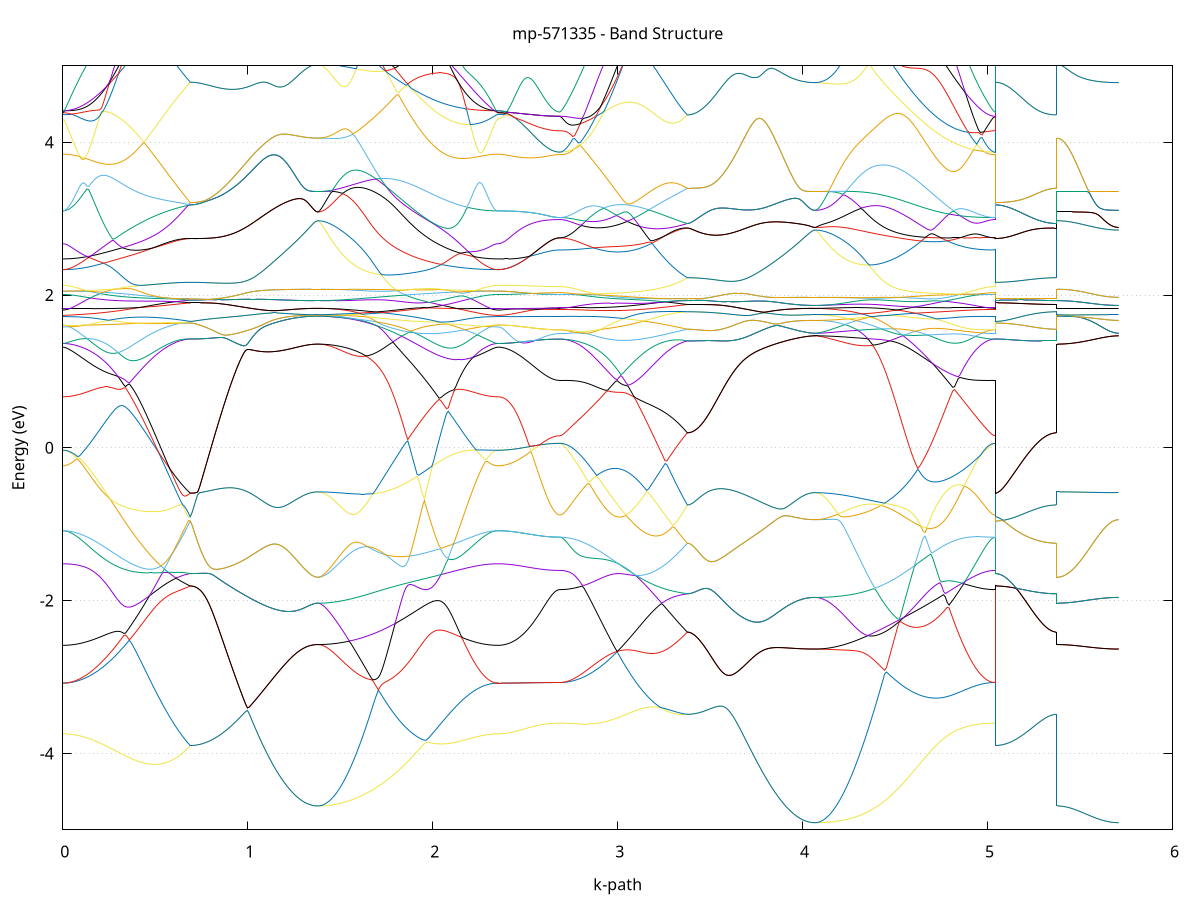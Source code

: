 set title 'mp-571335 - Band Structure'
set xlabel 'k-path'
set ylabel 'Energy (eV)'
set grid y
set yrange [-5:5]
set terminal png size 800,600
set output 'mp-571335_bands_gnuplot.png'
plot '-' using 1:2 with lines notitle, '-' using 1:2 with lines notitle, '-' using 1:2 with lines notitle, '-' using 1:2 with lines notitle, '-' using 1:2 with lines notitle, '-' using 1:2 with lines notitle, '-' using 1:2 with lines notitle, '-' using 1:2 with lines notitle, '-' using 1:2 with lines notitle, '-' using 1:2 with lines notitle, '-' using 1:2 with lines notitle, '-' using 1:2 with lines notitle, '-' using 1:2 with lines notitle, '-' using 1:2 with lines notitle, '-' using 1:2 with lines notitle, '-' using 1:2 with lines notitle, '-' using 1:2 with lines notitle, '-' using 1:2 with lines notitle, '-' using 1:2 with lines notitle, '-' using 1:2 with lines notitle, '-' using 1:2 with lines notitle, '-' using 1:2 with lines notitle, '-' using 1:2 with lines notitle, '-' using 1:2 with lines notitle, '-' using 1:2 with lines notitle, '-' using 1:2 with lines notitle, '-' using 1:2 with lines notitle, '-' using 1:2 with lines notitle, '-' using 1:2 with lines notitle, '-' using 1:2 with lines notitle, '-' using 1:2 with lines notitle, '-' using 1:2 with lines notitle, '-' using 1:2 with lines notitle, '-' using 1:2 with lines notitle, '-' using 1:2 with lines notitle, '-' using 1:2 with lines notitle, '-' using 1:2 with lines notitle, '-' using 1:2 with lines notitle, '-' using 1:2 with lines notitle, '-' using 1:2 with lines notitle, '-' using 1:2 with lines notitle, '-' using 1:2 with lines notitle, '-' using 1:2 with lines notitle, '-' using 1:2 with lines notitle, '-' using 1:2 with lines notitle, '-' using 1:2 with lines notitle, '-' using 1:2 with lines notitle, '-' using 1:2 with lines notitle, '-' using 1:2 with lines notitle, '-' using 1:2 with lines notitle, '-' using 1:2 with lines notitle, '-' using 1:2 with lines notitle, '-' using 1:2 with lines notitle, '-' using 1:2 with lines notitle, '-' using 1:2 with lines notitle, '-' using 1:2 with lines notitle, '-' using 1:2 with lines notitle, '-' using 1:2 with lines notitle, '-' using 1:2 with lines notitle, '-' using 1:2 with lines notitle, '-' using 1:2 with lines notitle, '-' using 1:2 with lines notitle, '-' using 1:2 with lines notitle, '-' using 1:2 with lines notitle
0.000000 -39.799562
0.009988 -39.799562
0.019976 -39.799562
0.029964 -39.799562
0.039952 -39.799462
0.049940 -39.799562
0.059928 -39.799562
0.069916 -39.799462
0.079904 -39.799462
0.089892 -39.799462
0.099880 -39.799362
0.109868 -39.799362
0.119856 -39.799262
0.129844 -39.799262
0.139832 -39.799162
0.149820 -39.799162
0.159808 -39.799062
0.169796 -39.799062
0.179784 -39.798962
0.189772 -39.798862
0.199760 -39.798862
0.209748 -39.798762
0.219736 -39.798662
0.229724 -39.798662
0.239712 -39.798562
0.249700 -39.798462
0.259688 -39.798462
0.269676 -39.798362
0.279664 -39.798262
0.289652 -39.798162
0.299640 -39.798062
0.309628 -39.797962
0.319616 -39.797862
0.329604 -39.797862
0.339592 -39.797762
0.349580 -39.797662
0.359568 -39.797562
0.369556 -39.797462
0.379544 -39.797362
0.389532 -39.797262
0.399520 -39.797262
0.409508 -39.797162
0.419496 -39.797062
0.429484 -39.796962
0.439472 -39.796862
0.449460 -39.796762
0.459448 -39.796662
0.469436 -39.796662
0.479424 -39.796562
0.489412 -39.796462
0.499400 -39.796362
0.509388 -39.796362
0.519376 -39.796262
0.529364 -39.796162
0.539352 -39.796162
0.549340 -39.796062
0.559328 -39.795962
0.569316 -39.795962
0.579304 -39.795862
0.589292 -39.795862
0.599280 -39.795762
0.609268 -39.795762
0.619256 -39.795662
0.629244 -39.795662
0.639232 -39.795662
0.649220 -39.795562
0.659208 -39.795562
0.669196 -39.795562
0.679184 -39.795462
0.689172 -39.795462
0.689172 -39.795462
0.699160 -39.795462
0.709148 -39.795462
0.719136 -39.795462
0.729124 -39.795462
0.739112 -39.795462
0.749100 -39.795462
0.759088 -39.795362
0.769076 -39.795362
0.779064 -39.795362
0.789052 -39.795262
0.799040 -39.795262
0.809028 -39.795162
0.819016 -39.795162
0.829004 -39.795062
0.838992 -39.795062
0.848980 -39.794962
0.858968 -39.794962
0.868956 -39.794862
0.878944 -39.794762
0.888932 -39.794762
0.898920 -39.794662
0.908908 -39.794562
0.918896 -39.794462
0.928884 -39.794462
0.938872 -39.794362
0.948860 -39.794262
0.958848 -39.794162
0.968836 -39.794062
0.978824 -39.793962
0.988812 -39.793962
0.998800 -39.793862
1.008788 -39.793762
1.018776 -39.793662
1.028764 -39.793562
1.038752 -39.793462
1.048740 -39.793362
1.058728 -39.793262
1.068716 -39.793162
1.078704 -39.793062
1.088692 -39.793062
1.098680 -39.792962
1.108668 -39.792862
1.118656 -39.792762
1.128644 -39.792662
1.138632 -39.792562
1.148620 -39.792562
1.158608 -39.792462
1.168596 -39.792362
1.178583 -39.792262
1.188571 -39.792262
1.198559 -39.792162
1.208547 -39.792062
1.218535 -39.792062
1.228523 -39.791962
1.238511 -39.791962
1.248499 -39.791862
1.258487 -39.791862
1.268475 -39.791762
1.278463 -39.791762
1.288451 -39.791662
1.298439 -39.791662
1.308427 -39.791662
1.318415 -39.791562
1.328403 -39.791562
1.338391 -39.791562
1.348379 -39.791562
1.358367 -39.791562
1.368355 -39.791562
1.378343 -39.791562
1.378343 -39.791562
1.388289 -39.791562
1.398234 -39.791562
1.408179 -39.791562
1.418124 -39.791562
1.428070 -39.791562
1.438015 -39.791562
1.447960 -39.791662
1.457906 -39.791662
1.467851 -39.791662
1.477796 -39.791762
1.487741 -39.791762
1.497687 -39.791862
1.507632 -39.791862
1.517577 -39.791962
1.527522 -39.792062
1.537468 -39.792062
1.547413 -39.792162
1.557358 -39.792262
1.567303 -39.792262
1.577249 -39.792362
1.587194 -39.792462
1.597139 -39.792562
1.607085 -39.792662
1.617030 -39.792762
1.626975 -39.792862
1.636920 -39.792962
1.646866 -39.793062
1.656811 -39.793162
1.666756 -39.793262
1.676701 -39.793362
1.686647 -39.793462
1.696592 -39.793562
1.706537 -39.793662
1.716482 -39.793862
1.726428 -39.793962
1.736373 -39.794062
1.746318 -39.794162
1.756263 -39.794262
1.766209 -39.794462
1.776154 -39.794562
1.786099 -39.794662
1.796045 -39.794862
1.805990 -39.794962
1.815935 -39.795062
1.825880 -39.795162
1.835826 -39.795362
1.845771 -39.795462
1.855716 -39.795562
1.865661 -39.795762
1.875607 -39.795862
1.885552 -39.795962
1.895497 -39.796062
1.905442 -39.796262
1.915388 -39.796362
1.925333 -39.796462
1.935278 -39.796562
1.945224 -39.796762
1.955169 -39.796862
1.965114 -39.796962
1.975059 -39.797062
1.985005 -39.797162
1.994950 -39.797362
2.004895 -39.797462
2.014840 -39.797562
2.024786 -39.797662
2.034731 -39.797762
2.044676 -39.797862
2.054621 -39.797962
2.064567 -39.798062
2.074512 -39.798162
2.084457 -39.798262
2.094402 -39.798362
2.104348 -39.798462
2.114293 -39.798562
2.124238 -39.798562
2.134184 -39.798662
2.144129 -39.798762
2.154074 -39.798862
2.164019 -39.798862
2.173965 -39.798962
2.183910 -39.799062
2.193855 -39.799062
2.203800 -39.799162
2.213746 -39.799162
2.223691 -39.799262
2.233636 -39.799262
2.243581 -39.799362
2.253527 -39.799362
2.263472 -39.799462
2.273417 -39.799462
2.283363 -39.799462
2.293308 -39.799562
2.303253 -39.799562
2.313198 -39.799562
2.323144 -39.799562
2.333089 -39.799562
2.343034 -39.799562
2.352979 -39.799562
2.352979 -39.799562
2.362819 -39.799562
2.372659 -39.799562
2.382499 -39.799562
2.392339 -39.799562
2.402179 -39.799562
2.412018 -39.799562
2.421858 -39.799562
2.431698 -39.799562
2.441538 -39.799562
2.451378 -39.799562
2.461218 -39.799562
2.471057 -39.799562
2.480897 -39.799462
2.490737 -39.799562
2.500577 -39.799462
2.510417 -39.799562
2.520257 -39.799462
2.530096 -39.799462
2.539936 -39.799462
2.549776 -39.799462
2.559616 -39.799462
2.569456 -39.799462
2.579296 -39.799462
2.589135 -39.799462
2.598975 -39.799462
2.608815 -39.799462
2.618655 -39.799462
2.628495 -39.799462
2.638335 -39.799462
2.648174 -39.799362
2.658014 -39.799462
2.667854 -39.799462
2.677694 -39.799362
2.687534 -39.799362
2.687534 -39.799362
2.697522 -39.799362
2.707510 -39.799362
2.717498 -39.799362
2.727486 -39.799362
2.737474 -39.799362
2.747462 -39.799362
2.757450 -39.799362
2.767438 -39.799262
2.777426 -39.799262
2.787414 -39.799262
2.797402 -39.799162
2.807390 -39.799162
2.817378 -39.799062
2.827366 -39.799062
2.837354 -39.798962
2.847342 -39.798962
2.857330 -39.798862
2.867318 -39.798862
2.877306 -39.798762
2.887294 -39.798662
2.897282 -39.798662
2.907270 -39.798562
2.917258 -39.798462
2.927246 -39.798462
2.937234 -39.798362
2.947222 -39.798262
2.957210 -39.798162
2.967198 -39.798162
2.977186 -39.798062
2.987174 -39.797962
2.997162 -39.797862
3.007150 -39.797762
3.017138 -39.797662
3.027126 -39.797662
3.037114 -39.797562
3.047102 -39.797462
3.057090 -39.797362
3.067078 -39.797262
3.077066 -39.797162
3.087054 -39.797062
3.097042 -39.797062
3.107030 -39.796962
3.117018 -39.796862
3.127006 -39.796762
3.136994 -39.796662
3.146982 -39.796662
3.156970 -39.796562
3.166958 -39.796462
3.176945 -39.796362
3.186933 -39.796362
3.196921 -39.796262
3.206909 -39.796162
3.216897 -39.796162
3.226885 -39.796062
3.236873 -39.795962
3.246861 -39.795962
3.256849 -39.795862
3.266837 -39.795862
3.276825 -39.795762
3.286813 -39.795762
3.296801 -39.795662
3.306789 -39.795662
3.316777 -39.795662
3.326765 -39.795562
3.336753 -39.795562
3.346741 -39.795562
3.356729 -39.795562
3.366717 -39.795462
3.376705 -39.795462
3.376705 -39.795462
3.386693 -39.795462
3.396681 -39.795462
3.406669 -39.795462
3.416657 -39.795462
3.426645 -39.795462
3.436633 -39.795462
3.446621 -39.795362
3.456609 -39.795362
3.466597 -39.795362
3.476585 -39.795262
3.486573 -39.795262
3.496561 -39.795162
3.506549 -39.795162
3.516537 -39.795062
3.526525 -39.795062
3.536513 -39.794962
3.546501 -39.794962
3.556489 -39.794862
3.566477 -39.794762
3.576465 -39.794762
3.586453 -39.794662
3.596441 -39.794562
3.606429 -39.794462
3.616417 -39.794462
3.626405 -39.794362
3.636393 -39.794262
3.646381 -39.794162
3.656369 -39.794062
3.666357 -39.793962
3.676345 -39.793962
3.686333 -39.793862
3.696321 -39.793762
3.706309 -39.793662
3.716297 -39.793562
3.726285 -39.793462
3.736273 -39.793362
3.746261 -39.793262
3.756249 -39.793162
3.766237 -39.793062
3.776225 -39.792962
3.786213 -39.792962
3.796201 -39.792862
3.806189 -39.792762
3.816177 -39.792662
3.826165 -39.792562
3.836153 -39.792562
3.846141 -39.792462
3.856129 -39.792362
3.866117 -39.792262
3.876105 -39.792262
3.886093 -39.792162
3.896081 -39.792062
3.906069 -39.792062
3.916057 -39.791962
3.926045 -39.791962
3.936033 -39.791862
3.946021 -39.791862
3.956009 -39.791762
3.965997 -39.791762
3.975985 -39.791662
3.985973 -39.791662
3.995961 -39.791662
4.005949 -39.791562
4.015937 -39.791562
4.025925 -39.791562
4.035913 -39.791562
4.045901 -39.791562
4.055889 -39.791562
4.065877 -39.791562
4.065877 -39.791562
4.075822 -39.791562
4.085768 -39.791562
4.095713 -39.791562
4.105658 -39.791562
4.115603 -39.791562
4.125549 -39.791562
4.135494 -39.791662
4.145439 -39.791662
4.155385 -39.791662
4.165330 -39.791762
4.175275 -39.791762
4.185220 -39.791862
4.195166 -39.791862
4.205111 -39.791962
4.215056 -39.792062
4.225001 -39.792062
4.234947 -39.792162
4.244892 -39.792262
4.254837 -39.792262
4.264782 -39.792362
4.274728 -39.792462
4.284673 -39.792562
4.294618 -39.792662
4.304563 -39.792762
4.314509 -39.792762
4.324454 -39.792862
4.334399 -39.792962
4.344345 -39.793162
4.354290 -39.793162
4.364235 -39.793362
4.374180 -39.793362
4.384126 -39.793562
4.394071 -39.793662
4.404016 -39.793762
4.413961 -39.793862
4.423907 -39.793962
4.433852 -39.794162
4.443797 -39.794262
4.453742 -39.794362
4.463688 -39.794462
4.473633 -39.794662
4.483578 -39.794762
4.493524 -39.794862
4.503469 -39.794962
4.513414 -39.795062
4.523359 -39.795262
4.533305 -39.795362
4.543250 -39.795462
4.553195 -39.795662
4.563140 -39.795762
4.573086 -39.795862
4.583031 -39.795962
4.592976 -39.796162
4.602921 -39.796262
4.612867 -39.796362
4.622812 -39.796462
4.632757 -39.796662
4.642702 -39.796762
4.652648 -39.796862
4.662593 -39.796962
4.672538 -39.797062
4.682484 -39.797162
4.692429 -39.797362
4.702374 -39.797462
4.712319 -39.797462
4.722265 -39.797662
4.732210 -39.797662
4.742155 -39.797862
4.752100 -39.797962
4.762046 -39.798062
4.771991 -39.798162
4.781936 -39.798262
4.791881 -39.798262
4.801827 -39.798362
4.811772 -39.798462
4.821717 -39.798562
4.831663 -39.798662
4.841608 -39.798662
4.851553 -39.798762
4.861498 -39.798862
4.871444 -39.798862
4.881389 -39.798962
4.891334 -39.798962
4.901279 -39.799062
4.911225 -39.799062
4.921170 -39.799162
4.931115 -39.799162
4.941060 -39.799262
4.951006 -39.799262
4.960951 -39.799262
4.970896 -39.799362
4.980842 -39.799362
4.990787 -39.799362
5.000732 -39.799362
5.010677 -39.799362
5.020623 -39.799362
5.030568 -39.799362
5.040513 -39.799462
5.040513 -39.795462
5.050353 -39.795462
5.060193 -39.795462
5.070033 -39.795462
5.079872 -39.795462
5.089712 -39.795462
5.099552 -39.795462
5.109392 -39.795462
5.119232 -39.795462
5.129072 -39.795462
5.138911 -39.795462
5.148751 -39.795462
5.158591 -39.795462
5.168431 -39.795462
5.178271 -39.795462
5.188111 -39.795462
5.197950 -39.795462
5.207790 -39.795462
5.217630 -39.795462
5.227470 -39.795462
5.237310 -39.795462
5.247150 -39.795462
5.256989 -39.795462
5.266829 -39.795462
5.276669 -39.795462
5.286509 -39.795462
5.296349 -39.795462
5.306189 -39.795462
5.316028 -39.795462
5.325868 -39.795462
5.335708 -39.795462
5.345548 -39.795462
5.355388 -39.795462
5.365228 -39.795462
5.375067 -39.795462
5.375067 -39.791562
5.384907 -39.791562
5.394747 -39.791562
5.404587 -39.791562
5.414427 -39.791562
5.424267 -39.791562
5.434106 -39.791562
5.443946 -39.791562
5.453786 -39.791562
5.463626 -39.791562
5.473466 -39.791562
5.483306 -39.791562
5.493145 -39.791562
5.502985 -39.791562
5.512825 -39.791562
5.522665 -39.791562
5.532505 -39.791562
5.542345 -39.791562
5.552184 -39.791562
5.562024 -39.791562
5.571864 -39.791562
5.581704 -39.791562
5.591544 -39.791562
5.601384 -39.791562
5.611223 -39.791562
5.621063 -39.791562
5.630903 -39.791562
5.640743 -39.791562
5.650583 -39.791562
5.660423 -39.791562
5.670262 -39.791562
5.680102 -39.791562
5.689942 -39.791562
5.699782 -39.791562
5.709622 -39.791562
e
0.000000 -39.798062
0.009988 -39.797962
0.019976 -39.798062
0.029964 -39.798062
0.039952 -39.797962
0.049940 -39.797962
0.059928 -39.797962
0.069916 -39.797962
0.079904 -39.797962
0.089892 -39.797862
0.099880 -39.797862
0.109868 -39.797862
0.119856 -39.797862
0.129844 -39.797762
0.139832 -39.797762
0.149820 -39.797662
0.159808 -39.797662
0.169796 -39.797662
0.179784 -39.797562
0.189772 -39.797462
0.199760 -39.797462
0.209748 -39.797462
0.219736 -39.797362
0.229724 -39.797262
0.239712 -39.797262
0.249700 -39.797162
0.259688 -39.797162
0.269676 -39.797062
0.279664 -39.796962
0.289652 -39.796962
0.299640 -39.796862
0.309628 -39.796862
0.319616 -39.796762
0.329604 -39.796662
0.339592 -39.796662
0.349580 -39.796562
0.359568 -39.796462
0.369556 -39.796462
0.379544 -39.796362
0.389532 -39.796262
0.399520 -39.796262
0.409508 -39.796162
0.419496 -39.796162
0.429484 -39.796062
0.439472 -39.796062
0.449460 -39.795962
0.459448 -39.795962
0.469436 -39.795862
0.479424 -39.795862
0.489412 -39.795762
0.499400 -39.795762
0.509388 -39.795662
0.519376 -39.795662
0.529364 -39.795662
0.539352 -39.795562
0.549340 -39.795562
0.559328 -39.795562
0.569316 -39.795562
0.579304 -39.795462
0.589292 -39.795462
0.599280 -39.795462
0.609268 -39.795462
0.619256 -39.795462
0.629244 -39.795462
0.639232 -39.795462
0.649220 -39.795462
0.659208 -39.795462
0.669196 -39.795462
0.679184 -39.795462
0.689172 -39.795462
0.689172 -39.795462
0.699160 -39.795462
0.709148 -39.795462
0.719136 -39.795462
0.729124 -39.795462
0.739112 -39.795462
0.749100 -39.795462
0.759088 -39.795362
0.769076 -39.795362
0.779064 -39.795362
0.789052 -39.795262
0.799040 -39.795262
0.809028 -39.795162
0.819016 -39.795162
0.829004 -39.795062
0.838992 -39.795062
0.848980 -39.794962
0.858968 -39.794962
0.868956 -39.794862
0.878944 -39.794762
0.888932 -39.794762
0.898920 -39.794662
0.908908 -39.794562
0.918896 -39.794462
0.928884 -39.794462
0.938872 -39.794362
0.948860 -39.794262
0.958848 -39.794162
0.968836 -39.794062
0.978824 -39.793962
0.988812 -39.793962
0.998800 -39.793862
1.008788 -39.793762
1.018776 -39.793662
1.028764 -39.793562
1.038752 -39.793462
1.048740 -39.793362
1.058728 -39.793262
1.068716 -39.793162
1.078704 -39.793062
1.088692 -39.793062
1.098680 -39.792962
1.108668 -39.792862
1.118656 -39.792762
1.128644 -39.792662
1.138632 -39.792562
1.148620 -39.792562
1.158608 -39.792462
1.168596 -39.792362
1.178583 -39.792262
1.188571 -39.792262
1.198559 -39.792162
1.208547 -39.792062
1.218535 -39.792062
1.228523 -39.791962
1.238511 -39.791962
1.248499 -39.791862
1.258487 -39.791862
1.268475 -39.791762
1.278463 -39.791762
1.288451 -39.791662
1.298439 -39.791662
1.308427 -39.791662
1.318415 -39.791562
1.328403 -39.791562
1.338391 -39.791562
1.348379 -39.791562
1.358367 -39.791562
1.368355 -39.791562
1.378343 -39.791562
1.378343 -39.791562
1.388289 -39.791562
1.398234 -39.791562
1.408179 -39.791562
1.418124 -39.791562
1.428070 -39.791562
1.438015 -39.791562
1.447960 -39.791662
1.457906 -39.791662
1.467851 -39.791662
1.477796 -39.791762
1.487741 -39.791762
1.497687 -39.791762
1.507632 -39.791862
1.517577 -39.791862
1.527522 -39.791962
1.537468 -39.791962
1.547413 -39.792062
1.557358 -39.792062
1.567303 -39.792162
1.577249 -39.792262
1.587194 -39.792262
1.597139 -39.792362
1.607085 -39.792462
1.617030 -39.792562
1.626975 -39.792562
1.636920 -39.792662
1.646866 -39.792762
1.656811 -39.792862
1.666756 -39.792962
1.676701 -39.793062
1.686647 -39.793162
1.696592 -39.793262
1.706537 -39.793262
1.716482 -39.793362
1.726428 -39.793462
1.736373 -39.793562
1.746318 -39.793662
1.756263 -39.793762
1.766209 -39.793862
1.776154 -39.793962
1.786099 -39.794062
1.796045 -39.794162
1.805990 -39.794362
1.815935 -39.794462
1.825880 -39.794562
1.835826 -39.794662
1.845771 -39.794762
1.855716 -39.794862
1.865661 -39.794962
1.875607 -39.795062
1.885552 -39.795162
1.895497 -39.795262
1.905442 -39.795362
1.915388 -39.795462
1.925333 -39.795562
1.935278 -39.795662
1.945224 -39.795762
1.955169 -39.795862
1.965114 -39.795962
1.975059 -39.796062
1.985005 -39.796162
1.994950 -39.796262
2.004895 -39.796362
2.014840 -39.796362
2.024786 -39.796462
2.034731 -39.796562
2.044676 -39.796662
2.054621 -39.796762
2.064567 -39.796862
2.074512 -39.796962
2.084457 -39.796962
2.094402 -39.797062
2.104348 -39.797162
2.114293 -39.797162
2.124238 -39.797262
2.134184 -39.797362
2.144129 -39.797362
2.154074 -39.797462
2.164019 -39.797462
2.173965 -39.797562
2.183910 -39.797562
2.193855 -39.797662
2.203800 -39.797662
2.213746 -39.797662
2.223691 -39.797762
2.233636 -39.797762
2.243581 -39.797862
2.253527 -39.797862
2.263472 -39.797862
2.273417 -39.797962
2.283363 -39.797962
2.293308 -39.797962
2.303253 -39.797962
2.313198 -39.797962
2.323144 -39.797962
2.333089 -39.798062
2.343034 -39.797962
2.352979 -39.798062
2.352979 -39.798062
2.362819 -39.797962
2.372659 -39.798062
2.382499 -39.797962
2.392339 -39.798062
2.402179 -39.798062
2.412018 -39.798062
2.421858 -39.798062
2.431698 -39.798062
2.441538 -39.798062
2.451378 -39.798062
2.461218 -39.798062
2.471057 -39.798062
2.480897 -39.798062
2.490737 -39.798062
2.500577 -39.798062
2.510417 -39.798162
2.520257 -39.798062
2.530096 -39.798162
2.539936 -39.798062
2.549776 -39.798162
2.559616 -39.798162
2.569456 -39.798162
2.579296 -39.798162
2.589135 -39.798162
2.598975 -39.798162
2.608815 -39.798162
2.618655 -39.798162
2.628495 -39.798162
2.638335 -39.798162
2.648174 -39.798162
2.658014 -39.798262
2.667854 -39.798262
2.677694 -39.798162
2.687534 -39.798162
2.687534 -39.798262
2.697522 -39.798162
2.707510 -39.798162
2.717498 -39.798162
2.727486 -39.798162
2.737474 -39.798162
2.747462 -39.798162
2.757450 -39.798162
2.767438 -39.798062
2.777426 -39.798062
2.787414 -39.798062
2.797402 -39.798062
2.807390 -39.797962
2.817378 -39.797962
2.827366 -39.797862
2.837354 -39.797862
2.847342 -39.797862
2.857330 -39.797762
2.867318 -39.797762
2.877306 -39.797662
2.887294 -39.797662
2.897282 -39.797562
2.907270 -39.797562
2.917258 -39.797462
2.927246 -39.797362
2.937234 -39.797362
2.947222 -39.797262
2.957210 -39.797262
2.967198 -39.797162
2.977186 -39.797062
2.987174 -39.797062
2.997162 -39.796962
3.007150 -39.796862
3.017138 -39.796862
3.027126 -39.796762
3.037114 -39.796662
3.047102 -39.796662
3.057090 -39.796562
3.067078 -39.796462
3.077066 -39.796462
3.087054 -39.796362
3.097042 -39.796262
3.107030 -39.796262
3.117018 -39.796162
3.127006 -39.796162
3.136994 -39.796062
3.146982 -39.796062
3.156970 -39.795962
3.166958 -39.795962
3.176945 -39.795862
3.186933 -39.795862
3.196921 -39.795762
3.206909 -39.795762
3.216897 -39.795662
3.226885 -39.795662
3.236873 -39.795662
3.246861 -39.795562
3.256849 -39.795562
3.266837 -39.795562
3.276825 -39.795562
3.286813 -39.795462
3.296801 -39.795462
3.306789 -39.795462
3.316777 -39.795462
3.326765 -39.795462
3.336753 -39.795462
3.346741 -39.795462
3.356729 -39.795462
3.366717 -39.795462
3.376705 -39.795462
3.376705 -39.795462
3.386693 -39.795462
3.396681 -39.795462
3.406669 -39.795462
3.416657 -39.795462
3.426645 -39.795462
3.436633 -39.795462
3.446621 -39.795362
3.456609 -39.795362
3.466597 -39.795362
3.476585 -39.795262
3.486573 -39.795262
3.496561 -39.795162
3.506549 -39.795162
3.516537 -39.795062
3.526525 -39.795062
3.536513 -39.794962
3.546501 -39.794962
3.556489 -39.794862
3.566477 -39.794762
3.576465 -39.794762
3.586453 -39.794662
3.596441 -39.794562
3.606429 -39.794462
3.616417 -39.794462
3.626405 -39.794362
3.636393 -39.794262
3.646381 -39.794162
3.656369 -39.794062
3.666357 -39.793962
3.676345 -39.793962
3.686333 -39.793862
3.696321 -39.793762
3.706309 -39.793662
3.716297 -39.793562
3.726285 -39.793462
3.736273 -39.793362
3.746261 -39.793262
3.756249 -39.793162
3.766237 -39.793062
3.776225 -39.792962
3.786213 -39.792962
3.796201 -39.792862
3.806189 -39.792762
3.816177 -39.792662
3.826165 -39.792562
3.836153 -39.792562
3.846141 -39.792462
3.856129 -39.792362
3.866117 -39.792262
3.876105 -39.792262
3.886093 -39.792162
3.896081 -39.792062
3.906069 -39.792062
3.916057 -39.791962
3.926045 -39.791962
3.936033 -39.791862
3.946021 -39.791862
3.956009 -39.791762
3.965997 -39.791762
3.975985 -39.791662
3.985973 -39.791662
3.995961 -39.791662
4.005949 -39.791562
4.015937 -39.791562
4.025925 -39.791562
4.035913 -39.791562
4.045901 -39.791562
4.055889 -39.791562
4.065877 -39.791562
4.065877 -39.791562
4.075822 -39.791562
4.085768 -39.791562
4.095713 -39.791562
4.105658 -39.791562
4.115603 -39.791562
4.125549 -39.791562
4.135494 -39.791662
4.145439 -39.791662
4.155385 -39.791662
4.165330 -39.791762
4.175275 -39.791762
4.185220 -39.791762
4.195166 -39.791862
4.205111 -39.791862
4.215056 -39.791962
4.225001 -39.791962
4.234947 -39.792062
4.244892 -39.792162
4.254837 -39.792162
4.264782 -39.792262
4.274728 -39.792362
4.284673 -39.792362
4.294618 -39.792462
4.304563 -39.792562
4.314509 -39.792662
4.324454 -39.792762
4.334399 -39.792762
4.344345 -39.792862
4.354290 -39.792962
4.364235 -39.793062
4.374180 -39.793162
4.384126 -39.793262
4.394071 -39.793362
4.404016 -39.793462
4.413961 -39.793562
4.423907 -39.793662
4.433852 -39.793762
4.443797 -39.793862
4.453742 -39.793962
4.463688 -39.794062
4.473633 -39.794162
4.483578 -39.794262
4.493524 -39.794362
4.503469 -39.794462
4.513414 -39.794562
4.523359 -39.794662
4.533305 -39.794862
4.543250 -39.794862
4.553195 -39.795062
4.563140 -39.795162
4.573086 -39.795262
4.583031 -39.795362
4.592976 -39.795462
4.602921 -39.795562
4.612867 -39.795662
4.622812 -39.795762
4.632757 -39.795862
4.642702 -39.795962
4.652648 -39.796062
4.662593 -39.796162
4.672538 -39.796262
4.682484 -39.796362
4.692429 -39.796462
4.702374 -39.796562
4.712319 -39.796562
4.722265 -39.796762
4.732210 -39.796762
4.742155 -39.796862
4.752100 -39.796962
4.762046 -39.797062
4.771991 -39.797162
4.781936 -39.797162
4.791881 -39.797262
4.801827 -39.797362
4.811772 -39.797462
4.821717 -39.797462
4.831663 -39.797562
4.841608 -39.797562
4.851553 -39.797662
4.861498 -39.797762
4.871444 -39.797762
4.881389 -39.797762
4.891334 -39.797862
4.901279 -39.797862
4.911225 -39.797962
4.921170 -39.797962
4.931115 -39.798062
4.941060 -39.798062
4.951006 -39.798062
4.960951 -39.798062
4.970896 -39.798162
4.980842 -39.798162
4.990787 -39.798162
5.000732 -39.798162
5.010677 -39.798162
5.020623 -39.798162
5.030568 -39.798162
5.040513 -39.798262
5.040513 -39.795462
5.050353 -39.795462
5.060193 -39.795462
5.070033 -39.795462
5.079872 -39.795462
5.089712 -39.795462
5.099552 -39.795462
5.109392 -39.795462
5.119232 -39.795462
5.129072 -39.795462
5.138911 -39.795462
5.148751 -39.795462
5.158591 -39.795462
5.168431 -39.795462
5.178271 -39.795462
5.188111 -39.795462
5.197950 -39.795462
5.207790 -39.795462
5.217630 -39.795462
5.227470 -39.795462
5.237310 -39.795462
5.247150 -39.795462
5.256989 -39.795462
5.266829 -39.795462
5.276669 -39.795462
5.286509 -39.795462
5.296349 -39.795462
5.306189 -39.795462
5.316028 -39.795462
5.325868 -39.795462
5.335708 -39.795462
5.345548 -39.795462
5.355388 -39.795462
5.365228 -39.795462
5.375067 -39.795462
5.375067 -39.791562
5.384907 -39.791562
5.394747 -39.791562
5.404587 -39.791462
5.414427 -39.791562
5.424267 -39.791562
5.434106 -39.791562
5.443946 -39.791562
5.453786 -39.791462
5.463626 -39.791562
5.473466 -39.791562
5.483306 -39.791562
5.493145 -39.791462
5.502985 -39.791562
5.512825 -39.791562
5.522665 -39.791562
5.532505 -39.791562
5.542345 -39.791562
5.552184 -39.791562
5.562024 -39.791562
5.571864 -39.791562
5.581704 -39.791562
5.591544 -39.791562
5.601384 -39.791562
5.611223 -39.791562
5.621063 -39.791562
5.630903 -39.791562
5.640743 -39.791562
5.650583 -39.791562
5.660423 -39.791562
5.670262 -39.791562
5.680102 -39.791562
5.689942 -39.791562
5.699782 -39.791562
5.709622 -39.791562
e
0.000000 -18.012462
0.009988 -18.012462
0.019976 -18.012362
0.029964 -18.012162
0.039952 -18.011862
0.049940 -18.011562
0.059928 -18.011062
0.069916 -18.010562
0.079904 -18.009962
0.089892 -18.009362
0.099880 -18.008662
0.109868 -18.007862
0.119856 -18.006962
0.129844 -18.005962
0.139832 -18.004962
0.149820 -18.003962
0.159808 -18.002762
0.169796 -18.001562
0.179784 -18.000262
0.189772 -17.998962
0.199760 -17.997562
0.209748 -17.996162
0.219736 -17.994662
0.229724 -17.993162
0.239712 -17.991562
0.249700 -17.989962
0.259688 -17.988262
0.269676 -17.986562
0.279664 -17.984862
0.289652 -17.983062
0.299640 -17.981262
0.309628 -17.979462
0.319616 -17.977762
0.329604 -17.975962
0.339592 -17.974162
0.349580 -17.972462
0.359568 -17.970862
0.369556 -17.969362
0.379544 -17.967962
0.389532 -17.966762
0.399520 -17.965962
0.409508 -17.965562
0.419496 -17.965862
0.429484 -17.966762
0.439472 -17.968462
0.449460 -17.970762
0.459448 -17.973462
0.469436 -17.977362
0.479424 -17.981262
0.489412 -17.984962
0.499400 -17.988662
0.509388 -17.992062
0.519376 -17.995462
0.529364 -17.998562
0.539352 -18.001562
0.549340 -18.004462
0.559328 -18.007062
0.569316 -18.009562
0.579304 -18.011862
0.589292 -18.013962
0.599280 -18.015862
0.609268 -18.017562
0.619256 -18.019062
0.629244 -18.020362
0.639232 -18.021462
0.649220 -18.022262
0.659208 -18.022962
0.669196 -18.023362
0.679184 -18.023662
0.689172 -18.023662
0.689172 -18.023662
0.699160 -18.023562
0.709148 -18.023462
0.719136 -18.023362
0.729124 -18.023062
0.739112 -18.022762
0.749100 -18.022362
0.759088 -18.021862
0.769076 -18.021362
0.779064 -18.020662
0.789052 -18.020062
0.799040 -18.019262
0.809028 -18.018462
0.819016 -18.017562
0.829004 -18.016662
0.838992 -18.015662
0.848980 -18.014562
0.858968 -18.013462
0.868956 -18.012362
0.878944 -18.011162
0.888932 -18.009862
0.898920 -18.008562
0.908908 -18.007162
0.918896 -18.005862
0.928884 -18.004362
0.938872 -18.002962
0.948860 -18.001462
0.958848 -17.999962
0.968836 -17.998362
0.978824 -17.996862
0.988812 -17.995262
0.998800 -17.993662
1.008788 -17.992062
1.018776 -17.990462
1.028764 -17.988862
1.038752 -17.987262
1.048740 -17.985662
1.058728 -17.984062
1.068716 -17.982462
1.078704 -17.980962
1.088692 -17.979362
1.098680 -17.977962
1.108668 -17.976462
1.118656 -17.975062
1.128644 -17.973662
1.138632 -17.972362
1.148620 -17.971162
1.158608 -17.969962
1.168596 -17.968862
1.178583 -17.967862
1.188571 -17.966962
1.198559 -17.966162
1.208547 -17.965462
1.218535 -17.964862
1.228523 -17.964362
1.238511 -17.964062
1.248499 -17.963762
1.258487 -17.963662
1.268475 -17.963662
1.278463 -17.963662
1.288451 -17.963862
1.298439 -17.964062
1.308427 -17.964262
1.318415 -17.964562
1.328403 -17.964762
1.338391 -17.964962
1.348379 -17.965162
1.358367 -17.965362
1.368355 -17.965462
1.378343 -17.965462
1.378343 -17.965462
1.388289 -17.965462
1.398234 -17.965362
1.408179 -17.965262
1.418124 -17.965162
1.428070 -17.964962
1.438015 -17.964762
1.447960 -17.964462
1.457906 -17.964162
1.467851 -17.963862
1.477796 -17.963462
1.487741 -17.962962
1.497687 -17.962562
1.507632 -17.961962
1.517577 -17.961462
1.527522 -17.960762
1.537468 -17.960162
1.547413 -17.959462
1.557358 -17.958662
1.567303 -17.957862
1.577249 -17.956962
1.587194 -17.956062
1.597139 -17.955062
1.607085 -17.954062
1.617030 -17.953062
1.626975 -17.951962
1.636920 -17.950762
1.646866 -17.949562
1.656811 -17.948262
1.666756 -17.946962
1.676701 -17.945662
1.686647 -17.944262
1.696592 -17.942862
1.706537 -17.941362
1.716482 -17.939962
1.726428 -17.938562
1.736373 -17.937162
1.746318 -17.935762
1.756263 -17.934562
1.766209 -17.933562
1.776154 -17.932662
1.786099 -17.932162
1.796045 -17.932062
1.805990 -17.932362
1.815935 -17.932962
1.825880 -17.934062
1.835826 -17.935362
1.845771 -17.936862
1.855716 -17.938562
1.865661 -17.940462
1.875607 -17.942462
1.885552 -17.944462
1.895497 -17.946562
1.905442 -17.948662
1.915388 -17.950862
1.925333 -17.952962
1.935278 -17.955162
1.945224 -17.957362
1.955169 -17.959562
1.965114 -17.961762
1.975059 -17.963962
1.985005 -17.966062
1.994950 -17.968162
2.004895 -17.970362
2.014840 -17.972462
2.024786 -17.974462
2.034731 -17.976562
2.044676 -17.978562
2.054621 -17.980462
2.064567 -17.982362
2.074512 -17.984262
2.084457 -17.986062
2.094402 -17.987862
2.104348 -17.989662
2.114293 -17.991362
2.124238 -17.992962
2.134184 -17.994562
2.144129 -17.996062
2.154074 -17.997562
2.164019 -17.998962
2.173965 -18.000262
2.183910 -18.001562
2.193855 -18.002762
2.203800 -18.003962
2.213746 -18.005062
2.223691 -18.006062
2.233636 -18.006962
2.243581 -18.007862
2.253527 -18.008662
2.263472 -18.009362
2.273417 -18.010062
2.283363 -18.010562
2.293308 -18.011062
2.303253 -18.011562
2.313198 -18.011862
2.323144 -18.012162
2.333089 -18.012362
2.343034 -18.012462
2.352979 -18.012462
2.352979 -18.012462
2.362819 -18.012462
2.372659 -18.012162
2.382499 -18.011862
2.392339 -18.011262
2.402179 -18.010662
2.412018 -18.009862
2.421858 -18.008862
2.431698 -18.007762
2.441538 -18.006562
2.451378 -18.005162
2.461218 -18.003662
2.471057 -18.001962
2.480897 -18.000162
2.490737 -17.998262
2.500577 -17.996262
2.510417 -17.994162
2.520257 -17.991862
2.530096 -17.989462
2.539936 -17.987062
2.549776 -17.984462
2.559616 -17.981762
2.569456 -17.979062
2.579296 -17.976162
2.589135 -17.973262
2.598975 -17.970262
2.608815 -17.967262
2.618655 -17.964162
2.628495 -17.961062
2.638335 -17.957962
2.648174 -17.954862
2.658014 -17.951862
2.667854 -17.949062
2.677694 -17.946862
2.687534 -17.945962
2.687534 -17.945962
2.697522 -17.945962
2.707510 -17.945962
2.717498 -17.945862
2.727486 -17.945762
2.737474 -17.945662
2.747462 -17.945462
2.757450 -17.945362
2.767438 -17.945162
2.777426 -17.944962
2.787414 -17.944662
2.797402 -17.944462
2.807390 -17.944162
2.817378 -17.943962
2.827366 -17.943662
2.837354 -17.943362
2.847342 -17.943162
2.857330 -17.942862
2.867318 -17.942662
2.877306 -17.942462
2.887294 -17.942262
2.897282 -17.942062
2.907270 -17.941962
2.917258 -17.941962
2.927246 -17.941962
2.937234 -17.942162
2.947222 -17.942362
2.957210 -17.942762
2.967198 -17.943262
2.977186 -17.944062
2.987174 -17.944962
2.997162 -17.946062
3.007150 -17.947362
3.017138 -17.948962
3.027126 -17.950862
3.037114 -17.953362
3.047102 -17.956362
3.057090 -17.959462
3.067078 -17.962762
3.077066 -17.966162
3.087054 -17.969662
3.097042 -17.973262
3.107030 -17.976762
3.117018 -17.980462
3.127006 -17.984062
3.136994 -17.987562
3.146982 -17.991162
3.156970 -17.994662
3.166958 -17.998062
3.176945 -18.001362
3.186933 -18.004662
3.196921 -18.007762
3.206909 -18.010762
3.216897 -18.013662
3.226885 -18.016462
3.236873 -18.019062
3.246861 -18.021462
3.256849 -18.023762
3.266837 -18.025862
3.276825 -18.027762
3.286813 -18.029562
3.296801 -18.031162
3.306789 -18.032562
3.316777 -18.033762
3.326765 -18.034762
3.336753 -18.035562
3.346741 -18.036162
3.356729 -18.036562
3.366717 -18.036762
3.376705 -18.036762
3.376705 -18.036762
3.386693 -18.036762
3.396681 -18.036562
3.406669 -18.036362
3.416657 -18.036062
3.426645 -18.035762
3.436633 -18.035262
3.446621 -18.034762
3.456609 -18.034162
3.466597 -18.033462
3.476585 -18.032662
3.486573 -18.031762
3.496561 -18.030862
3.506549 -18.029862
3.516537 -18.028862
3.526525 -18.027662
3.536513 -18.026462
3.546501 -18.025162
3.556489 -18.023862
3.566477 -18.022462
3.576465 -18.021062
3.586453 -18.019462
3.596441 -18.017962
3.606429 -18.016362
3.616417 -18.014662
3.626405 -18.012962
3.636393 -18.011162
3.646381 -18.009362
3.656369 -18.007562
3.666357 -18.005762
3.676345 -18.003862
3.686333 -18.001962
3.696321 -17.999962
3.706309 -17.998062
3.716297 -17.996062
3.726285 -17.994062
3.736273 -17.992062
3.746261 -17.990162
3.756249 -17.988162
3.766237 -17.986162
3.776225 -17.984162
3.786213 -17.982262
3.796201 -17.980262
3.806189 -17.978362
3.816177 -17.976462
3.826165 -17.974562
3.836153 -17.972762
3.846141 -17.970962
3.856129 -17.969262
3.866117 -17.967562
3.876105 -17.965862
3.886093 -17.964262
3.896081 -17.962762
3.906069 -17.961262
3.916057 -17.959862
3.926045 -17.958562
3.936033 -17.957362
3.946021 -17.956162
3.956009 -17.955062
3.965997 -17.954162
3.975985 -17.953262
3.985973 -17.952562
3.995961 -17.951962
4.005949 -17.951462
4.015937 -17.951162
4.025925 -17.950962
4.035913 -17.950962
4.045901 -17.950962
4.055889 -17.951062
4.065877 -17.951062
4.065877 -17.951062
4.075822 -17.951062
4.085768 -17.951062
4.095713 -17.951062
4.105658 -17.950962
4.115603 -17.950962
4.125549 -17.950862
4.135494 -17.950762
4.145439 -17.950662
4.155385 -17.950562
4.165330 -17.950462
4.175275 -17.950362
4.185220 -17.950162
4.195166 -17.949962
4.205111 -17.949762
4.215056 -17.949562
4.225001 -17.949362
4.234947 -17.949062
4.244892 -17.948862
4.254837 -17.948562
4.264782 -17.948162
4.274728 -17.947862
4.284673 -17.947462
4.294618 -17.947062
4.304563 -17.946662
4.314509 -17.946262
4.324454 -17.945762
4.334399 -17.945362
4.344345 -17.944762
4.354290 -17.944262
4.364235 -17.943762
4.374180 -17.943362
4.384126 -17.942962
4.394071 -17.942562
4.404016 -17.942162
4.413961 -17.941662
4.423907 -17.941262
4.433852 -17.940762
4.443797 -17.940262
4.453742 -17.939662
4.463688 -17.939162
4.473633 -17.938562
4.483578 -17.938062
4.493524 -17.937462
4.503469 -17.936862
4.513414 -17.936362
4.523359 -17.935762
4.533305 -17.935262
4.543250 -17.934662
4.553195 -17.934162
4.563140 -17.933662
4.573086 -17.933162
4.583031 -17.932862
4.592976 -17.932762
4.602921 -17.932762
4.612867 -17.932762
4.622812 -17.932762
4.632757 -17.932862
4.642702 -17.933062
4.652648 -17.933262
4.662593 -17.933462
4.672538 -17.933762
4.682484 -17.934062
4.692429 -17.934362
4.702374 -17.934762
4.712319 -17.935162
4.722265 -17.935562
4.732210 -17.935962
4.742155 -17.936462
4.752100 -17.936862
4.762046 -17.937362
4.771991 -17.937862
4.781936 -17.938262
4.791881 -17.938762
4.801827 -17.939262
4.811772 -17.939662
4.821717 -17.940162
4.831663 -17.940662
4.841608 -17.941062
4.851553 -17.941462
4.861498 -17.941962
4.871444 -17.942362
4.881389 -17.942662
4.891334 -17.943062
4.901279 -17.943462
4.911225 -17.943762
4.921170 -17.944062
4.931115 -17.944362
4.941060 -17.944662
4.951006 -17.944862
4.960951 -17.945162
4.970896 -17.945362
4.980842 -17.945462
4.990787 -17.945662
5.000732 -17.945762
5.010677 -17.945862
5.020623 -17.945962
5.030568 -17.945962
5.040513 -17.945962
5.040513 -18.023662
5.050353 -18.023662
5.060193 -18.023762
5.070033 -18.023962
5.079872 -18.024162
5.089712 -18.024362
5.099552 -18.024762
5.109392 -18.025062
5.119232 -18.025562
5.129072 -18.025962
5.138911 -18.026462
5.148751 -18.026962
5.158591 -18.027562
5.168431 -18.028162
5.178271 -18.028762
5.188111 -18.029362
5.197950 -18.029962
5.207790 -18.030562
5.217630 -18.031162
5.227470 -18.031762
5.237310 -18.032262
5.247150 -18.032862
5.256989 -18.033362
5.266829 -18.033862
5.276669 -18.034362
5.286509 -18.034762
5.296349 -18.035162
5.306189 -18.035562
5.316028 -18.035862
5.325868 -18.036162
5.335708 -18.036362
5.345548 -18.036562
5.355388 -18.036662
5.365228 -18.036762
5.375067 -18.036762
5.375067 -17.965462
5.384907 -17.965462
5.394747 -17.965362
5.404587 -17.965262
5.414427 -17.965162
5.424267 -17.965062
5.434106 -17.964862
5.443946 -17.964662
5.453786 -17.964362
5.463626 -17.964062
5.473466 -17.963762
5.483306 -17.963362
5.493145 -17.963062
5.502985 -17.962562
5.512825 -17.962162
5.522665 -17.961662
5.532505 -17.961162
5.542345 -17.960662
5.552184 -17.960162
5.562024 -17.959562
5.571864 -17.958962
5.581704 -17.958362
5.591544 -17.957762
5.601384 -17.957162
5.611223 -17.956462
5.621063 -17.955862
5.630903 -17.955162
5.640743 -17.954462
5.650583 -17.953862
5.660423 -17.953162
5.670262 -17.952562
5.680102 -17.952062
5.689942 -17.951562
5.699782 -17.951162
5.709622 -17.951062
e
0.000000 -17.863462
0.009988 -17.863462
0.019976 -17.863462
0.029964 -17.863462
0.039952 -17.863462
0.049940 -17.863562
0.059928 -17.863562
0.069916 -17.863662
0.079904 -17.863762
0.089892 -17.863862
0.099880 -17.863962
0.109868 -17.864162
0.119856 -17.864362
0.129844 -17.864562
0.139832 -17.864862
0.149820 -17.865262
0.159808 -17.865662
0.169796 -17.866262
0.179784 -17.866962
0.189772 -17.867862
0.199760 -17.869062
0.209748 -17.870562
0.219736 -17.872362
0.229724 -17.874662
0.239712 -17.877462
0.249700 -17.880562
0.259688 -17.884062
0.269676 -17.887862
0.279664 -17.891962
0.289652 -17.896162
0.299640 -17.900562
0.309628 -17.905062
0.319616 -17.909662
0.329604 -17.914262
0.339592 -17.918962
0.349580 -17.923662
0.359568 -17.928462
0.369556 -17.933162
0.379544 -17.937862
0.389532 -17.942462
0.399520 -17.947162
0.409508 -17.951662
0.419496 -17.956162
0.429484 -17.960562
0.439472 -17.964962
0.449460 -17.969162
0.459448 -17.973262
0.469436 -17.976562
0.479424 -17.979862
0.489412 -17.983162
0.499400 -17.986562
0.509388 -17.989862
0.519376 -17.993162
0.529364 -17.996262
0.539352 -17.999362
0.549340 -18.002262
0.559328 -18.004962
0.569316 -18.007562
0.579304 -18.009962
0.589292 -18.012262
0.599280 -18.014262
0.609268 -18.016162
0.619256 -18.017762
0.629244 -18.019262
0.639232 -18.020562
0.649220 -18.021562
0.659208 -18.022362
0.669196 -18.023062
0.679184 -18.023462
0.689172 -18.023662
0.689172 -18.023662
0.699160 -18.023562
0.709148 -18.023462
0.719136 -18.023362
0.729124 -18.023062
0.739112 -18.022762
0.749100 -18.022362
0.759088 -18.021862
0.769076 -18.021362
0.779064 -18.020662
0.789052 -18.020062
0.799040 -18.019262
0.809028 -18.018462
0.819016 -18.017562
0.829004 -18.016662
0.838992 -18.015662
0.848980 -18.014562
0.858968 -18.013462
0.868956 -18.012362
0.878944 -18.011162
0.888932 -18.009862
0.898920 -18.008562
0.908908 -18.007162
0.918896 -18.005862
0.928884 -18.004362
0.938872 -18.002962
0.948860 -18.001462
0.958848 -17.999962
0.968836 -17.998362
0.978824 -17.996862
0.988812 -17.995262
0.998800 -17.993662
1.008788 -17.992062
1.018776 -17.990462
1.028764 -17.988862
1.038752 -17.987262
1.048740 -17.985662
1.058728 -17.984062
1.068716 -17.982462
1.078704 -17.980962
1.088692 -17.979362
1.098680 -17.977962
1.108668 -17.976462
1.118656 -17.975062
1.128644 -17.973662
1.138632 -17.972362
1.148620 -17.971162
1.158608 -17.969962
1.168596 -17.968862
1.178583 -17.967862
1.188571 -17.966962
1.198559 -17.966162
1.208547 -17.965462
1.218535 -17.964862
1.228523 -17.964362
1.238511 -17.964062
1.248499 -17.963762
1.258487 -17.963662
1.268475 -17.963662
1.278463 -17.963662
1.288451 -17.963862
1.298439 -17.964062
1.308427 -17.964262
1.318415 -17.964562
1.328403 -17.964762
1.338391 -17.964962
1.348379 -17.965162
1.358367 -17.965362
1.368355 -17.965462
1.378343 -17.965462
1.378343 -17.965462
1.388289 -17.965462
1.398234 -17.965262
1.408179 -17.965062
1.418124 -17.964762
1.428070 -17.964462
1.438015 -17.963962
1.447960 -17.963462
1.457906 -17.962862
1.467851 -17.962162
1.477796 -17.961362
1.487741 -17.960562
1.497687 -17.959662
1.507632 -17.958662
1.517577 -17.957562
1.527522 -17.956362
1.537468 -17.955162
1.547413 -17.953862
1.557358 -17.952562
1.567303 -17.951062
1.577249 -17.949562
1.587194 -17.948062
1.597139 -17.946462
1.607085 -17.944762
1.617030 -17.942962
1.626975 -17.941162
1.636920 -17.939262
1.646866 -17.937362
1.656811 -17.935362
1.666756 -17.933362
1.676701 -17.931262
1.686647 -17.929162
1.696592 -17.927062
1.706537 -17.924762
1.716482 -17.922562
1.726428 -17.920262
1.736373 -17.917962
1.746318 -17.915562
1.756263 -17.913762
1.766209 -17.912462
1.776154 -17.911262
1.786099 -17.909862
1.796045 -17.908562
1.805990 -17.907162
1.815935 -17.906062
1.825880 -17.904862
1.835826 -17.903262
1.845771 -17.901462
1.855716 -17.899462
1.865661 -17.897862
1.875607 -17.896262
1.885552 -17.894662
1.895497 -17.892962
1.905442 -17.891362
1.915388 -17.889662
1.925333 -17.888062
1.935278 -17.886362
1.945224 -17.884762
1.955169 -17.883262
1.965114 -17.881662
1.975059 -17.880262
1.985005 -17.878862
1.994950 -17.877462
2.004895 -17.876162
2.014840 -17.874962
2.024786 -17.873862
2.034731 -17.872862
2.044676 -17.871862
2.054621 -17.871062
2.064567 -17.870262
2.074512 -17.869462
2.084457 -17.868862
2.094402 -17.868262
2.104348 -17.867662
2.114293 -17.867262
2.124238 -17.866762
2.134184 -17.866362
2.144129 -17.866062
2.154074 -17.865762
2.164019 -17.865462
2.173965 -17.865162
2.183910 -17.864962
2.193855 -17.864762
2.203800 -17.864562
2.213746 -17.864362
2.223691 -17.864262
2.233636 -17.864162
2.243581 -17.863962
2.253527 -17.863862
2.263472 -17.863762
2.273417 -17.863762
2.283363 -17.863662
2.293308 -17.863562
2.303253 -17.863562
2.313198 -17.863462
2.323144 -17.863462
2.333089 -17.863462
2.343034 -17.863462
2.352979 -17.863462
2.352979 -17.863462
2.362819 -17.863562
2.372659 -17.863762
2.382499 -17.864162
2.392339 -17.864762
2.402179 -17.865562
2.412018 -17.866462
2.421858 -17.867462
2.431698 -17.868762
2.441538 -17.870062
2.451378 -17.871662
2.461218 -17.873362
2.471057 -17.875162
2.480897 -17.877062
2.490737 -17.879162
2.500577 -17.881362
2.510417 -17.883762
2.520257 -17.886162
2.530096 -17.888762
2.539936 -17.891462
2.549776 -17.894162
2.559616 -17.897062
2.569456 -17.899962
2.579296 -17.902962
2.589135 -17.906062
2.598975 -17.909162
2.608815 -17.912362
2.618655 -17.915562
2.628495 -17.918762
2.638335 -17.922062
2.648174 -17.925162
2.658014 -17.928262
2.667854 -17.931062
2.677694 -17.933262
2.687534 -17.934262
2.687534 -17.934262
2.697522 -17.934262
2.707510 -17.934162
2.717498 -17.934162
2.727486 -17.934062
2.737474 -17.934062
2.747462 -17.933962
2.757450 -17.933862
2.767438 -17.933762
2.777426 -17.933662
2.787414 -17.933562
2.797402 -17.933362
2.807390 -17.933262
2.817378 -17.933162
2.827366 -17.933062
2.837354 -17.933062
2.847342 -17.932962
2.857330 -17.932962
2.867318 -17.933062
2.877306 -17.933062
2.887294 -17.933262
2.897282 -17.933462
2.907270 -17.933762
2.917258 -17.934262
2.927246 -17.934762
2.937234 -17.935462
2.947222 -17.936262
2.957210 -17.937362
2.967198 -17.938562
2.977186 -17.939962
2.987174 -17.941662
2.997162 -17.943562
3.007150 -17.945662
3.017138 -17.948062
3.027126 -17.950562
3.037114 -17.952962
3.047102 -17.955362
3.057090 -17.957962
3.067078 -17.960762
3.077066 -17.963762
3.087054 -17.966962
3.097042 -17.970262
3.107030 -17.973662
3.117018 -17.977062
3.127006 -17.980662
3.136994 -17.984162
3.146982 -17.987662
3.156970 -17.991262
3.166958 -17.994662
3.176945 -17.998062
3.186933 -18.001462
3.196921 -18.004662
3.206909 -18.007762
3.216897 -18.010762
3.226885 -18.013662
3.236873 -18.016462
3.246861 -18.019062
3.256849 -18.021462
3.266837 -18.023762
3.276825 -18.025862
3.286813 -18.027862
3.296801 -18.029562
3.306789 -18.031162
3.316777 -18.032562
3.326765 -18.033762
3.336753 -18.034762
3.346741 -18.035562
3.356729 -18.036162
3.366717 -18.036562
3.376705 -18.036762
3.376705 -18.036762
3.386693 -18.036762
3.396681 -18.036562
3.406669 -18.036362
3.416657 -18.036062
3.426645 -18.035762
3.436633 -18.035262
3.446621 -18.034762
3.456609 -18.034162
3.466597 -18.033462
3.476585 -18.032662
3.486573 -18.031762
3.496561 -18.030862
3.506549 -18.029862
3.516537 -18.028862
3.526525 -18.027662
3.536513 -18.026462
3.546501 -18.025162
3.556489 -18.023862
3.566477 -18.022462
3.576465 -18.021062
3.586453 -18.019462
3.596441 -18.017962
3.606429 -18.016362
3.616417 -18.014662
3.626405 -18.012962
3.636393 -18.011162
3.646381 -18.009362
3.656369 -18.007562
3.666357 -18.005762
3.676345 -18.003862
3.686333 -18.001962
3.696321 -17.999962
3.706309 -17.998062
3.716297 -17.996062
3.726285 -17.994062
3.736273 -17.992062
3.746261 -17.990162
3.756249 -17.988162
3.766237 -17.986162
3.776225 -17.984162
3.786213 -17.982262
3.796201 -17.980262
3.806189 -17.978362
3.816177 -17.976462
3.826165 -17.974562
3.836153 -17.972762
3.846141 -17.970962
3.856129 -17.969262
3.866117 -17.967562
3.876105 -17.965862
3.886093 -17.964262
3.896081 -17.962762
3.906069 -17.961262
3.916057 -17.959862
3.926045 -17.958562
3.936033 -17.957362
3.946021 -17.956162
3.956009 -17.955062
3.965997 -17.954162
3.975985 -17.953262
3.985973 -17.952562
3.995961 -17.951962
4.005949 -17.951462
4.015937 -17.951162
4.025925 -17.950962
4.035913 -17.950962
4.045901 -17.950962
4.055889 -17.951062
4.065877 -17.951062
4.065877 -17.951062
4.075822 -17.951062
4.085768 -17.950962
4.095713 -17.950762
4.105658 -17.950462
4.115603 -17.950162
4.125549 -17.949662
4.135494 -17.949162
4.145439 -17.948662
4.155385 -17.947962
4.165330 -17.947262
4.175275 -17.946462
4.185220 -17.946462
4.195166 -17.946462
4.205111 -17.946362
4.215056 -17.946362
4.225001 -17.946362
4.234947 -17.946262
4.244892 -17.946162
4.254837 -17.946062
4.264782 -17.945962
4.274728 -17.945862
4.284673 -17.945762
4.294618 -17.945562
4.304563 -17.945362
4.314509 -17.945162
4.324454 -17.944962
4.334399 -17.944662
4.344345 -17.944362
4.354290 -17.944062
4.364235 -17.943762
4.374180 -17.943162
4.384126 -17.942562
4.394071 -17.941962
4.404016 -17.941362
4.413961 -17.940762
4.423907 -17.940162
4.433852 -17.939562
4.443797 -17.938862
4.453742 -17.938262
4.463688 -17.937662
4.473633 -17.937062
4.483578 -17.936562
4.493524 -17.935962
4.503469 -17.935462
4.513414 -17.934962
4.523359 -17.934562
4.533305 -17.934162
4.543250 -17.933762
4.553195 -17.933462
4.563140 -17.933262
4.573086 -17.932962
4.583031 -17.932762
4.592976 -17.932262
4.602921 -17.931862
4.612867 -17.931562
4.622812 -17.931162
4.632757 -17.930862
4.642702 -17.930662
4.652648 -17.930362
4.662593 -17.930262
4.672538 -17.930062
4.682484 -17.929962
4.692429 -17.929862
4.702374 -17.929862
4.712319 -17.929762
4.722265 -17.929862
4.732210 -17.929862
4.742155 -17.929962
4.752100 -17.930062
4.762046 -17.930162
4.771991 -17.930262
4.781936 -17.930362
4.791881 -17.930562
4.801827 -17.930762
4.811772 -17.930962
4.821717 -17.931162
4.831663 -17.931362
4.841608 -17.931562
4.851553 -17.931762
4.861498 -17.931962
4.871444 -17.932162
4.881389 -17.932362
4.891334 -17.932562
4.901279 -17.932762
4.911225 -17.932962
4.921170 -17.933162
4.931115 -17.933262
4.941060 -17.933462
4.951006 -17.933562
4.960951 -17.933762
4.970896 -17.933862
4.980842 -17.933962
4.990787 -17.934062
5.000732 -17.934062
5.010677 -17.934162
5.020623 -17.934162
5.030568 -17.934262
5.040513 -17.934262
5.040513 -18.023662
5.050353 -18.023662
5.060193 -18.023762
5.070033 -18.023962
5.079872 -18.024162
5.089712 -18.024362
5.099552 -18.024762
5.109392 -18.025062
5.119232 -18.025562
5.129072 -18.025962
5.138911 -18.026462
5.148751 -18.026962
5.158591 -18.027562
5.168431 -18.028162
5.178271 -18.028762
5.188111 -18.029362
5.197950 -18.029962
5.207790 -18.030562
5.217630 -18.031162
5.227470 -18.031762
5.237310 -18.032262
5.247150 -18.032862
5.256989 -18.033362
5.266829 -18.033862
5.276669 -18.034362
5.286509 -18.034762
5.296349 -18.035162
5.306189 -18.035562
5.316028 -18.035862
5.325868 -18.036162
5.335708 -18.036362
5.345548 -18.036562
5.355388 -18.036662
5.365228 -18.036762
5.375067 -18.036762
5.375067 -17.965462
5.384907 -17.965462
5.394747 -17.965362
5.404587 -17.965262
5.414427 -17.965162
5.424267 -17.965062
5.434106 -17.964862
5.443946 -17.964662
5.453786 -17.964362
5.463626 -17.964062
5.473466 -17.963762
5.483306 -17.963362
5.493145 -17.963062
5.502985 -17.962562
5.512825 -17.962162
5.522665 -17.961662
5.532505 -17.961162
5.542345 -17.960662
5.552184 -17.960162
5.562024 -17.959562
5.571864 -17.958962
5.581704 -17.958362
5.591544 -17.957762
5.601384 -17.957162
5.611223 -17.956462
5.621063 -17.955862
5.630903 -17.955162
5.640743 -17.954462
5.650583 -17.953862
5.660423 -17.953162
5.670262 -17.952562
5.680102 -17.952062
5.689942 -17.951562
5.699782 -17.951162
5.709622 -17.951062
e
0.000000 -17.806262
0.009988 -17.806362
0.019976 -17.806762
0.029964 -17.807262
0.039952 -17.808062
0.049940 -17.809062
0.059928 -17.810262
0.069916 -17.811662
0.079904 -17.813262
0.089892 -17.815162
0.099880 -17.817162
0.109868 -17.819362
0.119856 -17.821662
0.129844 -17.824162
0.139832 -17.826862
0.149820 -17.829662
0.159808 -17.832462
0.169796 -17.835462
0.179784 -17.838362
0.189772 -17.841262
0.199760 -17.844062
0.209748 -17.846662
0.219736 -17.849062
0.229724 -17.851162
0.239712 -17.852962
0.249700 -17.857662
0.259688 -17.862462
0.269676 -17.867362
0.279664 -17.872262
0.289652 -17.877262
0.299640 -17.882262
0.309628 -17.887262
0.319616 -17.892262
0.329604 -17.897262
0.339592 -17.902162
0.349580 -17.906962
0.359568 -17.911662
0.369556 -17.916262
0.379544 -17.920562
0.389532 -17.924662
0.399520 -17.928262
0.409508 -17.931362
0.419496 -17.933762
0.429484 -17.935462
0.439472 -17.936262
0.449460 -17.936262
0.459448 -17.935762
0.469436 -17.934762
0.479424 -17.933462
0.489412 -17.931962
0.499400 -17.930262
0.509388 -17.928562
0.519376 -17.926662
0.529364 -17.924762
0.539352 -17.922862
0.549340 -17.920962
0.559328 -17.918962
0.569316 -17.917062
0.579304 -17.915062
0.589292 -17.913162
0.599280 -17.911162
0.609268 -17.909262
0.619256 -17.907362
0.629244 -17.905462
0.639232 -17.903662
0.649220 -17.901862
0.659208 -17.900062
0.669196 -17.898262
0.679184 -17.896562
0.689172 -17.894862
0.689172 -17.894862
0.699160 -17.894862
0.709148 -17.894862
0.719136 -17.894762
0.729124 -17.894662
0.739112 -17.894462
0.749100 -17.894262
0.759088 -17.894062
0.769076 -17.893762
0.779064 -17.893462
0.789052 -17.893162
0.799040 -17.892862
0.809028 -17.892462
0.819016 -17.892062
0.829004 -17.891562
0.838992 -17.891162
0.848980 -17.890662
0.858968 -17.890162
0.868956 -17.889562
0.878944 -17.889062
0.888932 -17.888462
0.898920 -17.887862
0.908908 -17.887162
0.918896 -17.886562
0.928884 -17.885862
0.938872 -17.885262
0.948860 -17.884562
0.958848 -17.883862
0.968836 -17.883162
0.978824 -17.882462
0.988812 -17.881762
0.998800 -17.880962
1.008788 -17.880262
1.018776 -17.879562
1.028764 -17.878862
1.038752 -17.878262
1.048740 -17.877662
1.058728 -17.877162
1.068716 -17.876962
1.078704 -17.877462
1.088692 -17.879562
1.098680 -17.882662
1.108668 -17.886162
1.118656 -17.889762
1.128644 -17.893262
1.138632 -17.896762
1.148620 -17.900062
1.158608 -17.903262
1.168596 -17.906362
1.178583 -17.909362
1.188571 -17.912062
1.198559 -17.914662
1.208547 -17.917162
1.218535 -17.919362
1.228523 -17.921362
1.238511 -17.923162
1.248499 -17.924762
1.258487 -17.926162
1.268475 -17.927362
1.278463 -17.928362
1.288451 -17.929262
1.298439 -17.929962
1.308427 -17.930462
1.318415 -17.930862
1.328403 -17.931262
1.338391 -17.931462
1.348379 -17.931662
1.358367 -17.931762
1.368355 -17.931862
1.378343 -17.931862
1.378343 -17.931862
1.388289 -17.931862
1.398234 -17.931862
1.408179 -17.931762
1.418124 -17.931762
1.428070 -17.931662
1.438015 -17.931562
1.447960 -17.931462
1.457906 -17.931362
1.467851 -17.931262
1.477796 -17.931062
1.487741 -17.930962
1.497687 -17.930762
1.507632 -17.930462
1.517577 -17.930262
1.527522 -17.929962
1.537468 -17.929662
1.547413 -17.929362
1.557358 -17.929062
1.567303 -17.928662
1.577249 -17.928262
1.587194 -17.927762
1.597139 -17.927262
1.607085 -17.926762
1.617030 -17.926162
1.626975 -17.925562
1.636920 -17.924962
1.646866 -17.924262
1.656811 -17.923562
1.666756 -17.922762
1.676701 -17.921962
1.686647 -17.921062
1.696592 -17.920162
1.706537 -17.919262
1.716482 -17.918262
1.726428 -17.917162
1.736373 -17.916062
1.746318 -17.914962
1.756263 -17.913262
1.766209 -17.910762
1.776154 -17.908362
1.786099 -17.907062
1.796045 -17.907162
1.805990 -17.906762
1.815935 -17.905662
1.825880 -17.904162
1.835826 -17.902662
1.845771 -17.901062
1.855716 -17.899462
1.865661 -17.897262
1.875607 -17.894962
1.885552 -17.892462
1.895497 -17.889862
1.905442 -17.887262
1.915388 -17.884462
1.925333 -17.881662
1.935278 -17.878862
1.945224 -17.875962
1.955169 -17.873062
1.965114 -17.870062
1.975059 -17.867062
1.985005 -17.864062
1.994950 -17.860962
2.004895 -17.857962
2.014840 -17.854962
2.024786 -17.851862
2.034731 -17.848862
2.044676 -17.845862
2.054621 -17.842862
2.064567 -17.839862
2.074512 -17.836962
2.084457 -17.834762
2.094402 -17.833262
2.104348 -17.831662
2.114293 -17.830062
2.124238 -17.828562
2.134184 -17.826962
2.144129 -17.825362
2.154074 -17.823862
2.164019 -17.822262
2.173965 -17.820862
2.183910 -17.819362
2.193855 -17.818062
2.203800 -17.816662
2.213746 -17.815462
2.223691 -17.814262
2.233636 -17.813062
2.243581 -17.812062
2.253527 -17.811062
2.263472 -17.810162
2.273417 -17.809362
2.283363 -17.808662
2.293308 -17.808062
2.303253 -17.807462
2.313198 -17.807062
2.323144 -17.806762
2.333089 -17.806462
2.343034 -17.806362
2.352979 -17.806262
2.352979 -17.806262
2.362819 -17.806262
2.372659 -17.806262
2.382499 -17.806162
2.392339 -17.806162
2.402179 -17.806062
2.412018 -17.805962
2.421858 -17.805862
2.431698 -17.805762
2.441538 -17.805662
2.451378 -17.805562
2.461218 -17.805362
2.471057 -17.805262
2.480897 -17.805062
2.490737 -17.804862
2.500577 -17.804662
2.510417 -17.804462
2.520257 -17.804262
2.530096 -17.804062
2.539936 -17.803862
2.549776 -17.803562
2.559616 -17.803362
2.569456 -17.803162
2.579296 -17.802862
2.589135 -17.802662
2.598975 -17.802462
2.608815 -17.802262
2.618655 -17.802062
2.628495 -17.801862
2.638335 -17.801662
2.648174 -17.801562
2.658014 -17.801462
2.667854 -17.801362
2.677694 -17.801262
2.687534 -17.801262
2.687534 -17.801262
2.697522 -17.801362
2.707510 -17.801662
2.717498 -17.802262
2.727486 -17.802962
2.737474 -17.803962
2.747462 -17.805062
2.757450 -17.806462
2.767438 -17.808062
2.777426 -17.809762
2.787414 -17.811762
2.797402 -17.813862
2.807390 -17.816062
2.817378 -17.818562
2.827366 -17.821062
2.837354 -17.823862
2.847342 -17.826662
2.857330 -17.829562
2.867318 -17.832662
2.877306 -17.835762
2.887294 -17.838862
2.897282 -17.842062
2.907270 -17.845262
2.917258 -17.848462
2.927246 -17.851662
2.937234 -17.854762
2.947222 -17.857762
2.957210 -17.860662
2.967198 -17.863362
2.977186 -17.866162
2.987174 -17.869262
2.997162 -17.872262
3.007150 -17.874962
3.017138 -17.877462
3.027126 -17.879662
3.037114 -17.881562
3.047102 -17.883262
3.057090 -17.884662
3.067078 -17.885862
3.077066 -17.886762
3.087054 -17.887562
3.097042 -17.888062
3.107030 -17.888462
3.117018 -17.888662
3.127006 -17.888762
3.136994 -17.888762
3.146982 -17.888562
3.156970 -17.888462
3.166958 -17.888162
3.176945 -17.887862
3.186933 -17.887562
3.196921 -17.887162
3.206909 -17.886762
3.216897 -17.886362
3.226885 -17.885962
3.236873 -17.885462
3.246861 -17.885062
3.256849 -17.884662
3.266837 -17.884262
3.276825 -17.883762
3.286813 -17.883362
3.296801 -17.883062
3.306789 -17.882662
3.316777 -17.882362
3.326765 -17.881962
3.336753 -17.881662
3.346741 -17.881462
3.356729 -17.881162
3.366717 -17.880962
3.376705 -17.880762
3.376705 -17.880762
3.386693 -17.880762
3.396681 -17.880662
3.406669 -17.880662
3.416657 -17.880562
3.426645 -17.880462
3.436633 -17.880262
3.446621 -17.880162
3.456609 -17.879962
3.466597 -17.879762
3.476585 -17.879562
3.486573 -17.879262
3.496561 -17.878962
3.506549 -17.878662
3.516537 -17.878362
3.526525 -17.878062
3.536513 -17.877762
3.546501 -17.877362
3.556489 -17.876962
3.566477 -17.876562
3.576465 -17.876162
3.586453 -17.875762
3.596441 -17.875362
3.606429 -17.874962
3.616417 -17.874462
3.626405 -17.874062
3.636393 -17.873562
3.646381 -17.873162
3.656369 -17.872662
3.666357 -17.872162
3.676345 -17.871762
3.686333 -17.871262
3.696321 -17.870862
3.706309 -17.870462
3.716297 -17.870062
3.726285 -17.869662
3.736273 -17.869462
3.746261 -17.869762
3.756249 -17.872162
3.766237 -17.875862
3.776225 -17.879862
3.786213 -17.883862
3.796201 -17.887862
3.806189 -17.891762
3.816177 -17.895562
3.826165 -17.899362
3.836153 -17.903062
3.846141 -17.906562
3.856129 -17.910062
3.866117 -17.913462
3.876105 -17.916662
3.886093 -17.919762
3.896081 -17.922662
3.906069 -17.925562
3.916057 -17.928162
3.926045 -17.930762
3.936033 -17.933062
3.946021 -17.935262
3.956009 -17.937362
3.965997 -17.939162
3.975985 -17.940862
3.985973 -17.942262
3.995961 -17.943462
4.005949 -17.944562
4.015937 -17.945262
4.025925 -17.945762
4.035913 -17.946162
4.045901 -17.946262
4.055889 -17.946362
4.065877 -17.946362
4.065877 -17.946362
4.075822 -17.946362
4.085768 -17.946362
4.095713 -17.946362
4.105658 -17.946462
4.115603 -17.946462
4.125549 -17.946462
4.135494 -17.946462
4.145439 -17.946462
4.155385 -17.946462
4.165330 -17.946462
4.175275 -17.946462
4.185220 -17.945562
4.195166 -17.944662
4.205111 -17.943662
4.215056 -17.942562
4.225001 -17.941462
4.234947 -17.940262
4.244892 -17.938962
4.254837 -17.937562
4.264782 -17.936162
4.274728 -17.934762
4.284673 -17.933162
4.294618 -17.931562
4.304563 -17.929962
4.314509 -17.928262
4.324454 -17.926462
4.334399 -17.924662
4.344345 -17.922862
4.354290 -17.920962
4.364235 -17.918962
4.374180 -17.916962
4.384126 -17.914962
4.394071 -17.912862
4.404016 -17.910762
4.413961 -17.908662
4.423907 -17.906462
4.433852 -17.904262
4.443797 -17.901962
4.453742 -17.899762
4.463688 -17.897462
4.473633 -17.895162
4.483578 -17.892762
4.493524 -17.890462
4.503469 -17.888062
4.513414 -17.885662
4.523359 -17.883262
4.533305 -17.880862
4.543250 -17.878462
4.553195 -17.876062
4.563140 -17.873662
4.573086 -17.871262
4.583031 -17.868862
4.592976 -17.866562
4.602921 -17.864162
4.612867 -17.861762
4.622812 -17.859462
4.632757 -17.857062
4.642702 -17.854762
4.652648 -17.852462
4.662593 -17.850262
4.672538 -17.847962
4.682484 -17.845862
4.692429 -17.843962
4.702374 -17.841962
4.712319 -17.840062
4.722265 -17.838162
4.732210 -17.836562
4.742155 -17.834962
4.752100 -17.833362
4.762046 -17.831662
4.771991 -17.830062
4.781936 -17.828362
4.791881 -17.826662
4.801827 -17.825062
4.811772 -17.823462
4.821717 -17.821762
4.831663 -17.820262
4.841608 -17.818662
4.851553 -17.817162
4.861498 -17.815662
4.871444 -17.814262
4.881389 -17.812862
4.891334 -17.811562
4.901279 -17.810362
4.911225 -17.809162
4.921170 -17.808062
4.931115 -17.806962
4.941060 -17.806062
4.951006 -17.805162
4.960951 -17.804362
4.970896 -17.803662
4.980842 -17.802962
4.990787 -17.802462
5.000732 -17.802062
5.010677 -17.801662
5.020623 -17.801462
5.030568 -17.801362
5.040513 -17.801262
5.040513 -17.894862
5.050353 -17.894862
5.060193 -17.894762
5.070033 -17.894562
5.079872 -17.894362
5.089712 -17.894062
5.099552 -17.893762
5.109392 -17.893362
5.119232 -17.892862
5.129072 -17.892362
5.138911 -17.891862
5.148751 -17.891262
5.158591 -17.890662
5.168431 -17.890062
5.178271 -17.889462
5.188111 -17.888762
5.197950 -17.888162
5.207790 -17.887462
5.217630 -17.886862
5.227470 -17.886262
5.237310 -17.885562
5.247150 -17.884962
5.256989 -17.884462
5.266829 -17.883862
5.276669 -17.883362
5.286509 -17.882862
5.296349 -17.882462
5.306189 -17.882062
5.316028 -17.881762
5.325868 -17.881462
5.335708 -17.881162
5.345548 -17.880962
5.355388 -17.880862
5.365228 -17.880762
5.375067 -17.880762
5.375067 -17.931862
5.384907 -17.931862
5.394747 -17.931962
5.404587 -17.932062
5.414427 -17.932162
5.424267 -17.932262
5.434106 -17.932462
5.443946 -17.932762
5.453786 -17.932962
5.463626 -17.933262
5.473466 -17.933562
5.483306 -17.933962
5.493145 -17.934362
5.502985 -17.934762
5.512825 -17.935262
5.522665 -17.935662
5.532505 -17.936162
5.542345 -17.936662
5.552184 -17.937262
5.562024 -17.937862
5.571864 -17.938462
5.581704 -17.939062
5.591544 -17.939662
5.601384 -17.940262
5.611223 -17.940962
5.621063 -17.941562
5.630903 -17.942262
5.640743 -17.942962
5.650583 -17.943662
5.660423 -17.944262
5.670262 -17.944862
5.680102 -17.945462
5.689942 -17.945962
5.699782 -17.946262
5.709622 -17.946362
e
0.000000 -17.806262
0.009988 -17.806262
0.019976 -17.806162
0.029964 -17.806062
0.039952 -17.805962
0.049940 -17.805762
0.059928 -17.805562
0.069916 -17.805262
0.079904 -17.804962
0.089892 -17.804562
0.099880 -17.804162
0.109868 -17.803762
0.119856 -17.806362
0.129844 -17.809262
0.139832 -17.812462
0.149820 -17.815762
0.159808 -17.819262
0.169796 -17.822962
0.179784 -17.826862
0.189772 -17.830862
0.199760 -17.835062
0.209748 -17.839362
0.219736 -17.843762
0.229724 -17.848262
0.239712 -17.852862
0.249700 -17.854262
0.259688 -17.855462
0.269676 -17.856462
0.279664 -17.857262
0.289652 -17.857962
0.299640 -17.858562
0.309628 -17.859162
0.319616 -17.859662
0.329604 -17.860162
0.339592 -17.860662
0.349580 -17.861162
0.359568 -17.861662
0.369556 -17.862162
0.379544 -17.862662
0.389532 -17.863162
0.399520 -17.863762
0.409508 -17.864262
0.419496 -17.864862
0.429484 -17.865462
0.439472 -17.866162
0.449460 -17.866862
0.459448 -17.867562
0.469436 -17.868262
0.479424 -17.869062
0.489412 -17.869862
0.499400 -17.870762
0.509388 -17.871662
0.519376 -17.872562
0.529364 -17.873562
0.539352 -17.874562
0.549340 -17.875662
0.559328 -17.876762
0.569316 -17.877862
0.579304 -17.879062
0.589292 -17.880262
0.599280 -17.881562
0.609268 -17.882862
0.619256 -17.884262
0.629244 -17.885662
0.639232 -17.887062
0.649220 -17.888562
0.659208 -17.890062
0.669196 -17.891662
0.679184 -17.893262
0.689172 -17.894862
0.689172 -17.894862
0.699160 -17.894862
0.709148 -17.894862
0.719136 -17.894762
0.729124 -17.894662
0.739112 -17.894462
0.749100 -17.894262
0.759088 -17.894062
0.769076 -17.893762
0.779064 -17.893462
0.789052 -17.893162
0.799040 -17.892862
0.809028 -17.892462
0.819016 -17.892062
0.829004 -17.891562
0.838992 -17.891162
0.848980 -17.890662
0.858968 -17.890162
0.868956 -17.889562
0.878944 -17.889062
0.888932 -17.888462
0.898920 -17.887862
0.908908 -17.887162
0.918896 -17.886562
0.928884 -17.885862
0.938872 -17.885262
0.948860 -17.884562
0.958848 -17.883862
0.968836 -17.883162
0.978824 -17.882462
0.988812 -17.881762
0.998800 -17.880962
1.008788 -17.880262
1.018776 -17.879562
1.028764 -17.878862
1.038752 -17.878262
1.048740 -17.877662
1.058728 -17.877162
1.068716 -17.876962
1.078704 -17.877462
1.088692 -17.879562
1.098680 -17.882662
1.108668 -17.886162
1.118656 -17.889762
1.128644 -17.893262
1.138632 -17.896762
1.148620 -17.900062
1.158608 -17.903262
1.168596 -17.906362
1.178583 -17.909362
1.188571 -17.912062
1.198559 -17.914662
1.208547 -17.917162
1.218535 -17.919362
1.228523 -17.921362
1.238511 -17.923162
1.248499 -17.924762
1.258487 -17.926162
1.268475 -17.927362
1.278463 -17.928362
1.288451 -17.929262
1.298439 -17.929962
1.308427 -17.930462
1.318415 -17.930862
1.328403 -17.931262
1.338391 -17.931462
1.348379 -17.931662
1.358367 -17.931762
1.368355 -17.931862
1.378343 -17.931862
1.378343 -17.931862
1.388289 -17.931862
1.398234 -17.931762
1.408179 -17.931562
1.418124 -17.931262
1.428070 -17.930962
1.438015 -17.930562
1.447960 -17.930062
1.457906 -17.929562
1.467851 -17.928862
1.477796 -17.928262
1.487741 -17.927462
1.497687 -17.926662
1.507632 -17.925762
1.517577 -17.924762
1.527522 -17.923762
1.537468 -17.922662
1.547413 -17.921462
1.557358 -17.920262
1.567303 -17.918962
1.577249 -17.917662
1.587194 -17.916262
1.597139 -17.914762
1.607085 -17.913262
1.617030 -17.911662
1.626975 -17.910062
1.636920 -17.908362
1.646866 -17.906662
1.656811 -17.904862
1.666756 -17.903062
1.676701 -17.901162
1.686647 -17.899262
1.696592 -17.897362
1.706537 -17.896662
1.716482 -17.898362
1.726428 -17.899962
1.736373 -17.901562
1.746318 -17.903062
1.756263 -17.904462
1.766209 -17.905662
1.776154 -17.906462
1.786099 -17.905862
1.796045 -17.903462
1.805990 -17.900962
1.815935 -17.898462
1.825880 -17.895862
1.835826 -17.893362
1.845771 -17.890762
1.855716 -17.888262
1.865661 -17.885662
1.875607 -17.883162
1.885552 -17.880562
1.895497 -17.878062
1.905442 -17.875562
1.915388 -17.872962
1.925333 -17.870462
1.935278 -17.867962
1.945224 -17.865562
1.955169 -17.863062
1.965114 -17.860662
1.975059 -17.858262
1.985005 -17.855862
1.994950 -17.853462
2.004895 -17.851162
2.014840 -17.848962
2.024786 -17.846662
2.034731 -17.844462
2.044676 -17.842362
2.054621 -17.840162
2.064567 -17.838162
2.074512 -17.836362
2.084457 -17.834162
2.094402 -17.832262
2.104348 -17.830362
2.114293 -17.828562
2.124238 -17.826862
2.134184 -17.825162
2.144129 -17.823562
2.154074 -17.822062
2.164019 -17.820562
2.173965 -17.819062
2.183910 -17.817762
2.193855 -17.816462
2.203800 -17.815262
2.213746 -17.814162
2.223691 -17.813062
2.233636 -17.812062
2.243581 -17.811162
2.253527 -17.810262
2.263472 -17.809562
2.273417 -17.808862
2.283363 -17.808262
2.293308 -17.807762
2.303253 -17.807262
2.313198 -17.806962
2.323144 -17.806662
2.333089 -17.806462
2.343034 -17.806262
2.352979 -17.806262
2.352979 -17.806262
2.362819 -17.806262
2.372659 -17.806262
2.382499 -17.806162
2.392339 -17.806162
2.402179 -17.806062
2.412018 -17.805962
2.421858 -17.805862
2.431698 -17.805762
2.441538 -17.805662
2.451378 -17.805562
2.461218 -17.805362
2.471057 -17.805262
2.480897 -17.805062
2.490737 -17.804862
2.500577 -17.804662
2.510417 -17.804462
2.520257 -17.804262
2.530096 -17.804062
2.539936 -17.803862
2.549776 -17.803562
2.559616 -17.803362
2.569456 -17.803162
2.579296 -17.802862
2.589135 -17.802662
2.598975 -17.802462
2.608815 -17.802262
2.618655 -17.802062
2.628495 -17.801862
2.638335 -17.801662
2.648174 -17.801562
2.658014 -17.801462
2.667854 -17.801362
2.677694 -17.801262
2.687534 -17.801262
2.687534 -17.801262
2.697522 -17.801262
2.707510 -17.801162
2.717498 -17.801062
2.727486 -17.800962
2.737474 -17.800762
2.747462 -17.800562
2.757450 -17.800262
2.767438 -17.800962
2.777426 -17.802762
2.787414 -17.804862
2.797402 -17.807062
2.807390 -17.809462
2.817378 -17.812062
2.827366 -17.814862
2.837354 -17.817762
2.847342 -17.820862
2.857330 -17.824062
2.867318 -17.827362
2.877306 -17.830762
2.887294 -17.834262
2.897282 -17.837762
2.907270 -17.841362
2.917258 -17.845062
2.927246 -17.848662
2.937234 -17.852362
2.947222 -17.855962
2.957210 -17.859462
2.967198 -17.862862
2.977186 -17.865962
2.987174 -17.868362
2.997162 -17.870562
3.007150 -17.872562
3.017138 -17.874262
3.027126 -17.875862
3.037114 -17.877162
3.047102 -17.878262
3.057090 -17.879162
3.067078 -17.879962
3.077066 -17.880562
3.087054 -17.881062
3.097042 -17.881362
3.107030 -17.881662
3.117018 -17.881862
3.127006 -17.881862
3.136994 -17.881962
3.146982 -17.881962
3.156970 -17.881862
3.166958 -17.881762
3.176945 -17.881662
3.186933 -17.881462
3.196921 -17.881362
3.206909 -17.881162
3.216897 -17.881062
3.226885 -17.880862
3.236873 -17.880762
3.246861 -17.880562
3.256849 -17.880462
3.266837 -17.880362
3.276825 -17.880262
3.286813 -17.880262
3.296801 -17.880162
3.306789 -17.880162
3.316777 -17.880162
3.326765 -17.880162
3.336753 -17.880262
3.346741 -17.880362
3.356729 -17.880462
3.366717 -17.880562
3.376705 -17.880762
3.376705 -17.880762
3.386693 -17.880762
3.396681 -17.880662
3.406669 -17.880662
3.416657 -17.880562
3.426645 -17.880462
3.436633 -17.880262
3.446621 -17.880162
3.456609 -17.879962
3.466597 -17.879762
3.476585 -17.879562
3.486573 -17.879262
3.496561 -17.878962
3.506549 -17.878662
3.516537 -17.878362
3.526525 -17.878062
3.536513 -17.877762
3.546501 -17.877362
3.556489 -17.876962
3.566477 -17.876562
3.576465 -17.876162
3.586453 -17.875762
3.596441 -17.875362
3.606429 -17.874962
3.616417 -17.874462
3.626405 -17.874062
3.636393 -17.873562
3.646381 -17.873162
3.656369 -17.872662
3.666357 -17.872162
3.676345 -17.871762
3.686333 -17.871262
3.696321 -17.870862
3.706309 -17.870462
3.716297 -17.870062
3.726285 -17.869662
3.736273 -17.869462
3.746261 -17.869762
3.756249 -17.872162
3.766237 -17.875862
3.776225 -17.879862
3.786213 -17.883862
3.796201 -17.887862
3.806189 -17.891762
3.816177 -17.895562
3.826165 -17.899362
3.836153 -17.903062
3.846141 -17.906562
3.856129 -17.910062
3.866117 -17.913462
3.876105 -17.916662
3.886093 -17.919762
3.896081 -17.922662
3.906069 -17.925562
3.916057 -17.928162
3.926045 -17.930762
3.936033 -17.933062
3.946021 -17.935262
3.956009 -17.937362
3.965997 -17.939162
3.975985 -17.940862
3.985973 -17.942262
3.995961 -17.943462
4.005949 -17.944562
4.015937 -17.945262
4.025925 -17.945762
4.035913 -17.946162
4.045901 -17.946262
4.055889 -17.946362
4.065877 -17.946362
4.065877 -17.946362
4.075822 -17.946362
4.085768 -17.946262
4.095713 -17.946062
4.105658 -17.945762
4.115603 -17.945462
4.125549 -17.944962
4.135494 -17.944462
4.145439 -17.943862
4.155385 -17.943262
4.165330 -17.942462
4.175275 -17.941662
4.185220 -17.940762
4.195166 -17.939862
4.205111 -17.938762
4.215056 -17.937662
4.225001 -17.936562
4.234947 -17.935262
4.244892 -17.933962
4.254837 -17.932662
4.264782 -17.931162
4.274728 -17.929662
4.284673 -17.928162
4.294618 -17.926462
4.304563 -17.924862
4.314509 -17.923062
4.324454 -17.921262
4.334399 -17.919462
4.344345 -17.917562
4.354290 -17.915662
4.364235 -17.913662
4.374180 -17.911562
4.384126 -17.909562
4.394071 -17.907362
4.404016 -17.905262
4.413961 -17.903062
4.423907 -17.900862
4.433852 -17.898562
4.443797 -17.896262
4.453742 -17.893962
4.463688 -17.891662
4.473633 -17.889262
4.483578 -17.886862
4.493524 -17.884462
4.503469 -17.882062
4.513414 -17.879662
4.523359 -17.877262
4.533305 -17.874762
4.543250 -17.872362
4.553195 -17.869862
4.563140 -17.867462
4.573086 -17.865062
4.583031 -17.862562
4.592976 -17.860262
4.602921 -17.858962
4.612867 -17.857562
4.622812 -17.856162
4.632757 -17.854562
4.642702 -17.852962
4.652648 -17.851262
4.662593 -17.849562
4.672538 -17.847762
4.682484 -17.845762
4.692429 -17.843662
4.702374 -17.841462
4.712319 -17.839762
4.722265 -17.837962
4.732210 -17.835962
4.742155 -17.833962
4.752100 -17.831862
4.762046 -17.829762
4.771991 -17.827762
4.781936 -17.825762
4.791881 -17.824062
4.801827 -17.822362
4.811772 -17.820662
4.821717 -17.819062
4.831663 -17.817562
4.841608 -17.816162
4.851553 -17.814762
4.861498 -17.813362
4.871444 -17.812062
4.881389 -17.810862
4.891334 -17.809762
4.901279 -17.808662
4.911225 -17.807662
4.921170 -17.806762
4.931115 -17.805862
4.941060 -17.805062
4.951006 -17.804362
4.960951 -17.803762
4.970896 -17.803162
4.980842 -17.802662
4.990787 -17.802262
5.000732 -17.801862
5.010677 -17.801662
5.020623 -17.801462
5.030568 -17.801262
5.040513 -17.801262
5.040513 -17.894862
5.050353 -17.894862
5.060193 -17.894762
5.070033 -17.894562
5.079872 -17.894362
5.089712 -17.894062
5.099552 -17.893762
5.109392 -17.893362
5.119232 -17.892862
5.129072 -17.892362
5.138911 -17.891862
5.148751 -17.891262
5.158591 -17.890662
5.168431 -17.890062
5.178271 -17.889462
5.188111 -17.888762
5.197950 -17.888162
5.207790 -17.887462
5.217630 -17.886862
5.227470 -17.886262
5.237310 -17.885562
5.247150 -17.884962
5.256989 -17.884462
5.266829 -17.883862
5.276669 -17.883362
5.286509 -17.882862
5.296349 -17.882462
5.306189 -17.882062
5.316028 -17.881762
5.325868 -17.881462
5.335708 -17.881162
5.345548 -17.880962
5.355388 -17.880862
5.365228 -17.880762
5.375067 -17.880762
5.375067 -17.931862
5.384907 -17.931862
5.394747 -17.931962
5.404587 -17.932062
5.414427 -17.932162
5.424267 -17.932262
5.434106 -17.932462
5.443946 -17.932762
5.453786 -17.932962
5.463626 -17.933262
5.473466 -17.933562
5.483306 -17.933962
5.493145 -17.934362
5.502985 -17.934762
5.512825 -17.935262
5.522665 -17.935662
5.532505 -17.936162
5.542345 -17.936662
5.552184 -17.937262
5.562024 -17.937862
5.571864 -17.938462
5.581704 -17.939062
5.591544 -17.939662
5.601384 -17.940262
5.611223 -17.940962
5.621063 -17.941562
5.630903 -17.942262
5.640743 -17.942962
5.650583 -17.943662
5.660423 -17.944262
5.670262 -17.944862
5.680102 -17.945462
5.689942 -17.945962
5.699782 -17.946262
5.709622 -17.946362
e
0.000000 -17.788762
0.009988 -17.788862
0.019976 -17.789262
0.029964 -17.789962
0.039952 -17.790762
0.049940 -17.791862
0.059928 -17.793262
0.069916 -17.794862
0.079904 -17.796762
0.089892 -17.798762
0.099880 -17.801062
0.109868 -17.803662
0.119856 -17.803262
0.129844 -17.802762
0.139832 -17.802262
0.149820 -17.801662
0.159808 -17.801062
0.169796 -17.800462
0.179784 -17.799762
0.189772 -17.799062
0.199760 -17.798362
0.209748 -17.797562
0.219736 -17.796762
0.229724 -17.795962
0.239712 -17.795162
0.249700 -17.794262
0.259688 -17.793462
0.269676 -17.792562
0.279664 -17.791662
0.289652 -17.790662
0.299640 -17.789762
0.309628 -17.788862
0.319616 -17.787862
0.329604 -17.786862
0.339592 -17.785962
0.349580 -17.784962
0.359568 -17.783962
0.369556 -17.782962
0.379544 -17.781962
0.389532 -17.781062
0.399520 -17.780062
0.409508 -17.779062
0.419496 -17.778162
0.429484 -17.777162
0.439472 -17.776262
0.449460 -17.775362
0.459448 -17.774462
0.469436 -17.773562
0.479424 -17.772662
0.489412 -17.771862
0.499400 -17.770962
0.509388 -17.770162
0.519376 -17.769362
0.529364 -17.768662
0.539352 -17.767962
0.549340 -17.767262
0.559328 -17.766562
0.569316 -17.765862
0.579304 -17.765262
0.589292 -17.764662
0.599280 -17.764162
0.609268 -17.763662
0.619256 -17.763162
0.629244 -17.762762
0.639232 -17.762362
0.649220 -17.761962
0.659208 -17.761662
0.669196 -17.761362
0.679184 -17.761062
0.689172 -17.760862
0.689172 -17.760862
0.699160 -17.760962
0.709148 -17.761262
0.719136 -17.761762
0.729124 -17.762462
0.739112 -17.763362
0.749100 -17.764462
0.759088 -17.765762
0.769076 -17.767162
0.779064 -17.768862
0.789052 -17.770662
0.799040 -17.772662
0.809028 -17.774862
0.819016 -17.777262
0.829004 -17.779762
0.838992 -17.782462
0.848980 -17.785262
0.858968 -17.788162
0.868956 -17.791262
0.878944 -17.794562
0.888932 -17.797862
0.898920 -17.801362
0.908908 -17.804962
0.918896 -17.808562
0.928884 -17.812362
0.938872 -17.816162
0.948860 -17.820162
0.958848 -17.824062
0.968836 -17.828162
0.978824 -17.832162
0.988812 -17.836362
0.998800 -17.840462
1.008788 -17.844562
1.018776 -17.848762
1.028764 -17.852862
1.038752 -17.856962
1.048740 -17.860962
1.058728 -17.864862
1.068716 -17.868362
1.078704 -17.871162
1.088692 -17.872262
1.098680 -17.872362
1.108668 -17.871962
1.118656 -17.871462
1.128644 -17.870862
1.138632 -17.870262
1.148620 -17.869662
1.158608 -17.869162
1.168596 -17.868562
1.178583 -17.867962
1.188571 -17.867462
1.198559 -17.866962
1.208547 -17.866462
1.218535 -17.865962
1.228523 -17.865462
1.238511 -17.865062
1.248499 -17.864662
1.258487 -17.864262
1.268475 -17.863862
1.278463 -17.863562
1.288451 -17.863262
1.298439 -17.863062
1.308427 -17.862762
1.318415 -17.862562
1.328403 -17.862462
1.338391 -17.862262
1.348379 -17.862162
1.358367 -17.862062
1.368355 -17.862062
1.378343 -17.862062
1.378343 -17.862062
1.388289 -17.862062
1.398234 -17.862162
1.408179 -17.862362
1.418124 -17.862562
1.428070 -17.862962
1.438015 -17.863362
1.447960 -17.863762
1.457906 -17.864262
1.467851 -17.864962
1.477796 -17.865562
1.487741 -17.866362
1.497687 -17.867162
1.507632 -17.867962
1.517577 -17.868962
1.527522 -17.869962
1.537468 -17.871062
1.547413 -17.872162
1.557358 -17.873362
1.567303 -17.874562
1.577249 -17.875862
1.587194 -17.877262
1.597139 -17.878662
1.607085 -17.880062
1.617030 -17.881562
1.626975 -17.883162
1.636920 -17.884762
1.646866 -17.886362
1.656811 -17.888062
1.666756 -17.889762
1.676701 -17.891462
1.686647 -17.893162
1.696592 -17.894862
1.706537 -17.895362
1.716482 -17.893362
1.726428 -17.891262
1.736373 -17.889262
1.746318 -17.887062
1.756263 -17.884962
1.766209 -17.882762
1.776154 -17.880562
1.786099 -17.878362
1.796045 -17.876162
1.805990 -17.873962
1.815935 -17.871662
1.825880 -17.869362
1.835826 -17.867062
1.845771 -17.864862
1.855716 -17.862562
1.865661 -17.860262
1.875607 -17.857962
1.885552 -17.855662
1.895497 -17.853362
1.905442 -17.852562
1.915388 -17.852062
1.925333 -17.851562
1.935278 -17.850962
1.945224 -17.850362
1.955169 -17.849762
1.965114 -17.849062
1.975059 -17.848262
1.985005 -17.847362
1.994950 -17.846462
2.004895 -17.845462
2.014840 -17.844362
2.024786 -17.843162
2.034731 -17.841962
2.044676 -17.840662
2.054621 -17.839262
2.064567 -17.837862
2.074512 -17.836162
2.084457 -17.834062
2.094402 -17.831162
2.104348 -17.828362
2.114293 -17.825562
2.124238 -17.822862
2.134184 -17.820262
2.144129 -17.817762
2.154074 -17.815262
2.164019 -17.812862
2.173965 -17.810562
2.183910 -17.808362
2.193855 -17.806162
2.203800 -17.804162
2.213746 -17.802262
2.223691 -17.800462
2.233636 -17.798762
2.243581 -17.797262
2.253527 -17.795762
2.263472 -17.794462
2.273417 -17.793262
2.283363 -17.792262
2.293308 -17.791362
2.303253 -17.790562
2.313198 -17.789962
2.323144 -17.789462
2.333089 -17.789062
2.343034 -17.788862
2.352979 -17.788762
2.352979 -17.788762
2.362819 -17.788762
2.372659 -17.788862
2.382499 -17.788862
2.392339 -17.788862
2.402179 -17.788962
2.412018 -17.789062
2.421858 -17.789162
2.431698 -17.789262
2.441538 -17.789362
2.451378 -17.789562
2.461218 -17.789662
2.471057 -17.789862
2.480897 -17.789962
2.490737 -17.790162
2.500577 -17.790362
2.510417 -17.790562
2.520257 -17.790762
2.530096 -17.791062
2.539936 -17.791262
2.549776 -17.791462
2.559616 -17.791662
2.569456 -17.791962
2.579296 -17.792162
2.589135 -17.792362
2.598975 -17.792662
2.608815 -17.792862
2.618655 -17.793062
2.628495 -17.793262
2.638335 -17.793362
2.648174 -17.793562
2.658014 -17.793662
2.667854 -17.793762
2.677694 -17.793762
2.687534 -17.793762
2.687534 -17.793762
2.697522 -17.793862
2.707510 -17.794262
2.717498 -17.794862
2.727486 -17.795562
2.737474 -17.796662
2.747462 -17.797862
2.757450 -17.799262
2.767438 -17.800062
2.777426 -17.799662
2.787414 -17.799362
2.797402 -17.798962
2.807390 -17.798462
2.817378 -17.797962
2.827366 -17.797462
2.837354 -17.796962
2.847342 -17.796362
2.857330 -17.795762
2.867318 -17.795162
2.877306 -17.794562
2.887294 -17.793862
2.897282 -17.793162
2.907270 -17.792362
2.917258 -17.791662
2.927246 -17.790862
2.937234 -17.790062
2.947222 -17.789262
2.957210 -17.788462
2.967198 -17.787562
2.977186 -17.786762
2.987174 -17.785862
2.997162 -17.784962
3.007150 -17.784162
3.017138 -17.783262
3.027126 -17.782362
3.037114 -17.781462
3.047102 -17.780562
3.057090 -17.779662
3.067078 -17.778762
3.077066 -17.777862
3.087054 -17.776962
3.097042 -17.776162
3.107030 -17.775262
3.117018 -17.774362
3.127006 -17.773562
3.136994 -17.772762
3.146982 -17.771962
3.156970 -17.771162
3.166958 -17.770362
3.176945 -17.769662
3.186933 -17.768862
3.196921 -17.768162
3.206909 -17.767562
3.216897 -17.766862
3.226885 -17.766262
3.236873 -17.765662
3.246861 -17.765062
3.256849 -17.764562
3.266837 -17.764062
3.276825 -17.763562
3.286813 -17.763162
3.296801 -17.762762
3.306789 -17.762362
3.316777 -17.762062
3.326765 -17.761762
3.336753 -17.761462
3.346741 -17.761262
3.356729 -17.761062
3.366717 -17.760962
3.376705 -17.760862
3.376705 -17.760862
3.386693 -17.760962
3.396681 -17.761262
3.406669 -17.761762
3.416657 -17.762462
3.426645 -17.763362
3.436633 -17.764462
3.446621 -17.765762
3.456609 -17.767262
3.466597 -17.768862
3.476585 -17.770762
3.486573 -17.772762
3.496561 -17.774962
3.506549 -17.777362
3.516537 -17.779862
3.526525 -17.782562
3.536513 -17.785462
3.546501 -17.788462
3.556489 -17.791562
3.566477 -17.794862
3.576465 -17.798262
3.586453 -17.801762
3.596441 -17.805362
3.606429 -17.809062
3.616417 -17.812862
3.626405 -17.816762
3.636393 -17.820762
3.646381 -17.824762
3.656369 -17.828862
3.666357 -17.832962
3.676345 -17.837162
3.686333 -17.841362
3.696321 -17.845662
3.706309 -17.849862
3.716297 -17.854062
3.726285 -17.858262
3.736273 -17.862362
3.746261 -17.865862
3.756249 -17.867262
3.766237 -17.867262
3.776225 -17.866962
3.786213 -17.866662
3.796201 -17.866362
3.806189 -17.866062
3.816177 -17.865662
3.826165 -17.865362
3.836153 -17.865062
3.846141 -17.864862
3.856129 -17.864562
3.866117 -17.864262
3.876105 -17.864062
3.886093 -17.863862
3.896081 -17.863662
3.906069 -17.863462
3.916057 -17.863262
3.926045 -17.863062
3.936033 -17.862962
3.946021 -17.862862
3.956009 -17.862762
3.965997 -17.862662
3.975985 -17.862562
3.985973 -17.862462
3.995961 -17.862362
4.005949 -17.862362
4.015937 -17.862262
4.025925 -17.862262
4.035913 -17.862262
4.045901 -17.862162
4.055889 -17.862162
4.065877 -17.862162
4.065877 -17.862162
4.075822 -17.862162
4.085768 -17.862262
4.095713 -17.862262
4.105658 -17.862362
4.115603 -17.862362
4.125549 -17.862462
4.135494 -17.862562
4.145439 -17.862662
4.155385 -17.862862
4.165330 -17.862962
4.175275 -17.863162
4.185220 -17.863362
4.195166 -17.863562
4.205111 -17.863762
4.215056 -17.863962
4.225001 -17.864162
4.234947 -17.864362
4.244892 -17.864662
4.254837 -17.864862
4.264782 -17.865162
4.274728 -17.865462
4.284673 -17.865762
4.294618 -17.865962
4.304563 -17.866262
4.314509 -17.866562
4.324454 -17.866862
4.334399 -17.867062
4.344345 -17.867362
4.354290 -17.867562
4.364235 -17.867862
4.374180 -17.868062
4.384126 -17.868262
4.394071 -17.868462
4.404016 -17.868562
4.413961 -17.868762
4.423907 -17.868762
4.433852 -17.868862
4.443797 -17.868862
4.453742 -17.868762
4.463688 -17.868662
4.473633 -17.868562
4.483578 -17.868262
4.493524 -17.867962
4.503469 -17.867562
4.513414 -17.867162
4.523359 -17.866562
4.533305 -17.865962
4.543250 -17.865262
4.553195 -17.864462
4.563140 -17.863562
4.573086 -17.862562
4.583031 -17.861462
4.592976 -17.860162
4.602921 -17.857762
4.612867 -17.855362
4.622812 -17.852962
4.632757 -17.850662
4.642702 -17.849462
4.652648 -17.848262
4.662593 -17.846962
4.672538 -17.845662
4.682484 -17.844262
4.692429 -17.842762
4.702374 -17.841262
4.712319 -17.839362
4.722265 -17.837262
4.732210 -17.835262
4.742155 -17.833262
4.752100 -17.831362
4.762046 -17.829462
4.771991 -17.827562
4.781936 -17.825662
4.791881 -17.823662
4.801827 -17.821662
4.811772 -17.819662
4.821717 -17.817762
4.831663 -17.815862
4.841608 -17.814062
4.851553 -17.812262
4.861498 -17.810462
4.871444 -17.808862
4.881389 -17.807162
4.891334 -17.805662
4.901279 -17.804262
4.911225 -17.802862
4.921170 -17.801562
4.931115 -17.800362
4.941060 -17.799262
4.951006 -17.798262
4.960951 -17.797262
4.970896 -17.796462
4.980842 -17.795762
4.990787 -17.795162
5.000732 -17.794662
5.010677 -17.794262
5.020623 -17.794062
5.030568 -17.793862
5.040513 -17.793762
5.040513 -17.760862
5.050353 -17.760862
5.060193 -17.760862
5.070033 -17.760862
5.079872 -17.760862
5.089712 -17.760862
5.099552 -17.760862
5.109392 -17.760862
5.119232 -17.760862
5.129072 -17.760862
5.138911 -17.760862
5.148751 -17.760862
5.158591 -17.760862
5.168431 -17.760862
5.178271 -17.760862
5.188111 -17.760862
5.197950 -17.760862
5.207790 -17.760862
5.217630 -17.760862
5.227470 -17.760862
5.237310 -17.760862
5.247150 -17.760862
5.256989 -17.760862
5.266829 -17.760862
5.276669 -17.760862
5.286509 -17.760862
5.296349 -17.760862
5.306189 -17.760862
5.316028 -17.760862
5.325868 -17.760862
5.335708 -17.760862
5.345548 -17.760862
5.355388 -17.760862
5.365228 -17.760862
5.375067 -17.760862
5.375067 -17.862062
5.384907 -17.862062
5.394747 -17.862062
5.404587 -17.862062
5.414427 -17.862062
5.424267 -17.862062
5.434106 -17.862062
5.443946 -17.862062
5.453786 -17.862062
5.463626 -17.862062
5.473466 -17.862062
5.483306 -17.862062
5.493145 -17.862062
5.502985 -17.862062
5.512825 -17.862062
5.522665 -17.862062
5.532505 -17.862062
5.542345 -17.862062
5.552184 -17.862162
5.562024 -17.862162
5.571864 -17.862162
5.581704 -17.862162
5.591544 -17.862162
5.601384 -17.862162
5.611223 -17.862162
5.621063 -17.862162
5.630903 -17.862162
5.640743 -17.862162
5.650583 -17.862162
5.660423 -17.862162
5.670262 -17.862162
5.680102 -17.862162
5.689942 -17.862162
5.699782 -17.862162
5.709622 -17.862162
e
0.000000 -17.788762
0.009988 -17.788762
0.019976 -17.788762
0.029964 -17.788662
0.039952 -17.788562
0.049940 -17.788362
0.059928 -17.788162
0.069916 -17.787962
0.079904 -17.787762
0.089892 -17.787462
0.099880 -17.787162
0.109868 -17.786862
0.119856 -17.786462
0.129844 -17.786062
0.139832 -17.785662
0.149820 -17.785162
0.159808 -17.784762
0.169796 -17.784262
0.179784 -17.783762
0.189772 -17.783162
0.199760 -17.782662
0.209748 -17.782062
0.219736 -17.781462
0.229724 -17.780862
0.239712 -17.780262
0.249700 -17.779562
0.259688 -17.778962
0.269676 -17.778262
0.279664 -17.777562
0.289652 -17.776862
0.299640 -17.776262
0.309628 -17.775562
0.319616 -17.774862
0.329604 -17.774162
0.339592 -17.773462
0.349580 -17.772762
0.359568 -17.772062
0.369556 -17.771362
0.379544 -17.770662
0.389532 -17.770062
0.399520 -17.769362
0.409508 -17.768762
0.419496 -17.768062
0.429484 -17.767462
0.439472 -17.766862
0.449460 -17.766262
0.459448 -17.765762
0.469436 -17.765162
0.479424 -17.764662
0.489412 -17.764162
0.499400 -17.763662
0.509388 -17.763262
0.519376 -17.762862
0.529364 -17.762462
0.539352 -17.762062
0.549340 -17.761762
0.559328 -17.761462
0.569316 -17.761162
0.579304 -17.760962
0.589292 -17.760762
0.599280 -17.760662
0.609268 -17.760462
0.619256 -17.760462
0.629244 -17.760362
0.639232 -17.760362
0.649220 -17.760362
0.659208 -17.760462
0.669196 -17.760562
0.679184 -17.760662
0.689172 -17.760862
0.689172 -17.760862
0.699160 -17.760962
0.709148 -17.761262
0.719136 -17.761762
0.729124 -17.762462
0.739112 -17.763362
0.749100 -17.764462
0.759088 -17.765762
0.769076 -17.767162
0.779064 -17.768862
0.789052 -17.770662
0.799040 -17.772662
0.809028 -17.774862
0.819016 -17.777262
0.829004 -17.779762
0.838992 -17.782462
0.848980 -17.785262
0.858968 -17.788162
0.868956 -17.791262
0.878944 -17.794562
0.888932 -17.797862
0.898920 -17.801362
0.908908 -17.804962
0.918896 -17.808562
0.928884 -17.812362
0.938872 -17.816162
0.948860 -17.820162
0.958848 -17.824062
0.968836 -17.828162
0.978824 -17.832162
0.988812 -17.836362
0.998800 -17.840462
1.008788 -17.844562
1.018776 -17.848762
1.028764 -17.852862
1.038752 -17.856962
1.048740 -17.860962
1.058728 -17.864862
1.068716 -17.868362
1.078704 -17.871162
1.088692 -17.872262
1.098680 -17.872362
1.108668 -17.871962
1.118656 -17.871462
1.128644 -17.870862
1.138632 -17.870262
1.148620 -17.869662
1.158608 -17.869162
1.168596 -17.868562
1.178583 -17.867962
1.188571 -17.867462
1.198559 -17.866962
1.208547 -17.866462
1.218535 -17.865962
1.228523 -17.865462
1.238511 -17.865062
1.248499 -17.864662
1.258487 -17.864262
1.268475 -17.863862
1.278463 -17.863562
1.288451 -17.863262
1.298439 -17.863062
1.308427 -17.862762
1.318415 -17.862562
1.328403 -17.862462
1.338391 -17.862262
1.348379 -17.862162
1.358367 -17.862062
1.368355 -17.862062
1.378343 -17.862062
1.378343 -17.862062
1.388289 -17.862062
1.398234 -17.861962
1.408179 -17.861962
1.418124 -17.861962
1.428070 -17.861862
1.438015 -17.861862
1.447960 -17.861762
1.457906 -17.861762
1.467851 -17.861662
1.477796 -17.861562
1.487741 -17.861462
1.497687 -17.861362
1.507632 -17.861262
1.517577 -17.861162
1.527522 -17.861062
1.537468 -17.860962
1.547413 -17.860862
1.557358 -17.860662
1.567303 -17.860562
1.577249 -17.860362
1.587194 -17.860262
1.597139 -17.860062
1.607085 -17.859962
1.617030 -17.859762
1.626975 -17.859562
1.636920 -17.859462
1.646866 -17.859262
1.656811 -17.859062
1.666756 -17.858862
1.676701 -17.858762
1.686647 -17.858562
1.696592 -17.858362
1.706537 -17.858162
1.716482 -17.857962
1.726428 -17.857762
1.736373 -17.857562
1.746318 -17.857362
1.756263 -17.857062
1.766209 -17.856862
1.776154 -17.856662
1.786099 -17.856462
1.796045 -17.856162
1.805990 -17.855962
1.815935 -17.855662
1.825880 -17.855362
1.835826 -17.855062
1.845771 -17.854762
1.855716 -17.854462
1.865661 -17.854162
1.875607 -17.853762
1.885552 -17.853362
1.895497 -17.852962
1.905442 -17.851062
1.915388 -17.848862
1.925333 -17.846562
1.935278 -17.844362
1.945224 -17.842062
1.955169 -17.839862
1.965114 -17.837662
1.975059 -17.835562
1.985005 -17.833362
1.994950 -17.831262
2.004895 -17.829162
2.014840 -17.827162
2.024786 -17.825162
2.034731 -17.823162
2.044676 -17.821262
2.054621 -17.819362
2.064567 -17.817462
2.074512 -17.815662
2.084457 -17.813862
2.094402 -17.812162
2.104348 -17.810462
2.114293 -17.808862
2.124238 -17.807362
2.134184 -17.805762
2.144129 -17.804362
2.154074 -17.802962
2.164019 -17.801662
2.173965 -17.800362
2.183910 -17.799162
2.193855 -17.797962
2.203800 -17.796862
2.213746 -17.795862
2.223691 -17.794862
2.233636 -17.793962
2.243581 -17.793162
2.253527 -17.792462
2.263472 -17.791762
2.273417 -17.791162
2.283363 -17.790562
2.293308 -17.790062
2.303253 -17.789662
2.313198 -17.789362
2.323144 -17.789162
2.333089 -17.788962
2.343034 -17.788862
2.352979 -17.788762
2.352979 -17.788762
2.362819 -17.788762
2.372659 -17.788862
2.382499 -17.788862
2.392339 -17.788862
2.402179 -17.788962
2.412018 -17.789062
2.421858 -17.789162
2.431698 -17.789262
2.441538 -17.789362
2.451378 -17.789562
2.461218 -17.789662
2.471057 -17.789862
2.480897 -17.789962
2.490737 -17.790162
2.500577 -17.790362
2.510417 -17.790562
2.520257 -17.790762
2.530096 -17.791062
2.539936 -17.791262
2.549776 -17.791462
2.559616 -17.791662
2.569456 -17.791962
2.579296 -17.792162
2.589135 -17.792362
2.598975 -17.792662
2.608815 -17.792862
2.618655 -17.793062
2.628495 -17.793262
2.638335 -17.793362
2.648174 -17.793562
2.658014 -17.793662
2.667854 -17.793762
2.677694 -17.793762
2.687534 -17.793762
2.687534 -17.793762
2.697522 -17.793762
2.707510 -17.793762
2.717498 -17.793662
2.727486 -17.793462
2.737474 -17.793362
2.747462 -17.793162
2.757450 -17.792962
2.767438 -17.792662
2.777426 -17.792362
2.787414 -17.792062
2.797402 -17.791662
2.807390 -17.791262
2.817378 -17.790862
2.827366 -17.790462
2.837354 -17.789962
2.847342 -17.789462
2.857330 -17.788862
2.867318 -17.788362
2.877306 -17.787762
2.887294 -17.787162
2.897282 -17.786462
2.907270 -17.785862
2.917258 -17.785162
2.927246 -17.784462
2.937234 -17.783762
2.947222 -17.783062
2.957210 -17.782362
2.967198 -17.781662
2.977186 -17.780862
2.987174 -17.780062
2.997162 -17.779362
3.007150 -17.778562
3.017138 -17.777762
3.027126 -17.777062
3.037114 -17.776262
3.047102 -17.775462
3.057090 -17.774662
3.067078 -17.773962
3.077066 -17.773162
3.087054 -17.772462
3.097042 -17.771662
3.107030 -17.770962
3.117018 -17.770262
3.127006 -17.769562
3.136994 -17.768862
3.146982 -17.768262
3.156970 -17.767562
3.166958 -17.766962
3.176945 -17.766362
3.186933 -17.765762
3.196921 -17.765262
3.206909 -17.764762
3.216897 -17.764262
3.226885 -17.763762
3.236873 -17.763362
3.246861 -17.762962
3.256849 -17.762562
3.266837 -17.762262
3.276825 -17.761862
3.286813 -17.761662
3.296801 -17.761362
3.306789 -17.761162
3.316777 -17.761062
3.326765 -17.760962
3.336753 -17.760862
3.346741 -17.760762
3.356729 -17.760762
3.366717 -17.760762
3.376705 -17.760862
3.376705 -17.760862
3.386693 -17.760962
3.396681 -17.761262
3.406669 -17.761762
3.416657 -17.762462
3.426645 -17.763362
3.436633 -17.764462
3.446621 -17.765762
3.456609 -17.767262
3.466597 -17.768862
3.476585 -17.770762
3.486573 -17.772762
3.496561 -17.774962
3.506549 -17.777362
3.516537 -17.779862
3.526525 -17.782562
3.536513 -17.785462
3.546501 -17.788462
3.556489 -17.791562
3.566477 -17.794862
3.576465 -17.798262
3.586453 -17.801762
3.596441 -17.805362
3.606429 -17.809062
3.616417 -17.812862
3.626405 -17.816762
3.636393 -17.820762
3.646381 -17.824762
3.656369 -17.828862
3.666357 -17.832962
3.676345 -17.837162
3.686333 -17.841362
3.696321 -17.845662
3.706309 -17.849862
3.716297 -17.854062
3.726285 -17.858262
3.736273 -17.862362
3.746261 -17.865862
3.756249 -17.867262
3.766237 -17.867262
3.776225 -17.866962
3.786213 -17.866662
3.796201 -17.866362
3.806189 -17.866062
3.816177 -17.865662
3.826165 -17.865362
3.836153 -17.865062
3.846141 -17.864862
3.856129 -17.864562
3.866117 -17.864262
3.876105 -17.864062
3.886093 -17.863862
3.896081 -17.863662
3.906069 -17.863462
3.916057 -17.863262
3.926045 -17.863062
3.936033 -17.862962
3.946021 -17.862862
3.956009 -17.862762
3.965997 -17.862662
3.975985 -17.862562
3.985973 -17.862462
3.995961 -17.862362
4.005949 -17.862362
4.015937 -17.862262
4.025925 -17.862262
4.035913 -17.862262
4.045901 -17.862162
4.055889 -17.862162
4.065877 -17.862162
4.065877 -17.862162
4.075822 -17.862162
4.085768 -17.862162
4.095713 -17.862162
4.105658 -17.862162
4.115603 -17.862162
4.125549 -17.862162
4.135494 -17.862162
4.145439 -17.862162
4.155385 -17.862162
4.165330 -17.862162
4.175275 -17.862162
4.185220 -17.862162
4.195166 -17.862162
4.205111 -17.862162
4.215056 -17.862162
4.225001 -17.862162
4.234947 -17.862162
4.244892 -17.862162
4.254837 -17.862162
4.264782 -17.862162
4.274728 -17.862162
4.284673 -17.862162
4.294618 -17.862162
4.304563 -17.862162
4.314509 -17.862162
4.324454 -17.862162
4.334399 -17.862162
4.344345 -17.862162
4.354290 -17.862162
4.364235 -17.862162
4.374180 -17.862062
4.384126 -17.862062
4.394071 -17.862062
4.404016 -17.861962
4.413961 -17.861862
4.423907 -17.861762
4.433852 -17.861662
4.443797 -17.861562
4.453742 -17.861362
4.463688 -17.861162
4.473633 -17.860962
4.483578 -17.860662
4.493524 -17.860362
4.503469 -17.860062
4.513414 -17.859662
4.523359 -17.859262
4.533305 -17.858762
4.543250 -17.858262
4.553195 -17.857662
4.563140 -17.856962
4.573086 -17.856262
4.583031 -17.855462
4.592976 -17.854662
4.602921 -17.853762
4.612867 -17.852762
4.622812 -17.851762
4.632757 -17.850562
4.642702 -17.848162
4.652648 -17.845862
4.662593 -17.843562
4.672538 -17.841262
4.682484 -17.839062
4.692429 -17.836862
4.702374 -17.834662
4.712319 -17.832462
4.722265 -17.830362
4.732210 -17.828362
4.742155 -17.826262
4.752100 -17.824362
4.762046 -17.822362
4.771991 -17.820562
4.781936 -17.818662
4.791881 -17.816862
4.801827 -17.815162
4.811772 -17.813562
4.821717 -17.811862
4.831663 -17.810362
4.841608 -17.808862
4.851553 -17.807462
4.861498 -17.806062
4.871444 -17.804762
4.881389 -17.803562
4.891334 -17.802362
4.901279 -17.801362
4.911225 -17.800262
4.921170 -17.799362
4.931115 -17.798462
4.941060 -17.797662
4.951006 -17.796962
4.960951 -17.796262
4.970896 -17.795662
4.980842 -17.795162
4.990787 -17.794762
5.000732 -17.794462
5.010677 -17.794162
5.020623 -17.793962
5.030568 -17.793862
5.040513 -17.793762
5.040513 -17.760862
5.050353 -17.760862
5.060193 -17.760862
5.070033 -17.760862
5.079872 -17.760862
5.089712 -17.760862
5.099552 -17.760862
5.109392 -17.760862
5.119232 -17.760862
5.129072 -17.760862
5.138911 -17.760862
5.148751 -17.760862
5.158591 -17.760862
5.168431 -17.760862
5.178271 -17.760862
5.188111 -17.760862
5.197950 -17.760862
5.207790 -17.760862
5.217630 -17.760862
5.227470 -17.760862
5.237310 -17.760862
5.247150 -17.760862
5.256989 -17.760862
5.266829 -17.760862
5.276669 -17.760862
5.286509 -17.760862
5.296349 -17.760862
5.306189 -17.760862
5.316028 -17.760862
5.325868 -17.760862
5.335708 -17.760862
5.345548 -17.760862
5.355388 -17.760862
5.365228 -17.760862
5.375067 -17.760862
5.375067 -17.862062
5.384907 -17.862062
5.394747 -17.862062
5.404587 -17.862062
5.414427 -17.862062
5.424267 -17.862062
5.434106 -17.862062
5.443946 -17.862062
5.453786 -17.862062
5.463626 -17.862062
5.473466 -17.862062
5.483306 -17.862062
5.493145 -17.862062
5.502985 -17.862062
5.512825 -17.862062
5.522665 -17.862062
5.532505 -17.862062
5.542345 -17.862062
5.552184 -17.862162
5.562024 -17.862162
5.571864 -17.862162
5.581704 -17.862162
5.591544 -17.862162
5.601384 -17.862162
5.611223 -17.862162
5.621063 -17.862162
5.630903 -17.862162
5.640743 -17.862162
5.650583 -17.862162
5.660423 -17.862162
5.670262 -17.862162
5.680102 -17.862162
5.689942 -17.862162
5.699782 -17.862162
5.709622 -17.862162
e
0.000000 -12.486362
0.009988 -12.485962
0.019976 -12.484862
0.029964 -12.482962
0.039952 -12.480262
0.049940 -12.476862
0.059928 -12.472762
0.069916 -12.467862
0.079904 -12.462262
0.089892 -12.455862
0.099880 -12.448762
0.109868 -12.440862
0.119856 -12.432362
0.129844 -12.422962
0.139832 -12.412962
0.149820 -12.402262
0.159808 -12.390762
0.169796 -12.378562
0.179784 -12.365662
0.189772 -12.352062
0.199760 -12.337762
0.209748 -12.322862
0.219736 -12.307162
0.229724 -12.290862
0.239712 -12.273862
0.249700 -12.256162
0.259688 -12.237862
0.269676 -12.218862
0.279664 -12.199262
0.289652 -12.179062
0.299640 -12.158162
0.309628 -12.136562
0.319616 -12.114462
0.329604 -12.091662
0.339592 -12.068362
0.349580 -12.044362
0.359568 -12.019762
0.369556 -11.994562
0.379544 -11.968862
0.389532 -11.942562
0.399520 -11.915662
0.409508 -11.888162
0.419496 -11.860162
0.429484 -11.831562
0.439472 -11.802462
0.449460 -11.772762
0.459448 -11.742562
0.469436 -11.711762
0.479424 -11.680562
0.489412 -11.648762
0.499400 -11.616462
0.509388 -11.583562
0.519376 -11.550262
0.529364 -11.516462
0.539352 -11.482162
0.549340 -11.447362
0.559328 -11.412162
0.569316 -11.376362
0.579304 -11.340162
0.589292 -11.303562
0.599280 -11.266462
0.609268 -11.228862
0.619256 -11.190862
0.629244 -11.152462
0.639232 -11.113662
0.649220 -11.074362
0.659208 -11.034762
0.669196 -10.994762
0.679184 -10.954262
0.689172 -10.913462
0.689172 -10.913462
0.699160 -10.913262
0.709148 -10.912762
0.719136 -10.911762
0.729124 -10.910462
0.739112 -10.908662
0.749100 -10.906562
0.759088 -10.904062
0.769076 -10.901262
0.779064 -10.898062
0.789052 -10.894462
0.799040 -10.890462
0.809028 -10.886262
0.819016 -10.881562
0.829004 -10.876562
0.838992 -10.871262
0.848980 -10.865662
0.858968 -10.859662
0.868956 -10.853362
0.878944 -10.846862
0.888932 -10.839962
0.898920 -10.832762
0.908908 -10.825362
0.918896 -10.817762
0.928884 -10.809762
0.938872 -10.801662
0.948860 -10.793262
0.958848 -10.784662
0.968836 -10.775862
0.978824 -10.766962
0.988812 -10.757762
0.998800 -10.748562
1.008788 -10.739062
1.018776 -10.729562
1.028764 -10.719962
1.038752 -10.710162
1.048740 -10.700362
1.058728 -10.690562
1.068716 -10.680662
1.078704 -10.670762
1.088692 -10.660862
1.098680 -10.650962
1.108668 -10.641162
1.118656 -10.631462
1.128644 -10.621762
1.138632 -10.612162
1.148620 -10.602762
1.158608 -10.593462
1.168596 -10.584362
1.178583 -10.575462
1.188571 -10.566762
1.198559 -10.558362
1.208547 -10.550162
1.218535 -10.542262
1.228523 -10.534762
1.238511 -10.527462
1.248499 -10.520662
1.258487 -10.514162
1.268475 -10.508062
1.278463 -10.502462
1.288451 -10.497262
1.298439 -10.492562
1.308427 -10.488362
1.318415 -10.484662
1.328403 -10.481562
1.338391 -10.478962
1.348379 -10.476862
1.358367 -10.475462
1.368355 -10.474562
1.378343 -10.474262
1.378343 -10.474262
1.388289 -10.475162
1.398234 -10.477862
1.408179 -10.482362
1.418124 -10.488662
1.428070 -10.496762
1.438015 -10.506462
1.447960 -10.517762
1.457906 -10.530662
1.467851 -10.545062
1.477796 -10.560962
1.487741 -10.578162
1.497687 -10.596762
1.507632 -10.616562
1.517577 -10.637562
1.527522 -10.659662
1.537468 -10.682862
1.547413 -10.706962
1.557358 -10.731962
1.567303 -10.757862
1.577249 -10.784562
1.587194 -10.811962
1.597139 -10.840062
1.607085 -10.868762
1.617030 -10.897962
1.626975 -10.927662
1.636920 -10.957862
1.646866 -10.988362
1.656811 -11.019262
1.666756 -11.050462
1.676701 -11.081962
1.686647 -11.113562
1.696592 -11.145462
1.706537 -11.177362
1.716482 -11.209362
1.726428 -11.241462
1.736373 -11.273562
1.746318 -11.305662
1.756263 -11.337662
1.766209 -11.369662
1.776154 -11.401462
1.786099 -11.433162
1.796045 -11.464662
1.805990 -11.496062
1.815935 -11.527162
1.825880 -11.558062
1.835826 -11.588762
1.845771 -11.619062
1.855716 -11.649162
1.865661 -11.678862
1.875607 -11.708362
1.885552 -11.737362
1.895497 -11.766062
1.905442 -11.794362
1.915388 -11.822262
1.925333 -11.849762
1.935278 -11.876862
1.945224 -11.903462
1.955169 -11.929662
1.965114 -11.955362
1.975059 -11.980562
1.985005 -12.005262
1.994950 -12.029462
2.004895 -12.053162
2.014840 -12.076362
2.024786 -12.098962
2.034731 -12.121062
2.044676 -12.142562
2.054621 -12.163562
2.064567 -12.183862
2.074512 -12.203662
2.084457 -12.222862
2.094402 -12.241462
2.104348 -12.259362
2.114293 -12.276662
2.124238 -12.293362
2.134184 -12.309462
2.144129 -12.324862
2.154074 -12.339562
2.164019 -12.353662
2.173965 -12.367062
2.183910 -12.379762
2.193855 -12.391762
2.203800 -12.403062
2.213746 -12.413662
2.223691 -12.423662
2.233636 -12.432862
2.243581 -12.441362
2.253527 -12.449062
2.263472 -12.456162
2.273417 -12.462462
2.283363 -12.468062
2.293308 -12.472862
2.303253 -12.476962
2.313198 -12.480362
2.323144 -12.482962
2.333089 -12.484862
2.343034 -12.485962
2.352979 -12.486362
2.352979 -12.486362
2.362819 -12.486162
2.372659 -12.485662
2.382499 -12.484762
2.392339 -12.483562
2.402179 -12.482062
2.412018 -12.480262
2.421858 -12.478162
2.431698 -12.475662
2.441538 -12.473062
2.451378 -12.470062
2.461218 -12.466962
2.471057 -12.463562
2.480897 -12.459962
2.490737 -12.456262
2.500577 -12.452462
2.510417 -12.448562
2.520257 -12.444562
2.530096 -12.440562
2.539936 -12.436562
2.549776 -12.432662
2.559616 -12.428762
2.569456 -12.424962
2.579296 -12.421362
2.589135 -12.417962
2.598975 -12.414662
2.608815 -12.411662
2.618655 -12.408962
2.628495 -12.406562
2.638335 -12.404462
2.648174 -12.402762
2.658014 -12.401462
2.667854 -12.400462
2.677694 -12.399862
2.687534 -12.399662
2.687534 -12.399662
2.697522 -12.399262
2.707510 -12.398262
2.717498 -12.396562
2.727486 -12.394162
2.737474 -12.391062
2.747462 -12.387262
2.757450 -12.382762
2.767438 -12.377662
2.777426 -12.371862
2.787414 -12.365362
2.797402 -12.358162
2.807390 -12.350362
2.817378 -12.341862
2.827366 -12.332662
2.837354 -12.322762
2.847342 -12.312262
2.857330 -12.301062
2.867318 -12.289262
2.877306 -12.276762
2.887294 -12.263662
2.897282 -12.249862
2.907270 -12.235362
2.917258 -12.220362
2.927246 -12.204662
2.937234 -12.188262
2.947222 -12.171262
2.957210 -12.153762
2.967198 -12.135462
2.977186 -12.116662
2.987174 -12.097262
2.997162 -12.077162
3.007150 -12.056562
3.017138 -12.035262
3.027126 -12.013362
3.037114 -11.990962
3.047102 -11.967862
3.057090 -11.944262
3.067078 -11.920062
3.077066 -11.895262
3.087054 -11.869962
3.097042 -11.843962
3.107030 -11.817462
3.117018 -11.790462
3.127006 -11.762862
3.136994 -11.734662
3.146982 -11.705962
3.156970 -11.676662
3.166958 -11.646962
3.176945 -11.616562
3.186933 -11.585762
3.196921 -11.554362
3.206909 -11.522462
3.216897 -11.490062
3.226885 -11.457162
3.236873 -11.423762
3.246861 -11.389762
3.256849 -11.355362
3.266837 -11.320462
3.276825 -11.285162
3.286813 -11.249262
3.296801 -11.212962
3.306789 -11.176262
3.316777 -11.139062
3.326765 -11.101362
3.336753 -11.063362
3.346741 -11.024862
3.356729 -10.985962
3.366717 -10.946662
3.376705 -10.906962
3.376705 -10.906962
3.386693 -10.906762
3.396681 -10.906162
3.406669 -10.905262
3.416657 -10.903862
3.426645 -10.902062
3.436633 -10.899862
3.446621 -10.897362
3.456609 -10.894362
3.466597 -10.891062
3.476585 -10.887462
3.486573 -10.883362
3.496561 -10.878962
3.506549 -10.874162
3.516537 -10.869062
3.526525 -10.863562
3.536513 -10.857862
3.546501 -10.851662
3.556489 -10.845262
3.566477 -10.838562
3.576465 -10.831562
3.586453 -10.824262
3.596441 -10.816662
3.606429 -10.808762
3.616417 -10.800762
3.626405 -10.792462
3.636393 -10.783862
3.646381 -10.775162
3.656369 -10.766262
3.666357 -10.757162
3.676345 -10.747862
3.686333 -10.738462
3.696321 -10.728962
3.706309 -10.719362
3.716297 -10.709662
3.726285 -10.699862
3.736273 -10.690062
3.746261 -10.680162
3.756249 -10.670362
3.766237 -10.660462
3.776225 -10.650662
3.786213 -10.640862
3.796201 -10.631162
3.806189 -10.621562
3.816177 -10.612062
3.826165 -10.602762
3.836153 -10.593562
3.846141 -10.584562
3.856129 -10.575762
3.866117 -10.567162
3.876105 -10.558862
3.886093 -10.550762
3.896081 -10.543062
3.906069 -10.535562
3.916057 -10.528462
3.926045 -10.521762
3.936033 -10.515362
3.946021 -10.509362
3.956009 -10.503762
3.965997 -10.498562
3.975985 -10.493862
3.985973 -10.489662
3.995961 -10.485862
4.005949 -10.482562
4.015937 -10.479662
4.025925 -10.477362
4.035913 -10.475562
4.045901 -10.474262
4.055889 -10.473462
4.065877 -10.473262
4.065877 -10.473262
4.075822 -10.474062
4.085768 -10.476562
4.095713 -10.480762
4.105658 -10.486662
4.115603 -10.494162
4.125549 -10.503262
4.135494 -10.513862
4.145439 -10.526062
4.155385 -10.539662
4.165330 -10.554762
4.175275 -10.571262
4.185220 -10.588962
4.195166 -10.608062
4.205111 -10.628262
4.215056 -10.649562
4.225001 -10.671962
4.234947 -10.695462
4.244892 -10.719762
4.254837 -10.744962
4.264782 -10.770962
4.274728 -10.797762
4.284673 -10.825162
4.294618 -10.853162
4.304563 -10.881762
4.314509 -10.910862
4.324454 -10.940462
4.334399 -10.970362
4.344345 -11.000662
4.354290 -11.031162
4.364235 -11.061962
4.374180 -11.092962
4.384126 -11.124062
4.394071 -11.155262
4.404016 -11.186562
4.413961 -11.217862
4.423907 -11.249162
4.433852 -11.280462
4.443797 -11.311662
4.453742 -11.342762
4.463688 -11.373662
4.473633 -11.404462
4.483578 -11.435062
4.493524 -11.465462
4.503469 -11.495562
4.513414 -11.525462
4.523359 -11.555062
4.533305 -11.584262
4.543250 -11.613262
4.553195 -11.641862
4.563140 -11.670162
4.573086 -11.697962
4.583031 -11.725462
4.592976 -11.752562
4.602921 -11.779262
4.612867 -11.805462
4.622812 -11.831162
4.632757 -11.856562
4.642702 -11.881362
4.652648 -11.905762
4.662593 -11.929562
4.672538 -11.952962
4.682484 -11.975762
4.692429 -11.998162
4.702374 -12.019962
4.712319 -12.041162
4.722265 -12.061862
4.732210 -12.082062
4.742155 -12.101662
4.752100 -12.120662
4.762046 -12.139062
4.771991 -12.156962
4.781936 -12.174262
4.791881 -12.190862
4.801827 -12.206962
4.811772 -12.222462
4.821717 -12.237262
4.831663 -12.251462
4.841608 -12.265062
4.851553 -12.278062
4.861498 -12.290362
4.871444 -12.302062
4.881389 -12.313162
4.891334 -12.323562
4.901279 -12.333262
4.911225 -12.342362
4.921170 -12.350762
4.931115 -12.358562
4.941060 -12.365662
4.951006 -12.372062
4.960951 -12.377862
4.970896 -12.382962
4.980842 -12.387362
4.990787 -12.391162
5.000732 -12.394162
5.010677 -12.396562
5.020623 -12.398262
5.030568 -12.399262
5.040513 -12.399662
5.040513 -10.913462
5.050353 -10.913462
5.060193 -10.913462
5.070033 -10.913362
5.079872 -10.913262
5.089712 -10.913162
5.099552 -10.912962
5.109392 -10.912862
5.119232 -10.912662
5.129072 -10.912462
5.138911 -10.912262
5.148751 -10.911962
5.158591 -10.911662
5.168431 -10.911462
5.178271 -10.911162
5.188111 -10.910862
5.197950 -10.910562
5.207790 -10.910262
5.217630 -10.909962
5.227470 -10.909662
5.237310 -10.909362
5.247150 -10.909062
5.256989 -10.908862
5.266829 -10.908562
5.276669 -10.908262
5.286509 -10.908062
5.296349 -10.907862
5.306189 -10.907662
5.316028 -10.907462
5.325868 -10.907362
5.335708 -10.907262
5.345548 -10.907162
5.355388 -10.907062
5.365228 -10.906962
5.375067 -10.906962
5.375067 -10.474262
5.384907 -10.474262
5.394747 -10.474262
5.404587 -10.474262
5.414427 -10.474262
5.424267 -10.474162
5.434106 -10.474162
5.443946 -10.474162
5.453786 -10.474162
5.463626 -10.474062
5.473466 -10.474062
5.483306 -10.474062
5.493145 -10.473962
5.502985 -10.473962
5.512825 -10.473862
5.522665 -10.473862
5.532505 -10.473762
5.542345 -10.473762
5.552184 -10.473662
5.562024 -10.473662
5.571864 -10.473562
5.581704 -10.473562
5.591544 -10.473462
5.601384 -10.473462
5.611223 -10.473462
5.621063 -10.473362
5.630903 -10.473362
5.640743 -10.473362
5.650583 -10.473262
5.660423 -10.473262
5.670262 -10.473262
5.680102 -10.473262
5.689942 -10.473262
5.699782 -10.473262
5.709622 -10.473262
e
0.000000 -10.421962
0.009988 -10.421662
0.019976 -10.420962
0.029964 -10.419662
0.039952 -10.417962
0.049940 -10.415662
0.059928 -10.412962
0.069916 -10.409662
0.079904 -10.405962
0.089892 -10.401762
0.099880 -10.397062
0.109868 -10.391862
0.119856 -10.386262
0.129844 -10.380162
0.139832 -10.373562
0.149820 -10.366562
0.159808 -10.359162
0.169796 -10.351262
0.179784 -10.342962
0.189772 -10.334162
0.199760 -10.325062
0.209748 -10.315462
0.219736 -10.305562
0.229724 -10.295262
0.239712 -10.284562
0.249700 -10.273562
0.259688 -10.262162
0.269676 -10.250462
0.279664 -10.238462
0.289652 -10.226162
0.299640 -10.213562
0.309628 -10.200662
0.319616 -10.187562
0.329604 -10.174162
0.339592 -10.160562
0.349580 -10.146762
0.359568 -10.132762
0.369556 -10.118662
0.379544 -10.104362
0.389532 -10.089962
0.399520 -10.075362
0.409508 -10.060762
0.419496 -10.046062
0.429484 -10.031362
0.439472 -10.016562
0.449460 -10.001762
0.459448 -9.987062
0.469436 -9.972262
0.479424 -9.992262
0.489412 -10.037762
0.499400 -10.083262
0.509388 -10.128662
0.519376 -10.173962
0.529364 -10.219162
0.539352 -10.264262
0.549340 -10.309262
0.559328 -10.354062
0.569316 -10.398662
0.579304 -10.443062
0.589292 -10.487162
0.599280 -10.531162
0.609268 -10.574862
0.619256 -10.618262
0.629244 -10.661362
0.639232 -10.704162
0.649220 -10.746762
0.659208 -10.788962
0.669196 -10.830762
0.679184 -10.872362
0.689172 -10.913462
0.689172 -10.913462
0.699160 -10.913262
0.709148 -10.912762
0.719136 -10.911762
0.729124 -10.910462
0.739112 -10.908662
0.749100 -10.906562
0.759088 -10.904062
0.769076 -10.901262
0.779064 -10.898062
0.789052 -10.894462
0.799040 -10.890462
0.809028 -10.886262
0.819016 -10.881562
0.829004 -10.876562
0.838992 -10.871262
0.848980 -10.865662
0.858968 -10.859662
0.868956 -10.853362
0.878944 -10.846862
0.888932 -10.839962
0.898920 -10.832762
0.908908 -10.825362
0.918896 -10.817762
0.928884 -10.809762
0.938872 -10.801662
0.948860 -10.793262
0.958848 -10.784662
0.968836 -10.775862
0.978824 -10.766962
0.988812 -10.757762
0.998800 -10.748562
1.008788 -10.739062
1.018776 -10.729562
1.028764 -10.719962
1.038752 -10.710162
1.048740 -10.700362
1.058728 -10.690562
1.068716 -10.680662
1.078704 -10.670762
1.088692 -10.660862
1.098680 -10.650962
1.108668 -10.641162
1.118656 -10.631462
1.128644 -10.621762
1.138632 -10.612162
1.148620 -10.602762
1.158608 -10.593462
1.168596 -10.584362
1.178583 -10.575462
1.188571 -10.566762
1.198559 -10.558362
1.208547 -10.550162
1.218535 -10.542262
1.228523 -10.534762
1.238511 -10.527462
1.248499 -10.520662
1.258487 -10.514162
1.268475 -10.508062
1.278463 -10.502462
1.288451 -10.497262
1.298439 -10.492562
1.308427 -10.488362
1.318415 -10.484662
1.328403 -10.481562
1.338391 -10.478962
1.348379 -10.476862
1.358367 -10.475462
1.368355 -10.474562
1.378343 -10.474262
1.378343 -10.474262
1.388289 -10.473962
1.398234 -10.472962
1.408179 -10.471362
1.418124 -10.469062
1.428070 -10.466062
1.438015 -10.462462
1.447960 -10.458262
1.457906 -10.453362
1.467851 -10.447762
1.477796 -10.441662
1.487741 -10.434762
1.497687 -10.427262
1.507632 -10.419162
1.517577 -10.410362
1.527522 -10.400962
1.537468 -10.390862
1.547413 -10.380162
1.557358 -10.368762
1.567303 -10.356762
1.577249 -10.344162
1.587194 -10.330862
1.597139 -10.317062
1.607085 -10.302462
1.617030 -10.287362
1.626975 -10.271562
1.636920 -10.255162
1.646866 -10.238162
1.656811 -10.220562
1.666756 -10.202362
1.676701 -10.183562
1.686647 -10.164162
1.696592 -10.144162
1.706537 -10.123562
1.716482 -10.102362
1.726428 -10.080562
1.736373 -10.058262
1.746318 -10.035362
1.756263 -10.011962
1.766209 -9.992062
1.776154 -9.995562
1.786099 -9.999562
1.796045 -10.003962
1.805990 -10.008762
1.815935 -10.013962
1.825880 -10.019662
1.835826 -10.025762
1.845771 -10.032162
1.855716 -10.039062
1.865661 -10.046362
1.875607 -10.053962
1.885552 -10.061962
1.895497 -10.070262
1.905442 -10.078862
1.915388 -10.087862
1.925333 -10.097062
1.935278 -10.106562
1.945224 -10.116262
1.955169 -10.126162
1.965114 -10.136262
1.975059 -10.146462
1.985005 -10.156862
1.994950 -10.167362
2.004895 -10.177962
2.014840 -10.188562
2.024786 -10.199262
2.034731 -10.209962
2.044676 -10.220562
2.054621 -10.231162
2.064567 -10.241662
2.074512 -10.252162
2.084457 -10.262462
2.094402 -10.272562
2.104348 -10.282562
2.114293 -10.292362
2.124238 -10.301862
2.134184 -10.311262
2.144129 -10.320262
2.154074 -10.329062
2.164019 -10.337562
2.173965 -10.345662
2.183910 -10.353562
2.193855 -10.360962
2.203800 -10.368062
2.213746 -10.374762
2.223691 -10.381062
2.233636 -10.386962
2.243581 -10.392462
2.253527 -10.397462
2.263472 -10.402062
2.273417 -10.406162
2.283363 -10.409862
2.293308 -10.413062
2.303253 -10.415762
2.313198 -10.417962
2.323144 -10.419662
2.333089 -10.420962
2.343034 -10.421662
2.352979 -10.421962
2.352979 -10.421962
2.362819 -10.422662
2.372659 -10.424862
2.382499 -10.428362
2.392339 -10.433262
2.402179 -10.439362
2.412018 -10.446462
2.421858 -10.454662
2.431698 -10.463662
2.441538 -10.473462
2.451378 -10.483862
2.461218 -10.494662
2.471057 -10.505862
2.480897 -10.517462
2.490737 -10.529062
2.500577 -10.540862
2.510417 -10.552562
2.520257 -10.564262
2.530096 -10.575662
2.539936 -10.586862
2.549776 -10.597762
2.559616 -10.608162
2.569456 -10.618162
2.579296 -10.627562
2.589135 -10.636462
2.598975 -10.644562
2.608815 -10.652062
2.618655 -10.658762
2.628495 -10.664662
2.638335 -10.669662
2.648174 -10.673862
2.658014 -10.677162
2.667854 -10.679562
2.677694 -10.680962
2.687534 -10.681462
2.687534 -10.681462
2.697522 -10.681062
2.707510 -10.679962
2.717498 -10.678262
2.727486 -10.675762
2.737474 -10.672562
2.747462 -10.668762
2.757450 -10.664162
2.767438 -10.658962
2.777426 -10.653062
2.787414 -10.646462
2.797402 -10.639262
2.807390 -10.631362
2.817378 -10.622862
2.827366 -10.613662
2.837354 -10.603962
2.847342 -10.593562
2.857330 -10.582662
2.867318 -10.571162
2.877306 -10.559162
2.887294 -10.546562
2.897282 -10.533462
2.907270 -10.519862
2.917258 -10.505762
2.927246 -10.491262
2.937234 -10.476262
2.947222 -10.460862
2.957210 -10.445162
2.967198 -10.429062
2.977186 -10.412562
2.987174 -10.395762
2.997162 -10.378662
3.007150 -10.361362
3.017138 -10.343862
3.027126 -10.326062
3.037114 -10.308162
3.047102 -10.290162
3.057090 -10.272062
3.067078 -10.253962
3.077066 -10.235862
3.087054 -10.217862
3.097042 -10.199962
3.107030 -10.182462
3.117018 -10.165462
3.127006 -10.149262
3.136994 -10.134262
3.146982 -10.121362
3.156970 -10.111962
3.166958 -10.109062
3.176945 -10.116562
3.186933 -10.136262
3.196921 -10.165962
3.206909 -10.201662
3.216897 -10.240662
3.226885 -10.281362
3.236873 -10.322962
3.246861 -10.365162
3.256849 -10.407662
3.266837 -10.450262
3.276825 -10.492862
3.286813 -10.535262
3.296801 -10.577662
3.306789 -10.619762
3.316777 -10.661662
3.326765 -10.703362
3.336753 -10.744762
3.346741 -10.785762
3.356729 -10.826562
3.366717 -10.866962
3.376705 -10.906962
3.376705 -10.906962
3.386693 -10.906762
3.396681 -10.906162
3.406669 -10.905162
3.416657 -10.903862
3.426645 -10.902062
3.436633 -10.899862
3.446621 -10.897362
3.456609 -10.894362
3.466597 -10.891062
3.476585 -10.887462
3.486573 -10.883362
3.496561 -10.878962
3.506549 -10.874162
3.516537 -10.869062
3.526525 -10.863562
3.536513 -10.857862
3.546501 -10.851662
3.556489 -10.845262
3.566477 -10.838562
3.576465 -10.831562
3.586453 -10.824262
3.596441 -10.816662
3.606429 -10.808762
3.616417 -10.800762
3.626405 -10.792462
3.636393 -10.783862
3.646381 -10.775162
3.656369 -10.766262
3.666357 -10.757162
3.676345 -10.747862
3.686333 -10.738462
3.696321 -10.728962
3.706309 -10.719362
3.716297 -10.709662
3.726285 -10.699862
3.736273 -10.690062
3.746261 -10.680162
3.756249 -10.670362
3.766237 -10.660462
3.776225 -10.650662
3.786213 -10.640862
3.796201 -10.631162
3.806189 -10.621562
3.816177 -10.612062
3.826165 -10.602762
3.836153 -10.593562
3.846141 -10.584562
3.856129 -10.575762
3.866117 -10.567162
3.876105 -10.558862
3.886093 -10.550762
3.896081 -10.543062
3.906069 -10.535562
3.916057 -10.528462
3.926045 -10.521762
3.936033 -10.515362
3.946021 -10.509362
3.956009 -10.503762
3.965997 -10.498562
3.975985 -10.493862
3.985973 -10.489662
3.995961 -10.485862
4.005949 -10.482562
4.015937 -10.479662
4.025925 -10.477362
4.035913 -10.475562
4.045901 -10.474262
4.055889 -10.473462
4.065877 -10.473262
4.065877 -10.473262
4.075822 -10.472862
4.085768 -10.471962
4.095713 -10.470262
4.105658 -10.467962
4.115603 -10.465062
4.125549 -10.461462
4.135494 -10.457262
4.145439 -10.452362
4.155385 -10.446762
4.165330 -10.440662
4.175275 -10.433762
4.185220 -10.426262
4.195166 -10.418162
4.205111 -10.409362
4.215056 -10.399962
4.225001 -10.389962
4.234947 -10.379262
4.244892 -10.367862
4.254837 -10.355862
4.264782 -10.343262
4.274728 -10.330062
4.284673 -10.316162
4.294618 -10.301662
4.304563 -10.286562
4.314509 -10.270762
4.324454 -10.254462
4.334399 -10.237462
4.344345 -10.219862
4.354290 -10.201662
4.364235 -10.182862
4.374180 -10.163462
4.384126 -10.143462
4.394071 -10.122862
4.404016 -10.101762
4.413961 -10.079962
4.423907 -10.057662
4.433852 -10.037662
4.443797 -10.043362
4.453742 -10.049662
4.463688 -10.056462
4.473633 -10.063862
4.483578 -10.071762
4.493524 -10.080162
4.503469 -10.089062
4.513414 -10.098462
4.523359 -10.108462
4.533305 -10.118862
4.543250 -10.129762
4.553195 -10.141162
4.563140 -10.152962
4.573086 -10.165162
4.583031 -10.177862
4.592976 -10.190862
4.602921 -10.204262
4.612867 -10.217962
4.622812 -10.231962
4.632757 -10.246262
4.642702 -10.260762
4.652648 -10.275462
4.662593 -10.290362
4.672538 -10.305362
4.682484 -10.320562
4.692429 -10.335762
4.702374 -10.351062
4.712319 -10.366262
4.722265 -10.381562
4.732210 -10.396762
4.742155 -10.411862
4.752100 -10.426762
4.762046 -10.441562
4.771991 -10.456262
4.781936 -10.470562
4.791881 -10.484762
4.801827 -10.498562
4.811772 -10.512062
4.821717 -10.525262
4.831663 -10.538062
4.841608 -10.550462
4.851553 -10.562462
4.861498 -10.573962
4.871444 -10.584962
4.881389 -10.595462
4.891334 -10.605462
4.901279 -10.614962
4.911225 -10.623862
4.921170 -10.632162
4.931115 -10.639862
4.941060 -10.646962
4.951006 -10.653362
4.960951 -10.659262
4.970896 -10.664362
4.980842 -10.668862
4.990787 -10.672662
5.000732 -10.675862
5.010677 -10.678262
5.020623 -10.680062
5.030568 -10.681062
5.040513 -10.681462
5.040513 -10.913462
5.050353 -10.913462
5.060193 -10.913462
5.070033 -10.913362
5.079872 -10.913262
5.089712 -10.913162
5.099552 -10.912962
5.109392 -10.912862
5.119232 -10.912662
5.129072 -10.912462
5.138911 -10.912262
5.148751 -10.911962
5.158591 -10.911662
5.168431 -10.911462
5.178271 -10.911162
5.188111 -10.910862
5.197950 -10.910562
5.207790 -10.910262
5.217630 -10.909962
5.227470 -10.909662
5.237310 -10.909362
5.247150 -10.909062
5.256989 -10.908862
5.266829 -10.908562
5.276669 -10.908262
5.286509 -10.908062
5.296349 -10.907862
5.306189 -10.907662
5.316028 -10.907462
5.325868 -10.907362
5.335708 -10.907262
5.345548 -10.907162
5.355388 -10.907062
5.365228 -10.906962
5.375067 -10.906962
5.375067 -10.474262
5.384907 -10.474262
5.394747 -10.474262
5.404587 -10.474262
5.414427 -10.474262
5.424267 -10.474162
5.434106 -10.474162
5.443946 -10.474162
5.453786 -10.474162
5.463626 -10.474062
5.473466 -10.474062
5.483306 -10.474062
5.493145 -10.473962
5.502985 -10.473962
5.512825 -10.473862
5.522665 -10.473862
5.532505 -10.473762
5.542345 -10.473762
5.552184 -10.473662
5.562024 -10.473662
5.571864 -10.473562
5.581704 -10.473562
5.591544 -10.473462
5.601384 -10.473462
5.611223 -10.473462
5.621063 -10.473362
5.630903 -10.473362
5.640743 -10.473362
5.650583 -10.473262
5.660423 -10.473262
5.670262 -10.473262
5.680102 -10.473262
5.689942 -10.473262
5.699782 -10.473262
5.709622 -10.473262
e
0.000000 -10.053762
0.009988 -10.053462
0.019976 -10.052662
0.029964 -10.051262
0.039952 -10.049362
0.049940 -10.046962
0.059928 -10.043962
0.069916 -10.040462
0.079904 -10.036462
0.089892 -10.031962
0.099880 -10.027062
0.109868 -10.021562
0.119856 -10.015662
0.129844 -10.009262
0.139832 -10.002462
0.149820 -9.995262
0.159808 -9.987562
0.169796 -9.979562
0.179784 -9.971262
0.189772 -9.962562
0.199760 -9.953562
0.209748 -9.944262
0.219736 -9.934762
0.229724 -9.924962
0.239712 -9.914962
0.249700 -9.904862
0.259688 -9.894462
0.269676 -9.884062
0.279664 -9.873562
0.289652 -9.862962
0.299640 -9.852362
0.309628 -9.841762
0.319616 -9.831162
0.329604 -9.820662
0.339592 -9.810262
0.349580 -9.799962
0.359568 -9.789862
0.369556 -9.780062
0.379544 -9.770462
0.389532 -9.761262
0.399520 -9.752662
0.409508 -9.745062
0.419496 -9.742762
0.429484 -9.769062
0.439472 -9.811662
0.449460 -9.856262
0.459448 -9.901462
0.469436 -9.946862
0.479424 -9.957662
0.489412 -9.943062
0.499400 -9.928662
0.509388 -9.914262
0.519376 -9.900162
0.529364 -9.886162
0.539352 -9.872362
0.549340 -9.858862
0.559328 -9.845662
0.569316 -9.832662
0.579304 -9.819962
0.589292 -9.807662
0.599280 -9.795662
0.609268 -9.784062
0.619256 -9.772862
0.629244 -9.762162
0.639232 -9.751862
0.649220 -9.741962
0.659208 -9.732662
0.669196 -9.723862
0.679184 -9.715562
0.689172 -9.707862
0.689172 -9.707862
0.699160 -9.708062
0.709148 -9.708562
0.719136 -9.709262
0.729124 -9.710362
0.739112 -9.711862
0.749100 -9.713562
0.759088 -9.715562
0.769076 -9.717862
0.779064 -9.720562
0.789052 -9.723462
0.799040 -9.726662
0.809028 -9.730162
0.819016 -9.733862
0.829004 -9.737862
0.838992 -9.742162
0.848980 -9.746762
0.858968 -9.751562
0.868956 -9.756562
0.878944 -9.761762
0.888932 -9.767262
0.898920 -9.772862
0.908908 -9.778762
0.918896 -9.784762
0.928884 -9.790962
0.938872 -9.797362
0.948860 -9.803862
0.958848 -9.810562
0.968836 -9.817362
0.978824 -9.824262
0.988812 -9.831262
0.998800 -9.838362
1.008788 -9.845562
1.018776 -9.852762
1.028764 -9.860062
1.038752 -9.867362
1.048740 -9.874662
1.058728 -9.882062
1.068716 -9.889362
1.078704 -9.896662
1.088692 -9.903962
1.098680 -9.911162
1.108668 -9.918362
1.118656 -9.925462
1.128644 -9.932462
1.138632 -9.939462
1.148620 -9.946262
1.158608 -9.952862
1.168596 -9.959462
1.178583 -9.965762
1.188571 -9.971962
1.198559 -9.978062
1.208547 -9.983862
1.218535 -9.989462
1.228523 -9.994862
1.238511 -9.999962
1.248499 -10.004762
1.258487 -10.009362
1.268475 -10.013662
1.278463 -10.017662
1.288451 -10.021362
1.298439 -10.024662
1.308427 -10.027662
1.318415 -10.030262
1.328403 -10.032462
1.338391 -10.034362
1.348379 -10.035762
1.358367 -10.036762
1.368355 -10.037462
1.378343 -10.037662
1.378343 -10.037662
1.388289 -10.037462
1.398234 -10.036962
1.408179 -10.036062
1.418124 -10.034862
1.428070 -10.033462
1.438015 -10.031662
1.447960 -10.029662
1.457906 -10.027462
1.467851 -10.025062
1.477796 -10.022562
1.487741 -10.019862
1.497687 -10.017062
1.507632 -10.014262
1.517577 -10.011362
1.527522 -10.008462
1.537468 -10.005562
1.547413 -10.002662
1.557358 -9.999862
1.567303 -9.997162
1.577249 -9.994562
1.587194 -9.992062
1.597139 -9.989662
1.607085 -9.987562
1.617030 -9.985562
1.626975 -9.983762
1.636920 -9.982262
1.646866 -9.980962
1.656811 -9.979962
1.666756 -9.979262
1.676701 -9.978862
1.686647 -9.978862
1.696592 -9.979162
1.706537 -9.979762
1.716482 -9.980862
1.726428 -9.982262
1.736373 -9.984062
1.746318 -9.986362
1.756263 -9.988962
1.766209 -9.987962
1.776154 -9.963362
1.786099 -9.938362
1.796045 -9.912762
1.805990 -9.886662
1.815935 -9.860062
1.825880 -9.832962
1.835826 -9.805362
1.845771 -9.783762
1.855716 -9.782762
1.865661 -9.782262
1.875607 -9.782362
1.885552 -9.783062
1.895497 -9.784362
1.905442 -9.786162
1.915388 -9.788562
1.925333 -9.791562
1.935278 -9.795062
1.945224 -9.799162
1.955169 -9.803662
1.965114 -9.808762
1.975059 -9.814262
1.985005 -9.820262
1.994950 -9.826662
2.004895 -9.833362
2.014840 -9.840462
2.024786 -9.847962
2.034731 -9.855662
2.044676 -9.863662
2.054621 -9.871962
2.064567 -9.880362
2.074512 -9.888862
2.084457 -9.897562
2.094402 -9.906262
2.104348 -9.915062
2.114293 -9.923862
2.124238 -9.932562
2.134184 -9.941262
2.144129 -9.949762
2.154074 -9.958162
2.164019 -9.966462
2.173965 -9.974462
2.183910 -9.982262
2.193855 -9.989762
2.203800 -9.996962
2.213746 -10.003762
2.223691 -10.010362
2.233636 -10.016462
2.243581 -10.022162
2.253527 -10.027462
2.263472 -10.032362
2.273417 -10.036762
2.283363 -10.040662
2.293308 -10.044062
2.303253 -10.046962
2.313198 -10.049362
2.323144 -10.051262
2.333089 -10.052662
2.343034 -10.053462
2.352979 -10.053762
2.352979 -10.053762
2.362819 -10.053262
2.372659 -10.051862
2.382499 -10.049662
2.392339 -10.046662
2.402179 -10.042862
2.412018 -10.038562
2.421858 -10.033662
2.431698 -10.028362
2.441538 -10.022662
2.451378 -10.016862
2.461218 -10.010762
2.471057 -10.004662
2.480897 -9.998562
2.490737 -9.992462
2.500577 -9.986562
2.510417 -9.980662
2.520257 -9.974962
2.530096 -9.969562
2.539936 -9.964362
2.549776 -9.959362
2.559616 -9.954662
2.569456 -9.950262
2.579296 -9.946162
2.589135 -9.942462
2.598975 -9.939062
2.608815 -9.935962
2.618655 -9.933162
2.628495 -9.930862
2.638335 -9.928762
2.648174 -9.927162
2.658014 -9.925862
2.667854 -9.924962
2.677694 -9.924362
2.687534 -9.924162
2.687534 -9.924162
2.697522 -9.923962
2.707510 -9.923362
2.717498 -9.922362
2.727486 -9.921062
2.737474 -9.919262
2.747462 -9.917162
2.757450 -9.914662
2.767438 -9.911762
2.777426 -9.908562
2.787414 -9.904962
2.797402 -9.901062
2.807390 -9.896762
2.817378 -9.892162
2.827366 -9.887262
2.837354 -9.882062
2.847342 -9.876562
2.857330 -9.870862
2.867318 -9.864862
2.877306 -9.858562
2.887294 -9.852162
2.897282 -9.845462
2.907270 -9.838662
2.917258 -9.831562
2.927246 -9.824462
2.937234 -9.817162
2.947222 -9.809762
2.957210 -9.802362
2.967198 -9.794762
2.977186 -9.787262
2.987174 -9.779662
2.997162 -9.772162
3.007150 -9.764662
3.017138 -9.757162
3.027126 -9.749862
3.037114 -9.742662
3.047102 -9.735562
3.057090 -9.728662
3.067078 -9.721962
3.077066 -9.715462
3.087054 -9.709162
3.097042 -9.703262
3.107030 -9.707162
3.117018 -9.750162
3.127006 -9.792462
3.136994 -9.833662
3.146982 -9.872962
3.156970 -9.908762
3.166958 -9.938262
3.176945 -9.957462
3.186933 -9.964562
3.196921 -9.961762
3.206909 -9.953162
3.216897 -9.941462
3.226885 -9.928062
3.236873 -9.913862
3.246861 -9.899362
3.256849 -9.884662
3.266837 -9.870062
3.276825 -9.855662
3.286813 -9.841462
3.296801 -9.827662
3.306789 -9.814262
3.316777 -9.801262
3.326765 -9.788762
3.336753 -9.776762
3.346741 -9.765262
3.356729 -9.754262
3.366717 -9.743862
3.376705 -9.734062
3.376705 -9.734062
3.386693 -9.734162
3.396681 -9.734662
3.406669 -9.735362
3.416657 -9.736462
3.426645 -9.737762
3.436633 -9.739362
3.446621 -9.741262
3.456609 -9.743462
3.466597 -9.745862
3.476585 -9.748662
3.486573 -9.751662
3.496561 -9.754862
3.506549 -9.758362
3.516537 -9.762162
3.526525 -9.766162
3.536513 -9.770362
3.546501 -9.774862
3.556489 -9.779462
3.566477 -9.784362
3.576465 -9.789462
3.586453 -9.794662
3.596441 -9.800062
3.606429 -9.805662
3.616417 -9.811462
3.626405 -9.817262
3.636393 -9.823262
3.646381 -9.829362
3.656369 -9.835662
3.666357 -9.841962
3.676345 -9.848262
3.686333 -9.854762
3.696321 -9.861262
3.706309 -9.867762
3.716297 -9.874362
3.726285 -9.880862
3.736273 -9.887462
3.746261 -9.893962
3.756249 -9.900562
3.766237 -9.906962
3.776225 -9.913362
3.786213 -9.919762
3.796201 -9.925962
3.806189 -9.932162
3.816177 -9.938262
3.826165 -9.944162
3.836153 -9.949962
3.846141 -9.955562
3.856129 -9.961062
3.866117 -9.966362
3.876105 -9.971562
3.886093 -9.976462
3.896081 -9.981262
3.906069 -9.985762
3.916057 -9.990062
3.926045 -9.994162
3.936033 -9.997962
3.946021 -10.001562
3.956009 -10.004862
3.965997 -10.007962
3.975985 -10.010762
3.985973 -10.013262
3.995961 -10.015562
4.005949 -10.017462
4.015937 -10.019162
4.025925 -10.020462
4.035913 -10.021562
4.045901 -10.022362
4.055889 -10.022762
4.065877 -10.022962
4.065877 -10.022962
4.075822 -10.022862
4.085768 -10.022662
4.095713 -10.022262
4.105658 -10.021862
4.115603 -10.021162
4.125549 -10.020462
4.135494 -10.019562
4.145439 -10.018662
4.155385 -10.017662
4.165330 -10.016462
4.175275 -10.015362
4.185220 -10.014162
4.195166 -10.012862
4.205111 -10.011662
4.215056 -10.010462
4.225001 -10.009262
4.234947 -10.008162
4.244892 -10.007162
4.254837 -10.006262
4.264782 -10.005462
4.274728 -10.004862
4.284673 -10.004462
4.294618 -10.004262
4.304563 -10.004262
4.314509 -10.004562
4.324454 -10.005162
4.334399 -10.006062
4.344345 -10.007362
4.354290 -10.008962
4.364235 -10.010962
4.374180 -10.013462
4.384126 -10.016262
4.394071 -10.019562
4.404016 -10.023362
4.413961 -10.027662
4.423907 -10.032362
4.433852 -10.034862
4.443797 -10.011362
4.453742 -9.987462
4.463688 -9.962962
4.473633 -9.937862
4.483578 -9.912362
4.493524 -9.886262
4.503469 -9.859662
4.513414 -9.832562
4.523359 -9.805062
4.533305 -9.777062
4.543250 -9.757462
4.553195 -9.755362
4.563140 -9.753762
4.573086 -9.752562
4.583031 -9.751962
4.592976 -9.751762
4.602921 -9.752062
4.612867 -9.752762
4.622812 -9.753962
4.632757 -9.755662
4.642702 -9.757662
4.652648 -9.760162
4.662593 -9.763062
4.672538 -9.766362
4.682484 -9.770062
4.692429 -9.773962
4.702374 -9.778262
4.712319 -9.782862
4.722265 -9.787762
4.732210 -9.792762
4.742155 -9.798062
4.752100 -9.803562
4.762046 -9.809262
4.771991 -9.814962
4.781936 -9.820862
4.791881 -9.826762
4.801827 -9.832762
4.811772 -9.838762
4.821717 -9.844662
4.831663 -9.850562
4.841608 -9.856462
4.851553 -9.862162
4.861498 -9.867762
4.871444 -9.873262
4.881389 -9.878562
4.891334 -9.883662
4.901279 -9.888462
4.911225 -9.893162
4.921170 -9.897462
4.931115 -9.901562
4.941060 -9.905362
4.951006 -9.908862
4.960951 -9.911962
4.970896 -9.914762
4.980842 -9.917262
4.990787 -9.919362
5.000732 -9.921062
5.010677 -9.922462
5.020623 -9.923362
5.030568 -9.923962
5.040513 -9.924162
5.040513 -9.707862
5.050353 -9.707962
5.060193 -9.708062
5.070033 -9.708362
5.079872 -9.708762
5.089712 -9.709262
5.099552 -9.709862
5.109392 -9.710562
5.119232 -9.711262
5.129072 -9.712162
5.138911 -9.713062
5.148751 -9.714062
5.158591 -9.715162
5.168431 -9.716262
5.178271 -9.717362
5.188111 -9.718562
5.197950 -9.719762
5.207790 -9.720962
5.217630 -9.722162
5.227470 -9.723362
5.237310 -9.724562
5.247150 -9.725662
5.256989 -9.726762
5.266829 -9.727862
5.276669 -9.728862
5.286509 -9.729762
5.296349 -9.730662
5.306189 -9.731462
5.316028 -9.732062
5.325868 -9.732662
5.335708 -9.733162
5.345548 -9.733562
5.355388 -9.733862
5.365228 -9.733962
5.375067 -9.734062
5.375067 -10.037662
5.384907 -10.037562
5.394747 -10.037462
5.404587 -10.037362
5.414427 -10.037162
5.424267 -10.036862
5.434106 -10.036562
5.443946 -10.036162
5.453786 -10.035762
5.463626 -10.035262
5.473466 -10.034762
5.483306 -10.034162
5.493145 -10.033562
5.502985 -10.032962
5.512825 -10.032362
5.522665 -10.031662
5.532505 -10.030962
5.542345 -10.030362
5.552184 -10.029662
5.562024 -10.028962
5.571864 -10.028262
5.581704 -10.027662
5.591544 -10.027062
5.601384 -10.026462
5.611223 -10.025862
5.621063 -10.025362
5.630903 -10.024862
5.640743 -10.024462
5.650583 -10.024062
5.660423 -10.023762
5.670262 -10.023462
5.680102 -10.023262
5.689942 -10.023062
5.699782 -10.022962
5.709622 -10.022962
e
0.000000 -8.482462
0.009988 -8.483462
0.019976 -8.486262
0.029964 -8.490862
0.039952 -8.497362
0.049940 -8.505762
0.059928 -8.515862
0.069916 -8.527762
0.079904 -8.541462
0.089892 -8.556862
0.099880 -8.573962
0.109868 -8.592762
0.119856 -8.613062
0.129844 -8.634962
0.139832 -8.658362
0.149820 -8.683262
0.159808 -8.709562
0.169796 -8.737262
0.179784 -8.766262
0.189772 -8.796462
0.199760 -8.827862
0.209748 -8.860462
0.219736 -8.894062
0.229724 -8.928762
0.239712 -8.964462
0.249700 -9.001062
0.259688 -9.038562
0.269676 -9.076862
0.279664 -9.115862
0.289652 -9.155662
0.299640 -9.196162
0.309628 -9.237162
0.319616 -9.278862
0.329604 -9.321062
0.339592 -9.363662
0.349580 -9.406762
0.359568 -9.450162
0.369556 -9.493962
0.379544 -9.537962
0.389532 -9.582262
0.399520 -9.626462
0.409508 -9.670062
0.419496 -9.708962
0.429484 -9.719862
0.439472 -9.714862
0.449460 -9.708462
0.459448 -9.701962
0.469436 -9.695762
0.479424 -9.690062
0.489412 -9.684762
0.499400 -9.680062
0.509388 -9.675862
0.519376 -9.672262
0.529364 -9.669262
0.539352 -9.666862
0.549340 -9.665062
0.559328 -9.663962
0.569316 -9.663462
0.579304 -9.663562
0.589292 -9.664362
0.599280 -9.665862
0.609268 -9.667962
0.619256 -9.670762
0.629244 -9.674162
0.639232 -9.678262
0.649220 -9.682962
0.659208 -9.688262
0.669196 -9.694162
0.679184 -9.700762
0.689172 -9.707862
0.689172 -9.707862
0.699160 -9.708062
0.709148 -9.708562
0.719136 -9.709262
0.729124 -9.710362
0.739112 -9.711862
0.749100 -9.713562
0.759088 -9.715562
0.769076 -9.717862
0.779064 -9.720562
0.789052 -9.723462
0.799040 -9.726662
0.809028 -9.730162
0.819016 -9.733862
0.829004 -9.737862
0.838992 -9.742162
0.848980 -9.746762
0.858968 -9.751562
0.868956 -9.756562
0.878944 -9.761762
0.888932 -9.767262
0.898920 -9.772862
0.908908 -9.778762
0.918896 -9.784762
0.928884 -9.790962
0.938872 -9.797362
0.948860 -9.803862
0.958848 -9.810562
0.968836 -9.817362
0.978824 -9.824262
0.988812 -9.831262
0.998800 -9.838362
1.008788 -9.845562
1.018776 -9.852762
1.028764 -9.860062
1.038752 -9.867362
1.048740 -9.874662
1.058728 -9.882062
1.068716 -9.889362
1.078704 -9.896662
1.088692 -9.903962
1.098680 -9.911162
1.108668 -9.918362
1.118656 -9.925462
1.128644 -9.932462
1.138632 -9.939462
1.148620 -9.946262
1.158608 -9.952862
1.168596 -9.959462
1.178583 -9.965762
1.188571 -9.971962
1.198559 -9.978062
1.208547 -9.983862
1.218535 -9.989462
1.228523 -9.994862
1.238511 -9.999962
1.248499 -10.004762
1.258487 -10.009362
1.268475 -10.013662
1.278463 -10.017662
1.288451 -10.021362
1.298439 -10.024662
1.308427 -10.027662
1.318415 -10.030262
1.328403 -10.032462
1.338391 -10.034362
1.348379 -10.035762
1.358367 -10.036762
1.368355 -10.037462
1.378343 -10.037662
1.378343 -10.037662
1.388289 -10.037362
1.398234 -10.036662
1.408179 -10.035462
1.418124 -10.033862
1.428070 -10.031662
1.438015 -10.029162
1.447960 -10.026062
1.457906 -10.022562
1.467851 -10.018662
1.477796 -10.014362
1.487741 -10.009662
1.497687 -10.004562
1.507632 -9.999062
1.517577 -9.993262
1.527522 -9.987162
1.537468 -9.980662
1.547413 -9.973862
1.557358 -9.966862
1.567303 -9.959662
1.577249 -9.952162
1.587194 -9.944562
1.597139 -9.936762
1.607085 -9.928862
1.617030 -9.920862
1.626975 -9.912762
1.636920 -9.904662
1.646866 -9.896462
1.656811 -9.888462
1.666756 -9.880362
1.676701 -9.872462
1.686647 -9.864662
1.696592 -9.857062
1.706537 -9.849662
1.716482 -9.842462
1.726428 -9.835562
1.736373 -9.828962
1.746318 -9.822662
1.756263 -9.816762
1.766209 -9.811162
1.776154 -9.806062
1.786099 -9.801362
1.796045 -9.797162
1.805990 -9.793462
1.815935 -9.790262
1.825880 -9.787562
1.835826 -9.785362
1.845771 -9.777362
1.855716 -9.748862
1.865661 -9.719962
1.875607 -9.690662
1.885552 -9.660962
1.895497 -9.630762
1.905442 -9.600362
1.915388 -9.569462
1.925333 -9.538362
1.935278 -9.506862
1.945224 -9.475162
1.955169 -9.443162
1.965114 -9.410962
1.975059 -9.378562
1.985005 -9.345962
1.994950 -9.313262
2.004895 -9.280462
2.014840 -9.247562
2.024786 -9.214662
2.034731 -9.181762
2.044676 -9.148962
2.054621 -9.116162
2.064567 -9.083562
2.074512 -9.051162
2.084457 -9.019062
2.094402 -8.987262
2.104348 -8.955762
2.114293 -8.924662
2.124238 -8.894062
2.134184 -8.864062
2.144129 -8.834662
2.154074 -8.805862
2.164019 -8.777862
2.173965 -8.750762
2.183910 -8.724462
2.193855 -8.699162
2.203800 -8.674862
2.213746 -8.651662
2.223691 -8.629762
2.233636 -8.609062
2.243581 -8.589662
2.253527 -8.571762
2.263472 -8.555262
2.273417 -8.540362
2.283363 -8.527062
2.293308 -8.515362
2.303253 -8.505462
2.313198 -8.497162
2.323144 -8.490762
2.333089 -8.486162
2.343034 -8.483362
2.352979 -8.482462
2.352979 -8.482462
2.362819 -8.482462
2.372659 -8.482462
2.382499 -8.482462
2.392339 -8.482462
2.402179 -8.482462
2.412018 -8.482462
2.421858 -8.482462
2.431698 -8.482462
2.441538 -8.482462
2.451378 -8.482462
2.461218 -8.482462
2.471057 -8.482462
2.480897 -8.482462
2.490737 -8.482462
2.500577 -8.482462
2.510417 -8.482462
2.520257 -8.482462
2.530096 -8.482462
2.539936 -8.482362
2.549776 -8.482362
2.559616 -8.482362
2.569456 -8.482362
2.579296 -8.482362
2.589135 -8.482362
2.598975 -8.482362
2.608815 -8.482362
2.618655 -8.482362
2.628495 -8.482362
2.638335 -8.482362
2.648174 -8.482362
2.658014 -8.482362
2.667854 -8.482362
2.677694 -8.482362
2.687534 -8.482362
2.687534 -8.482362
2.697522 -8.483262
2.707510 -8.486062
2.717498 -8.490762
2.727486 -8.497262
2.737474 -8.505562
2.747462 -8.515762
2.757450 -8.527662
2.767438 -8.541362
2.777426 -8.556762
2.787414 -8.573862
2.797402 -8.592662
2.807390 -8.612962
2.817378 -8.634862
2.827366 -8.658362
2.837354 -8.683162
2.847342 -8.709462
2.857330 -8.737162
2.867318 -8.766062
2.877306 -8.796262
2.887294 -8.827662
2.897282 -8.860162
2.907270 -8.893762
2.917258 -8.928462
2.927246 -8.963962
2.937234 -9.000462
2.947222 -9.037862
2.957210 -9.076062
2.967198 -9.114962
2.977186 -9.154462
2.987174 -9.194762
2.997162 -9.235562
3.007150 -9.276862
3.017138 -9.318762
3.027126 -9.360962
3.037114 -9.403562
3.047102 -9.446562
3.057090 -9.489762
3.067078 -9.533162
3.077066 -9.576662
3.087054 -9.620262
3.097042 -9.663862
3.107030 -9.697562
3.117018 -9.692262
3.127006 -9.687262
3.136994 -9.682662
3.146982 -9.678462
3.156970 -9.674762
3.166958 -9.671462
3.176945 -9.668562
3.186933 -9.666262
3.196921 -9.664462
3.206909 -9.663162
3.216897 -9.662362
3.226885 -9.662162
3.236873 -9.662562
3.246861 -9.663562
3.256849 -9.665262
3.266837 -9.667462
3.276825 -9.670262
3.286813 -9.673762
3.296801 -9.677962
3.306789 -9.682762
3.316777 -9.688162
3.326765 -9.694162
3.336753 -9.700962
3.346741 -9.708262
3.356729 -9.716262
3.366717 -9.724862
3.376705 -9.734062
3.376705 -9.734062
3.386693 -9.734162
3.396681 -9.734662
3.406669 -9.735362
3.416657 -9.736462
3.426645 -9.737762
3.436633 -9.739362
3.446621 -9.741262
3.456609 -9.743462
3.466597 -9.745862
3.476585 -9.748662
3.486573 -9.751662
3.496561 -9.754862
3.506549 -9.758362
3.516537 -9.762162
3.526525 -9.766162
3.536513 -9.770362
3.546501 -9.774862
3.556489 -9.779462
3.566477 -9.784362
3.576465 -9.789462
3.586453 -9.794662
3.596441 -9.800062
3.606429 -9.805662
3.616417 -9.811462
3.626405 -9.817262
3.636393 -9.823262
3.646381 -9.829362
3.656369 -9.835662
3.666357 -9.841962
3.676345 -9.848262
3.686333 -9.854762
3.696321 -9.861262
3.706309 -9.867762
3.716297 -9.874362
3.726285 -9.880862
3.736273 -9.887462
3.746261 -9.893962
3.756249 -9.900562
3.766237 -9.906962
3.776225 -9.913362
3.786213 -9.919762
3.796201 -9.925962
3.806189 -9.932162
3.816177 -9.938262
3.826165 -9.944162
3.836153 -9.949962
3.846141 -9.955562
3.856129 -9.961062
3.866117 -9.966362
3.876105 -9.971562
3.886093 -9.976462
3.896081 -9.981262
3.906069 -9.985762
3.916057 -9.990062
3.926045 -9.994162
3.936033 -9.997962
3.946021 -10.001562
3.956009 -10.004862
3.965997 -10.007962
3.975985 -10.010762
3.985973 -10.013262
3.995961 -10.015562
4.005949 -10.017462
4.015937 -10.019162
4.025925 -10.020462
4.035913 -10.021562
4.045901 -10.022362
4.055889 -10.022762
4.065877 -10.022962
4.065877 -10.022962
4.075822 -10.022662
4.085768 -10.022062
4.095713 -10.020862
4.105658 -10.019262
4.115603 -10.017162
4.125549 -10.014662
4.135494 -10.011762
4.145439 -10.008362
4.155385 -10.004662
4.165330 -10.000462
4.175275 -9.995862
4.185220 -9.990962
4.195166 -9.985562
4.205111 -9.979962
4.215056 -9.973962
4.225001 -9.967662
4.234947 -9.961062
4.244892 -9.954262
4.254837 -9.947162
4.264782 -9.939862
4.274728 -9.932462
4.284673 -9.924762
4.294618 -9.916962
4.304563 -9.909062
4.314509 -9.901062
4.324454 -9.892962
4.334399 -9.884862
4.344345 -9.876862
4.354290 -9.868762
4.364235 -9.860762
4.374180 -9.852862
4.384126 -9.845062
4.394071 -9.837362
4.404016 -9.829862
4.413961 -9.822662
4.423907 -9.815562
4.433852 -9.808762
4.443797 -9.802262
4.453742 -9.796062
4.463688 -9.790162
4.473633 -9.784662
4.483578 -9.779562
4.493524 -9.774762
4.503469 -9.770462
4.513414 -9.766562
4.523359 -9.763062
4.533305 -9.760062
4.543250 -9.748562
4.553195 -9.719662
4.563140 -9.690362
4.573086 -9.660662
4.583031 -9.630562
4.592976 -9.600062
4.602921 -9.569262
4.612867 -9.538162
4.622812 -9.506762
4.632757 -9.474962
4.642702 -9.443062
4.652648 -9.410862
4.662593 -9.378462
4.672538 -9.345862
4.682484 -9.313162
4.692429 -9.280362
4.702374 -9.247462
4.712319 -9.214562
4.722265 -9.181762
4.732210 -9.148862
4.742155 -9.116162
4.752100 -9.083562
4.762046 -9.051162
4.771991 -9.019062
4.781936 -8.987262
4.791881 -8.955762
4.801827 -8.924662
4.811772 -8.894062
4.821717 -8.864062
4.831663 -8.834662
4.841608 -8.805862
4.851553 -8.777862
4.861498 -8.750662
4.871444 -8.724462
4.881389 -8.699062
4.891334 -8.674862
4.901279 -8.651662
4.911225 -8.629662
4.921170 -8.608962
4.931115 -8.589662
4.941060 -8.571662
4.951006 -8.555162
4.960951 -8.540262
4.970896 -8.526962
4.980842 -8.515262
4.990787 -8.505262
5.000732 -8.497062
5.010677 -8.490662
5.020623 -8.486062
5.030568 -8.483262
5.040513 -8.482362
5.040513 -9.707862
5.050353 -9.707962
5.060193 -9.708062
5.070033 -9.708362
5.079872 -9.708762
5.089712 -9.709262
5.099552 -9.709862
5.109392 -9.710562
5.119232 -9.711262
5.129072 -9.712162
5.138911 -9.713062
5.148751 -9.714062
5.158591 -9.715162
5.168431 -9.716262
5.178271 -9.717362
5.188111 -9.718562
5.197950 -9.719762
5.207790 -9.720962
5.217630 -9.722162
5.227470 -9.723362
5.237310 -9.724562
5.247150 -9.725662
5.256989 -9.726762
5.266829 -9.727862
5.276669 -9.728862
5.286509 -9.729762
5.296349 -9.730662
5.306189 -9.731462
5.316028 -9.732062
5.325868 -9.732662
5.335708 -9.733162
5.345548 -9.733562
5.355388 -9.733862
5.365228 -9.733962
5.375067 -9.734062
5.375067 -10.037662
5.384907 -10.037562
5.394747 -10.037462
5.404587 -10.037362
5.414427 -10.037162
5.424267 -10.036862
5.434106 -10.036562
5.443946 -10.036162
5.453786 -10.035762
5.463626 -10.035262
5.473466 -10.034762
5.483306 -10.034162
5.493145 -10.033562
5.502985 -10.032962
5.512825 -10.032362
5.522665 -10.031662
5.532505 -10.030962
5.542345 -10.030362
5.552184 -10.029662
5.562024 -10.028962
5.571864 -10.028262
5.581704 -10.027662
5.591544 -10.027062
5.601384 -10.026462
5.611223 -10.025862
5.621063 -10.025362
5.630903 -10.024862
5.640743 -10.024462
5.650583 -10.024062
5.660423 -10.023762
5.670262 -10.023462
5.680102 -10.023262
5.689942 -10.023062
5.699782 -10.022962
5.709622 -10.022962
e
0.000000 -3.744362
0.009988 -3.744662
0.019976 -3.745662
0.029964 -3.747262
0.039952 -3.749462
0.049940 -3.752362
0.059928 -3.755862
0.069916 -3.759862
0.079904 -3.764562
0.089892 -3.769862
0.099880 -3.775662
0.109868 -3.782162
0.119856 -3.789062
0.129844 -3.796562
0.139832 -3.804562
0.149820 -3.813062
0.159808 -3.822062
0.169796 -3.831562
0.179784 -3.841462
0.189772 -3.851762
0.199760 -3.862462
0.209748 -3.873562
0.219736 -3.884962
0.229724 -3.896662
0.239712 -3.908662
0.249700 -3.920762
0.259688 -3.933162
0.269676 -3.945662
0.279664 -3.958262
0.289652 -3.970862
0.299640 -3.983462
0.309628 -3.996062
0.319616 -4.008462
0.329604 -4.020662
0.339592 -4.032662
0.349580 -4.044362
0.359568 -4.055762
0.369556 -4.066662
0.379544 -4.077062
0.389532 -4.086962
0.399520 -4.096362
0.409508 -4.104962
0.419496 -4.112862
0.429484 -4.120062
0.439472 -4.126362
0.449460 -4.131762
0.459448 -4.136262
0.469436 -4.139762
0.479424 -4.142262
0.489412 -4.143662
0.499400 -4.143862
0.509388 -4.142962
0.519376 -4.140862
0.529364 -4.137462
0.539352 -4.132762
0.549340 -4.126862
0.559328 -4.119562
0.569316 -4.110962
0.579304 -4.100862
0.589292 -4.089462
0.599280 -4.076662
0.609268 -4.062462
0.619256 -4.046762
0.629244 -4.029662
0.639232 -4.011062
0.649220 -3.991162
0.659208 -3.969662
0.669196 -3.946862
0.679184 -3.922562
0.689172 -3.896962
0.689172 -3.896962
0.699160 -3.896362
0.709148 -3.894762
0.719136 -3.891962
0.729124 -3.888162
0.739112 -3.883162
0.749100 -3.877162
0.759088 -3.870062
0.769076 -3.861862
0.779064 -3.852662
0.789052 -3.842362
0.799040 -3.831062
0.809028 -3.818762
0.819016 -3.805462
0.829004 -3.791162
0.838992 -3.775962
0.848980 -3.759762
0.858968 -3.742662
0.868956 -3.724662
0.878944 -3.705762
0.888932 -3.686162
0.898920 -3.665562
0.908908 -3.644262
0.918896 -3.622262
0.928884 -3.599462
0.938872 -3.576062
0.948860 -3.551962
0.958848 -3.527362
0.968836 -3.502162
0.978824 -3.476662
0.988812 -3.451562
0.998800 -3.437962
1.008788 -3.485362
1.018776 -3.543462
1.028764 -3.601362
1.038752 -3.658362
1.048740 -3.714162
1.058728 -3.768662
1.068716 -3.822062
1.078704 -3.874062
1.088692 -3.924662
1.098680 -3.973962
1.108668 -4.021762
1.118656 -4.068162
1.128644 -4.113162
1.138632 -4.156562
1.148620 -4.198462
1.158608 -4.238862
1.168596 -4.277662
1.178583 -4.314762
1.188571 -4.350362
1.198559 -4.384162
1.208547 -4.416362
1.218535 -4.446862
1.228523 -4.475662
1.238511 -4.502662
1.248499 -4.527862
1.258487 -4.551362
1.268475 -4.572962
1.278463 -4.592862
1.288451 -4.610762
1.298439 -4.626962
1.308427 -4.641262
1.318415 -4.653562
1.328403 -4.664062
1.338391 -4.672762
1.348379 -4.679462
1.358367 -4.684162
1.368355 -4.687062
1.378343 -4.688062
1.378343 -4.688062
1.388289 -4.687762
1.398234 -4.687062
1.408179 -4.685962
1.418124 -4.684362
1.428070 -4.682262
1.438015 -4.679662
1.447960 -4.676662
1.457906 -4.673162
1.467851 -4.669162
1.477796 -4.664762
1.487741 -4.659862
1.497687 -4.654462
1.507632 -4.648662
1.517577 -4.642262
1.527522 -4.635562
1.537468 -4.628262
1.547413 -4.620462
1.557358 -4.612262
1.567303 -4.603562
1.577249 -4.594362
1.587194 -4.584662
1.597139 -4.574462
1.607085 -4.563762
1.617030 -4.552562
1.626975 -4.540862
1.636920 -4.528662
1.646866 -4.515962
1.656811 -4.502862
1.666756 -4.489062
1.676701 -4.474862
1.686647 -4.460162
1.696592 -4.444862
1.706537 -4.429062
1.716482 -4.412762
1.726428 -4.395962
1.736373 -4.378562
1.746318 -4.360662
1.756263 -4.342262
1.766209 -4.323262
1.776154 -4.303762
1.786099 -4.283762
1.796045 -4.263162
1.805990 -4.242062
1.815935 -4.220462
1.825880 -4.198262
1.835826 -4.175662
1.845771 -4.152462
1.855716 -4.128862
1.865661 -4.104662
1.875607 -4.080062
1.885552 -4.055062
1.895497 -4.029562
1.905442 -4.003662
1.915388 -3.977362
1.925333 -3.950862
1.935278 -3.924062
1.945224 -3.897362
1.955169 -3.871862
1.965114 -3.854362
1.975059 -3.854562
1.985005 -3.859762
1.994950 -3.864862
2.004895 -3.869262
2.014840 -3.872662
2.024786 -3.875062
2.034731 -3.876462
2.044676 -3.876962
2.054621 -3.876662
2.064567 -3.875462
2.074512 -3.873462
2.084457 -3.870762
2.094402 -3.867362
2.104348 -3.863462
2.114293 -3.858962
2.124238 -3.853962
2.134184 -3.848562
2.144129 -3.842762
2.154074 -3.836662
2.164019 -3.830462
2.173965 -3.823962
2.183910 -3.817362
2.193855 -3.810762
2.203800 -3.804262
2.213746 -3.797762
2.223691 -3.791362
2.233636 -3.785262
2.243581 -3.779362
2.253527 -3.773762
2.263472 -3.768562
2.273417 -3.763762
2.283363 -3.759362
2.293308 -3.755462
2.303253 -3.752162
2.313198 -3.749362
2.323144 -3.747162
2.333089 -3.745662
2.343034 -3.744662
2.352979 -3.744362
2.352979 -3.744362
2.362819 -3.743962
2.372659 -3.742762
2.382499 -3.740862
2.392339 -3.738162
2.402179 -3.734762
2.412018 -3.730762
2.421858 -3.726062
2.431698 -3.720862
2.441538 -3.715262
2.451378 -3.709162
2.461218 -3.702862
2.471057 -3.696262
2.480897 -3.689462
2.490737 -3.682662
2.500577 -3.675862
2.510417 -3.669162
2.520257 -3.662562
2.530096 -3.656062
2.539936 -3.649962
2.549776 -3.644062
2.559616 -3.638562
2.569456 -3.633362
2.579296 -3.628562
2.589135 -3.624162
2.598975 -3.620162
2.608815 -3.616662
2.618655 -3.613562
2.628495 -3.610862
2.638335 -3.608562
2.648174 -3.606662
2.658014 -3.605262
2.667854 -3.604162
2.677694 -3.603562
2.687534 -3.603362
2.687534 -3.603362
2.697522 -3.603562
2.707510 -3.604062
2.717498 -3.604962
2.727486 -3.606062
2.737474 -3.607362
2.747462 -3.608762
2.757450 -3.610262
2.767438 -3.611762
2.777426 -3.613262
2.787414 -3.614462
2.797402 -3.615462
2.807390 -3.616162
2.817378 -3.616562
2.827366 -3.616562
2.837354 -3.616062
2.847342 -3.615062
2.857330 -3.613662
2.867318 -3.611662
2.877306 -3.609162
2.887294 -3.606062
2.897282 -3.602362
2.907270 -3.598162
2.917258 -3.593362
2.927246 -3.588062
2.937234 -3.582262
2.947222 -3.575862
2.957210 -3.568962
2.967198 -3.561662
2.977186 -3.553762
2.987174 -3.545562
2.997162 -3.536962
3.007150 -3.528062
3.017138 -3.518762
3.027126 -3.509362
3.037114 -3.499662
3.047102 -3.489862
3.057090 -3.479962
3.067078 -3.470162
3.077066 -3.460462
3.087054 -3.450962
3.097042 -3.441762
3.107030 -3.432962
3.117018 -3.424762
3.127006 -3.417062
3.136994 -3.410262
3.146982 -3.404362
3.156970 -3.399362
3.166958 -3.395562
3.176945 -3.392862
3.186933 -3.391462
3.196921 -3.391362
3.206909 -3.392462
3.216897 -3.394862
3.226885 -3.398262
3.236873 -3.407162
3.246861 -3.421762
3.256849 -3.434862
3.266837 -3.446562
3.276825 -3.456862
3.286813 -3.465862
3.296801 -3.473462
3.306789 -3.479662
3.316777 -3.484562
3.326765 -3.488162
3.336753 -3.490562
3.346741 -3.491762
3.356729 -3.491662
3.366717 -3.490562
3.376705 -3.488362
3.376705 -3.488362
3.386693 -3.487862
3.396681 -3.486262
3.406669 -3.483662
3.416657 -3.479962
3.426645 -3.475362
3.436633 -3.469762
3.446621 -3.463262
3.456609 -3.455862
3.466597 -3.447862
3.476585 -3.439162
3.486573 -3.430062
3.496561 -3.420662
3.506549 -3.411162
3.516537 -3.402162
3.526525 -3.393862
3.536513 -3.386962
3.546501 -3.382262
3.556489 -3.380762
3.566477 -3.383562
3.576465 -3.391862
3.586453 -3.406462
3.596441 -3.427562
3.606429 -3.454962
3.616417 -3.487662
3.626405 -3.524762
3.636393 -3.565362
3.646381 -3.608362
3.656369 -3.653162
3.666357 -3.699362
3.676345 -3.746362
3.686333 -3.793862
3.696321 -3.841662
3.706309 -3.889462
3.716297 -3.937062
3.726285 -3.984462
3.736273 -4.031362
3.746261 -4.077662
3.756249 -4.123362
3.766237 -4.168362
3.776225 -4.212462
3.786213 -4.255662
3.796201 -4.297862
3.806189 -4.339062
3.816177 -4.379262
3.826165 -4.418162
3.836153 -4.455962
3.846141 -4.492462
3.856129 -4.527662
3.866117 -4.561562
3.876105 -4.594062
3.886093 -4.625062
3.896081 -4.654662
3.906069 -4.682862
3.916057 -4.709362
3.926045 -4.734462
3.936033 -4.757862
3.946021 -4.779662
3.956009 -4.799862
3.965997 -4.818362
3.975985 -4.835162
3.985973 -4.850262
3.995961 -4.863562
4.005949 -4.875162
4.015937 -4.885062
4.025925 -4.893162
4.035913 -4.899362
4.045901 -4.903862
4.055889 -4.906562
4.065877 -4.907462
4.065877 -4.907462
4.075822 -4.907362
4.085768 -4.906962
4.095713 -4.906362
4.105658 -4.905462
4.115603 -4.904262
4.125549 -4.902862
4.135494 -4.901062
4.145439 -4.899062
4.155385 -4.896762
4.165330 -4.894162
4.175275 -4.891262
4.185220 -4.887962
4.195166 -4.884362
4.205111 -4.880362
4.215056 -4.875962
4.225001 -4.871162
4.234947 -4.865962
4.244892 -4.860362
4.254837 -4.854262
4.264782 -4.847662
4.274728 -4.840562
4.284673 -4.832962
4.294618 -4.824762
4.304563 -4.815962
4.314509 -4.806662
4.324454 -4.796662
4.334399 -4.786062
4.344345 -4.774762
4.354290 -4.762862
4.364235 -4.750162
4.374180 -4.736762
4.384126 -4.722562
4.394071 -4.707662
4.404016 -4.691962
4.413961 -4.675562
4.423907 -4.658262
4.433852 -4.640162
4.443797 -4.621362
4.453742 -4.601662
4.463688 -4.581262
4.473633 -4.560062
4.483578 -4.538062
4.493524 -4.515362
4.503469 -4.491862
4.513414 -4.467662
4.523359 -4.442862
4.533305 -4.417362
4.543250 -4.391262
4.553195 -4.364662
4.563140 -4.337562
4.573086 -4.309962
4.583031 -4.282062
4.592976 -4.253762
4.602921 -4.225262
4.612867 -4.196562
4.622812 -4.167762
4.632757 -4.139062
4.642702 -4.110362
4.652648 -4.081862
4.662593 -4.053662
4.672538 -4.025762
4.682484 -3.998362
4.692429 -3.971562
4.702374 -3.945462
4.712319 -3.920062
4.722265 -3.895562
4.732210 -3.872062
4.742155 -3.849562
4.752100 -3.828062
4.762046 -3.807862
4.771991 -3.788762
4.781936 -3.770962
4.791881 -3.754362
4.801827 -3.738962
4.811772 -3.724762
4.821717 -3.711662
4.831663 -3.699662
4.841608 -3.688662
4.851553 -3.678662
4.861498 -3.669562
4.871444 -3.661262
4.881389 -3.653762
4.891334 -3.646962
4.901279 -3.640762
4.911225 -3.635262
4.921170 -3.630162
4.931115 -3.625662
4.941060 -3.621662
4.951006 -3.618062
4.960951 -3.614862
4.970896 -3.612162
4.980842 -3.609762
4.990787 -3.607862
5.000732 -3.606262
5.010677 -3.604962
5.020623 -3.604062
5.030568 -3.603562
5.040513 -3.603362
5.040513 -3.896962
5.050353 -3.896262
5.060193 -3.894362
5.070033 -3.891262
5.079872 -3.886762
5.089712 -3.881162
5.099552 -3.874262
5.109392 -3.866162
5.119232 -3.856962
5.129072 -3.846562
5.138911 -3.835062
5.148751 -3.822462
5.158591 -3.808962
5.168431 -3.794462
5.178271 -3.779062
5.188111 -3.762862
5.197950 -3.745962
5.207790 -3.728462
5.217630 -3.710362
5.227470 -3.691862
5.237310 -3.672962
5.247150 -3.654062
5.256989 -3.635062
5.266829 -3.616262
5.276669 -3.597962
5.286509 -3.580162
5.296349 -3.563162
5.306189 -3.547362
5.316028 -3.532862
5.325868 -3.519962
5.335708 -3.508962
5.345548 -3.500162
5.355388 -3.493662
5.365228 -3.489662
5.375067 -3.488362
5.375067 -4.688062
5.384907 -4.688562
5.394747 -4.690162
5.404587 -4.692762
5.414427 -4.696362
5.424267 -4.700862
5.434106 -4.706362
5.443946 -4.712662
5.453786 -4.719762
5.463626 -4.727462
5.473466 -4.735862
5.483306 -4.744762
5.493145 -4.754062
5.502985 -4.763762
5.512825 -4.773662
5.522665 -4.783762
5.532505 -4.793862
5.542345 -4.803962
5.552184 -4.814062
5.562024 -4.823862
5.571864 -4.833362
5.581704 -4.842662
5.591544 -4.851462
5.601384 -4.859862
5.611223 -4.867662
5.621063 -4.874862
5.630903 -4.881462
5.640743 -4.887462
5.650583 -4.892662
5.660423 -4.897162
5.670262 -4.900862
5.680102 -4.903762
5.689942 -4.905862
5.699782 -4.907062
5.709622 -4.907462
e
0.000000 -3.080162
0.009988 -3.079662
0.019976 -3.078362
0.029964 -3.076062
0.039952 -3.072962
0.049940 -3.068862
0.059928 -3.063962
0.069916 -3.058062
0.079904 -3.051262
0.089892 -3.043662
0.099880 -3.035162
0.109868 -3.025662
0.119856 -3.015362
0.129844 -3.004162
0.139832 -2.992162
0.149820 -2.979162
0.159808 -2.965362
0.169796 -2.950662
0.179784 -2.935162
0.189772 -2.918762
0.199760 -2.901462
0.209748 -2.883462
0.219736 -2.864462
0.229724 -2.844762
0.239712 -2.824162
0.249700 -2.802862
0.259688 -2.780662
0.269676 -2.757762
0.279664 -2.734062
0.289652 -2.709562
0.299640 -2.684362
0.309628 -2.658362
0.319616 -2.631762
0.329604 -2.604462
0.339592 -2.576462
0.349580 -2.547862
0.359568 -2.518662
0.369556 -2.550962
0.379544 -2.592962
0.389532 -2.637562
0.399520 -2.684062
0.409508 -2.731862
0.419496 -2.780562
0.429484 -2.829862
0.439472 -2.879362
0.449460 -2.928962
0.459448 -2.978462
0.469436 -3.027762
0.479424 -3.076662
0.489412 -3.125062
0.499400 -3.172962
0.509388 -3.220162
0.519376 -3.266662
0.529364 -3.312362
0.539352 -3.357162
0.549340 -3.401062
0.559328 -3.444062
0.569316 -3.485962
0.579304 -3.526862
0.589292 -3.566662
0.599280 -3.605362
0.609268 -3.642862
0.619256 -3.679162
0.629244 -3.714162
0.639232 -3.747962
0.649220 -3.780462
0.659208 -3.811562
0.669196 -3.841362
0.679184 -3.869862
0.689172 -3.896962
0.689172 -3.896962
0.699160 -3.896362
0.709148 -3.894762
0.719136 -3.891962
0.729124 -3.888162
0.739112 -3.883162
0.749100 -3.877162
0.759088 -3.870062
0.769076 -3.861862
0.779064 -3.852662
0.789052 -3.842362
0.799040 -3.831062
0.809028 -3.818762
0.819016 -3.805462
0.829004 -3.791162
0.838992 -3.775962
0.848980 -3.759762
0.858968 -3.742662
0.868956 -3.724662
0.878944 -3.705762
0.888932 -3.686162
0.898920 -3.665562
0.908908 -3.644362
0.918896 -3.622262
0.928884 -3.599462
0.938872 -3.576062
0.948860 -3.551962
0.958848 -3.527362
0.968836 -3.502162
0.978824 -3.476662
0.988812 -3.451562
0.998800 -3.437962
1.008788 -3.485362
1.018776 -3.543462
1.028764 -3.601362
1.038752 -3.658362
1.048740 -3.714162
1.058728 -3.768662
1.068716 -3.822062
1.078704 -3.874062
1.088692 -3.924662
1.098680 -3.973962
1.108668 -4.021762
1.118656 -4.068162
1.128644 -4.113162
1.138632 -4.156562
1.148620 -4.198462
1.158608 -4.238862
1.168596 -4.277662
1.178583 -4.314762
1.188571 -4.350362
1.198559 -4.384162
1.208547 -4.416362
1.218535 -4.446862
1.228523 -4.475662
1.238511 -4.502662
1.248499 -4.527862
1.258487 -4.551362
1.268475 -4.572962
1.278463 -4.592862
1.288451 -4.610762
1.298439 -4.626962
1.308427 -4.641262
1.318415 -4.653562
1.328403 -4.664062
1.338391 -4.672762
1.348379 -4.679462
1.358367 -4.684162
1.368355 -4.687062
1.378343 -4.688062
1.378343 -4.688062
1.388289 -4.686362
1.398234 -4.681362
1.408179 -4.673062
1.418124 -4.661362
1.428070 -4.646462
1.438015 -4.628362
1.447960 -4.606962
1.457906 -4.582362
1.467851 -4.554662
1.477796 -4.523962
1.487741 -4.490162
1.497687 -4.453462
1.507632 -4.413862
1.517577 -4.371462
1.527522 -4.326262
1.537468 -4.278362
1.547413 -4.227962
1.557358 -4.174962
1.567303 -4.119462
1.577249 -4.061662
1.587194 -4.001562
1.597139 -3.939362
1.607085 -3.874962
1.617030 -3.808562
1.626975 -3.740262
1.636920 -3.670262
1.646866 -3.598562
1.656811 -3.525562
1.666756 -3.451462
1.676701 -3.376962
1.686647 -3.303062
1.696592 -3.232162
1.706537 -3.170862
1.716482 -3.210162
1.726428 -3.248962
1.736373 -3.286862
1.746318 -3.324062
1.756263 -3.360362
1.766209 -3.395762
1.776154 -3.430162
1.786099 -3.463462
1.796045 -3.495562
1.805990 -3.526562
1.815935 -3.556362
1.825880 -3.584862
1.835826 -3.612062
1.845771 -3.637962
1.855716 -3.662462
1.865661 -3.685662
1.875607 -3.707362
1.885552 -3.727762
1.895497 -3.746662
1.905442 -3.764162
1.915388 -3.780162
1.925333 -3.794762
1.935278 -3.807862
1.945224 -3.819162
1.955169 -3.827662
1.965114 -3.826562
1.975059 -3.806262
1.985005 -3.779562
1.994950 -3.751662
2.004895 -3.723262
2.014840 -3.694662
2.024786 -3.665962
2.034731 -3.637262
2.044676 -3.608562
2.054621 -3.580062
2.064567 -3.551862
2.074512 -3.523862
2.084457 -3.496162
2.094402 -3.468962
2.104348 -3.442262
2.114293 -3.416062
2.124238 -3.390462
2.134184 -3.365662
2.144129 -3.341462
2.154074 -3.318162
2.164019 -3.295762
2.173965 -3.274262
2.183910 -3.253662
2.193855 -3.234162
2.203800 -3.215762
2.213746 -3.198362
2.223691 -3.182162
2.233636 -3.167062
2.243581 -3.153162
2.253527 -3.140562
2.263472 -3.129062
2.273417 -3.118762
2.283363 -3.109662
2.293308 -3.101862
2.303253 -3.095162
2.313198 -3.089762
2.323144 -3.085562
2.333089 -3.082562
2.343034 -3.080762
2.352979 -3.080162
2.352979 -3.080162
2.362819 -3.080162
2.372659 -3.080062
2.382499 -3.079962
2.392339 -3.079862
2.402179 -3.079762
2.412018 -3.079562
2.421858 -3.079362
2.431698 -3.079162
2.441538 -3.078862
2.451378 -3.078562
2.461218 -3.078262
2.471057 -3.077962
2.480897 -3.077662
2.490737 -3.077262
2.500577 -3.076962
2.510417 -3.076562
2.520257 -3.076262
2.530096 -3.075862
2.539936 -3.075462
2.549776 -3.075162
2.559616 -3.074762
2.569456 -3.074462
2.579296 -3.074162
2.589135 -3.073862
2.598975 -3.073562
2.608815 -3.073262
2.618655 -3.073062
2.628495 -3.072862
2.638335 -3.072662
2.648174 -3.072562
2.658014 -3.072362
2.667854 -3.072362
2.677694 -3.072262
2.687534 -3.072262
2.687534 -3.072262
2.697522 -3.071862
2.707510 -3.070462
2.717498 -3.068362
2.727486 -3.065262
2.737474 -3.061362
2.747462 -3.056562
2.757450 -3.050862
2.767438 -3.044362
2.777426 -3.036962
2.787414 -3.028762
2.797402 -3.019662
2.807390 -3.009662
2.817378 -2.998862
2.827366 -2.987262
2.837354 -2.974762
2.847342 -2.961462
2.857330 -2.947362
2.867318 -2.932462
2.877306 -2.916662
2.887294 -2.900162
2.897282 -2.882862
2.907270 -2.864762
2.917258 -2.845862
2.927246 -2.826262
2.937234 -2.805962
2.947222 -2.784862
2.957210 -2.763062
2.967198 -2.740562
2.977186 -2.717462
2.987174 -2.693662
2.997162 -2.669962
3.007150 -2.713162
3.017138 -2.755562
3.027126 -2.797062
3.037114 -2.837662
3.047102 -2.877362
3.057090 -2.916062
3.067078 -2.953662
3.077066 -2.990262
3.087054 -3.025662
3.097042 -3.060062
3.107030 -3.093262
3.117018 -3.125162
3.127006 -3.155962
3.136994 -3.185462
3.146982 -3.213662
3.156970 -3.240662
3.166958 -3.266262
3.176945 -3.290462
3.186933 -3.313462
3.196921 -3.334962
3.206909 -3.355062
3.216897 -3.373862
3.226885 -3.391262
3.236873 -3.402862
3.246861 -3.408262
3.256849 -3.414362
3.266837 -3.421062
3.276825 -3.428262
3.286813 -3.435562
3.296801 -3.443062
3.306789 -3.450462
3.316777 -3.457562
3.326765 -3.464262
3.336753 -3.470562
3.346741 -3.476162
3.356729 -3.481062
3.366717 -3.485162
3.376705 -3.488362
3.376705 -3.488362
3.386693 -3.487862
3.396681 -3.486262
3.406669 -3.483662
3.416657 -3.479962
3.426645 -3.475362
3.436633 -3.469762
3.446621 -3.463262
3.456609 -3.455862
3.466597 -3.447862
3.476585 -3.439162
3.486573 -3.430062
3.496561 -3.420662
3.506549 -3.411162
3.516537 -3.402162
3.526525 -3.393862
3.536513 -3.386962
3.546501 -3.382262
3.556489 -3.380762
3.566477 -3.383562
3.576465 -3.391862
3.586453 -3.406462
3.596441 -3.427562
3.606429 -3.454962
3.616417 -3.487662
3.626405 -3.524762
3.636393 -3.565362
3.646381 -3.608362
3.656369 -3.653162
3.666357 -3.699362
3.676345 -3.746362
3.686333 -3.793862
3.696321 -3.841662
3.706309 -3.889462
3.716297 -3.937062
3.726285 -3.984462
3.736273 -4.031362
3.746261 -4.077662
3.756249 -4.123362
3.766237 -4.168362
3.776225 -4.212462
3.786213 -4.255662
3.796201 -4.297862
3.806189 -4.339062
3.816177 -4.379262
3.826165 -4.418162
3.836153 -4.455962
3.846141 -4.492462
3.856129 -4.527662
3.866117 -4.561562
3.876105 -4.594062
3.886093 -4.625062
3.896081 -4.654662
3.906069 -4.682862
3.916057 -4.709362
3.926045 -4.734462
3.936033 -4.757862
3.946021 -4.779662
3.956009 -4.799862
3.965997 -4.818362
3.975985 -4.835162
3.985973 -4.850262
3.995961 -4.863562
4.005949 -4.875162
4.015937 -4.885062
4.025925 -4.893162
4.035913 -4.899362
4.045901 -4.903862
4.055889 -4.906562
4.065877 -4.907462
4.065877 -4.907462
4.075822 -4.905862
4.085768 -4.900862
4.095713 -4.892562
4.105658 -4.881062
4.115603 -4.866262
4.125549 -4.848162
4.135494 -4.826962
4.145439 -4.802662
4.155385 -4.775162
4.165330 -4.744662
4.175275 -4.711262
4.185220 -4.674862
4.195166 -4.635762
4.205111 -4.593762
4.215056 -4.549162
4.225001 -4.501862
4.234947 -4.452062
4.244892 -4.399862
4.254837 -4.345262
4.264782 -4.288262
4.274728 -4.229162
4.284673 -4.167862
4.294618 -4.104462
4.304563 -4.039162
4.314509 -3.971862
4.324454 -3.902862
4.334399 -3.831962
4.344345 -3.759462
4.354290 -3.685362
4.364235 -3.609762
4.374180 -3.532762
4.384126 -3.454362
4.394071 -3.374562
4.404016 -3.293662
4.413961 -3.211662
4.423907 -3.128562
4.433852 -3.044462
4.443797 -2.959562
4.453742 -2.935162
4.463688 -2.957762
4.473633 -2.979962
4.483578 -3.001562
4.493524 -3.022562
4.503469 -3.042962
4.513414 -3.062662
4.523359 -3.081662
4.533305 -3.099862
4.543250 -3.117362
4.553195 -3.133962
4.563140 -3.149762
4.573086 -3.164762
4.583031 -3.178862
4.592976 -3.192162
4.602921 -3.204462
4.612867 -3.215862
4.622812 -3.226362
4.632757 -3.235862
4.642702 -3.244462
4.652648 -3.252062
4.662593 -3.258662
4.672538 -3.264262
4.682484 -3.268862
4.692429 -3.272362
4.702374 -3.274762
4.712319 -3.276162
4.722265 -3.276462
4.732210 -3.275662
4.742155 -3.273862
4.752100 -3.270862
4.762046 -3.266962
4.771991 -3.261962
4.781936 -3.256062
4.791881 -3.249262
4.801827 -3.241662
4.811772 -3.233462
4.821717 -3.224562
4.831663 -3.215162
4.841608 -3.205362
4.851553 -3.195362
4.861498 -3.185262
4.871444 -3.175062
4.881389 -3.165062
4.891334 -3.155162
4.901279 -3.145462
4.911225 -3.136262
4.921170 -3.127362
4.931115 -3.119062
4.941060 -3.111262
4.951006 -3.104162
4.960951 -3.097662
4.970896 -3.091762
4.980842 -3.086662
4.990787 -3.082362
5.000732 -3.078762
5.010677 -3.075862
5.020623 -3.073862
5.030568 -3.072662
5.040513 -3.072262
5.040513 -3.896962
5.050353 -3.896262
5.060193 -3.894362
5.070033 -3.891262
5.079872 -3.886762
5.089712 -3.881162
5.099552 -3.874262
5.109392 -3.866162
5.119232 -3.856962
5.129072 -3.846562
5.138911 -3.835062
5.148751 -3.822462
5.158591 -3.808962
5.168431 -3.794462
5.178271 -3.779062
5.188111 -3.762862
5.197950 -3.745962
5.207790 -3.728462
5.217630 -3.710362
5.227470 -3.691862
5.237310 -3.672962
5.247150 -3.654062
5.256989 -3.635062
5.266829 -3.616262
5.276669 -3.597962
5.286509 -3.580162
5.296349 -3.563162
5.306189 -3.547362
5.316028 -3.532862
5.325868 -3.519962
5.335708 -3.508962
5.345548 -3.500162
5.355388 -3.493662
5.365228 -3.489662
5.375067 -3.488362
5.375067 -4.688062
5.384907 -4.688562
5.394747 -4.690162
5.404587 -4.692762
5.414427 -4.696362
5.424267 -4.700862
5.434106 -4.706362
5.443946 -4.712662
5.453786 -4.719762
5.463626 -4.727462
5.473466 -4.735862
5.483306 -4.744762
5.493145 -4.754062
5.502985 -4.763762
5.512825 -4.773662
5.522665 -4.783762
5.532505 -4.793862
5.542345 -4.803962
5.552184 -4.814062
5.562024 -4.823862
5.571864 -4.833362
5.581704 -4.842662
5.591544 -4.851462
5.601384 -4.859862
5.611223 -4.867662
5.621063 -4.874862
5.630903 -4.881462
5.640743 -4.887462
5.650583 -4.892662
5.660423 -4.897162
5.670262 -4.900862
5.680102 -4.903762
5.689942 -4.905862
5.699782 -4.907062
5.709622 -4.907462
e
0.000000 -3.080162
0.009988 -3.079462
0.019976 -3.077462
0.029964 -3.073962
0.039952 -3.069262
0.049940 -3.063162
0.059928 -3.055762
0.069916 -3.047062
0.079904 -3.037162
0.089892 -3.025962
0.099880 -3.013462
0.109868 -2.999962
0.119856 -2.985162
0.129844 -2.969262
0.139832 -2.952362
0.149820 -2.934262
0.159808 -2.915262
0.169796 -2.895162
0.179784 -2.874162
0.189772 -2.852162
0.199760 -2.829262
0.209748 -2.805462
0.219736 -2.780862
0.229724 -2.755362
0.239712 -2.728962
0.249700 -2.701862
0.259688 -2.673962
0.269676 -2.645362
0.279664 -2.615962
0.289652 -2.585762
0.299640 -2.554962
0.309628 -2.523462
0.319616 -2.491262
0.329604 -2.458362
0.339592 -2.450262
0.349580 -2.478562
0.359568 -2.512462
0.369556 -2.488962
0.379544 -2.458662
0.389532 -2.427962
0.399520 -2.396762
0.409508 -2.365362
0.419496 -2.333662
0.429484 -2.301762
0.439472 -2.269862
0.449460 -2.237962
0.459448 -2.206462
0.469436 -2.175262
0.479424 -2.144762
0.489412 -2.115162
0.499400 -2.086662
0.509388 -2.059662
0.519376 -2.034262
0.529364 -2.010762
0.539352 -1.989262
0.549340 -1.969762
0.559328 -1.952362
0.569316 -1.936762
0.579304 -1.922862
0.589292 -1.910262
0.599280 -1.898762
0.609268 -1.888162
0.619256 -1.878062
0.629244 -1.868262
0.639232 -1.858762
0.649220 -1.849162
0.659208 -1.839362
0.669196 -1.829362
0.679184 -1.819062
0.689172 -1.808162
0.689172 -1.808162
0.699160 -1.809962
0.709148 -1.815162
0.719136 -1.824162
0.729124 -1.837362
0.739112 -1.855162
0.749100 -1.878362
0.759088 -1.907562
0.769076 -1.943362
0.779064 -1.985862
0.789052 -2.034862
0.799040 -2.089462
0.809028 -2.148762
0.819016 -2.211662
0.829004 -2.277262
0.838992 -2.344762
0.848980 -2.413462
0.858968 -2.482962
0.868956 -2.552862
0.878944 -2.622862
0.888932 -2.692762
0.898920 -2.762462
0.908908 -2.831662
0.918896 -2.900362
0.928884 -2.968362
0.938872 -3.035662
0.948860 -3.102162
0.958848 -3.167662
0.968836 -3.232262
0.978824 -3.295662
0.988812 -3.357062
0.998800 -3.405362
1.008788 -3.391262
1.018776 -3.364762
1.028764 -3.336962
1.038752 -3.308562
1.048740 -3.279762
1.058728 -3.250662
1.068716 -3.221262
1.078704 -3.191662
1.088692 -3.161962
1.098680 -3.132162
1.108668 -3.102262
1.118656 -3.072362
1.128644 -3.042562
1.138632 -3.012862
1.148620 -2.983362
1.158608 -2.954062
1.168596 -2.925162
1.178583 -2.896562
1.188571 -2.868562
1.198559 -2.841162
1.208547 -2.814562
1.218535 -2.788662
1.228523 -2.763862
1.238511 -2.740062
1.248499 -2.717662
1.258487 -2.696562
1.268475 -2.676962
1.278463 -2.658962
1.288451 -2.642662
1.298439 -2.628162
1.308427 -2.615462
1.318415 -2.604662
1.328403 -2.595562
1.338391 -2.588162
1.348379 -2.582562
1.358367 -2.578562
1.368355 -2.576162
1.378343 -2.575362
1.378343 -2.575362
1.388289 -2.577062
1.398234 -2.582162
1.408179 -2.590462
1.418124 -2.601662
1.428070 -2.615562
1.438015 -2.631662
1.447960 -2.649762
1.457906 -2.669362
1.467851 -2.690262
1.477796 -2.711962
1.487741 -2.734362
1.497687 -2.757062
1.507632 -2.779862
1.517577 -2.802662
1.527522 -2.825062
1.537468 -2.847162
1.547413 -2.868562
1.557358 -2.889262
1.567303 -2.909062
1.577249 -2.927862
1.587194 -2.945662
1.597139 -2.962162
1.607085 -2.977462
1.617030 -2.991262
1.626975 -3.003562
1.636920 -3.014262
1.646866 -3.023062
1.656811 -3.029962
1.666756 -3.034462
1.676701 -3.049762
1.686647 -3.090562
1.696592 -3.130962
1.706537 -3.169762
1.716482 -3.123862
1.726428 -3.096062
1.736373 -3.078262
1.746318 -3.064262
1.756263 -3.050962
1.766209 -3.037262
1.776154 -3.022562
1.786099 -3.006362
1.796045 -2.988662
1.805990 -2.969362
1.815935 -2.948362
1.825880 -2.925762
1.835826 -2.901462
1.845771 -2.875462
1.855716 -2.848062
1.865661 -2.819062
1.875607 -2.788762
1.885552 -2.757162
1.895497 -2.724562
1.905442 -2.691062
1.915388 -2.656962
1.925333 -2.622662
1.935278 -2.588462
1.945224 -2.555062
1.955169 -2.522862
1.965114 -2.492562
1.975059 -2.465162
1.985005 -2.441162
1.994950 -2.421362
2.004895 -2.405962
2.014840 -2.395062
2.024786 -2.388562
2.034731 -2.385862
2.044676 -2.386462
2.054621 -2.389662
2.064567 -2.394862
2.074512 -2.401762
2.084457 -2.409862
2.094402 -2.418762
2.104348 -2.428262
2.114293 -2.438062
2.124238 -2.448162
2.134184 -2.458262
2.144129 -2.468262
2.154074 -2.478162
2.164019 -2.516862
2.173965 -2.568862
2.183910 -2.619362
2.193855 -2.668062
2.203800 -2.714762
2.213746 -2.759262
2.223691 -2.801462
2.233636 -2.841062
2.243581 -2.877962
2.253527 -2.912062
2.263472 -2.943362
2.273417 -2.971562
2.283363 -2.996662
2.293308 -3.018562
2.303253 -3.037262
2.313198 -3.052662
2.323144 -3.064662
2.333089 -3.073262
2.343034 -3.078462
2.352979 -3.080162
2.352979 -3.080162
2.362819 -3.080162
2.372659 -3.080062
2.382499 -3.079962
2.392339 -3.079862
2.402179 -3.079762
2.412018 -3.079562
2.421858 -3.079362
2.431698 -3.079162
2.441538 -3.078862
2.451378 -3.078562
2.461218 -3.078262
2.471057 -3.077962
2.480897 -3.077662
2.490737 -3.077262
2.500577 -3.076962
2.510417 -3.076562
2.520257 -3.076262
2.530096 -3.075862
2.539936 -3.075462
2.549776 -3.075162
2.559616 -3.074762
2.569456 -3.074462
2.579296 -3.074162
2.589135 -3.073862
2.598975 -3.073562
2.608815 -3.073262
2.618655 -3.073062
2.628495 -3.072862
2.638335 -3.072662
2.648174 -3.072562
2.658014 -3.072362
2.667854 -3.072362
2.677694 -3.072262
2.687534 -3.072262
2.687534 -3.072262
2.697522 -3.071362
2.707510 -3.068562
2.717498 -3.063862
2.727486 -3.057462
2.737474 -3.049462
2.747462 -3.039862
2.757450 -3.028762
2.767438 -3.016362
2.777426 -3.002762
2.787414 -2.988162
2.797402 -2.972562
2.807390 -2.956262
2.817378 -2.939262
2.827366 -2.921862
2.837354 -2.903962
2.847342 -2.885962
2.857330 -2.867762
2.867318 -2.849562
2.877306 -2.831562
2.887294 -2.813762
2.897282 -2.796362
2.907270 -2.779362
2.917258 -2.763062
2.927246 -2.747362
2.937234 -2.732462
2.947222 -2.718562
2.957210 -2.705562
2.967198 -2.693662
2.977186 -2.682862
2.987174 -2.673362
2.997162 -2.669262
3.007150 -2.658362
3.017138 -2.652862
3.027126 -2.648762
3.037114 -2.646162
3.047102 -2.644862
3.057090 -2.644962
3.067078 -2.646362
3.077066 -2.648862
3.087054 -2.652362
3.097042 -2.656662
3.107030 -2.661562
3.117018 -2.666862
3.127006 -2.672262
3.136994 -2.677462
3.146982 -2.682362
3.156970 -2.686462
3.166958 -2.689662
3.176945 -2.691662
3.186933 -2.692262
3.196921 -2.691262
3.206909 -2.688662
3.216897 -2.684262
3.226885 -2.677962
3.236873 -2.669962
3.246861 -2.660162
3.256849 -2.648662
3.266837 -2.635562
3.276825 -2.620962
3.286813 -2.604862
3.296801 -2.587462
3.306789 -2.568862
3.316777 -2.549062
3.326765 -2.528362
3.336753 -2.506662
3.346741 -2.484062
3.356729 -2.460762
3.366717 -2.436762
3.376705 -2.412162
3.376705 -2.412162
3.386693 -2.414862
3.396681 -2.422962
3.406669 -2.436062
3.416657 -2.453762
3.426645 -2.475462
3.436633 -2.500562
3.446621 -2.528662
3.456609 -2.559362
3.466597 -2.592062
3.476585 -2.626562
3.486573 -2.662362
3.496561 -2.699262
3.506549 -2.736662
3.516537 -2.774162
3.526525 -2.811062
3.536513 -2.846862
3.546501 -2.880562
3.556489 -2.911062
3.566477 -2.937162
3.576465 -2.957662
3.586453 -2.971562
3.596441 -2.978662
3.606429 -2.979162
3.616417 -2.973862
3.626405 -2.963862
3.636393 -2.949962
3.646381 -2.933062
3.656369 -2.913962
3.666357 -2.893162
3.676345 -2.871162
3.686333 -2.848362
3.696321 -2.825162
3.706309 -2.801862
3.716297 -2.778862
3.726285 -2.756362
3.736273 -2.734862
3.746261 -2.714562
3.756249 -2.695862
3.766237 -2.678962
3.776225 -2.664062
3.786213 -2.651362
3.796201 -2.640862
3.806189 -2.632462
3.816177 -2.626062
3.826165 -2.621262
3.836153 -2.618062
3.846141 -2.615962
3.856129 -2.614962
3.866117 -2.614662
3.876105 -2.614962
3.886093 -2.615662
3.896081 -2.616762
3.906069 -2.618062
3.916057 -2.619462
3.926045 -2.621062
3.936033 -2.622562
3.946021 -2.624062
3.956009 -2.625562
3.965997 -2.626962
3.975985 -2.628262
3.985973 -2.629462
3.995961 -2.630562
4.005949 -2.631562
4.015937 -2.632362
4.025925 -2.633062
4.035913 -2.633562
4.045901 -2.633962
4.055889 -2.634162
4.065877 -2.634262
4.065877 -2.634262
4.075822 -2.634362
4.085768 -2.634562
4.095713 -2.634962
4.105658 -2.635562
4.115603 -2.636262
4.125549 -2.637062
4.135494 -2.637962
4.145439 -2.638962
4.155385 -2.639962
4.165330 -2.641062
4.175275 -2.642162
4.185220 -2.643262
4.195166 -2.644362
4.205111 -2.645462
4.215056 -2.646462
4.225001 -2.647562
4.234947 -2.648662
4.244892 -2.649762
4.254837 -2.651062
4.264782 -2.652562
4.274728 -2.654462
4.284673 -2.656862
4.294618 -2.660162
4.304563 -2.664662
4.314509 -2.670662
4.324454 -2.678662
4.334399 -2.688862
4.344345 -2.701562
4.354290 -2.716762
4.364235 -2.734162
4.374180 -2.753462
4.384126 -2.774362
4.394071 -2.796262
4.404016 -2.819062
4.413961 -2.842162
4.423907 -2.865562
4.433852 -2.888962
4.443797 -2.912162
4.453742 -2.873762
4.463688 -2.787362
4.473633 -2.700262
4.483578 -2.612662
4.493524 -2.524762
4.503469 -2.436762
4.513414 -2.349062
4.523359 -2.273562
4.533305 -2.280262
4.543250 -2.295462
4.553195 -2.309262
4.563140 -2.321162
4.573086 -2.331062
4.583031 -2.338862
4.592976 -2.344562
4.602921 -2.348262
4.612867 -2.349962
4.622812 -2.349562
4.632757 -2.347062
4.642702 -2.342662
4.652648 -2.336162
4.662593 -2.327862
4.672538 -2.317462
4.682484 -2.305262
4.692429 -2.291262
4.702374 -2.275362
4.712319 -2.257662
4.722265 -2.238262
4.732210 -2.217162
4.742155 -2.194462
4.752100 -2.170162
4.762046 -2.144262
4.771991 -2.116962
4.781936 -2.088262
4.791881 -2.094362
4.801827 -2.162862
4.811772 -2.229862
4.821717 -2.295062
4.831663 -2.358462
4.841608 -2.419762
4.851553 -2.478962
4.861498 -2.535962
4.871444 -2.590662
4.881389 -2.642862
4.891334 -2.692462
4.901279 -2.739462
4.911225 -2.783762
4.921170 -2.825162
4.931115 -2.863562
4.941060 -2.899062
4.951006 -2.931362
4.960951 -2.960562
4.970896 -2.986462
4.980842 -3.009062
4.990787 -3.028262
5.000732 -3.044062
5.010677 -3.056362
5.020623 -3.065162
5.030568 -3.070462
5.040513 -3.072262
5.040513 -1.808162
5.050353 -1.808462
5.060193 -1.809262
5.070033 -1.810562
5.079872 -1.812262
5.089712 -1.814562
5.099552 -1.817262
5.109392 -1.820262
5.119232 -1.823762
5.129072 -1.827462
5.138911 -1.831562
5.148751 -1.835762
5.158591 -1.848862
5.168431 -1.879862
5.178271 -1.911962
5.188111 -1.944962
5.197950 -1.978662
5.207790 -2.012762
5.217630 -2.047062
5.227470 -2.081362
5.237310 -2.115362
5.247150 -2.148762
5.256989 -2.181362
5.266829 -2.212962
5.276669 -2.243362
5.286509 -2.272062
5.296349 -2.298962
5.306189 -2.323662
5.316028 -2.345862
5.325868 -2.365362
5.335708 -2.381762
5.345548 -2.394862
5.355388 -2.404362
5.365228 -2.410162
5.375067 -2.412162
5.375067 -2.575362
5.384907 -2.575462
5.394747 -2.575962
5.404587 -2.576662
5.414427 -2.577562
5.424267 -2.578862
5.434106 -2.580262
5.443946 -2.581962
5.453786 -2.583862
5.463626 -2.585962
5.473466 -2.588262
5.483306 -2.590562
5.493145 -2.593162
5.502985 -2.595762
5.512825 -2.598362
5.522665 -2.601062
5.532505 -2.603762
5.542345 -2.606562
5.552184 -2.609162
5.562024 -2.611862
5.571864 -2.614362
5.581704 -2.616862
5.591544 -2.619262
5.601384 -2.621462
5.611223 -2.623562
5.621063 -2.625562
5.630903 -2.627262
5.640743 -2.628862
5.650583 -2.630262
5.660423 -2.631462
5.670262 -2.632462
5.680102 -2.633262
5.689942 -2.633862
5.699782 -2.634162
5.709622 -2.634262
e
0.000000 -2.585462
0.009988 -2.585262
0.019976 -2.584362
0.029964 -2.582962
0.039952 -2.580862
0.049940 -2.578362
0.059928 -2.575162
0.069916 -2.571462
0.079904 -2.567262
0.089892 -2.562462
0.099880 -2.557162
0.109868 -2.551262
0.119856 -2.544962
0.129844 -2.538062
0.139832 -2.530762
0.149820 -2.522962
0.159808 -2.514762
0.169796 -2.506062
0.179784 -2.497162
0.189772 -2.487862
0.199760 -2.478262
0.209748 -2.468562
0.219736 -2.458662
0.229724 -2.448862
0.239712 -2.439162
0.249700 -2.429862
0.259688 -2.421162
0.269676 -2.413462
0.279664 -2.407262
0.289652 -2.403162
0.299640 -2.402162
0.309628 -2.405262
0.319616 -2.413762
0.329604 -2.428662
0.339592 -2.424862
0.349580 -2.390662
0.359568 -2.355862
0.369556 -2.320462
0.379544 -2.284462
0.389532 -2.247762
0.399520 -2.210562
0.409508 -2.172762
0.419496 -2.134362
0.429484 -2.095362
0.439472 -2.055762
0.449460 -2.015662
0.459448 -1.974962
0.469436 -1.934762
0.479424 -1.916662
0.489412 -1.898562
0.499400 -1.880462
0.509388 -1.862562
0.519376 -1.844862
0.529364 -1.827562
0.539352 -1.810662
0.549340 -1.794362
0.559328 -1.778462
0.569316 -1.763362
0.579304 -1.748862
0.589292 -1.735162
0.599280 -1.722262
0.609268 -1.710162
0.619256 -1.715762
0.629244 -1.731062
0.639232 -1.745562
0.649220 -1.759362
0.659208 -1.772562
0.669196 -1.785062
0.679184 -1.796862
0.689172 -1.808162
0.689172 -1.808162
0.699160 -1.809962
0.709148 -1.815162
0.719136 -1.824162
0.729124 -1.837362
0.739112 -1.855162
0.749100 -1.878362
0.759088 -1.907562
0.769076 -1.943362
0.779064 -1.985862
0.789052 -2.034862
0.799040 -2.089462
0.809028 -2.148762
0.819016 -2.211662
0.829004 -2.277262
0.838992 -2.344762
0.848980 -2.413462
0.858968 -2.482962
0.868956 -2.552862
0.878944 -2.622862
0.888932 -2.692762
0.898920 -2.762462
0.908908 -2.831662
0.918896 -2.900362
0.928884 -2.968362
0.938872 -3.035662
0.948860 -3.102162
0.958848 -3.167662
0.968836 -3.232262
0.978824 -3.295662
0.988812 -3.357062
0.998800 -3.405362
1.008788 -3.391262
1.018776 -3.364762
1.028764 -3.336962
1.038752 -3.308562
1.048740 -3.279762
1.058728 -3.250662
1.068716 -3.221262
1.078704 -3.191662
1.088692 -3.161962
1.098680 -3.132162
1.108668 -3.102262
1.118656 -3.072362
1.128644 -3.042562
1.138632 -3.012862
1.148620 -2.983362
1.158608 -2.954062
1.168596 -2.925162
1.178583 -2.896562
1.188571 -2.868562
1.198559 -2.841162
1.208547 -2.814562
1.218535 -2.788662
1.228523 -2.763862
1.238511 -2.740062
1.248499 -2.717662
1.258487 -2.696562
1.268475 -2.676962
1.278463 -2.658962
1.288451 -2.642662
1.298439 -2.628162
1.308427 -2.615462
1.318415 -2.604662
1.328403 -2.595562
1.338391 -2.588162
1.348379 -2.582562
1.358367 -2.578562
1.368355 -2.576162
1.378343 -2.575362
1.378343 -2.575362
1.388289 -2.575162
1.398234 -2.574762
1.408179 -2.573962
1.418124 -2.572962
1.428070 -2.571562
1.438015 -2.569862
1.447960 -2.567862
1.457906 -2.565562
1.467851 -2.562962
1.477796 -2.560062
1.487741 -2.556862
1.497687 -2.553362
1.507632 -2.549562
1.517577 -2.545462
1.527522 -2.540962
1.537468 -2.536162
1.547413 -2.531162
1.557358 -2.559562
1.567303 -2.598962
1.577249 -2.638762
1.587194 -2.679062
1.597139 -2.719662
1.607085 -2.760562
1.617030 -2.801662
1.626975 -2.843062
1.636920 -2.884462
1.646866 -2.925962
1.656811 -2.967362
1.666756 -3.008662
1.676701 -3.036062
1.686647 -3.033762
1.696592 -3.025162
1.706537 -3.004862
1.716482 -2.964762
1.726428 -2.903462
1.736373 -2.829062
1.746318 -2.747962
1.756263 -2.663162
1.766209 -2.575962
1.776154 -2.487362
1.786099 -2.397662
1.796045 -2.307462
1.805990 -2.287562
1.815935 -2.273962
1.825880 -2.260162
1.835826 -2.246062
1.845771 -2.231662
1.855716 -2.217062
1.865661 -2.202262
1.875607 -2.187362
1.885552 -2.172162
1.895497 -2.156962
1.905442 -2.141562
1.915388 -2.126262
1.925333 -2.110962
1.935278 -2.095862
1.945224 -2.080962
1.955169 -2.066462
1.965114 -2.052462
1.975059 -2.039362
1.985005 -2.027262
1.994950 -2.016662
2.004895 -2.008062
2.014840 -2.002062
2.024786 -1.999462
2.034731 -2.001462
2.044676 -2.008862
2.054621 -2.023062
2.064567 -2.044562
2.074512 -2.073662
2.084457 -2.109862
2.094402 -2.152062
2.104348 -2.199062
2.114293 -2.249462
2.124238 -2.302062
2.134184 -2.355762
2.144129 -2.409862
2.154074 -2.463762
2.164019 -2.487862
2.173965 -2.497162
2.183910 -2.506262
2.193855 -2.514862
2.203800 -2.523162
2.213746 -2.530962
2.223691 -2.538262
2.233636 -2.545062
2.243581 -2.551462
2.253527 -2.557262
2.263472 -2.562562
2.273417 -2.567362
2.283363 -2.571562
2.293308 -2.575262
2.303253 -2.578362
2.313198 -2.580962
2.323144 -2.582962
2.333089 -2.584362
2.343034 -2.585262
2.352979 -2.585462
2.352979 -2.585462
2.362819 -2.584762
2.372659 -2.582662
2.382499 -2.579062
2.392339 -2.574062
2.402179 -2.567562
2.412018 -2.559562
2.421858 -2.549962
2.431698 -2.538862
2.441538 -2.525962
2.451378 -2.511462
2.461218 -2.495262
2.471057 -2.477162
2.480897 -2.457362
2.490737 -2.435662
2.500577 -2.412162
2.510417 -2.386762
2.520257 -2.359562
2.530096 -2.330562
2.539936 -2.299862
2.549776 -2.267462
2.559616 -2.233662
2.569456 -2.198562
2.579296 -2.162362
2.589135 -2.125362
2.598975 -2.087862
2.608815 -2.050562
2.618655 -2.013862
2.628495 -1.978562
2.638335 -1.945562
2.648174 -1.916062
2.658014 -1.891062
2.667854 -1.871962
2.677694 -1.859962
2.687534 -1.855862
2.687534 -1.855862
2.697522 -1.855562
2.707510 -1.854562
2.717498 -1.852962
2.727486 -1.850662
2.737474 -1.847762
2.747462 -1.844162
2.757450 -1.839962
2.767438 -1.835162
2.777426 -1.829662
2.787414 -1.823562
2.797402 -1.816862
2.807390 -1.809562
2.817378 -1.834462
2.827366 -1.876862
2.837354 -1.921062
2.847342 -1.966762
2.857330 -2.013362
2.867318 -2.060762
2.877306 -2.108562
2.887294 -2.156662
2.897282 -2.204862
2.907270 -2.252962
2.917258 -2.300962
2.927246 -2.348762
2.937234 -2.396262
2.947222 -2.443262
2.957210 -2.489862
2.967198 -2.535862
2.977186 -2.581262
2.987174 -2.625962
2.997162 -2.665162
3.007150 -2.644262
3.017138 -2.618662
3.027126 -2.592562
3.037114 -2.565962
3.047102 -2.538962
3.057090 -2.511462
3.067078 -2.483662
3.077066 -2.455462
3.087054 -2.427062
3.097042 -2.398562
3.107030 -2.369862
3.117018 -2.341162
3.127006 -2.312562
3.136994 -2.284162
3.146982 -2.255962
3.156970 -2.228262
3.166958 -2.201162
3.176945 -2.174662
3.186933 -2.149162
3.196921 -2.124562
3.206909 -2.101162
3.216897 -2.078962
3.226885 -2.058362
3.236873 -2.039162
3.246861 -2.058762
3.256849 -2.086962
3.266837 -2.115062
3.276825 -2.143162
3.286813 -2.171162
3.296801 -2.199062
3.306789 -2.226762
3.316777 -2.254262
3.326765 -2.281462
3.336753 -2.308462
3.346741 -2.335062
3.356729 -2.361162
3.366717 -2.386862
3.376705 -2.412162
3.376705 -2.412162
3.386693 -2.414862
3.396681 -2.422962
3.406669 -2.436062
3.416657 -2.453762
3.426645 -2.475462
3.436633 -2.500562
3.446621 -2.528662
3.456609 -2.559362
3.466597 -2.592062
3.476585 -2.626562
3.486573 -2.662362
3.496561 -2.699262
3.506549 -2.736662
3.516537 -2.774162
3.526525 -2.811062
3.536513 -2.846862
3.546501 -2.880562
3.556489 -2.911062
3.566477 -2.937162
3.576465 -2.957662
3.586453 -2.971562
3.596441 -2.978662
3.606429 -2.979162
3.616417 -2.973862
3.626405 -2.963862
3.636393 -2.949962
3.646381 -2.933062
3.656369 -2.913962
3.666357 -2.893162
3.676345 -2.871162
3.686333 -2.848362
3.696321 -2.825162
3.706309 -2.801862
3.716297 -2.778862
3.726285 -2.756362
3.736273 -2.734862
3.746261 -2.714562
3.756249 -2.695862
3.766237 -2.678962
3.776225 -2.664062
3.786213 -2.651362
3.796201 -2.640862
3.806189 -2.632462
3.816177 -2.626062
3.826165 -2.621262
3.836153 -2.618062
3.846141 -2.615962
3.856129 -2.614962
3.866117 -2.614662
3.876105 -2.614962
3.886093 -2.615662
3.896081 -2.616762
3.906069 -2.618062
3.916057 -2.619462
3.926045 -2.621062
3.936033 -2.622562
3.946021 -2.624062
3.956009 -2.625562
3.965997 -2.626962
3.975985 -2.628262
3.985973 -2.629462
3.995961 -2.630562
4.005949 -2.631562
4.015937 -2.632362
4.025925 -2.633062
4.035913 -2.633562
4.045901 -2.633962
4.055889 -2.634162
4.065877 -2.634262
4.065877 -2.634262
4.075822 -2.634062
4.085768 -2.633362
4.095713 -2.632162
4.105658 -2.630562
4.115603 -2.628462
4.125549 -2.625862
4.135494 -2.622862
4.145439 -2.619362
4.155385 -2.615462
4.165330 -2.611062
4.175275 -2.606262
4.185220 -2.601062
4.195166 -2.595362
4.205111 -2.589262
4.215056 -2.582862
4.225001 -2.575962
4.234947 -2.568662
4.244892 -2.561062
4.254837 -2.553062
4.264782 -2.544762
4.274728 -2.536062
4.284673 -2.527062
4.294618 -2.517762
4.304563 -2.508062
4.314509 -2.498162
4.324454 -2.488062
4.334399 -2.477662
4.344345 -2.466962
4.354290 -2.458662
4.364235 -2.462462
4.374180 -2.463262
4.384126 -2.461462
4.394071 -2.457262
4.404016 -2.451062
4.413961 -2.443062
4.423907 -2.433462
4.433852 -2.422462
4.443797 -2.410062
4.453742 -2.396562
4.463688 -2.381862
4.473633 -2.366062
4.483578 -2.349262
4.493524 -2.331462
4.503469 -2.312762
4.513414 -2.293062
4.523359 -2.272562
4.533305 -2.251162
4.543250 -2.229062
4.553195 -2.212862
4.563140 -2.199962
4.573086 -2.186962
4.583031 -2.173962
4.592976 -2.160862
4.602921 -2.147662
4.612867 -2.134462
4.622812 -2.121062
4.632757 -2.107662
4.642702 -2.094062
4.652648 -2.080462
4.662593 -2.066662
4.672538 -2.052762
4.682484 -2.038762
4.692429 -2.024662
4.702374 -2.010462
4.712319 -1.996062
4.722265 -1.981662
4.732210 -1.967062
4.742155 -1.952362
4.752100 -1.937662
4.762046 -1.922762
4.771991 -1.952862
4.781936 -2.024262
4.791881 -2.058162
4.801827 -2.026762
4.811772 -1.994062
4.821717 -1.960262
4.831663 -1.925362
4.841608 -1.889462
4.851553 -1.852462
4.861498 -1.814662
4.871444 -1.778762
4.881389 -1.785862
4.891334 -1.792862
4.901279 -1.799862
4.911225 -1.806662
4.921170 -1.813262
4.931115 -1.819562
4.941060 -1.825462
4.951006 -1.830962
4.960951 -1.835962
4.970896 -1.840562
4.980842 -1.844462
4.990787 -1.847962
5.000732 -1.850762
5.010677 -1.852962
5.020623 -1.854562
5.030568 -1.855562
5.040513 -1.855862
5.040513 -1.808162
5.050353 -1.808462
5.060193 -1.809262
5.070033 -1.810562
5.079872 -1.812262
5.089712 -1.814562
5.099552 -1.817262
5.109392 -1.820262
5.119232 -1.823762
5.129072 -1.827462
5.138911 -1.831562
5.148751 -1.835762
5.158591 -1.848862
5.168431 -1.879862
5.178271 -1.911962
5.188111 -1.944962
5.197950 -1.978662
5.207790 -2.012762
5.217630 -2.047062
5.227470 -2.081362
5.237310 -2.115362
5.247150 -2.148762
5.256989 -2.181362
5.266829 -2.212962
5.276669 -2.243362
5.286509 -2.272062
5.296349 -2.298962
5.306189 -2.323662
5.316028 -2.345862
5.325868 -2.365362
5.335708 -2.381762
5.345548 -2.394862
5.355388 -2.404362
5.365228 -2.410162
5.375067 -2.412162
5.375067 -2.575362
5.384907 -2.575462
5.394747 -2.575962
5.404587 -2.576662
5.414427 -2.577562
5.424267 -2.578862
5.434106 -2.580262
5.443946 -2.581962
5.453786 -2.583862
5.463626 -2.585962
5.473466 -2.588262
5.483306 -2.590562
5.493145 -2.593162
5.502985 -2.595762
5.512825 -2.598362
5.522665 -2.601062
5.532505 -2.603762
5.542345 -2.606562
5.552184 -2.609162
5.562024 -2.611862
5.571864 -2.614362
5.581704 -2.616862
5.591544 -2.619262
5.601384 -2.621462
5.611223 -2.623562
5.621063 -2.625562
5.630903 -2.627262
5.640743 -2.628862
5.650583 -2.630262
5.660423 -2.631462
5.670262 -2.632462
5.680102 -2.633262
5.689942 -2.633862
5.699782 -2.634162
5.709622 -2.634262
e
0.000000 -1.518262
0.009988 -1.518462
0.019976 -1.519162
0.029964 -1.520262
0.039952 -1.521962
0.049940 -1.524162
0.059928 -1.526962
0.069916 -1.530362
0.079904 -1.534562
0.089892 -1.539662
0.099880 -1.545662
0.109868 -1.552662
0.119856 -1.560962
0.129844 -1.570562
0.139832 -1.581662
0.149820 -1.594362
0.159808 -1.608762
0.169796 -1.625162
0.179784 -1.643462
0.189772 -1.663962
0.199760 -1.686562
0.209748 -1.711362
0.219736 -1.738262
0.229724 -1.767162
0.239712 -1.797862
0.249700 -1.830162
0.259688 -1.863562
0.269676 -1.897762
0.279664 -1.931962
0.289652 -1.965362
0.299640 -1.996862
0.309628 -2.025262
0.319616 -2.049062
0.329604 -2.067262
0.339592 -2.079162
0.349580 -2.084862
0.359568 -2.085062
0.369556 -2.080762
0.379544 -2.073062
0.389532 -2.062662
0.399520 -2.050162
0.409508 -2.036062
0.419496 -2.020862
0.429484 -2.004662
0.439472 -1.987862
0.449460 -1.970462
0.459448 -1.952762
0.469436 -1.933762
0.479424 -1.891962
0.489412 -1.849662
0.499400 -1.806762
0.509388 -1.763462
0.519376 -1.719562
0.529364 -1.675162
0.539352 -1.635162
0.549340 -1.632662
0.559328 -1.631562
0.569316 -1.630662
0.579304 -1.646962
0.589292 -1.665362
0.599280 -1.682962
0.609268 -1.699762
0.619256 -1.699062
0.629244 -1.688762
0.639232 -1.679362
0.649220 -1.670962
0.659208 -1.663362
0.669196 -1.656762
0.679184 -1.650862
0.689172 -1.645862
0.689172 -1.645862
0.699160 -1.645762
0.709148 -1.645462
0.719136 -1.644962
0.729124 -1.644362
0.739112 -1.643762
0.749100 -1.642962
0.759088 -1.642362
0.769076 -1.642162
0.779064 -1.642762
0.789052 -1.645062
0.799040 -1.650562
0.809028 -1.660662
0.819016 -1.674962
0.829004 -1.691362
0.838992 -1.708362
0.848980 -1.725362
0.858968 -1.741862
0.868956 -1.758062
0.878944 -1.773962
0.888932 -1.789562
0.898920 -1.804862
0.908908 -1.820062
0.918896 -1.834962
0.928884 -1.849762
0.938872 -1.864462
0.948860 -1.878962
0.958848 -1.893262
0.968836 -1.907462
0.978824 -1.921462
0.988812 -1.935262
0.998800 -1.948962
1.008788 -1.962362
1.018776 -1.975462
1.028764 -1.988362
1.038752 -2.001062
1.048740 -2.013362
1.058728 -2.025362
1.068716 -2.037062
1.078704 -2.048262
1.088692 -2.059162
1.098680 -2.069462
1.108668 -2.079462
1.118656 -2.088762
1.128644 -2.097662
1.138632 -2.105862
1.148620 -2.113362
1.158608 -2.120262
1.168596 -2.126262
1.178583 -2.131562
1.188571 -2.135862
1.198559 -2.139162
1.208547 -2.141462
1.218535 -2.142562
1.228523 -2.142462
1.238511 -2.141062
1.248499 -2.138262
1.258487 -2.134062
1.268475 -2.128362
1.278463 -2.121162
1.288451 -2.112762
1.298439 -2.102962
1.308427 -2.092262
1.318415 -2.080962
1.328403 -2.069462
1.338391 -2.058362
1.348379 -2.048462
1.358367 -2.040562
1.368355 -2.035362
1.378343 -2.033562
1.378343 -2.033562
1.388289 -2.037362
1.398234 -2.048162
1.408179 -2.064962
1.418124 -2.086362
1.428070 -2.111262
1.438015 -2.138862
1.447960 -2.168462
1.457906 -2.199662
1.467851 -2.232062
1.477796 -2.265462
1.487741 -2.299862
1.497687 -2.334962
1.507632 -2.370862
1.517577 -2.407462
1.527522 -2.444562
1.537468 -2.482362
1.547413 -2.520762
1.557358 -2.525762
1.567303 -2.520062
1.577249 -2.514062
1.587194 -2.507662
1.597139 -2.501062
1.607085 -2.494062
1.617030 -2.486762
1.626975 -2.479162
1.636920 -2.471262
1.646866 -2.463062
1.656811 -2.454462
1.666756 -2.445562
1.676701 -2.436362
1.686647 -2.426862
1.696592 -2.416962
1.706537 -2.406762
1.716482 -2.396262
1.726428 -2.385462
1.736373 -2.374262
1.746318 -2.362862
1.756263 -2.351062
1.766209 -2.338962
1.776154 -2.326562
1.786099 -2.313862
1.796045 -2.300862
1.805990 -2.217362
1.815935 -2.128062
1.825880 -2.041162
1.835826 -1.959062
1.845771 -1.886762
1.855716 -1.831762
1.865661 -1.800062
1.875607 -1.789062
1.885552 -1.790662
1.895497 -1.798662
1.905442 -1.809562
1.915388 -1.821362
1.925333 -1.832662
1.935278 -1.842562
1.945224 -1.850262
1.955169 -1.854962
1.965114 -1.855862
1.975059 -1.852062
1.985005 -1.842862
1.994950 -1.827562
2.004895 -1.805762
2.014840 -1.777562
2.024786 -1.743062
2.034731 -1.702962
2.044676 -1.659462
2.054621 -1.653262
2.064567 -1.646962
2.074512 -1.640762
2.084457 -1.634462
2.094402 -1.628162
2.104348 -1.621862
2.114293 -1.615662
2.124238 -1.609362
2.134184 -1.603162
2.144129 -1.597062
2.154074 -1.591062
2.164019 -1.585062
2.173965 -1.579162
2.183910 -1.573462
2.193855 -1.567962
2.203800 -1.562562
2.213746 -1.557362
2.223691 -1.552462
2.233636 -1.547762
2.243581 -1.543362
2.253527 -1.539162
2.263472 -1.535362
2.273417 -1.531862
2.283363 -1.528762
2.293308 -1.526062
2.303253 -1.523662
2.313198 -1.521762
2.323144 -1.520262
2.333089 -1.519162
2.343034 -1.518462
2.352979 -1.518262
2.352979 -1.518262
2.362819 -1.518462
2.372659 -1.519062
2.382499 -1.520162
2.392339 -1.521562
2.402179 -1.523362
2.412018 -1.525562
2.421858 -1.528062
2.431698 -1.530862
2.441538 -1.533962
2.451378 -1.537362
2.461218 -1.540862
2.471057 -1.544562
2.480897 -1.548362
2.490737 -1.552362
2.500577 -1.556362
2.510417 -1.560362
2.520257 -1.564362
2.530096 -1.568262
2.539936 -1.572162
2.549776 -1.575962
2.559616 -1.579562
2.569456 -1.583062
2.579296 -1.586362
2.589135 -1.589362
2.598975 -1.592262
2.608815 -1.594862
2.618655 -1.597162
2.628495 -1.599162
2.638335 -1.600962
2.648174 -1.602362
2.658014 -1.603562
2.667854 -1.604362
2.677694 -1.604862
2.687534 -1.604962
2.687534 -1.604962
2.697522 -1.605662
2.707510 -1.607862
2.717498 -1.611762
2.727486 -1.617562
2.737474 -1.625862
2.747462 -1.637162
2.757450 -1.652162
2.767438 -1.671562
2.777426 -1.695562
2.787414 -1.724362
2.797402 -1.757462
2.807390 -1.794462
2.817378 -1.801562
2.827366 -1.793162
2.837354 -1.784162
2.847342 -1.774662
2.857330 -1.764662
2.867318 -1.754362
2.877306 -1.743762
2.887294 -1.732962
2.897282 -1.722062
2.907270 -1.711262
2.917258 -1.700562
2.927246 -1.690362
2.937234 -1.680762
2.947222 -1.671862
2.957210 -1.664062
2.967198 -1.657562
2.977186 -1.652362
2.987174 -1.648762
2.997162 -1.646762
3.007150 -1.646362
3.017138 -1.647262
3.027126 -1.649462
3.037114 -1.652462
3.047102 -1.656162
3.057090 -1.659962
3.067078 -1.663662
3.077066 -1.666962
3.087054 -1.669462
3.097042 -1.671762
3.107030 -1.693562
3.117018 -1.716162
3.127006 -1.739562
3.136994 -1.763662
3.146982 -1.788462
3.156970 -1.813762
3.166958 -1.839662
3.176945 -1.865962
3.186933 -1.892762
3.196921 -1.919862
3.206909 -1.947262
3.216897 -1.974862
3.226885 -2.002762
3.236873 -2.030762
3.246861 -2.021562
3.256849 -2.005662
3.266837 -1.991262
3.276825 -1.978562
3.286813 -1.967262
3.296801 -1.957362
3.306789 -1.948762
3.316777 -1.941262
3.326765 -1.934662
3.336753 -1.928862
3.346741 -1.923662
3.356729 -1.918962
3.366717 -1.914562
3.376705 -1.910362
3.376705 -1.910362
3.386693 -1.908862
3.396681 -1.904362
3.406669 -1.897262
3.416657 -1.888262
3.426645 -1.877962
3.436633 -1.867362
3.446621 -1.857362
3.456609 -1.848762
3.466597 -1.842762
3.476585 -1.840262
3.486573 -1.842162
3.496561 -1.849062
3.506549 -1.860962
3.516537 -1.877062
3.526525 -1.896762
3.536513 -1.918862
3.546501 -1.942662
3.556489 -1.967262
3.566477 -1.992162
3.576465 -2.017062
3.586453 -2.041562
3.596441 -2.065362
3.606429 -2.088462
3.616417 -2.110662
3.626405 -2.131862
3.636393 -2.151962
3.646381 -2.170962
3.656369 -2.188762
3.666357 -2.205362
3.676345 -2.220562
3.686333 -2.234362
3.696321 -2.246762
3.706309 -2.257562
3.716297 -2.266562
3.726285 -2.273862
3.736273 -2.279062
3.746261 -2.282062
3.756249 -2.282862
3.766237 -2.281062
3.776225 -2.276862
3.786213 -2.270162
3.796201 -2.261062
3.806189 -2.249762
3.816177 -2.236662
3.826165 -2.221962
3.836153 -2.206062
3.846141 -2.189362
3.856129 -2.172262
3.866117 -2.154862
3.876105 -2.137562
3.886093 -2.120462
3.896081 -2.103862
3.906069 -2.087862
3.916057 -2.072562
3.926045 -2.058062
3.936033 -2.044462
3.946021 -2.031862
3.956009 -2.020162
3.965997 -2.009362
3.975985 -1.999662
3.985973 -1.990962
3.995961 -1.983362
4.005949 -1.976762
4.015937 -1.971162
4.025925 -1.966562
4.035913 -1.962962
4.045901 -1.960462
4.055889 -1.958962
4.065877 -1.958462
4.065877 -1.958462
4.075822 -1.959462
4.085768 -1.962762
4.095713 -1.968162
4.105658 -1.975662
4.115603 -1.985162
4.125549 -1.996662
4.135494 -2.010062
4.145439 -2.025162
4.155385 -2.042062
4.165330 -2.060362
4.175275 -2.080162
4.185220 -2.101262
4.195166 -2.123462
4.205111 -2.146662
4.215056 -2.170762
4.225001 -2.195462
4.234947 -2.220762
4.244892 -2.246262
4.254837 -2.271862
4.264782 -2.297262
4.274728 -2.322262
4.284673 -2.346562
4.294618 -2.369662
4.304563 -2.391162
4.314509 -2.410562
4.324454 -2.427362
4.334399 -2.441162
4.344345 -2.451562
4.354290 -2.456062
4.364235 -2.445062
4.374180 -2.433762
4.384126 -2.422362
4.394071 -2.410762
4.404016 -2.399062
4.413961 -2.387162
4.423907 -2.375162
4.433852 -2.363062
4.443797 -2.350962
4.453742 -2.338662
4.463688 -2.326362
4.473633 -2.313962
4.483578 -2.301462
4.493524 -2.288962
4.503469 -2.276462
4.513414 -2.263762
4.523359 -2.251162
4.533305 -2.238462
4.543250 -2.225662
4.553195 -2.206062
4.563140 -2.182362
4.573086 -2.158062
4.583031 -2.133162
4.592976 -2.107662
4.602921 -2.081762
4.612867 -2.055462
4.622812 -2.028862
4.632757 -2.002262
4.642702 -1.975662
4.652648 -1.949362
4.662593 -1.923462
4.672538 -1.898362
4.682484 -1.874162
4.692429 -1.851262
4.702374 -1.829962
4.712319 -1.810562
4.722265 -1.793362
4.732210 -1.778462
4.742155 -1.766062
4.752100 -1.806962
4.762046 -1.880362
4.771991 -1.907862
4.781936 -1.892862
4.791881 -1.877862
4.801827 -1.862762
4.811772 -1.847762
4.821717 -1.832662
4.831663 -1.817662
4.841608 -1.802762
4.851553 -1.787862
4.861498 -1.773262
4.871444 -1.776062
4.881389 -1.744462
4.891334 -1.730562
4.901279 -1.716962
4.911225 -1.703662
4.921170 -1.690962
4.931115 -1.678762
4.941060 -1.667262
4.951006 -1.656362
4.960951 -1.646262
4.970896 -1.637162
4.980842 -1.628962
4.990787 -1.621862
5.000732 -1.615862
5.010677 -1.611162
5.020623 -1.607762
5.030568 -1.605662
5.040513 -1.604962
5.040513 -1.645862
5.050353 -1.647362
5.060193 -1.652062
5.070033 -1.659762
5.079872 -1.670562
5.089712 -1.684162
5.099552 -1.700662
5.109392 -1.719762
5.119232 -1.741362
5.129072 -1.765362
5.138911 -1.791362
5.148751 -1.819362
5.158591 -1.840162
5.168431 -1.844762
5.178271 -1.849462
5.188111 -1.854162
5.197950 -1.858862
5.207790 -1.863562
5.217630 -1.868262
5.227470 -1.872762
5.237310 -1.877162
5.247150 -1.881362
5.256989 -1.885362
5.266829 -1.889062
5.276669 -1.892662
5.286509 -1.895862
5.296349 -1.898862
5.306189 -1.901462
5.316028 -1.903762
5.325868 -1.905762
5.335708 -1.907462
5.345548 -1.908762
5.355388 -1.909662
5.365228 -1.910162
5.375067 -1.910362
5.375067 -2.033562
5.384907 -2.033362
5.394747 -2.032862
5.404587 -2.032062
5.414427 -2.030762
5.424267 -2.029262
5.434106 -2.027462
5.443946 -2.025362
5.453786 -2.022962
5.463626 -2.020362
5.473466 -2.017562
5.483306 -2.014562
5.493145 -2.011362
5.502985 -2.008162
5.512825 -2.004762
5.522665 -2.001362
5.532505 -1.997862
5.542345 -1.994362
5.552184 -1.990962
5.562024 -1.987562
5.571864 -1.984262
5.581704 -1.981062
5.591544 -1.978062
5.601384 -1.975162
5.611223 -1.972362
5.621063 -1.969862
5.630903 -1.967562
5.640743 -1.965462
5.650583 -1.963662
5.660423 -1.962062
5.670262 -1.960762
5.680102 -1.959762
5.689942 -1.958962
5.699782 -1.958562
5.709622 -1.958462
e
0.000000 -1.085562
0.009988 -1.086962
0.019976 -1.091362
0.029964 -1.098462
0.039952 -1.108062
0.049940 -1.120062
0.059928 -1.134062
0.069916 -1.149862
0.079904 -1.167062
0.089892 -1.185562
0.099880 -1.204962
0.109868 -1.225062
0.119856 -1.245662
0.129844 -1.266462
0.139832 -1.287462
0.149820 -1.308462
0.159808 -1.329262
0.169796 -1.349762
0.179784 -1.369962
0.189772 -1.389562
0.199760 -1.408662
0.209748 -1.427162
0.219736 -1.444962
0.229724 -1.462062
0.239712 -1.478262
0.249700 -1.493762
0.259688 -1.508462
0.269676 -1.522262
0.279664 -1.535162
0.289652 -1.547262
0.299640 -1.558562
0.309628 -1.568962
0.319616 -1.578462
0.329604 -1.587162
0.339592 -1.595062
0.349580 -1.602162
0.359568 -1.608562
0.369556 -1.614162
0.379544 -1.619062
0.389532 -1.623362
0.399520 -1.626962
0.409508 -1.630062
0.419496 -1.632462
0.429484 -1.634462
0.439472 -1.635962
0.449460 -1.636962
0.459448 -1.637562
0.469436 -1.637862
0.479424 -1.637862
0.489412 -1.637462
0.499400 -1.636962
0.509388 -1.636262
0.519376 -1.635362
0.529364 -1.634262
0.539352 -1.628262
0.549340 -1.587162
0.559328 -1.607862
0.569316 -1.627862
0.579304 -1.629962
0.589292 -1.629362
0.599280 -1.629062
0.609268 -1.629062
0.619256 -1.629362
0.629244 -1.630062
0.639232 -1.631262
0.649220 -1.632962
0.659208 -1.635162
0.669196 -1.638062
0.679184 -1.641562
0.689172 -1.645862
0.689172 -1.645862
0.699160 -1.645762
0.709148 -1.645462
0.719136 -1.644962
0.729124 -1.644362
0.739112 -1.643762
0.749100 -1.642962
0.759088 -1.642362
0.769076 -1.642162
0.779064 -1.642762
0.789052 -1.645062
0.799040 -1.650562
0.809028 -1.660662
0.819016 -1.674962
0.829004 -1.691362
0.838992 -1.708362
0.848980 -1.725362
0.858968 -1.741862
0.868956 -1.758062
0.878944 -1.773962
0.888932 -1.789562
0.898920 -1.804862
0.908908 -1.820062
0.918896 -1.834962
0.928884 -1.849762
0.938872 -1.864462
0.948860 -1.878962
0.958848 -1.893262
0.968836 -1.907462
0.978824 -1.921462
0.988812 -1.935262
0.998800 -1.948962
1.008788 -1.962362
1.018776 -1.975462
1.028764 -1.988362
1.038752 -2.001062
1.048740 -2.013362
1.058728 -2.025362
1.068716 -2.037062
1.078704 -2.048262
1.088692 -2.059162
1.098680 -2.069462
1.108668 -2.079462
1.118656 -2.088762
1.128644 -2.097662
1.138632 -2.105862
1.148620 -2.113362
1.158608 -2.120262
1.168596 -2.126262
1.178583 -2.131562
1.188571 -2.135862
1.198559 -2.139162
1.208547 -2.141462
1.218535 -2.142562
1.228523 -2.142462
1.238511 -2.141062
1.248499 -2.138262
1.258487 -2.134062
1.268475 -2.128362
1.278463 -2.121162
1.288451 -2.112762
1.298439 -2.102962
1.308427 -2.092262
1.318415 -2.080962
1.328403 -2.069462
1.338391 -2.058362
1.348379 -2.048462
1.358367 -2.040562
1.368355 -2.035362
1.378343 -2.033562
1.378343 -2.033562
1.388289 -2.033362
1.398234 -2.032862
1.408179 -2.031962
1.418124 -2.030662
1.428070 -2.028962
1.438015 -2.026962
1.447960 -2.024662
1.457906 -2.021962
1.467851 -2.018962
1.477796 -2.015562
1.487741 -2.011862
1.497687 -2.007862
1.507632 -2.003562
1.517577 -1.998962
1.527522 -1.994062
1.537468 -1.988862
1.547413 -1.983462
1.557358 -1.977862
1.567303 -1.971962
1.577249 -1.965862
1.587194 -1.959662
1.597139 -1.953162
1.607085 -1.946562
1.617030 -1.939762
1.626975 -1.932962
1.636920 -1.925962
1.646866 -1.918862
1.656811 -1.911662
1.666756 -1.904462
1.676701 -1.897262
1.686647 -1.889962
1.696592 -1.882662
1.706537 -1.875362
1.716482 -1.868162
1.726428 -1.860962
1.736373 -1.853762
1.746318 -1.846662
1.756263 -1.839562
1.766209 -1.832562
1.776154 -1.825662
1.786099 -1.818862
1.796045 -1.812162
1.805990 -1.805562
1.815935 -1.798962
1.825880 -1.792462
1.835826 -1.786162
1.845771 -1.779862
1.855716 -1.773562
1.865661 -1.767462
1.875607 -1.761362
1.885552 -1.755262
1.895497 -1.749262
1.905442 -1.743362
1.915388 -1.737362
1.925333 -1.731462
1.935278 -1.725562
1.945224 -1.719662
1.955169 -1.713762
1.965114 -1.707862
1.975059 -1.701862
1.985005 -1.695962
1.994950 -1.689962
2.004895 -1.683862
2.014840 -1.677862
2.024786 -1.671762
2.034731 -1.665562
2.044676 -1.657662
2.054621 -1.607962
2.064567 -1.554462
2.074512 -1.497762
2.084457 -1.453762
2.094402 -1.462062
2.104348 -1.463662
2.114293 -1.459762
2.124238 -1.451562
2.134184 -1.439962
2.144129 -1.425762
2.154074 -1.409462
2.164019 -1.391562
2.173965 -1.372462
2.183910 -1.352462
2.193855 -1.331762
2.203800 -1.310562
2.213746 -1.289162
2.223691 -1.267762
2.233636 -1.246462
2.243581 -1.225562
2.253527 -1.205162
2.263472 -1.185562
2.273417 -1.166962
2.283363 -1.149662
2.293308 -1.133862
2.303253 -1.119862
2.313198 -1.107962
2.323144 -1.098362
2.333089 -1.091262
2.343034 -1.086962
2.352979 -1.085562
2.352979 -1.085562
2.362819 -1.085762
2.372659 -1.086362
2.382499 -1.087262
2.392339 -1.088562
2.402179 -1.090262
2.412018 -1.092262
2.421858 -1.094562
2.431698 -1.097262
2.441538 -1.100062
2.451378 -1.103262
2.461218 -1.106562
2.471057 -1.110062
2.480897 -1.113662
2.490737 -1.117462
2.500577 -1.121262
2.510417 -1.125162
2.520257 -1.129062
2.530096 -1.132862
2.539936 -1.136662
2.549776 -1.140462
2.559616 -1.144062
2.569456 -1.147462
2.579296 -1.150762
2.589135 -1.153862
2.598975 -1.156662
2.608815 -1.159262
2.618655 -1.161662
2.628495 -1.163762
2.638335 -1.165562
2.648174 -1.166962
2.658014 -1.168162
2.667854 -1.168962
2.677694 -1.169462
2.687534 -1.169662
2.687534 -1.169662
2.697522 -1.175562
2.707510 -1.192062
2.717498 -1.215762
2.727486 -1.243662
2.737474 -1.273362
2.747462 -1.302762
2.757450 -1.330562
2.767438 -1.355562
2.777426 -1.376862
2.787414 -1.394362
2.797402 -1.408162
2.807390 -1.418762
2.817378 -1.426662
2.827366 -1.432562
2.837354 -1.436962
2.847342 -1.440362
2.857330 -1.442962
2.867318 -1.445062
2.877306 -1.447062
2.887294 -1.449062
2.897282 -1.451262
2.907270 -1.453762
2.917258 -1.456762
2.927246 -1.460262
2.937234 -1.464562
2.947222 -1.469662
2.957210 -1.475562
2.967198 -1.482462
2.977186 -1.490462
2.987174 -1.499362
2.997162 -1.509462
3.007150 -1.522162
3.017138 -1.538862
3.027126 -1.555362
3.037114 -1.571762
3.047102 -1.588062
3.057090 -1.604062
3.067078 -1.619962
3.077066 -1.635562
3.087054 -1.650862
3.097042 -1.671162
3.107030 -1.680462
3.117018 -1.694862
3.127006 -1.708762
3.136994 -1.722262
3.146982 -1.735362
3.156970 -1.748062
3.166958 -1.760262
3.176945 -1.771962
3.186933 -1.783262
3.196921 -1.793962
3.206909 -1.804262
3.216897 -1.813962
3.226885 -1.823262
3.236873 -1.831962
3.246861 -1.840162
3.256849 -1.847962
3.266837 -1.855162
3.276825 -1.861962
3.286813 -1.868262
3.296801 -1.874062
3.306789 -1.879562
3.316777 -1.884662
3.326765 -1.889462
3.336753 -1.893962
3.346741 -1.898162
3.356729 -1.902362
3.366717 -1.906362
3.376705 -1.910362
3.376705 -1.910362
3.386693 -1.908862
3.396681 -1.904362
3.406669 -1.897262
3.416657 -1.888262
3.426645 -1.877962
3.436633 -1.867362
3.446621 -1.857362
3.456609 -1.848762
3.466597 -1.842762
3.476585 -1.840262
3.486573 -1.842162
3.496561 -1.849062
3.506549 -1.860962
3.516537 -1.877062
3.526525 -1.896762
3.536513 -1.918862
3.546501 -1.942662
3.556489 -1.967262
3.566477 -1.992162
3.576465 -2.017062
3.586453 -2.041562
3.596441 -2.065362
3.606429 -2.088462
3.616417 -2.110662
3.626405 -2.131862
3.636393 -2.151962
3.646381 -2.170962
3.656369 -2.188762
3.666357 -2.205362
3.676345 -2.220562
3.686333 -2.234362
3.696321 -2.246762
3.706309 -2.257562
3.716297 -2.266562
3.726285 -2.273862
3.736273 -2.279062
3.746261 -2.282062
3.756249 -2.282862
3.766237 -2.281062
3.776225 -2.276862
3.786213 -2.270162
3.796201 -2.261062
3.806189 -2.249762
3.816177 -2.236662
3.826165 -2.221962
3.836153 -2.206062
3.846141 -2.189362
3.856129 -2.172262
3.866117 -2.154862
3.876105 -2.137562
3.886093 -2.120462
3.896081 -2.103862
3.906069 -2.087862
3.916057 -2.072562
3.926045 -2.058062
3.936033 -2.044462
3.946021 -2.031862
3.956009 -2.020162
3.965997 -2.009362
3.975985 -1.999662
3.985973 -1.990962
3.995961 -1.983362
4.005949 -1.976762
4.015937 -1.971162
4.025925 -1.966562
4.035913 -1.962962
4.045901 -1.960462
4.055889 -1.958962
4.065877 -1.958462
4.065877 -1.958462
4.075822 -1.958362
4.085768 -1.958062
4.095713 -1.957662
4.105658 -1.957062
4.115603 -1.956362
4.125549 -1.955362
4.135494 -1.954262
4.145439 -1.952962
4.155385 -1.951462
4.165330 -1.949762
4.175275 -1.947862
4.185220 -1.945762
4.195166 -1.943462
4.205111 -1.940962
4.215056 -1.938162
4.225001 -1.935162
4.234947 -1.931962
4.244892 -1.928362
4.254837 -1.924562
4.264782 -1.920462
4.274728 -1.916162
4.284673 -1.911462
4.294618 -1.906362
4.304563 -1.901062
4.314509 -1.895362
4.324454 -1.889262
4.334399 -1.882862
4.344345 -1.875962
4.354290 -1.868762
4.364235 -1.861062
4.374180 -1.853062
4.384126 -1.844462
4.394071 -1.853262
4.404016 -1.894562
4.413961 -1.934262
4.423907 -1.972562
4.433852 -2.009362
4.443797 -2.044362
4.453742 -2.077762
4.463688 -2.109362
4.473633 -2.139162
4.483578 -2.167062
4.493524 -2.193062
4.503469 -2.216862
4.513414 -2.238162
4.523359 -2.245162
4.533305 -2.168162
4.543250 -2.080662
4.553195 -1.992962
4.563140 -1.905562
4.573086 -1.818862
4.583031 -1.733062
4.592976 -1.648262
4.602921 -1.564862
4.612867 -1.528862
4.622812 -1.511462
4.632757 -1.493962
4.642702 -1.476462
4.652648 -1.458962
4.662593 -1.441562
4.672538 -1.424262
4.682484 -1.407162
4.692429 -1.390362
4.702374 -1.434662
4.712319 -1.508662
4.722265 -1.583262
4.732210 -1.658062
4.742155 -1.732762
4.752100 -1.756362
4.762046 -1.749062
4.771991 -1.744262
4.781936 -1.741662
4.791881 -1.740962
4.801827 -1.742162
4.811772 -1.744762
4.821717 -1.748562
4.831663 -1.753362
4.841608 -1.759062
4.851553 -1.765262
4.861498 -1.771862
4.871444 -1.758762
4.881389 -1.736662
4.891334 -1.696662
4.901279 -1.656062
4.911225 -1.615062
4.921170 -1.573662
4.931115 -1.531962
4.941060 -1.490262
4.951006 -1.448662
4.960951 -1.407362
4.970896 -1.366662
4.980842 -1.326862
4.990787 -1.288662
5.000732 -1.252862
5.010677 -1.220662
5.020623 -1.194162
5.030568 -1.176162
5.040513 -1.169662
5.040513 -1.645862
5.050353 -1.647362
5.060193 -1.652062
5.070033 -1.659762
5.079872 -1.670562
5.089712 -1.684162
5.099552 -1.700662
5.109392 -1.719762
5.119232 -1.741362
5.129072 -1.765362
5.138911 -1.791362
5.148751 -1.819362
5.158591 -1.840162
5.168431 -1.844762
5.178271 -1.849462
5.188111 -1.854162
5.197950 -1.858862
5.207790 -1.863562
5.217630 -1.868262
5.227470 -1.872762
5.237310 -1.877162
5.247150 -1.881362
5.256989 -1.885362
5.266829 -1.889062
5.276669 -1.892662
5.286509 -1.895862
5.296349 -1.898862
5.306189 -1.901462
5.316028 -1.903762
5.325868 -1.905762
5.335708 -1.907462
5.345548 -1.908762
5.355388 -1.909662
5.365228 -1.910162
5.375067 -1.910362
5.375067 -2.033562
5.384907 -2.033362
5.394747 -2.032862
5.404587 -2.032062
5.414427 -2.030762
5.424267 -2.029262
5.434106 -2.027462
5.443946 -2.025362
5.453786 -2.022962
5.463626 -2.020362
5.473466 -2.017562
5.483306 -2.014562
5.493145 -2.011362
5.502985 -2.008162
5.512825 -2.004762
5.522665 -2.001362
5.532505 -1.997862
5.542345 -1.994362
5.552184 -1.990962
5.562024 -1.987562
5.571864 -1.984262
5.581704 -1.981062
5.591544 -1.978062
5.601384 -1.975162
5.611223 -1.972362
5.621063 -1.969862
5.630903 -1.967562
5.640743 -1.965462
5.650583 -1.963662
5.660423 -1.962062
5.670262 -1.960762
5.680102 -1.959762
5.689942 -1.958962
5.699782 -1.958562
5.709622 -1.958462
e
0.000000 -1.085562
0.009988 -1.086062
0.019976 -1.087562
0.029964 -1.090062
0.039952 -1.093462
0.049940 -1.097962
0.059928 -1.103362
0.069916 -1.109662
0.079904 -1.116862
0.089892 -1.124862
0.099880 -1.133762
0.109868 -1.143462
0.119856 -1.153862
0.129844 -1.165062
0.139832 -1.176862
0.149820 -1.189262
0.159808 -1.202262
0.169796 -1.215762
0.179784 -1.229762
0.189772 -1.244162
0.199760 -1.258862
0.209748 -1.273962
0.219736 -1.289262
0.229724 -1.304862
0.239712 -1.320562
0.249700 -1.336362
0.259688 -1.352162
0.269676 -1.367962
0.279664 -1.383762
0.289652 -1.399462
0.299640 -1.414962
0.309628 -1.430162
0.319616 -1.445162
0.329604 -1.459862
0.339592 -1.474162
0.349580 -1.487962
0.359568 -1.501262
0.369556 -1.513962
0.379544 -1.526062
0.389532 -1.537362
0.399520 -1.547862
0.409508 -1.557562
0.419496 -1.566162
0.429484 -1.573662
0.439472 -1.579962
0.449460 -1.584862
0.459448 -1.588162
0.469436 -1.589662
0.479424 -1.589262
0.489412 -1.586562
0.499400 -1.581362
0.509388 -1.573362
0.519376 -1.562262
0.529364 -1.547962
0.539352 -1.565562
0.549340 -1.584262
0.559328 -1.538362
0.569316 -1.491962
0.579304 -1.444962
0.589292 -1.397462
0.599280 -1.356262
0.609268 -1.318062
0.619256 -1.277862
0.629244 -1.235962
0.639232 -1.192562
0.649220 -1.147862
0.659208 -1.101962
0.669196 -1.054962
0.679184 -1.007162
0.689172 -0.958462
0.689172 -0.958462
0.699160 -1.013362
0.709148 -1.087262
0.719136 -1.160262
0.729124 -1.230662
0.739112 -1.297362
0.749100 -1.359362
0.759088 -1.415662
0.769076 -1.465362
0.779064 -1.507462
0.789052 -1.541562
0.799040 -1.566562
0.809028 -1.581962
0.819016 -1.589262
0.829004 -1.591162
0.838992 -1.589862
0.848980 -1.586762
0.858968 -1.582262
0.868956 -1.576762
0.878944 -1.570462
0.888932 -1.563362
0.898920 -1.555462
0.908908 -1.546962
0.918896 -1.537662
0.928884 -1.527762
0.938872 -1.517062
0.948860 -1.505862
0.958848 -1.493862
0.968836 -1.481362
0.978824 -1.468162
0.988812 -1.454462
0.998800 -1.440262
1.008788 -1.425562
1.018776 -1.410462
1.028764 -1.394962
1.038752 -1.379362
1.048740 -1.363662
1.058728 -1.348062
1.068716 -1.332762
1.078704 -1.317962
1.088692 -1.304062
1.098680 -1.291162
1.108668 -1.279962
1.118656 -1.270662
1.128644 -1.263762
1.138632 -1.259862
1.148620 -1.259262
1.158608 -1.262262
1.168596 -1.269062
1.178583 -1.279462
1.188571 -1.293262
1.198559 -1.310162
1.208547 -1.329662
1.218535 -1.351462
1.228523 -1.375062
1.238511 -1.400062
1.248499 -1.426062
1.258487 -1.452862
1.268475 -1.480062
1.278463 -1.507362
1.288451 -1.534462
1.298439 -1.561062
1.308427 -1.586762
1.318415 -1.611162
1.328403 -1.633662
1.338391 -1.653762
1.348379 -1.670662
1.358367 -1.683562
1.368355 -1.691662
1.378343 -1.694462
1.378343 -1.694462
1.388289 -1.692662
1.398234 -1.687162
1.408179 -1.678362
1.418124 -1.666362
1.428070 -1.651562
1.438015 -1.634262
1.447960 -1.615062
1.457906 -1.594162
1.467851 -1.572162
1.477796 -1.549262
1.487741 -1.525862
1.497687 -1.502362
1.507632 -1.479062
1.517577 -1.456162
1.527522 -1.433962
1.537468 -1.412762
1.547413 -1.392762
1.557358 -1.374262
1.567303 -1.357262
1.577249 -1.342062
1.587194 -1.328762
1.597139 -1.317562
1.607085 -1.308462
1.617030 -1.301662
1.626975 -1.297062
1.636920 -1.294762
1.646866 -1.294662
1.656811 -1.305362
1.666756 -1.318962
1.676701 -1.331962
1.686647 -1.344362
1.696592 -1.355962
1.706537 -1.366662
1.716482 -1.376462
1.726428 -1.385362
1.736373 -1.393362
1.746318 -1.401962
1.756263 -1.420362
1.766209 -1.439462
1.776154 -1.458962
1.786099 -1.478562
1.796045 -1.497862
1.805990 -1.516362
1.815935 -1.533062
1.825880 -1.546662
1.835826 -1.554462
1.845771 -1.551662
1.855716 -1.530462
1.865661 -1.484862
1.875607 -1.417562
1.885552 -1.412862
1.895497 -1.409062
1.905442 -1.404862
1.915388 -1.400262
1.925333 -1.395262
1.935278 -1.389962
1.945224 -1.384362
1.955169 -1.378462
1.965114 -1.372262
1.975059 -1.365862
1.985005 -1.359262
1.994950 -1.352462
2.004895 -1.345462
2.014840 -1.338262
2.024786 -1.330862
2.034731 -1.323362
2.044676 -1.333462
2.054621 -1.377262
2.064567 -1.412062
2.074512 -1.437362
2.084457 -1.438262
2.094402 -1.376462
2.104348 -1.312862
2.114293 -1.257562
2.124238 -1.248562
2.134184 -1.239562
2.144129 -1.230362
2.154074 -1.221062
2.164019 -1.211662
2.173965 -1.202262
2.183910 -1.192762
2.193855 -1.183362
2.203800 -1.173962
2.213746 -1.164662
2.223691 -1.155562
2.233636 -1.146662
2.243581 -1.138162
2.253527 -1.129962
2.263472 -1.122262
2.273417 -1.115062
2.283363 -1.108562
2.293308 -1.102662
2.303253 -1.097562
2.313198 -1.093362
2.323144 -1.089962
2.333089 -1.087562
2.343034 -1.086062
2.352979 -1.085562
2.352979 -1.085562
2.362819 -1.085762
2.372659 -1.086362
2.382499 -1.087262
2.392339 -1.088562
2.402179 -1.090262
2.412018 -1.092262
2.421858 -1.094562
2.431698 -1.097262
2.441538 -1.100062
2.451378 -1.103262
2.461218 -1.106562
2.471057 -1.110062
2.480897 -1.113662
2.490737 -1.117462
2.500577 -1.121262
2.510417 -1.125162
2.520257 -1.129062
2.530096 -1.132862
2.539936 -1.136662
2.549776 -1.140462
2.559616 -1.144062
2.569456 -1.147462
2.579296 -1.150762
2.589135 -1.153862
2.598975 -1.156662
2.608815 -1.159262
2.618655 -1.161662
2.628495 -1.163762
2.638335 -1.165562
2.648174 -1.166962
2.658014 -1.168162
2.667854 -1.168962
2.677694 -1.169462
2.687534 -1.169662
2.687534 -1.169662
2.697522 -1.170062
2.707510 -1.171462
2.717498 -1.173662
2.727486 -1.176662
2.737474 -1.180662
2.747462 -1.185462
2.757450 -1.191062
2.767438 -1.197562
2.777426 -1.204762
2.787414 -1.212762
2.797402 -1.221562
2.807390 -1.231162
2.817378 -1.241362
2.827366 -1.252262
2.837354 -1.263762
2.847342 -1.275962
2.857330 -1.288662
2.867318 -1.301862
2.877306 -1.315662
2.887294 -1.329862
2.897282 -1.344562
2.907270 -1.359562
2.917258 -1.374962
2.927246 -1.390662
2.937234 -1.406562
2.947222 -1.422762
2.957210 -1.439062
2.967198 -1.455562
2.977186 -1.472162
2.987174 -1.488862
2.997162 -1.505562
3.007150 -1.520662
3.017138 -1.533062
3.027126 -1.546562
3.037114 -1.561162
3.047102 -1.576962
3.057090 -1.593862
3.067078 -1.611762
3.077066 -1.630762
3.087054 -1.650762
3.097042 -1.665862
3.107030 -1.671762
3.117018 -1.671062
3.127006 -1.669162
3.136994 -1.665862
3.146982 -1.661162
3.156970 -1.655162
3.166958 -1.647862
3.176945 -1.639162
3.186933 -1.629262
3.196921 -1.618062
3.206909 -1.605662
3.216897 -1.592162
3.226885 -1.577562
3.236873 -1.561862
3.246861 -1.545162
3.256849 -1.527462
3.266837 -1.508862
3.276825 -1.489262
3.286813 -1.468762
3.296801 -1.447462
3.306789 -1.425262
3.316777 -1.402262
3.326765 -1.378462
3.336753 -1.353962
3.346741 -1.328662
3.356729 -1.302562
3.366717 -1.275862
3.376705 -1.248462
3.376705 -1.248462
3.386693 -1.252662
3.396681 -1.264462
3.406669 -1.282962
3.416657 -1.306262
3.426645 -1.332862
3.436633 -1.361062
3.446621 -1.389362
3.456609 -1.416362
3.466597 -1.440762
3.476585 -1.461162
3.486573 -1.476662
3.496561 -1.486462
3.506549 -1.490562
3.516537 -1.489462
3.526525 -1.483962
3.536513 -1.474962
3.546501 -1.463362
3.556489 -1.449962
3.566477 -1.435062
3.576465 -1.419362
3.586453 -1.403062
3.596441 -1.386262
3.606429 -1.369362
3.616417 -1.352262
3.626405 -1.335262
3.636393 -1.318162
3.646381 -1.301262
3.656369 -1.284462
3.666357 -1.267762
3.676345 -1.251162
3.686333 -1.234562
3.696321 -1.218162
3.706309 -1.201862
3.716297 -1.185462
3.726285 -1.169062
3.736273 -1.152662
3.746261 -1.136162
3.756249 -1.119562
3.766237 -1.102762
3.776225 -1.085662
3.786213 -1.068462
3.796201 -1.050962
3.806189 -1.033162
3.816177 -1.015262
3.826165 -0.997062
3.836153 -0.978862
3.846141 -0.960762
3.856129 -0.943062
3.866117 -0.926262
3.876105 -0.911362
3.886093 -0.899462
3.896081 -0.891862
3.906069 -0.888962
3.916057 -0.889762
3.926045 -0.892862
3.936033 -0.897262
3.946021 -0.902262
3.956009 -0.907462
3.965997 -0.912562
3.975985 -0.917462
3.985973 -0.922062
3.995961 -0.926162
4.005949 -0.929862
4.015937 -0.933062
4.025925 -0.935662
4.035913 -0.937762
4.045901 -0.939262
4.055889 -0.940162
4.065877 -0.940462
4.065877 -0.940462
4.075822 -0.940362
4.085768 -0.940262
4.095713 -0.939862
4.105658 -0.939462
4.115603 -0.938962
4.125549 -0.938262
4.135494 -0.937562
4.145439 -0.936862
4.155385 -0.936262
4.165330 -0.935862
4.175275 -0.936262
4.185220 -0.938662
4.195166 -0.946862
4.205111 -0.968162
4.215056 -1.003062
4.225001 -1.045062
4.234947 -1.090362
4.244892 -1.137462
4.254837 -1.185762
4.264782 -1.234862
4.274728 -1.284462
4.284673 -1.334362
4.294618 -1.384262
4.304563 -1.434062
4.314509 -1.483662
4.324454 -1.532662
4.334399 -1.581162
4.344345 -1.628962
4.354290 -1.675962
4.364235 -1.721962
4.374180 -1.766962
4.384126 -1.810762
4.394071 -1.835562
4.404016 -1.826162
4.413961 -1.816262
4.423907 -1.805962
4.433852 -1.795062
4.443797 -1.783862
4.453742 -1.772062
4.463688 -1.759862
4.473633 -1.747162
4.483578 -1.733962
4.493524 -1.720362
4.503469 -1.706262
4.513414 -1.691862
4.523359 -1.676962
4.533305 -1.661662
4.543250 -1.646062
4.553195 -1.630062
4.563140 -1.613762
4.573086 -1.597262
4.583031 -1.580462
4.592976 -1.563362
4.602921 -1.546162
4.612867 -1.483062
4.622812 -1.403162
4.632757 -1.325362
4.642702 -1.249962
4.652648 -1.177262
4.662593 -1.157162
4.672538 -1.222262
4.682484 -1.290762
4.692429 -1.361762
4.702374 -1.373762
4.712319 -1.357562
4.722265 -1.341662
4.732210 -1.326262
4.742155 -1.311262
4.752100 -1.296862
4.762046 -1.283062
4.771991 -1.269862
4.781936 -1.257362
4.791881 -1.245562
4.801827 -1.234462
4.811772 -1.224162
4.821717 -1.214662
4.831663 -1.206062
4.841608 -1.198262
4.851553 -1.191262
4.861498 -1.185162
4.871444 -1.179962
4.881389 -1.175462
4.891334 -1.171862
4.901279 -1.168962
4.911225 -1.166862
4.921170 -1.165362
4.931115 -1.164462
4.941060 -1.164062
4.951006 -1.164062
4.960951 -1.164462
4.970896 -1.165162
4.980842 -1.165962
4.990787 -1.166862
5.000732 -1.167762
5.010677 -1.168562
5.020623 -1.169162
5.030568 -1.169562
5.040513 -1.169662
5.040513 -0.958462
5.050353 -0.957962
5.060193 -0.956562
5.070033 -0.954162
5.079872 -0.950962
5.089712 -0.961862
5.099552 -0.980762
5.109392 -0.999762
5.119232 -1.018562
5.129072 -1.036762
5.138911 -1.054262
5.148751 -1.070962
5.158591 -1.086862
5.168431 -1.101862
5.178271 -1.115962
5.188111 -1.129262
5.197950 -1.141762
5.207790 -1.153462
5.217630 -1.164462
5.227470 -1.174662
5.237310 -1.184262
5.247150 -1.193162
5.256989 -1.201262
5.266829 -1.208862
5.276669 -1.215662
5.286509 -1.221962
5.296349 -1.227462
5.306189 -1.232362
5.316028 -1.236662
5.325868 -1.240262
5.335708 -1.243262
5.345548 -1.245562
5.355388 -1.247162
5.365228 -1.248162
5.375067 -1.248462
5.375067 -1.694462
5.384907 -1.693062
5.394747 -1.688762
5.404587 -1.681762
5.414427 -1.672062
5.424267 -1.659562
5.434106 -1.644562
5.443946 -1.626962
5.453786 -1.607062
5.463626 -1.584962
5.473466 -1.560662
5.483306 -1.534462
5.493145 -1.506562
5.502985 -1.476962
5.512825 -1.446062
5.522665 -1.413962
5.532505 -1.380862
5.542345 -1.347162
5.552184 -1.312862
5.562024 -1.278462
5.571864 -1.244062
5.581704 -1.209962
5.591544 -1.176562
5.601384 -1.144162
5.611223 -1.112962
5.621063 -1.083362
5.630903 -1.055762
5.640743 -1.030462
5.650583 -1.007662
5.660423 -0.987862
5.670262 -0.971162
5.680102 -0.957862
5.689942 -0.948262
5.699782 -0.942462
5.709622 -0.940462
e
0.000000 -0.235262
0.009988 -0.233462
0.019976 -0.228062
0.029964 -0.219362
0.039952 -0.207262
0.049940 -0.192262
0.059928 -0.174462
0.069916 -0.154162
0.079904 -0.146062
0.089892 -0.173662
0.099880 -0.203262
0.109868 -0.234562
0.119856 -0.267062
0.129844 -0.300462
0.139832 -0.334462
0.149820 -0.368462
0.159808 -0.402362
0.169796 -0.435762
0.179784 -0.468262
0.189772 -0.499762
0.199760 -0.529762
0.209748 -0.558362
0.219736 -0.585162
0.229724 -0.610162
0.239712 -0.633362
0.249700 -0.654662
0.259688 -0.685862
0.269676 -0.723062
0.279664 -0.760262
0.289652 -0.797362
0.299640 -0.834262
0.309628 -0.870862
0.319616 -0.907262
0.329604 -0.943262
0.339592 -0.978962
0.349580 -1.014162
0.359568 -1.048962
0.369556 -1.083262
0.379544 -1.116962
0.389532 -1.150162
0.399520 -1.182762
0.409508 -1.214762
0.419496 -1.246062
0.429484 -1.276762
0.439472 -1.306762
0.449460 -1.336062
0.459448 -1.364562
0.469436 -1.392462
0.479424 -1.419462
0.489412 -1.445762
0.499400 -1.471362
0.509388 -1.496062
0.519376 -1.520062
0.529364 -1.543162
0.539352 -1.530262
0.549340 -1.509162
0.559328 -1.484562
0.569316 -1.456762
0.579304 -1.425962
0.589292 -1.392362
0.599280 -1.349562
0.609268 -1.301162
0.619256 -1.252262
0.629244 -1.203062
0.639232 -1.153362
0.649220 -1.103462
0.659208 -1.053162
0.669196 -1.002862
0.679184 -0.952462
0.689172 -0.958462
0.689172 -0.958462
0.699160 -1.013362
0.709148 -1.087262
0.719136 -1.160262
0.729124 -1.230662
0.739112 -1.297362
0.749100 -1.359362
0.759088 -1.415662
0.769076 -1.465362
0.779064 -1.507462
0.789052 -1.541562
0.799040 -1.566562
0.809028 -1.581962
0.819016 -1.589262
0.829004 -1.591162
0.838992 -1.589862
0.848980 -1.586762
0.858968 -1.582262
0.868956 -1.576762
0.878944 -1.570462
0.888932 -1.563362
0.898920 -1.555462
0.908908 -1.546962
0.918896 -1.537662
0.928884 -1.527762
0.938872 -1.517062
0.948860 -1.505862
0.958848 -1.493862
0.968836 -1.481362
0.978824 -1.468162
0.988812 -1.454462
0.998800 -1.440262
1.008788 -1.425562
1.018776 -1.410462
1.028764 -1.394962
1.038752 -1.379362
1.048740 -1.363662
1.058728 -1.348062
1.068716 -1.332762
1.078704 -1.317962
1.088692 -1.304062
1.098680 -1.291162
1.108668 -1.279962
1.118656 -1.270662
1.128644 -1.263762
1.138632 -1.259862
1.148620 -1.259262
1.158608 -1.262262
1.168596 -1.269062
1.178583 -1.279462
1.188571 -1.293262
1.198559 -1.310162
1.208547 -1.329662
1.218535 -1.351462
1.228523 -1.375062
1.238511 -1.400062
1.248499 -1.426062
1.258487 -1.452862
1.268475 -1.480062
1.278463 -1.507362
1.288451 -1.534462
1.298439 -1.561062
1.308427 -1.586762
1.318415 -1.611162
1.328403 -1.633662
1.338391 -1.653762
1.348379 -1.670662
1.358367 -1.683562
1.368355 -1.691662
1.378343 -1.694462
1.378343 -1.694462
1.388289 -1.690762
1.398234 -1.680162
1.408179 -1.663762
1.418124 -1.642762
1.428070 -1.618562
1.438015 -1.591962
1.447960 -1.563562
1.457906 -1.534162
1.467851 -1.503862
1.477796 -1.473262
1.487741 -1.442562
1.497687 -1.411962
1.507632 -1.381962
1.517577 -1.352862
1.527522 -1.325262
1.537468 -1.299862
1.547413 -1.277362
1.557358 -1.258662
1.567303 -1.244862
1.577249 -1.236662
1.587194 -1.233962
1.597139 -1.236462
1.607085 -1.243262
1.617030 -1.253062
1.626975 -1.264862
1.636920 -1.277962
1.646866 -1.291662
1.656811 -1.296862
1.666756 -1.301262
1.676701 -1.307862
1.686647 -1.316362
1.696592 -1.326762
1.706537 -1.338962
1.716482 -1.352662
1.726428 -1.367862
1.736373 -1.384362
1.746318 -1.400362
1.756263 -1.406362
1.766209 -1.411562
1.776154 -1.415762
1.786099 -1.419162
1.796045 -1.421662
1.805990 -1.423362
1.815935 -1.424362
1.825880 -1.424562
1.835826 -1.424162
1.845771 -1.422962
1.855716 -1.421262
1.865661 -1.418962
1.875607 -1.416162
1.885552 -1.336262
1.895497 -1.247162
1.905442 -1.153662
1.915388 -1.057562
1.925333 -0.959962
1.935278 -0.861462
1.945224 -0.762462
1.955169 -0.689662
1.965114 -0.773362
1.975059 -0.855262
1.985005 -0.935162
1.994950 -1.012462
2.004895 -1.086562
2.014840 -1.156662
2.024786 -1.221962
2.034731 -1.281262
2.044676 -1.315662
2.054621 -1.307862
2.064567 -1.299862
2.074512 -1.291662
2.084457 -1.283362
2.094402 -1.274862
2.104348 -1.266262
2.114293 -1.247562
2.124238 -1.180962
2.134184 -1.113462
2.144129 -1.045162
2.154074 -0.976462
2.164019 -0.907562
2.173965 -0.838762
2.183910 -0.770362
2.193855 -0.702662
2.203800 -0.635962
2.213746 -0.570662
2.223691 -0.507062
2.233636 -0.445662
2.243581 -0.386762
2.253527 -0.330862
2.263472 -0.278362
2.273417 -0.229862
2.283363 -0.185662
2.293308 -0.174962
2.303253 -0.192562
2.313198 -0.207562
2.323144 -0.219462
2.333089 -0.228162
2.343034 -0.233462
2.352979 -0.235262
2.352979 -0.235262
2.362819 -0.234562
2.372659 -0.232562
2.382499 -0.229162
2.392339 -0.224562
2.402179 -0.218562
2.412018 -0.211362
2.421858 -0.202862
2.431698 -0.193262
2.441538 -0.182562
2.451378 -0.170862
2.461218 -0.158062
2.471057 -0.144362
2.480897 -0.129862
2.490737 -0.114562
2.500577 -0.098562
2.510417 -0.082062
2.520257 -0.064962
2.530096 -0.047562
2.539936 -0.102662
2.549776 -0.174362
2.559616 -0.245962
2.569456 -0.316862
2.579296 -0.386762
2.589135 -0.455062
2.598975 -0.521162
2.608815 -0.584462
2.618655 -0.644362
2.628495 -0.699962
2.638335 -0.750162
2.648174 -0.793962
2.658014 -0.830062
2.667854 -0.857062
2.677694 -0.873862
2.687534 -0.879562
2.687534 -0.879562
2.697522 -0.873662
2.707510 -0.857362
2.717498 -0.833662
2.727486 -0.805162
2.737474 -0.774162
2.747462 -0.741762
2.757450 -0.708862
2.767438 -0.676062
2.777426 -0.643662
2.787414 -0.612062
2.797402 -0.581362
2.807390 -0.551662
2.817378 -0.523162
2.827366 -0.495862
2.837354 -0.469962
2.847342 -0.471662
2.857330 -0.511962
2.867318 -0.551862
2.877306 -0.591162
2.887294 -0.629562
2.897282 -0.666762
2.907270 -0.702562
2.917258 -0.736562
2.927246 -0.768462
2.937234 -0.797862
2.947222 -0.824462
2.957210 -0.847862
2.967198 -0.867662
2.977186 -0.883662
2.987174 -0.895562
2.997162 -0.903062
3.007150 -0.906262
3.017138 -0.905162
3.027126 -0.899762
3.037114 -0.890362
3.047102 -0.887362
3.057090 -0.915062
3.067078 -0.941762
3.077066 -0.967262
3.087054 -0.991662
3.097042 -1.014762
3.107030 -1.036562
3.117018 -1.056862
3.127006 -1.075662
3.136994 -1.092762
3.146982 -1.107962
3.156970 -1.121362
3.166958 -1.132662
3.176945 -1.141662
3.186933 -1.148362
3.196921 -1.152462
3.206909 -1.153962
3.216897 -1.152662
3.226885 -1.148362
3.236873 -1.141062
3.246861 -1.130662
3.256849 -1.117162
3.266837 -1.100662
3.276825 -1.080962
3.286813 -1.058362
3.296801 -1.032962
3.306789 -1.040462
3.316777 -1.071662
3.326765 -1.102462
3.336753 -1.132762
3.346741 -1.162562
3.356729 -1.191862
3.366717 -1.220462
3.376705 -1.248462
3.376705 -1.248462
3.386693 -1.252662
3.396681 -1.264462
3.406669 -1.282962
3.416657 -1.306262
3.426645 -1.332862
3.436633 -1.361062
3.446621 -1.389362
3.456609 -1.416362
3.466597 -1.440762
3.476585 -1.461162
3.486573 -1.476662
3.496561 -1.486462
3.506549 -1.490562
3.516537 -1.489462
3.526525 -1.483962
3.536513 -1.474962
3.546501 -1.463362
3.556489 -1.449962
3.566477 -1.435062
3.576465 -1.419362
3.586453 -1.403062
3.596441 -1.386262
3.606429 -1.369362
3.616417 -1.352262
3.626405 -1.335262
3.636393 -1.318162
3.646381 -1.301262
3.656369 -1.284462
3.666357 -1.267762
3.676345 -1.251162
3.686333 -1.234562
3.696321 -1.218162
3.706309 -1.201862
3.716297 -1.185462
3.726285 -1.169062
3.736273 -1.152662
3.746261 -1.136162
3.756249 -1.119562
3.766237 -1.102762
3.776225 -1.085662
3.786213 -1.068462
3.796201 -1.050962
3.806189 -1.033162
3.816177 -1.015262
3.826165 -0.997062
3.836153 -0.978862
3.846141 -0.960762
3.856129 -0.943062
3.866117 -0.926262
3.876105 -0.911362
3.886093 -0.899462
3.896081 -0.891862
3.906069 -0.888962
3.916057 -0.889762
3.926045 -0.892862
3.936033 -0.897262
3.946021 -0.902262
3.956009 -0.907462
3.965997 -0.912562
3.975985 -0.917462
3.985973 -0.922062
3.995961 -0.926162
4.005949 -0.929862
4.015937 -0.933062
4.025925 -0.935662
4.035913 -0.937762
4.045901 -0.939262
4.055889 -0.940162
4.065877 -0.940462
4.065877 -0.940462
4.075822 -0.939962
4.085768 -0.938362
4.095713 -0.935662
4.105658 -0.931962
4.115603 -0.927362
4.125549 -0.921762
4.135494 -0.915362
4.145439 -0.908162
4.155385 -0.900162
4.165330 -0.891562
4.175275 -0.882462
4.185220 -0.872862
4.195166 -0.876562
4.205111 -0.895962
4.215056 -0.902962
4.225001 -0.904162
4.234947 -0.902762
4.244892 -0.900162
4.254837 -0.896762
4.264782 -0.892662
4.274728 -0.888062
4.284673 -0.882862
4.294618 -0.877262
4.304563 -0.871062
4.314509 -0.864362
4.324454 -0.857162
4.334399 -0.849462
4.344345 -0.841262
4.354290 -0.832362
4.364235 -0.822962
4.374180 -0.812862
4.384126 -0.802262
4.394071 -0.790962
4.404016 -0.778962
4.413961 -0.766262
4.423907 -0.753762
4.433852 -0.760662
4.443797 -0.768662
4.453742 -0.777562
4.463688 -0.787562
4.473633 -0.798362
4.483578 -0.809962
4.493524 -0.822262
4.503469 -0.835262
4.513414 -0.848862
4.523359 -0.862862
4.533305 -0.877362
4.543250 -0.892062
4.553195 -0.907062
4.563140 -0.922062
4.573086 -0.937062
4.583031 -0.951862
4.592976 -0.966362
4.602921 -0.980462
4.612867 -0.993962
4.622812 -1.006762
4.632757 -1.018562
4.642702 -1.041162
4.652648 -1.096562
4.662593 -1.107562
4.672538 -1.051462
4.682484 -1.054762
4.692429 -1.055462
4.702374 -1.053262
4.712319 -1.047762
4.722265 -1.038762
4.732210 -1.025862
4.742155 -1.009162
4.752100 -0.988562
4.762046 -0.963962
4.771991 -0.935662
4.781936 -0.903862
4.791881 -0.868762
4.801827 -0.830762
4.811772 -0.790162
4.821717 -0.747262
4.831663 -0.702462
4.841608 -0.656162
4.851553 -0.608562
4.861498 -0.560062
4.871444 -0.510962
4.881389 -0.506162
4.891334 -0.519762
4.901279 -0.536162
4.911225 -0.555362
4.921170 -0.577162
4.931115 -0.601162
4.941060 -0.627262
4.951006 -0.655062
4.960951 -0.684362
4.970896 -0.714762
4.980842 -0.745762
4.990787 -0.776662
5.000732 -0.806662
5.010677 -0.834362
5.020623 -0.857662
5.030568 -0.873762
5.040513 -0.879562
5.040513 -0.958462
5.050353 -0.957962
5.060193 -0.956562
5.070033 -0.954162
5.079872 -0.950962
5.089712 -0.961862
5.099552 -0.980762
5.109392 -0.999762
5.119232 -1.018562
5.129072 -1.036762
5.138911 -1.054262
5.148751 -1.070962
5.158591 -1.086862
5.168431 -1.101862
5.178271 -1.115962
5.188111 -1.129262
5.197950 -1.141762
5.207790 -1.153462
5.217630 -1.164462
5.227470 -1.174662
5.237310 -1.184262
5.247150 -1.193162
5.256989 -1.201262
5.266829 -1.208862
5.276669 -1.215662
5.286509 -1.221962
5.296349 -1.227462
5.306189 -1.232362
5.316028 -1.236662
5.325868 -1.240262
5.335708 -1.243262
5.345548 -1.245562
5.355388 -1.247162
5.365228 -1.248162
5.375067 -1.248462
5.375067 -1.694462
5.384907 -1.693062
5.394747 -1.688762
5.404587 -1.681762
5.414427 -1.672062
5.424267 -1.659562
5.434106 -1.644562
5.443946 -1.626962
5.453786 -1.607062
5.463626 -1.584962
5.473466 -1.560662
5.483306 -1.534462
5.493145 -1.506562
5.502985 -1.476962
5.512825 -1.446062
5.522665 -1.413962
5.532505 -1.380862
5.542345 -1.347162
5.552184 -1.312862
5.562024 -1.278462
5.571864 -1.244062
5.581704 -1.209962
5.591544 -1.176562
5.601384 -1.144162
5.611223 -1.112962
5.621063 -1.083362
5.630903 -1.055762
5.640743 -1.030462
5.650583 -1.007662
5.660423 -0.987862
5.670262 -0.971162
5.680102 -0.957862
5.689942 -0.948262
5.699782 -0.942462
5.709622 -0.940462
e
0.000000 -0.031562
0.009988 -0.033462
0.019976 -0.039162
0.029964 -0.048662
0.039952 -0.061762
0.049940 -0.078362
0.059928 -0.098062
0.069916 -0.120762
0.079904 -0.131662
0.089892 -0.134862
0.099880 -0.157762
0.109868 -0.182462
0.119856 -0.208962
0.129844 -0.236962
0.139832 -0.266362
0.149820 -0.297162
0.159808 -0.329062
0.169796 -0.361962
0.179784 -0.395762
0.189772 -0.430462
0.199760 -0.465762
0.209748 -0.501562
0.219736 -0.537862
0.229724 -0.574562
0.239712 -0.611462
0.249700 -0.648662
0.259688 -0.674262
0.269676 -0.692062
0.279664 -0.708162
0.289652 -0.722762
0.299640 -0.735962
0.309628 -0.747862
0.319616 -0.758662
0.329604 -0.768362
0.339592 -0.777262
0.349580 -0.785162
0.359568 -0.792462
0.369556 -0.799062
0.379544 -0.805062
0.389532 -0.810462
0.399520 -0.815362
0.409508 -0.819862
0.419496 -0.823762
0.429484 -0.827262
0.439472 -0.830262
0.449460 -0.832662
0.459448 -0.834562
0.469436 -0.835962
0.479424 -0.836762
0.489412 -0.836762
0.499400 -0.836162
0.509388 -0.834862
0.519376 -0.832662
0.529364 -0.829562
0.539352 -0.825662
0.549340 -0.820662
0.559328 -0.814762
0.569316 -0.807762
0.579304 -0.799762
0.589292 -0.790662
0.599280 -0.780762
0.609268 -0.770062
0.619256 -0.759162
0.629244 -0.749162
0.639232 -0.742762
0.649220 -0.756962
0.659208 -0.808162
0.669196 -0.858862
0.679184 -0.908962
0.689172 -0.902562
0.689172 -0.902562
0.699160 -0.846162
0.709148 -0.768062
0.719136 -0.688062
0.729124 -0.613162
0.739112 -0.588962
0.749100 -0.583562
0.759088 -0.578962
0.769076 -0.574362
0.779064 -0.569462
0.789052 -0.564362
0.799040 -0.559162
0.809028 -0.553962
0.819016 -0.548862
0.829004 -0.543962
0.838992 -0.539262
0.848980 -0.534962
0.858968 -0.531262
0.868956 -0.528062
0.878944 -0.525562
0.888932 -0.523862
0.898920 -0.523062
0.908908 -0.523162
0.918896 -0.524262
0.928884 -0.526562
0.938872 -0.529962
0.948860 -0.534562
0.958848 -0.540362
0.968836 -0.547362
0.978824 -0.555662
0.988812 -0.565162
0.998800 -0.575862
1.008788 -0.587662
1.018776 -0.600562
1.028764 -0.614462
1.038752 -0.629262
1.048740 -0.644662
1.058728 -0.660662
1.068716 -0.676962
1.078704 -0.693362
1.088692 -0.709462
1.098680 -0.724962
1.108668 -0.739462
1.118656 -0.752562
1.128644 -0.763662
1.138632 -0.772362
1.148620 -0.778262
1.158608 -0.781062
1.168596 -0.780662
1.178583 -0.777262
1.188571 -0.770962
1.198559 -0.762162
1.208547 -0.751262
1.218535 -0.738862
1.228523 -0.725362
1.238511 -0.711062
1.248499 -0.696362
1.258487 -0.681662
1.268475 -0.667162
1.278463 -0.653162
1.288451 -0.639962
1.298439 -0.627562
1.308427 -0.616262
1.318415 -0.606162
1.328403 -0.597362
1.338391 -0.590062
1.348379 -0.584362
1.358367 -0.580162
1.368355 -0.577662
1.378343 -0.576762
1.378343 -0.576762
1.388289 -0.578362
1.398234 -0.583062
1.408179 -0.590762
1.418124 -0.601362
1.428070 -0.614662
1.438015 -0.630362
1.447960 -0.648362
1.457906 -0.668162
1.467851 -0.689562
1.477796 -0.712062
1.487741 -0.735362
1.497687 -0.758862
1.507632 -0.782062
1.517577 -0.804462
1.527522 -0.825262
1.537468 -0.843562
1.547413 -0.858462
1.557358 -0.868862
1.567303 -0.873562
1.577249 -0.871762
1.587194 -0.863362
1.597139 -0.848562
1.607085 -0.828262
1.617030 -0.803662
1.626975 -0.775662
1.636920 -0.745062
1.646866 -0.712462
1.656811 -0.678362
1.666756 -0.643162
1.676701 -0.606962
1.686647 -0.596962
1.696592 -0.593862
1.706537 -0.590162
1.716482 -0.585862
1.726428 -0.580962
1.736373 -0.575462
1.746318 -0.569362
1.756263 -0.562562
1.766209 -0.555262
1.776154 -0.547162
1.786099 -0.538562
1.796045 -0.529162
1.805990 -0.519262
1.815935 -0.508662
1.825880 -0.497462
1.835826 -0.485762
1.845771 -0.473362
1.855716 -0.460462
1.865661 -0.447062
1.875607 -0.433162
1.885552 -0.418762
1.895497 -0.404062
1.905442 -0.388862
1.915388 -0.373362
1.925333 -0.431862
1.935278 -0.518662
1.945224 -0.604662
1.955169 -0.663262
1.965114 -0.564262
1.975059 -0.465562
1.985005 -0.367462
1.994950 -0.270262
2.004895 -0.227862
2.014840 -0.212162
2.024786 -0.196662
2.034731 -0.181662
2.044676 -0.167062
2.054621 -0.152962
2.064567 -0.139562
2.074512 -0.126662
2.084457 -0.114562
2.094402 -0.103162
2.104348 -0.092662
2.114293 -0.082862
2.124238 -0.073962
2.134184 -0.065862
2.144129 -0.058762
2.154074 -0.052362
2.164019 -0.046962
2.173965 -0.042262
2.183910 -0.038362
2.193855 -0.035262
2.203800 -0.032762
2.213746 -0.030862
2.223691 -0.029462
2.233636 -0.028662
2.243581 -0.054462
2.253527 -0.082062
2.263472 -0.108062
2.273417 -0.132362
2.283363 -0.154762
2.293308 -0.146262
2.303253 -0.112062
2.313198 -0.083562
2.323144 -0.061062
2.333089 -0.044662
2.343034 -0.034862
2.352979 -0.031562
2.352979 -0.031562
2.362819 -0.031362
2.372659 -0.030762
2.382499 -0.029762
2.392339 -0.028362
2.402179 -0.026662
2.412018 -0.024562
2.421858 -0.022062
2.431698 -0.019362
2.441538 -0.016362
2.451378 -0.013062
2.461218 -0.009562
2.471057 -0.005862
2.480897 -0.001962
2.490737 0.002038
2.500577 0.006138
2.510417 0.010238
2.520257 0.014438
2.530096 -0.031262
2.539936 -0.029862
2.549776 -0.011962
2.559616 0.005838
2.569456 0.023638
2.579296 0.038038
2.589135 0.041438
2.598975 0.044638
2.608815 0.047538
2.618655 0.050138
2.628495 0.052438
2.638335 0.054438
2.648174 0.056138
2.658014 0.057438
2.667854 0.058338
2.677694 0.058938
2.687534 0.059138
2.687534 0.059138
2.697522 0.051038
2.707510 0.031238
2.717498 0.005438
2.727486 -0.023662
2.737474 -0.054962
2.747462 -0.087962
2.757450 -0.122362
2.767438 -0.158062
2.777426 -0.194862
2.787414 -0.232562
2.797402 -0.271162
2.807390 -0.310562
2.817378 -0.350362
2.827366 -0.390662
2.837354 -0.431162
2.847342 -0.445362
2.857330 -0.422262
2.867318 -0.400662
2.877306 -0.380462
2.887294 -0.365762
2.897282 -0.399562
2.907270 -0.433662
2.917258 -0.467962
2.927246 -0.502262
2.937234 -0.536462
2.947222 -0.570562
2.957210 -0.604462
2.967198 -0.638062
2.977186 -0.671262
2.987174 -0.704062
2.997162 -0.736362
3.007150 -0.768062
3.017138 -0.799062
3.027126 -0.829362
3.037114 -0.858762
3.047102 -0.877362
3.057090 -0.860862
3.067078 -0.841362
3.077066 -0.819062
3.087054 -0.794362
3.097042 -0.767562
3.107030 -0.738862
3.117018 -0.708562
3.127006 -0.676862
3.136994 -0.643862
3.146982 -0.609962
3.156970 -0.575062
3.166958 -0.587962
3.176945 -0.618862
3.186933 -0.650462
3.196921 -0.682462
3.206909 -0.714862
3.216897 -0.747562
3.226885 -0.780362
3.236873 -0.813262
3.246861 -0.846262
3.256849 -0.879162
3.266837 -0.911862
3.276825 -0.944462
3.286813 -0.976762
3.296801 -1.008762
3.306789 -1.004962
3.316777 -0.974362
3.326765 -0.941462
3.336753 -0.906362
3.346741 -0.869362
3.356729 -0.830562
3.366717 -0.790062
3.376705 -0.748162
3.376705 -0.748162
3.386693 -0.744862
3.396681 -0.735562
3.406669 -0.721262
3.416657 -0.703562
3.426645 -0.683962
3.436633 -0.663562
3.446621 -0.643462
3.456609 -0.624462
3.466597 -0.606862
3.476585 -0.591162
3.486573 -0.577462
3.496561 -0.565762
3.506549 -0.556162
3.516537 -0.548462
3.526525 -0.542662
3.536513 -0.538562
3.546501 -0.536162
3.556489 -0.535162
3.566477 -0.535562
3.576465 -0.537162
3.586453 -0.539962
3.596441 -0.543862
3.606429 -0.548662
3.616417 -0.554362
3.626405 -0.560862
3.636393 -0.568062
3.646381 -0.575862
3.656369 -0.584262
3.666357 -0.593262
3.676345 -0.602662
3.686333 -0.612462
3.696321 -0.622662
3.706309 -0.633162
3.716297 -0.643862
3.726285 -0.654762
3.736273 -0.665862
3.746261 -0.677062
3.756249 -0.688262
3.766237 -0.699562
3.776225 -0.710762
3.786213 -0.721862
3.796201 -0.732862
3.806189 -0.743662
3.816177 -0.754162
3.826165 -0.764262
3.836153 -0.773762
3.846141 -0.782562
3.856129 -0.790362
3.866117 -0.796662
3.876105 -0.800462
3.886093 -0.800662
3.896081 -0.796062
3.906069 -0.786462
3.916057 -0.772762
3.926045 -0.756562
3.936033 -0.739062
3.946021 -0.720962
3.956009 -0.702962
3.965997 -0.685362
3.975985 -0.668562
3.985973 -0.652762
3.995961 -0.638262
4.005949 -0.625262
4.015937 -0.613962
4.025925 -0.604362
4.035913 -0.596862
4.045901 -0.591362
4.055889 -0.588062
4.065877 -0.586962
4.065877 -0.586962
4.075822 -0.589062
4.085768 -0.595162
4.095713 -0.605362
4.105658 -0.619462
4.115603 -0.637462
4.125549 -0.658962
4.135494 -0.683862
4.145439 -0.711962
4.155385 -0.742762
4.165330 -0.775962
4.175275 -0.810762
4.185220 -0.845662
4.195166 -0.862862
4.205111 -0.852662
4.215056 -0.842262
4.225001 -0.831862
4.234947 -0.821562
4.244892 -0.811262
4.254837 -0.801362
4.264782 -0.791762
4.274728 -0.782662
4.284673 -0.774162
4.294618 -0.766262
4.304563 -0.759162
4.314509 -0.752862
4.324454 -0.747462
4.334399 -0.743062
4.344345 -0.739762
4.354290 -0.737462
4.364235 -0.736362
4.374180 -0.736262
4.384126 -0.737462
4.394071 -0.739862
4.404016 -0.743362
4.413961 -0.747962
4.423907 -0.752862
4.433852 -0.738762
4.443797 -0.725062
4.453742 -0.729962
4.463688 -0.734962
4.473633 -0.740062
4.483578 -0.745262
4.493524 -0.750762
4.503469 -0.756462
4.513414 -0.762662
4.523359 -0.769462
4.533305 -0.776962
4.543250 -0.785462
4.553195 -0.795362
4.563140 -0.806862
4.573086 -0.820762
4.583031 -0.837462
4.592976 -0.857862
4.602921 -0.882662
4.612867 -0.912862
4.622812 -0.949162
4.632757 -0.991962
4.642702 -1.029162
4.652648 -1.038362
4.662593 -1.045962
4.672538 -1.041162
4.682484 -0.978162
4.692429 -0.918762
4.702374 -0.863162
4.712319 -0.811362
4.722265 -0.763562
4.732210 -0.719562
4.742155 -0.679562
4.752100 -0.643262
4.762046 -0.610862
4.771991 -0.582162
4.781936 -0.557262
4.791881 -0.535962
4.801827 -0.518362
4.811772 -0.504462
4.821717 -0.494162
4.831663 -0.487462
4.841608 -0.484262
4.851553 -0.484662
4.861498 -0.488562
4.871444 -0.495762
4.881389 -0.461562
4.891334 -0.412262
4.901279 -0.363462
4.911225 -0.315362
4.921170 -0.268462
4.931115 -0.223062
4.941060 -0.179662
4.951006 -0.138562
4.960951 -0.100262
4.970896 -0.076662
4.980842 -0.053562
4.990787 -0.030262
5.000732 -0.007162
5.010677 0.015338
5.020623 0.036038
5.030568 0.052338
5.040513 0.059138
5.040513 -0.902562
5.050353 -0.905662
5.060193 -0.914462
5.070033 -0.927662
5.079872 -0.943862
5.089712 -0.946762
5.099552 -0.941862
5.109392 -0.936062
5.119232 -0.929662
5.129072 -0.922562
5.138911 -0.914862
5.148751 -0.906662
5.158591 -0.898062
5.168431 -0.889062
5.178271 -0.879762
5.188111 -0.870262
5.197950 -0.860662
5.207790 -0.850962
5.217630 -0.841362
5.227470 -0.831862
5.237310 -0.822562
5.247150 -0.813562
5.256989 -0.804862
5.266829 -0.796562
5.276669 -0.788762
5.286509 -0.781462
5.296349 -0.774762
5.306189 -0.768762
5.316028 -0.763462
5.325868 -0.758862
5.335708 -0.755062
5.345548 -0.752062
5.355388 -0.749862
5.365228 -0.748562
5.375067 -0.748162
5.375067 -0.576762
5.384907 -0.576762
5.394747 -0.576862
5.404587 -0.576962
5.414427 -0.577162
5.424267 -0.577262
5.434106 -0.577562
5.443946 -0.577762
5.453786 -0.578062
5.463626 -0.578362
5.473466 -0.578762
5.483306 -0.579062
5.493145 -0.579462
5.502985 -0.579962
5.512825 -0.580362
5.522665 -0.580862
5.532505 -0.581262
5.542345 -0.581762
5.552184 -0.582262
5.562024 -0.582662
5.571864 -0.583162
5.581704 -0.583562
5.591544 -0.584062
5.601384 -0.584462
5.611223 -0.584862
5.621063 -0.585262
5.630903 -0.585562
5.640743 -0.585862
5.650583 -0.586162
5.660423 -0.586362
5.670262 -0.586562
5.680102 -0.586762
5.689942 -0.586862
5.699782 -0.586962
5.709622 -0.586962
e
0.000000 -0.031562
0.009988 -0.032862
0.019976 -0.036862
0.029964 -0.043462
0.039952 -0.052762
0.049940 -0.064462
0.059928 -0.078662
0.069916 -0.095262
0.079904 -0.113962
0.089892 -0.107162
0.099880 -0.080862
0.109868 -0.053162
0.119856 -0.024062
0.129844 0.006138
0.139832 0.037238
0.149820 0.069238
0.159808 0.101938
0.169796 0.135138
0.179784 0.168738
0.189772 0.202738
0.199760 0.236838
0.209748 0.271038
0.219736 0.305138
0.229724 0.338938
0.239712 0.372338
0.249700 0.405038
0.259688 0.436738
0.269676 0.466938
0.279664 0.494738
0.289652 0.519238
0.299640 0.538538
0.309628 0.550638
0.319616 0.553638
0.329604 0.547538
0.339592 0.533438
0.349580 0.513338
0.359568 0.489038
0.369556 0.461638
0.379544 0.431938
0.389532 0.400538
0.399520 0.367738
0.409508 0.333938
0.419496 0.299338
0.429484 0.264138
0.439472 0.228438
0.449460 0.192238
0.459448 0.155838
0.469436 0.119238
0.479424 0.082538
0.489412 0.045838
0.499400 0.009138
0.509388 -0.027462
0.519376 -0.068462
0.529364 -0.121562
0.539352 -0.174862
0.549340 -0.228162
0.559328 -0.281662
0.569316 -0.335062
0.579304 -0.388562
0.589292 -0.441862
0.599280 -0.495062
0.609268 -0.547962
0.619256 -0.600762
0.629244 -0.653162
0.639232 -0.705262
0.649220 -0.746762
0.659208 -0.769462
0.669196 -0.807962
0.679184 -0.853762
0.689172 -0.902562
0.689172 -0.902562
0.699160 -0.846162
0.709148 -0.768062
0.719136 -0.688062
0.729124 -0.613162
0.739112 -0.588962
0.749100 -0.583562
0.759088 -0.578962
0.769076 -0.574362
0.779064 -0.569462
0.789052 -0.564362
0.799040 -0.559162
0.809028 -0.553962
0.819016 -0.548862
0.829004 -0.543962
0.838992 -0.539262
0.848980 -0.534962
0.858968 -0.531262
0.868956 -0.528062
0.878944 -0.525562
0.888932 -0.523862
0.898920 -0.523062
0.908908 -0.523162
0.918896 -0.524262
0.928884 -0.526562
0.938872 -0.529962
0.948860 -0.534562
0.958848 -0.540362
0.968836 -0.547362
0.978824 -0.555662
0.988812 -0.565162
0.998800 -0.575862
1.008788 -0.587662
1.018776 -0.600562
1.028764 -0.614462
1.038752 -0.629262
1.048740 -0.644662
1.058728 -0.660662
1.068716 -0.676962
1.078704 -0.693362
1.088692 -0.709462
1.098680 -0.724962
1.108668 -0.739462
1.118656 -0.752562
1.128644 -0.763662
1.138632 -0.772362
1.148620 -0.778262
1.158608 -0.781062
1.168596 -0.780662
1.178583 -0.777262
1.188571 -0.770962
1.198559 -0.762162
1.208547 -0.751262
1.218535 -0.738862
1.228523 -0.725362
1.238511 -0.711062
1.248499 -0.696362
1.258487 -0.681662
1.268475 -0.667162
1.278463 -0.653162
1.288451 -0.639962
1.298439 -0.627562
1.308427 -0.616262
1.318415 -0.606162
1.328403 -0.597362
1.338391 -0.590062
1.348379 -0.584362
1.358367 -0.580162
1.368355 -0.577662
1.378343 -0.576762
1.378343 -0.576762
1.388289 -0.576862
1.398234 -0.577162
1.408179 -0.577662
1.418124 -0.578362
1.428070 -0.579262
1.438015 -0.580362
1.447960 -0.581562
1.457906 -0.582962
1.467851 -0.584462
1.477796 -0.586062
1.487741 -0.587762
1.497687 -0.589462
1.507632 -0.591262
1.517577 -0.593062
1.527522 -0.594962
1.537468 -0.596662
1.547413 -0.598362
1.557358 -0.599962
1.567303 -0.601462
1.577249 -0.602762
1.587194 -0.603862
1.597139 -0.604762
1.607085 -0.605362
1.617030 -0.605662
1.626975 -0.605662
1.636920 -0.605362
1.646866 -0.604562
1.656811 -0.603362
1.666756 -0.601762
1.676701 -0.599662
1.686647 -0.570162
1.696592 -0.532862
1.706537 -0.495162
1.716482 -0.457162
1.726428 -0.418962
1.736373 -0.380662
1.746318 -0.342262
1.756263 -0.303862
1.766209 -0.265462
1.776154 -0.227162
1.786099 -0.188962
1.796045 -0.150862
1.805990 -0.113062
1.815935 -0.075362
1.825880 -0.037962
1.835826 -0.000862
1.845771 0.035938
1.855716 0.072438
1.865661 0.089338
1.875607 0.003838
1.885552 -0.082662
1.895497 -0.169762
1.905442 -0.257162
1.915388 -0.344662
1.925333 -0.357662
1.935278 -0.341662
1.945224 -0.325462
1.955169 -0.309162
1.965114 -0.292762
1.975059 -0.276362
1.985005 -0.260062
1.994950 -0.243862
2.004895 -0.174062
2.014840 -0.079262
2.024786 0.014038
2.034731 0.105438
2.044676 0.194738
2.054621 0.281638
2.064567 0.365838
2.074512 0.446938
2.084457 0.478738
2.094402 0.443938
2.104348 0.409038
2.114293 0.374038
2.124238 0.339038
2.134184 0.304138
2.144129 0.269338
2.154074 0.234738
2.164019 0.200438
2.173965 0.166438
2.183910 0.132738
2.193855 0.099638
2.203800 0.067138
2.213746 0.035338
2.223691 0.004338
2.233636 -0.025662
2.243581 -0.028162
2.253527 -0.028062
2.263472 -0.028162
2.273417 -0.028462
2.283363 -0.028962
2.293308 -0.029462
2.303253 -0.029962
2.313198 -0.030462
2.323144 -0.030962
2.333089 -0.031262
2.343034 -0.031462
2.352979 -0.031562
2.352979 -0.031562
2.362819 -0.031362
2.372659 -0.030762
2.382499 -0.029762
2.392339 -0.028362
2.402179 -0.026662
2.412018 -0.024562
2.421858 -0.022062
2.431698 -0.019362
2.441538 -0.016362
2.451378 -0.013062
2.461218 -0.009562
2.471057 -0.005862
2.480897 -0.001962
2.490737 0.002038
2.500577 0.006138
2.510417 0.010238
2.520257 0.014438
2.530096 0.018638
2.539936 0.022738
2.549776 0.026738
2.559616 0.030738
2.569456 0.034438
2.579296 0.038038
2.589135 0.041438
2.598975 0.044638
2.608815 0.047538
2.618655 0.050138
2.628495 0.052438
2.638335 0.054438
2.648174 0.056138
2.658014 0.057438
2.667854 0.058338
2.677694 0.058938
2.687534 0.059138
2.687534 0.059138
2.697522 0.057738
2.707510 0.053738
2.717498 0.046938
2.727486 0.037638
2.737474 0.025738
2.747462 0.011438
2.757450 -0.005162
2.767438 -0.023962
2.777426 -0.044762
2.787414 -0.067562
2.797402 -0.091962
2.807390 -0.118062
2.817378 -0.145562
2.827366 -0.174262
2.837354 -0.204162
2.847342 -0.235062
2.857330 -0.266762
2.867318 -0.299162
2.877306 -0.332262
2.887294 -0.361862
2.897282 -0.344762
2.907270 -0.329362
2.917258 -0.315562
2.927246 -0.303462
2.937234 -0.293162
2.947222 -0.284662
2.957210 -0.277962
2.967198 -0.273162
2.977186 -0.270362
2.987174 -0.269562
2.997162 -0.270862
3.007150 -0.274162
3.017138 -0.279662
3.027126 -0.287262
3.037114 -0.297062
3.047102 -0.308962
3.057090 -0.322962
3.067078 -0.339062
3.077066 -0.356962
3.087054 -0.376862
3.097042 -0.398462
3.107030 -0.421662
3.117018 -0.446362
3.127006 -0.472462
3.136994 -0.499862
3.146982 -0.528262
3.156970 -0.557662
3.166958 -0.539462
3.176945 -0.503362
3.186933 -0.466662
3.196921 -0.429662
3.206909 -0.392462
3.216897 -0.355062
3.226885 -0.317562
3.236873 -0.280162
3.246861 -0.242762
3.256849 -0.205662
3.266837 -0.222562
3.276825 -0.273462
3.286813 -0.323962
3.296801 -0.374062
3.306789 -0.423562
3.316777 -0.472462
3.326765 -0.520762
3.336753 -0.568162
3.346741 -0.614762
3.356729 -0.660362
3.366717 -0.704862
3.376705 -0.748162
3.376705 -0.748162
3.386693 -0.744862
3.396681 -0.735562
3.406669 -0.721262
3.416657 -0.703562
3.426645 -0.683962
3.436633 -0.663562
3.446621 -0.643462
3.456609 -0.624462
3.466597 -0.606862
3.476585 -0.591162
3.486573 -0.577462
3.496561 -0.565762
3.506549 -0.556162
3.516537 -0.548462
3.526525 -0.542662
3.536513 -0.538562
3.546501 -0.536162
3.556489 -0.535162
3.566477 -0.535562
3.576465 -0.537162
3.586453 -0.539962
3.596441 -0.543862
3.606429 -0.548662
3.616417 -0.554362
3.626405 -0.560862
3.636393 -0.568062
3.646381 -0.575862
3.656369 -0.584262
3.666357 -0.593262
3.676345 -0.602662
3.686333 -0.612462
3.696321 -0.622662
3.706309 -0.633162
3.716297 -0.643862
3.726285 -0.654762
3.736273 -0.665862
3.746261 -0.677062
3.756249 -0.688262
3.766237 -0.699562
3.776225 -0.710762
3.786213 -0.721862
3.796201 -0.732862
3.806189 -0.743662
3.816177 -0.754162
3.826165 -0.764262
3.836153 -0.773762
3.846141 -0.782562
3.856129 -0.790362
3.866117 -0.796662
3.876105 -0.800462
3.886093 -0.800662
3.896081 -0.796062
3.906069 -0.786462
3.916057 -0.772762
3.926045 -0.756562
3.936033 -0.739062
3.946021 -0.720962
3.956009 -0.702962
3.965997 -0.685362
3.975985 -0.668562
3.985973 -0.652762
3.995961 -0.638262
4.005949 -0.625262
4.015937 -0.613962
4.025925 -0.604362
4.035913 -0.596862
4.045901 -0.591362
4.055889 -0.588062
4.065877 -0.586962
4.065877 -0.586962
4.075822 -0.587062
4.085768 -0.587562
4.095713 -0.588262
4.105658 -0.589262
4.115603 -0.590462
4.125549 -0.592062
4.135494 -0.593862
4.145439 -0.595962
4.155385 -0.598262
4.165330 -0.600862
4.175275 -0.603662
4.185220 -0.606662
4.195166 -0.609862
4.205111 -0.613362
4.215056 -0.616962
4.225001 -0.620862
4.234947 -0.624862
4.244892 -0.628962
4.254837 -0.633262
4.264782 -0.637662
4.274728 -0.642262
4.284673 -0.646862
4.294618 -0.651562
4.304563 -0.656362
4.314509 -0.661162
4.324454 -0.666062
4.334399 -0.671062
4.344345 -0.675962
4.354290 -0.680962
4.364235 -0.685862
4.374180 -0.690862
4.384126 -0.695762
4.394071 -0.700662
4.404016 -0.705562
4.413961 -0.710462
4.423907 -0.715362
4.433852 -0.720262
4.443797 -0.723862
4.453742 -0.708162
4.463688 -0.691662
4.473633 -0.674362
4.483578 -0.656162
4.493524 -0.636962
4.503469 -0.616862
4.513414 -0.595762
4.523359 -0.573662
4.533305 -0.550462
4.543250 -0.526062
4.553195 -0.500462
4.563140 -0.473662
4.573086 -0.445362
4.583031 -0.415762
4.592976 -0.384562
4.602921 -0.351662
4.612867 -0.317062
4.622812 -0.280662
4.632757 -0.312862
4.642702 -0.349362
4.652648 -0.378762
4.662593 -0.401662
4.672538 -0.418962
4.682484 -0.431362
4.692429 -0.439662
4.702374 -0.444662
4.712319 -0.446762
4.722265 -0.446462
4.732210 -0.444162
4.742155 -0.440062
4.752100 -0.434362
4.762046 -0.427262
4.771991 -0.418862
4.781936 -0.409362
4.791881 -0.398762
4.801827 -0.387262
4.811772 -0.374762
4.821717 -0.361362
4.831663 -0.347062
4.841608 -0.332062
4.851553 -0.316262
4.861498 -0.299662
4.871444 -0.282462
4.881389 -0.264462
4.891334 -0.245862
4.901279 -0.226662
4.911225 -0.206762
4.921170 -0.186362
4.931115 -0.165362
4.941060 -0.143862
4.951006 -0.121862
4.960951 -0.099462
4.970896 -0.065162
4.980842 -0.033762
4.990787 -0.006262
5.000732 0.016738
5.010677 0.035038
5.020623 0.048338
5.030568 0.056438
5.040513 0.059138
5.040513 -0.902562
5.050353 -0.905662
5.060193 -0.914462
5.070033 -0.927662
5.079872 -0.943862
5.089712 -0.946762
5.099552 -0.941862
5.109392 -0.936062
5.119232 -0.929662
5.129072 -0.922562
5.138911 -0.914862
5.148751 -0.906662
5.158591 -0.898062
5.168431 -0.889062
5.178271 -0.879762
5.188111 -0.870262
5.197950 -0.860662
5.207790 -0.850962
5.217630 -0.841362
5.227470 -0.831862
5.237310 -0.822562
5.247150 -0.813562
5.256989 -0.804862
5.266829 -0.796562
5.276669 -0.788762
5.286509 -0.781462
5.296349 -0.774762
5.306189 -0.768762
5.316028 -0.763462
5.325868 -0.758862
5.335708 -0.755062
5.345548 -0.752062
5.355388 -0.749862
5.365228 -0.748562
5.375067 -0.748162
5.375067 -0.576762
5.384907 -0.576762
5.394747 -0.576862
5.404587 -0.576962
5.414427 -0.577162
5.424267 -0.577262
5.434106 -0.577562
5.443946 -0.577762
5.453786 -0.578062
5.463626 -0.578362
5.473466 -0.578762
5.483306 -0.579062
5.493145 -0.579462
5.502985 -0.579962
5.512825 -0.580362
5.522665 -0.580862
5.532505 -0.581262
5.542345 -0.581762
5.552184 -0.582262
5.562024 -0.582662
5.571864 -0.583162
5.581704 -0.583562
5.591544 -0.584062
5.601384 -0.584462
5.611223 -0.584862
5.621063 -0.585262
5.630903 -0.585562
5.640743 -0.585862
5.650583 -0.586162
5.660423 -0.586362
5.670262 -0.586562
5.680102 -0.586762
5.689942 -0.586862
5.699782 -0.586962
5.709622 -0.586962
e
0.000000 0.668538
0.009988 0.668938
0.019976 0.670138
0.029964 0.672138
0.039952 0.674938
0.049940 0.678538
0.059928 0.682838
0.069916 0.687938
0.079904 0.693638
0.089892 0.699938
0.099880 0.706838
0.109868 0.714138
0.119856 0.722038
0.129844 0.730138
0.139832 0.738538
0.149820 0.747038
0.159808 0.755538
0.169796 0.763838
0.179784 0.771738
0.189772 0.778938
0.199760 0.785338
0.209748 0.790638
0.219736 0.794438
0.229724 0.796438
0.239712 0.796438
0.249700 0.794338
0.259688 0.790138
0.269676 0.784138
0.279664 0.777138
0.289652 0.770238
0.299640 0.765438
0.309628 0.764938
0.319616 0.770838
0.329604 0.783538
0.339592 0.786538
0.349580 0.747338
0.359568 0.706838
0.369556 0.665038
0.379544 0.622138
0.389532 0.578038
0.399520 0.532838
0.409508 0.486638
0.419496 0.439538
0.429484 0.391538
0.439472 0.342738
0.449460 0.293238
0.459448 0.243038
0.469436 0.192238
0.479424 0.140938
0.489412 0.089138
0.499400 0.036938
0.509388 -0.015662
0.519376 -0.063862
0.529364 -0.100062
0.539352 -0.135962
0.549340 -0.171462
0.559328 -0.206562
0.569316 -0.241262
0.579304 -0.278262
0.589292 -0.333562
0.599280 -0.388262
0.609268 -0.442062
0.619256 -0.494462
0.629244 -0.544162
0.639232 -0.588562
0.649220 -0.620862
0.659208 -0.632662
0.669196 -0.627062
0.679184 -0.612262
0.689172 -0.592862
0.689172 -0.592862
0.699160 -0.592462
0.709148 -0.591062
0.719136 -0.588262
0.729124 -0.578762
0.739112 -0.517262
0.749100 -0.435862
0.759088 -0.352862
0.769076 -0.269562
0.779064 -0.186162
0.789052 -0.102862
0.799040 -0.019862
0.809028 0.062738
0.819016 0.144738
0.829004 0.226038
0.838992 0.306538
0.848980 0.386038
0.858968 0.464338
0.868956 0.541438
0.878944 0.616938
0.888932 0.690738
0.898920 0.762738
0.908908 0.832638
0.918896 0.900338
0.928884 0.965438
0.938872 1.027838
0.948860 1.087138
0.958848 1.143038
0.968836 1.194738
0.978824 1.240638
0.988812 1.274838
0.998800 1.287738
1.008788 1.287138
1.018776 1.282938
1.028764 1.278038
1.038752 1.273238
1.048740 1.268938
1.058728 1.265238
1.068716 1.262138
1.078704 1.259738
1.088692 1.257938
1.098680 1.256938
1.108668 1.256638
1.118656 1.256938
1.128644 1.257838
1.138632 1.259338
1.148620 1.261538
1.158608 1.264238
1.168596 1.267438
1.178583 1.271138
1.188571 1.275238
1.198559 1.279838
1.208547 1.284738
1.218535 1.289938
1.228523 1.295338
1.238511 1.301038
1.248499 1.306738
1.258487 1.312638
1.268475 1.318438
1.278463 1.324138
1.288451 1.329638
1.298439 1.334838
1.308427 1.339738
1.318415 1.344138
1.328403 1.348138
1.338391 1.351438
1.348379 1.354038
1.358367 1.356038
1.368355 1.357238
1.378343 1.357538
1.378343 1.357538
1.388289 1.357038
1.398234 1.355238
1.408179 1.352238
1.418124 1.348238
1.428070 1.343038
1.438015 1.336838
1.447960 1.329638
1.457906 1.321638
1.467851 1.312838
1.477796 1.303438
1.487741 1.293438
1.497687 1.283138
1.507632 1.272638
1.517577 1.262138
1.527522 1.251838
1.537468 1.241838
1.547413 1.232438
1.557358 1.223838
1.567303 1.216038
1.577249 1.209438
1.587194 1.204138
1.597139 1.200138
1.607085 1.197738
1.617030 1.196938
1.626975 1.197738
1.636920 1.200338
1.646866 1.190138
1.656811 1.173438
1.666756 1.155038
1.676701 1.134838
1.686647 1.112438
1.696592 1.087538
1.706537 1.059938
1.716482 1.029138
1.726428 0.994738
1.736373 0.956438
1.746318 0.913938
1.756263 0.866938
1.766209 0.815338
1.776154 0.759138
1.786099 0.698338
1.796045 0.633338
1.805990 0.564338
1.815935 0.491738
1.825880 0.415938
1.835826 0.337438
1.845771 0.256538
1.855716 0.173738
1.865661 0.108538
1.875607 0.144238
1.885552 0.179638
1.895497 0.214538
1.905442 0.248938
1.915388 0.282938
1.925333 0.316338
1.935278 0.349238
1.945224 0.381538
1.955169 0.413138
1.965114 0.444138
1.975059 0.474438
1.985005 0.503838
1.994950 0.532338
2.004895 0.559938
2.014840 0.586438
2.024786 0.611638
2.034731 0.635538
2.044676 0.616238
2.054621 0.582238
2.064567 0.547938
2.074512 0.513438
2.084457 0.524738
2.094402 0.598938
2.104348 0.669338
2.114293 0.735538
2.124238 0.763138
2.134184 0.765838
2.144129 0.766438
2.154074 0.765238
2.164019 0.762438
2.173965 0.758238
2.183910 0.753038
2.193855 0.747038
2.203800 0.740438
2.213746 0.733438
2.223691 0.726338
2.233636 0.719138
2.243581 0.712138
2.253527 0.705338
2.263472 0.698938
2.273417 0.692938
2.283363 0.687438
2.293308 0.682638
2.303253 0.678438
2.313198 0.674938
2.323144 0.672138
2.333089 0.670138
2.343034 0.668938
2.352979 0.668538
2.352979 0.668538
2.362819 0.666838
2.372659 0.661738
2.382499 0.652938
2.392339 0.640238
2.402179 0.623238
2.412018 0.601538
2.421858 0.574738
2.431698 0.542538
2.441538 0.504838
2.451378 0.461538
2.461218 0.413038
2.471057 0.359638
2.480897 0.301838
2.490737 0.240338
2.500577 0.175638
2.510417 0.108338
2.520257 0.039238
2.530096 0.018638
2.539936 0.022738
2.549776 0.026738
2.559616 0.030738
2.569456 0.034438
2.579296 0.041038
2.589135 0.058038
2.598975 0.074438
2.608815 0.089938
2.618655 0.104438
2.628495 0.117638
2.638335 0.129238
2.648174 0.139238
2.658014 0.147238
2.667854 0.153038
2.677694 0.156638
2.687534 0.157838
2.687534 0.157838
2.697522 0.164938
2.707510 0.181838
2.717498 0.202938
2.727486 0.225438
2.737474 0.248338
2.747462 0.271438
2.757450 0.294438
2.767438 0.317438
2.777426 0.340338
2.787414 0.363238
2.797402 0.386138
2.807390 0.409138
2.817378 0.432338
2.827366 0.455738
2.837354 0.479338
2.847342 0.503238
2.857330 0.527438
2.867318 0.551838
2.877306 0.576638
2.887294 0.601738
2.897282 0.627138
2.907270 0.652838
2.917258 0.678838
2.927246 0.705038
2.937234 0.731538
2.947222 0.744638
2.957210 0.738938
2.967198 0.734438
2.977186 0.731038
2.987174 0.728838
2.997162 0.727538
3.007150 0.726938
3.017138 0.726438
3.027126 0.724838
3.037114 0.721138
3.047102 0.714238
3.057090 0.704538
3.067078 0.692938
3.077066 0.680338
3.087054 0.667438
3.097042 0.629938
3.107030 0.583738
3.117018 0.536638
3.127006 0.488838
3.136994 0.440238
3.146982 0.391038
3.156970 0.341238
3.166958 0.290938
3.176945 0.240338
3.186933 0.189238
3.196921 0.137938
3.206909 0.086538
3.216897 0.034938
3.226885 -0.016762
3.236873 -0.068462
3.246861 -0.119962
3.256849 -0.171362
3.266837 -0.168862
3.276825 -0.132462
3.286813 -0.096462
3.296801 -0.060962
3.306789 -0.026062
3.316777 0.008138
3.326765 0.041738
3.336753 0.074438
3.346741 0.106338
3.356729 0.137338
3.366717 0.167338
3.376705 0.196338
3.376705 0.196338
3.386693 0.198238
3.396681 0.203938
3.406669 0.213538
3.416657 0.226838
3.426645 0.243938
3.436633 0.264838
3.446621 0.289238
3.456609 0.317138
3.466597 0.348238
3.476585 0.382238
3.486573 0.418838
3.496561 0.457638
3.506549 0.498338
3.516537 0.540438
3.526525 0.583538
3.536513 0.627238
3.546501 0.671138
3.556489 0.714938
3.566477 0.758338
3.576465 0.800938
3.586453 0.842338
3.596441 0.882538
3.606429 0.921138
3.616417 0.957938
3.626405 0.992838
3.636393 1.025738
3.646381 1.056338
3.656369 1.084838
3.666357 1.111138
3.676345 1.135338
3.686333 1.157438
3.696321 1.177538
3.706309 1.195938
3.716297 1.212738
3.726285 1.228138
3.736273 1.242238
3.746261 1.255338
3.756249 1.267538
3.766237 1.278938
3.776225 1.289738
3.786213 1.300038
3.796201 1.309738
3.806189 1.319138
3.816177 1.328138
3.826165 1.336938
3.836153 1.345338
3.846141 1.353538
3.856129 1.361538
3.866117 1.369238
3.876105 1.376738
3.886093 1.383938
3.896081 1.390938
3.906069 1.397738
3.916057 1.404238
3.926045 1.410538
3.936033 1.416638
3.946021 1.422338
3.956009 1.427838
3.965997 1.433138
3.975985 1.438138
3.985973 1.442838
3.995961 1.447238
4.005949 1.451338
4.015937 1.455238
4.025925 1.458638
4.035913 1.461738
4.045901 1.464138
4.055889 1.465738
4.065877 1.466238
4.065877 1.466238
4.075822 1.465238
4.085768 1.462438
4.095713 1.458438
4.105658 1.453738
4.115603 1.448538
4.125549 1.443038
4.135494 1.437238
4.145439 1.431238
4.155385 1.425138
4.165330 1.418738
4.175275 1.412338
4.185220 1.405738
4.195166 1.399138
4.205111 1.392638
4.215056 1.386138
4.225001 1.379738
4.234947 1.373538
4.244892 1.367638
4.254837 1.362038
4.264782 1.356838
4.274728 1.352038
4.284673 1.347838
4.294618 1.344138
4.304563 1.341138
4.314509 1.338738
4.324454 1.337138
4.334399 1.336338
4.344345 1.336238
4.354290 1.337038
4.364235 1.338638
4.374180 1.341038
4.384126 1.325338
4.394071 1.285438
4.404016 1.241438
4.413961 1.193338
4.423907 1.140938
4.433852 1.084438
4.443797 1.024038
4.453742 0.959838
4.463688 0.892238
4.473633 0.821638
4.483578 0.748338
4.493524 0.672938
4.503469 0.595638
4.513414 0.517038
4.523359 0.437638
4.533305 0.357838
4.543250 0.278138
4.553195 0.199138
4.563140 0.121438
4.573086 0.045938
4.583031 -0.026762
4.592976 -0.095562
4.602921 -0.159462
4.612867 -0.217562
4.622812 -0.268862
4.632757 -0.242162
4.642702 -0.201562
4.652648 -0.158762
4.662593 -0.113762
4.672538 -0.066362
4.682484 -0.016662
4.692429 0.035338
4.702374 0.089438
4.712319 0.145538
4.722265 0.203238
4.732210 0.262438
4.742155 0.322738
4.752100 0.383738
4.762046 0.445038
4.771991 0.506438
4.781936 0.567338
4.791881 0.627538
4.801827 0.686638
4.811772 0.744438
4.821717 0.762338
4.831663 0.732238
4.841608 0.701938
4.851553 0.671638
4.861498 0.641238
4.871444 0.610838
4.881389 0.580438
4.891334 0.550138
4.901279 0.519838
4.911225 0.489638
4.921170 0.459638
4.931115 0.429738
4.941060 0.400038
4.951006 0.370638
4.960951 0.341638
4.970896 0.312938
4.980842 0.284638
4.990787 0.257138
5.000732 0.230438
5.010677 0.205238
5.020623 0.182538
5.030568 0.164938
5.040513 0.157838
5.040513 -0.592862
5.050353 -0.588762
5.060193 -0.576962
5.070033 -0.558762
5.079872 -0.535562
5.089712 -0.508662
5.099552 -0.479162
5.109392 -0.447762
5.119232 -0.415062
5.129072 -0.381462
5.138911 -0.347262
5.148751 -0.312862
5.158591 -0.278362
5.168431 -0.244062
5.178271 -0.210062
5.188111 -0.176562
5.197950 -0.143762
5.207790 -0.111662
5.217630 -0.080462
5.227470 -0.050262
5.237310 -0.021362
5.247150 0.006338
5.256989 0.032538
5.266829 0.057138
5.276669 0.080138
5.286509 0.101338
5.296349 0.120638
5.306189 0.137938
5.316028 0.153138
5.325868 0.166238
5.335708 0.176938
5.345548 0.185438
5.355388 0.191438
5.365228 0.195138
5.375067 0.196338
5.375067 1.357538
5.384907 1.357738
5.394747 1.358238
5.404587 1.359138
5.414427 1.360238
5.424267 1.361838
5.434106 1.363638
5.443946 1.365738
5.453786 1.368238
5.463626 1.370938
5.473466 1.374038
5.483306 1.377438
5.493145 1.381038
5.502985 1.384838
5.512825 1.388938
5.522665 1.393238
5.532505 1.397838
5.542345 1.402438
5.552184 1.407338
5.562024 1.412238
5.571864 1.417238
5.581704 1.422338
5.591544 1.427338
5.601384 1.432338
5.611223 1.437238
5.621063 1.441938
5.630903 1.446438
5.640743 1.450638
5.650583 1.454538
5.660423 1.457938
5.670262 1.460838
5.680102 1.463138
5.689942 1.464838
5.699782 1.465938
5.709622 1.466238
e
0.000000 1.317838
0.009988 1.314638
0.019976 1.306238
0.029964 1.294838
0.039952 1.281738
0.049940 1.267338
0.059928 1.252138
0.069916 1.236338
0.079904 1.219938
0.089892 1.203238
0.099880 1.186238
0.109868 1.169238
0.119856 1.152238
0.129844 1.135438
0.139832 1.118838
0.149820 1.102638
0.159808 1.086938
0.169796 1.071738
0.179784 1.057138
0.189772 1.043238
0.199760 1.030038
0.209748 1.017638
0.219736 1.005938
0.229724 0.995038
0.239712 0.984938
0.249700 0.975538
0.259688 0.966738
0.269676 0.958438
0.279664 0.950438
0.289652 0.942338
0.299640 0.929538
0.309628 0.895938
0.319616 0.860938
0.329604 0.824438
0.339592 0.801938
0.349580 0.824438
0.359568 0.835938
0.369556 0.805638
0.379544 0.770938
0.389532 0.732338
0.399520 0.690338
0.409508 0.645438
0.419496 0.598238
0.429484 0.548938
0.439472 0.498138
0.449460 0.445938
0.459448 0.392638
0.469436 0.338438
0.479424 0.283538
0.489412 0.228038
0.499400 0.172138
0.509388 0.115938
0.519376 0.059538
0.529364 0.002938
0.539352 -0.053562
0.549340 -0.110062
0.559328 -0.166362
0.569316 -0.222462
0.579304 -0.275362
0.589292 -0.308862
0.599280 -0.341762
0.609268 -0.373862
0.619256 -0.405162
0.629244 -0.435662
0.639232 -0.465062
0.649220 -0.493462
0.659208 -0.520662
0.669196 -0.546462
0.679184 -0.570662
0.689172 -0.592862
0.689172 -0.592862
0.699160 -0.592462
0.709148 -0.591062
0.719136 -0.588262
0.729124 -0.578762
0.739112 -0.517262
0.749100 -0.435862
0.759088 -0.352862
0.769076 -0.269562
0.779064 -0.186162
0.789052 -0.102862
0.799040 -0.019862
0.809028 0.062738
0.819016 0.144738
0.829004 0.226038
0.838992 0.306538
0.848980 0.386038
0.858968 0.464338
0.868956 0.541438
0.878944 0.616938
0.888932 0.690738
0.898920 0.762738
0.908908 0.832638
0.918896 0.900338
0.928884 0.965438
0.938872 1.027838
0.948860 1.087138
0.958848 1.143038
0.968836 1.194738
0.978824 1.240638
0.988812 1.274838
0.998800 1.287738
1.008788 1.287138
1.018776 1.282938
1.028764 1.278038
1.038752 1.273238
1.048740 1.268938
1.058728 1.265238
1.068716 1.262138
1.078704 1.259738
1.088692 1.257938
1.098680 1.256938
1.108668 1.256638
1.118656 1.256938
1.128644 1.257838
1.138632 1.259338
1.148620 1.261538
1.158608 1.264238
1.168596 1.267438
1.178583 1.271138
1.188571 1.275238
1.198559 1.279838
1.208547 1.284738
1.218535 1.289938
1.228523 1.295338
1.238511 1.301038
1.248499 1.306738
1.258487 1.312638
1.268475 1.318438
1.278463 1.324138
1.288451 1.329638
1.298439 1.334838
1.308427 1.339738
1.318415 1.344138
1.328403 1.348138
1.338391 1.351438
1.348379 1.354038
1.358367 1.356038
1.368355 1.357238
1.378343 1.357538
1.378343 1.357538
1.388289 1.357438
1.398234 1.356838
1.408179 1.355838
1.418124 1.354538
1.428070 1.352738
1.438015 1.350638
1.447960 1.348138
1.457906 1.345238
1.467851 1.341838
1.477796 1.338138
1.487741 1.333938
1.497687 1.329338
1.507632 1.324338
1.517577 1.318838
1.527522 1.312838
1.537468 1.306438
1.547413 1.299438
1.557358 1.291838
1.567303 1.283738
1.577249 1.274938
1.587194 1.265538
1.597139 1.255338
1.607085 1.244338
1.617030 1.232438
1.626975 1.219538
1.636920 1.205438
1.646866 1.204638
1.656811 1.210538
1.666756 1.218038
1.676701 1.227138
1.686647 1.237638
1.696592 1.249438
1.706537 1.262338
1.716482 1.276338
1.726428 1.291138
1.736373 1.306638
1.746318 1.322638
1.756263 1.338938
1.766209 1.355538
1.776154 1.372138
1.786099 1.380938
1.796045 1.352538
1.805990 1.324538
1.815935 1.296838
1.825880 1.269538
1.835826 1.242338
1.845771 1.215338
1.855716 1.188438
1.865661 1.161438
1.875607 1.134238
1.885552 1.106938
1.895497 1.079338
1.905442 1.051438
1.915388 1.023238
1.925333 0.994538
1.935278 0.965438
1.945224 0.935838
1.955169 0.905838
1.965114 0.875338
1.975059 0.844438
1.985005 0.813038
1.994950 0.781238
2.004895 0.749038
2.014840 0.716338
2.024786 0.683338
2.034731 0.649938
2.044676 0.657938
2.054621 0.678638
2.064567 0.697438
2.074512 0.714238
2.084457 0.728838
2.094402 0.741038
2.104348 0.750838
2.114293 0.758238
2.124238 0.797638
2.134184 0.855338
2.144129 0.908738
2.154074 0.957838
2.164019 1.002738
2.173965 1.043738
2.183910 1.081038
2.193855 1.114938
2.203800 1.145638
2.213746 1.173638
2.223691 1.190238
2.233636 1.198938
2.243581 1.208338
2.253527 1.218238
2.263472 1.228738
2.273417 1.239638
2.283363 1.250938
2.293308 1.262438
2.303253 1.273938
2.313198 1.285438
2.323144 1.296638
2.333089 1.306738
2.343034 1.314638
2.352979 1.317838
2.352979 1.317838
2.362819 1.317038
2.372659 1.314438
2.382499 1.310038
2.392339 1.304138
2.402179 1.296538
2.412018 1.287538
2.421858 1.277138
2.431698 1.265438
2.441538 1.252538
2.451378 1.238538
2.461218 1.223638
2.471057 1.207738
2.480897 1.191138
2.490737 1.173738
2.500577 1.155838
2.510417 1.137438
2.520257 1.118738
2.530096 1.099638
2.539936 1.080438
2.549776 1.061238
2.559616 1.042038
2.569456 1.023138
2.579296 1.004638
2.589135 0.986638
2.598975 0.969438
2.608815 0.953238
2.618655 0.938038
2.628495 0.924338
2.638335 0.912138
2.648174 0.901838
2.658014 0.893538
2.667854 0.887538
2.677694 0.883838
2.687534 0.882538
2.687534 0.882538
2.697522 0.882538
2.707510 0.882438
2.717498 0.882238
2.727486 0.881938
2.737474 0.881338
2.747462 0.880438
2.757450 0.879138
2.767438 0.877338
2.777426 0.874938
2.787414 0.871738
2.797402 0.867638
2.807390 0.862738
2.817378 0.856938
2.827366 0.850238
2.837354 0.842638
2.847342 0.834338
2.857330 0.825438
2.867318 0.815938
2.877306 0.806138
2.887294 0.796238
2.897282 0.786438
2.907270 0.776838
2.917258 0.767638
2.927246 0.759138
2.937234 0.751438
2.947222 0.758138
2.957210 0.785038
2.967198 0.811938
2.977186 0.838938
2.987174 0.865938
2.997162 0.879438
3.007150 0.859438
3.017138 0.842038
3.027126 0.828438
3.037114 0.819838
3.047102 0.817138
3.057090 0.804538
3.067078 0.762538
3.077066 0.719438
3.087054 0.675238
3.097042 0.654738
3.107030 0.642238
3.117018 0.630138
3.127006 0.618338
3.136994 0.606938
3.146982 0.595738
3.156970 0.584638
3.166958 0.573738
3.176945 0.562638
3.186933 0.551438
3.196921 0.539938
3.206909 0.528138
3.216897 0.515738
3.226885 0.502838
3.236873 0.489238
3.246861 0.474838
3.256849 0.459638
3.266837 0.443538
3.276825 0.426538
3.286813 0.408438
3.296801 0.389338
3.306789 0.369138
3.316777 0.347838
3.326765 0.325338
3.336753 0.301838
3.346741 0.277138
3.356729 0.251238
3.366717 0.224338
3.376705 0.196338
3.376705 0.196338
3.386693 0.198238
3.396681 0.203938
3.406669 0.213538
3.416657 0.226838
3.426645 0.243938
3.436633 0.264838
3.446621 0.289238
3.456609 0.317138
3.466597 0.348238
3.476585 0.382238
3.486573 0.418838
3.496561 0.457638
3.506549 0.498338
3.516537 0.540438
3.526525 0.583538
3.536513 0.627238
3.546501 0.671138
3.556489 0.714938
3.566477 0.758338
3.576465 0.800938
3.586453 0.842338
3.596441 0.882538
3.606429 0.921138
3.616417 0.957938
3.626405 0.992838
3.636393 1.025738
3.646381 1.056338
3.656369 1.084838
3.666357 1.111138
3.676345 1.135338
3.686333 1.157438
3.696321 1.177538
3.706309 1.195938
3.716297 1.212738
3.726285 1.228138
3.736273 1.242238
3.746261 1.255338
3.756249 1.267538
3.766237 1.278938
3.776225 1.289738
3.786213 1.300038
3.796201 1.309738
3.806189 1.319138
3.816177 1.328138
3.826165 1.336938
3.836153 1.345338
3.846141 1.353538
3.856129 1.361538
3.866117 1.369238
3.876105 1.376738
3.886093 1.383938
3.896081 1.390938
3.906069 1.397738
3.916057 1.404238
3.926045 1.410538
3.936033 1.416638
3.946021 1.422338
3.956009 1.427838
3.965997 1.433138
3.975985 1.438138
3.985973 1.442838
3.995961 1.447238
4.005949 1.451338
4.015937 1.455238
4.025925 1.458638
4.035913 1.461738
4.045901 1.464138
4.055889 1.465738
4.065877 1.466238
4.065877 1.466238
4.075822 1.466238
4.085768 1.466038
4.095713 1.465638
4.105658 1.465238
4.115603 1.464638
4.125549 1.463938
4.135494 1.463038
4.145439 1.462138
4.155385 1.461038
4.165330 1.459938
4.175275 1.458638
4.185220 1.457338
4.195166 1.455938
4.205111 1.454438
4.215056 1.452938
4.225001 1.451338
4.234947 1.449738
4.244892 1.448038
4.254837 1.446438
4.264782 1.444638
4.274728 1.442938
4.284673 1.441238
4.294618 1.439538
4.304563 1.437738
4.314509 1.436038
4.324454 1.434338
4.334399 1.432638
4.344345 1.430938
4.354290 1.422738
4.364235 1.393738
4.374180 1.361338
4.384126 1.344238
4.394071 1.348238
4.404016 1.353038
4.413961 1.358538
4.423907 1.364738
4.433852 1.371538
4.443797 1.378938
4.453742 1.386838
4.463688 1.395138
4.473633 1.400138
4.483578 1.395138
4.493524 1.389238
4.503469 1.382438
4.513414 1.374538
4.523359 1.365538
4.533305 1.355538
4.543250 1.344538
4.553195 1.332638
4.563140 1.319938
4.573086 1.306538
4.583031 1.292638
4.592976 1.278138
4.602921 1.263238
4.612867 1.247938
4.622812 1.232438
4.632757 1.216638
4.642702 1.200638
4.652648 1.184538
4.662593 1.168438
4.672538 1.152238
4.682484 1.136138
4.692429 1.120238
4.702374 1.104338
4.712319 1.078538
4.722265 1.051338
4.732210 1.023838
4.742155 0.995938
4.752100 0.967738
4.762046 0.939138
4.771991 0.910338
4.781936 0.881138
4.791881 0.851738
4.801827 0.822138
4.811772 0.792338
4.821717 0.800538
4.831663 0.854838
4.841608 0.907038
4.851553 0.921338
4.861498 0.914438
4.871444 0.908438
4.881389 0.903138
4.891334 0.898538
4.901279 0.894638
4.911225 0.891338
4.921170 0.888738
4.931115 0.886638
4.941060 0.885038
4.951006 0.883938
4.960951 0.883138
4.970896 0.882638
4.980842 0.882338
4.990787 0.882238
5.000732 0.882338
5.010677 0.882338
5.020623 0.882438
5.030568 0.882538
5.040513 0.882538
5.040513 -0.592862
5.050353 -0.588762
5.060193 -0.576962
5.070033 -0.558762
5.079872 -0.535562
5.089712 -0.508662
5.099552 -0.479162
5.109392 -0.447762
5.119232 -0.415062
5.129072 -0.381462
5.138911 -0.347262
5.148751 -0.312862
5.158591 -0.278362
5.168431 -0.244062
5.178271 -0.210062
5.188111 -0.176562
5.197950 -0.143762
5.207790 -0.111662
5.217630 -0.080462
5.227470 -0.050262
5.237310 -0.021362
5.247150 0.006338
5.256989 0.032538
5.266829 0.057138
5.276669 0.080138
5.286509 0.101338
5.296349 0.120638
5.306189 0.137938
5.316028 0.153138
5.325868 0.166238
5.335708 0.176938
5.345548 0.185438
5.355388 0.191438
5.365228 0.195138
5.375067 0.196338
5.375067 1.357538
5.384907 1.357738
5.394747 1.358238
5.404587 1.359138
5.414427 1.360238
5.424267 1.361838
5.434106 1.363638
5.443946 1.365738
5.453786 1.368238
5.463626 1.370938
5.473466 1.374038
5.483306 1.377438
5.493145 1.381038
5.502985 1.384838
5.512825 1.388938
5.522665 1.393238
5.532505 1.397838
5.542345 1.402438
5.552184 1.407338
5.562024 1.412238
5.571864 1.417238
5.581704 1.422338
5.591544 1.427338
5.601384 1.432338
5.611223 1.437238
5.621063 1.441938
5.630903 1.446438
5.640743 1.450638
5.650583 1.454538
5.660423 1.457938
5.670262 1.460838
5.680102 1.463138
5.689942 1.464838
5.699782 1.465938
5.709622 1.466238
e
0.000000 1.365738
0.009988 1.365238
0.019976 1.363738
0.029964 1.361338
0.039952 1.358038
0.049940 1.353738
0.059928 1.348638
0.069916 1.342538
0.079904 1.335738
0.089892 1.328038
0.099880 1.319438
0.109868 1.310138
0.119856 1.299938
0.129844 1.288838
0.139832 1.276938
0.149820 1.264138
0.159808 1.250438
0.169796 1.235638
0.179784 1.219838
0.189772 1.202938
0.199760 1.184838
0.209748 1.165538
0.219736 1.144938
0.229724 1.123038
0.239712 1.099838
0.249700 1.075138
0.259688 1.048938
0.269676 1.021338
0.279664 0.992238
0.289652 0.961638
0.299640 0.933838
0.309628 0.924338
0.319616 0.913238
0.329604 0.899638
0.339592 0.882638
0.349580 0.861538
0.359568 0.849438
0.369556 0.875838
0.379544 0.902938
0.389532 0.930438
0.399520 0.957938
0.409508 0.985238
0.419496 1.012138
0.429484 1.038638
0.439472 1.064638
0.449460 1.089938
0.459448 1.114638
0.469436 1.138538
0.479424 1.161638
0.489412 1.183938
0.499400 1.205438
0.509388 1.225938
0.519376 1.245638
0.529364 1.264338
0.539352 1.282138
0.549340 1.298938
0.559328 1.314738
0.569316 1.329538
0.579304 1.343338
0.589292 1.356038
0.599280 1.367838
0.609268 1.378538
0.619256 1.388138
0.629244 1.396638
0.639232 1.404138
0.649220 1.410538
0.659208 1.415738
0.669196 1.419838
0.679184 1.422838
0.689172 1.424638
0.689172 1.424638
0.699160 1.424738
0.709148 1.424938
0.719136 1.425338
0.729124 1.425938
0.739112 1.426738
0.749100 1.427638
0.759088 1.428738
0.769076 1.429938
0.779064 1.431438
0.789052 1.433038
0.799040 1.434738
0.809028 1.436738
0.819016 1.438738
0.829004 1.440738
0.838992 1.442638
0.848980 1.444038
0.858968 1.444238
0.868956 1.441738
0.878944 1.435538
0.888932 1.426338
0.898920 1.415338
0.908908 1.403738
0.918896 1.392038
0.928884 1.380338
0.938872 1.369038
0.948860 1.358338
0.958848 1.348538
0.968836 1.340238
0.978824 1.335038
0.988812 1.338838
0.998800 1.360938
1.008788 1.393838
1.018776 1.427438
1.028764 1.459138
1.038752 1.487838
1.048740 1.513438
1.058728 1.535838
1.068716 1.555038
1.078704 1.571138
1.088692 1.584538
1.098680 1.595938
1.108668 1.605938
1.118656 1.614938
1.128644 1.623438
1.138632 1.631338
1.148620 1.638838
1.158608 1.646038
1.168596 1.652838
1.178583 1.659438
1.188571 1.665638
1.198559 1.671538
1.208547 1.677238
1.218535 1.682538
1.228523 1.687538
1.238511 1.692238
1.248499 1.696638
1.258487 1.700738
1.268475 1.704438
1.278463 1.707838
1.288451 1.711038
1.298439 1.713738
1.308427 1.716238
1.318415 1.718338
1.328403 1.720138
1.338391 1.721638
1.348379 1.722838
1.358367 1.723638
1.368355 1.724138
1.378343 1.724338
1.378343 1.724338
1.388289 1.724138
1.398234 1.723438
1.408179 1.722538
1.418124 1.721238
1.428070 1.719838
1.438015 1.718238
1.447960 1.716438
1.457906 1.714638
1.467851 1.712738
1.477796 1.710738
1.487741 1.708738
1.497687 1.706638
1.507632 1.704438
1.517577 1.701438
1.527522 1.698038
1.537468 1.694338
1.547413 1.690438
1.557358 1.686338
1.567303 1.681838
1.577249 1.677238
1.587194 1.672238
1.597139 1.667038
1.607085 1.661638
1.617030 1.655938
1.626975 1.649938
1.636920 1.643638
1.646866 1.637038
1.656811 1.630238
1.666756 1.623038
1.676701 1.615638
1.686647 1.607938
1.696592 1.598938
1.706537 1.583938
1.716482 1.565638
1.726428 1.544038
1.736373 1.519738
1.746318 1.493638
1.756263 1.466138
1.766209 1.437938
1.776154 1.409438
1.786099 1.388638
1.796045 1.404838
1.805990 1.420838
1.815935 1.436338
1.825880 1.451438
1.835826 1.456938
1.845771 1.444738
1.855716 1.432238
1.865661 1.419638
1.875607 1.406738
1.885552 1.393838
1.895497 1.380738
1.905442 1.367538
1.915388 1.354338
1.925333 1.341038
1.935278 1.327838
1.945224 1.314638
1.955169 1.301538
1.965114 1.288738
1.975059 1.276038
1.985005 1.263638
1.994950 1.251538
2.004895 1.239838
2.014840 1.228638
2.024786 1.217938
2.034731 1.207838
2.044676 1.198338
2.054621 1.189538
2.064567 1.181638
2.074512 1.174538
2.084457 1.168338
2.094402 1.163038
2.104348 1.158838
2.114293 1.155638
2.124238 1.153438
2.134184 1.152438
2.144129 1.152438
2.154074 1.153638
2.164019 1.155838
2.173965 1.159138
2.183910 1.163538
2.193855 1.168838
2.203800 1.175038
2.213746 1.182238
2.223691 1.199138
2.233636 1.222338
2.243581 1.243638
2.253527 1.263138
2.263472 1.281038
2.273417 1.297438
2.283363 1.312238
2.293308 1.325538
2.303253 1.337238
2.313198 1.347138
2.323144 1.355138
2.333089 1.360938
2.343034 1.364538
2.352979 1.365738
2.352979 1.365738
2.362819 1.365838
2.372659 1.366338
2.382499 1.367038
2.392339 1.368038
2.402179 1.369338
2.412018 1.370838
2.421858 1.372638
2.431698 1.374638
2.441538 1.376738
2.451378 1.379138
2.461218 1.381538
2.471057 1.382338
2.480897 1.376138
2.490737 1.373138
2.500577 1.372938
2.510417 1.375138
2.520257 1.379538
2.530096 1.385538
2.539936 1.392938
2.549776 1.401338
2.559616 1.407838
2.569456 1.410038
2.579296 1.412138
2.589135 1.414038
2.598975 1.415738
2.608815 1.417238
2.618655 1.418638
2.628495 1.419838
2.638335 1.420738
2.648174 1.421538
2.658014 1.422138
2.667854 1.422638
2.677694 1.422838
2.687534 1.422938
2.687534 1.422938
2.697522 1.422338
2.707510 1.420338
2.717498 1.417138
2.727486 1.412638
2.737474 1.406738
2.747462 1.399438
2.757450 1.390838
2.767438 1.380638
2.777426 1.369038
2.787414 1.355938
2.797402 1.341338
2.807390 1.325238
2.817378 1.307838
2.827366 1.289038
2.837354 1.269038
2.847342 1.247838
2.857330 1.225738
2.867318 1.202638
2.877306 1.178738
2.887294 1.154238
2.897282 1.129038
2.907270 1.103538
2.917258 1.077638
2.927246 1.051538
2.937234 1.025538
2.947222 0.999638
2.957210 0.974038
2.967198 0.948938
2.977186 0.924638
2.987174 0.901338
2.997162 0.892938
3.007150 0.919838
3.017138 0.946638
3.027126 0.922638
3.037114 0.884638
3.047102 0.845238
3.057090 0.820138
3.067078 0.827838
3.077066 0.839238
3.087054 0.853338
3.097042 0.869738
3.107030 0.887938
3.117018 0.907738
3.127006 0.928838
3.136994 0.951038
3.146982 0.974138
3.156970 0.997938
3.166958 1.022238
3.176945 1.047038
3.186933 1.071838
3.196921 1.096738
3.206909 1.121538
3.216897 1.145938
3.226885 1.169838
3.236873 1.193038
3.246861 1.215538
3.256849 1.237138
3.266837 1.257638
3.276825 1.277038
3.286813 1.295238
3.296801 1.312138
3.306789 1.327738
3.316777 1.341938
3.326765 1.354738
3.336753 1.366238
3.346741 1.376338
3.356729 1.385138
3.366717 1.392638
3.376705 1.398938
3.376705 1.398938
3.386693 1.399038
3.396681 1.399238
3.406669 1.399538
3.416657 1.400038
3.426645 1.400538
3.436633 1.401138
3.446621 1.401738
3.456609 1.402238
3.466597 1.402738
3.476585 1.403038
3.486573 1.403138
3.496561 1.403138
3.506549 1.402838
3.516537 1.402338
3.526525 1.401738
3.536513 1.400938
3.546501 1.400238
3.556489 1.399638
3.566477 1.399238
3.576465 1.399138
3.586453 1.399538
3.596441 1.400438
3.606429 1.401938
3.616417 1.404238
3.626405 1.407238
3.636393 1.411138
3.646381 1.415838
3.656369 1.421438
3.666357 1.427938
3.676345 1.435238
3.686333 1.443338
3.696321 1.452238
3.706309 1.461638
3.716297 1.471538
3.726285 1.481738
3.736273 1.492238
3.746261 1.502838
3.756249 1.513538
3.766237 1.524138
3.776225 1.534538
3.786213 1.544738
3.796201 1.554638
3.806189 1.564238
3.816177 1.573338
3.826165 1.582038
3.836153 1.589938
3.846141 1.596838
3.856129 1.601238
3.866117 1.600938
3.876105 1.596838
3.886093 1.591338
3.896081 1.585238
3.906069 1.578938
3.916057 1.572538
3.926045 1.566038
3.936033 1.559638
3.946021 1.553238
3.956009 1.546938
3.965997 1.540738
3.975985 1.534838
3.985973 1.529038
3.995961 1.523538
4.005949 1.518438
4.015937 1.513638
4.025925 1.509338
4.035913 1.505638
4.045901 1.502738
4.055889 1.500738
4.065877 1.500138
4.065877 1.500138
4.075822 1.500238
4.085768 1.500738
4.095713 1.501438
4.105658 1.502438
4.115603 1.503738
4.125549 1.505138
4.135494 1.506838
4.145439 1.508638
4.155385 1.510538
4.165330 1.512538
4.175275 1.514638
4.185220 1.516738
4.195166 1.518838
4.205111 1.520938
4.215056 1.523038
4.225001 1.525038
4.234947 1.527038
4.244892 1.529038
4.254837 1.531038
4.264782 1.532938
4.274728 1.534738
4.284673 1.536538
4.294618 1.538338
4.304563 1.528638
4.314509 1.511738
4.324454 1.492938
4.334399 1.472038
4.344345 1.448738
4.354290 1.429238
4.364235 1.427538
4.374180 1.425838
4.384126 1.424038
4.394071 1.422238
4.404016 1.420338
4.413961 1.418338
4.423907 1.416138
4.433852 1.413738
4.443797 1.411038
4.453742 1.407938
4.463688 1.404338
4.473633 1.403838
4.483578 1.412838
4.493524 1.422138
4.503469 1.431538
4.513414 1.441038
4.523359 1.450538
4.533305 1.460038
4.543250 1.468138
4.553195 1.449238
4.563140 1.429738
4.573086 1.409838
4.583031 1.389438
4.592976 1.368438
4.602921 1.347038
4.612867 1.325038
4.622812 1.302638
4.632757 1.279638
4.642702 1.256138
4.652648 1.232238
4.662593 1.207738
4.672538 1.182838
4.682484 1.157438
4.692429 1.131538
4.702374 1.105238
4.712319 1.088738
4.722265 1.073438
4.732210 1.058438
4.742155 1.043838
4.752100 1.029638
4.762046 1.015938
4.771991 1.002738
4.781936 0.990238
4.791881 0.978238
4.801827 0.966938
4.811772 0.956338
4.821717 0.946438
4.831663 0.937338
4.841608 0.928938
4.851553 0.956938
4.861498 1.004438
4.871444 1.049438
4.881389 1.091838
4.891334 1.131638
4.901279 1.168838
4.911225 1.203438
4.921170 1.235438
4.931115 1.264838
4.941060 1.291838
4.951006 1.316338
4.960951 1.338338
4.970896 1.357838
4.980842 1.374938
4.990787 1.389438
5.000732 1.401438
5.010677 1.410838
5.020623 1.417538
5.030568 1.421638
5.040513 1.422938
5.040513 1.424638
5.050353 1.424438
5.060193 1.424038
5.070033 1.423238
5.079872 1.422138
5.089712 1.420938
5.099552 1.419438
5.109392 1.417838
5.119232 1.416238
5.129072 1.414538
5.138911 1.412838
5.148751 1.411138
5.158591 1.409538
5.168431 1.407938
5.178271 1.406538
5.188111 1.405238
5.197950 1.404038
5.207790 1.402938
5.217630 1.402038
5.227470 1.401238
5.237310 1.400538
5.247150 1.400038
5.256989 1.399538
5.266829 1.399238
5.276669 1.399038
5.286509 1.398838
5.296349 1.398738
5.306189 1.398738
5.316028 1.398738
5.325868 1.398738
5.335708 1.398838
5.345548 1.398838
5.355388 1.398838
5.365228 1.398938
5.375067 1.398938
5.375067 1.724338
5.384907 1.724238
5.394747 1.724038
5.404587 1.723638
5.414427 1.723038
5.424267 1.722438
5.434106 1.721638
5.443946 1.720638
5.453786 1.719638
5.463626 1.718438
5.473466 1.717138
5.483306 1.715638
5.493145 1.712838
5.502985 1.707038
5.512825 1.700538
5.522665 1.693238
5.532505 1.685138
5.542345 1.676138
5.552184 1.666338
5.562024 1.655638
5.571864 1.644138
5.581704 1.631838
5.591544 1.618938
5.601384 1.605438
5.611223 1.591738
5.621063 1.577938
5.630903 1.564338
5.640743 1.551238
5.650583 1.538938
5.660423 1.527938
5.670262 1.518338
5.680102 1.510538
5.689942 1.504838
5.699782 1.501238
5.709622 1.500138
e
0.000000 1.365738
0.009988 1.368238
0.019976 1.374438
0.029964 1.382038
0.039952 1.389938
0.049940 1.397538
0.059928 1.404738
0.069916 1.411138
0.079904 1.416838
0.089892 1.421638
0.099880 1.425538
0.109868 1.428238
0.119856 1.429938
0.129844 1.430538
0.139832 1.413138
0.149820 1.394038
0.159808 1.374938
0.169796 1.356038
0.179784 1.337538
0.189772 1.319738
0.199760 1.302838
0.209748 1.287038
0.219736 1.272838
0.229724 1.260538
0.239712 1.250538
0.249700 1.242938
0.259688 1.238238
0.269676 1.236238
0.279664 1.237138
0.289652 1.240738
0.299640 1.246038
0.309628 1.225438
0.319616 1.205338
0.329604 1.186738
0.339592 1.170438
0.349580 1.157238
0.359568 1.147738
0.369556 1.142038
0.379544 1.140038
0.389532 1.141238
0.399520 1.145238
0.409508 1.151638
0.419496 1.160038
0.429484 1.170038
0.439472 1.181338
0.449460 1.193738
0.459448 1.206938
0.469436 1.220738
0.479424 1.235038
0.489412 1.249538
0.499400 1.264238
0.509388 1.278838
0.519376 1.293238
0.529364 1.307438
0.539352 1.321138
0.549340 1.334338
0.559328 1.346938
0.569316 1.358838
0.579304 1.369938
0.589292 1.380138
0.599280 1.389438
0.609268 1.397738
0.619256 1.405038
0.629244 1.411238
0.639232 1.416338
0.649220 1.420238
0.659208 1.423138
0.669196 1.424738
0.679184 1.425338
0.689172 1.424638
0.689172 1.424638
0.699160 1.424738
0.709148 1.424938
0.719136 1.425338
0.729124 1.425938
0.739112 1.426738
0.749100 1.427638
0.759088 1.428738
0.769076 1.429938
0.779064 1.431438
0.789052 1.433038
0.799040 1.434738
0.809028 1.436738
0.819016 1.438738
0.829004 1.440738
0.838992 1.442638
0.848980 1.444038
0.858968 1.444238
0.868956 1.441738
0.878944 1.435538
0.888932 1.426338
0.898920 1.415338
0.908908 1.403738
0.918896 1.392038
0.928884 1.380338
0.938872 1.369038
0.948860 1.358338
0.958848 1.348538
0.968836 1.340238
0.978824 1.335038
0.988812 1.338838
0.998800 1.360938
1.008788 1.393838
1.018776 1.427438
1.028764 1.459138
1.038752 1.487838
1.048740 1.513438
1.058728 1.535838
1.068716 1.555038
1.078704 1.571138
1.088692 1.584538
1.098680 1.595938
1.108668 1.605938
1.118656 1.614938
1.128644 1.623438
1.138632 1.631338
1.148620 1.638838
1.158608 1.646038
1.168596 1.652838
1.178583 1.659438
1.188571 1.665638
1.198559 1.671538
1.208547 1.677238
1.218535 1.682538
1.228523 1.687538
1.238511 1.692238
1.248499 1.696638
1.258487 1.700738
1.268475 1.704438
1.278463 1.707838
1.288451 1.711038
1.298439 1.713738
1.308427 1.716238
1.318415 1.718338
1.328403 1.720138
1.338391 1.721638
1.348379 1.722838
1.358367 1.723638
1.368355 1.724138
1.378343 1.724338
1.378343 1.724338
1.388289 1.724238
1.398234 1.723838
1.408179 1.723238
1.418124 1.722438
1.428070 1.721438
1.438015 1.720138
1.447960 1.718638
1.457906 1.716938
1.467851 1.714938
1.477796 1.712738
1.487741 1.710238
1.497687 1.707538
1.507632 1.704638
1.517577 1.702238
1.527522 1.700038
1.537468 1.697738
1.547413 1.695338
1.557358 1.692938
1.567303 1.690438
1.577249 1.687838
1.587194 1.682838
1.597139 1.677438
1.607085 1.671738
1.617030 1.665738
1.626975 1.659538
1.636920 1.652838
1.646866 1.645838
1.656811 1.638438
1.666756 1.630338
1.676701 1.621438
1.686647 1.611138
1.696592 1.599938
1.706537 1.591638
1.716482 1.583038
1.726428 1.574138
1.736373 1.564938
1.746318 1.555438
1.756263 1.545638
1.766209 1.535538
1.776154 1.525138
1.786099 1.514438
1.796045 1.503538
1.805990 1.492238
1.815935 1.480738
1.825880 1.468938
1.835826 1.465838
1.845771 1.479638
1.855716 1.492738
1.865661 1.505138
1.875607 1.514638
1.885552 1.510938
1.895497 1.507638
1.905442 1.501938
1.915388 1.490438
1.925333 1.478538
1.935278 1.466238
1.945224 1.453638
1.955169 1.440738
1.965114 1.427738
1.975059 1.414538
1.985005 1.401438
1.994950 1.388438
2.004895 1.375738
2.014840 1.363438
2.024786 1.351738
2.034731 1.340838
2.044676 1.331038
2.054621 1.322438
2.064567 1.315438
2.074512 1.310038
2.084457 1.306538
2.094402 1.305238
2.104348 1.306038
2.114293 1.309238
2.124238 1.314638
2.134184 1.322238
2.144129 1.331738
2.154074 1.343138
2.164019 1.355938
2.173965 1.370138
2.183910 1.385338
2.193855 1.401238
2.203800 1.417738
2.213746 1.434638
2.223691 1.451638
2.233636 1.468638
2.243581 1.476438
2.253527 1.465638
2.263472 1.454638
2.273417 1.443438
2.283363 1.432038
2.293308 1.420538
2.303253 1.409138
2.313198 1.397738
2.323144 1.386738
2.333089 1.376738
2.343034 1.368938
2.352979 1.365738
2.352979 1.365738
2.362819 1.365838
2.372659 1.366338
2.382499 1.367038
2.392339 1.368038
2.402179 1.369338
2.412018 1.370838
2.421858 1.372638
2.431698 1.374638
2.441538 1.376738
2.451378 1.379138
2.461218 1.381538
2.471057 1.384138
2.480897 1.386838
2.490737 1.389538
2.500577 1.392338
2.510417 1.395038
2.520257 1.397738
2.530096 1.400438
2.539936 1.403038
2.549776 1.405538
2.559616 1.407838
2.569456 1.410038
2.579296 1.412138
2.589135 1.414038
2.598975 1.415738
2.608815 1.417238
2.618655 1.418638
2.628495 1.419838
2.638335 1.420738
2.648174 1.421538
2.658014 1.422138
2.667854 1.422638
2.677694 1.422838
2.687534 1.422938
2.687534 1.422938
2.697522 1.422638
2.707510 1.421638
2.717498 1.420038
2.727486 1.417738
2.737474 1.414838
2.747462 1.411338
2.757450 1.407238
2.767438 1.402438
2.777426 1.397038
2.787414 1.391038
2.797402 1.384338
2.807390 1.377038
2.817378 1.369138
2.827366 1.360438
2.837354 1.350938
2.847342 1.340638
2.857330 1.329438
2.867318 1.317138
2.877306 1.303838
2.887294 1.289238
2.897282 1.273338
2.907270 1.256038
2.917258 1.237238
2.927246 1.216838
2.937234 1.194838
2.947222 1.171138
2.957210 1.145838
2.967198 1.118838
2.977186 1.090138
2.987174 1.059838
2.997162 1.027838
3.007150 0.994338
3.017138 0.959238
3.027126 0.973138
3.037114 0.999438
3.047102 1.025438
3.057090 1.050938
3.067078 1.076038
3.077066 1.100538
3.087054 1.124538
3.097042 1.147738
3.107030 1.170238
3.117018 1.191938
3.127006 1.212838
3.136994 1.232738
3.146982 1.251738
3.156970 1.269738
3.166958 1.286638
3.176945 1.302438
3.186933 1.317238
3.196921 1.330938
3.206909 1.343538
3.216897 1.355038
3.226885 1.365438
3.236873 1.374738
3.246861 1.383038
3.256849 1.390338
3.266837 1.396538
3.276825 1.401838
3.286813 1.406038
3.296801 1.409338
3.306789 1.411638
3.316777 1.412938
3.326765 1.413238
3.336753 1.412538
3.346741 1.410738
3.356729 1.407938
3.366717 1.404038
3.376705 1.398938
3.376705 1.398938
3.386693 1.399038
3.396681 1.399238
3.406669 1.399538
3.416657 1.400038
3.426645 1.400538
3.436633 1.401138
3.446621 1.401738
3.456609 1.402238
3.466597 1.402738
3.476585 1.403038
3.486573 1.403138
3.496561 1.403138
3.506549 1.402838
3.516537 1.402338
3.526525 1.401738
3.536513 1.400938
3.546501 1.400238
3.556489 1.399638
3.566477 1.399238
3.576465 1.399138
3.586453 1.399538
3.596441 1.400438
3.606429 1.401938
3.616417 1.404238
3.626405 1.407238
3.636393 1.411138
3.646381 1.415838
3.656369 1.421438
3.666357 1.427938
3.676345 1.435238
3.686333 1.443338
3.696321 1.452238
3.706309 1.461638
3.716297 1.471538
3.726285 1.481738
3.736273 1.492238
3.746261 1.502838
3.756249 1.513538
3.766237 1.524138
3.776225 1.534538
3.786213 1.544738
3.796201 1.554638
3.806189 1.564238
3.816177 1.573338
3.826165 1.582038
3.836153 1.589938
3.846141 1.596838
3.856129 1.601238
3.866117 1.600938
3.876105 1.596838
3.886093 1.591338
3.896081 1.585238
3.906069 1.578938
3.916057 1.572538
3.926045 1.566038
3.936033 1.559638
3.946021 1.553238
3.956009 1.546938
3.965997 1.540738
3.975985 1.534838
3.985973 1.529038
3.995961 1.523538
4.005949 1.518438
4.015937 1.513638
4.025925 1.509338
4.035913 1.505638
4.045901 1.502738
4.055889 1.500738
4.065877 1.500138
4.065877 1.500138
4.075822 1.501238
4.085768 1.504438
4.095713 1.509038
4.105658 1.514638
4.115603 1.520938
4.125549 1.527638
4.135494 1.534938
4.145439 1.542538
4.155385 1.550438
4.165330 1.558638
4.175275 1.567038
4.185220 1.575638
4.195166 1.584338
4.205111 1.593138
4.215056 1.601938
4.225001 1.610738
4.234947 1.608938
4.244892 1.600538
4.254837 1.591338
4.264782 1.581138
4.274728 1.569938
4.284673 1.557538
4.294618 1.543838
4.304563 1.540038
4.314509 1.541738
4.324454 1.543338
4.334399 1.544938
4.344345 1.546438
4.354290 1.547938
4.364235 1.549438
4.374180 1.550738
4.384126 1.552038
4.394071 1.553338
4.404016 1.554438
4.413961 1.555438
4.423907 1.556438
4.433852 1.550538
4.443797 1.541638
4.453742 1.532738
4.463688 1.524238
4.473633 1.516038
4.483578 1.508338
4.493524 1.501338
4.503469 1.495038
4.513414 1.489638
4.523359 1.485038
4.533305 1.481238
4.543250 1.469338
4.553195 1.475938
4.563140 1.474238
4.573086 1.473038
4.583031 1.472238
4.592976 1.471838
4.602921 1.471838
4.612867 1.471938
4.622812 1.472438
4.632757 1.473038
4.642702 1.473738
4.652648 1.474638
4.662593 1.475638
4.672538 1.476738
4.682484 1.471038
4.692429 1.461738
4.702374 1.452138
4.712319 1.442438
4.722265 1.432738
4.732210 1.423238
4.742155 1.413938
4.752100 1.405138
4.762046 1.396938
4.771991 1.389438
4.781936 1.382938
4.791881 1.377538
4.801827 1.373338
4.811772 1.370638
4.821717 1.369438
4.831663 1.369838
4.841608 1.371838
4.851553 1.375638
4.861498 1.381038
4.871444 1.388038
4.881389 1.396438
4.891334 1.406238
4.901279 1.417138
4.911225 1.428838
4.921170 1.441238
4.931115 1.453838
4.941060 1.455638
4.951006 1.450438
4.960951 1.445338
4.970896 1.440538
4.980842 1.436238
4.990787 1.432338
5.000732 1.429038
5.010677 1.426438
5.020623 1.424538
5.030568 1.423338
5.040513 1.422938
5.040513 1.424638
5.050353 1.424438
5.060193 1.424038
5.070033 1.423238
5.079872 1.422138
5.089712 1.420938
5.099552 1.419438
5.109392 1.417838
5.119232 1.416238
5.129072 1.414538
5.138911 1.412838
5.148751 1.411138
5.158591 1.409538
5.168431 1.407938
5.178271 1.406538
5.188111 1.405238
5.197950 1.404038
5.207790 1.402938
5.217630 1.402038
5.227470 1.401238
5.237310 1.400538
5.247150 1.400038
5.256989 1.399538
5.266829 1.399238
5.276669 1.399038
5.286509 1.398838
5.296349 1.398738
5.306189 1.398738
5.316028 1.398738
5.325868 1.398738
5.335708 1.398838
5.345548 1.398838
5.355388 1.398838
5.365228 1.398938
5.375067 1.398938
5.375067 1.724338
5.384907 1.724238
5.394747 1.724038
5.404587 1.723638
5.414427 1.723038
5.424267 1.722438
5.434106 1.721638
5.443946 1.720638
5.453786 1.719638
5.463626 1.718438
5.473466 1.717138
5.483306 1.715638
5.493145 1.712838
5.502985 1.707038
5.512825 1.700538
5.522665 1.693238
5.532505 1.685138
5.542345 1.676138
5.552184 1.666338
5.562024 1.655638
5.571864 1.644138
5.581704 1.631838
5.591544 1.618938
5.601384 1.605438
5.611223 1.591738
5.621063 1.577938
5.630903 1.564338
5.640743 1.551238
5.650583 1.538938
5.660423 1.527938
5.670262 1.518338
5.680102 1.510538
5.689942 1.504838
5.699782 1.501238
5.709622 1.500138
e
0.000000 1.583338
0.009988 1.583438
0.019976 1.583738
0.029964 1.584338
0.039952 1.581138
0.049940 1.568438
0.059928 1.554138
0.069916 1.538838
0.079904 1.522438
0.089892 1.505438
0.099880 1.487738
0.109868 1.469638
0.119856 1.451038
0.129844 1.432238
0.139832 1.429938
0.149820 1.428038
0.159808 1.425038
0.169796 1.420838
0.179784 1.415338
0.189772 1.408538
0.199760 1.400438
0.209748 1.391038
0.219736 1.380238
0.229724 1.368138
0.239712 1.354538
0.249700 1.339538
0.259688 1.323138
0.269676 1.305338
0.279664 1.286438
0.289652 1.266538
0.299640 1.246638
0.309628 1.254738
0.319616 1.264638
0.329604 1.276038
0.339592 1.288638
0.349580 1.302238
0.359568 1.316638
0.369556 1.331438
0.379544 1.346738
0.389532 1.362138
0.399520 1.377738
0.409508 1.393238
0.419496 1.408638
0.429484 1.423838
0.439472 1.438638
0.449460 1.453238
0.459448 1.467338
0.469436 1.481038
0.479424 1.494238
0.489412 1.506938
0.499400 1.519038
0.509388 1.530638
0.519376 1.541738
0.529364 1.552138
0.539352 1.562038
0.549340 1.571438
0.559328 1.580138
0.569316 1.588338
0.579304 1.596038
0.589292 1.603338
0.599280 1.610038
0.609268 1.616338
0.619256 1.622238
0.629244 1.627738
0.639232 1.631238
0.649220 1.631738
0.659208 1.632238
0.669196 1.632738
0.679184 1.633138
0.689172 1.633638
0.689172 1.633638
0.699160 1.631938
0.709148 1.627738
0.719136 1.621938
0.729124 1.615238
0.739112 1.607738
0.749100 1.599638
0.759088 1.590838
0.769076 1.581638
0.779064 1.571838
0.789052 1.561538
0.799040 1.550838
0.809028 1.539738
0.819016 1.528438
0.829004 1.516938
0.838992 1.505438
0.848980 1.494538
0.858968 1.484938
0.868956 1.478138
0.878944 1.475238
0.888932 1.475838
0.898920 1.478338
0.908908 1.482138
0.918896 1.486638
0.928884 1.491738
0.938872 1.497138
0.948860 1.503038
0.958848 1.509338
0.968836 1.515838
0.978824 1.522638
0.988812 1.529838
0.998800 1.537138
1.008788 1.544838
1.018776 1.552838
1.028764 1.561038
1.038752 1.569638
1.048740 1.578738
1.058728 1.588438
1.068716 1.598738
1.078704 1.609838
1.088692 1.621438
1.098680 1.632938
1.108668 1.644038
1.118656 1.654438
1.128644 1.663938
1.138632 1.672538
1.148620 1.680338
1.158608 1.687238
1.168596 1.693438
1.178583 1.699038
1.188571 1.703938
1.198559 1.708338
1.208547 1.712338
1.218535 1.715838
1.228523 1.718938
1.238511 1.721738
1.248499 1.724138
1.258487 1.726338
1.268475 1.728238
1.278463 1.729838
1.288451 1.731338
1.298439 1.732638
1.308427 1.733738
1.318415 1.734638
1.328403 1.735438
1.338391 1.736038
1.348379 1.736538
1.358367 1.736938
1.368355 1.737138
1.378343 1.737238
1.378343 1.737238
1.388289 1.737138
1.398234 1.736738
1.408179 1.736138
1.418124 1.735238
1.428070 1.734238
1.438015 1.732838
1.447960 1.731238
1.457906 1.729438
1.467851 1.727338
1.477796 1.725038
1.487741 1.722438
1.497687 1.719638
1.507632 1.716638
1.517577 1.713238
1.527522 1.709738
1.537468 1.705838
1.547413 1.701738
1.557358 1.697438
1.567303 1.692838
1.577249 1.687938
1.587194 1.685138
1.597139 1.682438
1.607085 1.679538
1.617030 1.676638
1.626975 1.673638
1.636920 1.670438
1.646866 1.667238
1.656811 1.663838
1.666756 1.660338
1.676701 1.656638
1.686647 1.652938
1.696592 1.648938
1.706537 1.635738
1.716482 1.623338
1.726428 1.612438
1.736373 1.602738
1.746318 1.593938
1.756263 1.585738
1.766209 1.577938
1.776154 1.570638
1.786099 1.563538
1.796045 1.556838
1.805990 1.550338
1.815935 1.544238
1.825880 1.538438
1.835826 1.533038
1.845771 1.527838
1.855716 1.523138
1.865661 1.518638
1.875607 1.516838
1.885552 1.523538
1.895497 1.512938
1.905442 1.504738
1.915388 1.502238
1.925333 1.500038
1.935278 1.498238
1.945224 1.496838
1.955169 1.495838
1.965114 1.495138
1.975059 1.494738
1.985005 1.494738
1.994950 1.495138
2.004895 1.495738
2.014840 1.496738
2.024786 1.497938
2.034731 1.499538
2.044676 1.501438
2.054621 1.503538
2.064567 1.505838
2.074512 1.508538
2.084457 1.511338
2.094402 1.514438
2.104348 1.517738
2.114293 1.521238
2.124238 1.524938
2.134184 1.528738
2.144129 1.532738
2.154074 1.536838
2.164019 1.541138
2.173965 1.545438
2.183910 1.536338
2.193855 1.527038
2.203800 1.517438
2.213746 1.507538
2.223691 1.497438
2.233636 1.487038
2.243581 1.485438
2.253527 1.501938
2.263472 1.518038
2.273417 1.533438
2.283363 1.548038
2.293308 1.561838
2.303253 1.574338
2.313198 1.585038
2.323144 1.584238
2.333089 1.583738
2.343034 1.583438
2.352979 1.583338
2.352979 1.583338
2.362819 1.579838
2.372659 1.569638
2.382499 1.553838
2.392339 1.533838
2.402179 1.511138
2.412018 1.487238
2.421858 1.463638
2.431698 1.441438
2.441538 1.421738
2.451378 1.405138
2.461218 1.392038
2.471057 1.384138
2.480897 1.386838
2.490737 1.389538
2.500577 1.392338
2.510417 1.395038
2.520257 1.397738
2.530096 1.400438
2.539936 1.403038
2.549776 1.405538
2.559616 1.410438
2.569456 1.419938
2.579296 1.429638
2.589135 1.439238
2.598975 1.448638
2.608815 1.457438
2.618655 1.465738
2.628495 1.473138
2.638335 1.479638
2.648174 1.485138
2.658014 1.489438
2.667854 1.492638
2.677694 1.494538
2.687534 1.495138
2.687534 1.495138
2.697522 1.495338
2.707510 1.495938
2.717498 1.496838
2.727486 1.498038
2.737474 1.499638
2.747462 1.501538
2.757450 1.503638
2.767438 1.505938
2.777426 1.506838
2.787414 1.502538
2.797402 1.499438
2.807390 1.497538
2.817378 1.497038
2.827366 1.497938
2.837354 1.492938
2.847342 1.486338
2.857330 1.479538
2.867318 1.472638
2.877306 1.465738
2.887294 1.458938
2.897282 1.452338
2.907270 1.446038
2.917258 1.440038
2.927246 1.434438
2.937234 1.429338
2.947222 1.424738
2.957210 1.420638
2.967198 1.417038
2.977186 1.414038
2.987174 1.411538
2.997162 1.409538
3.007150 1.408038
3.017138 1.407138
3.027126 1.406638
3.037114 1.406538
3.047102 1.406938
3.057090 1.407838
3.067078 1.409038
3.077066 1.410638
3.087054 1.412638
3.097042 1.415038
3.107030 1.417738
3.117018 1.420738
3.127006 1.423938
3.136994 1.427538
3.146982 1.431338
3.156970 1.435438
3.166958 1.439638
3.176945 1.444138
3.186933 1.448838
3.196921 1.453638
3.206909 1.458638
3.216897 1.463738
3.226885 1.468938
3.236873 1.474238
3.246861 1.479638
3.256849 1.485138
3.266837 1.490638
3.276825 1.496238
3.286813 1.501938
3.296801 1.507538
3.306789 1.513238
3.316777 1.518838
3.326765 1.524538
3.336753 1.530138
3.346741 1.535738
3.356729 1.541338
3.366717 1.546838
3.376705 1.552338
3.376705 1.552338
3.386693 1.552038
3.396681 1.551238
3.406669 1.550038
3.416657 1.548338
3.426645 1.546338
3.436633 1.544138
3.446621 1.541938
3.456609 1.539638
3.466597 1.537738
3.476585 1.536038
3.486573 1.534938
3.496561 1.534538
3.506549 1.534838
3.516537 1.536038
3.526525 1.538138
3.536513 1.541138
3.546501 1.545038
3.556489 1.549838
3.566477 1.555538
3.576465 1.561938
3.586453 1.568938
3.596441 1.576638
3.606429 1.584938
3.616417 1.593538
3.626405 1.602538
3.636393 1.611738
3.646381 1.620938
3.656369 1.630138
3.666357 1.638938
3.676345 1.647238
3.686333 1.654638
3.696321 1.660938
3.706309 1.665738
3.716297 1.668738
3.726285 1.670038
3.736273 1.669738
3.746261 1.668038
3.756249 1.665438
3.766237 1.661938
3.776225 1.657938
3.786213 1.653438
3.796201 1.648638
3.806189 1.643538
3.816177 1.638238
3.826165 1.632838
3.836153 1.627538
3.846141 1.622738
3.856129 1.619838
3.866117 1.620938
3.876105 1.625338
3.886093 1.630538
3.896081 1.635738
3.906069 1.640638
3.916057 1.645138
3.926045 1.649038
3.936033 1.652638
3.946021 1.655638
3.956009 1.658238
3.965997 1.660338
3.975985 1.662138
3.985973 1.663638
3.995961 1.664838
4.005949 1.665738
4.015937 1.666538
4.025925 1.667138
4.035913 1.667538
4.045901 1.667838
4.055889 1.667938
4.065877 1.668038
4.065877 1.668038
4.075822 1.667838
4.085768 1.667338
4.095713 1.666438
4.105658 1.665138
4.115603 1.663538
4.125549 1.661538
4.135494 1.659138
4.145439 1.656238
4.155385 1.653038
4.165330 1.649338
4.175275 1.645238
4.185220 1.640638
4.195166 1.635538
4.205111 1.629838
4.215056 1.623538
4.225001 1.616638
4.234947 1.619438
4.244892 1.627938
4.254837 1.636438
4.264782 1.644638
4.274728 1.652638
4.284673 1.660438
4.294618 1.663138
4.304563 1.656438
4.314509 1.649638
4.324454 1.642538
4.334399 1.635238
4.344345 1.627638
4.354290 1.619838
4.364235 1.611738
4.374180 1.603438
4.384126 1.595038
4.394071 1.586338
4.404016 1.577538
4.413961 1.568638
4.423907 1.559638
4.433852 1.557238
4.443797 1.557838
4.453742 1.558338
4.463688 1.558638
4.473633 1.558738
4.483578 1.558638
4.493524 1.555738
4.503469 1.539138
4.513414 1.522138
4.523359 1.504638
4.533305 1.486638
4.543250 1.478238
4.553195 1.478538
4.563140 1.487538
4.573086 1.496238
4.583031 1.504638
4.592976 1.512638
4.602921 1.520238
4.612867 1.524438
4.622812 1.518438
4.632757 1.511738
4.642702 1.504638
4.652648 1.496938
4.662593 1.488738
4.672538 1.480038
4.682484 1.477938
4.692429 1.479138
4.702374 1.480338
4.712319 1.481638
4.722265 1.482838
4.732210 1.484138
4.742155 1.485338
4.752100 1.486438
4.762046 1.487538
4.771991 1.488538
4.781936 1.489438
4.791881 1.490138
4.801827 1.490638
4.811772 1.491038
4.821717 1.491138
4.831663 1.490838
4.841608 1.490238
4.851553 1.489138
4.861498 1.487638
4.871444 1.485438
4.881389 1.482738
4.891334 1.479338
4.901279 1.475438
4.911225 1.470938
4.921170 1.466038
4.931115 1.460838
4.941060 1.466538
4.951006 1.479038
4.960951 1.491038
4.970896 1.502338
4.980842 1.501238
4.990787 1.499438
5.000732 1.498038
5.010677 1.496838
5.020623 1.495938
5.030568 1.495338
5.040513 1.495138
5.040513 1.633638
5.050353 1.633438
5.060193 1.633038
5.070033 1.632338
5.079872 1.631438
5.089712 1.630238
5.099552 1.628738
5.109392 1.626938
5.119232 1.624938
5.129072 1.622638
5.138911 1.620238
5.148751 1.617438
5.158591 1.614538
5.168431 1.611438
5.178271 1.608138
5.188111 1.604638
5.197950 1.601038
5.207790 1.597338
5.217630 1.593638
5.227470 1.589838
5.237310 1.585938
5.247150 1.582138
5.256989 1.578438
5.266829 1.574838
5.276669 1.571338
5.286509 1.568038
5.296349 1.565038
5.306189 1.562238
5.316028 1.559638
5.325868 1.557538
5.335708 1.555638
5.345548 1.554238
5.355388 1.553138
5.365228 1.552538
5.375067 1.552338
5.375067 1.737238
5.384907 1.737238
5.394747 1.737338
5.404587 1.737438
5.414427 1.737638
5.424267 1.737338
5.434106 1.735338
5.443946 1.732838
5.453786 1.729938
5.463626 1.726438
5.473466 1.722538
5.483306 1.718038
5.493145 1.714138
5.502985 1.712438
5.512825 1.710638
5.522665 1.708738
5.532505 1.706638
5.542345 1.704438
5.552184 1.702138
5.562024 1.699638
5.571864 1.697138
5.581704 1.694538
5.591544 1.691738
5.601384 1.689038
5.611223 1.686238
5.621063 1.683438
5.630903 1.680738
5.640743 1.678138
5.650583 1.675738
5.660423 1.673538
5.670262 1.671638
5.680102 1.670138
5.689942 1.668938
5.699782 1.668238
5.709622 1.668038
e
0.000000 1.607638
0.009988 1.605738
0.019976 1.600438
0.029964 1.592038
0.039952 1.585138
0.049940 1.586338
0.059928 1.587738
0.069916 1.589538
0.079904 1.591738
0.089892 1.594238
0.099880 1.597238
0.109868 1.600738
0.119856 1.604538
0.129844 1.608138
0.139832 1.608338
0.149820 1.608538
0.159808 1.608838
0.169796 1.609238
0.179784 1.609638
0.189772 1.610038
0.199760 1.610638
0.209748 1.611138
0.219736 1.611838
0.229724 1.612538
0.239712 1.613238
0.249700 1.614038
0.259688 1.614838
0.269676 1.615738
0.279664 1.616638
0.289652 1.617538
0.299640 1.618538
0.309628 1.619538
0.319616 1.620538
0.329604 1.621638
0.339592 1.622638
0.349580 1.623638
0.359568 1.624738
0.369556 1.625738
0.379544 1.626738
0.389532 1.627738
0.399520 1.628638
0.409508 1.629538
0.419496 1.630438
0.429484 1.629838
0.439472 1.629138
0.449460 1.628438
0.459448 1.628038
0.469436 1.627638
0.479424 1.627338
0.489412 1.627138
0.499400 1.627038
0.509388 1.627038
0.519376 1.627038
0.529364 1.627138
0.539352 1.627338
0.549340 1.627638
0.559328 1.627838
0.569316 1.628238
0.579304 1.628538
0.589292 1.628938
0.599280 1.629338
0.609268 1.629838
0.619256 1.630238
0.629244 1.630738
0.639232 1.632838
0.649220 1.635238
0.659208 1.634938
0.669196 1.634538
0.679184 1.634038
0.689172 1.633638
0.689172 1.633638
0.699160 1.631938
0.709148 1.627738
0.719136 1.621938
0.729124 1.615238
0.739112 1.607738
0.749100 1.599638
0.759088 1.590838
0.769076 1.581638
0.779064 1.571838
0.789052 1.561538
0.799040 1.550838
0.809028 1.539738
0.819016 1.528438
0.829004 1.516938
0.838992 1.505438
0.848980 1.494538
0.858968 1.484938
0.868956 1.478138
0.878944 1.475238
0.888932 1.475838
0.898920 1.478338
0.908908 1.482138
0.918896 1.486638
0.928884 1.491738
0.938872 1.497138
0.948860 1.503038
0.958848 1.509338
0.968836 1.515838
0.978824 1.522638
0.988812 1.529838
0.998800 1.537138
1.008788 1.544838
1.018776 1.552838
1.028764 1.561038
1.038752 1.569638
1.048740 1.578738
1.058728 1.588438
1.068716 1.598738
1.078704 1.609838
1.088692 1.621438
1.098680 1.632938
1.108668 1.644038
1.118656 1.654438
1.128644 1.663938
1.138632 1.672538
1.148620 1.680338
1.158608 1.687238
1.168596 1.693438
1.178583 1.699038
1.188571 1.703938
1.198559 1.708338
1.208547 1.712338
1.218535 1.715838
1.228523 1.718938
1.238511 1.721738
1.248499 1.724138
1.258487 1.726338
1.268475 1.728238
1.278463 1.729838
1.288451 1.731338
1.298439 1.732638
1.308427 1.733738
1.318415 1.734638
1.328403 1.735438
1.338391 1.736038
1.348379 1.736538
1.358367 1.736938
1.368355 1.737138
1.378343 1.737238
1.378343 1.737238
1.388289 1.737238
1.398234 1.737138
1.408179 1.737038
1.418124 1.736938
1.428070 1.736738
1.438015 1.736538
1.447960 1.736338
1.457906 1.736038
1.467851 1.735838
1.477796 1.735438
1.487741 1.735138
1.497687 1.734638
1.507632 1.734038
1.517577 1.733338
1.527522 1.732438
1.537468 1.731538
1.547413 1.730438
1.557358 1.729238
1.567303 1.727838
1.577249 1.726438
1.587194 1.724838
1.597139 1.723238
1.607085 1.721438
1.617030 1.719638
1.626975 1.717738
1.636920 1.715738
1.646866 1.713638
1.656811 1.706838
1.666756 1.693538
1.676701 1.679338
1.686647 1.664438
1.696592 1.649638
1.706537 1.644838
1.716482 1.640538
1.726428 1.636138
1.736373 1.631438
1.746318 1.626538
1.756263 1.621438
1.766209 1.616038
1.776154 1.610338
1.786099 1.604338
1.796045 1.598138
1.805990 1.591438
1.815935 1.584438
1.825880 1.577038
1.835826 1.569238
1.845771 1.561038
1.855716 1.552338
1.865661 1.543238
1.875607 1.533638
1.885552 1.527738
1.895497 1.537938
1.905442 1.547338
1.915388 1.556038
1.925333 1.563938
1.935278 1.571238
1.945224 1.577838
1.955169 1.583838
1.965114 1.589238
1.975059 1.594138
1.985005 1.598438
1.994950 1.602438
2.004895 1.605938
2.014840 1.609038
2.024786 1.611938
2.034731 1.614438
2.044676 1.616738
2.054621 1.618638
2.064567 1.620038
2.074512 1.621038
2.084457 1.616238
2.094402 1.609338
2.104348 1.602138
2.114293 1.594738
2.124238 1.587138
2.134184 1.579338
2.144129 1.571238
2.154074 1.562838
2.164019 1.554338
2.173965 1.545438
2.183910 1.549938
2.193855 1.554438
2.203800 1.558938
2.213746 1.563538
2.223691 1.568038
2.233636 1.572638
2.243581 1.577038
2.253527 1.581438
2.263472 1.585638
2.273417 1.589638
2.283363 1.588338
2.293308 1.587038
2.303253 1.585938
2.313198 1.585338
2.323144 1.594638
2.333089 1.601638
2.343034 1.606138
2.352979 1.607638
2.352979 1.607638
2.362819 1.607438
2.372659 1.607038
2.382499 1.606338
2.392339 1.605338
2.402179 1.604138
2.412018 1.602638
2.421858 1.600938
2.431698 1.599038
2.441538 1.596838
2.451378 1.594538
2.461218 1.592038
2.471057 1.589338
2.480897 1.586638
2.490737 1.583738
2.500577 1.580838
2.510417 1.577838
2.520257 1.574938
2.530096 1.571938
2.539936 1.569038
2.549776 1.566138
2.559616 1.563438
2.569456 1.560838
2.579296 1.558338
2.589135 1.556038
2.598975 1.553838
2.608815 1.551938
2.618655 1.550138
2.628495 1.548638
2.638335 1.547338
2.648174 1.546338
2.658014 1.545438
2.667854 1.544838
2.677694 1.544538
2.687534 1.544438
2.687534 1.544438
2.697522 1.543738
2.707510 1.541638
2.717498 1.538238
2.727486 1.533938
2.737474 1.528738
2.747462 1.523138
2.757450 1.517438
2.767438 1.511838
2.777426 1.508538
2.787414 1.511238
2.797402 1.514138
2.807390 1.511138
2.817378 1.505438
2.827366 1.499338
2.837354 1.500338
2.847342 1.504138
2.857330 1.509338
2.867318 1.515838
2.877306 1.523438
2.887294 1.532038
2.897282 1.541538
2.907270 1.549138
2.917258 1.552538
2.927246 1.555838
2.937234 1.559238
2.947222 1.562738
2.957210 1.566338
2.967198 1.569938
2.977186 1.573738
2.987174 1.577638
2.997162 1.581638
3.007150 1.585738
3.017138 1.590038
3.027126 1.594538
3.037114 1.599138
3.047102 1.604038
3.057090 1.609038
3.067078 1.614238
3.077066 1.619738
3.087054 1.625338
3.097042 1.631238
3.107030 1.637238
3.117018 1.643538
3.127006 1.649938
3.136994 1.656638
3.146982 1.657738
3.156970 1.654138
3.166958 1.650438
3.176945 1.646638
3.186933 1.642738
3.196921 1.638738
3.206909 1.634638
3.216897 1.630438
3.226885 1.626238
3.236873 1.621838
3.246861 1.617438
3.256849 1.612838
3.266837 1.608238
3.276825 1.603538
3.286813 1.598738
3.296801 1.593938
3.306789 1.588938
3.316777 1.583938
3.326765 1.578838
3.336753 1.573638
3.346741 1.568438
3.356729 1.563138
3.366717 1.557738
3.376705 1.552338
3.376705 1.552338
3.386693 1.552038
3.396681 1.551238
3.406669 1.550038
3.416657 1.548338
3.426645 1.546338
3.436633 1.544138
3.446621 1.541938
3.456609 1.539638
3.466597 1.537738
3.476585 1.536038
3.486573 1.534938
3.496561 1.534538
3.506549 1.534838
3.516537 1.536038
3.526525 1.538138
3.536513 1.541138
3.546501 1.545038
3.556489 1.549838
3.566477 1.555538
3.576465 1.561938
3.586453 1.568938
3.596441 1.576638
3.606429 1.584938
3.616417 1.593538
3.626405 1.602538
3.636393 1.611738
3.646381 1.620938
3.656369 1.630138
3.666357 1.638938
3.676345 1.647238
3.686333 1.654638
3.696321 1.660938
3.706309 1.665738
3.716297 1.668738
3.726285 1.670038
3.736273 1.669738
3.746261 1.668038
3.756249 1.665438
3.766237 1.661938
3.776225 1.657938
3.786213 1.653438
3.796201 1.648638
3.806189 1.643538
3.816177 1.638238
3.826165 1.632838
3.836153 1.627538
3.846141 1.622738
3.856129 1.619838
3.866117 1.620938
3.876105 1.625338
3.886093 1.630538
3.896081 1.635738
3.906069 1.640638
3.916057 1.645138
3.926045 1.649038
3.936033 1.652638
3.946021 1.655638
3.956009 1.658238
3.965997 1.660338
3.975985 1.662138
3.985973 1.663638
3.995961 1.664838
4.005949 1.665738
4.015937 1.666538
4.025925 1.667138
4.035913 1.667538
4.045901 1.667838
4.055889 1.667938
4.065877 1.668038
4.065877 1.668038
4.075822 1.668038
4.085768 1.668338
4.095713 1.668638
4.105658 1.669138
4.115603 1.669738
4.125549 1.670538
4.135494 1.671438
4.145439 1.672438
4.155385 1.673538
4.165330 1.674838
4.175275 1.676138
4.185220 1.677638
4.195166 1.679238
4.205111 1.680838
4.215056 1.682538
4.225001 1.684338
4.234947 1.686238
4.244892 1.688138
4.254837 1.687038
4.264782 1.681438
4.274728 1.675538
4.284673 1.669438
4.294618 1.667938
4.304563 1.675038
4.314509 1.681938
4.324454 1.688338
4.334399 1.694438
4.344345 1.700138
4.354290 1.705438
4.364235 1.710238
4.374180 1.712338
4.384126 1.702738
4.394071 1.692438
4.404016 1.681438
4.413961 1.669838
4.423907 1.657538
4.433852 1.644638
4.443797 1.631238
4.453742 1.617138
4.463688 1.602538
4.473633 1.587438
4.483578 1.571838
4.493524 1.558338
4.503469 1.557638
4.513414 1.556738
4.523359 1.555438
4.533305 1.553838
4.543250 1.551838
4.553195 1.549338
4.563140 1.546538
4.573086 1.543138
4.583031 1.539238
4.592976 1.534938
4.602921 1.529938
4.612867 1.527438
4.622812 1.534038
4.632757 1.540038
4.642702 1.545538
4.652648 1.550338
4.662593 1.554438
4.672538 1.557838
4.682484 1.560538
4.692429 1.562438
4.702374 1.563638
4.712319 1.564238
4.722265 1.564138
4.732210 1.563438
4.742155 1.562238
4.752100 1.560638
4.762046 1.558738
4.771991 1.556538
4.781936 1.554038
4.791881 1.551438
4.801827 1.548638
4.811772 1.545838
4.821717 1.542938
4.831663 1.540038
4.841608 1.537138
4.851553 1.534238
4.861498 1.531338
4.871444 1.528438
4.881389 1.525638
4.891334 1.522838
4.901279 1.520138
4.911225 1.517438
4.921170 1.514838
4.931115 1.512338
4.941060 1.509838
4.951006 1.507538
4.960951 1.505238
4.970896 1.503138
4.980842 1.512638
4.990787 1.521838
5.000732 1.529638
5.010677 1.535938
5.020623 1.540638
5.030568 1.543438
5.040513 1.544438
5.040513 1.633638
5.050353 1.633438
5.060193 1.633038
5.070033 1.632338
5.079872 1.631438
5.089712 1.630238
5.099552 1.628738
5.109392 1.626938
5.119232 1.624938
5.129072 1.622638
5.138911 1.620238
5.148751 1.617438
5.158591 1.614538
5.168431 1.611438
5.178271 1.608138
5.188111 1.604638
5.197950 1.601038
5.207790 1.597338
5.217630 1.593638
5.227470 1.589838
5.237310 1.585938
5.247150 1.582138
5.256989 1.578438
5.266829 1.574838
5.276669 1.571338
5.286509 1.568038
5.296349 1.565038
5.306189 1.562238
5.316028 1.559638
5.325868 1.557538
5.335708 1.555638
5.345548 1.554238
5.355388 1.553138
5.365228 1.552538
5.375067 1.552338
5.375067 1.737238
5.384907 1.737238
5.394747 1.737338
5.404587 1.737438
5.414427 1.737638
5.424267 1.737338
5.434106 1.735338
5.443946 1.732838
5.453786 1.729938
5.463626 1.726438
5.473466 1.722538
5.483306 1.718038
5.493145 1.714138
5.502985 1.712438
5.512825 1.710638
5.522665 1.708738
5.532505 1.706638
5.542345 1.704438
5.552184 1.702138
5.562024 1.699638
5.571864 1.697138
5.581704 1.694538
5.591544 1.691738
5.601384 1.689038
5.611223 1.686238
5.621063 1.683438
5.630903 1.680738
5.640743 1.678138
5.650583 1.675738
5.660423 1.673538
5.670262 1.671638
5.680102 1.670138
5.689942 1.668938
5.699782 1.668238
5.709622 1.668038
e
0.000000 1.607638
0.009988 1.607638
0.019976 1.607638
0.029964 1.607638
0.039952 1.607538
0.049940 1.607538
0.059928 1.607538
0.069916 1.607538
0.079904 1.607638
0.089892 1.607638
0.099880 1.607738
0.109868 1.607838
0.119856 1.607938
0.129844 1.608838
0.139832 1.613438
0.149820 1.618338
0.159808 1.623538
0.169796 1.628838
0.179784 1.634238
0.189772 1.639738
0.199760 1.645138
0.209748 1.650538
0.219736 1.655738
0.229724 1.660838
0.239712 1.665738
0.249700 1.669638
0.259688 1.666238
0.269676 1.662838
0.279664 1.659638
0.289652 1.656438
0.299640 1.653438
0.309628 1.650638
0.319616 1.647938
0.329604 1.645438
0.339592 1.643138
0.349580 1.641038
0.359568 1.639038
0.369556 1.637238
0.379544 1.635638
0.389532 1.634138
0.399520 1.632838
0.409508 1.631738
0.419496 1.630738
0.429484 1.631238
0.439472 1.632038
0.449460 1.632738
0.459448 1.633438
0.469436 1.634038
0.479424 1.634638
0.489412 1.635038
0.499400 1.635538
0.509388 1.635938
0.519376 1.636238
0.529364 1.636438
0.539352 1.636638
0.549340 1.636738
0.559328 1.636838
0.569316 1.636838
0.579304 1.636838
0.589292 1.636738
0.599280 1.636638
0.609268 1.636438
0.619256 1.636138
0.629244 1.635938
0.639232 1.635638
0.649220 1.637738
0.659208 1.642338
0.669196 1.646638
0.679184 1.650838
0.689172 1.654838
0.689172 1.654838
0.699160 1.656038
0.709148 1.658938
0.719136 1.662538
0.729124 1.666238
0.739112 1.669838
0.749100 1.673338
0.759088 1.676638
0.769076 1.679738
0.779064 1.682638
0.789052 1.685438
0.799040 1.688138
0.809028 1.690738
0.819016 1.693138
0.829004 1.695538
0.838992 1.697938
0.848980 1.700138
0.858968 1.702438
0.868956 1.704738
0.878944 1.706938
0.888932 1.709138
0.898920 1.711438
0.908908 1.713738
0.918896 1.716038
0.928884 1.718338
0.938872 1.720638
0.948860 1.723038
0.958848 1.725438
0.968836 1.727838
0.978824 1.730338
0.988812 1.732838
0.998800 1.735438
1.008788 1.737938
1.018776 1.740538
1.028764 1.743138
1.038752 1.745838
1.048740 1.748438
1.058728 1.750938
1.068716 1.753538
1.078704 1.755938
1.088692 1.758238
1.098680 1.760338
1.108668 1.762238
1.118656 1.763738
1.128644 1.764738
1.138632 1.765238
1.148620 1.765238
1.158608 1.764738
1.168596 1.763738
1.178583 1.762538
1.188571 1.761138
1.198559 1.759638
1.208547 1.758038
1.218535 1.756438
1.228523 1.754938
1.238511 1.753438
1.248499 1.752038
1.258487 1.750638
1.268475 1.749338
1.278463 1.748138
1.288451 1.747038
1.298439 1.746038
1.308427 1.745138
1.318415 1.744338
1.328403 1.743638
1.338391 1.742938
1.348379 1.742438
1.358367 1.742138
1.368355 1.741838
1.378343 1.741838
1.378343 1.741838
1.388289 1.741838
1.398234 1.741838
1.408179 1.741838
1.418124 1.741838
1.428070 1.741738
1.438015 1.741738
1.447960 1.741638
1.457906 1.741538
1.467851 1.741438
1.477796 1.741338
1.487741 1.741338
1.497687 1.741338
1.507632 1.741438
1.517577 1.741638
1.527522 1.741938
1.537468 1.742338
1.547413 1.742838
1.557358 1.743538
1.567303 1.744238
1.577249 1.745038
1.587194 1.745938
1.597139 1.747038
1.607085 1.748138
1.617030 1.749338
1.626975 1.740538
1.636920 1.730338
1.646866 1.719138
1.656811 1.711538
1.666756 1.709338
1.676701 1.707138
1.686647 1.704838
1.696592 1.702538
1.706537 1.700138
1.716482 1.697738
1.726428 1.695338
1.736373 1.692938
1.746318 1.690438
1.756263 1.688038
1.766209 1.685638
1.776154 1.683238
1.786099 1.680838
1.796045 1.678438
1.805990 1.676138
1.815935 1.673838
1.825880 1.671538
1.835826 1.669338
1.845771 1.667238
1.855716 1.665238
1.865661 1.663238
1.875607 1.661338
1.885552 1.659538
1.895497 1.657838
1.905442 1.656338
1.915388 1.654838
1.925333 1.653538
1.935278 1.652338
1.945224 1.651238
1.955169 1.650338
1.965114 1.649438
1.975059 1.648738
1.985005 1.648038
1.994950 1.647538
2.004895 1.647038
2.014840 1.646638
2.024786 1.646338
2.034731 1.646138
2.044676 1.641938
2.054621 1.635838
2.064567 1.629438
2.074512 1.622938
2.084457 1.621538
2.094402 1.621438
2.104348 1.620938
2.114293 1.619938
2.124238 1.618538
2.134184 1.616938
2.144129 1.615238
2.154074 1.613238
2.164019 1.611238
2.173965 1.609138
2.183910 1.606938
2.193855 1.604838
2.203800 1.602638
2.213746 1.600538
2.223691 1.598538
2.233636 1.596538
2.243581 1.594638
2.253527 1.592938
2.263472 1.591238
2.273417 1.589738
2.283363 1.593338
2.293308 1.596838
2.303253 1.599938
2.313198 1.602538
2.323144 1.604738
2.333089 1.606338
2.343034 1.607238
2.352979 1.607638
2.352979 1.607638
2.362819 1.607438
2.372659 1.607038
2.382499 1.606338
2.392339 1.605338
2.402179 1.604138
2.412018 1.602638
2.421858 1.600938
2.431698 1.599038
2.441538 1.596838
2.451378 1.594538
2.461218 1.592038
2.471057 1.589338
2.480897 1.586638
2.490737 1.583738
2.500577 1.580838
2.510417 1.577838
2.520257 1.574938
2.530096 1.571938
2.539936 1.569038
2.549776 1.566138
2.559616 1.563438
2.569456 1.560838
2.579296 1.558338
2.589135 1.556038
2.598975 1.553838
2.608815 1.551938
2.618655 1.550138
2.628495 1.548638
2.638335 1.547338
2.648174 1.546338
2.658014 1.545438
2.667854 1.544838
2.677694 1.544538
2.687534 1.544438
2.687534 1.544438
2.697522 1.544138
2.707510 1.543438
2.717498 1.542338
2.727486 1.540738
2.737474 1.538638
2.747462 1.536138
2.757450 1.533138
2.767438 1.529638
2.777426 1.525638
2.787414 1.521238
2.797402 1.516438
2.807390 1.517038
2.817378 1.520138
2.827366 1.523238
2.837354 1.526438
2.847342 1.529638
2.857330 1.532838
2.867318 1.536038
2.877306 1.539338
2.887294 1.542538
2.897282 1.545838
2.907270 1.551738
2.917258 1.562538
2.927246 1.573738
2.937234 1.585338
2.947222 1.597038
2.957210 1.608838
2.967198 1.620638
2.977186 1.632238
2.987174 1.643738
2.997162 1.654938
3.007150 1.665738
3.017138 1.676238
3.027126 1.686338
3.037114 1.691538
3.047102 1.688938
3.057090 1.686238
3.067078 1.683438
3.077066 1.680638
3.087054 1.677638
3.097042 1.674538
3.107030 1.671338
3.117018 1.668138
3.127006 1.664738
3.136994 1.661338
3.146982 1.663338
3.156970 1.670338
3.166958 1.677338
3.176945 1.684338
3.186933 1.691438
3.196921 1.698538
3.206909 1.705638
3.216897 1.712538
3.226885 1.719238
3.236873 1.725838
3.246861 1.732138
3.256849 1.738238
3.266837 1.743938
3.276825 1.749238
3.286813 1.754238
3.296801 1.758838
3.306789 1.763038
3.316777 1.766838
3.326765 1.770138
3.336753 1.773138
3.346741 1.775738
3.356729 1.777938
3.366717 1.779738
3.376705 1.781238
3.376705 1.781238
3.386693 1.781138
3.396681 1.781038
3.406669 1.780638
3.416657 1.780238
3.426645 1.779738
3.436633 1.779038
3.446621 1.778238
3.456609 1.777338
3.466597 1.776238
3.476585 1.775138
3.486573 1.773838
3.496561 1.772438
3.506549 1.770938
3.516537 1.769338
3.526525 1.767638
3.536513 1.765838
3.546501 1.763838
3.556489 1.761838
3.566477 1.759638
3.576465 1.757438
3.586453 1.755138
3.596441 1.752738
3.606429 1.750238
3.616417 1.747638
3.626405 1.745138
3.636393 1.742538
3.646381 1.740138
3.656369 1.737738
3.666357 1.735538
3.676345 1.733838
3.686333 1.732638
3.696321 1.732238
3.706309 1.732838
3.716297 1.734738
3.726285 1.737938
3.736273 1.742038
3.746261 1.746838
3.756249 1.751938
3.766237 1.757238
3.776225 1.762138
3.786213 1.766238
3.796201 1.767238
3.806189 1.764738
3.816177 1.761438
3.826165 1.758138
3.836153 1.754938
3.846141 1.751938
3.856129 1.749138
3.866117 1.746538
3.876105 1.744238
3.886093 1.742138
3.896081 1.740438
3.906069 1.739138
3.916057 1.738038
3.926045 1.737338
3.936033 1.736938
3.946021 1.736838
3.956009 1.737038
3.965997 1.737438
3.975985 1.738038
3.985973 1.738738
3.995961 1.739538
4.005949 1.740338
4.015937 1.741038
4.025925 1.741738
4.035913 1.742338
4.045901 1.742738
4.055889 1.743038
4.065877 1.743038
4.065877 1.743038
4.075822 1.742938
4.085768 1.742338
4.095713 1.741538
4.105658 1.740238
4.115603 1.738738
4.125549 1.736838
4.135494 1.734638
4.145439 1.732138
4.155385 1.729338
4.165330 1.726338
4.175275 1.722938
4.185220 1.719338
4.195166 1.715438
4.205111 1.711338
4.215056 1.706938
4.225001 1.702338
4.234947 1.697538
4.244892 1.692338
4.254837 1.690038
4.264782 1.692038
4.274728 1.694038
4.284673 1.696138
4.294618 1.698138
4.304563 1.700238
4.314509 1.702338
4.324454 1.704538
4.334399 1.706638
4.344345 1.708838
4.354290 1.710938
4.364235 1.713138
4.374180 1.714638
4.384126 1.717538
4.394071 1.719738
4.404016 1.721938
4.413961 1.724038
4.423907 1.726238
4.433852 1.728438
4.443797 1.730638
4.453742 1.731638
4.463688 1.731738
4.473633 1.731438
4.483578 1.730838
4.493524 1.729838
4.503469 1.728538
4.513414 1.727038
4.523359 1.725138
4.533305 1.723138
4.543250 1.720838
4.553195 1.718338
4.563140 1.715738
4.573086 1.713038
4.583031 1.710138
4.592976 1.707338
4.602921 1.704438
4.612867 1.701638
4.622812 1.698938
4.632757 1.696438
4.642702 1.694038
4.652648 1.691938
4.662593 1.690138
4.672538 1.688738
4.682484 1.687738
4.692429 1.687238
4.702374 1.687038
4.712319 1.687338
4.722265 1.688038
4.732210 1.680738
4.742155 1.672938
4.752100 1.665038
4.762046 1.657038
4.771991 1.648838
4.781936 1.640638
4.791881 1.632438
4.801827 1.624238
4.811772 1.616138
4.821717 1.608138
4.831663 1.600338
4.841608 1.592838
4.851553 1.585638
4.861498 1.579038
4.871444 1.572938
4.881389 1.567538
4.891334 1.562838
4.901279 1.558838
4.911225 1.555538
4.921170 1.552838
4.931115 1.550738
4.941060 1.549038
4.951006 1.547838
4.960951 1.546838
4.970896 1.546138
4.980842 1.545538
4.990787 1.545138
5.000732 1.544838
5.010677 1.544638
5.020623 1.544538
5.030568 1.544438
5.040513 1.544438
5.040513 1.654838
5.050353 1.655238
5.060193 1.656538
5.070033 1.658738
5.079872 1.661638
5.089712 1.665338
5.099552 1.669638
5.109392 1.674438
5.119232 1.679638
5.129072 1.685238
5.138911 1.691038
5.148751 1.697038
5.158591 1.703038
5.168431 1.709138
5.178271 1.715138
5.188111 1.721038
5.197950 1.726738
5.207790 1.732238
5.217630 1.737538
5.227470 1.742538
5.237310 1.747338
5.247150 1.751838
5.256989 1.756038
5.266829 1.759938
5.276669 1.763538
5.286509 1.766838
5.296349 1.769738
5.306189 1.772438
5.316028 1.774738
5.325868 1.776738
5.335708 1.778338
5.345548 1.779638
5.355388 1.780538
5.365228 1.781038
5.375067 1.781238
5.375067 1.741838
5.384907 1.741638
5.394747 1.741138
5.404587 1.740238
5.414427 1.738938
5.424267 1.737838
5.434106 1.738138
5.443946 1.738438
5.453786 1.738638
5.463626 1.738938
5.473466 1.739238
5.483306 1.739538
5.493145 1.739838
5.502985 1.740038
5.512825 1.740338
5.522665 1.740638
5.532505 1.740838
5.542345 1.741038
5.552184 1.741338
5.562024 1.741538
5.571864 1.741738
5.581704 1.741938
5.591544 1.742038
5.601384 1.742238
5.611223 1.742338
5.621063 1.742538
5.630903 1.742638
5.640743 1.742738
5.650583 1.742838
5.660423 1.742938
5.670262 1.742938
5.680102 1.743038
5.689942 1.743038
5.699782 1.743038
5.709622 1.743038
e
0.000000 1.717138
0.009988 1.717138
0.019976 1.717038
0.029964 1.716838
0.039952 1.716538
0.049940 1.716138
0.059928 1.715638
0.069916 1.714938
0.079904 1.714138
0.089892 1.713038
0.099880 1.711838
0.109868 1.710338
0.119856 1.708638
0.129844 1.706738
0.139832 1.704538
0.149820 1.702138
0.159808 1.699538
0.169796 1.696638
0.179784 1.693638
0.189772 1.690438
0.199760 1.687138
0.209748 1.683738
0.219736 1.680238
0.229724 1.676738
0.239712 1.673138
0.249700 1.670538
0.259688 1.674938
0.269676 1.679238
0.279664 1.683238
0.289652 1.686938
0.299640 1.690338
0.309628 1.693538
0.319616 1.696438
0.329604 1.699038
0.339592 1.701438
0.349580 1.703538
0.359568 1.705338
0.369556 1.706938
0.379544 1.708238
0.389532 1.709338
0.399520 1.710238
0.409508 1.710838
0.419496 1.711138
0.429484 1.711338
0.439472 1.711238
0.449460 1.710938
0.459448 1.710438
0.469436 1.709738
0.479424 1.708838
0.489412 1.707738
0.499400 1.706538
0.509388 1.705038
0.519376 1.703438
0.529364 1.701638
0.539352 1.699738
0.549340 1.697638
0.559328 1.695338
0.569316 1.692938
0.579304 1.690438
0.589292 1.687738
0.599280 1.684938
0.609268 1.682038
0.619256 1.679038
0.629244 1.675838
0.639232 1.672638
0.649220 1.669338
0.659208 1.665838
0.669196 1.662338
0.679184 1.658638
0.689172 1.654838
0.689172 1.654838
0.699160 1.656038
0.709148 1.658938
0.719136 1.662538
0.729124 1.666238
0.739112 1.669838
0.749100 1.673338
0.759088 1.676638
0.769076 1.679738
0.779064 1.682638
0.789052 1.685438
0.799040 1.688138
0.809028 1.690738
0.819016 1.693138
0.829004 1.695538
0.838992 1.697938
0.848980 1.700138
0.858968 1.702438
0.868956 1.704738
0.878944 1.706938
0.888932 1.709138
0.898920 1.711438
0.908908 1.713738
0.918896 1.716038
0.928884 1.718338
0.938872 1.720638
0.948860 1.723038
0.958848 1.725438
0.968836 1.727838
0.978824 1.730338
0.988812 1.732838
0.998800 1.735438
1.008788 1.737938
1.018776 1.740538
1.028764 1.743138
1.038752 1.745838
1.048740 1.748438
1.058728 1.750938
1.068716 1.753538
1.078704 1.755938
1.088692 1.758238
1.098680 1.760338
1.108668 1.762238
1.118656 1.763738
1.128644 1.764738
1.138632 1.765238
1.148620 1.765238
1.158608 1.764738
1.168596 1.763738
1.178583 1.762538
1.188571 1.761138
1.198559 1.759638
1.208547 1.758038
1.218535 1.756438
1.228523 1.754938
1.238511 1.753438
1.248499 1.752038
1.258487 1.750638
1.268475 1.749338
1.278463 1.748138
1.288451 1.747038
1.298439 1.746038
1.308427 1.745138
1.318415 1.744338
1.328403 1.743638
1.338391 1.742938
1.348379 1.742438
1.358367 1.742138
1.368355 1.741838
1.378343 1.741838
1.378343 1.741838
1.388289 1.741938
1.398234 1.742438
1.408179 1.743038
1.418124 1.743838
1.428070 1.744738
1.438015 1.745738
1.447960 1.746738
1.457906 1.747738
1.467851 1.748738
1.477796 1.749738
1.487741 1.750738
1.497687 1.751638
1.507632 1.752638
1.517577 1.753638
1.527522 1.754638
1.537468 1.755638
1.547413 1.756638
1.557358 1.757738
1.567303 1.758838
1.577249 1.759938
1.587194 1.761138
1.597139 1.762438
1.607085 1.758038
1.617030 1.749738
1.626975 1.750638
1.636920 1.752038
1.646866 1.753538
1.656811 1.755138
1.666756 1.756838
1.676701 1.758538
1.686647 1.760338
1.696592 1.762338
1.706537 1.764338
1.716482 1.766338
1.726428 1.768538
1.736373 1.766538
1.746318 1.763838
1.756263 1.761038
1.766209 1.758138
1.776154 1.755238
1.786099 1.752338
1.796045 1.749238
1.805990 1.746138
1.815935 1.743038
1.825880 1.739738
1.835826 1.736438
1.845771 1.733038
1.855716 1.729638
1.865661 1.726038
1.875607 1.722338
1.885552 1.718638
1.895497 1.714838
1.905442 1.710838
1.915388 1.706838
1.925333 1.702638
1.935278 1.698338
1.945224 1.693938
1.955169 1.689438
1.965114 1.684738
1.975059 1.679938
1.985005 1.674938
1.994950 1.669838
2.004895 1.664638
2.014840 1.659238
2.024786 1.653638
2.034731 1.647838
2.044676 1.646138
2.054621 1.646338
2.064567 1.646838
2.074512 1.647838
2.084457 1.649338
2.094402 1.651438
2.104348 1.654038
2.114293 1.657138
2.124238 1.660638
2.134184 1.664338
2.144129 1.668438
2.154074 1.672538
2.164019 1.676838
2.173965 1.681138
2.183910 1.685338
2.193855 1.689438
2.203800 1.693338
2.213746 1.697038
2.223691 1.700438
2.233636 1.703538
2.243581 1.706338
2.253527 1.708738
2.263472 1.710838
2.273417 1.712538
2.283363 1.713938
2.293308 1.715038
2.303253 1.715838
2.313198 1.716438
2.323144 1.716738
2.333089 1.717038
2.343034 1.717138
2.352979 1.717138
2.352979 1.717138
2.362819 1.717138
2.372659 1.717138
2.382499 1.717238
2.392339 1.717238
2.402179 1.717238
2.412018 1.717338
2.421858 1.717438
2.431698 1.717538
2.441538 1.717638
2.451378 1.717738
2.461218 1.717838
2.471057 1.717938
2.480897 1.718138
2.490737 1.718238
2.500577 1.718338
2.510417 1.718538
2.520257 1.718638
2.530096 1.718838
2.539936 1.718938
2.549776 1.719038
2.559616 1.719238
2.569456 1.719338
2.579296 1.719438
2.589135 1.719638
2.598975 1.719738
2.608815 1.719838
2.618655 1.719938
2.628495 1.720038
2.638335 1.720138
2.648174 1.720138
2.658014 1.720238
2.667854 1.720238
2.677694 1.720238
2.687534 1.720238
2.687534 1.720238
2.697522 1.720338
2.707510 1.720338
2.717498 1.720438
2.727486 1.720538
2.737474 1.720638
2.747462 1.720738
2.757450 1.720838
2.767438 1.720938
2.777426 1.721038
2.787414 1.721138
2.797402 1.721138
2.807390 1.721038
2.817378 1.720838
2.827366 1.720638
2.837354 1.720338
2.847342 1.719938
2.857330 1.719438
2.867318 1.718838
2.877306 1.718138
2.887294 1.717338
2.897282 1.716338
2.907270 1.715338
2.917258 1.714138
2.927246 1.712938
2.937234 1.711538
2.947222 1.710038
2.957210 1.708438
2.967198 1.706638
2.977186 1.704838
2.987174 1.702838
2.997162 1.700838
3.007150 1.698638
3.017138 1.696338
3.027126 1.694038
3.037114 1.696038
3.047102 1.705138
3.057090 1.713738
3.067078 1.721938
3.077066 1.729438
3.087054 1.736438
3.097042 1.742938
3.107030 1.748838
3.117018 1.754138
3.127006 1.758938
3.136994 1.763138
3.146982 1.766838
3.156970 1.770138
3.166958 1.772838
3.176945 1.775138
3.186933 1.777138
3.196921 1.778738
3.206909 1.780038
3.216897 1.781138
3.226885 1.782038
3.236873 1.782738
3.246861 1.783238
3.256849 1.783738
3.266837 1.784138
3.276825 1.784438
3.286813 1.784638
3.296801 1.784838
3.306789 1.784938
3.316777 1.784938
3.326765 1.784738
3.336753 1.784438
3.346741 1.784038
3.356729 1.783338
3.366717 1.782438
3.376705 1.781238
3.376705 1.781238
3.386693 1.781138
3.396681 1.781038
3.406669 1.780638
3.416657 1.780238
3.426645 1.779738
3.436633 1.779038
3.446621 1.778238
3.456609 1.777338
3.466597 1.776238
3.476585 1.775138
3.486573 1.773838
3.496561 1.772438
3.506549 1.770938
3.516537 1.769338
3.526525 1.767638
3.536513 1.765838
3.546501 1.763838
3.556489 1.761838
3.566477 1.759638
3.576465 1.757438
3.586453 1.755138
3.596441 1.752738
3.606429 1.750238
3.616417 1.747638
3.626405 1.745138
3.636393 1.742538
3.646381 1.740138
3.656369 1.737738
3.666357 1.735538
3.676345 1.733838
3.686333 1.732638
3.696321 1.732238
3.706309 1.732838
3.716297 1.734738
3.726285 1.737938
3.736273 1.742038
3.746261 1.746838
3.756249 1.751938
3.766237 1.757238
3.776225 1.762138
3.786213 1.766238
3.796201 1.767238
3.806189 1.764738
3.816177 1.761438
3.826165 1.758138
3.836153 1.754938
3.846141 1.751938
3.856129 1.749138
3.866117 1.746538
3.876105 1.744238
3.886093 1.742138
3.896081 1.740438
3.906069 1.739138
3.916057 1.738038
3.926045 1.737338
3.936033 1.736938
3.946021 1.736838
3.956009 1.737038
3.965997 1.737438
3.975985 1.738038
3.985973 1.738738
3.995961 1.739538
4.005949 1.740338
4.015937 1.741038
4.025925 1.741738
4.035913 1.742338
4.045901 1.742738
4.055889 1.743038
4.065877 1.743038
4.065877 1.743038
4.075822 1.743038
4.085768 1.743038
4.095713 1.743138
4.105658 1.743138
4.115603 1.743138
4.125549 1.743138
4.135494 1.743238
4.145439 1.743338
4.155385 1.743438
4.165330 1.743538
4.175275 1.743738
4.185220 1.744038
4.195166 1.744338
4.205111 1.744638
4.215056 1.745138
4.225001 1.745538
4.234947 1.746138
4.244892 1.746738
4.254837 1.747438
4.264782 1.748238
4.274728 1.749138
4.284673 1.750038
4.294618 1.751038
4.304563 1.752138
4.314509 1.753338
4.324454 1.751238
4.334399 1.744538
4.344345 1.737438
4.354290 1.729638
4.364235 1.721338
4.374180 1.715338
4.384126 1.718438
4.394071 1.721838
4.404016 1.724638
4.413961 1.727038
4.423907 1.728838
4.433852 1.730238
4.443797 1.731138
4.453742 1.732838
4.463688 1.734938
4.473633 1.737138
4.483578 1.739238
4.493524 1.741338
4.503469 1.743338
4.513414 1.745338
4.523359 1.747338
4.533305 1.749238
4.543250 1.751138
4.553195 1.752938
4.563140 1.754738
4.573086 1.756438
4.583031 1.758038
4.592976 1.759638
4.602921 1.761138
4.612867 1.759638
4.622812 1.754238
4.632757 1.748538
4.642702 1.742738
4.652648 1.736638
4.662593 1.730338
4.672538 1.723838
4.682484 1.717138
4.692429 1.710238
4.702374 1.703138
4.712319 1.695838
4.722265 1.688438
4.732210 1.689038
4.742155 1.690438
4.752100 1.691938
4.762046 1.693738
4.771991 1.695638
4.781936 1.697638
4.791881 1.699638
4.801827 1.701738
4.811772 1.703738
4.821717 1.705738
4.831663 1.707638
4.841608 1.709438
4.851553 1.711138
4.861498 1.712638
4.871444 1.714138
4.881389 1.715438
4.891334 1.716538
4.901279 1.717538
4.911225 1.718438
4.921170 1.719038
4.931115 1.719638
4.941060 1.720038
4.951006 1.720338
4.960951 1.720538
4.970896 1.720538
4.980842 1.720638
4.990787 1.720538
5.000732 1.720438
5.010677 1.720438
5.020623 1.720338
5.030568 1.720338
5.040513 1.720238
5.040513 1.654838
5.050353 1.655238
5.060193 1.656538
5.070033 1.658738
5.079872 1.661638
5.089712 1.665338
5.099552 1.669638
5.109392 1.674438
5.119232 1.679638
5.129072 1.685238
5.138911 1.691038
5.148751 1.697038
5.158591 1.703038
5.168431 1.709138
5.178271 1.715138
5.188111 1.721038
5.197950 1.726738
5.207790 1.732238
5.217630 1.737538
5.227470 1.742538
5.237310 1.747338
5.247150 1.751838
5.256989 1.756038
5.266829 1.759938
5.276669 1.763538
5.286509 1.766838
5.296349 1.769738
5.306189 1.772438
5.316028 1.774738
5.325868 1.776738
5.335708 1.778338
5.345548 1.779638
5.355388 1.780538
5.365228 1.781038
5.375067 1.781238
5.375067 1.741838
5.384907 1.741638
5.394747 1.741138
5.404587 1.740238
5.414427 1.738938
5.424267 1.737838
5.434106 1.738138
5.443946 1.738438
5.453786 1.738638
5.463626 1.738938
5.473466 1.739238
5.483306 1.739538
5.493145 1.739838
5.502985 1.740038
5.512825 1.740338
5.522665 1.740638
5.532505 1.740838
5.542345 1.741038
5.552184 1.741338
5.562024 1.741538
5.571864 1.741738
5.581704 1.741938
5.591544 1.742038
5.601384 1.742238
5.611223 1.742338
5.621063 1.742538
5.630903 1.742638
5.640743 1.742738
5.650583 1.742838
5.660423 1.742938
5.670262 1.742938
5.680102 1.743038
5.689942 1.743038
5.699782 1.743038
5.709622 1.743038
e
0.000000 1.734138
0.009988 1.734438
0.019976 1.735338
0.029964 1.736638
0.039952 1.737938
0.049940 1.739438
0.059928 1.740838
0.069916 1.742238
0.079904 1.743638
0.089892 1.745038
0.099880 1.746538
0.109868 1.748038
0.119856 1.749738
0.129844 1.751338
0.139832 1.753138
0.149820 1.755038
0.159808 1.756938
0.169796 1.758938
0.179784 1.761038
0.189772 1.763238
0.199760 1.765538
0.209748 1.767938
0.219736 1.770438
0.229724 1.773038
0.239712 1.775638
0.249700 1.778438
0.259688 1.781238
0.269676 1.784238
0.279664 1.787238
0.289652 1.790338
0.299640 1.793538
0.309628 1.796938
0.319616 1.800338
0.329604 1.803838
0.339592 1.807438
0.349580 1.811138
0.359568 1.814938
0.369556 1.818738
0.379544 1.822738
0.389532 1.826738
0.399520 1.830738
0.409508 1.834938
0.419496 1.837838
0.429484 1.839338
0.439472 1.840938
0.449460 1.842638
0.459448 1.844438
0.469436 1.846238
0.479424 1.848138
0.489412 1.850138
0.499400 1.852238
0.509388 1.854338
0.519376 1.856538
0.529364 1.858838
0.539352 1.861138
0.549340 1.863538
0.559328 1.865938
0.569316 1.868338
0.579304 1.870838
0.589292 1.873338
0.599280 1.875938
0.609268 1.878438
0.619256 1.881038
0.629244 1.883538
0.639232 1.886138
0.649220 1.888638
0.659208 1.891138
0.669196 1.893638
0.679184 1.896038
0.689172 1.898338
0.689172 1.898338
0.699160 1.898338
0.709148 1.898338
0.719136 1.898338
0.729124 1.898338
0.739112 1.898338
0.749100 1.898238
0.759088 1.898038
0.769076 1.897738
0.779064 1.897338
0.789052 1.896638
0.799040 1.895738
0.809028 1.894538
0.819016 1.893138
0.829004 1.891338
0.838992 1.889238
0.848980 1.886838
0.858968 1.884238
0.868956 1.881338
0.878944 1.878138
0.888932 1.874838
0.898920 1.871438
0.908908 1.867738
0.918896 1.864038
0.928884 1.860238
0.938872 1.856438
0.948860 1.852538
0.958848 1.848638
0.968836 1.844638
0.978824 1.840738
0.988812 1.836838
0.998800 1.833038
1.008788 1.829238
1.018776 1.825538
1.028764 1.821938
1.038752 1.818338
1.048740 1.814938
1.058728 1.811638
1.068716 1.808538
1.078704 1.805538
1.088692 1.802838
1.098680 1.800538
1.108668 1.798438
1.118656 1.796938
1.128644 1.795938
1.138632 1.795538
1.148620 1.795738
1.158608 1.796538
1.168596 1.797738
1.178583 1.799338
1.188571 1.801138
1.198559 1.803038
1.208547 1.805038
1.218535 1.807038
1.228523 1.809038
1.238511 1.811038
1.248499 1.812838
1.258487 1.814638
1.268475 1.816338
1.278463 1.817938
1.288451 1.819338
1.298439 1.820638
1.308427 1.821838
1.318415 1.822838
1.328403 1.823738
1.338391 1.824438
1.348379 1.825038
1.358367 1.825438
1.368355 1.825638
1.378343 1.825738
1.378343 1.825738
1.388289 1.825638
1.398234 1.825338
1.408179 1.824838
1.418124 1.824238
1.428070 1.823338
1.438015 1.822238
1.447960 1.821038
1.457906 1.819538
1.467851 1.817738
1.477796 1.815838
1.487741 1.813638
1.497687 1.811138
1.507632 1.808338
1.517577 1.805238
1.527522 1.801838
1.537468 1.798038
1.547413 1.793938
1.557358 1.789338
1.567303 1.784238
1.577249 1.778638
1.587194 1.772438
1.597139 1.765638
1.607085 1.763738
1.617030 1.765138
1.626975 1.766538
1.636920 1.768038
1.646866 1.769638
1.656811 1.771338
1.666756 1.773038
1.676701 1.774838
1.686647 1.776738
1.696592 1.776938
1.706537 1.774438
1.716482 1.771838
1.726428 1.769238
1.736373 1.770738
1.746318 1.772938
1.756263 1.775338
1.766209 1.777738
1.776154 1.780138
1.786099 1.782638
1.796045 1.785138
1.805990 1.787738
1.815935 1.790338
1.825880 1.792938
1.835826 1.795538
1.845771 1.798238
1.855716 1.800838
1.865661 1.803538
1.875607 1.806238
1.885552 1.808838
1.895497 1.811538
1.905442 1.814238
1.915388 1.817038
1.925333 1.819738
1.935278 1.822638
1.945224 1.825438
1.955169 1.828438
1.965114 1.831438
1.975059 1.832538
1.985005 1.831938
1.994950 1.831238
2.004895 1.830438
2.014840 1.829638
2.024786 1.828738
2.034731 1.827938
2.044676 1.827238
2.054621 1.826438
2.064567 1.825838
2.074512 1.825238
2.084457 1.824638
2.094402 1.824138
2.104348 1.823638
2.114293 1.823338
2.124238 1.822938
2.134184 1.822138
2.144129 1.816838
2.154074 1.811538
2.164019 1.806338
2.173965 1.801138
2.183910 1.795838
2.193855 1.790738
2.203800 1.785538
2.213746 1.780538
2.223691 1.775538
2.233636 1.770638
2.243581 1.765838
2.253527 1.761238
2.263472 1.756838
2.273417 1.752638
2.283363 1.748738
2.293308 1.745238
2.303253 1.742038
2.313198 1.739338
2.323144 1.737138
2.333089 1.735438
2.343034 1.734438
2.352979 1.734138
2.352979 1.734138
2.362819 1.734538
2.372659 1.735538
2.382499 1.737238
2.392339 1.739538
2.402179 1.742438
2.412018 1.745738
2.421858 1.749538
2.431698 1.753638
2.441538 1.757938
2.451378 1.762438
2.461218 1.767138
2.471057 1.771838
2.480897 1.776538
2.490737 1.781238
2.500577 1.785838
2.510417 1.790338
2.520257 1.794738
2.530096 1.798938
2.539936 1.802938
2.549776 1.806838
2.559616 1.810438
2.569456 1.813738
2.579296 1.813538
2.589135 1.813138
2.598975 1.812738
2.608815 1.812438
2.618655 1.812138
2.628495 1.811838
2.638335 1.811638
2.648174 1.811438
2.658014 1.811338
2.667854 1.811238
2.677694 1.811138
2.687534 1.811138
2.687534 1.811138
2.697522 1.811038
2.707510 1.810938
2.717498 1.810738
2.727486 1.810338
2.737474 1.809938
2.747462 1.809438
2.757450 1.808938
2.767438 1.808238
2.777426 1.807538
2.787414 1.806838
2.797402 1.806038
2.807390 1.805138
2.817378 1.804338
2.827366 1.803438
2.837354 1.802538
2.847342 1.801738
2.857330 1.800938
2.867318 1.800138
2.877306 1.799338
2.887294 1.798638
2.897282 1.798038
2.907270 1.797538
2.917258 1.797138
2.927246 1.796738
2.937234 1.796538
2.947222 1.796338
2.957210 1.796338
2.967198 1.796338
2.977186 1.796538
2.987174 1.796838
2.997162 1.797238
3.007150 1.797738
3.017138 1.798338
3.027126 1.799138
3.037114 1.799938
3.047102 1.800838
3.057090 1.801938
3.067078 1.803038
3.077066 1.804338
3.087054 1.805738
3.097042 1.807138
3.107030 1.808738
3.117018 1.810338
3.127006 1.812038
3.136994 1.813938
3.146982 1.815838
3.156970 1.817838
3.166958 1.819838
3.176945 1.822038
3.186933 1.824238
3.196921 1.826538
3.206909 1.828838
3.216897 1.831338
3.226885 1.833838
3.236873 1.836338
3.246861 1.838938
3.256849 1.841638
3.266837 1.844338
3.276825 1.847138
3.286813 1.849938
3.296801 1.852738
3.306789 1.855638
3.316777 1.858538
3.326765 1.861538
3.336753 1.864538
3.346741 1.867438
3.356729 1.870438
3.366717 1.873438
3.376705 1.876538
3.376705 1.876538
3.386693 1.876438
3.396681 1.876438
3.406669 1.876438
3.416657 1.876338
3.426645 1.876338
3.436633 1.876238
3.446621 1.876138
3.456609 1.875938
3.466597 1.875738
3.476585 1.875438
3.486573 1.875038
3.496561 1.874538
3.506549 1.873838
3.516537 1.873038
3.526525 1.871938
3.536513 1.870538
3.546501 1.868938
3.556489 1.866938
3.566477 1.864638
3.576465 1.861938
3.586453 1.859038
3.596441 1.855738
3.606429 1.852238
3.616417 1.848438
3.626405 1.844538
3.636393 1.840338
3.646381 1.836138
3.656369 1.831738
3.666357 1.827338
3.676345 1.822838
3.686333 1.818338
3.696321 1.813738
3.706309 1.809238
3.716297 1.804638
3.726285 1.800138
3.736273 1.795638
3.746261 1.791238
3.756249 1.786938
3.766237 1.782838
3.776225 1.778938
3.786213 1.775938
3.796201 1.776138
3.806189 1.779438
3.816177 1.783538
3.826165 1.787538
3.836153 1.791338
3.846141 1.794838
3.856129 1.798238
3.866117 1.801238
3.876105 1.804138
3.886093 1.806738
3.896081 1.809138
3.906069 1.811338
3.916057 1.813338
3.926045 1.815238
3.936033 1.816838
3.946021 1.818338
3.956009 1.819638
3.965997 1.820838
3.975985 1.821838
3.985973 1.822738
3.995961 1.823438
4.005949 1.824138
4.015937 1.824638
4.025925 1.825038
4.035913 1.825338
4.045901 1.825538
4.055889 1.825638
4.065877 1.825738
4.065877 1.825738
4.075822 1.825538
4.085768 1.825138
4.095713 1.824438
4.105658 1.823538
4.115603 1.822438
4.125549 1.821038
4.135494 1.819438
4.145439 1.817638
4.155385 1.815638
4.165330 1.813538
4.175275 1.811238
4.185220 1.808738
4.195166 1.806138
4.205111 1.803338
4.215056 1.800338
4.225001 1.797138
4.234947 1.793838
4.244892 1.790238
4.254837 1.786438
4.264782 1.782338
4.274728 1.778038
4.284673 1.773438
4.294618 1.768438
4.304563 1.763138
4.314509 1.757338
4.324454 1.754638
4.334399 1.756038
4.344345 1.757538
4.354290 1.759138
4.364235 1.760938
4.374180 1.762838
4.384126 1.764938
4.394071 1.767238
4.404016 1.769638
4.413961 1.772338
4.423907 1.775138
4.433852 1.778038
4.443797 1.781138
4.453742 1.784338
4.463688 1.787638
4.473633 1.791038
4.483578 1.794438
4.493524 1.798038
4.503469 1.801638
4.513414 1.802438
4.523359 1.799038
4.533305 1.795538
4.543250 1.791738
4.553195 1.787738
4.563140 1.783538
4.573086 1.779238
4.583031 1.774638
4.592976 1.769838
4.602921 1.764838
4.612867 1.762638
4.622812 1.764038
4.632757 1.765438
4.642702 1.766738
4.652648 1.768138
4.662593 1.769438
4.672538 1.770738
4.682484 1.772038
4.692429 1.773338
4.702374 1.774638
4.712319 1.775938
4.722265 1.777238
4.732210 1.778638
4.742155 1.780038
4.752100 1.781438
4.762046 1.782838
4.771991 1.784238
4.781936 1.785638
4.791881 1.787138
4.801827 1.788538
4.811772 1.790038
4.821717 1.791438
4.831663 1.792938
4.841608 1.794338
4.851553 1.795738
4.861498 1.797038
4.871444 1.798438
4.881389 1.799738
4.891334 1.800938
4.901279 1.802138
4.911225 1.803338
4.921170 1.804438
4.931115 1.805438
4.941060 1.806438
4.951006 1.807238
4.960951 1.808038
4.970896 1.808738
4.980842 1.809438
4.990787 1.809938
5.000732 1.810338
5.010677 1.810738
5.020623 1.810938
5.030568 1.811038
5.040513 1.811138
5.040513 1.898338
5.050353 1.898338
5.060193 1.898138
5.070033 1.897838
5.079872 1.897538
5.089712 1.897038
5.099552 1.896538
5.109392 1.895938
5.119232 1.895138
5.129072 1.894438
5.138911 1.893538
5.148751 1.892638
5.158591 1.891738
5.168431 1.890738
5.178271 1.889738
5.188111 1.888738
5.197950 1.887738
5.207790 1.886738
5.217630 1.885738
5.227470 1.884738
5.237310 1.883738
5.247150 1.882838
5.256989 1.882038
5.266829 1.881138
5.276669 1.880438
5.286509 1.879638
5.296349 1.879038
5.306189 1.878438
5.316028 1.877938
5.325868 1.877538
5.335708 1.877138
5.345548 1.876838
5.355388 1.876638
5.365228 1.876538
5.375067 1.876538
5.375067 1.825738
5.384907 1.825738
5.394747 1.825738
5.404587 1.825738
5.414427 1.825738
5.424267 1.825738
5.434106 1.825738
5.443946 1.825738
5.453786 1.825738
5.463626 1.825738
5.473466 1.825738
5.483306 1.825738
5.493145 1.825738
5.502985 1.825738
5.512825 1.825738
5.522665 1.825738
5.532505 1.825738
5.542345 1.825738
5.552184 1.825738
5.562024 1.825738
5.571864 1.825738
5.581704 1.825738
5.591544 1.825738
5.601384 1.825738
5.611223 1.825738
5.621063 1.825738
5.630903 1.825738
5.640743 1.825738
5.650583 1.825738
5.660423 1.825738
5.670262 1.825738
5.680102 1.825738
5.689942 1.825738
5.699782 1.825738
5.709622 1.825738
e
0.000000 1.803938
0.009988 1.805438
0.019976 1.809638
0.029964 1.816238
0.039952 1.821438
0.049940 1.821438
0.059928 1.821438
0.069916 1.821438
0.079904 1.821438
0.089892 1.821438
0.099880 1.821438
0.109868 1.821538
0.119856 1.821538
0.129844 1.821538
0.139832 1.821638
0.149820 1.821638
0.159808 1.821738
0.169796 1.821838
0.179784 1.821938
0.189772 1.822038
0.199760 1.822238
0.209748 1.822438
0.219736 1.822638
0.229724 1.822838
0.239712 1.823138
0.249700 1.823438
0.259688 1.823838
0.269676 1.824238
0.279664 1.824638
0.289652 1.825138
0.299640 1.825738
0.309628 1.826338
0.319616 1.827038
0.329604 1.827738
0.339592 1.828538
0.349580 1.829438
0.359568 1.830438
0.369556 1.831438
0.379544 1.832638
0.389532 1.833738
0.399520 1.835038
0.409508 1.836438
0.419496 1.839038
0.429484 1.843338
0.439472 1.847538
0.449460 1.851838
0.459448 1.856138
0.469436 1.860338
0.479424 1.864638
0.489412 1.868838
0.499400 1.873038
0.509388 1.877238
0.519376 1.881238
0.529364 1.885238
0.539352 1.889138
0.549340 1.892938
0.559328 1.896638
0.569316 1.900238
0.579304 1.903738
0.589292 1.907038
0.599280 1.910238
0.609268 1.913138
0.619256 1.911838
0.629244 1.910338
0.639232 1.908638
0.649220 1.906838
0.659208 1.904838
0.669196 1.902838
0.679184 1.900638
0.689172 1.898338
0.689172 1.898338
0.699160 1.898338
0.709148 1.898338
0.719136 1.898338
0.729124 1.898338
0.739112 1.898338
0.749100 1.898238
0.759088 1.898038
0.769076 1.897738
0.779064 1.897338
0.789052 1.896638
0.799040 1.895738
0.809028 1.894538
0.819016 1.893138
0.829004 1.891338
0.838992 1.889238
0.848980 1.886838
0.858968 1.884238
0.868956 1.881338
0.878944 1.878138
0.888932 1.874838
0.898920 1.871438
0.908908 1.867738
0.918896 1.864038
0.928884 1.860238
0.938872 1.856438
0.948860 1.852538
0.958848 1.848638
0.968836 1.844638
0.978824 1.840738
0.988812 1.836838
0.998800 1.833038
1.008788 1.829238
1.018776 1.825538
1.028764 1.821938
1.038752 1.818338
1.048740 1.814938
1.058728 1.811638
1.068716 1.808538
1.078704 1.805538
1.088692 1.802838
1.098680 1.800538
1.108668 1.798438
1.118656 1.796938
1.128644 1.795938
1.138632 1.795538
1.148620 1.795738
1.158608 1.796538
1.168596 1.797738
1.178583 1.799338
1.188571 1.801138
1.198559 1.803038
1.208547 1.805038
1.218535 1.807038
1.228523 1.809038
1.238511 1.811038
1.248499 1.812838
1.258487 1.814638
1.268475 1.816338
1.278463 1.817938
1.288451 1.819338
1.298439 1.820638
1.308427 1.821838
1.318415 1.822838
1.328403 1.823738
1.338391 1.824438
1.348379 1.825038
1.358367 1.825438
1.368355 1.825638
1.378343 1.825738
1.378343 1.825738
1.388289 1.825638
1.398234 1.825438
1.408179 1.825138
1.418124 1.824638
1.428070 1.824038
1.438015 1.823338
1.447960 1.822538
1.457906 1.821638
1.467851 1.820638
1.477796 1.819438
1.487741 1.818238
1.497687 1.816838
1.507632 1.815438
1.517577 1.813938
1.527522 1.812438
1.537468 1.810738
1.547413 1.809038
1.557358 1.807238
1.567303 1.805438
1.577249 1.803538
1.587194 1.801638
1.597139 1.799638
1.607085 1.797538
1.617030 1.795438
1.626975 1.793338
1.636920 1.791138
1.646866 1.788838
1.656811 1.786538
1.666756 1.784238
1.676701 1.781838
1.686647 1.779438
1.696592 1.778638
1.706537 1.780738
1.716482 1.782838
1.726428 1.784938
1.736373 1.787238
1.746318 1.789538
1.756263 1.791938
1.766209 1.794438
1.776154 1.796938
1.786099 1.799538
1.796045 1.802138
1.805990 1.804838
1.815935 1.807538
1.825880 1.810238
1.835826 1.812938
1.845771 1.815638
1.855716 1.818238
1.865661 1.820838
1.875607 1.823238
1.885552 1.825538
1.895497 1.827638
1.905442 1.829338
1.915388 1.830838
1.925333 1.831938
1.935278 1.832738
1.945224 1.833138
1.955169 1.833138
1.965114 1.832938
1.975059 1.834638
1.985005 1.837938
1.994950 1.841338
2.004895 1.844938
2.014840 1.848638
2.024786 1.852638
2.034731 1.856738
2.044676 1.861038
2.054621 1.864438
2.064567 1.859138
2.074512 1.853838
2.084457 1.848538
2.094402 1.843238
2.104348 1.837938
2.114293 1.832638
2.124238 1.827438
2.134184 1.822638
2.144129 1.822438
2.154074 1.822238
2.164019 1.822038
2.173965 1.821838
2.183910 1.821738
2.193855 1.821638
2.203800 1.821538
2.213746 1.821538
2.223691 1.821438
2.233636 1.821438
2.243581 1.821438
2.253527 1.821438
2.263472 1.821438
2.273417 1.821438
2.283363 1.821438
2.293308 1.821438
2.303253 1.821438
2.313198 1.821338
2.323144 1.815938
2.333089 1.809538
2.343034 1.805438
2.352979 1.803938
2.352979 1.803938
2.362819 1.804438
2.372659 1.805738
2.382499 1.807638
2.392339 1.809738
2.402179 1.811838
2.412018 1.813838
2.421858 1.815638
2.431698 1.817138
2.441538 1.818438
2.451378 1.819338
2.461218 1.818938
2.471057 1.818538
2.480897 1.818138
2.490737 1.817638
2.500577 1.817138
2.510417 1.816738
2.520257 1.816238
2.530096 1.815738
2.539936 1.815338
2.549776 1.814838
2.559616 1.814338
2.569456 1.813938
2.579296 1.816938
2.589135 1.819738
2.598975 1.822438
2.608815 1.824738
2.618655 1.826838
2.628495 1.827738
2.638335 1.827938
2.648174 1.828038
2.658014 1.828138
2.667854 1.828238
2.677694 1.828338
2.687534 1.828338
2.687534 1.828338
2.697522 1.828738
2.707510 1.830038
2.717498 1.832038
2.727486 1.833738
2.737474 1.833738
2.747462 1.833638
2.757450 1.833638
2.767438 1.833638
2.777426 1.833638
2.787414 1.833638
2.797402 1.833638
2.807390 1.833638
2.817378 1.833738
2.827366 1.833738
2.837354 1.833938
2.847342 1.834038
2.857330 1.834238
2.867318 1.834538
2.877306 1.834838
2.887294 1.835238
2.897282 1.835738
2.907270 1.836338
2.917258 1.837038
2.927246 1.837738
2.937234 1.838638
2.947222 1.839538
2.957210 1.840638
2.967198 1.841738
2.977186 1.843038
2.987174 1.844438
2.997162 1.845938
3.007150 1.847538
3.017138 1.849238
3.027126 1.851038
3.037114 1.853038
3.047102 1.855038
3.057090 1.857138
3.067078 1.859338
3.077066 1.861638
3.087054 1.864038
3.097042 1.866538
3.107030 1.869138
3.117018 1.871738
3.127006 1.874438
3.136994 1.877238
3.146982 1.880038
3.156970 1.882938
3.166958 1.885938
3.176945 1.888838
3.186933 1.891838
3.196921 1.894938
3.206909 1.897938
3.216897 1.900838
3.226885 1.903838
3.236873 1.906038
3.246861 1.907938
3.256849 1.909938
3.266837 1.908138
3.276825 1.905438
3.286813 1.902738
3.296801 1.899938
3.306789 1.897138
3.316777 1.894238
3.326765 1.891338
3.336753 1.888438
3.346741 1.885438
3.356729 1.882538
3.366717 1.879538
3.376705 1.876538
3.376705 1.876538
3.386693 1.876438
3.396681 1.876438
3.406669 1.876438
3.416657 1.876338
3.426645 1.876338
3.436633 1.876238
3.446621 1.876138
3.456609 1.875938
3.466597 1.875738
3.476585 1.875438
3.486573 1.875038
3.496561 1.874538
3.506549 1.873838
3.516537 1.873038
3.526525 1.871938
3.536513 1.870538
3.546501 1.868938
3.556489 1.866938
3.566477 1.864638
3.576465 1.861938
3.586453 1.859038
3.596441 1.855738
3.606429 1.852238
3.616417 1.848438
3.626405 1.844538
3.636393 1.840338
3.646381 1.836138
3.656369 1.831738
3.666357 1.827338
3.676345 1.822838
3.686333 1.818338
3.696321 1.813738
3.706309 1.809238
3.716297 1.804638
3.726285 1.800138
3.736273 1.795638
3.746261 1.791238
3.756249 1.786938
3.766237 1.782838
3.776225 1.778938
3.786213 1.775938
3.796201 1.776138
3.806189 1.779438
3.816177 1.783538
3.826165 1.787538
3.836153 1.791338
3.846141 1.794838
3.856129 1.798238
3.866117 1.801238
3.876105 1.804138
3.886093 1.806738
3.896081 1.809138
3.906069 1.811338
3.916057 1.813338
3.926045 1.815238
3.936033 1.816838
3.946021 1.818338
3.956009 1.819638
3.965997 1.820838
3.975985 1.821838
3.985973 1.822738
3.995961 1.823438
4.005949 1.824138
4.015937 1.824638
4.025925 1.825038
4.035913 1.825338
4.045901 1.825538
4.055889 1.825638
4.065877 1.825738
4.065877 1.825738
4.075822 1.825738
4.085768 1.825938
4.095713 1.826238
4.105658 1.826638
4.115603 1.827038
4.125549 1.827638
4.135494 1.828238
4.145439 1.828838
4.155385 1.829538
4.165330 1.830238
4.175275 1.830938
4.185220 1.831638
4.195166 1.832338
4.205111 1.832938
4.215056 1.833538
4.225001 1.834138
4.234947 1.834638
4.244892 1.835038
4.254837 1.835438
4.264782 1.835638
4.274728 1.835838
4.284673 1.835938
4.294618 1.835938
4.304563 1.835838
4.314509 1.835638
4.324454 1.835338
4.334399 1.834838
4.344345 1.834238
4.354290 1.833638
4.364235 1.832738
4.374180 1.831838
4.384126 1.830738
4.394071 1.829538
4.404016 1.828138
4.413961 1.826638
4.423907 1.824938
4.433852 1.823138
4.443797 1.821138
4.453742 1.818938
4.463688 1.816638
4.473633 1.814138
4.483578 1.811538
4.493524 1.808638
4.503469 1.805638
4.513414 1.805338
4.523359 1.809138
4.533305 1.812938
4.543250 1.816838
4.553195 1.820838
4.563140 1.824838
4.573086 1.828938
4.583031 1.833038
4.592976 1.837338
4.602921 1.841638
4.612867 1.841438
4.622812 1.840538
4.632757 1.839738
4.642702 1.838938
4.652648 1.838238
4.662593 1.837638
4.672538 1.837038
4.682484 1.836538
4.692429 1.836038
4.702374 1.835638
4.712319 1.835238
4.722265 1.834938
4.732210 1.834638
4.742155 1.834338
4.752100 1.834138
4.762046 1.833938
4.771991 1.833738
4.781936 1.833638
4.791881 1.833538
4.801827 1.833438
4.811772 1.833338
4.821717 1.833338
4.831663 1.833338
4.841608 1.833238
4.851553 1.833238
4.861498 1.833238
4.871444 1.833338
4.881389 1.833338
4.891334 1.833338
4.901279 1.833338
4.911225 1.833438
4.921170 1.833438
4.931115 1.833538
4.941060 1.833538
4.951006 1.833538
4.960951 1.833638
4.970896 1.833638
4.980842 1.833638
4.990787 1.833638
5.000732 1.833738
5.010677 1.832038
5.020623 1.830038
5.030568 1.828738
5.040513 1.828338
5.040513 1.898338
5.050353 1.898338
5.060193 1.898138
5.070033 1.897838
5.079872 1.897538
5.089712 1.897038
5.099552 1.896538
5.109392 1.895938
5.119232 1.895138
5.129072 1.894438
5.138911 1.893538
5.148751 1.892638
5.158591 1.891738
5.168431 1.890738
5.178271 1.889738
5.188111 1.888738
5.197950 1.887738
5.207790 1.886738
5.217630 1.885738
5.227470 1.884738
5.237310 1.883738
5.247150 1.882838
5.256989 1.882038
5.266829 1.881138
5.276669 1.880438
5.286509 1.879638
5.296349 1.879038
5.306189 1.878438
5.316028 1.877938
5.325868 1.877538
5.335708 1.877138
5.345548 1.876838
5.355388 1.876638
5.365228 1.876538
5.375067 1.876538
5.375067 1.825738
5.384907 1.825738
5.394747 1.825738
5.404587 1.825738
5.414427 1.825738
5.424267 1.825738
5.434106 1.825738
5.443946 1.825738
5.453786 1.825738
5.463626 1.825738
5.473466 1.825738
5.483306 1.825738
5.493145 1.825738
5.502985 1.825738
5.512825 1.825738
5.522665 1.825738
5.532505 1.825738
5.542345 1.825738
5.552184 1.825738
5.562024 1.825738
5.571864 1.825738
5.581704 1.825738
5.591544 1.825738
5.601384 1.825738
5.611223 1.825738
5.621063 1.825738
5.630903 1.825738
5.640743 1.825738
5.650583 1.825738
5.660423 1.825738
5.670262 1.825738
5.680102 1.825738
5.689942 1.825738
5.699782 1.825738
5.709622 1.825738
e
0.000000 1.821438
0.009988 1.821438
0.019976 1.821438
0.029964 1.821438
0.039952 1.824938
0.049940 1.835338
0.059928 1.846938
0.069916 1.859338
0.079904 1.872238
0.089892 1.885538
0.099880 1.898938
0.109868 1.912338
0.119856 1.925538
0.129844 1.938538
0.139832 1.951238
0.149820 1.962338
0.159808 1.958738
0.169796 1.955238
0.179784 1.951938
0.189772 1.948738
0.199760 1.945838
0.209748 1.943138
0.219736 1.940538
0.229724 1.938238
0.239712 1.936038
0.249700 1.934138
0.259688 1.932338
0.269676 1.930738
0.279664 1.929338
0.289652 1.928038
0.299640 1.926838
0.309628 1.925838
0.319616 1.924938
0.329604 1.924138
0.339592 1.923438
0.349580 1.922838
0.359568 1.922338
0.369556 1.921938
0.379544 1.921538
0.389532 1.921238
0.399520 1.921038
0.409508 1.920838
0.419496 1.920638
0.429484 1.920438
0.439472 1.920338
0.449460 1.920238
0.459448 1.920138
0.469436 1.920038
0.479424 1.919938
0.489412 1.919838
0.499400 1.919738
0.509388 1.919538
0.519376 1.919338
0.529364 1.919038
0.539352 1.918738
0.549340 1.918238
0.559328 1.917738
0.569316 1.917138
0.579304 1.916338
0.589292 1.915438
0.599280 1.914438
0.609268 1.913238
0.619256 1.916238
0.629244 1.919038
0.639232 1.921638
0.649220 1.924238
0.659208 1.926738
0.669196 1.929038
0.679184 1.931338
0.689172 1.933438
0.689172 1.933438
0.699160 1.933538
0.709148 1.933838
0.719136 1.934238
0.729124 1.934838
0.739112 1.935538
0.749100 1.936438
0.759088 1.937438
0.769076 1.938538
0.779064 1.939638
0.789052 1.940138
0.799040 1.939838
0.809028 1.939338
0.819016 1.938738
0.829004 1.938438
0.838992 1.938138
0.848980 1.938138
0.858968 1.938238
0.868956 1.938438
0.878944 1.938838
0.888932 1.939238
0.898920 1.939738
0.908908 1.940338
0.918896 1.940938
0.928884 1.941538
0.938872 1.942138
0.948860 1.942738
0.958848 1.943238
0.968836 1.943738
0.978824 1.944138
0.988812 1.944438
0.998800 1.944738
1.008788 1.944938
1.018776 1.945038
1.028764 1.945038
1.038752 1.945038
1.048740 1.944838
1.058728 1.944638
1.068716 1.944338
1.078704 1.943938
1.088692 1.943438
1.098680 1.942938
1.108668 1.942238
1.118656 1.941638
1.128644 1.940838
1.138632 1.940138
1.148620 1.939338
1.158608 1.938438
1.168596 1.937538
1.178583 1.936738
1.188571 1.935838
1.198559 1.934938
1.208547 1.934138
1.218535 1.933238
1.228523 1.932438
1.238511 1.931638
1.248499 1.930938
1.258487 1.930238
1.268475 1.929638
1.278463 1.929038
1.288451 1.928538
1.298439 1.928138
1.308427 1.927738
1.318415 1.927438
1.328403 1.927138
1.338391 1.926938
1.348379 1.926838
1.358367 1.926738
1.368355 1.926638
1.378343 1.926638
1.378343 1.926638
1.388289 1.926638
1.398234 1.926538
1.408179 1.926438
1.418124 1.926338
1.428070 1.926138
1.438015 1.926038
1.447960 1.925938
1.457906 1.925838
1.467851 1.925838
1.477796 1.925938
1.487741 1.926138
1.497687 1.926338
1.507632 1.926638
1.517577 1.927038
1.527522 1.927638
1.537468 1.928138
1.547413 1.928838
1.557358 1.929638
1.567303 1.930338
1.577249 1.931238
1.587194 1.932038
1.597139 1.932938
1.607085 1.933838
1.617030 1.934738
1.626975 1.935538
1.636920 1.936338
1.646866 1.937038
1.656811 1.937638
1.666756 1.938038
1.676701 1.938438
1.686647 1.938538
1.696592 1.938438
1.706537 1.938138
1.716482 1.937638
1.726428 1.936838
1.736373 1.935738
1.746318 1.934438
1.756263 1.932838
1.766209 1.930938
1.776154 1.928838
1.786099 1.926538
1.796045 1.924038
1.805990 1.921338
1.815935 1.918538
1.825880 1.915738
1.835826 1.912838
1.845771 1.910038
1.855716 1.907238
1.865661 1.904638
1.875607 1.902338
1.885552 1.900338
1.895497 1.898638
1.905442 1.897438
1.915388 1.896738
1.925333 1.896638
1.935278 1.897238
1.945224 1.898338
1.955169 1.900138
1.965114 1.902438
1.975059 1.905238
1.985005 1.902738
1.994950 1.897038
2.004895 1.891438
2.014840 1.885938
2.024786 1.880538
2.034731 1.875138
2.044676 1.869738
2.054621 1.865638
2.064567 1.870338
2.074512 1.875338
2.084457 1.880538
2.094402 1.885838
2.104348 1.891438
2.114293 1.897238
2.124238 1.903038
2.134184 1.909138
2.144129 1.915238
2.154074 1.921438
2.164019 1.927638
2.173965 1.933838
2.183910 1.940038
2.193855 1.946238
2.203800 1.952238
2.213746 1.944238
2.223691 1.932538
2.233636 1.920338
2.243581 1.907838
2.253527 1.895138
2.263472 1.882438
2.273417 1.869738
2.283363 1.857338
2.293308 1.845538
2.303253 1.834438
2.313198 1.824538
2.323144 1.821438
2.333089 1.821438
2.343034 1.821438
2.352979 1.821438
2.352979 1.821438
2.362819 1.821438
2.372659 1.821338
2.382499 1.821238
2.392339 1.821138
2.402179 1.820938
2.412018 1.820638
2.421858 1.820438
2.431698 1.820038
2.441538 1.819738
2.451378 1.819638
2.461218 1.820538
2.471057 1.821438
2.480897 1.822138
2.490737 1.822838
2.500577 1.823438
2.510417 1.823938
2.520257 1.824338
2.530096 1.824838
2.539936 1.825238
2.549776 1.825538
2.559616 1.825938
2.569456 1.826238
2.579296 1.826538
2.589135 1.826838
2.598975 1.827038
2.608815 1.827338
2.618655 1.827538
2.628495 1.828638
2.638335 1.830238
2.648174 1.831538
2.658014 1.832438
2.667854 1.833138
2.677694 1.833638
2.687534 1.833738
2.687534 1.833738
2.697522 1.833738
2.707510 1.833738
2.717498 1.833738
2.727486 1.834738
2.737474 1.837938
2.747462 1.841638
2.757450 1.845538
2.767438 1.849638
2.777426 1.853838
2.787414 1.858038
2.797402 1.862038
2.807390 1.865938
2.817378 1.869738
2.827366 1.873138
2.837354 1.876438
2.847342 1.879338
2.857330 1.882038
2.867318 1.884538
2.877306 1.886638
2.887294 1.888538
2.897282 1.890138
2.907270 1.891438
2.917258 1.892538
2.927246 1.893438
2.937234 1.894138
2.947222 1.894638
2.957210 1.894938
2.967198 1.895038
2.977186 1.895038
2.987174 1.894938
2.997162 1.894738
3.007150 1.894338
3.017138 1.894038
3.027126 1.893538
3.037114 1.893138
3.047102 1.892638
3.057090 1.892238
3.067078 1.891838
3.077066 1.891538
3.087054 1.891238
3.097042 1.891138
3.107030 1.891138
3.117018 1.891338
3.127006 1.891638
3.136994 1.892138
3.146982 1.892838
3.156970 1.893738
3.166958 1.894738
3.176945 1.896038
3.186933 1.897438
3.196921 1.898938
3.206909 1.900538
3.216897 1.902338
3.226885 1.904138
3.236873 1.906738
3.246861 1.909538
3.256849 1.910638
3.266837 1.911838
3.276825 1.913838
3.286813 1.915638
3.296801 1.917538
3.306789 1.919238
3.316777 1.920938
3.326765 1.922438
3.336753 1.923838
3.346741 1.925038
3.356729 1.926038
3.366717 1.926838
3.376705 1.927338
3.376705 1.927338
3.386693 1.927538
3.396681 1.927938
3.406669 1.928638
3.416657 1.929438
3.426645 1.930138
3.436633 1.930638
3.446621 1.930738
3.456609 1.930338
3.466597 1.929438
3.476585 1.928138
3.486573 1.926538
3.496561 1.924738
3.506549 1.922838
3.516537 1.920838
3.526525 1.919038
3.536513 1.917238
3.546501 1.915638
3.556489 1.914338
3.566477 1.913238
3.576465 1.912338
3.586453 1.911838
3.596441 1.911438
3.606429 1.911438
3.616417 1.911538
3.626405 1.911938
3.636393 1.912338
3.646381 1.913038
3.656369 1.913738
3.666357 1.914538
3.676345 1.915438
3.686333 1.916438
3.696321 1.917338
3.706309 1.918338
3.716297 1.919238
3.726285 1.920038
3.736273 1.920838
3.746261 1.921338
3.756249 1.921738
3.766237 1.921938
3.776225 1.921838
3.786213 1.921338
3.796201 1.920438
3.806189 1.919138
3.816177 1.917338
3.826165 1.915238
3.836153 1.912738
3.846141 1.909938
3.856129 1.907038
3.866117 1.903938
3.876105 1.900738
3.886093 1.897538
3.896081 1.894338
3.906069 1.891238
3.916057 1.888238
3.926045 1.885338
3.936033 1.882538
3.946021 1.879938
3.956009 1.877438
3.965997 1.875238
3.975985 1.873138
3.985973 1.871238
3.995961 1.869538
4.005949 1.868138
4.015937 1.866838
4.025925 1.865838
4.035913 1.865038
4.045901 1.864438
4.055889 1.864138
4.065877 1.864038
4.065877 1.864038
4.075822 1.864138
4.085768 1.864338
4.095713 1.864838
4.105658 1.865338
4.115603 1.866038
4.125549 1.866838
4.135494 1.867738
4.145439 1.868738
4.155385 1.869638
4.165330 1.870738
4.175275 1.871738
4.185220 1.872738
4.195166 1.873838
4.205111 1.874838
4.215056 1.875738
4.225001 1.876638
4.234947 1.877538
4.244892 1.878338
4.254837 1.879038
4.264782 1.879638
4.274728 1.880238
4.284673 1.880638
4.294618 1.880938
4.304563 1.881038
4.314509 1.881138
4.324454 1.881038
4.334399 1.880738
4.344345 1.880338
4.354290 1.879738
4.364235 1.878938
4.374180 1.878038
4.384126 1.876938
4.394071 1.875738
4.404016 1.874338
4.413961 1.872738
4.423907 1.871138
4.433852 1.869438
4.443797 1.867638
4.453742 1.865738
4.463688 1.863938
4.473633 1.862038
4.483578 1.860138
4.493524 1.858238
4.503469 1.856438
4.513414 1.854738
4.523359 1.853038
4.533305 1.851438
4.543250 1.849938
4.553195 1.848438
4.563140 1.847038
4.573086 1.845738
4.583031 1.844538
4.592976 1.843438
4.602921 1.842438
4.612867 1.845938
4.622812 1.850338
4.632757 1.854838
4.642702 1.859338
4.652648 1.863838
4.662593 1.868438
4.672538 1.873138
4.682484 1.877838
4.692429 1.882538
4.702374 1.887338
4.712319 1.892138
4.722265 1.896938
4.732210 1.901838
4.742155 1.906738
4.752100 1.911638
4.762046 1.916538
4.771991 1.917238
4.781936 1.915038
4.791881 1.912638
4.801827 1.910038
4.811772 1.907338
4.821717 1.904438
4.831663 1.901338
4.841608 1.898138
4.851553 1.894838
4.861498 1.891338
4.871444 1.887638
4.881389 1.883838
4.891334 1.879938
4.901279 1.875938
4.911225 1.871738
4.921170 1.867438
4.931115 1.863038
4.941060 1.858638
4.951006 1.854238
4.960951 1.849838
4.970896 1.845638
4.980842 1.841638
4.990787 1.837938
5.000732 1.834738
5.010677 1.833738
5.020623 1.833738
5.030568 1.833738
5.040513 1.833738
5.040513 1.933438
5.050353 1.933538
5.060193 1.933538
5.070033 1.933638
5.079872 1.933838
5.089712 1.934038
5.099552 1.934238
5.109392 1.934438
5.119232 1.934638
5.129072 1.934838
5.138911 1.935038
5.148751 1.935238
5.158591 1.935438
5.168431 1.935538
5.178271 1.935538
5.188111 1.935538
5.197950 1.935438
5.207790 1.935238
5.217630 1.935038
5.227470 1.934738
5.237310 1.934338
5.247150 1.933838
5.256989 1.933338
5.266829 1.932738
5.276669 1.932038
5.286509 1.931438
5.296349 1.930738
5.306189 1.930038
5.316028 1.929438
5.325868 1.928838
5.335708 1.928338
5.345548 1.927938
5.355388 1.927638
5.365228 1.927438
5.375067 1.927338
5.375067 1.926638
5.384907 1.926538
5.394747 1.926138
5.404587 1.925538
5.414427 1.924638
5.424267 1.923538
5.434106 1.922238
5.443946 1.920738
5.453786 1.918938
5.463626 1.917038
5.473466 1.914938
5.483306 1.912638
5.493145 1.910138
5.502985 1.907538
5.512825 1.904838
5.522665 1.902038
5.532505 1.899138
5.542345 1.896238
5.552184 1.893338
5.562024 1.890438
5.571864 1.887538
5.581704 1.884738
5.591544 1.881938
5.601384 1.879338
5.611223 1.876838
5.621063 1.874538
5.630903 1.872438
5.640743 1.870538
5.650583 1.868838
5.660423 1.867438
5.670262 1.866238
5.680102 1.865238
5.689942 1.864538
5.699782 1.864138
5.709622 1.864038
e
0.000000 2.007238
0.009988 2.006938
0.019976 2.005938
0.029964 2.004438
0.039952 2.002338
0.049940 1.999738
0.059928 1.996838
0.069916 1.993438
0.079904 1.989838
0.089892 1.986038
0.099880 1.982138
0.109868 1.978138
0.119856 1.974038
0.129844 1.970138
0.139832 1.966138
0.149820 1.963538
0.159808 1.975438
0.169796 1.986838
0.179784 1.997638
0.189772 2.007938
0.199760 2.017738
0.209748 2.015938
0.219736 2.011738
0.229724 2.007738
0.239712 2.003938
0.249700 2.000338
0.259688 1.996938
0.269676 1.993738
0.279664 1.990838
0.289652 1.987938
0.299640 1.985338
0.309628 1.982838
0.319616 1.980538
0.329604 1.978338
0.339592 1.976238
0.349580 1.974238
0.359568 1.972438
0.369556 1.970738
0.379544 1.969138
0.389532 1.967538
0.399520 1.966138
0.409508 1.964838
0.419496 1.963538
0.429484 1.962338
0.439472 1.961238
0.449460 1.960138
0.459448 1.959138
0.469436 1.958238
0.479424 1.957338
0.489412 1.956438
0.499400 1.955638
0.509388 1.954938
0.519376 1.954238
0.529364 1.953538
0.539352 1.952938
0.549340 1.952438
0.559328 1.951838
0.569316 1.951338
0.579304 1.950938
0.589292 1.950538
0.599280 1.950138
0.609268 1.949738
0.619256 1.947738
0.629244 1.945638
0.639232 1.943638
0.649220 1.941638
0.659208 1.939638
0.669196 1.937638
0.679184 1.935638
0.689172 1.933438
0.689172 1.933438
0.699160 1.933538
0.709148 1.933838
0.719136 1.934238
0.729124 1.934838
0.739112 1.935538
0.749100 1.936438
0.759088 1.937438
0.769076 1.938538
0.779064 1.939638
0.789052 1.940138
0.799040 1.939838
0.809028 1.939338
0.819016 1.938738
0.829004 1.938438
0.838992 1.938138
0.848980 1.938138
0.858968 1.938238
0.868956 1.938438
0.878944 1.938838
0.888932 1.939238
0.898920 1.939738
0.908908 1.940338
0.918896 1.940938
0.928884 1.941538
0.938872 1.942138
0.948860 1.942738
0.958848 1.943238
0.968836 1.943738
0.978824 1.944138
0.988812 1.944438
0.998800 1.944738
1.008788 1.944938
1.018776 1.945038
1.028764 1.945038
1.038752 1.945038
1.048740 1.944838
1.058728 1.944638
1.068716 1.944338
1.078704 1.943938
1.088692 1.943438
1.098680 1.942938
1.108668 1.942238
1.118656 1.941638
1.128644 1.940838
1.138632 1.940138
1.148620 1.939338
1.158608 1.938438
1.168596 1.937538
1.178583 1.936738
1.188571 1.935838
1.198559 1.934938
1.208547 1.934138
1.218535 1.933238
1.228523 1.932438
1.238511 1.931638
1.248499 1.930938
1.258487 1.930238
1.268475 1.929638
1.278463 1.929038
1.288451 1.928538
1.298439 1.928138
1.308427 1.927738
1.318415 1.927438
1.328403 1.927138
1.338391 1.926938
1.348379 1.926838
1.358367 1.926738
1.368355 1.926638
1.378343 1.926638
1.378343 1.926638
1.388289 1.926638
1.398234 1.926838
1.408179 1.927238
1.418124 1.927638
1.428070 1.928238
1.438015 1.928938
1.447960 1.929738
1.457906 1.930638
1.467851 1.931638
1.477796 1.932838
1.487741 1.934038
1.497687 1.935338
1.507632 1.936638
1.517577 1.938138
1.527522 1.939638
1.537468 1.941138
1.547413 1.942738
1.557358 1.944438
1.567303 1.946138
1.577249 1.947938
1.587194 1.949738
1.597139 1.951538
1.607085 1.953338
1.617030 1.955238
1.626975 1.957138
1.636920 1.959038
1.646866 1.960938
1.656811 1.962838
1.666756 1.964838
1.676701 1.966738
1.686647 1.968738
1.696592 1.970638
1.706537 1.972638
1.716482 1.974538
1.726428 1.976538
1.736373 1.978438
1.746318 1.980338
1.756263 1.982238
1.766209 1.984238
1.776154 1.986138
1.786099 1.987938
1.796045 1.989838
1.805990 1.991738
1.815935 1.993538
1.825880 1.995338
1.835826 1.997138
1.845771 1.998938
1.855716 1.997138
1.865661 1.987338
1.875607 1.978138
1.885552 1.969538
1.895497 1.961538
1.905442 1.953838
1.915388 1.946638
1.925333 1.939638
1.935278 1.933038
1.945224 1.926638
1.955169 1.920438
1.965114 1.914338
1.975059 1.908438
1.985005 1.908438
1.994950 1.912138
2.004895 1.916138
2.014840 1.920438
2.024786 1.924938
2.034731 1.929638
2.044676 1.934638
2.054621 1.939738
2.064567 1.945038
2.074512 1.950438
2.084457 1.955838
2.094402 1.961438
2.104348 1.967038
2.114293 1.972538
2.124238 1.977838
2.134184 1.982738
2.144129 1.986638
2.154074 1.988638
2.164019 1.987238
2.173965 1.982338
2.183910 1.974838
2.193855 1.965638
2.203800 1.955338
2.213746 1.958138
2.223691 1.963838
2.233636 1.969438
2.243581 1.974738
2.253527 1.979738
2.263472 1.984438
2.273417 1.988838
2.283363 1.992938
2.293308 1.996538
2.303253 1.999638
2.313198 2.002338
2.323144 2.004438
2.333089 2.005938
2.343034 2.006938
2.352979 2.007238
2.352979 2.007238
2.362819 2.007238
2.372659 2.007438
2.382499 2.007638
2.392339 2.007938
2.402179 2.008338
2.412018 2.008838
2.421858 2.009438
2.431698 2.010038
2.441538 2.010838
2.451378 2.011538
2.461218 2.012438
2.471057 2.013338
2.480897 2.014338
2.490737 2.015338
2.500577 2.016338
2.510417 2.017438
2.520257 2.018538
2.530096 2.019638
2.539936 2.020738
2.549776 2.019138
2.559616 2.017538
2.569456 2.016138
2.579296 2.014838
2.589135 2.013638
2.598975 2.012538
2.608815 2.011538
2.618655 2.010738
2.628495 2.009938
2.638335 2.009338
2.648174 2.008838
2.658014 2.008438
2.667854 2.008138
2.677694 2.007938
2.687534 2.007938
2.687534 2.007938
2.697522 2.007838
2.707510 2.007738
2.717498 2.007638
2.727486 2.007338
2.737474 2.007038
2.747462 2.006638
2.757450 2.006038
2.767438 2.005238
2.777426 2.004038
2.787414 2.002438
2.797402 2.000138
2.807390 1.997438
2.817378 1.994338
2.827366 1.991238
2.837354 1.988038
2.847342 1.984938
2.857330 1.981838
2.867318 1.978938
2.877306 1.976138
2.887294 1.973438
2.897282 1.970838
2.907270 1.968338
2.917258 1.966038
2.927246 1.963838
2.937234 1.961738
2.947222 1.959838
2.957210 1.957938
2.967198 1.956238
2.977186 1.954538
2.987174 1.952938
2.997162 1.951438
3.007150 1.950038
3.017138 1.948638
3.027126 1.947338
3.037114 1.946038
3.047102 1.944838
3.057090 1.943638
3.067078 1.942438
3.077066 1.941338
3.087054 1.940138
3.097042 1.938938
3.107030 1.937738
3.117018 1.936538
3.127006 1.935238
3.136994 1.933938
3.146982 1.932538
3.156970 1.931038
3.166958 1.929438
3.176945 1.927838
3.186933 1.926038
3.196921 1.924138
3.206909 1.922138
3.216897 1.920038
3.226885 1.917838
3.236873 1.915538
3.246861 1.913138
3.256849 1.912238
3.266837 1.914738
3.276825 1.917138
3.286813 1.919338
3.296801 1.921338
3.306789 1.923038
3.316777 1.924538
3.326765 1.925738
3.336753 1.926638
3.346741 1.927238
3.356729 1.927538
3.366717 1.927638
3.376705 1.927338
3.376705 1.927338
3.386693 1.927538
3.396681 1.927938
3.406669 1.928638
3.416657 1.929438
3.426645 1.930138
3.436633 1.930638
3.446621 1.930738
3.456609 1.930338
3.466597 1.929438
3.476585 1.928138
3.486573 1.926538
3.496561 1.924738
3.506549 1.922838
3.516537 1.920838
3.526525 1.919038
3.536513 1.917238
3.546501 1.915638
3.556489 1.914338
3.566477 1.913238
3.576465 1.912338
3.586453 1.911838
3.596441 1.911438
3.606429 1.911438
3.616417 1.911538
3.626405 1.911938
3.636393 1.912338
3.646381 1.913038
3.656369 1.913738
3.666357 1.914538
3.676345 1.915438
3.686333 1.916438
3.696321 1.917338
3.706309 1.918338
3.716297 1.919238
3.726285 1.920038
3.736273 1.920838
3.746261 1.921338
3.756249 1.921738
3.766237 1.921938
3.776225 1.921838
3.786213 1.921338
3.796201 1.920438
3.806189 1.919138
3.816177 1.917338
3.826165 1.915238
3.836153 1.912738
3.846141 1.909938
3.856129 1.907038
3.866117 1.903938
3.876105 1.900738
3.886093 1.897538
3.896081 1.894338
3.906069 1.891238
3.916057 1.888238
3.926045 1.885338
3.936033 1.882538
3.946021 1.879938
3.956009 1.877438
3.965997 1.875238
3.975985 1.873138
3.985973 1.871238
3.995961 1.869538
4.005949 1.868138
4.015937 1.866838
4.025925 1.865838
4.035913 1.865038
4.045901 1.864438
4.055889 1.864138
4.065877 1.864038
4.065877 1.864038
4.075822 1.864138
4.085768 1.864538
4.095713 1.865238
4.105658 1.866238
4.115603 1.867438
4.125549 1.868938
4.135494 1.870738
4.145439 1.872738
4.155385 1.874938
4.165330 1.877438
4.175275 1.880138
4.185220 1.883038
4.195166 1.886138
4.205111 1.889338
4.215056 1.892738
4.225001 1.896238
4.234947 1.899838
4.244892 1.903538
4.254837 1.907138
4.264782 1.910838
4.274728 1.914438
4.284673 1.917938
4.294618 1.921338
4.304563 1.924538
4.314509 1.927538
4.324454 1.930138
4.334399 1.932538
4.344345 1.934438
4.354290 1.935838
4.364235 1.936838
4.374180 1.937438
4.384126 1.937538
4.394071 1.937338
4.404016 1.936738
4.413961 1.935938
4.423907 1.934938
4.433852 1.933738
4.443797 1.932338
4.453742 1.930938
4.463688 1.929438
4.473633 1.927838
4.483578 1.926238
4.493524 1.924638
4.503469 1.923138
4.513414 1.921638
4.523359 1.920138
4.533305 1.918738
4.543250 1.917538
4.553195 1.916338
4.563140 1.915438
4.573086 1.914638
4.583031 1.914038
4.592976 1.913738
4.602921 1.913538
4.612867 1.913638
4.622812 1.914038
4.632757 1.914638
4.642702 1.915438
4.652648 1.916438
4.662593 1.917638
4.672538 1.918938
4.682484 1.920338
4.692429 1.921638
4.702374 1.922638
4.712319 1.923338
4.722265 1.923538
4.732210 1.923138
4.742155 1.922238
4.752100 1.920938
4.762046 1.919238
4.771991 1.921438
4.781936 1.926438
4.791881 1.931338
4.801827 1.936338
4.811772 1.941338
4.821717 1.946238
4.831663 1.951238
4.841608 1.956138
4.851553 1.961038
4.861498 1.965938
4.871444 1.970738
4.881389 1.975538
4.891334 1.980138
4.901279 1.984738
4.911225 1.989138
4.921170 1.993338
4.931115 1.997138
4.941060 2.000438
4.951006 2.003038
4.960951 2.004838
4.970896 2.005938
4.980842 2.006638
4.990787 2.007138
5.000732 2.007438
5.010677 2.007638
5.020623 2.007838
5.030568 2.007838
5.040513 2.007938
5.040513 1.933438
5.050353 1.933538
5.060193 1.933538
5.070033 1.933638
5.079872 1.933838
5.089712 1.934038
5.099552 1.934238
5.109392 1.934438
5.119232 1.934638
5.129072 1.934838
5.138911 1.935038
5.148751 1.935238
5.158591 1.935438
5.168431 1.935538
5.178271 1.935538
5.188111 1.935538
5.197950 1.935438
5.207790 1.935238
5.217630 1.935038
5.227470 1.934738
5.237310 1.934338
5.247150 1.933838
5.256989 1.933338
5.266829 1.932738
5.276669 1.932038
5.286509 1.931438
5.296349 1.930738
5.306189 1.930038
5.316028 1.929438
5.325868 1.928838
5.335708 1.928338
5.345548 1.927938
5.355388 1.927638
5.365228 1.927438
5.375067 1.927338
5.375067 1.926638
5.384907 1.926538
5.394747 1.926138
5.404587 1.925538
5.414427 1.924638
5.424267 1.923538
5.434106 1.922238
5.443946 1.920738
5.453786 1.918938
5.463626 1.917038
5.473466 1.914938
5.483306 1.912638
5.493145 1.910138
5.502985 1.907538
5.512825 1.904838
5.522665 1.902038
5.532505 1.899138
5.542345 1.896238
5.552184 1.893338
5.562024 1.890438
5.571864 1.887538
5.581704 1.884738
5.591544 1.881938
5.601384 1.879338
5.611223 1.876838
5.621063 1.874538
5.630903 1.872438
5.640743 1.870538
5.650583 1.868838
5.660423 1.867438
5.670262 1.866238
5.680102 1.865238
5.689942 1.864538
5.699782 1.864138
5.709622 1.864038
e
0.000000 2.051738
0.009988 2.051738
0.019976 2.051638
0.029964 2.051538
0.039952 2.051338
0.049940 2.051038
0.059928 2.050738
0.069916 2.050438
0.079904 2.050038
0.089892 2.049538
0.099880 2.048938
0.109868 2.048338
0.119856 2.047638
0.129844 2.046838
0.139832 2.046038
0.149820 2.045138
0.159808 2.040838
0.169796 2.035338
0.179784 2.030138
0.189772 2.025138
0.199760 2.020438
0.209748 2.026938
0.219736 2.035538
0.229724 2.035138
0.239712 2.033538
0.249700 2.031838
0.259688 2.030138
0.269676 2.028338
0.279664 2.026438
0.289652 2.024538
0.299640 2.022538
0.309628 2.020538
0.319616 2.018438
0.329604 2.016238
0.339592 2.014038
0.349580 2.011838
0.359568 2.009538
0.369556 2.007238
0.379544 2.004938
0.389532 2.002538
0.399520 2.000238
0.409508 1.997738
0.419496 1.995338
0.429484 1.992938
0.439472 1.990438
0.449460 1.988038
0.459448 1.985538
0.469436 1.983038
0.479424 1.980638
0.489412 1.978238
0.499400 1.975838
0.509388 1.973438
0.519376 1.971138
0.529364 1.968938
0.539352 1.966738
0.549340 1.964638
0.559328 1.962238
0.569316 1.959438
0.579304 1.956738
0.589292 1.954338
0.599280 1.952038
0.609268 1.949838
0.619256 1.949438
0.629244 1.949238
0.639232 1.949038
0.649220 1.948838
0.659208 1.948838
0.669196 1.948838
0.679184 1.948838
0.689172 1.949038
0.689172 1.949038
0.699160 1.948938
0.709148 1.948638
0.719136 1.948138
0.729124 1.947538
0.739112 1.946738
0.749100 1.945938
0.759088 1.944938
0.769076 1.944138
0.779064 1.943438
0.789052 1.943638
0.799040 1.944838
0.809028 1.946638
0.819016 1.948738
0.829004 1.951138
0.838992 1.953838
0.848980 1.956738
0.858968 1.959938
0.868956 1.963438
0.878944 1.967238
0.888932 1.971238
0.898920 1.975638
0.908908 1.980338
0.918896 1.985338
0.928884 1.990638
0.938872 1.996138
0.948860 2.001938
0.958848 2.007838
0.968836 2.013838
0.978824 2.019838
0.988812 2.025638
0.998800 2.031238
1.008788 2.036438
1.018776 2.041138
1.028764 2.045438
1.038752 2.049138
1.048740 2.052438
1.058728 2.055238
1.068716 2.057638
1.078704 2.059738
1.088692 2.061538
1.098680 2.063138
1.108668 2.064438
1.118656 2.065638
1.128644 2.066638
1.138632 2.067638
1.148620 2.068438
1.158608 2.069238
1.168596 2.069938
1.178583 2.070538
1.188571 2.071138
1.198559 2.071638
1.208547 2.072138
1.218535 2.072638
1.228523 2.073038
1.238511 2.073438
1.248499 2.073838
1.258487 2.074138
1.268475 2.074438
1.278463 2.074738
1.288451 2.074938
1.298439 2.075238
1.308427 2.075338
1.318415 2.075538
1.328403 2.075738
1.338391 2.075838
1.348379 2.075938
1.358367 2.075938
1.368355 2.076038
1.378343 2.076038
1.378343 2.076038
1.388289 2.076038
1.398234 2.075938
1.408179 2.075838
1.418124 2.075638
1.428070 2.075338
1.438015 2.075038
1.447960 2.074638
1.457906 2.074238
1.467851 2.073738
1.477796 2.073138
1.487741 2.072438
1.497687 2.071738
1.507632 2.070838
1.517577 2.069938
1.527522 2.069038
1.537468 2.067938
1.547413 2.066938
1.557358 2.065738
1.567303 2.064538
1.577249 2.063338
1.587194 2.062038
1.597139 2.060738
1.607085 2.059438
1.617030 2.058038
1.626975 2.056738
1.636920 2.055538
1.646866 2.054338
1.656811 2.053138
1.666756 2.052138
1.676701 2.051238
1.686647 2.050438
1.696592 2.049738
1.706537 2.049338
1.716482 2.049138
1.726428 2.049038
1.736373 2.049238
1.746318 2.049738
1.756263 2.050338
1.766209 2.051338
1.776154 2.052438
1.786099 2.053738
1.796045 2.055338
1.805990 2.057038
1.815935 2.045838
1.825880 2.031938
1.835826 2.019338
1.845771 2.007838
1.855716 2.000738
1.865661 2.002538
1.875607 2.004238
1.885552 2.005938
1.895497 2.007638
1.905442 2.009238
1.915388 2.010938
1.925333 2.012538
1.935278 2.014138
1.945224 2.015738
1.955169 2.017238
1.965114 2.018738
1.975059 2.020238
1.985005 2.021738
1.994950 2.023138
2.004895 2.024538
2.014840 2.025938
2.024786 2.027338
2.034731 2.028638
2.044676 2.029938
2.054621 2.031238
2.064567 2.032438
2.074512 2.033638
2.084457 2.034838
2.094402 2.035938
2.104348 2.037038
2.114293 2.038138
2.124238 2.039238
2.134184 2.034038
2.144129 2.028638
2.154074 2.024838
2.164019 2.023838
2.173965 2.026038
2.183910 2.030338
2.193855 2.035938
2.203800 2.042138
2.213746 2.046938
2.223691 2.047538
2.233636 2.048138
2.243581 2.048738
2.253527 2.049238
2.263472 2.049738
2.273417 2.050138
2.283363 2.050538
2.293308 2.050838
2.303253 2.051138
2.313198 2.051338
2.323144 2.051538
2.333089 2.051638
2.343034 2.051738
2.352979 2.051738
2.352979 2.051738
2.362819 2.051638
2.372659 2.051138
2.382499 2.050338
2.392339 2.049238
2.402179 2.047938
2.412018 2.046338
2.421858 2.044638
2.431698 2.042738
2.441538 2.040738
2.451378 2.038738
2.461218 2.036538
2.471057 2.034438
2.480897 2.032338
2.490737 2.030238
2.500577 2.028238
2.510417 2.026238
2.520257 2.024338
2.530096 2.022438
2.539936 2.020738
2.549776 2.019138
2.559616 2.017538
2.569456 2.016138
2.579296 2.014838
2.589135 2.013638
2.598975 2.012538
2.608815 2.011538
2.618655 2.010738
2.628495 2.009938
2.638335 2.009338
2.648174 2.008838
2.658014 2.008438
2.667854 2.008138
2.677694 2.007938
2.687534 2.007938
2.687534 2.007938
2.697522 2.007938
2.707510 2.007938
2.717498 2.008038
2.727486 2.008138
2.737474 2.008338
2.747462 2.008538
2.757450 2.008738
2.767438 2.009038
2.777426 2.009338
2.787414 2.009638
2.797402 2.009538
2.807390 2.008238
2.817378 2.007138
2.827366 2.006138
2.837354 2.005338
2.847342 2.004438
2.857330 2.003638
2.867318 2.002738
2.877306 2.001838
2.887294 2.000938
2.897282 2.000038
2.907270 1.999038
2.917258 1.997438
2.927246 1.993638
2.937234 1.990038
2.947222 1.986738
2.957210 1.983638
2.967198 1.980738
2.977186 1.978138
2.987174 1.975638
2.997162 1.973438
3.007150 1.971338
3.017138 1.969438
3.027126 1.967638
3.037114 1.966038
3.047102 1.964538
3.057090 1.963138
3.067078 1.961838
3.077066 1.960738
3.087054 1.959638
3.097042 1.958638
3.107030 1.957738
3.117018 1.956938
3.127006 1.956238
3.136994 1.955538
3.146982 1.954938
3.156970 1.954338
3.166958 1.953838
3.176945 1.953338
3.186933 1.952938
3.196921 1.952538
3.206909 1.952238
3.216897 1.951938
3.226885 1.951638
3.236873 1.951338
3.246861 1.951138
3.256849 1.950938
3.266837 1.950838
3.276825 1.950638
3.286813 1.950538
3.296801 1.950438
3.306789 1.950438
3.316777 1.950338
3.326765 1.950338
3.336753 1.950338
3.346741 1.950338
3.356729 1.950338
3.366717 1.950438
3.376705 1.950538
3.376705 1.950538
3.386693 1.950538
3.396681 1.950438
3.406669 1.950338
3.416657 1.950338
3.426645 1.950638
3.436633 1.951338
3.446621 1.952638
3.456609 1.954638
3.466597 1.957238
3.476585 1.960338
3.486573 1.963938
3.496561 1.967838
3.506549 1.972038
3.516537 1.976438
3.526525 1.981038
3.536513 1.985738
3.546501 1.990438
3.556489 1.995238
3.566477 1.999938
3.576465 2.004438
3.586453 2.008838
3.596441 2.012838
3.606429 2.016438
3.616417 2.019538
3.626405 2.022038
3.636393 2.023738
3.646381 2.024538
3.656369 2.024538
3.666357 2.023638
3.676345 2.021938
3.686333 2.019538
3.696321 2.016438
3.706309 2.012838
3.716297 2.008938
3.726285 2.004738
3.736273 2.000338
3.746261 1.995938
3.756249 1.991638
3.766237 1.987438
3.776225 1.983538
3.786213 1.980038
3.796201 1.976938
3.806189 1.974238
3.816177 1.972138
3.826165 1.970438
3.836153 1.969238
3.846141 1.968338
3.856129 1.967838
3.866117 1.967538
3.876105 1.967438
3.886093 1.967438
3.896081 1.967538
3.906069 1.967738
3.916057 1.968038
3.926045 1.968238
3.936033 1.968538
3.946021 1.968838
3.956009 1.969038
3.965997 1.969238
3.975985 1.969538
3.985973 1.969638
3.995961 1.969838
4.005949 1.969938
4.015937 1.970038
4.025925 1.970138
4.035913 1.970238
4.045901 1.970238
4.055889 1.970338
4.065877 1.970338
4.065877 1.970338
4.075822 1.970338
4.085768 1.970238
4.095713 1.970138
4.105658 1.970038
4.115603 1.969838
4.125549 1.969638
4.135494 1.969338
4.145439 1.969138
4.155385 1.968738
4.165330 1.968438
4.175275 1.968038
4.185220 1.967538
4.195166 1.967138
4.205111 1.966638
4.215056 1.966038
4.225001 1.965538
4.234947 1.964938
4.244892 1.964338
4.254837 1.963738
4.264782 1.963138
4.274728 1.962538
4.284673 1.961938
4.294618 1.961438
4.304563 1.960838
4.314509 1.960338
4.324454 1.959838
4.334399 1.959438
4.344345 1.959038
4.354290 1.958738
4.364235 1.958438
4.374180 1.958338
4.384126 1.958238
4.394071 1.958338
4.404016 1.958438
4.413961 1.958738
4.423907 1.959138
4.433852 1.959638
4.443797 1.960238
4.453742 1.960938
4.463688 1.961838
4.473633 1.962838
4.483578 1.963838
4.493524 1.965038
4.503469 1.966338
4.513414 1.967638
4.523359 1.969038
4.533305 1.968338
4.543250 1.967438
4.553195 1.966438
4.563140 1.965338
4.573086 1.964138
4.583031 1.962938
4.592976 1.961638
4.602921 1.960338
4.612867 1.958938
4.622812 1.957538
4.632757 1.956138
4.642702 1.954738
4.652648 1.953438
4.662593 1.952138
4.672538 1.950938
4.682484 1.950038
4.692429 1.949338
4.702374 1.949138
4.712319 1.949538
4.722265 1.950638
4.732210 1.952438
4.742155 1.954938
4.752100 1.958038
4.762046 1.961638
4.771991 1.965738
4.781936 1.970138
4.791881 1.974838
4.801827 1.979938
4.811772 1.985238
4.821717 1.990738
4.831663 1.996538
4.841608 2.002538
4.851553 2.007838
4.861498 2.008238
4.871444 2.008638
4.881389 2.009038
4.891334 2.009438
4.901279 2.009838
4.911225 2.009738
4.921170 2.009438
4.931115 2.009238
4.941060 2.008938
4.951006 2.008738
4.960951 2.008538
4.970896 2.008438
4.980842 2.008238
4.990787 2.008138
5.000732 2.008038
5.010677 2.008038
5.020623 2.007938
5.030568 2.007938
5.040513 2.007938
5.040513 1.949038
5.050353 1.949038
5.060193 1.949038
5.070033 1.949038
5.079872 1.949038
5.089712 1.949138
5.099552 1.949138
5.109392 1.949238
5.119232 1.949238
5.129072 1.949338
5.138911 1.949438
5.148751 1.949438
5.158591 1.949538
5.168431 1.949638
5.178271 1.949738
5.188111 1.949738
5.197950 1.949838
5.207790 1.949938
5.217630 1.949938
5.227470 1.950038
5.237310 1.950138
5.247150 1.950138
5.256989 1.950238
5.266829 1.950238
5.276669 1.950338
5.286509 1.950338
5.296349 1.950338
5.306189 1.950438
5.316028 1.950438
5.325868 1.950438
5.335708 1.950438
5.345548 1.950538
5.355388 1.950538
5.365228 1.950538
5.375067 1.950538
5.375067 2.076038
5.384907 2.075838
5.394747 2.075338
5.404587 2.074438
5.414427 2.073238
5.424267 2.071738
5.434106 2.069738
5.443946 2.067538
5.453786 2.064938
5.463626 2.061938
5.473466 2.058738
5.483306 2.055138
5.493145 2.051238
5.502985 2.046938
5.512825 2.042538
5.522665 2.037738
5.532505 2.032838
5.542345 2.027738
5.552184 2.022638
5.562024 2.017438
5.571864 2.012238
5.581704 2.007138
5.591544 2.002238
5.601384 1.997438
5.611223 1.992938
5.621063 1.988838
5.630903 1.985038
5.640743 1.981638
5.650583 1.978738
5.660423 1.976138
5.670262 1.974038
5.680102 1.972438
5.689942 1.971238
5.699782 1.970538
5.709622 1.970338
e
0.000000 2.051738
0.009988 2.051838
0.019976 2.051938
0.029964 2.052138
0.039952 2.052338
0.049940 2.052738
0.059928 2.053138
0.069916 2.053638
0.079904 2.054138
0.089892 2.054838
0.099880 2.055538
0.109868 2.056238
0.119856 2.057138
0.129844 2.058038
0.139832 2.052538
0.149820 2.046538
0.159808 2.044138
0.169796 2.043038
0.179784 2.041938
0.189772 2.040738
0.199760 2.039438
0.209748 2.038038
0.219736 2.036638
0.229724 2.043638
0.239712 2.051238
0.249700 2.058338
0.259688 2.064838
0.269676 2.071038
0.279664 2.076638
0.289652 2.079438
0.299640 2.080838
0.309628 2.082038
0.319616 2.083138
0.329604 2.084038
0.339592 2.084438
0.349580 2.084338
0.359568 2.083338
0.369556 2.080938
0.379544 2.076738
0.389532 2.070438
0.399520 2.062438
0.409508 2.053438
0.419496 2.044038
0.429484 2.034838
0.439472 2.026038
0.449460 2.017838
0.459448 2.010138
0.469436 2.003138
0.479424 1.996738
0.489412 1.990838
0.499400 1.985538
0.509388 1.980738
0.519376 1.976338
0.529364 1.972338
0.539352 1.968638
0.549340 1.965338
0.559328 1.962638
0.569316 1.960738
0.579304 1.958938
0.589292 1.957338
0.599280 1.955838
0.609268 1.954438
0.619256 1.953238
0.629244 1.952238
0.639232 1.951338
0.649220 1.950638
0.659208 1.950038
0.669196 1.949538
0.679184 1.949238
0.689172 1.949038
0.689172 1.949038
0.699160 1.948938
0.709148 1.948638
0.719136 1.948138
0.729124 1.947538
0.739112 1.946738
0.749100 1.945938
0.759088 1.944938
0.769076 1.944138
0.779064 1.943438
0.789052 1.943638
0.799040 1.944838
0.809028 1.946638
0.819016 1.948738
0.829004 1.951138
0.838992 1.953838
0.848980 1.956738
0.858968 1.959938
0.868956 1.963438
0.878944 1.967238
0.888932 1.971238
0.898920 1.975638
0.908908 1.980338
0.918896 1.985338
0.928884 1.990638
0.938872 1.996138
0.948860 2.001938
0.958848 2.007838
0.968836 2.013838
0.978824 2.019838
0.988812 2.025638
0.998800 2.031238
1.008788 2.036438
1.018776 2.041138
1.028764 2.045438
1.038752 2.049138
1.048740 2.052438
1.058728 2.055238
1.068716 2.057638
1.078704 2.059738
1.088692 2.061538
1.098680 2.063138
1.108668 2.064438
1.118656 2.065638
1.128644 2.066638
1.138632 2.067638
1.148620 2.068438
1.158608 2.069238
1.168596 2.069938
1.178583 2.070538
1.188571 2.071138
1.198559 2.071638
1.208547 2.072138
1.218535 2.072638
1.228523 2.073038
1.238511 2.073438
1.248499 2.073838
1.258487 2.074138
1.268475 2.074438
1.278463 2.074738
1.288451 2.074938
1.298439 2.075238
1.308427 2.075338
1.318415 2.075538
1.328403 2.075738
1.338391 2.075838
1.348379 2.075938
1.358367 2.075938
1.368355 2.076038
1.378343 2.076038
1.378343 2.076038
1.388289 2.076038
1.398234 2.076038
1.408179 2.076038
1.418124 2.076038
1.428070 2.076038
1.438015 2.076038
1.447960 2.076038
1.457906 2.075938
1.467851 2.075938
1.477796 2.075938
1.487741 2.075938
1.497687 2.075938
1.507632 2.075838
1.517577 2.075838
1.527522 2.075738
1.537468 2.075738
1.547413 2.075638
1.557358 2.075538
1.567303 2.075438
1.577249 2.075338
1.587194 2.075238
1.597139 2.075138
1.607085 2.074938
1.617030 2.074738
1.626975 2.074538
1.636920 2.074338
1.646866 2.074038
1.656811 2.073838
1.666756 2.073538
1.676701 2.073238
1.686647 2.072838
1.696592 2.072538
1.706537 2.072138
1.716482 2.071738
1.726428 2.071338
1.736373 2.070938
1.746318 2.070538
1.756263 2.070138
1.766209 2.069738
1.776154 2.069338
1.786099 2.068938
1.796045 2.068538
1.805990 2.061038
1.815935 2.058838
1.825880 2.060838
1.835826 2.062938
1.845771 2.065038
1.855716 2.066938
1.865661 2.066838
1.875607 2.066738
1.885552 2.066738
1.895497 2.066738
1.905442 2.066738
1.915388 2.066838
1.925333 2.066938
1.935278 2.067038
1.945224 2.067238
1.955169 2.067338
1.965114 2.067538
1.975059 2.067738
1.985005 2.067938
1.994950 2.068138
2.004895 2.068238
2.014840 2.068338
2.024786 2.068438
2.034731 2.068438
2.044676 2.068438
2.054621 2.068238
2.064567 2.068138
2.074512 2.065738
2.084457 2.061438
2.094402 2.056538
2.104348 2.051338
2.114293 2.045738
2.124238 2.039838
2.134184 2.040238
2.144129 2.041138
2.154074 2.042138
2.164019 2.043038
2.173965 2.043838
2.183910 2.044638
2.193855 2.045438
2.203800 2.046238
2.213746 2.048738
2.223691 2.055638
2.233636 2.056638
2.243581 2.055938
2.253527 2.055238
2.263472 2.054638
2.273417 2.054038
2.283363 2.053538
2.293308 2.053038
2.303253 2.052638
2.313198 2.052338
2.323144 2.052038
2.333089 2.051938
2.343034 2.051838
2.352979 2.051738
2.352979 2.051738
2.362819 2.051638
2.372659 2.051138
2.382499 2.050338
2.392339 2.049238
2.402179 2.047938
2.412018 2.046338
2.421858 2.044638
2.431698 2.042738
2.441538 2.040738
2.451378 2.038738
2.461218 2.036538
2.471057 2.034438
2.480897 2.032338
2.490737 2.030238
2.500577 2.028238
2.510417 2.026238
2.520257 2.024338
2.530096 2.022438
2.539936 2.020738
2.549776 2.021838
2.559616 2.022938
2.569456 2.024038
2.579296 2.025038
2.589135 2.026038
2.598975 2.026938
2.608815 2.027838
2.618655 2.028638
2.628495 2.029338
2.638335 2.029938
2.648174 2.030538
2.658014 2.030938
2.667854 2.031238
2.677694 2.031438
2.687534 2.031438
2.687534 2.031438
2.697522 2.031138
2.707510 2.030338
2.717498 2.028838
2.727486 2.027038
2.737474 2.024738
2.747462 2.022138
2.757450 2.019338
2.767438 2.016438
2.777426 2.013738
2.787414 2.011438
2.797402 2.010038
2.807390 2.010438
2.817378 2.010838
2.827366 2.011338
2.837354 2.011838
2.847342 2.012338
2.857330 2.012938
2.867318 2.013438
2.877306 2.014138
2.887294 2.010638
2.897282 2.005938
2.907270 2.001638
2.917258 1.997938
2.927246 1.996938
2.937234 1.995738
2.947222 1.994638
2.957210 1.993438
2.967198 1.992138
2.977186 1.990838
2.987174 1.989438
2.997162 1.988138
3.007150 1.986638
3.017138 1.985238
3.027126 1.983738
3.037114 1.982238
3.047102 1.980638
3.057090 1.979038
3.067078 1.977438
3.077066 1.975838
3.087054 1.974238
3.097042 1.972638
3.107030 1.971038
3.117018 1.969438
3.127006 1.967938
3.136994 1.966438
3.146982 1.964938
3.156970 1.963638
3.166958 1.962238
3.176945 1.961038
3.186933 1.959838
3.196921 1.958738
3.206909 1.957738
3.216897 1.956838
3.226885 1.956038
3.236873 1.955238
3.246861 1.954638
3.256849 1.954038
3.266837 1.953438
3.276825 1.952938
3.286813 1.952538
3.296801 1.952138
3.306789 1.951838
3.316777 1.951538
3.326765 1.951338
3.336753 1.951138
3.346741 1.950938
3.356729 1.950738
3.366717 1.950638
3.376705 1.950538
3.376705 1.950538
3.386693 1.950538
3.396681 1.950438
3.406669 1.950338
3.416657 1.950338
3.426645 1.950638
3.436633 1.951338
3.446621 1.952638
3.456609 1.954638
3.466597 1.957238
3.476585 1.960338
3.486573 1.963938
3.496561 1.967838
3.506549 1.972038
3.516537 1.976438
3.526525 1.981038
3.536513 1.985738
3.546501 1.990438
3.556489 1.995238
3.566477 1.999938
3.576465 2.004438
3.586453 2.008838
3.596441 2.012838
3.606429 2.016438
3.616417 2.019538
3.626405 2.022038
3.636393 2.023738
3.646381 2.024538
3.656369 2.024538
3.666357 2.023638
3.676345 2.021938
3.686333 2.019538
3.696321 2.016438
3.706309 2.012838
3.716297 2.008938
3.726285 2.004738
3.736273 2.000338
3.746261 1.995938
3.756249 1.991638
3.766237 1.987438
3.776225 1.983538
3.786213 1.980038
3.796201 1.976938
3.806189 1.974238
3.816177 1.972138
3.826165 1.970438
3.836153 1.969238
3.846141 1.968338
3.856129 1.967838
3.866117 1.967538
3.876105 1.967438
3.886093 1.967438
3.896081 1.967538
3.906069 1.967738
3.916057 1.968038
3.926045 1.968238
3.936033 1.968538
3.946021 1.968838
3.956009 1.969038
3.965997 1.969238
3.975985 1.969538
3.985973 1.969638
3.995961 1.969838
4.005949 1.969938
4.015937 1.970038
4.025925 1.970138
4.035913 1.970238
4.045901 1.970238
4.055889 1.970338
4.065877 1.970338
4.065877 1.970338
4.075822 1.970338
4.085768 1.970338
4.095713 1.970338
4.105658 1.970338
4.115603 1.970338
4.125549 1.970338
4.135494 1.970338
4.145439 1.970238
4.155385 1.970238
4.165330 1.970138
4.175275 1.970038
4.185220 1.969838
4.195166 1.969738
4.205111 1.969438
4.215056 1.969238
4.225001 1.968938
4.234947 1.968638
4.244892 1.968238
4.254837 1.967838
4.264782 1.967438
4.274728 1.967038
4.284673 1.966538
4.294618 1.966138
4.304563 1.965738
4.314509 1.965438
4.324454 1.965238
4.334399 1.965038
4.344345 1.965138
4.354290 1.965338
4.364235 1.965738
4.374180 1.966238
4.384126 1.966938
4.394071 1.967638
4.404016 1.968438
4.413961 1.969138
4.423907 1.969838
4.433852 1.970438
4.443797 1.970838
4.453742 1.971138
4.463688 1.971238
4.473633 1.971238
4.483578 1.971038
4.493524 1.970738
4.503469 1.970338
4.513414 1.969738
4.523359 1.969138
4.533305 1.970538
4.543250 1.972138
4.553195 1.973738
4.563140 1.975338
4.573086 1.976938
4.583031 1.978638
4.592976 1.980238
4.602921 1.981938
4.612867 1.983538
4.622812 1.985138
4.632757 1.986738
4.642702 1.988238
4.652648 1.989738
4.662593 1.991138
4.672538 1.992538
4.682484 1.993938
4.692429 1.995138
4.702374 1.996438
4.712319 1.997538
4.722265 1.998638
4.732210 1.999638
4.742155 2.000638
4.752100 2.001538
4.762046 2.002438
4.771991 2.003238
4.781936 2.003938
4.791881 2.004638
4.801827 2.005238
4.811772 2.005838
4.821717 2.006438
4.831663 2.006938
4.841608 2.007338
4.851553 2.008738
4.861498 2.011438
4.871444 2.011038
4.881389 2.010638
4.891334 2.010338
4.901279 2.010038
4.911225 2.010338
4.921170 2.010938
4.931115 2.011738
4.941060 2.012938
4.951006 2.014638
4.960951 2.016838
4.970896 2.019438
4.980842 2.022138
4.990787 2.024738
5.000732 2.027038
5.010677 2.028938
5.020623 2.030338
5.030568 2.031138
5.040513 2.031438
5.040513 1.949038
5.050353 1.949038
5.060193 1.949038
5.070033 1.949038
5.079872 1.949038
5.089712 1.949138
5.099552 1.949138
5.109392 1.949238
5.119232 1.949238
5.129072 1.949338
5.138911 1.949438
5.148751 1.949438
5.158591 1.949538
5.168431 1.949638
5.178271 1.949738
5.188111 1.949738
5.197950 1.949838
5.207790 1.949938
5.217630 1.949938
5.227470 1.950038
5.237310 1.950138
5.247150 1.950138
5.256989 1.950238
5.266829 1.950238
5.276669 1.950338
5.286509 1.950338
5.296349 1.950338
5.306189 1.950438
5.316028 1.950438
5.325868 1.950438
5.335708 1.950438
5.345548 1.950538
5.355388 1.950538
5.365228 1.950538
5.375067 1.950538
5.375067 2.076038
5.384907 2.075838
5.394747 2.075338
5.404587 2.074438
5.414427 2.073238
5.424267 2.071738
5.434106 2.069738
5.443946 2.067538
5.453786 2.064938
5.463626 2.061938
5.473466 2.058738
5.483306 2.055138
5.493145 2.051238
5.502985 2.046938
5.512825 2.042538
5.522665 2.037738
5.532505 2.032838
5.542345 2.027738
5.552184 2.022638
5.562024 2.017438
5.571864 2.012238
5.581704 2.007138
5.591544 2.002238
5.601384 1.997438
5.611223 1.992938
5.621063 1.988838
5.630903 1.985038
5.640743 1.981638
5.650583 1.978738
5.660423 1.976138
5.670262 1.974038
5.680102 1.972438
5.689942 1.971238
5.699782 1.970538
5.709622 1.970338
e
0.000000 2.127938
0.009988 2.127238
0.019976 2.125038
0.029964 2.121438
0.039952 2.116838
0.049940 2.111438
0.059928 2.105338
0.069916 2.098838
0.079904 2.092138
0.089892 2.085338
0.099880 2.078538
0.109868 2.071838
0.119856 2.065238
0.129844 2.058738
0.139832 2.059038
0.149820 2.060138
0.159808 2.061238
0.169796 2.062338
0.179784 2.063638
0.189772 2.064938
0.199760 2.066238
0.209748 2.067638
0.219736 2.069038
0.229724 2.070538
0.239712 2.071938
0.249700 2.073438
0.259688 2.075038
0.269676 2.076538
0.279664 2.077938
0.289652 2.081938
0.299640 2.086838
0.309628 2.091338
0.319616 2.095538
0.329604 2.099338
0.339592 2.102938
0.349580 2.106338
0.359568 2.109338
0.369556 2.112238
0.379544 2.114938
0.389532 2.117538
0.399520 2.119938
0.409508 2.122238
0.419496 2.124438
0.429484 2.126538
0.439472 2.128138
0.449460 2.129338
0.459448 2.130838
0.469436 2.132438
0.479424 2.134338
0.489412 2.136238
0.499400 2.138338
0.509388 2.140438
0.519376 2.142538
0.529364 2.144638
0.539352 2.146738
0.549340 2.148838
0.559328 2.150838
0.569316 2.152838
0.579304 2.154738
0.589292 2.156538
0.599280 2.158238
0.609268 2.159738
0.619256 2.161138
0.629244 2.162438
0.639232 2.163538
0.649220 2.164438
0.659208 2.165238
0.669196 2.165738
0.679184 2.166138
0.689172 2.166338
0.689172 2.166338
0.699160 2.166238
0.709148 2.166038
0.719136 2.165838
0.729124 2.165438
0.739112 2.164938
0.749100 2.164338
0.759088 2.163638
0.769076 2.162938
0.779064 2.162138
0.789052 2.161338
0.799040 2.160438
0.809028 2.159538
0.819016 2.158638
0.829004 2.157838
0.838992 2.156938
0.848980 2.156238
0.858968 2.155638
0.868956 2.155138
0.878944 2.154838
0.888932 2.154738
0.898920 2.154938
0.908908 2.155438
0.918896 2.156338
0.928884 2.157738
0.938872 2.159738
0.948860 2.162438
0.958848 2.166038
0.968836 2.170538
0.978824 2.176238
0.988812 2.183238
0.998800 2.191638
1.008788 2.201538
1.018776 2.213038
1.028764 2.226038
1.038752 2.240538
1.048740 2.256338
1.058728 2.273338
1.068716 2.291338
1.078704 2.310138
1.088692 2.329738
1.098680 2.349738
1.108668 2.370238
1.118656 2.391038
1.128644 2.412038
1.138632 2.433238
1.148620 2.454638
1.158608 2.476038
1.168596 2.497538
1.178583 2.519238
1.188571 2.540938
1.198559 2.562738
1.208547 2.584638
1.218535 2.606738
1.228523 2.629038
1.238511 2.651438
1.248499 2.674238
1.258487 2.697238
1.268475 2.720538
1.278463 2.744338
1.288451 2.768438
1.298439 2.793038
1.308427 2.818138
1.318415 2.843738
1.328403 2.869638
1.338391 2.895638
1.348379 2.921238
1.358367 2.945338
1.368355 2.964538
1.378343 2.972538
1.378343 2.972538
1.388289 2.958238
1.398234 2.926838
1.408179 2.889938
1.418124 2.851638
1.428070 2.813138
1.438015 2.775338
1.447960 2.738338
1.457906 2.702638
1.467851 2.668138
1.477796 2.635138
1.487741 2.603638
1.497687 2.573738
1.507632 2.545438
1.517577 2.518838
1.527522 2.493838
1.537468 2.470438
1.547413 2.448738
1.557358 2.428438
1.567303 2.409738
1.577249 2.392438
1.587194 2.376538
1.597139 2.361938
1.607085 2.348538
1.617030 2.336438
1.626975 2.325438
1.636920 2.315538
1.646866 2.306638
1.656811 2.298738
1.666756 2.291838
1.676701 2.285638
1.686647 2.280438
1.696592 2.275838
1.706537 2.272138
1.716482 2.269038
1.726428 2.252138
1.736373 2.220938
1.746318 2.191638
1.756263 2.164538
1.766209 2.139638
1.776154 2.117038
1.786099 2.096438
1.796045 2.077838
1.805990 2.068238
1.815935 2.067938
1.825880 2.067638
1.835826 2.067338
1.845771 2.067138
1.855716 2.067238
1.865661 2.069438
1.875607 2.071638
1.885552 2.073738
1.895497 2.075738
1.905442 2.077638
1.915388 2.079338
1.925333 2.080938
1.935278 2.082338
1.945224 2.083438
1.955169 2.084238
1.965114 2.084838
1.975059 2.085138
1.985005 2.085038
1.994950 2.084538
2.004895 2.083738
2.014840 2.082438
2.024786 2.080838
2.034731 2.078738
2.044676 2.076138
2.054621 2.073138
2.064567 2.069738
2.074512 2.067838
2.084457 2.067438
2.094402 2.067038
2.104348 2.066538
2.114293 2.065938
2.124238 2.065338
2.134184 2.064638
2.144129 2.063938
2.154074 2.063138
2.164019 2.062338
2.173965 2.061538
2.183910 2.060738
2.193855 2.059838
2.203800 2.059038
2.213746 2.058238
2.223691 2.057438
2.233636 2.062738
2.243581 2.070038
2.253527 2.077238
2.263472 2.084538
2.273417 2.091638
2.283363 2.098638
2.293308 2.105238
2.303253 2.111438
2.313198 2.116838
2.323144 2.121538
2.333089 2.125038
2.343034 2.127238
2.352979 2.127938
2.352979 2.127938
2.362819 2.127938
2.372659 2.127838
2.382499 2.127738
2.392339 2.127538
2.402179 2.127238
2.412018 2.126838
2.421858 2.126538
2.431698 2.126038
2.441538 2.125538
2.451378 2.125038
2.461218 2.124438
2.471057 2.123838
2.480897 2.123138
2.490737 2.122438
2.500577 2.121638
2.510417 2.120938
2.520257 2.120138
2.530096 2.119338
2.539936 2.118538
2.549776 2.117738
2.559616 2.116838
2.569456 2.116038
2.579296 2.115338
2.589135 2.114538
2.598975 2.113838
2.608815 2.113138
2.618655 2.112538
2.628495 2.112038
2.638335 2.111538
2.648174 2.111138
2.658014 2.110838
2.667854 2.110538
2.677694 2.110438
2.687534 2.110338
2.687534 2.110338
2.697522 2.109838
2.707510 2.108338
2.717498 2.105938
2.727486 2.102638
2.737474 2.098538
2.747462 2.093738
2.757450 2.088438
2.767438 2.082638
2.777426 2.076538
2.787414 2.070138
2.797402 2.063638
2.807390 2.057138
2.817378 2.050738
2.827366 2.044338
2.837354 2.038138
2.847342 2.032138
2.857330 2.026338
2.867318 2.020838
2.877306 2.015638
2.887294 2.014738
2.897282 2.015438
2.907270 2.016238
2.917258 2.017038
2.927246 2.017838
2.937234 2.018738
2.947222 2.019638
2.957210 2.020638
2.967198 2.021638
2.977186 2.022738
2.987174 2.023938
2.997162 2.025138
3.007150 2.026438
3.017138 2.027838
3.027126 2.029338
3.037114 2.030938
3.047102 2.032538
3.057090 2.034338
3.067078 2.036138
3.077066 2.038138
3.087054 2.040238
3.097042 2.042538
3.107030 2.044938
3.117018 2.047438
3.127006 2.050138
3.136994 2.052938
3.146982 2.056038
3.156970 2.059238
3.166958 2.062638
3.176945 2.066338
3.186933 2.070238
3.196921 2.074338
3.206909 2.078738
3.216897 2.083438
3.226885 2.088538
3.236873 2.093938
3.246861 2.099638
3.256849 2.105838
3.266837 2.112438
3.276825 2.119638
3.286813 2.127238
3.296801 2.135438
3.306789 2.144338
3.316777 2.153838
3.326765 2.164038
3.336753 2.174938
3.346741 2.186638
3.356729 2.199138
3.366717 2.212538
3.376705 2.226838
3.376705 2.226838
3.386693 2.226638
3.396681 2.226238
3.406669 2.225638
3.416657 2.224738
3.426645 2.223538
3.436633 2.222138
3.446621 2.220438
3.456609 2.218638
3.466597 2.216438
3.476585 2.214138
3.486573 2.211638
3.496561 2.208938
3.506549 2.206038
3.516537 2.203038
3.526525 2.199938
3.536513 2.196838
3.546501 2.193638
3.556489 2.190638
3.566477 2.187638
3.576465 2.184938
3.586453 2.182638
3.596441 2.180838
3.606429 2.179538
3.616417 2.179138
3.626405 2.179638
3.636393 2.181238
3.646381 2.184138
3.656369 2.188238
3.666357 2.193638
3.676345 2.200438
3.686333 2.208438
3.696321 2.217538
3.706309 2.227738
3.716297 2.238938
3.726285 2.250938
3.736273 2.263638
3.746261 2.277038
3.756249 2.291038
3.766237 2.305538
3.776225 2.320538
3.786213 2.335938
3.796201 2.351638
3.806189 2.367638
3.816177 2.384038
3.826165 2.400638
3.836153 2.417438
3.846141 2.434638
3.856129 2.451938
3.866117 2.469538
3.876105 2.487438
3.886093 2.505538
3.896081 2.523838
3.906069 2.542438
3.916057 2.561438
3.926045 2.580638
3.936033 2.600138
3.946021 2.620038
3.956009 2.640238
3.965997 2.660838
3.975985 2.681638
3.985973 2.702838
3.995961 2.724338
4.005949 2.745838
4.015937 2.767438
4.025925 2.788638
4.035913 2.809038
4.045901 2.827938
4.055889 2.843538
4.065877 2.850738
4.065877 2.850738
4.075822 2.838238
4.085768 2.813838
4.095713 2.785738
4.105658 2.756438
4.115603 2.726938
4.125549 2.698038
4.135494 2.670038
4.145439 2.643338
4.155385 2.618038
4.165330 2.594138
4.175275 2.571838
4.185220 2.550938
4.195166 2.531538
4.205111 2.513538
4.215056 2.497038
4.225001 2.481838
4.234947 2.468038
4.244892 2.455438
4.254837 2.444138
4.264782 2.434038
4.274728 2.425138
4.284673 2.417338
4.294618 2.410638
4.304563 2.405038
4.314509 2.400538
4.324454 2.397038
4.334399 2.394438
4.344345 2.392938
4.354290 2.392338
4.364235 2.377038
4.374180 2.347438
4.384126 2.318238
4.394071 2.289938
4.404016 2.262938
4.413961 2.237438
4.423907 2.213638
4.433852 2.191938
4.443797 2.172138
4.453742 2.154438
4.463688 2.138538
4.473633 2.124538
4.483578 2.112138
4.493524 2.101238
4.503469 2.091638
4.513414 2.083238
4.523359 2.075838
4.533305 2.069338
4.543250 2.063638
4.553195 2.058538
4.563140 2.054038
4.573086 2.050038
4.583031 2.046538
4.592976 2.043338
4.602921 2.040438
4.612867 2.037838
4.622812 2.035538
4.632757 2.033438
4.642702 2.031538
4.652648 2.029738
4.662593 2.028138
4.672538 2.026638
4.682484 2.025238
4.692429 2.023938
4.702374 2.022838
4.712319 2.021738
4.722265 2.020638
4.732210 2.019738
4.742155 2.018838
4.752100 2.017938
4.762046 2.017238
4.771991 2.016438
4.781936 2.015738
4.791881 2.015138
4.801827 2.014438
4.811772 2.013938
4.821717 2.013338
4.831663 2.012838
4.841608 2.012338
4.851553 2.011838
4.861498 2.015038
4.871444 2.021638
4.881389 2.028238
4.891334 2.035138
4.901279 2.042038
4.911225 2.048938
4.921170 2.055938
4.931115 2.062838
4.941060 2.069638
4.951006 2.076138
4.960951 2.082438
4.970896 2.088338
4.980842 2.093738
4.990787 2.098538
5.000732 2.102638
5.010677 2.105938
5.020623 2.108438
5.030568 2.109838
5.040513 2.110338
5.040513 2.166338
5.050353 2.166438
5.060193 2.166838
5.070033 2.167438
5.079872 2.168338
5.089712 2.169538
5.099552 2.170838
5.109392 2.172438
5.119232 2.174238
5.129072 2.176238
5.138911 2.178438
5.148751 2.180838
5.158591 2.183238
5.168431 2.185838
5.178271 2.188538
5.188111 2.191238
5.197950 2.194038
5.207790 2.196838
5.217630 2.199638
5.227470 2.202438
5.237310 2.205138
5.247150 2.207738
5.256989 2.210238
5.266829 2.212638
5.276669 2.214938
5.286509 2.217038
5.296349 2.219038
5.306189 2.220738
5.316028 2.222338
5.325868 2.223638
5.335708 2.224738
5.345548 2.225638
5.355388 2.226338
5.365228 2.226638
5.375067 2.226838
5.375067 2.972538
5.384907 2.972238
5.394747 2.971438
5.404587 2.969938
5.414427 2.968038
5.424267 2.965538
5.434106 2.962538
5.443946 2.959038
5.453786 2.955238
5.463626 2.950938
5.473466 2.946338
5.483306 2.941438
5.493145 2.936238
5.502985 2.930938
5.512825 2.925438
5.522665 2.919838
5.532505 2.914138
5.542345 2.908538
5.552184 2.902938
5.562024 2.897438
5.571864 2.892138
5.581704 2.886938
5.591544 2.882038
5.601384 2.877438
5.611223 2.873038
5.621063 2.868938
5.630903 2.865238
5.640743 2.861938
5.650583 2.859038
5.660423 2.856538
5.670262 2.854538
5.680102 2.852838
5.689942 2.851738
5.699782 2.851038
5.709622 2.850738
e
0.000000 2.332838
0.009988 2.332938
0.019976 2.333538
0.029964 2.334438
0.039952 2.335638
0.049940 2.337238
0.059928 2.339238
0.069916 2.341538
0.079904 2.344238
0.089892 2.347338
0.099880 2.350738
0.109868 2.354538
0.119856 2.358738
0.129844 2.363238
0.139832 2.368038
0.149820 2.373238
0.159808 2.378638
0.169796 2.384438
0.179784 2.390438
0.189772 2.396538
0.199760 2.402938
0.209748 2.409538
0.219736 2.416138
0.229724 2.405838
0.239712 2.393538
0.249700 2.380038
0.259688 2.364938
0.269676 2.348338
0.279664 2.330038
0.289652 2.310338
0.299640 2.289538
0.309628 2.268038
0.319616 2.246338
0.329604 2.225138
0.339592 2.204838
0.349580 2.185938
0.359568 2.168938
0.369556 2.154538
0.379544 2.143338
0.389532 2.135538
0.399520 2.130738
0.409508 2.128238
0.419496 2.127338
0.429484 2.127438
0.439472 2.128538
0.449460 2.130638
0.459448 2.132538
0.469436 2.134538
0.479424 2.136538
0.489412 2.138538
0.499400 2.140538
0.509388 2.142538
0.519376 2.144538
0.529364 2.146538
0.539352 2.148438
0.549340 2.150438
0.559328 2.152338
0.569316 2.154138
0.579304 2.155938
0.589292 2.157638
0.599280 2.159238
0.609268 2.160638
0.619256 2.161938
0.629244 2.163138
0.639232 2.164138
0.649220 2.164938
0.659208 2.165538
0.669196 2.166038
0.679184 2.166238
0.689172 2.166338
0.689172 2.166338
0.699160 2.166238
0.709148 2.166038
0.719136 2.165838
0.729124 2.165438
0.739112 2.164938
0.749100 2.164338
0.759088 2.163638
0.769076 2.162938
0.779064 2.162138
0.789052 2.161338
0.799040 2.160438
0.809028 2.159538
0.819016 2.158638
0.829004 2.157838
0.838992 2.156938
0.848980 2.156238
0.858968 2.155638
0.868956 2.155138
0.878944 2.154838
0.888932 2.154738
0.898920 2.154938
0.908908 2.155438
0.918896 2.156338
0.928884 2.157738
0.938872 2.159738
0.948860 2.162438
0.958848 2.166038
0.968836 2.170538
0.978824 2.176238
0.988812 2.183238
0.998800 2.191638
1.008788 2.201538
1.018776 2.213038
1.028764 2.226038
1.038752 2.240538
1.048740 2.256338
1.058728 2.273338
1.068716 2.291338
1.078704 2.310138
1.088692 2.329738
1.098680 2.349738
1.108668 2.370238
1.118656 2.391038
1.128644 2.412038
1.138632 2.433238
1.148620 2.454638
1.158608 2.476038
1.168596 2.497538
1.178583 2.519238
1.188571 2.540938
1.198559 2.562738
1.208547 2.584638
1.218535 2.606738
1.228523 2.629038
1.238511 2.651438
1.248499 2.674238
1.258487 2.697238
1.268475 2.720538
1.278463 2.744338
1.288451 2.768438
1.298439 2.793038
1.308427 2.818138
1.318415 2.843738
1.328403 2.869638
1.338391 2.895638
1.348379 2.921238
1.358367 2.945338
1.368355 2.964538
1.378343 2.972538
1.378343 2.972538
1.388289 2.971638
1.398234 2.968738
1.408179 2.964138
1.418124 2.957738
1.428070 2.949738
1.438015 2.940138
1.447960 2.929238
1.457906 2.917138
1.467851 2.903938
1.477796 2.889638
1.487741 2.874438
1.497687 2.858438
1.507632 2.841638
1.517577 2.824138
1.527522 2.805938
1.537468 2.787138
1.547413 2.767538
1.557358 2.747338
1.567303 2.726338
1.577249 2.704638
1.587194 2.681938
1.597139 2.658338
1.607085 2.633638
1.617030 2.607838
1.626975 2.580638
1.636920 2.552038
1.646866 2.521938
1.656811 2.490438
1.666756 2.457638
1.676701 2.423738
1.686647 2.389038
1.696592 2.354038
1.706537 2.319238
1.716482 2.285038
1.726428 2.266638
1.736373 2.264938
1.746318 2.263738
1.756263 2.263138
1.766209 2.262938
1.776154 2.263338
1.786099 2.264138
1.796045 2.265338
1.805990 2.266938
1.815935 2.268838
1.825880 2.271038
1.835826 2.273538
1.845771 2.276238
1.855716 2.279238
1.865661 2.282338
1.875607 2.285638
1.885552 2.289238
1.895497 2.292938
1.905442 2.296738
1.915388 2.300838
1.925333 2.305238
1.935278 2.309838
1.945224 2.314738
1.955169 2.320038
1.965114 2.325738
1.975059 2.332038
1.985005 2.338938
1.994950 2.346438
2.004895 2.354838
2.014840 2.364038
2.024786 2.374238
2.034731 2.385438
2.044676 2.397738
2.054621 2.396638
2.064567 2.392038
2.074512 2.387638
2.084457 2.383438
2.094402 2.379538
2.104348 2.375738
2.114293 2.372138
2.124238 2.368738
2.134184 2.365538
2.144129 2.362438
2.154074 2.359538
2.164019 2.356838
2.173965 2.354338
2.183910 2.351938
2.193855 2.349638
2.203800 2.347538
2.213746 2.345638
2.223691 2.343838
2.233636 2.342138
2.243581 2.340638
2.253527 2.339238
2.263472 2.338038
2.273417 2.336938
2.283363 2.335938
2.293308 2.335138
2.303253 2.334438
2.313198 2.333838
2.323144 2.333338
2.333089 2.333038
2.343034 2.332838
2.352979 2.332838
2.352979 2.332838
2.362819 2.333438
2.372659 2.335538
2.382499 2.338838
2.392339 2.343438
2.402179 2.349338
2.412018 2.356438
2.421858 2.364738
2.431698 2.374138
2.441538 2.384638
2.451378 2.396238
2.461218 2.408738
2.471057 2.422138
2.480897 2.436338
2.490737 2.451438
2.500577 2.467238
2.510417 2.483738
2.520257 2.500838
2.530096 2.510938
2.539936 2.516738
2.549776 2.522738
2.559616 2.529038
2.569456 2.535438
2.579296 2.542038
2.589135 2.548538
2.598975 2.555038
2.608815 2.561338
2.618655 2.567238
2.628495 2.572738
2.638335 2.577738
2.648174 2.581938
2.658014 2.585438
2.667854 2.587938
2.677694 2.589438
2.687534 2.590038
2.687534 2.590038
2.697522 2.590138
2.707510 2.590338
2.717498 2.590838
2.727486 2.591538
2.737474 2.592338
2.747462 2.593438
2.757450 2.594638
2.767438 2.596038
2.777426 2.597638
2.787414 2.599338
2.797402 2.601238
2.807390 2.603238
2.817378 2.605338
2.827366 2.607538
2.837354 2.609738
2.847342 2.612038
2.857330 2.614338
2.867318 2.616538
2.877306 2.612938
2.887294 2.605438
2.897282 2.598538
2.907270 2.592238
2.917258 2.586538
2.927246 2.581438
2.937234 2.576938
2.947222 2.573138
2.957210 2.570038
2.967198 2.567538
2.977186 2.565738
2.987174 2.564538
2.997162 2.563938
3.007150 2.564038
3.017138 2.564838
3.027126 2.566238
3.037114 2.568238
3.047102 2.571038
3.057090 2.574338
3.067078 2.578438
3.077066 2.583138
3.087054 2.588538
3.097042 2.594638
3.107030 2.601438
3.117018 2.608938
3.127006 2.617138
3.136994 2.626038
3.146982 2.635638
3.156970 2.645938
3.166958 2.656938
3.176945 2.668538
3.186933 2.673338
3.196921 2.643638
3.206909 2.613538
3.216897 2.583838
3.226885 2.554838
3.236873 2.526538
3.246861 2.499038
3.256849 2.472338
3.266837 2.446538
3.276825 2.421738
3.286813 2.397838
3.296801 2.374938
3.306789 2.352938
3.316777 2.332038
3.326765 2.312038
3.336753 2.293038
3.346741 2.275038
3.356729 2.258038
3.366717 2.241938
3.376705 2.226838
3.376705 2.226838
3.386693 2.226638
3.396681 2.226238
3.406669 2.225638
3.416657 2.224738
3.426645 2.223538
3.436633 2.222138
3.446621 2.220438
3.456609 2.218638
3.466597 2.216438
3.476585 2.214138
3.486573 2.211638
3.496561 2.208938
3.506549 2.206038
3.516537 2.203038
3.526525 2.199938
3.536513 2.196838
3.546501 2.193638
3.556489 2.190638
3.566477 2.187638
3.576465 2.184938
3.586453 2.182638
3.596441 2.180838
3.606429 2.179538
3.616417 2.179138
3.626405 2.179638
3.636393 2.181238
3.646381 2.184138
3.656369 2.188238
3.666357 2.193638
3.676345 2.200438
3.686333 2.208438
3.696321 2.217538
3.706309 2.227738
3.716297 2.238938
3.726285 2.250938
3.736273 2.263638
3.746261 2.277038
3.756249 2.291038
3.766237 2.305538
3.776225 2.320538
3.786213 2.335938
3.796201 2.351638
3.806189 2.367638
3.816177 2.384038
3.826165 2.400638
3.836153 2.417438
3.846141 2.434638
3.856129 2.451938
3.866117 2.469538
3.876105 2.487438
3.886093 2.505538
3.896081 2.523838
3.906069 2.542438
3.916057 2.561438
3.926045 2.580638
3.936033 2.600138
3.946021 2.620038
3.956009 2.640238
3.965997 2.660838
3.975985 2.681638
3.985973 2.702838
3.995961 2.724338
4.005949 2.745838
4.015937 2.767438
4.025925 2.788638
4.035913 2.809038
4.045901 2.827938
4.055889 2.843538
4.065877 2.850738
4.065877 2.850738
4.075822 2.850138
4.085768 2.848138
4.095713 2.844938
4.105658 2.840538
4.115603 2.834838
4.125549 2.828038
4.135494 2.820138
4.145439 2.811238
4.155385 2.801338
4.165330 2.790438
4.175275 2.778738
4.185220 2.766138
4.195166 2.752738
4.205111 2.738438
4.215056 2.723338
4.225001 2.707438
4.234947 2.690638
4.244892 2.672838
4.254837 2.654238
4.264782 2.634538
4.274728 2.613738
4.284673 2.591838
4.294618 2.568738
4.304563 2.544438
4.314509 2.518938
4.324454 2.492238
4.334399 2.464538
4.344345 2.435938
4.354290 2.406638
4.364235 2.392738
4.374180 2.394038
4.384126 2.396238
4.394071 2.399338
4.404016 2.403238
4.413961 2.408038
4.423907 2.413638
4.433852 2.420038
4.443797 2.427338
4.453742 2.435238
4.463688 2.443938
4.473633 2.453338
4.483578 2.463438
4.493524 2.474238
4.503469 2.485738
4.513414 2.497838
4.523359 2.510538
4.533305 2.523938
4.543250 2.537838
4.553195 2.552438
4.563140 2.567538
4.573086 2.583338
4.583031 2.599638
4.592976 2.616438
4.602921 2.633938
4.612867 2.651938
4.622812 2.670438
4.632757 2.689438
4.642702 2.706938
4.652648 2.704638
4.662593 2.702638
4.672538 2.701038
4.682484 2.699638
4.692429 2.698638
4.702374 2.698038
4.712319 2.697838
4.722265 2.698138
4.732210 2.698838
4.742155 2.700038
4.752100 2.701738
4.762046 2.704038
4.771991 2.706838
4.781936 2.708938
4.791881 2.698238
4.801827 2.688038
4.811772 2.678438
4.821717 2.669338
4.831663 2.660838
4.841608 2.652838
4.851553 2.645438
4.861498 2.638538
4.871444 2.632138
4.881389 2.626338
4.891334 2.621038
4.901279 2.616338
4.911225 2.612038
4.921170 2.608138
4.931115 2.604838
4.941060 2.601838
4.951006 2.599238
4.960951 2.597138
4.970896 2.595238
4.980842 2.593738
4.990787 2.592538
5.000732 2.591638
5.010677 2.590838
5.020623 2.590438
5.030568 2.590138
5.040513 2.590038
5.040513 2.166338
5.050353 2.166438
5.060193 2.166838
5.070033 2.167438
5.079872 2.168338
5.089712 2.169538
5.099552 2.170838
5.109392 2.172438
5.119232 2.174238
5.129072 2.176238
5.138911 2.178438
5.148751 2.180838
5.158591 2.183238
5.168431 2.185838
5.178271 2.188538
5.188111 2.191238
5.197950 2.194038
5.207790 2.196838
5.217630 2.199638
5.227470 2.202438
5.237310 2.205138
5.247150 2.207738
5.256989 2.210238
5.266829 2.212638
5.276669 2.214938
5.286509 2.217038
5.296349 2.219038
5.306189 2.220738
5.316028 2.222338
5.325868 2.223638
5.335708 2.224738
5.345548 2.225638
5.355388 2.226338
5.365228 2.226638
5.375067 2.226838
5.375067 2.972538
5.384907 2.972238
5.394747 2.971438
5.404587 2.969938
5.414427 2.968038
5.424267 2.965538
5.434106 2.962538
5.443946 2.959038
5.453786 2.955238
5.463626 2.950938
5.473466 2.946338
5.483306 2.941438
5.493145 2.936238
5.502985 2.930938
5.512825 2.925438
5.522665 2.919838
5.532505 2.914138
5.542345 2.908538
5.552184 2.902938
5.562024 2.897438
5.571864 2.892138
5.581704 2.886938
5.591544 2.882038
5.601384 2.877438
5.611223 2.873038
5.621063 2.868938
5.630903 2.865238
5.640743 2.861938
5.650583 2.859038
5.660423 2.856538
5.670262 2.854538
5.680102 2.852838
5.689942 2.851738
5.699782 2.851038
5.709622 2.850738
e
0.000000 2.332838
0.009988 2.334038
0.019976 2.337638
0.029964 2.343538
0.039952 2.351438
0.049940 2.361038
0.059928 2.372038
0.069916 2.384438
0.079904 2.397738
0.089892 2.412038
0.099880 2.427038
0.109868 2.442538
0.119856 2.458638
0.129844 2.475238
0.139832 2.492038
0.149820 2.484638
0.159808 2.474838
0.169796 2.465338
0.179784 2.455938
0.189772 2.446638
0.199760 2.437138
0.209748 2.427338
0.219736 2.417038
0.229724 2.422938
0.239712 2.429738
0.249700 2.436638
0.259688 2.443638
0.269676 2.450538
0.279664 2.457538
0.289652 2.464438
0.299640 2.471338
0.309628 2.478338
0.319616 2.485238
0.329604 2.492238
0.339592 2.499238
0.349580 2.506238
0.359568 2.513338
0.369556 2.520438
0.379544 2.527738
0.389532 2.535138
0.399520 2.542638
0.409508 2.550338
0.419496 2.558238
0.429484 2.566338
0.439472 2.574638
0.449460 2.583038
0.459448 2.591738
0.469436 2.600638
0.479424 2.609638
0.489412 2.618038
0.499400 2.624238
0.509388 2.630938
0.519376 2.637938
0.529364 2.645138
0.539352 2.652738
0.549340 2.660438
0.559328 2.668238
0.569316 2.676038
0.579304 2.683838
0.589292 2.691438
0.599280 2.698738
0.609268 2.705738
0.619256 2.712338
0.629244 2.718438
0.639232 2.723838
0.649220 2.728638
0.659208 2.732538
0.669196 2.735738
0.679184 2.738038
0.689172 2.739438
0.689172 2.739438
0.699160 2.739438
0.709148 2.739538
0.719136 2.739638
0.729124 2.739738
0.739112 2.740038
0.749100 2.740438
0.759088 2.740938
0.769076 2.741638
0.779064 2.742538
0.789052 2.743738
0.799040 2.745238
0.809028 2.747138
0.819016 2.749438
0.829004 2.752138
0.838992 2.755338
0.848980 2.759038
0.858968 2.763438
0.868956 2.768338
0.878944 2.773938
0.888932 2.780238
0.898920 2.787138
0.908908 2.794938
0.918896 2.803438
0.928884 2.812738
0.938872 2.822738
0.948860 2.833638
0.958848 2.845238
0.968836 2.857638
0.978824 2.870838
0.988812 2.884638
0.998800 2.899138
1.008788 2.914238
1.018776 2.929838
1.028764 2.945838
1.038752 2.962238
1.048740 2.978838
1.058728 2.995638
1.068716 3.012538
1.078704 3.029438
1.088692 3.046238
1.098680 3.062838
1.108668 3.079138
1.118656 3.095138
1.128644 3.110838
1.138632 3.126038
1.148620 3.140738
1.158608 3.154938
1.168596 3.168538
1.178583 3.181438
1.188571 3.193838
1.198559 3.205438
1.208547 3.216338
1.218535 3.226438
1.228523 3.235638
1.238511 3.243938
1.248499 3.251038
1.258487 3.256838
1.268475 3.260938
1.278463 3.262738
1.288451 3.261338
1.298439 3.255338
1.308427 3.243338
1.318415 3.224538
1.328403 3.200138
1.338391 3.172538
1.348379 3.144038
1.358367 3.117238
1.368355 3.096138
1.378343 3.087438
1.378343 3.087438
1.388289 3.089438
1.398234 3.095438
1.408179 3.105338
1.418124 3.118738
1.428070 3.135338
1.438015 3.154738
1.447960 3.176338
1.457906 3.199538
1.467851 3.223738
1.477796 3.248238
1.487741 3.272538
1.497687 3.295838
1.507632 3.317638
1.517577 3.323238
1.527522 3.311038
1.537468 3.296538
1.547413 3.279538
1.557358 3.260138
1.567303 3.238138
1.577249 3.213638
1.587194 3.186838
1.597139 3.157838
1.607085 3.126938
1.617030 3.094538
1.626975 3.061038
1.636920 3.026838
1.646866 2.992438
1.656811 2.958338
1.666756 2.925038
1.676701 2.892838
1.686647 2.862138
1.696592 2.832938
1.706537 2.805538
1.716482 2.779838
1.726428 2.755738
1.736373 2.733238
1.746318 2.712238
1.756263 2.692538
1.766209 2.674038
1.776154 2.656638
1.786099 2.640238
1.796045 2.624738
1.805990 2.610038
1.815935 2.596038
1.825880 2.582838
1.835826 2.570238
1.845771 2.558238
1.855716 2.546738
1.865661 2.535738
1.875607 2.525238
1.885552 2.515238
1.895497 2.505638
1.905442 2.496438
1.915388 2.487538
1.925333 2.479138
1.935278 2.471038
1.945224 2.463238
1.955169 2.455838
1.965114 2.448638
1.975059 2.441838
1.985005 2.435338
1.994950 2.429038
2.004895 2.423038
2.014840 2.417238
2.024786 2.411738
2.034731 2.406438
2.044676 2.401438
2.054621 2.411138
2.064567 2.425538
2.074512 2.440938
2.084457 2.456938
2.094402 2.473238
2.104348 2.489338
2.114293 2.504638
2.124238 2.518638
2.134184 2.530638
2.144129 2.540638
2.154074 2.544338
2.164019 2.537338
2.173965 2.530638
2.183910 2.524238
2.193855 2.518238
2.203800 2.512538
2.213746 2.506938
2.223691 2.497738
2.233636 2.478938
2.243581 2.459438
2.253527 2.440538
2.263472 2.422638
2.273417 2.405938
2.283363 2.390438
2.293308 2.376338
2.303253 2.363838
2.313198 2.353138
2.323144 2.344438
2.333089 2.338038
2.343034 2.334138
2.352979 2.332838
2.352979 2.332838
2.362819 2.333438
2.372659 2.335538
2.382499 2.338838
2.392339 2.343438
2.402179 2.349338
2.412018 2.356438
2.421858 2.364738
2.431698 2.374138
2.441538 2.384638
2.451378 2.396238
2.461218 2.408738
2.471057 2.422138
2.480897 2.436338
2.490737 2.451438
2.500577 2.467238
2.510417 2.483738
2.520257 2.500838
2.530096 2.518538
2.539936 2.536638
2.549776 2.555038
2.559616 2.573638
2.569456 2.592438
2.579296 2.611238
2.589135 2.629738
2.598975 2.647938
2.608815 2.665538
2.618655 2.682238
2.628495 2.697938
2.638335 2.712138
2.648174 2.724438
2.658014 2.734638
2.667854 2.742338
2.677694 2.747038
2.687534 2.748638
2.687534 2.748638
2.697522 2.748038
2.707510 2.746238
2.717498 2.743338
2.727486 2.739238
2.737474 2.734038
2.747462 2.727938
2.757450 2.720938
2.767438 2.713038
2.777426 2.704538
2.787414 2.695538
2.797402 2.686238
2.807390 2.676538
2.817378 2.666838
2.827366 2.657138
2.837354 2.647638
2.847342 2.638338
2.857330 2.629438
2.867318 2.620938
2.877306 2.618638
2.887294 2.620738
2.897282 2.622638
2.907270 2.624438
2.917258 2.626138
2.927246 2.627738
2.937234 2.629138
2.947222 2.630438
2.957210 2.631638
2.967198 2.632838
2.977186 2.633938
2.987174 2.635038
2.997162 2.636238
3.007150 2.637438
3.017138 2.638838
3.027126 2.640238
3.037114 2.641938
3.047102 2.643838
3.057090 2.645938
3.067078 2.648238
3.077066 2.650938
3.087054 2.653938
3.097042 2.657238
3.107030 2.660938
3.117018 2.665038
3.127006 2.669638
3.136994 2.674538
3.146982 2.679938
3.156970 2.685638
3.166958 2.691238
3.176945 2.693438
3.186933 2.680738
3.196921 2.693538
3.206909 2.706838
3.216897 2.720638
3.226885 2.734738
3.236873 2.749138
3.246861 2.763538
3.256849 2.775538
3.266837 2.786438
3.276825 2.797538
3.286813 2.808638
3.296801 2.819438
3.306789 2.830038
3.316777 2.840038
3.326765 2.849238
3.336753 2.857538
3.346741 2.864638
3.356729 2.870438
3.366717 2.874638
3.376705 2.877138
3.376705 2.877138
3.386693 2.873938
3.396681 2.866138
3.406669 2.856338
3.416657 2.846138
3.426645 2.836238
3.436633 2.826938
3.446621 2.818338
3.456609 2.810638
3.466597 2.803838
3.476585 2.798038
3.486573 2.793138
3.496561 2.789238
3.506549 2.786338
3.516537 2.784338
3.526525 2.783338
3.536513 2.783238
3.546501 2.784038
3.556489 2.785738
3.566477 2.788238
3.576465 2.791538
3.586453 2.795638
3.596441 2.800538
3.606429 2.806038
3.616417 2.812238
3.626405 2.819038
3.636393 2.826338
3.646381 2.834138
3.656369 2.842338
3.666357 2.850938
3.676345 2.859638
3.686333 2.868538
3.696321 2.877538
3.706309 2.886438
3.716297 2.895238
3.726285 2.903738
3.736273 2.911838
3.746261 2.919438
3.756249 2.926538
3.766237 2.932838
3.776225 2.938538
3.786213 2.943538
3.796201 2.947638
3.806189 2.951038
3.816177 2.953738
3.826165 2.955838
3.836153 2.957138
3.846141 2.957938
3.856129 2.958238
3.866117 2.958038
3.876105 2.957338
3.886093 2.956238
3.896081 2.954738
3.906069 2.952938
3.916057 2.950838
3.926045 2.948438
3.936033 2.945838
3.946021 2.943038
3.956009 2.940138
3.965997 2.936938
3.975985 2.933638
3.985973 2.930138
3.995961 2.926338
4.005949 2.922138
4.015937 2.917438
4.025925 2.911938
4.035913 2.905338
4.045901 2.897538
4.055889 2.889138
4.065877 2.884338
4.065877 2.884338
4.075822 2.884638
4.085768 2.885438
4.095713 2.886638
4.105658 2.888138
4.115603 2.889738
4.125549 2.891438
4.135494 2.892938
4.145439 2.894038
4.155385 2.894738
4.165330 2.894938
4.175275 2.894538
4.185220 2.893438
4.195166 2.891838
4.205111 2.889638
4.215056 2.886938
4.225001 2.883838
4.234947 2.880238
4.244892 2.876338
4.254837 2.872138
4.264782 2.867738
4.274728 2.863138
4.284673 2.858338
4.294618 2.853338
4.304563 2.848338
4.314509 2.843338
4.324454 2.838238
4.334399 2.833138
4.344345 2.828038
4.354290 2.823038
4.364235 2.818038
4.374180 2.813038
4.384126 2.808238
4.394071 2.803338
4.404016 2.798638
4.413961 2.793938
4.423907 2.789438
4.433852 2.784838
4.443797 2.780438
4.453742 2.776038
4.463688 2.771738
4.473633 2.767538
4.483578 2.763338
4.493524 2.759238
4.503469 2.755138
4.513414 2.751138
4.523359 2.747138
4.533305 2.743238
4.543250 2.739438
4.553195 2.735638
4.563140 2.731938
4.573086 2.728338
4.583031 2.724838
4.592976 2.721438
4.602921 2.718138
4.612867 2.715038
4.622812 2.712138
4.632757 2.709438
4.642702 2.708938
4.652648 2.728838
4.662593 2.749038
4.672538 2.754838
4.682484 2.753538
4.692429 2.752438
4.702374 2.751438
4.712319 2.750638
4.722265 2.749938
4.732210 2.749338
4.742155 2.748838
4.752100 2.743738
4.762046 2.731738
4.771991 2.720038
4.781936 2.710238
4.791881 2.714138
4.801827 2.718738
4.811772 2.723838
4.821717 2.729538
4.831663 2.735738
4.841608 2.742538
4.851553 2.747438
4.861498 2.747438
4.871444 2.747538
4.881389 2.747638
4.891334 2.747738
4.901279 2.747838
4.911225 2.747938
4.921170 2.748038
4.931115 2.748138
4.941060 2.748138
4.951006 2.748238
4.960951 2.748338
4.970896 2.748438
4.980842 2.748438
4.990787 2.748538
5.000732 2.748538
5.010677 2.748638
5.020623 2.748638
5.030568 2.748638
5.040513 2.748638
5.040513 2.739438
5.050353 2.739938
5.060193 2.741238
5.070033 2.743438
5.079872 2.746438
5.089712 2.750338
5.099552 2.755038
5.109392 2.760438
5.119232 2.766438
5.129072 2.773138
5.138911 2.780238
5.148751 2.787738
5.158591 2.795538
5.168431 2.803538
5.178271 2.811538
5.188111 2.819438
5.197950 2.827038
5.207790 2.834338
5.217630 2.841138
5.227470 2.847338
5.237310 2.852938
5.247150 2.857938
5.256989 2.862238
5.266829 2.865838
5.276669 2.868838
5.286509 2.871138
5.296349 2.873038
5.306189 2.874438
5.316028 2.875438
5.325868 2.876138
5.335708 2.876638
5.345548 2.876938
5.355388 2.877038
5.365228 2.877138
5.375067 2.877138
5.375067 3.087438
5.384907 3.087438
5.394747 3.087438
5.404587 3.087438
5.414427 3.087438
5.424267 3.087438
5.434106 3.087438
5.443946 3.087438
5.453786 3.087438
5.463626 3.087338
5.473466 3.087238
5.483306 3.087138
5.493145 3.086938
5.502985 3.086638
5.512825 3.086138
5.522665 3.085538
5.532505 3.084738
5.542345 3.083438
5.552184 3.081738
5.562024 3.079138
5.571864 3.075138
5.581704 3.068838
5.591544 3.058838
5.601384 3.043838
5.611223 3.024138
5.621063 3.001738
5.630903 2.979138
5.640743 2.957938
5.650583 2.938838
5.660423 2.922338
5.670262 2.908738
5.680102 2.898138
5.689942 2.890538
5.699782 2.885938
5.709622 2.884338
e
0.000000 2.473138
0.009988 2.473338
0.019976 2.473838
0.029964 2.474738
0.039952 2.475938
0.049940 2.477538
0.059928 2.479538
0.069916 2.481838
0.079904 2.484438
0.089892 2.487338
0.099880 2.490638
0.109868 2.494238
0.119856 2.498138
0.129844 2.502338
0.139832 2.494938
0.149820 2.509138
0.159808 2.516538
0.169796 2.521838
0.179784 2.527238
0.189772 2.532938
0.199760 2.538738
0.209748 2.544738
0.219736 2.550938
0.229724 2.557238
0.239712 2.563638
0.249700 2.570238
0.259688 2.576838
0.269676 2.583538
0.279664 2.590238
0.289652 2.597038
0.299640 2.604038
0.309628 2.610938
0.319616 2.618038
0.329604 2.614338
0.339592 2.605438
0.349580 2.598638
0.359568 2.593638
0.369556 2.590038
0.379544 2.587838
0.389532 2.586638
0.399520 2.586538
0.409508 2.587338
0.419496 2.588938
0.429484 2.591238
0.439472 2.594238
0.449460 2.597938
0.459448 2.602138
0.469436 2.606938
0.479424 2.612238
0.489412 2.618738
0.499400 2.628038
0.509388 2.637338
0.519376 2.646538
0.529364 2.655738
0.539352 2.664838
0.549340 2.673738
0.559328 2.682338
0.569316 2.690538
0.579304 2.698338
0.589292 2.705638
0.599280 2.712438
0.609268 2.718638
0.619256 2.724038
0.629244 2.728838
0.639232 2.732738
0.649220 2.735838
0.659208 2.738138
0.669196 2.739538
0.679184 2.739938
0.689172 2.739438
0.689172 2.739438
0.699160 2.739438
0.709148 2.739538
0.719136 2.739638
0.729124 2.739738
0.739112 2.740038
0.749100 2.740438
0.759088 2.740938
0.769076 2.741638
0.779064 2.742538
0.789052 2.743738
0.799040 2.745238
0.809028 2.747138
0.819016 2.749438
0.829004 2.752138
0.838992 2.755338
0.848980 2.759038
0.858968 2.763438
0.868956 2.768338
0.878944 2.773938
0.888932 2.780238
0.898920 2.787138
0.908908 2.794938
0.918896 2.803438
0.928884 2.812738
0.938872 2.822738
0.948860 2.833638
0.958848 2.845238
0.968836 2.857638
0.978824 2.870838
0.988812 2.884638
0.998800 2.899138
1.008788 2.914238
1.018776 2.929838
1.028764 2.945838
1.038752 2.962238
1.048740 2.978838
1.058728 2.995638
1.068716 3.012538
1.078704 3.029438
1.088692 3.046238
1.098680 3.062838
1.108668 3.079138
1.118656 3.095138
1.128644 3.110838
1.138632 3.126038
1.148620 3.140738
1.158608 3.154938
1.168596 3.168538
1.178583 3.181438
1.188571 3.193838
1.198559 3.205438
1.208547 3.216338
1.218535 3.226438
1.228523 3.235638
1.238511 3.243938
1.248499 3.251038
1.258487 3.256838
1.268475 3.260938
1.278463 3.262738
1.288451 3.261338
1.298439 3.255338
1.308427 3.243338
1.318415 3.224538
1.328403 3.200138
1.338391 3.172538
1.348379 3.144038
1.358367 3.117238
1.368355 3.096138
1.378343 3.087438
1.378343 3.087438
1.388289 3.102038
1.398234 3.134338
1.408179 3.172538
1.418124 3.212738
1.428070 3.253438
1.438015 3.293838
1.447960 3.333538
1.457906 3.356738
1.467851 3.354938
1.477796 3.351838
1.487741 3.347338
1.497687 3.341238
1.507632 3.333238
1.517577 3.337538
1.527522 3.355138
1.537468 3.370338
1.547413 3.382938
1.557358 3.393038
1.567303 3.400538
1.577249 3.405638
1.587194 3.408638
1.597139 3.409438
1.607085 3.408438
1.617030 3.405638
1.626975 3.401238
1.636920 3.395438
1.646866 3.388238
1.656811 3.379838
1.666756 3.370338
1.676701 3.359638
1.686647 3.348038
1.696592 3.335338
1.706537 3.321738
1.716482 3.307138
1.726428 3.291438
1.736373 3.274738
1.746318 3.256938
1.756263 3.237938
1.766209 3.217538
1.776154 3.196038
1.786099 3.173238
1.796045 3.149338
1.805990 3.124638
1.815935 3.099338
1.825880 3.073738
1.835826 3.048038
1.845771 3.022638
1.855716 2.997438
1.865661 2.972838
1.875607 2.948738
1.885552 2.925238
1.895497 2.902538
1.905442 2.880538
1.915388 2.859238
1.925333 2.838738
1.935278 2.819038
1.945224 2.800138
1.955169 2.781938
1.965114 2.764538
1.975059 2.747838
1.985005 2.731838
1.994950 2.716538
2.004895 2.701838
2.014840 2.687838
2.024786 2.674338
2.034731 2.661438
2.044676 2.649138
2.054621 2.637338
2.064567 2.626038
2.074512 2.615238
2.084457 2.604938
2.094402 2.595038
2.104348 2.585538
2.114293 2.576538
2.124238 2.567838
2.134184 2.559638
2.144129 2.551838
2.154074 2.548338
2.164019 2.554138
2.173965 2.558238
2.183910 2.561238
2.193855 2.563538
2.203800 2.543738
2.213746 2.522438
2.223691 2.505538
2.233636 2.499238
2.243581 2.494838
2.253527 2.491038
2.263472 2.487538
2.273417 2.484538
2.283363 2.481838
2.293308 2.479538
2.303253 2.477538
2.313198 2.475938
2.323144 2.474738
2.333089 2.473838
2.343034 2.473338
2.352979 2.473138
2.352979 2.473138
2.362819 2.472938
2.372659 2.472638
2.382499 2.472238
2.392339 2.471938
2.402179 2.471938
2.412018 2.472238
2.421858 2.473038
2.431698 2.474338
2.441538 2.476038
2.451378 2.478138
2.461218 2.480838
2.471057 2.483838
2.480897 2.487338
2.490737 2.491338
2.500577 2.495638
2.510417 2.500338
2.520257 2.505438
2.530096 2.518538
2.539936 2.536638
2.549776 2.555038
2.559616 2.573638
2.569456 2.592438
2.579296 2.611238
2.589135 2.629738
2.598975 2.647938
2.608815 2.665538
2.618655 2.682238
2.628495 2.697938
2.638335 2.712138
2.648174 2.724438
2.658014 2.734638
2.667854 2.742338
2.677694 2.747038
2.687534 2.748638
2.687534 2.748638
2.697522 2.750138
2.707510 2.754638
2.717498 2.762038
2.727486 2.772238
2.737474 2.785038
2.747462 2.800038
2.757450 2.817138
2.767438 2.836038
2.777426 2.856338
2.787414 2.877738
2.797402 2.899938
2.807390 2.909038
2.817378 2.902738
2.827366 2.897238
2.837354 2.892438
2.847342 2.888538
2.857330 2.885338
2.867318 2.882838
2.877306 2.881238
2.887294 2.880238
2.897282 2.880138
2.907270 2.880638
2.917258 2.881938
2.927246 2.883938
2.937234 2.886638
2.947222 2.889938
2.957210 2.894038
2.967198 2.898838
2.977186 2.904238
2.987174 2.910338
2.997162 2.917138
3.007150 2.924438
3.017138 2.932538
3.027126 2.941138
3.037114 2.950338
3.047102 2.960138
3.057090 2.959038
3.067078 2.947538
3.077066 2.936838
3.087054 2.926938
3.097042 2.917738
3.107030 2.909338
3.117018 2.901738
3.127006 2.873438
3.136994 2.840038
3.146982 2.806938
3.156970 2.774238
3.166958 2.742338
3.176945 2.714938
3.186933 2.710938
3.196921 2.717638
3.206909 2.725838
3.216897 2.734738
3.226885 2.744338
3.236873 2.754338
3.246861 2.764738
3.256849 2.777938
3.266837 2.792138
3.276825 2.806038
3.286813 2.819238
3.296801 2.831538
3.306789 2.842838
3.316777 2.852938
3.326765 2.861438
3.336753 2.868338
3.346741 2.873438
3.356729 2.876638
3.366717 2.877838
3.376705 2.877138
3.376705 2.877138
3.386693 2.873938
3.396681 2.866138
3.406669 2.856338
3.416657 2.846138
3.426645 2.836238
3.436633 2.826938
3.446621 2.818338
3.456609 2.810638
3.466597 2.803838
3.476585 2.798038
3.486573 2.793138
3.496561 2.789238
3.506549 2.786338
3.516537 2.784338
3.526525 2.783338
3.536513 2.783238
3.546501 2.784038
3.556489 2.785738
3.566477 2.788238
3.576465 2.791538
3.586453 2.795638
3.596441 2.800538
3.606429 2.806038
3.616417 2.812238
3.626405 2.819038
3.636393 2.826338
3.646381 2.834138
3.656369 2.842338
3.666357 2.850938
3.676345 2.859638
3.686333 2.868538
3.696321 2.877538
3.706309 2.886438
3.716297 2.895238
3.726285 2.903738
3.736273 2.911838
3.746261 2.919438
3.756249 2.926538
3.766237 2.932838
3.776225 2.938538
3.786213 2.943538
3.796201 2.947638
3.806189 2.951038
3.816177 2.953738
3.826165 2.955838
3.836153 2.957138
3.846141 2.957938
3.856129 2.958238
3.866117 2.958038
3.876105 2.957338
3.886093 2.956238
3.896081 2.954738
3.906069 2.952938
3.916057 2.950838
3.926045 2.948438
3.936033 2.945838
3.946021 2.943038
3.956009 2.940138
3.965997 2.936938
3.975985 2.933638
3.985973 2.930138
3.995961 2.926338
4.005949 2.922138
4.015937 2.917438
4.025925 2.911938
4.035913 2.905338
4.045901 2.897538
4.055889 2.889138
4.065877 2.884338
4.065877 2.884338
4.075822 2.892438
4.085768 2.904238
4.095713 2.914338
4.105658 2.922738
4.115603 2.930438
4.125549 2.937838
4.135494 2.945438
4.145439 2.953438
4.155385 2.961938
4.165330 2.970938
4.175275 2.980538
4.185220 2.990538
4.195166 3.001138
4.205111 3.012038
4.215056 3.023338
4.225001 3.034838
4.234947 3.046638
4.244892 3.058338
4.254837 3.070138
4.264782 3.081638
4.274728 3.093038
4.284673 3.103938
4.294618 3.114338
4.304563 3.124238
4.314509 3.133338
4.324454 3.120038
4.334399 3.095938
4.344345 3.072138
4.354290 3.048738
4.364235 3.026038
4.374180 3.004238
4.384126 2.983538
4.394071 2.963938
4.404016 2.945638
4.413961 2.928438
4.423907 2.912538
4.433852 2.897738
4.443797 2.884138
4.453742 2.871538
4.463688 2.859938
4.473633 2.849238
4.483578 2.839338
4.493524 2.830338
4.503469 2.822038
4.513414 2.814438
4.523359 2.807538
4.533305 2.801138
4.543250 2.795338
4.553195 2.790038
4.563140 2.785238
4.573086 2.780838
4.583031 2.776838
4.592976 2.773238
4.602921 2.769938
4.612867 2.767038
4.622812 2.764338
4.632757 2.761938
4.642702 2.759838
4.652648 2.757938
4.662593 2.756338
4.672538 2.769038
4.682484 2.787538
4.692429 2.800738
4.702374 2.801338
4.712319 2.792638
4.722265 2.781038
4.732210 2.768538
4.742155 2.756038
4.752100 2.748438
4.762046 2.748138
4.771991 2.747838
4.781936 2.747638
4.791881 2.747538
4.801827 2.747438
4.811772 2.747338
4.821717 2.747338
4.831663 2.747338
4.841608 2.747338
4.851553 2.749738
4.861498 2.757338
4.871444 2.765138
4.881389 2.772938
4.891334 2.780638
4.901279 2.787638
4.911225 2.793638
4.921170 2.797938
4.931115 2.799938
4.941060 2.799238
4.951006 2.795938
4.960951 2.790538
4.970896 2.783738
4.980842 2.776338
4.990787 2.768938
5.000732 2.762238
5.010677 2.756538
5.020623 2.752238
5.030568 2.749538
5.040513 2.748638
5.040513 2.739438
5.050353 2.739938
5.060193 2.741238
5.070033 2.743438
5.079872 2.746438
5.089712 2.750338
5.099552 2.755038
5.109392 2.760438
5.119232 2.766438
5.129072 2.773138
5.138911 2.780238
5.148751 2.787738
5.158591 2.795538
5.168431 2.803538
5.178271 2.811538
5.188111 2.819438
5.197950 2.827038
5.207790 2.834338
5.217630 2.841138
5.227470 2.847338
5.237310 2.852938
5.247150 2.857938
5.256989 2.862238
5.266829 2.865838
5.276669 2.868838
5.286509 2.871138
5.296349 2.873038
5.306189 2.874438
5.316028 2.875438
5.325868 2.876138
5.335708 2.876638
5.345548 2.876938
5.355388 2.877038
5.365228 2.877138
5.375067 2.877138
5.375067 3.087438
5.384907 3.087438
5.394747 3.087438
5.404587 3.087438
5.414427 3.087438
5.424267 3.087438
5.434106 3.087438
5.443946 3.087438
5.453786 3.087438
5.463626 3.087338
5.473466 3.087238
5.483306 3.087138
5.493145 3.086938
5.502985 3.086638
5.512825 3.086138
5.522665 3.085538
5.532505 3.084738
5.542345 3.083438
5.552184 3.081738
5.562024 3.079138
5.571864 3.075138
5.581704 3.068838
5.591544 3.058838
5.601384 3.043838
5.611223 3.024138
5.621063 3.001738
5.630903 2.979138
5.640743 2.957938
5.650583 2.938838
5.660423 2.922338
5.670262 2.908738
5.680102 2.898138
5.689942 2.890538
5.699782 2.885938
5.709622 2.884338
e
0.000000 2.671738
0.009988 2.669038
0.019976 2.661238
0.029964 2.649638
0.039952 2.635338
0.049940 2.619738
0.059928 2.603538
0.069916 2.587438
0.079904 2.571838
0.089892 2.556938
0.099880 2.542938
0.109868 2.529738
0.119856 2.517438
0.129844 2.505838
0.139832 2.506838
0.149820 2.511538
0.159808 2.526538
0.169796 2.544038
0.179784 2.561638
0.189772 2.579238
0.199760 2.596938
0.209748 2.614538
0.219736 2.632138
0.229724 2.649738
0.239712 2.667138
0.249700 2.684338
0.259688 2.701438
0.269676 2.718438
0.279664 2.704238
0.289652 2.678838
0.299640 2.657538
0.309628 2.639938
0.319616 2.625738
0.329604 2.625238
0.339592 2.632438
0.349580 2.639838
0.359568 2.647438
0.369556 2.655138
0.379544 2.663038
0.389532 2.671238
0.399520 2.679638
0.409508 2.688338
0.419496 2.697438
0.429484 2.706838
0.439472 2.716638
0.449460 2.726938
0.459448 2.737838
0.469436 2.749138
0.479424 2.761138
0.489412 2.773838
0.499400 2.787238
0.509388 2.801438
0.519376 2.816538
0.529364 2.832438
0.539352 2.849238
0.549340 2.867038
0.559328 2.885838
0.569316 2.905638
0.579304 2.926438
0.589292 2.948138
0.599280 2.970838
0.609268 2.994438
0.619256 3.018938
0.629244 3.044238
0.639232 3.070338
0.649220 3.097038
0.659208 3.124538
0.669196 3.152538
0.679184 3.175038
0.689172 3.180338
0.689172 3.180338
0.699160 3.181038
0.709148 3.183238
0.719136 3.186838
0.729124 3.191738
0.739112 3.198038
0.749100 3.205338
0.759088 3.213338
0.769076 3.221738
0.779064 3.229938
0.789052 3.238038
0.799040 3.246238
0.809028 3.254938
0.819016 3.264138
0.829004 3.274038
0.838992 3.284638
0.848980 3.296138
0.858968 3.308338
0.868956 3.321338
0.878944 3.335238
0.888932 3.350038
0.898920 3.365638
0.908908 3.382138
0.918896 3.399638
0.928884 3.417938
0.938872 3.437238
0.948860 3.457338
0.958848 3.478438
0.968836 3.500238
0.978824 3.522938
0.988812 3.546338
0.998800 3.570338
1.008788 3.594938
1.018776 3.619838
1.028764 3.644938
1.038752 3.670038
1.048740 3.694838
1.058728 3.718838
1.068716 3.741938
1.078704 3.763538
1.088692 3.783138
1.098680 3.800338
1.108668 3.814738
1.118656 3.825738
1.128644 3.832938
1.138632 3.836238
1.148620 3.835138
1.158608 3.829538
1.168596 3.819238
1.178583 3.804338
1.188571 3.784938
1.198559 3.761138
1.208547 3.733438
1.218535 3.702338
1.228523 3.668438
1.238511 3.632438
1.248499 3.594938
1.258487 3.556838
1.268475 3.518938
1.278463 3.482138
1.288451 3.448038
1.298439 3.418038
1.308427 3.394238
1.318415 3.377538
1.328403 3.367138
1.338391 3.361238
1.348379 3.357938
1.358367 3.356238
1.368355 3.355438
1.378343 3.355238
1.378343 3.355238
1.388289 3.355338
1.398234 3.355738
1.408179 3.356338
1.418124 3.357038
1.428070 3.357638
1.438015 3.357938
1.447960 3.357738
1.457906 3.372038
1.467851 3.378338
1.477796 3.383538
1.487741 3.389038
1.497687 3.395038
1.507632 3.401338
1.517577 3.407838
1.527522 3.414738
1.537468 3.421738
1.547413 3.428938
1.557358 3.436238
1.567303 3.443638
1.577249 3.450938
1.587194 3.458238
1.597139 3.465438
1.607085 3.472438
1.617030 3.479338
1.626975 3.485838
1.636920 3.492038
1.646866 3.497938
1.656811 3.503338
1.666756 3.508238
1.676701 3.512638
1.686647 3.516438
1.696592 3.515738
1.706537 3.498338
1.716482 3.480338
1.726428 3.461838
1.736373 3.442938
1.746318 3.423738
1.756263 3.394838
1.766209 3.364638
1.776154 3.336238
1.786099 3.309838
1.796045 3.285138
1.805990 3.262138
1.815935 3.240438
1.825880 3.220038
1.835826 3.200538
1.845771 3.181838
1.855716 3.163838
1.865661 3.146338
1.875607 3.129338
1.885552 3.112738
1.895497 3.096538
1.905442 3.080638
1.915388 3.065038
1.925333 3.049738
1.935278 3.034638
1.945224 3.019638
1.955169 3.004938
1.965114 2.990238
1.975059 2.975638
1.985005 2.961038
1.994950 2.946338
2.004895 2.931438
2.014840 2.916438
2.024786 2.901138
2.034731 2.885538
2.044676 2.869438
2.054621 2.852938
2.064567 2.835838
2.074512 2.818138
2.084457 2.799838
2.094402 2.780938
2.104348 2.761338
2.114293 2.741238
2.124238 2.720438
2.134184 2.699238
2.144129 2.677438
2.154074 2.655438
2.164019 2.633038
2.173965 2.610638
2.183910 2.588138
2.193855 2.565838
2.203800 2.565438
2.213746 2.567338
2.223691 2.569538
2.233636 2.572438
2.243581 2.576138
2.253527 2.581038
2.263472 2.587138
2.273417 2.594738
2.283363 2.603838
2.293308 2.614438
2.303253 2.626238
2.313198 2.638738
2.323144 2.650938
2.333089 2.661638
2.343034 2.669038
2.352979 2.671738
2.352979 2.671738
2.362819 2.674238
2.372659 2.681538
2.382499 2.693038
2.392339 2.707838
2.402179 2.725138
2.412018 2.743938
2.421858 2.763538
2.431698 2.783238
2.441538 2.802638
2.451378 2.821238
2.461218 2.839038
2.471057 2.855638
2.480897 2.871138
2.490737 2.885438
2.500577 2.898538
2.510417 2.910438
2.520257 2.921238
2.530096 2.931038
2.539936 2.939738
2.549776 2.947538
2.559616 2.954438
2.569456 2.960538
2.579296 2.965838
2.589135 2.970338
2.598975 2.974338
2.608815 2.977538
2.618655 2.980338
2.628495 2.982538
2.638335 2.984338
2.648174 2.985638
2.658014 2.986638
2.667854 2.987338
2.677694 2.987738
2.687534 2.987838
2.687534 2.987838
2.697522 2.986838
2.707510 2.983838
2.717498 2.979138
2.727486 2.972838
2.737474 2.965438
2.747462 2.957338
2.757450 2.948738
2.767438 2.940138
2.777426 2.931638
2.787414 2.923538
2.797402 2.915938
2.807390 2.922638
2.817378 2.945438
2.827366 2.968138
2.837354 2.965638
2.847342 2.963638
2.857330 2.962438
2.867318 2.962138
2.877306 2.962738
2.887294 2.964238
2.897282 2.966938
2.907270 2.970638
2.917258 2.975338
2.927246 2.981138
2.937234 2.987938
2.947222 2.995738
2.957210 3.004438
2.967198 3.014038
2.977186 3.024338
2.987174 3.035238
2.997162 3.039738
3.007150 3.025238
3.017138 3.011038
3.027126 2.997238
3.037114 2.983938
3.047102 2.971138
3.057090 2.970538
3.067078 2.981438
3.077066 2.992838
3.087054 3.004738
3.097042 2.973138
3.107030 2.940238
3.117018 2.906938
3.127006 2.894938
3.136994 2.888938
3.146982 2.883738
3.156970 2.879238
3.166958 2.875538
3.176945 2.872638
3.186933 2.870338
3.196921 2.868838
3.206909 2.867938
3.216897 2.867738
3.226885 2.868238
3.236873 2.869238
3.246861 2.870938
3.256849 2.873138
3.266837 2.875938
3.276825 2.879138
3.286813 2.882938
3.296801 2.887238
3.306789 2.892038
3.316777 2.897138
3.326765 2.902738
3.336753 2.908738
3.346741 2.915138
3.356729 2.921838
3.366717 2.928838
3.376705 2.936138
3.376705 2.936138
3.386693 2.940138
3.396681 2.950138
3.406669 2.963338
3.416657 2.978438
3.426645 2.994338
3.436633 3.010838
3.446621 3.027338
3.456609 3.043738
3.466597 3.059638
3.476585 3.074738
3.486573 3.088738
3.496561 3.101338
3.506549 3.112138
3.516537 3.121238
3.526525 3.128338
3.536513 3.133538
3.546501 3.136938
3.556489 3.138938
3.566477 3.139538
3.576465 3.139038
3.586453 3.137738
3.596441 3.135838
3.606429 3.133438
3.616417 3.130838
3.626405 3.128038
3.636393 3.125238
3.646381 3.122538
3.656369 3.120038
3.666357 3.117838
3.676345 3.116038
3.686333 3.114638
3.696321 3.113738
3.706309 3.113438
3.716297 3.113838
3.726285 3.114938
3.736273 3.116738
3.746261 3.119438
3.756249 3.122938
3.766237 3.127238
3.776225 3.132438
3.786213 3.138538
3.796201 3.145238
3.806189 3.152638
3.816177 3.160638
3.826165 3.169138
3.836153 3.177938
3.846141 3.186938
3.856129 3.196138
3.866117 3.205238
3.876105 3.214338
3.886093 3.223238
3.896081 3.231738
3.906069 3.239838
3.916057 3.247338
3.926045 3.254138
3.936033 3.259838
3.946021 3.264338
3.956009 3.266838
3.965997 3.266438
3.975985 3.261938
3.985973 3.251338
3.995961 3.234138
4.005949 3.211538
4.015937 3.186738
4.025925 3.162338
4.035913 3.140738
4.045901 3.123638
4.055889 3.112738
4.065877 3.108938
4.065877 3.108938
4.075822 3.109638
4.085768 3.111838
4.095713 3.115538
4.105658 3.120838
4.115603 3.127938
4.125549 3.136838
4.135494 3.147738
4.145439 3.160638
4.155385 3.175638
4.165330 3.192738
4.175275 3.211838
4.185220 3.232838
4.195166 3.255638
4.205111 3.279938
4.215056 3.305538
4.225001 3.310438
4.234947 3.298338
4.244892 3.284438
4.254837 3.268738
4.264782 3.251438
4.274728 3.232438
4.284673 3.211938
4.294618 3.190238
4.304563 3.167438
4.314509 3.143938
4.324454 3.141638
4.334399 3.149038
4.344345 3.155438
4.354290 3.160738
4.364235 3.164938
4.374180 3.167938
4.384126 3.169738
4.394071 3.170438
4.404016 3.169838
4.413961 3.168038
4.423907 3.165038
4.433852 3.161038
4.443797 3.155838
4.453742 3.149638
4.463688 3.142338
4.473633 3.134238
4.483578 3.125138
4.493524 3.115338
4.503469 3.104638
4.513414 3.093338
4.523359 3.081338
4.533305 3.068838
4.543250 3.055738
4.553195 3.042238
4.563140 3.028238
4.573086 3.013938
4.583031 2.999338
4.592976 2.984438
4.602921 2.969338
4.612867 2.954138
4.622812 2.938938
4.632757 2.923738
4.642702 2.908538
4.652648 2.893638
4.662593 2.879138
4.672538 2.865538
4.682484 2.854138
4.692429 2.848838
4.702374 2.856938
4.712319 2.875038
4.722265 2.896938
4.732210 2.920238
4.742155 2.944238
4.752100 2.968538
4.762046 2.992638
4.771991 3.016438
4.781936 3.039238
4.791881 3.060038
4.801827 3.055738
4.811772 3.051638
4.821717 3.047838
4.831663 3.044338
4.841608 3.041038
4.851553 3.038038
4.861498 3.023238
4.871444 3.007538
4.881389 2.992538
4.891334 2.978738
4.901279 2.966238
4.911225 2.955538
4.921170 2.947338
4.931115 2.942138
4.941060 2.940238
4.951006 2.941638
4.960951 2.945738
4.970896 2.951738
4.980842 2.958738
4.990787 2.966138
5.000732 2.973138
5.010677 2.979238
5.020623 2.983938
5.030568 2.986838
5.040513 2.987838
5.040513 3.180338
5.050353 3.179738
5.060193 3.177838
5.070033 3.174838
5.079872 3.170638
5.089712 3.165338
5.099552 3.158938
5.109392 3.151738
5.119232 3.143538
5.129072 3.134638
5.138911 3.125038
5.148751 3.114838
5.158591 3.104238
5.168431 3.093238
5.178271 3.082038
5.188111 3.070738
5.197950 3.059438
5.207790 3.048138
5.217630 3.037038
5.227470 3.026138
5.237310 3.015738
5.247150 3.005638
5.256989 2.996038
5.266829 2.986938
5.276669 2.978538
5.286509 2.970738
5.296349 2.963738
5.306189 2.957338
5.316028 2.951838
5.325868 2.947038
5.335708 2.943138
5.345548 2.940138
5.355388 2.937938
5.365228 2.936638
5.375067 2.936138
5.375067 3.355238
5.384907 3.355238
5.394747 3.355238
5.404587 3.355238
5.414427 3.355238
5.424267 3.355238
5.434106 3.355238
5.443946 3.355238
5.453786 3.355238
5.463626 3.355238
5.473466 3.355238
5.483306 3.355238
5.493145 3.355238
5.502985 3.355238
5.512825 3.355238
5.522665 3.355238
5.532505 3.355338
5.542345 3.355338
5.552184 3.331638
5.562024 3.284838
5.571864 3.241938
5.581704 3.203938
5.591544 3.172538
5.601384 3.149338
5.611223 3.134138
5.621063 3.124738
5.630903 3.119138
5.640743 3.115538
5.650583 3.113138
5.660423 3.111638
5.670262 3.110538
5.680102 3.109738
5.689942 3.109338
5.699782 3.109038
5.709622 3.108938
e
0.000000 3.101538
0.009988 3.103638
0.019976 3.109938
0.029964 3.120238
0.039952 3.134538
0.049940 3.152538
0.059928 3.174038
0.069916 3.198638
0.079904 3.226038
0.089892 3.255738
0.099880 3.287438
0.109868 3.320438
0.119856 3.354138
0.129844 3.388038
0.139832 3.381538
0.149820 3.328738
0.159808 3.272838
0.169796 3.215838
0.179784 3.158838
0.189772 3.102338
0.199760 3.047138
0.209748 2.993738
0.219736 2.942438
0.229724 2.893738
0.239712 2.848138
0.249700 2.806038
0.259688 2.767938
0.269676 2.733938
0.279664 2.735138
0.289652 2.751638
0.299640 2.767938
0.309628 2.784038
0.319616 2.799838
0.329604 2.815438
0.339592 2.830738
0.349580 2.845738
0.359568 2.860538
0.369556 2.874938
0.379544 2.889138
0.389532 2.903038
0.399520 2.916638
0.409508 2.929938
0.419496 2.943038
0.429484 2.955738
0.439472 2.968138
0.449460 2.980238
0.459448 2.992038
0.469436 3.003538
0.479424 3.014738
0.489412 3.025538
0.499400 3.036138
0.509388 3.046438
0.519376 3.056338
0.529364 3.065938
0.539352 3.075338
0.549340 3.084338
0.559328 3.093038
0.569316 3.101438
0.579304 3.109538
0.589292 3.117238
0.599280 3.124738
0.609268 3.132038
0.619256 3.138938
0.629244 3.145538
0.639232 3.151938
0.649220 3.158138
0.659208 3.163938
0.669196 3.169638
0.679184 3.181138
0.689172 3.180338
0.689172 3.180338
0.699160 3.181038
0.709148 3.183238
0.719136 3.186838
0.729124 3.191738
0.739112 3.198038
0.749100 3.205338
0.759088 3.213338
0.769076 3.221738
0.779064 3.229938
0.789052 3.238038
0.799040 3.246238
0.809028 3.254938
0.819016 3.264138
0.829004 3.274038
0.838992 3.284638
0.848980 3.296138
0.858968 3.308338
0.868956 3.321338
0.878944 3.335238
0.888932 3.350038
0.898920 3.365638
0.908908 3.382138
0.918896 3.399638
0.928884 3.417938
0.938872 3.437238
0.948860 3.457338
0.958848 3.478438
0.968836 3.500238
0.978824 3.522938
0.988812 3.546338
0.998800 3.570338
1.008788 3.594938
1.018776 3.619838
1.028764 3.644938
1.038752 3.670038
1.048740 3.694838
1.058728 3.718838
1.068716 3.741938
1.078704 3.763538
1.088692 3.783138
1.098680 3.800338
1.108668 3.814738
1.118656 3.825738
1.128644 3.832938
1.138632 3.836238
1.148620 3.835138
1.158608 3.829538
1.168596 3.819238
1.178583 3.804338
1.188571 3.784938
1.198559 3.761138
1.208547 3.733438
1.218535 3.702338
1.228523 3.668438
1.238511 3.632438
1.248499 3.594938
1.258487 3.556838
1.268475 3.518938
1.278463 3.482138
1.288451 3.448038
1.298439 3.418038
1.308427 3.394238
1.318415 3.377538
1.328403 3.367138
1.338391 3.361238
1.348379 3.357938
1.358367 3.356238
1.368355 3.355438
1.378343 3.355238
1.378343 3.355238
1.388289 3.355538
1.398234 3.356438
1.408179 3.357838
1.418124 3.359938
1.428070 3.362538
1.438015 3.365738
1.447960 3.369438
1.457906 3.373638
1.467851 3.409038
1.477796 3.444338
1.487741 3.477438
1.497687 3.508038
1.507632 3.535838
1.517577 3.560638
1.527522 3.582038
1.537468 3.599838
1.547413 3.614038
1.557358 3.624638
1.567303 3.631638
1.577249 3.635338
1.587194 3.635938
1.597139 3.633838
1.607085 3.629138
1.617030 3.622338
1.626975 3.613538
1.636920 3.603138
1.646866 3.591238
1.656811 3.578138
1.666756 3.563838
1.676701 3.548638
1.686647 3.532538
1.696592 3.519738
1.706537 3.522238
1.716482 3.524238
1.726428 3.495438
1.736373 3.460338
1.746318 3.426738
1.756263 3.404138
1.766209 3.384438
1.776154 3.364438
1.786099 3.344338
1.796045 3.324138
1.805990 3.303938
1.815935 3.283638
1.825880 3.263338
1.835826 3.243138
1.845771 3.223038
1.855716 3.203038
1.865661 3.183238
1.875607 3.163638
1.885552 3.144138
1.895497 3.124938
1.905442 3.106038
1.915388 3.087338
1.925333 3.069038
1.935278 3.051138
1.945224 3.033638
1.955169 3.016538
1.965114 2.999938
1.975059 2.983838
1.985005 2.968438
1.994950 2.953538
2.004895 2.939538
2.014840 2.926238
2.024786 2.914038
2.034731 2.902838
2.044676 2.893038
2.054621 2.884738
2.064567 2.878338
2.074512 2.874138
2.084457 2.872838
2.094402 2.874838
2.104348 2.880938
2.114293 2.892038
2.124238 2.908638
2.134184 2.931538
2.144129 2.960738
2.154074 2.996438
2.164019 3.038138
2.173965 3.085138
2.183910 3.136638
2.193855 3.145838
2.203800 3.140338
2.213746 3.135238
2.223691 3.130538
2.233636 3.126238
2.243581 3.122238
2.253527 3.118638
2.263472 3.115338
2.273417 3.112438
2.283363 3.109838
2.293308 3.107638
2.303253 3.105738
2.313198 3.104238
2.323144 3.103038
2.333089 3.102238
2.343034 3.101738
2.352979 3.101538
2.352979 3.101538
2.362819 3.101438
2.372659 3.101338
2.382499 3.101038
2.392339 3.100638
2.402179 3.100138
2.412018 3.099538
2.421858 3.098838
2.431698 3.097938
2.441538 3.096938
2.451378 3.095738
2.461218 3.094438
2.471057 3.092938
2.480897 3.091238
2.490737 3.089338
2.500577 3.087238
2.510417 3.084938
2.520257 3.082338
2.530096 3.079538
2.539936 3.076338
2.549776 3.072938
2.559616 3.069138
2.569456 3.065038
2.579296 3.060538
2.589135 3.055838
2.598975 3.050838
2.608815 3.045538
2.618655 3.040138
2.628495 3.034838
2.638335 3.029538
2.648174 3.024738
2.658014 3.020538
2.667854 3.017238
2.677694 3.015138
2.687534 3.014438
2.687534 3.014438
2.697522 3.014038
2.707510 3.012838
2.717498 3.010938
2.727486 3.008438
2.737474 3.005238
2.747462 3.001538
2.757450 2.997438
2.767438 2.993038
2.777426 2.988538
2.787414 2.984038
2.797402 2.979638
2.807390 2.975538
2.817378 2.971738
2.827366 2.968438
2.837354 2.990338
2.847342 3.011838
2.857330 3.032438
2.867318 3.051938
2.877306 3.070238
2.887294 3.087138
2.897282 3.102638
2.907270 3.116638
2.917258 3.129238
2.927246 3.134638
2.937234 3.123238
2.947222 3.110738
2.957210 3.097338
2.967198 3.083338
2.977186 3.068938
2.987174 3.054338
2.997162 3.046538
3.007150 3.058038
3.017138 3.069338
3.027126 3.079538
3.037114 3.087238
3.047102 3.089038
3.057090 3.080838
3.067078 3.061638
3.077066 3.035238
3.087054 3.005038
3.097042 3.017038
3.107030 3.029738
3.117018 3.042838
3.127006 3.056338
3.136994 3.070038
3.146982 3.084038
3.156970 3.098138
3.166958 3.112438
3.176945 3.108238
3.186933 3.100038
3.196921 3.091738
3.206909 3.083238
3.216897 3.074538
3.226885 3.065738
3.236873 3.056838
3.246861 3.047838
3.256849 3.038838
3.266837 3.029738
3.276825 3.020738
3.286813 3.011738
3.296801 3.002738
3.306789 2.993838
3.316777 2.985138
3.326765 2.976438
3.336753 2.968038
3.346741 2.959738
3.356729 2.951638
3.366717 2.943738
3.376705 2.936138
3.376705 2.936138
3.386693 2.940138
3.396681 2.950138
3.406669 2.963338
3.416657 2.978438
3.426645 2.994338
3.436633 3.010838
3.446621 3.027338
3.456609 3.043738
3.466597 3.059638
3.476585 3.074738
3.486573 3.088738
3.496561 3.101338
3.506549 3.112138
3.516537 3.121238
3.526525 3.128338
3.536513 3.133538
3.546501 3.136938
3.556489 3.138938
3.566477 3.139538
3.576465 3.139038
3.586453 3.137738
3.596441 3.135838
3.606429 3.133438
3.616417 3.130838
3.626405 3.128038
3.636393 3.125238
3.646381 3.122538
3.656369 3.120038
3.666357 3.117838
3.676345 3.116038
3.686333 3.114638
3.696321 3.113738
3.706309 3.113438
3.716297 3.113838
3.726285 3.114938
3.736273 3.116738
3.746261 3.119438
3.756249 3.122938
3.766237 3.127238
3.776225 3.132438
3.786213 3.138538
3.796201 3.145238
3.806189 3.152638
3.816177 3.160638
3.826165 3.169138
3.836153 3.177938
3.846141 3.186938
3.856129 3.196138
3.866117 3.205238
3.876105 3.214338
3.886093 3.223238
3.896081 3.231738
3.906069 3.239838
3.916057 3.247338
3.926045 3.254138
3.936033 3.259838
3.946021 3.264338
3.956009 3.266838
3.965997 3.266438
3.975985 3.261938
3.985973 3.251338
3.995961 3.234138
4.005949 3.211538
4.015937 3.186738
4.025925 3.162338
4.035913 3.140738
4.045901 3.123638
4.055889 3.112738
4.065877 3.108938
4.065877 3.108938
4.075822 3.115738
4.085768 3.134838
4.095713 3.163738
4.105658 3.199638
4.115603 3.240338
4.125549 3.284338
4.135494 3.330538
4.145439 3.354538
4.155385 3.352938
4.165330 3.350438
4.175275 3.347038
4.185220 3.342538
4.195166 3.336738
4.205111 3.329538
4.215056 3.320838
4.225001 3.332338
4.234947 3.357738
4.244892 3.357438
4.254837 3.356938
4.264782 3.356338
4.274728 3.355538
4.284673 3.354538
4.294618 3.353338
4.304563 3.351938
4.314509 3.350338
4.324454 3.348338
4.334399 3.346238
4.344345 3.343738
4.354290 3.341038
4.364235 3.337938
4.374180 3.334638
4.384126 3.331038
4.394071 3.327038
4.404016 3.322738
4.413961 3.318238
4.423907 3.313338
4.433852 3.308138
4.443797 3.302638
4.453742 3.296838
4.463688 3.290738
4.473633 3.284438
4.483578 3.277838
4.493524 3.271038
4.503469 3.263938
4.513414 3.256638
4.523359 3.249238
4.533305 3.241638
4.543250 3.233838
4.553195 3.226038
4.563140 3.218038
4.573086 3.210038
4.583031 3.201938
4.592976 3.193838
4.602921 3.185838
4.612867 3.177738
4.622812 3.169738
4.632757 3.161838
4.642702 3.154038
4.652648 3.146338
4.662593 3.138838
4.672538 3.131438
4.682484 3.124238
4.692429 3.117238
4.702374 3.110338
4.712319 3.103838
4.722265 3.097438
4.732210 3.091338
4.742155 3.085438
4.752100 3.079838
4.762046 3.074438
4.771991 3.069438
4.781936 3.064538
4.791881 3.060738
4.801827 3.080238
4.811772 3.097138
4.821717 3.091838
4.831663 3.074038
4.841608 3.056638
4.851553 3.039738
4.861498 3.035138
4.871444 3.032538
4.881389 3.030238
4.891334 3.028038
4.901279 3.026038
4.911225 3.024338
4.921170 3.022738
4.931115 3.021238
4.941060 3.020038
4.951006 3.018838
4.960951 3.017938
4.970896 3.017038
4.980842 3.016338
4.990787 3.015738
5.000732 3.015238
5.010677 3.014938
5.020623 3.014638
5.030568 3.014538
5.040513 3.014438
5.040513 3.180338
5.050353 3.179738
5.060193 3.177838
5.070033 3.174838
5.079872 3.170638
5.089712 3.165338
5.099552 3.158938
5.109392 3.151738
5.119232 3.143538
5.129072 3.134638
5.138911 3.125038
5.148751 3.114838
5.158591 3.104238
5.168431 3.093238
5.178271 3.082038
5.188111 3.070738
5.197950 3.059438
5.207790 3.048138
5.217630 3.037038
5.227470 3.026138
5.237310 3.015738
5.247150 3.005638
5.256989 2.996038
5.266829 2.986938
5.276669 2.978538
5.286509 2.970738
5.296349 2.963738
5.306189 2.957338
5.316028 2.951838
5.325868 2.947038
5.335708 2.943138
5.345548 2.940138
5.355388 2.937938
5.365228 2.936638
5.375067 2.936138
5.375067 3.355238
5.384907 3.355238
5.394747 3.355238
5.404587 3.355238
5.414427 3.355238
5.424267 3.355238
5.434106 3.355238
5.443946 3.355238
5.453786 3.355238
5.463626 3.355238
5.473466 3.355238
5.483306 3.355238
5.493145 3.355238
5.502985 3.355238
5.512825 3.355238
5.522665 3.355238
5.532505 3.355338
5.542345 3.355338
5.552184 3.331638
5.562024 3.284838
5.571864 3.241938
5.581704 3.203938
5.591544 3.172538
5.601384 3.149338
5.611223 3.134138
5.621063 3.124738
5.630903 3.119138
5.640743 3.115538
5.650583 3.113138
5.660423 3.111638
5.670262 3.110538
5.680102 3.109738
5.689942 3.109338
5.699782 3.109038
5.709622 3.108938
e
0.000000 3.101538
0.009988 3.107238
0.019976 3.123738
0.029964 3.149838
0.039952 3.183838
0.049940 3.224238
0.059928 3.269338
0.069916 3.317538
0.079904 3.366738
0.089892 3.413538
0.099880 3.451338
0.109868 3.469938
0.119856 3.460638
0.129844 3.427838
0.139832 3.421138
0.149820 3.452738
0.159808 3.481938
0.169796 3.507838
0.179784 3.529538
0.189772 3.546538
0.199760 3.558538
0.209748 3.565538
0.219736 3.567838
0.229724 3.566038
0.239712 3.560738
0.249700 3.552538
0.259688 3.542138
0.269676 3.530038
0.279664 3.516838
0.289652 3.502738
0.299640 3.488138
0.309628 3.473338
0.319616 3.458438
0.329604 3.443838
0.339592 3.429438
0.349580 3.415438
0.359568 3.401938
0.369556 3.388938
0.379544 3.376438
0.389532 3.364538
0.399520 3.353238
0.409508 3.342538
0.419496 3.332438
0.429484 3.322938
0.439472 3.313938
0.449460 3.305538
0.459448 3.297638
0.469436 3.290138
0.479424 3.283138
0.489412 3.276538
0.499400 3.270338
0.509388 3.264438
0.519376 3.258838
0.529364 3.253538
0.539352 3.248538
0.549340 3.243638
0.559328 3.238938
0.569316 3.234438
0.579304 3.230038
0.589292 3.225638
0.599280 3.221338
0.609268 3.217038
0.619256 3.212738
0.629244 3.208438
0.639232 3.204038
0.649220 3.199538
0.659208 3.194938
0.669196 3.190238
0.679184 3.185338
0.689172 3.210138
0.689172 3.210138
0.699160 3.210538
0.709148 3.211638
0.719136 3.213538
0.729124 3.216238
0.739112 3.219738
0.749100 3.224338
0.759088 3.230338
0.769076 3.238138
0.779064 3.248038
0.789052 3.260138
0.799040 3.274138
0.809028 3.289638
0.819016 3.306438
0.829004 3.324538
0.838992 3.343738
0.848980 3.364038
0.858968 3.385338
0.868956 3.407638
0.878944 3.430838
0.888932 3.454838
0.898920 3.479538
0.908908 3.505038
0.918896 3.531138
0.928884 3.557838
0.938872 3.585038
0.948860 3.612638
0.958848 3.640438
0.968836 3.668538
0.978824 3.696638
0.988812 3.724738
0.998800 3.752638
1.008788 3.780338
1.018776 3.807538
1.028764 3.834138
1.038752 3.860138
1.048740 3.885338
1.058728 3.909638
1.068716 3.933138
1.078704 3.955738
1.088692 3.977438
1.098680 3.998038
1.108668 4.017638
1.118656 4.035938
1.128644 4.052738
1.138632 4.067738
1.148620 4.080538
1.158608 4.090838
1.168596 4.098538
1.178583 4.103538
1.188571 4.106138
1.198559 4.106638
1.208547 4.105538
1.218535 4.103138
1.228523 4.099838
1.238511 4.095938
1.248499 4.091738
1.258487 4.087338
1.268475 4.082938
1.278463 4.078638
1.288451 4.074438
1.298439 4.070538
1.308427 4.066938
1.318415 4.063738
1.328403 4.060938
1.338391 4.058538
1.348379 4.056738
1.358367 4.055338
1.368355 4.054538
1.378343 4.054238
1.378343 4.054238
1.388289 4.054138
1.398234 4.053838
1.408179 4.053338
1.418124 4.052638
1.428070 4.051838
1.438015 4.051038
1.447960 4.050338
1.457906 4.049738
1.467851 4.049438
1.477796 4.049638
1.487741 4.050538
1.497687 4.052338
1.507632 4.055238
1.517577 4.059438
1.527522 4.065238
1.537468 4.072738
1.547413 4.082038
1.557358 4.093238
1.567303 4.106138
1.577249 4.082938
1.587194 4.048738
1.597139 4.011838
1.607085 3.973138
1.617030 3.933238
1.626975 3.892438
1.636920 3.851338
1.646866 3.809938
1.656811 3.768638
1.666756 3.727638
1.676701 3.687038
1.686647 3.647038
1.696592 3.607738
1.706537 3.569238
1.716482 3.531738
1.726428 3.525338
1.736373 3.525838
1.746318 3.525538
1.756263 3.524538
1.766209 3.522738
1.776154 3.520138
1.786099 3.516838
1.796045 3.512738
1.805990 3.507938
1.815935 3.502438
1.825880 3.496238
1.835826 3.489338
1.845771 3.481838
1.855716 3.473738
1.865661 3.465138
1.875607 3.456038
1.885552 3.446438
1.895497 3.436538
1.905442 3.426138
1.915388 3.415538
1.925333 3.404638
1.935278 3.393538
1.945224 3.382238
1.955169 3.370838
1.965114 3.359438
1.975059 3.347938
1.985005 3.336438
1.994950 3.325038
2.004895 3.313638
2.014840 3.302438
2.024786 3.291338
2.034731 3.280438
2.044676 3.269738
2.054621 3.259338
2.064567 3.249138
2.074512 3.239238
2.084457 3.229538
2.094402 3.220238
2.104348 3.211238
2.114293 3.202538
2.124238 3.194138
2.134184 3.186238
2.144129 3.178538
2.154074 3.171238
2.164019 3.164338
2.173965 3.157838
2.183910 3.151638
2.193855 3.191538
2.203800 3.248838
2.213746 3.306838
2.223691 3.363538
2.233636 3.415138
2.243581 3.455438
2.253527 3.474238
2.263472 3.462938
2.273417 3.425238
2.283363 3.373138
2.293308 3.316138
2.303253 3.260238
2.313198 3.208938
2.323144 3.164938
2.333089 3.130838
2.343034 3.109038
2.352979 3.101538
2.352979 3.101538
2.362819 3.101438
2.372659 3.101338
2.382499 3.101038
2.392339 3.100638
2.402179 3.100138
2.412018 3.099538
2.421858 3.098838
2.431698 3.097938
2.441538 3.096938
2.451378 3.095738
2.461218 3.094438
2.471057 3.092938
2.480897 3.091238
2.490737 3.089338
2.500577 3.087238
2.510417 3.084938
2.520257 3.082338
2.530096 3.079538
2.539936 3.076338
2.549776 3.072938
2.559616 3.069138
2.569456 3.065038
2.579296 3.060538
2.589135 3.055838
2.598975 3.050838
2.608815 3.045538
2.618655 3.040138
2.628495 3.034838
2.638335 3.029538
2.648174 3.024738
2.658014 3.020538
2.667854 3.017238
2.677694 3.015138
2.687534 3.014438
2.687534 3.014438
2.697522 3.015538
2.707510 3.018838
2.717498 3.024138
2.727486 3.031438
2.737474 3.040338
2.747462 3.050838
2.757450 3.062438
2.767438 3.074938
2.777426 3.087938
2.787414 3.101038
2.797402 3.113838
2.807390 3.126038
2.817378 3.137338
2.827366 3.147138
2.837354 3.155338
2.847342 3.161638
2.857330 3.165838
2.867318 3.167738
2.877306 3.167438
2.887294 3.164838
2.897282 3.160038
2.907270 3.153338
2.917258 3.144838
2.927246 3.140438
2.937234 3.150138
2.947222 3.158438
2.957210 3.165538
2.967198 3.171338
2.977186 3.175938
2.987174 3.179438
2.997162 3.181938
3.007150 3.183438
3.017138 3.184038
3.027126 3.183738
3.037114 3.182638
3.047102 3.180838
3.057090 3.178338
3.067078 3.175138
3.077066 3.171338
3.087054 3.167038
3.097042 3.162138
3.107030 3.156738
3.117018 3.150938
3.127006 3.144638
3.136994 3.138038
3.146982 3.131038
3.156970 3.123738
3.166958 3.116138
3.176945 3.126738
3.186933 3.141138
3.196921 3.155538
3.206909 3.169838
3.216897 3.184038
3.226885 3.198038
3.236873 3.211838
3.246861 3.225538
3.256849 3.238938
3.266837 3.252238
3.276825 3.265338
3.286813 3.278338
3.296801 3.291238
3.306789 3.304238
3.316777 3.317338
3.326765 3.330538
3.336753 3.343938
3.346741 3.357438
3.356729 3.371138
3.366717 3.384838
3.376705 3.398438
3.376705 3.398438
3.386693 3.398438
3.396681 3.398538
3.406669 3.398638
3.416657 3.398938
3.426645 3.399638
3.436633 3.400638
3.446621 3.402338
3.456609 3.405038
3.466597 3.408738
3.476585 3.414038
3.486573 3.421238
3.496561 3.430538
3.506549 3.442438
3.516537 3.457038
3.526525 3.474538
3.536513 3.495038
3.546501 3.518338
3.556489 3.544438
3.566477 3.573238
3.576465 3.604438
3.586453 3.637838
3.596441 3.673538
3.606429 3.711138
3.616417 3.750638
3.626405 3.791838
3.636393 3.834538
3.646381 3.878638
3.656369 3.923838
3.666357 3.969838
3.676345 4.016338
3.686333 4.062938
3.696321 4.108938
3.706309 4.153638
3.716297 4.195738
3.726285 4.234138
3.736273 4.266938
3.746261 4.292338
3.756249 4.308438
3.766237 4.314038
3.776225 4.308838
3.786213 4.293438
3.796201 4.269338
3.806189 4.237938
3.816177 4.200638
3.826165 4.158538
3.836153 4.112738
3.846141 4.064038
3.856129 4.013138
3.866117 3.960838
3.876105 3.907438
3.886093 3.853638
3.896081 3.799738
3.906069 3.746238
3.916057 3.693438
3.926045 3.641838
3.936033 3.591938
3.946021 3.544138
3.956009 3.499338
3.965997 3.458538
3.975985 3.423538
3.985973 3.396138
3.995961 3.377438
4.005949 3.366338
4.015937 3.360538
4.025925 3.357538
4.035913 3.356238
4.045901 3.355638
4.055889 3.355438
4.065877 3.355438
4.065877 3.355438
4.075822 3.355438
4.085768 3.355538
4.095713 3.355638
4.105658 3.355838
4.115603 3.355938
4.125549 3.355938
4.135494 3.355538
4.145439 3.356738
4.155385 3.357038
4.165330 3.357238
4.175275 3.357538
4.185220 3.357738
4.195166 3.357838
4.205111 3.357938
4.215056 3.358038
4.225001 3.357938
4.234947 3.359838
4.244892 3.387838
4.254837 3.416038
4.264782 3.444238
4.274728 3.471938
4.284673 3.498938
4.294618 3.524938
4.304563 3.549638
4.314509 3.572938
4.324454 3.594438
4.334399 3.614138
4.344345 3.631838
4.354290 3.647538
4.364235 3.661238
4.374180 3.672838
4.384126 3.682438
4.394071 3.690138
4.404016 3.696038
4.413961 3.700138
4.423907 3.702638
4.433852 3.703438
4.443797 3.702838
4.453742 3.700738
4.463688 3.697338
4.473633 3.692538
4.483578 3.686438
4.493524 3.679138
4.503469 3.670638
4.513414 3.661038
4.523359 3.650138
4.533305 3.638238
4.543250 3.625338
4.553195 3.611338
4.563140 3.596438
4.573086 3.580638
4.583031 3.564038
4.592976 3.546738
4.602921 3.528638
4.612867 3.510038
4.622812 3.490838
4.632757 3.471238
4.642702 3.451338
4.652648 3.431038
4.662593 3.410638
4.672538 3.389938
4.682484 3.369238
4.692429 3.348438
4.702374 3.327638
4.712319 3.306938
4.722265 3.286338
4.732210 3.265838
4.742155 3.245538
4.752100 3.225438
4.762046 3.205538
4.771991 3.185838
4.781936 3.166438
4.791881 3.147338
4.801827 3.128538
4.811772 3.110038
4.821717 3.110838
4.831663 3.121138
4.841608 3.127638
4.851553 3.130538
4.861498 3.130238
4.871444 3.127138
4.881389 3.121838
4.891334 3.114938
4.901279 3.106838
4.911225 3.097938
4.921170 3.088538
4.931115 3.079138
4.941060 3.069638
4.951006 3.060538
4.960951 3.051838
4.970896 3.043738
4.980842 3.036438
4.990787 3.030038
5.000732 3.024538
5.010677 3.020238
5.020623 3.017038
5.030568 3.015138
5.040513 3.014438
5.040513 3.210138
5.050353 3.210338
5.060193 3.210738
5.070033 3.211438
5.079872 3.212538
5.089712 3.213838
5.099552 3.215638
5.109392 3.217738
5.119232 3.220238
5.129072 3.223238
5.138911 3.226738
5.148751 3.230838
5.158591 3.235438
5.168431 3.240738
5.178271 3.246738
5.188111 3.253438
5.197950 3.260838
5.207790 3.269038
5.217630 3.277738
5.227470 3.287138
5.237310 3.296938
5.247150 3.307238
5.256989 3.317638
5.266829 3.328138
5.276669 3.338538
5.286509 3.348538
5.296349 3.358038
5.306189 3.366838
5.316028 3.374838
5.325868 3.381838
5.335708 3.387638
5.345548 3.392338
5.355388 3.395738
5.365228 3.397738
5.375067 3.398438
5.375067 4.054238
5.384907 4.050938
5.394747 4.040938
5.404587 4.024538
5.414427 4.001838
5.424267 3.973238
5.434106 3.938938
5.443946 3.899738
5.453786 3.856138
5.463626 3.808838
5.473466 3.758438
5.483306 3.705938
5.493145 3.651738
5.502985 3.596838
5.512825 3.541638
5.522665 3.486938
5.532505 3.433338
5.542345 3.381338
5.552184 3.355338
5.562024 3.355338
5.571864 3.355338
5.581704 3.355338
5.591544 3.355338
5.601384 3.355338
5.611223 3.355338
5.621063 3.355338
5.630903 3.355338
5.640743 3.355438
5.650583 3.355438
5.660423 3.355438
5.670262 3.355438
5.680102 3.355438
5.689942 3.355438
5.699782 3.355438
5.709622 3.355438
e
0.000000 3.844238
0.009988 3.843838
0.019976 3.842738
0.029964 3.840938
0.039952 3.838338
0.049940 3.835038
0.059928 3.830938
0.069916 3.826138
0.079904 3.820538
0.089892 3.814338
0.099880 3.787638
0.109868 3.772938
0.119856 3.788738
0.129844 3.783838
0.139832 3.775338
0.149820 3.766738
0.159808 3.758238
0.169796 3.750038
0.179784 3.742138
0.189772 3.734838
0.199760 3.728238
0.209748 3.722538
0.219736 3.717738
0.229724 3.714138
0.239712 3.711738
0.249700 3.710738
0.259688 3.711138
0.269676 3.713138
0.279664 3.716738
0.289652 3.722038
0.299640 3.729038
0.309628 3.737838
0.319616 3.748438
0.329604 3.760738
0.339592 3.774938
0.349580 3.790838
0.359568 3.808538
0.369556 3.827938
0.379544 3.848938
0.389532 3.871538
0.399520 3.895638
0.409508 3.921138
0.419496 3.947938
0.429484 3.975938
0.439472 3.996138
0.449460 3.965938
0.459448 3.935338
0.469436 3.904338
0.479424 3.872938
0.489412 3.841338
0.499400 3.809438
0.509388 3.777438
0.519376 3.745238
0.529364 3.712938
0.539352 3.680638
0.549340 3.648338
0.559328 3.615938
0.569316 3.583738
0.579304 3.551538
0.589292 3.519438
0.599280 3.487438
0.609268 3.455638
0.619256 3.424038
0.629244 3.392638
0.639232 3.361438
0.649220 3.330538
0.659208 3.299938
0.669196 3.269638
0.679184 3.239738
0.689172 3.210138
0.689172 3.210138
0.699160 3.210538
0.709148 3.211638
0.719136 3.213538
0.729124 3.216238
0.739112 3.219738
0.749100 3.224338
0.759088 3.230338
0.769076 3.238138
0.779064 3.248038
0.789052 3.260138
0.799040 3.274138
0.809028 3.289638
0.819016 3.306438
0.829004 3.324538
0.838992 3.343738
0.848980 3.364038
0.858968 3.385338
0.868956 3.407638
0.878944 3.430838
0.888932 3.454838
0.898920 3.479538
0.908908 3.505038
0.918896 3.531138
0.928884 3.557838
0.938872 3.585038
0.948860 3.612638
0.958848 3.640438
0.968836 3.668538
0.978824 3.696638
0.988812 3.724738
0.998800 3.752638
1.008788 3.780338
1.018776 3.807538
1.028764 3.834138
1.038752 3.860138
1.048740 3.885338
1.058728 3.909638
1.068716 3.933138
1.078704 3.955738
1.088692 3.977438
1.098680 3.998038
1.108668 4.017638
1.118656 4.035938
1.128644 4.052738
1.138632 4.067738
1.148620 4.080538
1.158608 4.090838
1.168596 4.098538
1.178583 4.103538
1.188571 4.106138
1.198559 4.106638
1.208547 4.105538
1.218535 4.103138
1.228523 4.099838
1.238511 4.095938
1.248499 4.091738
1.258487 4.087338
1.268475 4.082938
1.278463 4.078638
1.288451 4.074438
1.298439 4.070538
1.308427 4.066938
1.318415 4.063738
1.328403 4.060938
1.338391 4.058538
1.348379 4.056738
1.358367 4.055338
1.368355 4.054538
1.378343 4.054238
1.378343 4.054238
1.388289 4.054938
1.398234 4.056838
1.408179 4.060238
1.418124 4.065038
1.428070 4.071238
1.438015 4.079138
1.447960 4.088538
1.457906 4.099538
1.467851 4.111938
1.477796 4.125538
1.487741 4.139638
1.497687 4.153338
1.507632 4.165238
1.517577 4.173338
1.527522 4.175838
1.537468 4.171138
1.547413 4.158838
1.557358 4.139238
1.567303 4.113438
1.577249 4.120638
1.587194 4.136538
1.597139 4.153638
1.607085 4.171738
1.617030 4.190538
1.626975 4.209938
1.636920 4.229838
1.646866 4.250138
1.656811 4.270738
1.666756 4.291538
1.676701 4.312738
1.686647 4.334238
1.696592 4.355938
1.706537 4.378138
1.716482 4.400638
1.726428 4.423538
1.736373 4.446938
1.746318 4.470838
1.756263 4.495238
1.766209 4.520138
1.776154 4.545438
1.786099 4.571138
1.796045 4.597038
1.805990 4.622938
1.815935 4.618438
1.825880 4.574938
1.835826 4.532038
1.845771 4.489838
1.855716 4.448438
1.865661 4.407838
1.875607 4.368138
1.885552 4.329338
1.895497 4.291638
1.905442 4.254938
1.915388 4.219338
1.925333 4.184838
1.935278 4.151638
1.945224 4.119738
1.955169 4.089038
1.965114 4.059738
1.975059 4.031738
1.985005 4.005238
1.994950 3.980138
2.004895 3.956638
2.014840 3.934638
2.024786 3.914138
2.034731 3.895238
2.044676 3.877938
2.054621 3.862238
2.064567 3.848138
2.074512 3.835538
2.084457 3.824638
2.094402 3.815138
2.104348 3.807238
2.114293 3.800738
2.124238 3.795638
2.134184 3.791738
2.144129 3.789238
2.154074 3.787738
2.164019 3.787438
2.173965 3.788038
2.183910 3.789438
2.193855 3.791738
2.203800 3.794638
2.213746 3.798038
2.223691 3.801938
2.233636 3.806138
2.243581 3.810538
2.253527 3.815138
2.263472 3.819638
2.273417 3.824038
2.283363 3.828338
2.293308 3.832138
2.303253 3.835638
2.313198 3.838638
2.323144 3.841038
2.333089 3.842738
2.343034 3.843838
2.352979 3.844238
2.352979 3.844238
2.362819 3.843538
2.372659 3.841738
2.382499 3.838838
2.392339 3.835138
2.402179 3.831038
2.412018 3.826638
2.421858 3.822238
2.431698 3.818038
2.441538 3.814038
2.451378 3.810338
2.461218 3.806938
2.471057 3.804038
2.480897 3.801538
2.490737 3.799438
2.500577 3.797838
2.510417 3.796738
2.520257 3.796038
2.530096 3.795938
2.539936 3.796338
2.549776 3.797238
2.559616 3.798738
2.569456 3.800738
2.579296 3.803338
2.589135 3.806438
2.598975 3.809938
2.608815 3.813838
2.618655 3.818038
2.628495 3.822338
2.638335 3.826638
2.648174 3.830538
2.658014 3.834038
2.667854 3.836738
2.677694 3.838438
2.687534 3.839038
2.687534 3.839038
2.697522 3.839038
2.707510 3.840438
2.717498 3.844638
2.727486 3.852238
2.737474 3.863438
2.747462 3.878038
2.757450 3.895838
2.767438 3.916638
2.777426 3.929938
2.787414 3.944838
2.797402 3.961938
2.807390 3.933738
2.817378 3.904638
2.827366 3.875238
2.837354 3.845838
2.847342 3.816238
2.857330 3.786538
2.867318 3.756538
2.877306 3.726338
2.887294 3.695938
2.897282 3.665338
2.907270 3.634438
2.917258 3.603238
2.927246 3.571738
2.937234 3.539938
2.947222 3.507938
2.957210 3.475638
2.967198 3.443238
2.977186 3.410638
2.987174 3.377938
2.997162 3.345338
3.007150 3.312938
3.017138 3.281238
3.027126 3.251038
3.037114 3.223738
3.047102 3.202538
3.057090 3.191738
3.067078 3.192138
3.077066 3.200138
3.087054 3.212138
3.097042 3.226238
3.107030 3.241538
3.117018 3.257438
3.127006 3.273838
3.136994 3.290538
3.146982 3.307238
3.156970 3.323838
3.166958 3.340338
3.176945 3.356638
3.186933 3.372438
3.196921 3.387738
3.206909 3.402238
3.216897 3.415938
3.226885 3.428638
3.236873 3.439938
3.246861 3.449838
3.256849 3.458038
3.266837 3.464238
3.276825 3.468438
3.286813 3.470338
3.296801 3.469938
3.306789 3.467238
3.316777 3.462238
3.326765 3.455138
3.336753 3.446338
3.346741 3.435838
3.356729 3.424238
3.366717 3.411638
3.376705 3.398438
3.376705 3.398438
3.386693 3.398438
3.396681 3.398538
3.406669 3.398638
3.416657 3.398938
3.426645 3.399638
3.436633 3.400638
3.446621 3.402338
3.456609 3.405038
3.466597 3.408738
3.476585 3.414038
3.486573 3.421238
3.496561 3.430538
3.506549 3.442438
3.516537 3.457038
3.526525 3.474538
3.536513 3.495038
3.546501 3.518338
3.556489 3.544438
3.566477 3.573238
3.576465 3.604438
3.586453 3.637838
3.596441 3.673538
3.606429 3.711138
3.616417 3.750638
3.626405 3.791838
3.636393 3.834538
3.646381 3.878638
3.656369 3.923838
3.666357 3.969838
3.676345 4.016338
3.686333 4.062938
3.696321 4.108938
3.706309 4.153638
3.716297 4.195738
3.726285 4.234138
3.736273 4.266938
3.746261 4.292338
3.756249 4.308438
3.766237 4.314038
3.776225 4.308838
3.786213 4.293438
3.796201 4.269338
3.806189 4.237938
3.816177 4.200638
3.826165 4.158538
3.836153 4.112738
3.846141 4.064038
3.856129 4.013138
3.866117 3.960838
3.876105 3.907438
3.886093 3.853638
3.896081 3.799738
3.906069 3.746238
3.916057 3.693438
3.926045 3.641838
3.936033 3.591938
3.946021 3.544138
3.956009 3.499338
3.965997 3.458538
3.975985 3.423538
3.985973 3.396138
3.995961 3.377438
4.005949 3.366338
4.015937 3.360538
4.025925 3.357538
4.035913 3.356238
4.045901 3.355638
4.055889 3.355438
4.065877 3.355438
4.065877 3.355438
4.075822 3.355438
4.085768 3.355638
4.095713 3.355838
4.105658 3.356038
4.115603 3.356138
4.125549 3.356238
4.135494 3.356438
4.145439 3.377938
4.155385 3.425938
4.165330 3.474138
4.175275 3.521738
4.185220 3.568538
4.195166 3.614038
4.205111 3.658038
4.215056 3.700038
4.225001 3.740138
4.234947 3.778038
4.244892 3.813738
4.254837 3.847338
4.264782 3.879038
4.274728 3.908838
4.284673 3.936938
4.294618 3.963738
4.304563 3.989338
4.314509 4.013938
4.324454 4.037838
4.334399 4.061238
4.344345 4.084238
4.354290 4.106938
4.364235 4.129538
4.374180 4.151938
4.384126 4.174238
4.394071 4.196438
4.404016 4.218338
4.413961 4.239938
4.423907 4.260938
4.433852 4.281138
4.443797 4.300438
4.453742 4.318338
4.463688 4.334638
4.473633 4.348838
4.483578 4.360638
4.493524 4.369638
4.503469 4.375438
4.513414 4.377638
4.523359 4.375938
4.533305 4.370138
4.543250 4.360138
4.553195 4.346038
4.563140 4.327938
4.573086 4.306138
4.583031 4.280938
4.592976 4.252738
4.602921 4.221938
4.612867 4.189038
4.622812 4.154538
4.632757 4.118738
4.642702 4.082038
4.652648 4.044938
4.662593 4.007738
4.672538 3.970538
4.682484 3.933938
4.692429 3.897838
4.702374 3.862838
4.712319 3.828838
4.722265 3.796338
4.732210 3.765438
4.742155 3.736338
4.752100 3.709438
4.762046 3.685038
4.771991 3.663538
4.781936 3.645338
4.791881 3.631038
4.801827 3.621138
4.811772 3.616138
4.821717 3.616738
4.831663 3.623238
4.841608 3.635638
4.851553 3.653738
4.861498 3.677138
4.871444 3.705138
4.881389 3.737038
4.891334 3.772038
4.901279 3.809538
4.911225 3.848838
4.921170 3.889538
4.931115 3.899538
4.941060 3.894538
4.951006 3.890038
4.960951 3.886038
4.970896 3.882538
4.980842 3.879438
4.990787 3.865838
5.000732 3.853738
5.010677 3.845338
5.020623 3.840638
5.030568 3.839138
5.040513 3.839038
5.040513 3.210138
5.050353 3.210338
5.060193 3.210738
5.070033 3.211438
5.079872 3.212538
5.089712 3.213838
5.099552 3.215638
5.109392 3.217738
5.119232 3.220238
5.129072 3.223238
5.138911 3.226738
5.148751 3.230838
5.158591 3.235438
5.168431 3.240738
5.178271 3.246738
5.188111 3.253438
5.197950 3.260838
5.207790 3.269038
5.217630 3.277738
5.227470 3.287138
5.237310 3.296938
5.247150 3.307238
5.256989 3.317638
5.266829 3.328138
5.276669 3.338538
5.286509 3.348538
5.296349 3.358038
5.306189 3.366838
5.316028 3.374838
5.325868 3.381838
5.335708 3.387638
5.345548 3.392338
5.355388 3.395738
5.365228 3.397738
5.375067 3.398438
5.375067 4.054238
5.384907 4.050938
5.394747 4.040938
5.404587 4.024538
5.414427 4.001838
5.424267 3.973238
5.434106 3.938938
5.443946 3.899738
5.453786 3.856138
5.463626 3.808838
5.473466 3.758438
5.483306 3.705938
5.493145 3.651738
5.502985 3.596838
5.512825 3.541638
5.522665 3.486938
5.532505 3.433338
5.542345 3.381338
5.552184 3.355338
5.562024 3.355338
5.571864 3.355338
5.581704 3.355338
5.591544 3.355338
5.601384 3.355338
5.611223 3.355338
5.621063 3.355338
5.630903 3.355338
5.640743 3.355438
5.650583 3.355438
5.660423 3.355438
5.670262 3.355438
5.680102 3.355438
5.689942 3.355438
5.699782 3.355438
5.709622 3.355438
e
0.000000 4.305938
0.009988 4.276238
0.019976 4.222938
0.029964 4.165138
0.039952 4.105738
0.049940 4.046038
0.059928 3.986738
0.069916 3.928738
0.079904 3.873738
0.089892 3.824638
0.099880 3.807438
0.109868 3.799938
0.119856 3.792038
0.129844 3.830738
0.139832 3.888738
0.149820 3.955638
0.159808 4.027838
0.169796 4.103538
0.179784 4.181338
0.189772 4.260038
0.199760 4.337238
0.209748 4.376938
0.219736 4.404538
0.229724 4.402838
0.239712 4.397938
0.249700 4.391038
0.259688 4.382338
0.269676 4.372038
0.279664 4.360138
0.289652 4.346738
0.299640 4.331738
0.309628 4.315238
0.319616 4.297438
0.329604 4.278138
0.339592 4.257638
0.349580 4.235838
0.359568 4.212938
0.369556 4.188838
0.379544 4.163838
0.389532 4.137838
0.399520 4.110938
0.409508 4.083238
0.419496 4.054838
0.429484 4.025738
0.439472 4.005138
0.449460 4.035238
0.459448 4.066238
0.469436 4.097938
0.479424 4.130338
0.489412 4.163138
0.499400 4.196338
0.509388 4.229838
0.519376 4.263338
0.529364 4.296938
0.539352 4.330338
0.549340 4.363638
0.559328 4.396538
0.569316 4.429138
0.579304 4.461338
0.589292 4.492938
0.599280 4.524138
0.609268 4.554738
0.619256 4.584838
0.629244 4.614438
0.639232 4.643638
0.649220 4.672538
0.659208 4.701038
0.669196 4.729438
0.679184 4.757838
0.689172 4.786238
0.689172 4.786238
0.699160 4.785738
0.709148 4.784338
0.719136 4.781938
0.729124 4.778638
0.739112 4.774538
0.749100 4.769738
0.759088 4.764438
0.769076 4.758638
0.779064 4.752538
0.789052 4.746238
0.799040 4.739838
0.809028 4.733438
0.819016 4.727238
0.829004 4.721338
0.838992 4.715738
0.848980 4.710538
0.858968 4.705838
0.868956 4.701838
0.878944 4.698438
0.888932 4.695738
0.898920 4.693738
0.908908 4.692638
0.918896 4.692338
0.928884 4.692938
0.938872 4.694538
0.948860 4.697038
0.958848 4.700538
0.968836 4.705038
0.978824 4.710538
0.988812 4.717038
0.998800 4.724538
1.008788 4.732738
1.018776 4.741638
1.028764 4.750938
1.038752 4.760238
1.048740 4.769238
1.058728 4.777138
1.068716 4.783238
1.078704 4.786938
1.088692 4.787438
1.098680 4.784438
1.108668 4.778038
1.118656 4.768838
1.128644 4.757838
1.138632 4.746438
1.148620 4.736138
1.158608 4.728138
1.168596 4.723538
1.178583 4.722938
1.188571 4.726738
1.198559 4.734738
1.208547 4.746638
1.218535 4.761838
1.228523 4.779738
1.238511 4.799538
1.248499 4.820838
1.258487 4.842938
1.268475 4.865238
1.278463 4.887438
1.288451 4.909038
1.298439 4.929538
1.308427 4.948738
1.318415 4.966138
1.328403 4.981438
1.338391 4.994438
1.348379 5.004838
1.358367 5.012338
1.368355 5.016938
1.378343 5.018538
1.378343 5.018538
1.388289 5.015538
1.398234 5.006838
1.408179 4.992738
1.418124 4.973838
1.428070 4.950938
1.438015 4.924738
1.447960 4.896238
1.457906 4.866338
1.467851 4.836038
1.477796 4.806438
1.487741 4.779038
1.497687 4.755438
1.507632 4.737638
1.517577 4.727838
1.527522 4.728238
1.537468 4.740438
1.547413 4.764938
1.557358 4.801238
1.567303 4.847838
1.577249 4.903038
1.587194 4.960538
1.597139 4.955738
1.607085 4.951138
1.617030 4.946738
1.626975 4.942638
1.636920 4.938838
1.646866 4.935438
1.656811 4.932538
1.666756 4.930138
1.676701 4.928338
1.686647 4.927138
1.696592 4.926638
1.706537 4.926938
1.716482 4.927938
1.726428 4.929738
1.736373 4.932538
1.746318 4.927838
1.756263 4.887338
1.766209 4.842038
1.776154 4.796838
1.786099 4.751738
1.796045 4.706838
1.805990 4.662438
1.815935 4.648738
1.825880 4.674038
1.835826 4.698538
1.845771 4.721838
1.855716 4.743838
1.865661 4.732738
1.875607 4.718438
1.885552 4.703438
1.895497 4.676738
1.905442 4.650538
1.915388 4.624838
1.925333 4.599838
1.935278 4.575338
1.945224 4.551438
1.955169 4.528238
1.965114 4.505738
1.975059 4.484038
1.985005 4.462938
1.994950 4.442638
2.004895 4.423138
2.014840 4.404538
2.024786 4.386638
2.034731 4.369738
2.044676 4.353638
2.054621 4.338438
2.064567 4.324238
2.074512 4.310938
2.084457 4.298638
2.094402 4.287238
2.104348 4.276938
2.114293 4.267638
2.124238 4.259338
2.134184 4.252138
2.144129 4.245938
2.154074 4.240838
2.164019 4.236938
2.173965 4.234038
2.183910 4.232238
2.193855 4.231638
2.203800 4.229038
2.213746 4.135638
2.223691 4.047538
2.233636 3.968438
2.243581 3.904738
2.253527 3.866438
2.263472 3.862238
2.273417 3.888538
2.283363 3.933738
2.293308 3.988338
2.303253 4.047138
2.313198 4.107338
2.323144 4.167038
2.333089 4.224638
2.343034 4.276838
2.352979 4.305938
2.352979 4.305938
2.362819 4.310038
2.372659 4.322338
2.382499 4.342438
2.392339 4.356938
2.402179 4.352138
2.412018 4.346538
2.421858 4.340038
2.431698 4.332838
2.441538 4.324738
2.451378 4.307238
2.461218 4.288138
2.471057 4.267838
2.480897 4.246438
2.490737 4.224038
2.500577 4.200838
2.510417 4.177038
2.520257 4.152838
2.530096 4.128438
2.539936 4.104038
2.549776 4.079738
2.559616 4.055838
2.569456 4.032438
2.579296 4.009938
2.589135 3.988338
2.598975 3.968038
2.608815 3.949038
2.618655 3.931838
2.628495 3.916338
2.638335 3.902938
2.648174 3.891638
2.658014 3.882738
2.667854 3.876338
2.677694 3.872438
2.687534 3.871138
2.687534 3.871138
2.697522 3.871838
2.707510 3.873838
2.717498 3.877238
2.727486 3.882038
2.737474 3.888338
2.747462 3.896238
2.757450 3.905738
2.767438 3.916838
2.777426 3.940438
2.787414 3.967038
2.797402 3.962838
2.807390 3.981138
2.817378 4.002638
2.827366 4.026638
2.837354 4.053138
2.847342 4.082238
2.857330 4.113938
2.867318 4.148438
2.877306 4.185638
2.887294 4.225438
2.897282 4.267838
2.907270 4.312838
2.917258 4.360138
2.927246 4.401338
2.937234 4.415338
2.947222 4.429038
2.957210 4.442438
2.967198 4.455338
2.977186 4.467538
2.987174 4.479038
2.997162 4.489538
3.007150 4.498938
3.017138 4.507238
3.027126 4.514038
3.037114 4.519438
3.047102 4.523138
3.057090 4.525138
3.067078 4.525338
3.077066 4.523638
3.087054 4.520138
3.097042 4.514638
3.107030 4.507238
3.117018 4.498038
3.127006 4.486938
3.136994 4.474338
3.146982 4.460138
3.156970 4.444638
3.166958 4.428038
3.176945 4.410538
3.186933 4.392438
3.196921 4.373938
3.206909 4.355438
3.216897 4.337238
3.226885 4.319838
3.236873 4.303438
3.246861 4.288538
3.256849 4.275538
3.266837 4.264838
3.276825 4.256838
3.286813 4.251838
3.296801 4.250138
3.306789 4.251838
3.316777 4.257138
3.326765 4.265938
3.336753 4.278138
3.346741 4.293738
3.356729 4.312438
3.366717 4.334038
3.376705 4.358238
3.376705 4.358238
3.386693 4.359538
3.396681 4.363238
3.406669 4.369438
3.416657 4.378038
3.426645 4.389138
3.436633 4.402538
3.446621 4.418138
3.456609 4.436038
3.466597 4.456038
3.476585 4.478038
3.486573 4.501938
3.496561 4.527538
3.506549 4.554638
3.516537 4.583238
3.526525 4.612938
3.536513 4.643538
3.546501 4.674738
3.556489 4.706038
3.566477 4.737238
3.576465 4.767538
3.586453 4.796538
3.596441 4.823338
3.606429 4.847138
3.616417 4.867338
3.626405 4.883138
3.636393 4.894138
3.646381 4.900238
3.656369 4.901938
3.666357 4.899638
3.676345 4.894038
3.686333 4.886038
3.696321 4.876438
3.706309 4.866338
3.716297 4.856538
3.726285 4.848538
3.736273 4.843738
3.746261 4.843738
3.756249 4.849738
3.766237 4.862338
3.776225 4.880738
3.786213 4.903038
3.796201 4.926138
3.806189 4.946438
3.816177 4.961038
3.826165 4.968038
3.836153 4.967638
3.846141 4.961338
3.856129 4.951138
3.866117 4.938438
3.876105 4.924738
3.886093 4.910638
3.896081 4.896638
3.906069 4.883238
3.916057 4.870438
3.926045 4.858438
3.936033 4.847338
3.946021 4.837138
3.956009 4.827838
3.965997 4.819438
3.975985 4.811938
3.985973 4.805238
3.995961 4.799438
4.005949 4.794438
4.015937 4.790238
4.025925 4.786938
4.035913 4.784238
4.045901 4.782438
4.055889 4.781338
4.065877 4.780938
4.065877 4.780938
4.075822 4.780738
4.085768 4.780038
4.095713 4.778838
4.105658 4.777338
4.115603 4.775538
4.125549 4.773438
4.135494 4.771138
4.145439 4.768838
4.155385 4.766638
4.165330 4.764638
4.175275 4.763038
4.185220 4.761938
4.195166 4.761538
4.205111 4.762038
4.215056 4.763638
4.225001 4.766638
4.234947 4.771138
4.244892 4.777438
4.254837 4.785638
4.264782 4.796238
4.274728 4.809138
4.284673 4.824838
4.294618 4.843238
4.304563 4.864738
4.314509 4.889238
4.324454 4.916738
4.334399 4.947138
4.344345 4.980138
4.354290 5.015438
4.364235 5.010438
4.374180 4.975038
4.384126 4.941338
4.394071 4.909038
4.404016 4.878138
4.413961 4.848438
4.423907 4.819638
4.433852 4.791738
4.443797 4.764538
4.453742 4.737938
4.463688 4.711838
4.473633 4.686138
4.483578 4.660838
4.493524 4.635838
4.503469 4.611038
4.513414 4.586438
4.523359 4.562038
4.533305 4.537838
4.543250 4.513838
4.553195 4.490038
4.563140 4.466338
4.573086 4.442938
4.583031 4.419738
4.592976 4.396738
4.602921 4.374038
4.612867 4.351638
4.622812 4.329638
4.632757 4.307838
4.642702 4.286538
4.652648 4.265638
4.662593 4.245138
4.672538 4.225038
4.682484 4.205538
4.692429 4.186438
4.702374 4.167938
4.712319 4.149938
4.722265 4.132438
4.732210 4.115538
4.742155 4.099238
4.752100 4.083438
4.762046 4.068338
4.771991 4.053738
4.781936 4.039738
4.791881 4.026338
4.801827 4.013538
4.811772 4.001438
4.821717 3.989838
4.831663 3.978738
4.841608 3.968338
4.851553 3.958538
4.861498 3.949238
4.871444 3.940538
4.881389 3.932338
4.891334 3.924738
4.901279 3.917638
4.911225 3.911038
4.921170 3.905038
4.931115 3.930938
4.941060 3.972738
4.951006 3.948038
4.960951 3.922838
4.970896 3.900638
4.980842 3.881538
4.990787 3.876938
5.000732 3.874838
5.010677 3.873238
5.020623 3.872038
5.030568 3.871338
5.040513 3.871138
5.040513 4.786238
5.050353 4.785038
5.060193 4.781538
5.070033 4.775738
5.079872 4.767638
5.089712 4.757538
5.099552 4.745338
5.109392 4.731338
5.119232 4.715538
5.129072 4.698338
5.138911 4.679838
5.148751 4.660338
5.158591 4.639838
5.168431 4.618838
5.178271 4.597438
5.188111 4.575938
5.197950 4.554538
5.207790 4.533438
5.217630 4.512938
5.227470 4.493238
5.237310 4.474538
5.247150 4.456938
5.256989 4.440738
5.266829 4.425938
5.276669 4.412638
5.286509 4.401038
5.296349 4.390938
5.306189 4.382438
5.316028 4.375338
5.325868 4.369738
5.335708 4.365338
5.345548 4.362138
5.355388 4.359938
5.365228 4.358638
5.375067 4.358238
5.375067 5.018538
5.384907 5.016038
5.394747 5.008738
5.404587 4.997538
5.414427 4.983238
5.424267 4.967138
5.434106 4.950038
5.443946 4.933038
5.453786 4.916538
5.463626 4.901138
5.473466 4.886838
5.483306 4.873938
5.493145 4.862238
5.502985 4.851838
5.512825 4.842638
5.522665 4.834438
5.532505 4.827138
5.542345 4.820738
5.552184 4.815038
5.562024 4.810038
5.571864 4.805538
5.581704 4.801638
5.591544 4.798138
5.601384 4.795138
5.611223 4.792438
5.621063 4.790038
5.630903 4.788038
5.640743 4.786338
5.650583 4.784838
5.660423 4.783638
5.670262 4.782638
5.680102 4.781838
5.689942 4.781338
5.699782 4.781038
5.709622 4.780938
e
0.000000 4.365538
0.009988 4.362038
0.019976 4.361938
0.029964 4.363338
0.039952 4.365638
0.049940 4.365138
0.059928 4.356338
0.069916 4.346438
0.079904 4.335738
0.089892 4.324638
0.099880 4.313538
0.109868 4.302938
0.119856 4.293238
0.129844 4.285338
0.139832 4.279838
0.149820 4.277538
0.159808 4.279438
0.169796 4.286338
0.179784 4.299138
0.189772 4.318338
0.199760 4.344238
0.209748 4.394138
0.219736 4.415938
0.229724 4.460938
0.239712 4.511038
0.249700 4.565738
0.259688 4.624338
0.269676 4.686138
0.279664 4.750738
0.289652 4.817738
0.299640 4.886538
0.309628 4.923438
0.319616 4.951338
0.329604 4.979538
0.339592 5.007838
0.349580 5.036138
0.359568 5.064638
0.369556 5.093038
0.379544 5.121338
0.389532 5.149638
0.399520 5.177838
0.409508 5.205838
0.419496 5.233638
0.429484 5.261338
0.439472 5.288738
0.449460 5.315938
0.459448 5.342838
0.469436 5.369538
0.479424 5.395938
0.489412 5.422038
0.499400 5.400538
0.509388 5.368538
0.519376 5.335438
0.529364 5.301438
0.539352 5.267038
0.549340 5.232338
0.559328 5.197538
0.569316 5.162838
0.579304 5.128438
0.589292 5.094438
0.599280 5.060938
0.609268 5.028038
0.619256 4.995838
0.629244 4.964238
0.639232 4.933238
0.649220 4.902838
0.659208 4.873038
0.669196 4.843738
0.679184 4.814838
0.689172 4.786238
0.689172 4.786238
0.699160 4.785738
0.709148 4.784338
0.719136 4.781938
0.729124 4.778638
0.739112 4.774538
0.749100 4.769738
0.759088 4.764438
0.769076 4.758638
0.779064 4.752538
0.789052 4.746238
0.799040 4.739838
0.809028 4.733438
0.819016 4.727238
0.829004 4.721338
0.838992 4.715738
0.848980 4.710538
0.858968 4.705838
0.868956 4.701838
0.878944 4.698438
0.888932 4.695738
0.898920 4.693738
0.908908 4.692638
0.918896 4.692338
0.928884 4.692938
0.938872 4.694538
0.948860 4.697038
0.958848 4.700538
0.968836 4.705038
0.978824 4.710538
0.988812 4.717038
0.998800 4.724538
1.008788 4.732738
1.018776 4.741638
1.028764 4.750938
1.038752 4.760238
1.048740 4.769238
1.058728 4.777138
1.068716 4.783238
1.078704 4.786938
1.088692 4.787438
1.098680 4.784438
1.108668 4.778038
1.118656 4.768838
1.128644 4.757838
1.138632 4.746438
1.148620 4.736138
1.158608 4.728138
1.168596 4.723538
1.178583 4.722938
1.188571 4.726738
1.198559 4.734738
1.208547 4.746638
1.218535 4.761838
1.228523 4.779738
1.238511 4.799538
1.248499 4.820838
1.258487 4.842938
1.268475 4.865238
1.278463 4.887438
1.288451 4.909038
1.298439 4.929538
1.308427 4.948738
1.318415 4.966138
1.328403 4.981438
1.338391 4.994438
1.348379 5.004838
1.358367 5.012338
1.368355 5.016938
1.378343 5.018538
1.378343 5.018538
1.388289 5.018438
1.398234 5.018038
1.408179 5.017538
1.418124 5.016738
1.428070 5.015638
1.438015 5.014338
1.447960 5.012738
1.457906 5.010838
1.467851 5.008638
1.477796 5.006138
1.487741 5.003238
1.497687 5.000038
1.507632 4.996538
1.517577 4.992738
1.527522 4.988638
1.537468 4.984338
1.547413 4.979738
1.557358 4.975038
1.567303 4.970238
1.577249 4.965338
1.587194 4.964938
1.597139 5.031638
1.607085 5.100738
1.617030 5.168938
1.626975 5.229938
1.636920 5.227538
1.646866 5.190338
1.656811 5.155638
1.666756 5.123238
1.676701 5.092938
1.686647 5.064738
1.696592 5.038438
1.706537 5.013638
1.716482 4.990438
1.726428 4.968438
1.736373 4.947638
1.746318 4.932538
1.756263 4.908938
1.766209 4.890738
1.776154 4.873138
1.786099 4.856138
1.796045 4.839538
1.805990 4.823338
1.815935 4.807538
1.825880 4.792038
1.835826 4.776838
1.845771 4.761938
1.855716 4.747238
1.865661 4.758238
1.875607 4.730638
1.885552 4.704438
1.895497 4.690638
1.905442 4.677038
1.915388 4.663738
1.925333 4.650738
1.935278 4.638038
1.945224 4.625538
1.955169 4.613438
1.965114 4.601638
1.975059 4.590138
1.985005 4.579038
1.994950 4.568238
2.004895 4.557838
2.014840 4.547838
2.024786 4.538238
2.034731 4.529038
2.044676 4.520238
2.054621 4.511738
2.064567 4.503738
2.074512 4.496138
2.084457 4.488938
2.094402 4.482138
2.104348 4.475738
2.114293 4.469738
2.124238 4.464138
2.134184 4.458838
2.144129 4.453938
2.154074 4.449338
2.164019 4.445138
2.173965 4.441238
2.183910 4.422138
2.193855 4.325238
2.203800 4.232138
2.213746 4.233838
2.223691 4.236638
2.233636 4.240538
2.243581 4.245638
2.253527 4.251938
2.263472 4.259238
2.273417 4.267838
2.283363 4.277438
2.293308 4.288138
2.303253 4.299938
2.313198 4.312838
2.323144 4.326638
2.333089 4.341238
2.343034 4.356038
2.352979 4.365538
2.352979 4.365538
2.362819 4.364938
2.372659 4.363338
2.382499 4.360638
2.392339 4.369838
2.402179 4.374838
2.412018 4.366138
2.421858 4.354538
2.431698 4.340638
2.441538 4.324738
2.451378 4.307238
2.461218 4.288138
2.471057 4.267838
2.480897 4.246438
2.490737 4.224038
2.500577 4.200838
2.510417 4.177038
2.520257 4.152838
2.530096 4.128438
2.539936 4.104038
2.549776 4.079738
2.559616 4.055838
2.569456 4.032438
2.579296 4.009938
2.589135 3.988338
2.598975 3.968038
2.608815 3.949038
2.618655 3.931838
2.628495 3.916338
2.638335 3.902938
2.648174 3.891638
2.658014 3.882738
2.667854 3.876338
2.677694 3.872438
2.687534 3.871138
2.687534 3.871138
2.697522 3.876038
2.707510 3.889538
2.717498 3.909838
2.727486 3.935838
2.737474 3.967138
2.747462 4.003138
2.757450 4.043538
2.767438 4.047938
2.777426 4.020138
2.787414 3.991638
2.797402 3.996238
2.807390 4.027938
2.817378 4.062038
2.827366 4.098538
2.837354 4.137138
2.847342 4.177938
2.857330 4.220838
2.867318 4.265638
2.877306 4.312438
2.887294 4.345338
2.897282 4.359138
2.907270 4.373138
2.917258 4.387238
2.927246 4.409738
2.937234 4.461438
2.947222 4.515138
2.957210 4.570638
2.967198 4.627738
2.977186 4.686338
2.987174 4.746238
2.997162 4.807238
3.007150 4.869238
3.017138 4.932138
3.027126 4.995638
3.037114 5.059738
3.047102 5.120438
3.057090 5.176738
3.067078 5.233638
3.077066 5.285138
3.087054 5.278838
3.097042 5.266438
3.107030 5.249338
3.117018 5.228538
3.127006 5.204538
3.136994 5.178038
3.146982 5.149438
3.156970 5.119038
3.166958 5.087238
3.176945 5.054138
3.186933 5.020038
3.196921 4.985138
3.206909 4.949438
3.216897 4.913238
3.226885 4.876538
3.236873 4.839538
3.246861 4.802238
3.256849 4.764838
3.266837 4.727338
3.276825 4.689938
3.286813 4.652838
3.296801 4.616038
3.306789 4.579738
3.316777 4.544238
3.326765 4.509638
3.336753 4.476138
3.346741 4.444038
3.356729 4.413538
3.366717 4.384838
3.376705 4.358238
3.376705 4.358238
3.386693 4.359538
3.396681 4.363238
3.406669 4.369438
3.416657 4.378038
3.426645 4.389138
3.436633 4.402538
3.446621 4.418138
3.456609 4.436038
3.466597 4.456038
3.476585 4.478038
3.486573 4.501938
3.496561 4.527538
3.506549 4.554638
3.516537 4.583238
3.526525 4.612938
3.536513 4.643538
3.546501 4.674738
3.556489 4.706038
3.566477 4.737238
3.576465 4.767538
3.586453 4.796538
3.596441 4.823338
3.606429 4.847138
3.616417 4.867338
3.626405 4.883138
3.636393 4.894138
3.646381 4.900238
3.656369 4.901938
3.666357 4.899638
3.676345 4.894038
3.686333 4.886038
3.696321 4.876438
3.706309 4.866338
3.716297 4.856538
3.726285 4.848538
3.736273 4.843738
3.746261 4.843738
3.756249 4.849738
3.766237 4.862338
3.776225 4.880738
3.786213 4.903038
3.796201 4.926138
3.806189 4.946438
3.816177 4.961038
3.826165 4.968038
3.836153 4.967638
3.846141 4.961338
3.856129 4.951138
3.866117 4.938438
3.876105 4.924738
3.886093 4.910638
3.896081 4.896638
3.906069 4.883238
3.916057 4.870438
3.926045 4.858438
3.936033 4.847338
3.946021 4.837138
3.956009 4.827838
3.965997 4.819438
3.975985 4.811938
3.985973 4.805238
3.995961 4.799438
4.005949 4.794438
4.015937 4.790238
4.025925 4.786938
4.035913 4.784238
4.045901 4.782438
4.055889 4.781338
4.065877 4.780938
4.065877 4.780938
4.075822 4.781938
4.085768 4.784838
4.095713 4.789738
4.105658 4.796738
4.115603 4.806038
4.125549 4.817538
4.135494 4.831638
4.145439 4.848438
4.155385 4.868238
4.165330 4.891038
4.175275 4.917338
4.185220 4.947238
4.195166 4.980938
4.205111 5.018638
4.215056 5.060438
4.225001 5.106338
4.234947 5.156238
4.244892 5.210238
4.254837 5.267938
4.264782 5.329138
4.274728 5.393438
4.284673 5.370038
4.294618 5.317038
4.304563 5.266238
4.314509 5.217938
4.324454 5.171938
4.334399 5.128338
4.344345 5.086938
4.354290 5.047738
4.364235 5.051938
4.374180 5.088638
4.384126 5.123238
4.394071 5.152638
4.404016 5.173038
4.413961 5.181538
4.423907 5.178638
4.433852 5.167438
4.443797 5.151038
4.453742 5.132138
4.463688 5.098938
4.473633 5.062438
4.483578 5.026338
4.493524 4.990638
4.503469 4.955338
4.513414 4.920538
4.523359 4.886238
4.533305 4.852538
4.543250 4.819238
4.553195 4.786638
4.563140 4.754538
4.573086 4.723038
4.583031 4.692238
4.592976 4.662038
4.602921 4.632538
4.612867 4.603638
4.622812 4.575538
4.632757 4.548138
4.642702 4.521438
4.652648 4.495438
4.662593 4.470338
4.672538 4.445938
4.682484 4.422338
4.692429 4.399538
4.702374 4.377538
4.712319 4.356438
4.722265 4.336138
4.732210 4.316738
4.742155 4.298238
4.752100 4.280538
4.762046 4.263838
4.771991 4.248038
4.781936 4.233038
4.791881 4.219138
4.801827 4.206038
4.811772 4.194038
4.821717 4.182838
4.831663 4.172738
4.841608 4.163638
4.851553 4.155438
4.861498 4.148238
4.871444 4.142038
4.881389 4.136938
4.891334 4.132738
4.901279 4.110638
4.911225 4.073838
4.921170 4.039038
4.931115 4.006338
4.941060 3.975938
4.951006 4.014538
4.960951 4.056138
4.970896 4.059938
4.980842 4.014938
4.990787 3.975138
5.000732 3.941038
5.010677 3.912738
5.020623 3.890938
5.030568 3.876438
5.040513 3.871138
5.040513 4.786238
5.050353 4.785038
5.060193 4.781538
5.070033 4.775738
5.079872 4.767638
5.089712 4.757538
5.099552 4.745338
5.109392 4.731338
5.119232 4.715538
5.129072 4.698338
5.138911 4.679838
5.148751 4.660338
5.158591 4.639838
5.168431 4.618838
5.178271 4.597438
5.188111 4.575938
5.197950 4.554538
5.207790 4.533438
5.217630 4.512938
5.227470 4.493238
5.237310 4.474538
5.247150 4.456938
5.256989 4.440738
5.266829 4.425938
5.276669 4.412638
5.286509 4.401038
5.296349 4.390938
5.306189 4.382438
5.316028 4.375338
5.325868 4.369738
5.335708 4.365338
5.345548 4.362138
5.355388 4.359938
5.365228 4.358638
5.375067 4.358238
5.375067 5.018538
5.384907 5.016038
5.394747 5.008738
5.404587 4.997538
5.414427 4.983238
5.424267 4.967138
5.434106 4.950038
5.443946 4.933038
5.453786 4.916538
5.463626 4.901138
5.473466 4.886838
5.483306 4.873938
5.493145 4.862238
5.502985 4.851838
5.512825 4.842638
5.522665 4.834438
5.532505 4.827138
5.542345 4.820738
5.552184 4.815038
5.562024 4.810038
5.571864 4.805538
5.581704 4.801638
5.591544 4.798138
5.601384 4.795138
5.611223 4.792438
5.621063 4.790038
5.630903 4.788038
5.640743 4.786338
5.650583 4.784838
5.660423 4.783638
5.670262 4.782638
5.680102 4.781838
5.689942 4.781338
5.699782 4.781038
5.709622 4.780938
e
0.000000 4.386838
0.009988 4.385938
0.019976 4.383238
0.029964 4.378738
0.039952 4.372738
0.049940 4.368438
0.059928 4.371838
0.069916 4.375638
0.079904 4.379938
0.089892 4.384438
0.099880 4.389138
0.109868 4.393938
0.119856 4.398638
0.129844 4.403138
0.139832 4.407338
0.149820 4.411138
0.159808 4.414438
0.169796 4.417138
0.179784 4.419238
0.189772 4.421138
0.199760 4.424738
0.209748 4.448138
0.219736 4.517138
0.229724 4.596938
0.239712 4.678238
0.249700 4.759238
0.259688 4.788438
0.269676 4.814638
0.279664 4.841238
0.289652 4.868338
0.299640 4.895738
0.309628 4.956938
0.319616 5.028538
0.329604 5.101038
0.339592 5.174038
0.349580 5.231138
0.359568 5.283538
0.369556 5.336938
0.379544 5.391138
0.389532 5.446238
0.399520 5.501938
0.409508 5.558338
0.419496 5.561138
0.429484 5.555338
0.439472 5.544338
0.449460 5.528638
0.459448 5.508938
0.469436 5.485738
0.479424 5.459538
0.489412 5.431038
0.499400 5.447938
0.509388 5.473538
0.519376 5.498938
0.529364 5.524038
0.539352 5.549038
0.549340 5.573738
0.559328 5.598238
0.569316 5.622538
0.579304 5.646738
0.589292 5.670838
0.599280 5.694738
0.609268 5.718538
0.619256 5.742238
0.629244 5.765838
0.639232 5.789338
0.649220 5.812738
0.659208 5.836038
0.669196 5.859238
0.679184 5.882338
0.689172 5.905138
0.689172 5.905138
0.699160 5.905938
0.709148 5.908338
0.719136 5.912238
0.729124 5.917538
0.739112 5.924138
0.749100 5.931938
0.759088 5.940738
0.769076 5.950438
0.779064 5.960838
0.789052 5.971738
0.799040 5.982938
0.809028 5.994338
0.819016 6.005838
0.829004 6.017138
0.838992 6.028138
0.848980 6.038838
0.858968 6.049038
0.868956 6.058738
0.878944 6.067638
0.888932 6.075738
0.898920 6.082538
0.908908 6.085738
0.918896 6.071038
0.928884 6.036038
0.938872 5.996438
0.948860 5.955038
0.958848 5.912538
0.968836 5.869238
0.978824 5.825338
0.988812 5.781238
0.998800 5.737138
1.008788 5.693438
1.018776 5.650638
1.028764 5.609238
1.038752 5.570038
1.048740 5.533738
1.058728 5.501338
1.068716 5.473838
1.078704 5.452338
1.088692 5.437938
1.098680 5.431338
1.108668 5.432838
1.118656 5.442338
1.128644 5.459038
1.138632 5.482238
1.148620 5.510838
1.158608 5.543538
1.168596 5.579338
1.178583 5.617238
1.188571 5.656138
1.198559 5.694938
1.208547 5.732638
1.218535 5.768138
1.228523 5.800238
1.238511 5.828338
1.248499 5.851738
1.258487 5.870638
1.268475 5.885338
1.278463 5.896438
1.288451 5.904838
1.298439 5.911038
1.308427 5.915638
1.318415 5.919038
1.328403 5.921538
1.338391 5.923338
1.348379 5.924638
1.358367 5.925438
1.368355 5.925938
1.378343 5.926038
1.378343 5.926038
1.388289 5.925138
1.398234 5.922438
1.408179 5.917938
1.418124 5.911638
1.428070 5.903638
1.438015 5.893938
1.447960 5.882538
1.457906 5.869638
1.467851 5.855238
1.477796 5.839338
1.487741 5.822138
1.497687 5.803538
1.507632 5.783838
1.517577 5.762938
1.527522 5.740938
1.537468 5.718038
1.547413 5.677138
1.557358 5.618438
1.567303 5.561338
1.577249 5.506238
1.587194 5.453338
1.597139 5.402938
1.607085 5.355038
1.617030 5.309938
1.626975 5.267438
1.636920 5.273738
1.646866 5.290738
1.656811 5.282938
1.666756 5.259438
1.676701 5.227438
1.686647 5.190538
1.696592 5.150738
1.706537 5.109038
1.716482 5.066038
1.726428 5.022038
1.736373 4.977538
1.746318 4.936238
1.756263 4.941038
1.766209 4.946938
1.776154 4.954138
1.786099 4.962838
1.796045 4.961738
1.805990 4.931738
1.815935 4.902138
1.825880 4.872638
1.835826 4.843538
1.845771 4.814738
1.855716 4.786338
1.865661 4.764138
1.875607 4.782638
1.885552 4.799438
1.895497 4.814538
1.905442 4.828038
1.915388 4.840038
1.925333 4.850838
1.935278 4.860438
1.945224 4.868938
1.955169 4.876538
1.965114 4.883338
1.975059 4.889238
1.985005 4.894338
1.994950 4.898738
2.004895 4.902238
2.014840 4.905038
2.024786 4.906838
2.034731 4.907838
2.044676 4.907838
2.054621 4.906638
2.064567 4.904238
2.074512 4.900238
2.084457 4.894438
2.094402 4.886238
2.104348 4.874738
2.114293 4.858638
2.124238 4.835538
2.134184 4.801938
2.144129 4.753538
2.154074 4.688038
2.164019 4.607638
2.173965 4.517438
2.183910 4.437638
2.193855 4.434338
2.203800 4.431338
2.213746 4.428638
2.223691 4.426138
2.233636 4.423938
2.243581 4.421938
2.253527 4.420238
2.263472 4.418638
2.273417 4.417238
2.283363 4.416138
2.293308 4.415138
2.303253 4.414238
2.313198 4.413638
2.323144 4.413138
2.333089 4.412738
2.343034 4.397238
2.352979 4.386838
2.352979 4.386838
2.362819 4.386538
2.372659 4.385638
2.382499 4.383838
2.392339 4.380538
2.402179 4.374838
2.412018 4.366138
2.421858 4.354538
2.431698 4.340638
2.441538 4.324938
2.451378 4.316438
2.461218 4.307438
2.471057 4.298038
2.480897 4.288338
2.490737 4.278538
2.500577 4.268538
2.510417 4.258538
2.520257 4.248638
2.530096 4.238838
2.539936 4.229338
2.549776 4.220138
2.559616 4.211238
2.569456 4.202738
2.579296 4.194838
2.589135 4.187438
2.598975 4.180538
2.608815 4.174338
2.618655 4.168738
2.628495 4.163838
2.638335 4.159638
2.648174 4.156238
2.658014 4.153538
2.667854 4.151638
2.677694 4.150438
2.687534 4.150038
2.687534 4.150038
2.697522 4.149438
2.707510 4.147138
2.717498 4.142438
2.727486 4.133438
2.737474 4.118838
2.747462 4.098738
2.757450 4.074538
2.767438 4.087838
2.777426 4.135738
2.787414 4.186838
2.797402 4.240638
2.807390 4.251738
2.817378 4.261038
2.827366 4.271238
2.837354 4.282238
2.847342 4.293838
2.857330 4.306038
2.867318 4.318738
2.877306 4.331838
2.887294 4.361038
2.897282 4.411438
2.907270 4.463538
2.917258 4.498038
2.927246 4.533938
2.937234 4.572638
2.947222 4.613838
2.957210 4.657338
2.967198 4.702838
2.977186 4.750338
2.987174 4.799538
2.997162 4.850238
3.007150 4.902238
3.017138 4.955438
3.027126 5.009638
3.037114 5.064638
3.047102 5.124138
3.057090 5.188938
3.067078 5.253738
3.077066 5.290738
3.087054 5.348138
3.097042 5.405738
3.107030 5.463238
3.117018 5.520738
3.127006 5.577938
3.136994 5.634838
3.146982 5.636038
3.156970 5.621638
3.166958 5.607238
3.176945 5.592938
3.186933 5.578638
3.196921 5.564538
3.206909 5.550738
3.216897 5.537138
3.226885 5.523938
3.236873 5.511138
3.246861 5.498838
3.256849 5.487138
3.266837 5.476238
3.276825 5.466038
3.286813 5.456938
3.296801 5.448938
3.306789 5.442138
3.316777 5.436938
3.326765 5.433238
3.336753 5.431438
3.346741 5.431738
3.356729 5.434138
3.366717 5.438938
3.376705 5.446438
3.376705 5.446438
3.386693 5.446038
3.396681 5.444838
3.406669 5.442838
3.416657 5.440138
3.426645 5.436638
3.436633 5.432438
3.446621 5.427538
3.456609 5.421938
3.466597 5.415738
3.476585 5.409038
3.486573 5.401738
3.496561 5.394038
3.506549 5.386038
3.516537 5.377738
3.526525 5.369438
3.536513 5.361238
3.546501 5.353338
3.556489 5.346038
3.566477 5.339738
3.576465 5.334738
3.586453 5.331738
3.596441 5.331238
3.606429 5.334038
3.616417 5.340738
3.626405 5.351938
3.636393 5.367838
3.646381 5.388638
3.656369 5.413638
3.666357 5.442438
3.676345 5.474138
3.686333 5.507638
3.696321 5.541838
3.706309 5.574838
3.716297 5.603038
3.726285 5.618338
3.736273 5.609138
3.746261 5.577638
3.756249 5.537238
3.766237 5.496438
3.776225 5.459438
3.786213 5.428838
3.796201 5.407038
3.806189 5.396238
3.816177 5.398438
3.826165 5.414138
3.836153 5.442338
3.846141 5.480638
3.856129 5.526338
3.866117 5.577338
3.876105 5.631638
3.886093 5.688038
3.896081 5.745538
3.906069 5.803238
3.916057 5.860638
3.926045 5.917038
3.936033 5.972238
3.946021 6.025538
3.956009 6.076838
3.965997 6.125638
3.975985 6.171738
3.985973 6.214738
3.995961 6.254538
4.005949 6.290738
4.015937 6.323438
4.025925 6.352338
4.035913 6.377438
4.045901 6.398538
4.055889 6.415238
4.065877 6.423638
4.065877 6.423638
4.075822 6.412238
4.085768 6.393738
4.095713 6.373138
4.105658 6.351138
4.115603 6.327738
4.125549 6.295438
4.135494 6.252338
4.145439 6.204638
4.155385 6.152738
4.165330 6.097338
4.175275 6.039238
4.185220 5.978938
4.195166 5.917138
4.205111 5.854238
4.215056 5.790838
4.225001 5.727438
4.234947 5.664538
4.244892 5.602538
4.254837 5.541838
4.264782 5.482638
4.274728 5.425338
4.284673 5.460638
4.294618 5.530038
4.304563 5.601238
4.314509 5.671138
4.324454 5.632838
4.334399 5.594438
4.344345 5.555838
4.354290 5.517238
4.364235 5.478638
4.374180 5.440038
4.384126 5.401438
4.394071 5.362938
4.404016 5.324538
4.413961 5.286338
4.423907 5.248338
4.433852 5.210538
4.443797 5.173038
4.453742 5.135838
4.463688 5.112438
4.473633 5.092738
4.483578 5.073938
4.493524 5.056338
4.503469 5.040238
4.513414 5.025938
4.523359 5.013338
4.533305 5.002638
4.543250 4.993738
4.553195 4.986538
4.563140 4.981038
4.573086 4.976938
4.583031 4.974038
4.592976 4.972038
4.602921 4.970738
4.612867 4.969738
4.622812 4.968538
4.632757 4.966738
4.642702 4.963838
4.652648 4.959338
4.662593 4.952738
4.672538 4.943538
4.682484 4.931438
4.692429 4.915938
4.702374 4.896838
4.712319 4.874038
4.722265 4.847538
4.732210 4.817638
4.742155 4.784538
4.752100 4.748638
4.762046 4.710138
4.771991 4.669738
4.781936 4.627638
4.791881 4.584338
4.801827 4.540038
4.811772 4.495338
4.821717 4.450338
4.831663 4.405338
4.841608 4.360638
4.851553 4.316438
4.861498 4.272938
4.871444 4.230438
4.881389 4.189138
4.891334 4.149138
4.901279 4.129538
4.911225 4.127238
4.921170 4.125938
4.931115 4.125538
4.941060 4.126038
4.951006 4.127338
4.960951 4.109738
4.970896 4.097138
4.980842 4.135138
4.990787 4.138538
5.000732 4.141938
5.010677 4.145138
5.020623 4.147738
5.030568 4.149438
5.040513 4.150038
5.040513 5.905138
5.050353 5.906438
5.060193 5.910338
5.070033 5.916738
5.079872 5.925738
5.089712 5.937038
5.099552 5.950738
5.109392 5.966738
5.119232 5.984738
5.129072 6.004738
5.138911 6.026538
5.148751 6.049938
5.158591 6.074838
5.168431 6.101038
5.178271 6.088938
5.188111 6.041938
5.197950 5.994938
5.207790 5.948238
5.217630 5.902038
5.227470 5.856638
5.237310 5.812238
5.247150 5.769038
5.256989 5.727438
5.266829 5.687538
5.276669 5.649738
5.286509 5.614238
5.296349 5.581438
5.306189 5.551438
5.316028 5.524738
5.325868 5.501538
5.335708 5.482038
5.345548 5.466638
5.355388 5.455438
5.365228 5.448738
5.375067 5.446438
5.375067 5.926038
5.384907 5.927038
5.394747 5.929938
5.404587 5.934738
5.414427 5.941338
5.424267 5.949838
5.434106 5.960038
5.443946 5.972038
5.453786 5.985638
5.463626 6.000738
5.473466 6.017438
5.483306 6.035338
5.493145 6.054538
5.502985 6.074838
5.512825 6.096038
5.522665 6.118138
5.532505 6.140938
5.542345 6.164138
5.552184 6.187738
5.562024 6.211438
5.571864 6.235038
5.581704 6.258438
5.591544 6.281338
5.601384 6.303538
5.611223 6.324838
5.621063 6.345038
5.630903 6.363838
5.640743 6.381038
5.650583 6.396438
5.660423 6.409938
5.670262 6.421138
5.680102 6.423638
5.689942 6.423638
5.699782 6.423638
5.709622 6.423638
e
0.000000 4.386838
0.009988 4.412538
0.019976 4.412838
0.029964 4.413338
0.039952 4.414238
0.049940 4.415738
0.059928 4.417838
0.069916 4.420938
0.079904 4.425038
0.089892 4.430538
0.099880 4.437438
0.109868 4.445938
0.119856 4.456338
0.129844 4.468538
0.139832 4.482838
0.149820 4.499138
0.159808 4.517538
0.169796 4.538038
0.179784 4.560638
0.189772 4.585438
0.199760 4.612338
0.209748 4.641338
0.219736 4.672338
0.229724 4.705338
0.239712 4.737738
0.249700 4.762838
0.259688 4.815538
0.269676 4.855838
0.279664 4.897738
0.289652 4.941238
0.299640 4.986238
0.309628 5.032738
0.319616 5.080538
0.329604 5.129538
0.339592 5.179838
0.349580 5.247438
0.359568 5.320738
0.369556 5.393838
0.379544 5.466238
0.389532 5.537538
0.399520 5.555038
0.409508 5.561138
0.419496 5.615238
0.429484 5.672638
0.439472 5.730238
0.449460 5.788038
0.459448 5.845838
0.469436 5.903538
0.479424 5.960838
0.489412 6.017438
0.499400 6.073138
0.509388 6.126038
0.519376 6.139238
0.529364 6.146738
0.539352 6.149238
0.549340 6.147338
0.559328 6.141638
0.569316 6.132738
0.579304 6.121038
0.589292 6.107038
0.599280 6.091238
0.609268 6.073838
0.619256 6.055238
0.629244 6.035538
0.639232 6.015138
0.649220 5.993938
0.659208 5.972338
0.669196 5.950238
0.679184 5.927838
0.689172 5.905138
0.689172 5.905138
0.699160 5.905938
0.709148 5.908338
0.719136 5.912238
0.729124 5.917538
0.739112 5.924138
0.749100 5.931938
0.759088 5.940738
0.769076 5.950438
0.779064 5.960838
0.789052 5.971738
0.799040 5.982938
0.809028 5.994338
0.819016 6.005838
0.829004 6.017138
0.838992 6.028138
0.848980 6.038838
0.858968 6.049038
0.868956 6.058738
0.878944 6.067638
0.888932 6.075738
0.898920 6.082538
0.908908 6.085738
0.918896 6.071038
0.928884 6.036038
0.938872 5.996438
0.948860 5.955038
0.958848 5.912538
0.968836 5.869238
0.978824 5.825338
0.988812 5.781238
0.998800 5.737138
1.008788 5.693438
1.018776 5.650638
1.028764 5.609238
1.038752 5.570038
1.048740 5.533738
1.058728 5.501338
1.068716 5.473838
1.078704 5.452338
1.088692 5.437938
1.098680 5.431338
1.108668 5.432838
1.118656 5.442338
1.128644 5.459038
1.138632 5.482238
1.148620 5.510838
1.158608 5.543538
1.168596 5.579338
1.178583 5.617238
1.188571 5.656138
1.198559 5.694938
1.208547 5.732638
1.218535 5.768138
1.228523 5.800238
1.238511 5.828338
1.248499 5.851738
1.258487 5.870638
1.268475 5.885338
1.278463 5.896438
1.288451 5.904838
1.298439 5.911038
1.308427 5.915638
1.318415 5.919038
1.328403 5.921538
1.338391 5.923338
1.348379 5.924638
1.358367 5.925438
1.368355 5.925938
1.378343 5.926038
1.378343 5.926038
1.388289 5.926638
1.398234 5.928338
1.408179 5.930438
1.418124 5.932538
1.428070 5.933738
1.438015 5.933438
1.447960 5.931038
1.457906 5.926238
1.467851 5.918938
1.477796 5.909038
1.487741 5.896538
1.497687 5.881638
1.507632 5.864338
1.517577 5.844838
1.527522 5.798138
1.537468 5.737238
1.547413 5.694138
1.557358 5.669438
1.567303 5.643938
1.577249 5.617738
1.587194 5.590838
1.597139 5.563338
1.607085 5.535338
1.617030 5.506938
1.626975 5.478038
1.636920 5.448738
1.646866 5.419138
1.656811 5.389238
1.666756 5.359038
1.676701 5.328738
1.686647 5.298238
1.696592 5.267638
1.706537 5.236938
1.716482 5.206138
1.726428 5.175438
1.736373 5.144638
1.746318 5.113838
1.756263 5.083238
1.766209 5.052638
1.776154 5.022138
1.786099 4.991838
1.796045 4.973038
1.805990 4.985238
1.815935 4.999438
1.825880 5.016238
1.835826 5.035738
1.845771 5.058438
1.855716 5.084638
1.865661 5.114438
1.875607 5.147938
1.885552 5.185238
1.895497 5.226138
1.905442 5.270538
1.915388 5.318138
1.925333 5.368638
1.935278 5.408138
1.945224 5.387138
1.955169 5.365738
1.965114 5.344138
1.975059 5.322238
1.985005 5.299938
1.994950 5.277338
2.004895 5.254338
2.014840 5.230838
2.024786 5.207038
2.034731 5.182738
2.044676 5.158038
2.054621 5.133038
2.064567 5.107538
2.074512 5.081638
2.084457 5.047838
2.094402 4.994038
2.104348 4.942838
2.114293 4.894138
2.124238 4.848238
2.134184 4.804938
2.144129 4.764238
2.154074 4.726238
2.164019 4.690838
2.173965 4.657938
2.183910 4.627638
2.193855 4.599738
2.203800 4.574238
2.213746 4.550938
2.223691 4.529838
2.233636 4.510838
2.243581 4.493838
2.253527 4.478738
2.263472 4.465438
2.273417 4.453738
2.283363 4.443738
2.293308 4.435138
2.303253 4.428138
2.313198 4.422338
2.323144 4.418038
2.333089 4.414938
2.343034 4.412538
2.352979 4.386838
2.352979 4.386838
2.362819 4.386538
2.372659 4.385638
2.382499 4.383838
2.392339 4.380538
2.402179 4.395538
2.412018 4.391838
2.421858 4.389038
2.431698 4.386638
2.441538 4.384338
2.451378 4.382138
2.461218 4.379938
2.471057 4.377638
2.480897 4.375338
2.490737 4.372938
2.500577 4.370538
2.510417 4.368138
2.520257 4.365738
2.530096 4.363338
2.539936 4.361038
2.549776 4.358738
2.559616 4.356438
2.569456 4.354338
2.579296 4.352338
2.589135 4.350438
2.598975 4.348638
2.608815 4.347038
2.618655 4.345538
2.628495 4.344238
2.638335 4.343138
2.648174 4.342238
2.658014 4.341538
2.667854 4.341038
2.677694 4.340738
2.687534 4.340638
2.687534 4.340638
2.697522 4.323738
2.707510 4.295838
2.717498 4.269438
2.727486 4.248138
2.737474 4.233738
2.747462 4.226238
2.757450 4.224238
2.767438 4.225938
2.777426 4.230038
2.787414 4.236038
2.797402 4.243338
2.807390 4.296938
2.817378 4.314738
2.827366 4.319138
2.837354 4.326238
2.847342 4.336138
2.857330 4.349238
2.867318 4.365638
2.877306 4.385438
2.887294 4.408638
2.897282 4.435238
2.907270 4.465038
2.917258 4.517338
2.927246 4.572738
2.937234 4.629538
2.947222 4.687738
2.957210 4.747138
2.967198 4.807738
2.977186 4.869038
2.987174 4.930838
2.997162 4.992638
3.007150 5.053438
3.017138 5.112038
3.027126 5.166238
3.037114 5.212938
3.047102 5.248938
3.057090 5.272338
3.067078 5.283738
3.077066 5.318538
3.087054 5.383138
3.097042 5.447538
3.107030 5.511538
3.117018 5.574938
3.127006 5.637638
3.136994 5.650238
3.146982 5.691338
3.156970 5.747238
3.166958 5.802538
3.176945 5.857138
3.186933 5.910738
3.196921 5.963338
3.206909 6.014838
3.216897 5.987338
3.226885 5.933538
3.236873 5.880938
3.246861 5.830238
3.256849 5.781838
3.266837 5.736138
3.276825 5.693238
3.286813 5.653638
3.296801 5.617238
3.306789 5.584138
3.316777 5.554538
3.326765 5.528338
3.336753 5.505538
3.346741 5.486038
3.356729 5.469838
3.366717 5.456638
3.376705 5.446438
3.376705 5.446438
3.386693 5.446038
3.396681 5.444838
3.406669 5.442838
3.416657 5.440138
3.426645 5.436638
3.436633 5.432438
3.446621 5.427538
3.456609 5.421938
3.466597 5.415738
3.476585 5.409038
3.486573 5.401738
3.496561 5.394038
3.506549 5.386038
3.516537 5.377738
3.526525 5.369438
3.536513 5.361238
3.546501 5.353338
3.556489 5.346038
3.566477 5.339738
3.576465 5.334738
3.586453 5.331738
3.596441 5.331238
3.606429 5.334038
3.616417 5.340738
3.626405 5.351938
3.636393 5.367838
3.646381 5.388638
3.656369 5.413638
3.666357 5.442438
3.676345 5.474138
3.686333 5.507638
3.696321 5.541838
3.706309 5.574838
3.716297 5.603038
3.726285 5.618338
3.736273 5.609138
3.746261 5.577638
3.756249 5.537238
3.766237 5.496438
3.776225 5.459438
3.786213 5.428838
3.796201 5.407038
3.806189 5.396238
3.816177 5.398438
3.826165 5.414138
3.836153 5.442338
3.846141 5.480638
3.856129 5.526338
3.866117 5.577338
3.876105 5.631638
3.886093 5.688038
3.896081 5.745538
3.906069 5.803238
3.916057 5.860638
3.926045 5.917038
3.936033 5.972238
3.946021 6.025538
3.956009 6.076838
3.965997 6.125638
3.975985 6.171738
3.985973 6.214738
3.995961 6.254538
4.005949 6.290738
4.015937 6.323438
4.025925 6.352338
4.035913 6.377438
4.045901 6.398538
4.055889 6.415238
4.065877 6.423638
4.065877 6.423638
4.075822 6.419838
4.085768 6.408738
4.095713 6.390238
4.105658 6.364938
4.115603 6.333138
4.125549 6.303138
4.135494 6.277338
4.145439 6.250438
4.155385 6.222338
4.165330 6.193338
4.175275 6.163338
4.185220 6.132438
4.195166 6.100638
4.205111 6.068038
4.215056 6.034738
4.225001 6.000638
4.234947 5.965938
4.244892 5.930638
4.254837 5.894838
4.264782 5.858438
4.274728 5.821638
4.284673 5.784538
4.294618 5.747038
4.304563 5.709138
4.314509 5.673538
4.324454 5.704538
4.334399 5.665338
4.344345 5.627638
4.354290 5.591938
4.364235 5.559338
4.374180 5.530938
4.384126 5.509038
4.394071 5.496638
4.404016 5.497538
4.413961 5.514438
4.423907 5.546938
4.433852 5.591938
4.443797 5.646038
4.453742 5.706438
4.463688 5.771538
4.473633 5.840138
4.483578 5.911438
4.493524 5.884238
4.503469 5.851338
4.513414 5.822438
4.523359 5.797938
4.533305 5.778238
4.543250 5.763438
4.553195 5.753438
4.563140 5.744338
4.573086 5.712638
4.583031 5.680638
4.592976 5.648238
4.602921 5.615438
4.612867 5.582338
4.622812 5.548938
4.632757 5.515138
4.642702 5.480938
4.652648 5.446438
4.662593 5.411638
4.672538 5.376538
4.682484 5.341138
4.692429 5.305438
4.702374 5.269638
4.712319 5.233638
4.722265 5.197438
4.732210 5.161238
4.742155 5.125038
4.752100 5.088738
4.762046 5.052538
4.771991 5.016538
4.781936 4.980638
4.791881 4.945038
4.801827 4.909638
4.811772 4.874738
4.821717 4.840138
4.831663 4.806038
4.841608 4.772538
4.851553 4.739638
4.861498 4.707338
4.871444 4.675838
4.881389 4.636438
4.891334 4.562138
4.901279 4.489438
4.911225 4.418538
4.921170 4.350238
4.931115 4.284738
4.941060 4.222538
4.951006 4.164138
4.960951 4.129338
4.970896 4.132038
4.980842 4.137438
4.990787 4.176838
5.000732 4.215338
5.010677 4.252738
5.020623 4.288838
5.030568 4.321938
5.040513 4.340638
5.040513 5.905138
5.050353 5.906438
5.060193 5.910338
5.070033 5.916738
5.079872 5.925738
5.089712 5.937038
5.099552 5.950738
5.109392 5.966738
5.119232 5.984738
5.129072 6.004738
5.138911 6.026538
5.148751 6.049938
5.158591 6.074838
5.168431 6.101038
5.178271 6.088938
5.188111 6.041938
5.197950 5.994938
5.207790 5.948238
5.217630 5.902038
5.227470 5.856638
5.237310 5.812238
5.247150 5.769038
5.256989 5.727438
5.266829 5.687538
5.276669 5.649738
5.286509 5.614238
5.296349 5.581438
5.306189 5.551438
5.316028 5.524738
5.325868 5.501538
5.335708 5.482038
5.345548 5.466638
5.355388 5.455438
5.365228 5.448738
5.375067 5.446438
5.375067 5.926038
5.384907 5.927038
5.394747 5.929938
5.404587 5.934738
5.414427 5.941338
5.424267 5.949838
5.434106 5.960038
5.443946 5.972038
5.453786 5.985638
5.463626 6.000738
5.473466 6.017438
5.483306 6.035338
5.493145 6.054538
5.502985 6.074838
5.512825 6.096038
5.522665 6.118138
5.532505 6.140938
5.542345 6.164138
5.552184 6.187738
5.562024 6.211438
5.571864 6.235038
5.581704 6.258438
5.591544 6.281338
5.601384 6.303538
5.611223 6.324838
5.621063 6.345038
5.630903 6.363838
5.640743 6.381038
5.650583 6.396438
5.660423 6.409938
5.670262 6.421138
5.680102 6.423638
5.689942 6.423638
5.699782 6.423638
5.709622 6.423638
e
0.000000 4.412438
0.009988 4.413038
0.019976 4.414838
0.029964 4.417938
0.039952 4.422138
0.049940 4.427638
0.059928 4.434238
0.069916 4.442138
0.079904 4.451138
0.089892 4.461338
0.099880 4.472638
0.109868 4.485138
0.119856 4.498738
0.129844 4.513338
0.139832 4.529138
0.149820 4.545838
0.159808 4.563638
0.169796 4.582438
0.179784 4.602138
0.189772 4.622738
0.199760 4.644138
0.209748 4.666438
0.219736 4.689538
0.229724 4.713238
0.239712 4.740238
0.249700 4.776938
0.259688 4.839438
0.269676 4.918138
0.279664 4.994838
0.289652 5.068938
0.299640 5.139838
0.309628 5.206938
0.319616 5.269538
0.329604 5.327038
0.339592 5.378938
0.349580 5.424738
0.359568 5.464238
0.369556 5.497038
0.379544 5.523038
0.389532 5.542338
0.399520 5.607438
0.409508 5.675338
0.419496 5.740938
0.429484 5.803438
0.439472 5.862338
0.449460 5.917038
0.459448 5.966738
0.469436 6.011038
0.479424 6.049338
0.489412 6.081338
0.499400 6.106838
0.509388 6.127538
0.519376 6.180338
0.529364 6.230838
0.539352 6.278638
0.549340 6.323138
0.559328 6.363738
0.569316 6.399838
0.579304 6.430838
0.589292 6.456738
0.599280 6.477438
0.609268 6.493238
0.619256 6.504638
0.629244 6.512538
0.639232 6.517738
0.649220 6.521038
0.659208 6.523138
0.669196 6.524738
0.679184 6.526238
0.689172 6.528038
0.689172 6.528038
0.699160 6.527238
0.709148 6.524938
0.719136 6.521038
0.729124 6.515638
0.739112 6.508538
0.749100 6.499838
0.759088 6.489438
0.769076 6.477338
0.779064 6.463438
0.789052 6.447738
0.799040 6.430238
0.809028 6.410938
0.819016 6.389738
0.829004 6.366738
0.838992 6.341838
0.848980 6.315138
0.858968 6.286638
0.868956 6.256538
0.878944 6.224638
0.888932 6.191438
0.898920 6.157138
0.908908 6.124238
0.918896 6.107038
0.928884 6.108138
0.938872 6.111838
0.948860 6.115538
0.958848 6.118638
0.968836 6.121238
0.978824 6.123138
0.988812 6.124438
0.998800 6.125138
1.008788 6.125138
1.018776 6.124738
1.028764 6.123638
1.038752 6.122238
1.048740 6.120338
1.058728 6.118038
1.068716 6.115438
1.078704 6.112638
1.088692 6.109638
1.098680 6.106538
1.108668 6.103538
1.118656 6.100538
1.128644 6.097738
1.138632 6.095338
1.148620 6.093338
1.158608 6.092038
1.168596 6.091538
1.178583 6.092238
1.188571 6.094338
1.198559 6.098338
1.208547 6.104738
1.218535 6.114138
1.228523 6.126938
1.238511 6.143538
1.248499 6.164138
1.258487 6.188138
1.268475 6.214838
1.278463 6.243038
1.288451 6.271638
1.298439 6.299738
1.308427 6.326238
1.318415 6.350338
1.328403 6.367938
1.338391 6.361038
1.348379 6.351438
1.358367 6.344238
1.368355 6.339938
1.378343 6.338438
1.378343 6.338438
1.388289 6.339438
1.398234 6.342538
1.408179 6.347638
1.418124 6.354938
1.428070 6.334038
1.438015 6.296038
1.447960 6.252738
1.457906 6.204838
1.467851 6.153038
1.477796 6.098138
1.487741 6.040638
1.497687 5.981338
1.507632 5.920738
1.517577 5.859538
1.527522 5.823338
1.537468 5.799938
1.547413 5.774838
1.557358 5.748238
1.567303 5.720338
1.577249 5.691638
1.587194 5.662438
1.597139 5.633738
1.607085 5.606738
1.617030 5.584238
1.626975 5.571738
1.636920 5.578938
1.646866 5.615038
1.656811 5.677638
1.666756 5.757438
1.676701 5.847038
1.686647 5.942438
1.696592 5.943238
1.706537 5.918338
1.716482 5.893538
1.726428 5.868838
1.736373 5.844338
1.746318 5.820138
1.756263 5.796138
1.766209 5.772438
1.776154 5.749138
1.786099 5.726038
1.796045 5.703338
1.805990 5.681038
1.815935 5.658938
1.825880 5.637238
1.835826 5.615838
1.845771 5.594638
1.855716 5.573638
1.865661 5.552838
1.875607 5.532138
1.885552 5.511538
1.895497 5.490938
1.905442 5.470438
1.915388 5.449838
1.925333 5.429038
1.935278 5.421938
1.945224 5.477738
1.955169 5.535838
1.965114 5.596038
1.975059 5.658138
1.985005 5.712138
1.994950 5.636738
2.004895 5.563138
2.014840 5.491238
2.024786 5.421338
2.034731 5.353438
2.044676 5.287738
2.054621 5.224238
2.064567 5.163038
2.074512 5.104238
2.084457 5.055438
2.094402 5.028938
2.104348 5.002038
2.114293 4.974938
2.124238 4.947638
2.134184 4.920138
2.144129 4.892538
2.154074 4.864838
2.164019 4.837038
2.173965 4.809338
2.183910 4.781738
2.193855 4.754138
2.203800 4.726838
2.213746 4.699738
2.223691 4.672938
2.233636 4.646538
2.243581 4.620538
2.253527 4.595038
2.263472 4.570038
2.273417 4.545638
2.283363 4.521838
2.293308 4.498738
2.303253 4.476438
2.313198 4.454938
2.323144 4.434438
2.333089 4.414938
2.343034 4.413038
2.352979 4.412438
2.352979 4.412438
2.362819 4.411538
2.372659 4.408938
2.382499 4.404938
2.392339 4.400138
2.402179 4.395538
2.412018 4.391838
2.421858 4.389038
2.431698 4.386638
2.441538 4.384338
2.451378 4.382138
2.461218 4.379938
2.471057 4.377638
2.480897 4.375338
2.490737 4.372938
2.500577 4.370538
2.510417 4.368138
2.520257 4.365738
2.530096 4.363338
2.539936 4.361038
2.549776 4.358738
2.559616 4.356438
2.569456 4.354338
2.579296 4.352338
2.589135 4.350438
2.598975 4.348638
2.608815 4.347038
2.618655 4.345538
2.628495 4.344238
2.638335 4.343138
2.648174 4.342238
2.658014 4.341538
2.667854 4.341038
2.677694 4.340738
2.687534 4.340638
2.687534 4.340638
2.697522 4.340138
2.707510 4.338838
2.717498 4.336738
2.727486 4.333838
2.737474 4.330438
2.747462 4.326738
2.757450 4.322838
2.767438 4.319138
2.777426 4.315938
2.787414 4.313538
2.797402 4.312238
2.807390 4.312538
2.817378 4.355238
2.827366 4.415338
2.837354 4.476838
2.847342 4.539438
2.857330 4.602738
2.867318 4.666438
2.877306 4.730238
2.887294 4.793638
2.897282 4.856338
2.907270 4.918038
2.917258 4.978038
2.927246 5.036238
2.937234 5.091938
2.947222 5.144838
2.957210 5.194538
2.967198 5.240638
2.977186 5.282938
2.987174 5.321338
2.997162 5.356138
3.007150 5.387738
3.017138 5.417638
3.027126 5.447738
3.037114 5.481238
3.047102 5.521538
3.057090 5.570838
3.067078 5.628738
3.077066 5.693438
3.087054 5.715438
3.097042 5.703738
3.107030 5.691238
3.117018 5.678038
3.127006 5.664238
3.136994 5.699438
3.146982 5.760438
3.156970 5.820238
3.166958 5.878838
3.176945 5.936138
3.186933 5.991838
3.196921 6.045838
3.206909 6.041438
3.216897 6.064938
3.226885 6.113738
3.236873 6.160838
3.246861 6.206238
3.256849 6.249638
3.266837 6.291038
3.276825 6.330038
3.286813 6.366638
3.296801 6.400638
3.306789 6.431638
3.316777 6.459738
3.326765 6.484438
3.336753 6.505838
3.346741 6.523538
3.356729 6.537538
3.366717 6.547738
3.376705 6.553838
3.376705 6.553838
3.386693 6.554538
3.396681 6.556638
3.406669 6.560138
3.416657 6.564938
3.426645 6.571138
3.436633 6.578538
3.446621 6.587238
3.456609 6.597038
3.466597 6.608038
3.476585 6.619938
3.486573 6.632638
3.496561 6.646038
3.506549 6.659838
3.516537 6.673638
3.526525 6.686838
3.536513 6.698738
3.546501 6.708038
3.556489 6.712838
3.566477 6.710538
3.576465 6.697538
3.586453 6.671238
3.596441 6.631038
3.606429 6.578738
3.616417 6.517838
3.626405 6.451238
3.636393 6.381138
3.646381 6.309238
3.656369 6.236638
3.666357 6.164138
3.676345 6.092638
3.686333 6.022938
3.696321 5.956038
3.706309 5.893638
3.716297 5.839438
3.726285 5.801438
3.736273 5.791638
3.746261 5.807938
3.756249 5.837538
3.766237 5.872338
3.776225 5.909238
3.786213 5.946738
3.796201 5.984138
3.806189 6.021138
3.816177 6.057338
3.826165 6.092438
3.836153 6.126538
3.846141 6.159238
3.856129 6.190638
3.866117 6.220538
3.876105 6.248938
3.886093 6.275738
3.896081 6.300838
3.906069 6.324238
3.916057 6.345938
3.926045 6.365838
3.936033 6.384038
3.946021 6.400338
3.956009 6.414838
3.965997 6.427438
3.975985 6.438138
3.985973 6.446838
3.995961 6.453538
4.005949 6.458138
4.015937 6.460638
4.025925 6.460738
4.035913 6.458438
4.045901 6.453738
4.055889 6.446838
4.065877 6.441838
4.065877 6.441838
4.075822 6.440438
4.085768 6.436238
4.095713 6.429338
4.105658 6.419538
4.115603 6.407138
4.125549 6.391938
4.135494 6.374038
4.145439 6.353638
4.155385 6.330538
4.165330 6.305138
4.175275 6.277438
4.185220 6.247538
4.195166 6.215638
4.205111 6.181938
4.215056 6.146538
4.225001 6.109638
4.234947 6.071538
4.244892 6.032338
4.254837 5.992238
4.264782 5.951538
4.274728 5.910238
4.284673 5.868738
4.294618 5.827138
4.304563 5.785738
4.314509 5.744838
4.324454 5.746238
4.334399 5.818538
4.344345 5.889138
4.354290 5.956738
4.364235 6.019338
4.374180 6.074338
4.384126 6.118638
4.394071 6.148638
4.404016 6.162238
4.413961 6.159038
4.423907 6.141538
4.433852 6.113538
4.443797 6.078538
4.453742 6.039638
4.463688 5.999338
4.473633 5.959138
4.483578 5.920438
4.493524 5.956938
4.503469 5.927538
4.513414 5.897838
4.523359 5.867738
4.533305 5.837438
4.543250 5.806738
4.553195 5.775738
4.563140 5.748238
4.573086 5.747338
4.583031 5.750438
4.592976 5.756938
4.602921 5.766238
4.612867 5.777838
4.622812 5.790838
4.632757 5.804738
4.642702 5.818838
4.652648 5.832338
4.662593 5.844538
4.672538 5.854738
4.682484 5.845038
4.692429 5.796838
4.702374 5.750138
4.712319 5.704238
4.722265 5.658538
4.732210 5.612338
4.742155 5.564938
4.752100 5.515638
4.762046 5.463738
4.771991 5.408738
4.781936 5.350438
4.791881 5.288838
4.801827 5.224038
4.811772 5.156138
4.821717 5.085638
4.831663 5.013038
4.841608 4.938838
4.851553 4.863538
4.861498 4.787638
4.871444 4.711838
4.881389 4.645138
4.891334 4.615238
4.901279 4.586238
4.911225 4.558338
4.921170 4.531438
4.931115 4.505638
4.941060 4.481138
4.951006 4.458038
4.960951 4.436338
4.970896 4.416238
4.980842 4.397938
4.990787 4.381638
5.000732 4.367638
5.010677 4.356138
5.020623 4.347638
5.030568 4.342438
5.040513 4.340638
5.040513 6.528038
5.050353 6.524838
5.060193 6.515538
5.070033 6.500338
5.079872 6.479638
5.089712 6.453938
5.099552 6.423738
5.109392 6.389838
5.119232 6.352638
5.129072 6.312738
5.138911 6.270638
5.148751 6.226838
5.158591 6.181738
5.168431 6.135638
5.178271 6.128338
5.188111 6.156538
5.197950 6.185438
5.207790 6.214738
5.217630 6.244338
5.227470 6.273838
5.237310 6.303238
5.247150 6.332038
5.256989 6.360138
5.266829 6.387338
5.276669 6.413238
5.286509 6.437738
5.296349 6.460438
5.306189 6.481138
5.316028 6.499738
5.325868 6.515838
5.335708 6.529238
5.345548 6.539938
5.355388 6.547638
5.365228 6.552338
5.375067 6.553838
5.375067 6.338438
5.384907 6.345538
5.394747 6.366438
5.404587 6.400338
5.414427 6.425838
5.424267 6.425738
5.434106 6.425738
5.443946 6.425638
5.453786 6.425538
5.463626 6.425538
5.473466 6.425438
5.483306 6.425338
5.493145 6.425238
5.502985 6.425138
5.512825 6.425038
5.522665 6.424938
5.532505 6.424838
5.542345 6.424738
5.552184 6.424638
5.562024 6.424538
5.571864 6.424438
5.581704 6.424338
5.591544 6.424238
5.601384 6.424138
5.611223 6.424038
5.621063 6.424038
5.630903 6.423938
5.640743 6.423838
5.650583 6.423838
5.660423 6.423738
5.670262 6.423738
5.680102 6.430138
5.689942 6.436538
5.699782 6.440538
5.709622 6.441838
e
0.000000 4.412438
0.009988 4.419538
0.019976 4.471238
0.029964 4.525238
0.039952 4.579038
0.049940 4.631938
0.059928 4.683938
0.069916 4.734738
0.079904 4.784338
0.089892 4.832738
0.099880 4.879838
0.109868 4.925938
0.119856 4.970838
0.129844 5.014738
0.139832 5.057838
0.149820 5.100038
0.159808 5.141538
0.169796 5.182538
0.179784 5.223038
0.189772 5.263338
0.199760 5.303538
0.209748 5.343738
0.219736 5.384138
0.229724 5.424838
0.239712 5.466038
0.249700 5.507838
0.259688 5.550538
0.269676 5.594238
0.279664 5.639138
0.289652 5.685538
0.299640 5.733538
0.309628 5.783338
0.319616 5.835138
0.329604 5.888838
0.339592 5.944438
0.349580 6.001638
0.359568 6.059738
0.369556 6.118138
0.379544 6.175738
0.389532 6.231338
0.399520 6.283438
0.409508 6.330438
0.419496 6.371138
0.429484 6.405338
0.439472 6.433438
0.449460 6.456838
0.459448 6.476538
0.469436 6.493638
0.479424 6.508538
0.489412 6.521738
0.499400 6.533138
0.509388 6.542938
0.519376 6.551138
0.529364 6.557538
0.539352 6.562338
0.549340 6.565438
0.559328 6.567038
0.569316 6.567238
0.579304 6.566138
0.589292 6.564038
0.599280 6.560938
0.609268 6.557238
0.619256 6.553038
0.629244 6.548638
0.639232 6.544238
0.649220 6.540038
0.659208 6.536238
0.669196 6.532938
0.679184 6.530238
0.689172 6.528038
0.689172 6.528038
0.699160 6.527238
0.709148 6.524938
0.719136 6.521038
0.729124 6.515638
0.739112 6.508538
0.749100 6.499838
0.759088 6.489438
0.769076 6.477338
0.779064 6.463438
0.789052 6.447738
0.799040 6.430238
0.809028 6.410938
0.819016 6.389738
0.829004 6.366738
0.838992 6.341838
0.848980 6.315138
0.858968 6.286638
0.868956 6.256538
0.878944 6.224638
0.888932 6.191438
0.898920 6.157138
0.908908 6.124238
0.918896 6.107038
0.928884 6.108138
0.938872 6.111838
0.948860 6.115538
0.958848 6.118638
0.968836 6.121238
0.978824 6.123138
0.988812 6.124438
0.998800 6.125138
1.008788 6.125138
1.018776 6.124738
1.028764 6.123638
1.038752 6.122238
1.048740 6.120338
1.058728 6.118038
1.068716 6.115438
1.078704 6.112638
1.088692 6.109638
1.098680 6.106538
1.108668 6.103538
1.118656 6.100538
1.128644 6.097738
1.138632 6.095338
1.148620 6.093338
1.158608 6.092038
1.168596 6.091538
1.178583 6.092238
1.188571 6.094338
1.198559 6.098338
1.208547 6.104738
1.218535 6.114138
1.228523 6.126938
1.238511 6.143538
1.248499 6.164138
1.258487 6.188138
1.268475 6.214838
1.278463 6.243038
1.288451 6.271638
1.298439 6.299738
1.308427 6.326238
1.318415 6.350338
1.328403 6.367938
1.338391 6.361038
1.348379 6.351438
1.358367 6.344238
1.368355 6.339938
1.378343 6.338438
1.378343 6.338438
1.388289 6.340338
1.398234 6.346138
1.408179 6.355838
1.418124 6.366238
1.428070 6.364438
1.438015 6.376138
1.447960 6.390338
1.457906 6.394438
1.467851 6.385938
1.477796 6.376338
1.487741 6.365738
1.497687 6.354038
1.507632 6.341238
1.517577 6.327338
1.527522 6.312438
1.537468 6.296538
1.547413 6.279638
1.557358 6.261738
1.567303 6.243038
1.577249 6.223338
1.587194 6.202938
1.597139 6.181638
1.607085 6.159738
1.617030 6.137238
1.626975 6.114138
1.636920 6.090638
1.646866 6.066638
1.656811 6.042338
1.666756 6.017738
1.676701 5.993038
1.686647 5.968138
1.696592 6.041638
1.706537 6.143338
1.716482 6.246638
1.726428 6.350938
1.736373 6.455338
1.746318 6.559038
1.756263 6.660638
1.766209 6.758438
1.776154 6.849138
1.786099 6.927438
1.796045 6.984938
1.805990 7.012138
1.815935 7.005038
1.825880 6.969038
1.835826 6.913638
1.845771 6.846338
1.855716 6.771738
1.865661 6.692838
1.875607 6.611338
1.885552 6.528238
1.895497 6.444438
1.905442 6.360338
1.915388 6.276438
1.925333 6.192938
1.935278 6.110038
1.945224 6.028138
1.955169 5.947138
1.965114 5.867438
1.975059 5.789038
1.985005 5.721838
1.994950 5.786838
2.004895 5.852638
2.014840 5.918438
2.024786 5.982538
2.034731 6.039038
2.044676 6.063938
2.054621 6.013138
2.064567 5.915338
2.074512 5.805238
2.084457 5.692138
2.094402 5.579038
2.104348 5.468038
2.114293 5.360738
2.124238 5.260038
2.134184 5.169538
2.144129 5.093838
2.154074 5.035438
2.164019 4.992238
2.173965 4.959538
2.183910 4.932838
2.193855 4.909138
2.203800 4.886738
2.213746 4.864338
2.223691 4.841338
2.233636 4.817138
2.243581 4.791438
2.253527 4.763838
2.263472 4.734138
2.273417 4.702238
2.283363 4.667838
2.293308 4.630938
2.303253 4.591438
2.313198 4.549338
2.323144 4.504838
2.333089 4.458638
2.343034 4.413438
2.352979 4.412438
2.352979 4.412438
2.362819 4.411538
2.372659 4.408938
2.382499 4.404938
2.392339 4.400138
2.402179 4.403738
2.412018 4.443438
2.421858 4.488038
2.431698 4.536338
2.441538 4.587138
2.451378 4.638838
2.461218 4.689738
2.471057 4.737338
2.480897 4.779338
2.490737 4.812938
2.500577 4.835838
2.510417 4.846638
2.520257 4.845138
2.530096 4.832438
2.539936 4.810638
2.549776 4.781738
2.559616 4.748038
2.569456 4.711138
2.579296 4.672738
2.589135 4.633938
2.598975 4.595738
2.608815 4.559038
2.618655 4.524538
2.628495 4.493038
2.638335 4.465038
2.648174 4.441138
2.658014 4.421838
2.667854 4.407738
2.677694 4.399038
2.687534 4.396138
2.687534 4.396138
2.697522 4.415438
2.707510 4.451038
2.717498 4.491138
2.727486 4.533838
2.737474 4.578538
2.747462 4.625038
2.757450 4.673138
2.767438 4.722838
2.777426 4.773738
2.787414 4.825938
2.797402 4.879138
2.807390 4.933138
2.817378 4.987838
2.827366 5.042838
2.837354 5.098138
2.847342 5.153238
2.857330 5.207938
2.867318 5.261938
2.877306 5.314738
2.887294 5.366138
2.897282 5.415738
2.907270 5.462938
2.917258 5.507638
2.927246 5.549238
2.937234 5.587438
2.947222 5.621938
2.957210 5.652438
2.967198 5.678838
2.977186 5.701038
2.987174 5.719038
2.997162 5.732838
3.007150 5.742738
3.017138 5.748838
3.027126 5.751638
3.037114 5.751238
3.047102 5.748138
3.057090 5.742738
3.067078 5.735238
3.077066 5.726038
3.087054 5.763038
3.097042 5.835738
3.107030 5.910038
3.117018 5.984538
3.127006 6.057138
3.136994 6.124138
3.146982 6.178838
3.156970 6.210638
3.166958 6.211538
3.176945 6.185738
3.186933 6.144038
3.196921 6.094438
3.206909 6.098138
3.216897 6.148338
3.226885 6.196538
3.236873 6.242338
3.246861 6.285738
3.256849 6.326538
3.266837 6.364438
3.276825 6.399438
3.286813 6.431338
3.296801 6.459938
3.306789 6.485038
3.316777 6.506538
3.326765 6.524338
3.336753 6.538238
3.346741 6.548238
3.356729 6.554138
3.366717 6.556038
3.376705 6.553838
3.376705 6.553838
3.386693 6.554538
3.396681 6.556638
3.406669 6.560138
3.416657 6.564938
3.426645 6.571138
3.436633 6.578538
3.446621 6.587238
3.456609 6.597038
3.466597 6.608038
3.476585 6.619938
3.486573 6.632638
3.496561 6.646038
3.506549 6.659838
3.516537 6.673638
3.526525 6.686838
3.536513 6.698738
3.546501 6.708038
3.556489 6.712838
3.566477 6.710538
3.576465 6.697538
3.586453 6.671238
3.596441 6.631038
3.606429 6.578738
3.616417 6.517838
3.626405 6.451238
3.636393 6.381138
3.646381 6.309238
3.656369 6.236638
3.666357 6.164138
3.676345 6.092638
3.686333 6.022938
3.696321 5.956038
3.706309 5.893638
3.716297 5.839438
3.726285 5.801438
3.736273 5.791638
3.746261 5.807938
3.756249 5.837538
3.766237 5.872338
3.776225 5.909238
3.786213 5.946738
3.796201 5.984138
3.806189 6.021138
3.816177 6.057338
3.826165 6.092438
3.836153 6.126538
3.846141 6.159238
3.856129 6.190638
3.866117 6.220538
3.876105 6.248938
3.886093 6.275738
3.896081 6.300838
3.906069 6.324238
3.916057 6.345938
3.926045 6.365838
3.936033 6.384038
3.946021 6.400338
3.956009 6.414838
3.965997 6.427438
3.975985 6.438138
3.985973 6.446838
3.995961 6.453538
4.005949 6.458138
4.015937 6.460638
4.025925 6.460738
4.035913 6.458438
4.045901 6.453738
4.055889 6.446838
4.065877 6.441838
4.065877 6.441838
4.075822 6.451738
4.085768 6.466138
4.095713 6.479738
4.105658 6.491938
4.115603 6.502738
4.125549 6.512138
4.135494 6.519938
4.145439 6.526238
4.155385 6.531038
4.165330 6.534238
4.175275 6.535838
4.185220 6.535938
4.195166 6.534438
4.205111 6.531538
4.215056 6.527038
4.225001 6.521038
4.234947 6.513538
4.244892 6.504638
4.254837 6.494338
4.264782 6.482738
4.274728 6.469738
4.284673 6.455438
4.294618 6.440038
4.304563 6.423338
4.314509 6.405538
4.324454 6.386738
4.334399 6.366938
4.344345 6.346138
4.354290 6.324538
4.364235 6.302038
4.374180 6.278738
4.384126 6.254838
4.394071 6.230138
4.404016 6.204938
4.413961 6.179138
4.423907 6.152838
4.433852 6.126038
4.443797 6.098838
4.453742 6.071238
4.463688 6.043138
4.473633 6.014738
4.483578 5.986038
4.493524 5.984738
4.503469 6.059538
4.513414 6.135138
4.523359 6.210738
4.533305 6.284938
4.543250 6.354938
4.553195 6.413938
4.563140 6.447038
4.573086 6.439638
4.583031 6.401038
4.592976 6.348438
4.602921 6.290638
4.612867 6.231138
4.622812 6.171638
4.632757 6.113038
4.642702 6.055838
4.652648 6.000238
4.662593 5.946538
4.672538 5.894838
4.682484 5.862138
4.692429 5.866238
4.702374 5.866138
4.712319 5.861438
4.722265 5.851638
4.732210 5.836338
4.742155 5.815438
4.752100 5.788938
4.762046 5.757038
4.771991 5.720138
4.781936 5.678538
4.791881 5.632838
4.801827 5.583538
4.811772 5.531338
4.821717 5.476738
4.831663 5.420338
4.841608 5.362538
4.851553 5.303838
4.861498 5.244738
4.871444 5.185438
4.881389 5.126538
4.891334 5.068238
4.901279 5.010838
4.911225 4.954638
4.921170 4.899738
4.931115 4.846438
4.941060 4.794838
4.951006 4.745138
4.960951 4.697238
4.970896 4.651338
4.980842 4.607238
4.990787 4.565038
5.000732 4.524438
5.010677 4.485638
5.020623 4.448638
5.030568 4.414938
5.040513 4.396138
5.040513 6.528038
5.050353 6.524838
5.060193 6.515538
5.070033 6.500338
5.079872 6.479638
5.089712 6.453938
5.099552 6.423738
5.109392 6.389838
5.119232 6.352638
5.129072 6.312738
5.138911 6.270638
5.148751 6.226838
5.158591 6.181738
5.168431 6.135638
5.178271 6.128338
5.188111 6.156538
5.197950 6.185438
5.207790 6.214738
5.217630 6.244338
5.227470 6.273838
5.237310 6.303238
5.247150 6.332038
5.256989 6.360138
5.266829 6.387338
5.276669 6.413238
5.286509 6.437738
5.296349 6.460438
5.306189 6.481138
5.316028 6.499738
5.325868 6.515838
5.335708 6.529238
5.345548 6.539938
5.355388 6.547638
5.365228 6.552338
5.375067 6.553838
5.375067 6.338438
5.384907 6.345538
5.394747 6.366438
5.404587 6.400338
5.414427 6.425838
5.424267 6.425738
5.434106 6.425738
5.443946 6.425638
5.453786 6.425538
5.463626 6.425538
5.473466 6.425438
5.483306 6.425338
5.493145 6.425238
5.502985 6.425138
5.512825 6.425038
5.522665 6.424938
5.532505 6.424838
5.542345 6.424738
5.552184 6.424638
5.562024 6.424538
5.571864 6.424438
5.581704 6.424338
5.591544 6.424238
5.601384 6.424138
5.611223 6.424038
5.621063 6.424038
5.630903 6.423938
5.640743 6.423838
5.650583 6.423838
5.660423 6.423738
5.670262 6.423738
5.680102 6.430138
5.689942 6.436538
5.699782 6.440538
5.709622 6.441838
e
0.000000 6.298738
0.009988 6.300938
0.019976 6.307438
0.029964 6.318138
0.039952 6.333138
0.049940 6.352138
0.059928 6.375038
0.069916 6.401538
0.079904 6.431538
0.089892 6.464738
0.099880 6.501038
0.109868 6.539938
0.119856 6.581438
0.129844 6.625038
0.139832 6.670638
0.149820 6.717738
0.159808 6.766138
0.169796 6.815438
0.179784 6.865138
0.189772 6.914938
0.199760 6.964238
0.209748 7.012738
0.219736 7.060138
0.229724 7.106238
0.239712 7.112438
0.249700 7.070838
0.259688 7.029838
0.269676 6.989538
0.279664 6.950138
0.289652 6.911938
0.299640 6.875138
0.309628 6.839938
0.319616 6.806638
0.329604 6.775838
0.339592 6.747838
0.349580 6.723138
0.359568 6.702538
0.369556 6.686638
0.379544 6.676538
0.389532 6.673038
0.399520 6.677538
0.409508 6.691138
0.419496 6.714338
0.429484 6.747038
0.439472 6.787838
0.449460 6.834938
0.459448 6.886338
0.469436 6.940338
0.479424 6.995938
0.489412 7.052038
0.499400 7.108238
0.509388 7.164038
0.519376 7.219238
0.529364 7.273338
0.539352 7.326438
0.549340 7.378138
0.559328 7.428238
0.569316 7.457238
0.579304 7.446938
0.589292 7.444438
0.599280 7.449638
0.609268 7.462138
0.619256 7.481138
0.629244 7.505438
0.639232 7.533838
0.649220 7.564938
0.659208 7.597338
0.669196 7.629338
0.679184 7.659538
0.689172 7.686138
0.689172 7.686138
0.699160 7.686838
0.709148 7.688938
0.719136 7.692338
0.729124 7.697138
0.739112 7.703338
0.749100 7.710938
0.759088 7.719838
0.769076 7.730138
0.779064 7.741538
0.789052 7.754138
0.799040 7.767638
0.809028 7.781738
0.819016 7.796238
0.829004 7.810438
0.838992 7.823838
0.848980 7.835538
0.858968 7.844638
0.868956 7.850138
0.878944 7.851038
0.888932 7.846438
0.898920 7.835838
0.908908 7.819438
0.918896 7.797338
0.928884 7.770238
0.938872 7.738838
0.948860 7.704038
0.958848 7.666338
0.968836 7.626438
0.978824 7.584838
0.988812 7.541938
0.998800 7.498338
1.008788 7.454138
1.018776 7.409738
1.028764 7.365338
1.038752 7.321138
1.048740 7.277238
1.058728 7.233738
1.068716 7.190838
1.078704 7.148638
1.088692 7.107138
1.098680 7.066338
1.108668 7.026338
1.118656 6.987038
1.128644 6.948538
1.138632 6.910938
1.148620 6.874038
1.158608 6.837938
1.168596 6.802538
1.178583 6.768038
1.188571 6.734238
1.198559 6.701238
1.208547 6.669138
1.218535 6.637738
1.228523 6.607338
1.238511 6.577938
1.248499 6.549538
1.258487 6.522238
1.268475 6.496238
1.278463 6.471638
1.288451 6.448538
1.298439 6.427238
1.308427 6.407938
1.318415 6.390938
1.328403 6.379838
1.338391 6.392438
1.348379 6.406638
1.358367 6.417238
1.368355 6.423738
1.378343 6.425838
1.378343 6.425838
1.388289 6.422038
1.398234 6.410638
1.408179 6.391938
1.418124 6.369738
1.428070 6.387938
1.438015 6.408338
1.447960 6.401938
1.457906 6.406938
1.467851 6.426038
1.477796 6.447938
1.487741 6.472538
1.497687 6.499938
1.507632 6.530238
1.517577 6.563438
1.527522 6.599738
1.537468 6.638838
1.547413 6.681038
1.557358 6.726038
1.567303 6.774038
1.577249 6.824738
1.587194 6.878038
1.597139 6.934038
1.607085 6.992438
1.617030 7.053138
1.626975 7.116038
1.636920 7.180938
1.646866 7.247638
1.656811 7.316138
1.666756 7.381338
1.676701 7.418638
1.686647 7.454138
1.696592 7.487538
1.706537 7.518538
1.716482 7.546638
1.726428 7.571038
1.736373 7.590738
1.746318 7.604338
1.756263 7.609938
1.766209 7.606338
1.776154 7.594438
1.786099 7.579538
1.796045 7.572538
1.805990 7.586038
1.815935 7.626238
1.825880 7.688538
1.835826 7.762138
1.845771 7.826638
1.855716 7.799638
1.865661 7.772738
1.875607 7.746038
1.885552 7.719338
1.895497 7.692938
1.905442 7.666538
1.915388 7.640438
1.925333 7.552438
1.935278 7.449338
1.945224 7.343538
1.955169 7.235538
1.965114 7.125338
1.975059 7.013438
1.985005 6.900038
1.994950 6.785638
2.004895 6.670738
2.014840 6.556238
2.024786 6.444138
2.034731 6.340238
2.044676 6.268638
2.054621 6.273638
2.064567 6.326838
2.074512 6.393738
2.084457 6.465338
2.094402 6.538938
2.104348 6.613738
2.114293 6.689038
2.124238 6.764538
2.134184 6.839838
2.144129 6.914838
2.154074 6.989138
2.164019 6.949438
2.173965 6.892738
2.183910 6.837238
2.193855 6.783238
2.203800 6.730938
2.213746 6.680538
2.223691 6.632438
2.233636 6.586638
2.243581 6.543538
2.253527 6.503238
2.263472 6.466038
2.273417 6.432138
2.283363 6.401738
2.293308 6.374938
2.303253 6.351938
2.313198 6.332938
2.323144 6.318038
2.333089 6.307338
2.343034 6.300838
2.352979 6.298738
2.352979 6.298738
2.362819 6.293638
2.372659 6.278838
2.382499 6.255038
2.392339 6.223638
2.402179 6.186038
2.412018 6.143838
2.421858 6.098838
2.431698 6.052738
2.441538 6.007338
2.451378 5.964438
2.461218 5.926338
2.471057 5.895338
2.480897 5.874238
2.490737 5.865538
2.500577 5.871838
2.510417 5.894438
2.520257 5.933438
2.530096 5.987838
2.539936 6.055538
2.549776 6.134438
2.559616 6.222438
2.569456 6.317838
2.579296 6.419038
2.589135 6.525138
2.598975 6.635038
2.608815 6.748238
2.618655 6.863838
2.628495 6.981638
2.638335 7.101038
2.648174 7.221738
2.658014 7.343338
2.667854 7.465238
2.677694 7.567938
2.687534 7.569538
2.687534 7.569538
2.697522 7.569238
2.707510 7.568338
2.717498 7.566838
2.727486 7.564738
2.737474 7.562038
2.747462 7.558538
2.757450 7.554438
2.767438 7.549738
2.777426 7.544538
2.787414 7.538838
2.797402 7.532838
2.807390 7.518338
2.817378 7.492638
2.827366 7.465738
2.837354 7.438038
2.847342 7.409738
2.857330 7.381038
2.867318 7.352238
2.877306 7.323438
2.887294 7.295038
2.897282 7.267338
2.907270 7.240538
2.917258 7.215038
2.927246 7.190838
2.937234 7.168438
2.947222 7.147838
2.957210 7.129338
2.967198 7.112838
2.977186 7.098238
2.987174 7.085238
2.997162 7.073338
3.007150 7.061838
3.017138 7.049738
3.027126 7.035938
3.037114 7.019138
3.047102 6.998238
3.057090 6.972338
3.067078 6.941038
3.077066 6.904138
3.087054 6.862238
3.097042 6.816138
3.107030 6.767138
3.117018 6.716938
3.127006 6.668038
3.136994 6.624738
3.146982 6.594038
3.156970 6.587238
3.166958 6.612638
3.176945 6.666338
3.186933 6.738138
3.196921 6.820138
3.206909 6.908338
3.216897 7.000538
3.226885 7.095638
3.236873 7.192838
3.246861 7.291738
3.256849 7.391938
3.266837 7.493238
3.276825 7.595438
3.286813 7.698038
3.296801 7.801038
3.306789 7.904038
3.316777 8.006538
3.326765 8.108238
3.336753 8.208438
3.346741 8.306238
3.356729 8.400338
3.366717 8.488938
3.376705 8.563638
3.376705 8.563638
3.386693 8.518738
3.396681 8.462338
3.406669 8.398938
3.416657 8.330038
3.426645 8.257138
3.436633 8.181338
3.446621 8.103338
3.456609 8.023838
3.466597 7.943238
3.476585 7.862038
3.486573 7.780538
3.496561 7.699238
3.506549 7.618338
3.516537 7.538538
3.526525 7.460338
3.536513 7.384738
3.546501 7.312938
3.556489 7.247038
3.566477 7.189838
3.576465 7.144738
3.586453 7.114538
3.596441 7.100038
3.606429 7.099338
3.616417 7.109338
3.626405 7.126938
3.636393 7.150338
3.646381 7.177838
3.656369 7.208638
3.666357 7.242238
3.676345 7.277938
3.686333 7.315738
3.696321 7.355138
3.706309 7.396238
3.716297 7.438738
3.726285 7.482538
3.736273 7.527638
3.746261 7.573838
3.756249 7.621038
3.766237 7.669138
3.776225 7.718038
3.786213 7.767538
3.796201 7.817738
3.806189 7.868238
3.816177 7.919038
3.826165 7.969738
3.836153 8.020338
3.846141 8.070238
3.856129 8.119238
3.866117 8.166338
3.876105 8.210038
3.886093 8.247638
3.896081 8.274038
3.906069 8.285438
3.916057 8.284838
3.926045 8.278038
3.936033 8.268638
3.946021 8.258438
3.956009 8.248438
3.965997 8.238838
3.975985 8.230038
3.985973 8.222038
3.995961 8.214938
4.005949 8.208738
4.015937 8.203538
4.025925 8.199238
4.035913 8.195938
4.045901 8.193538
4.055889 8.192138
4.065877 8.191638
4.065877 8.191638
4.075822 8.192038
4.085768 8.193138
4.095713 8.195038
4.105658 8.197638
4.115603 8.200938
4.125549 8.204938
4.135494 8.209638
4.145439 8.214938
4.155385 8.220838
4.165330 8.227338
4.175275 8.234238
4.185220 8.241638
4.195166 8.195138
4.205111 8.118538
4.215056 8.041338
4.225001 7.963738
4.234947 7.885838
4.244892 7.807738
4.254837 7.729738
4.264782 7.651838
4.274728 7.574338
4.284673 7.497538
4.294618 7.421538
4.304563 7.346738
4.314509 7.273538
4.324454 7.202438
4.334399 7.134038
4.344345 7.069338
4.354290 7.009638
4.364235 6.956538
4.374180 6.912538
4.384126 6.880738
4.394071 6.864238
4.404016 6.865438
4.413961 6.884338
4.423907 6.918338
4.433852 6.963838
4.443797 7.016938
4.453742 7.074438
4.463688 7.134238
4.473633 7.194338
4.483578 7.214838
4.493524 7.138438
4.503469 7.063338
4.513414 6.989938
4.523359 6.918838
4.533305 6.851338
4.543250 6.790138
4.553195 6.742038
4.563140 6.721638
4.573086 6.743838
4.583031 6.799138
4.592976 6.870238
4.602921 6.948638
4.612867 7.030638
4.622812 7.114438
4.632757 7.199538
4.642702 7.285138
4.652648 7.370838
4.662593 7.456338
4.672538 7.467838
4.682484 7.439538
4.692429 7.412338
4.702374 7.387238
4.712319 7.365038
4.722265 7.346338
4.732210 7.331838
4.742155 7.321838
4.752100 7.316438
4.762046 7.315538
4.771991 7.319138
4.781936 7.326638
4.791881 7.337838
4.801827 7.352138
4.811772 7.349538
4.821717 7.349938
4.831663 7.355338
4.841608 7.365238
4.851553 7.378838
4.861498 7.395438
4.871444 7.414438
4.881389 7.435238
4.891334 7.457238
4.901279 7.479938
4.911225 7.503038
4.921170 7.525838
4.931115 7.540238
4.941060 7.544538
4.951006 7.548738
4.960951 7.552638
4.970896 7.556338
4.980842 7.559638
4.990787 7.562538
5.000732 7.565038
5.010677 7.566938
5.020623 7.568438
5.030568 7.569238
5.040513 7.569538
5.040513 7.686138
5.050353 7.688038
5.060193 7.693738
5.070033 7.703138
5.079872 7.715838
5.089712 7.731738
5.099552 7.750438
5.109392 7.771638
5.119232 7.795238
5.129072 7.820838
5.138911 7.848238
5.148751 7.877338
5.158591 7.908038
5.168431 7.939938
5.178271 7.973138
5.188111 8.007438
5.197950 8.042638
5.207790 8.078738
5.217630 8.115438
5.227470 8.152538
5.237310 8.190138
5.247150 8.227738
5.256989 8.265338
5.266829 8.302538
5.276669 8.339238
5.286509 8.374838
5.296349 8.409238
5.306189 8.441838
5.316028 8.472138
5.325868 8.499538
5.335708 8.523338
5.345548 8.542938
5.355388 8.557538
5.365228 8.564538
5.375067 8.563638
5.375067 6.425838
5.384907 6.425838
5.394747 6.425838
5.404587 6.425838
5.414427 6.446138
5.424267 6.502238
5.434106 6.567438
5.443946 6.640338
5.453786 6.719838
5.463626 6.804738
5.473466 6.894438
5.483306 6.987938
5.493145 7.084738
5.502985 7.184338
5.512825 7.286338
5.522665 7.390138
5.532505 7.495638
5.542345 7.602238
5.552184 7.709938
5.562024 7.818238
5.571864 7.926938
5.581704 8.035738
5.591544 8.144338
5.601384 8.192438
5.611223 8.192038
5.621063 8.191738
5.630903 8.191538
5.640743 8.191438
5.650583 8.191438
5.660423 8.191438
5.670262 8.191438
5.680102 8.191538
5.689942 8.191638
5.699782 8.191638
5.709622 8.191638
e
0.000000 6.891638
0.009988 6.892138
0.019976 6.893738
0.029964 6.896538
0.039952 6.900338
0.049940 6.905338
0.059928 6.911438
0.069916 6.918838
0.079904 6.927538
0.089892 6.937538
0.099880 6.948838
0.109868 6.961738
0.119856 6.976138
0.129844 6.992338
0.139832 7.010338
0.149820 7.030238
0.159808 7.052338
0.169796 7.076938
0.179784 7.104138
0.189772 7.134338
0.199760 7.167938
0.209748 7.205138
0.219736 7.196838
0.229724 7.154538
0.239712 7.151438
0.249700 7.196038
0.259688 7.240438
0.269676 7.285238
0.279664 7.330638
0.289652 7.377138
0.299640 7.424938
0.309628 7.474138
0.319616 7.524938
0.329604 7.577338
0.339592 7.608438
0.349580 7.574138
0.359568 7.541338
0.369556 7.510338
0.379544 7.481338
0.389532 7.454738
0.399520 7.430738
0.409508 7.409838
0.419496 7.392638
0.429484 7.379438
0.439472 7.371038
0.449460 7.367838
0.459448 7.370638
0.469436 7.379838
0.479424 7.395938
0.489412 7.419238
0.499400 7.449838
0.509388 7.487638
0.519376 7.532238
0.529364 7.567638
0.539352 7.531138
0.549340 7.500038
0.559328 7.475138
0.569316 7.476538
0.579304 7.522638
0.589292 7.566038
0.599280 7.606338
0.609268 7.642538
0.619256 7.673938
0.629244 7.699338
0.639232 7.717638
0.649220 7.727938
0.659208 7.729538
0.669196 7.722538
0.679184 7.707738
0.689172 7.686138
0.689172 7.686138
0.699160 7.686838
0.709148 7.688938
0.719136 7.692338
0.729124 7.697138
0.739112 7.703338
0.749100 7.710938
0.759088 7.719838
0.769076 7.730138
0.779064 7.741538
0.789052 7.754138
0.799040 7.767638
0.809028 7.781738
0.819016 7.796238
0.829004 7.810438
0.838992 7.823838
0.848980 7.835538
0.858968 7.844638
0.868956 7.850138
0.878944 7.851038
0.888932 7.846438
0.898920 7.835838
0.908908 7.819438
0.918896 7.797338
0.928884 7.770238
0.938872 7.738838
0.948860 7.704038
0.958848 7.666338
0.968836 7.626438
0.978824 7.584838
0.988812 7.541938
0.998800 7.498338
1.008788 7.454138
1.018776 7.409738
1.028764 7.365338
1.038752 7.321138
1.048740 7.277238
1.058728 7.233738
1.068716 7.190838
1.078704 7.148638
1.088692 7.107138
1.098680 7.066338
1.108668 7.026338
1.118656 6.987038
1.128644 6.948538
1.138632 6.910938
1.148620 6.874038
1.158608 6.837938
1.168596 6.802538
1.178583 6.768038
1.188571 6.734238
1.198559 6.701238
1.208547 6.669138
1.218535 6.637738
1.228523 6.607338
1.238511 6.577938
1.248499 6.549538
1.258487 6.522238
1.268475 6.496238
1.278463 6.471638
1.288451 6.448538
1.298439 6.427238
1.308427 6.407938
1.318415 6.390938
1.328403 6.379838
1.338391 6.392438
1.348379 6.406638
1.358367 6.417238
1.368355 6.423738
1.378343 6.425838
1.378343 6.425838
1.388289 6.425438
1.398234 6.423938
1.408179 6.421538
1.418124 6.418138
1.428070 6.413738
1.438015 6.410338
1.447960 6.436938
1.457906 6.467438
1.467851 6.501338
1.477796 6.538438
1.487741 6.578138
1.497687 6.619938
1.507632 6.663538
1.517577 6.708538
1.527522 6.754538
1.537468 6.801238
1.547413 6.848338
1.557358 6.895638
1.567303 6.943038
1.577249 6.990138
1.587194 7.036938
1.597139 7.083238
1.607085 7.128838
1.617030 7.173638
1.626975 7.217538
1.636920 7.260338
1.646866 7.302038
1.656811 7.342338
1.666756 7.386038
1.676701 7.457238
1.686647 7.529538
1.696592 7.602838
1.706537 7.676738
1.716482 7.751138
1.726428 7.825638
1.736373 7.899938
1.746318 7.973738
1.756263 8.046538
1.766209 8.040738
1.776154 8.014838
1.786099 7.988438
1.796045 7.961838
1.805990 7.934938
1.815935 7.907938
1.825880 7.880838
1.835826 7.853738
1.845771 7.835038
1.855716 7.895438
1.865661 7.936838
1.875607 7.962238
1.885552 7.933338
1.895497 7.843438
1.905442 7.749738
1.915388 7.652638
1.925333 7.614538
1.935278 7.588738
1.945224 7.563138
1.955169 7.537738
1.965114 7.512538
1.975059 7.487638
1.985005 7.462838
1.994950 7.438238
2.004895 7.413938
2.014840 7.389838
2.024786 7.366038
2.034731 7.342438
2.044676 7.319138
2.054621 7.296138
2.064567 7.273538
2.074512 7.251238
2.084457 7.229238
2.094402 7.207738
2.104348 7.186638
2.114293 7.166038
2.124238 7.145938
2.134184 7.124138
2.144129 7.065338
2.154074 7.007038
2.164019 7.062638
2.173965 7.053738
2.183910 7.037238
2.193855 7.021538
2.203800 7.006538
2.213746 6.992338
2.223691 6.978938
2.233636 6.966438
2.243581 6.954738
2.253527 6.944038
2.263472 6.934238
2.273417 6.925438
2.283363 6.917638
2.293308 6.910738
2.303253 6.904938
2.313198 6.900138
2.323144 6.896438
2.333089 6.893738
2.343034 6.892138
2.352979 6.891638
2.352979 6.891638
2.362819 6.893038
2.372659 6.897138
2.382499 6.904038
2.392339 6.913538
2.402179 6.925638
2.412018 6.940238
2.421858 6.957238
2.431698 6.976438
2.441538 6.997738
2.451378 7.020838
2.461218 7.045738
2.471057 7.072138
2.480897 7.099938
2.490737 7.128738
2.500577 7.158438
2.510417 7.188838
2.520257 7.219738
2.530096 7.250738
2.539936 7.281638
2.549776 7.312238
2.559616 7.342238
2.569456 7.371438
2.579296 7.399538
2.589135 7.426238
2.598975 7.451338
2.608815 7.474638
2.618655 7.495838
2.628495 7.514738
2.638335 7.531038
2.648174 7.544638
2.658014 7.555438
2.667854 7.563238
2.677694 7.586638
2.687534 7.684838
2.687534 7.684838
2.697522 7.683538
2.707510 7.679738
2.717498 7.673438
2.727486 7.664738
2.737474 7.653638
2.747462 7.640238
2.757450 7.624638
2.767438 7.606938
2.777426 7.587338
2.787414 7.565938
2.797402 7.542838
2.807390 7.526638
2.817378 7.520638
2.827366 7.514838
2.837354 7.509638
2.847342 7.505238
2.857330 7.501338
2.867318 7.496838
2.877306 7.487838
2.887294 7.473538
2.897282 7.457838
2.907270 7.442638
2.917258 7.428538
2.927246 7.416038
2.937234 7.405438
2.947222 7.397038
2.957210 7.391138
2.967198 7.387938
2.977186 7.387638
2.987174 7.390338
2.997162 7.396238
3.007150 7.405438
3.017138 7.417938
3.027126 7.433738
3.037114 7.453038
3.047102 7.475638
3.057090 7.501538
3.067078 7.530838
3.077066 7.563338
3.087054 7.599038
3.097042 7.637838
3.107030 7.679638
3.117018 7.724338
3.127006 7.771738
3.136994 7.821738
3.146982 7.874238
3.156970 7.928938
3.166958 7.985738
3.176945 8.044338
3.186933 8.104438
3.196921 8.165938
3.206909 8.228238
3.216897 8.291038
3.226885 8.353838
3.236873 8.415938
3.246861 8.476638
3.256849 8.535038
3.266837 8.589838
3.276825 8.637638
3.286813 8.624038
3.296801 8.611238
3.306789 8.599438
3.316777 8.588938
3.326765 8.579938
3.336753 8.572638
3.346741 8.567238
3.356729 8.563838
3.366717 8.562638
3.376705 8.563638
3.376705 8.563638
3.386693 8.518738
3.396681 8.462338
3.406669 8.398938
3.416657 8.330038
3.426645 8.257138
3.436633 8.181338
3.446621 8.103338
3.456609 8.023838
3.466597 7.943238
3.476585 7.862038
3.486573 7.780538
3.496561 7.699238
3.506549 7.618338
3.516537 7.538538
3.526525 7.460338
3.536513 7.384738
3.546501 7.312938
3.556489 7.247038
3.566477 7.189838
3.576465 7.144738
3.586453 7.114538
3.596441 7.100038
3.606429 7.099338
3.616417 7.109338
3.626405 7.126938
3.636393 7.150338
3.646381 7.177838
3.656369 7.208638
3.666357 7.242238
3.676345 7.277938
3.686333 7.315738
3.696321 7.355138
3.706309 7.396238
3.716297 7.438738
3.726285 7.482538
3.736273 7.527638
3.746261 7.573838
3.756249 7.621038
3.766237 7.669138
3.776225 7.718038
3.786213 7.767538
3.796201 7.817738
3.806189 7.868238
3.816177 7.919038
3.826165 7.969738
3.836153 8.020338
3.846141 8.070238
3.856129 8.119238
3.866117 8.166338
3.876105 8.210038
3.886093 8.247638
3.896081 8.274038
3.906069 8.285438
3.916057 8.284838
3.926045 8.278038
3.936033 8.268638
3.946021 8.258438
3.956009 8.248438
3.965997 8.238838
3.975985 8.230038
3.985973 8.222038
3.995961 8.214938
4.005949 8.208738
4.015937 8.203538
4.025925 8.199238
4.035913 8.195938
4.045901 8.193538
4.055889 8.192138
4.065877 8.191638
4.065877 8.191638
4.075822 8.192238
4.085768 8.193938
4.095713 8.196938
4.105658 8.201338
4.115603 8.207338
4.125549 8.215238
4.135494 8.225138
4.145439 8.237338
4.155385 8.251838
4.165330 8.268738
4.175275 8.288238
4.185220 8.270938
4.195166 8.249438
4.205111 8.257538
4.215056 8.265938
4.225001 8.274538
4.234947 8.283138
4.244892 8.291738
4.254837 8.300238
4.264782 8.308438
4.274728 8.316238
4.284673 8.323638
4.294618 8.330238
4.304563 8.336038
4.314509 8.340838
4.324454 8.344438
4.334399 8.346638
4.344345 8.326038
4.354290 8.249638
4.364235 8.171438
4.374180 8.091938
4.384126 8.011738
4.394071 7.931138
4.404016 7.850438
4.413961 7.769638
4.423907 7.689038
4.433852 7.608738
4.443797 7.528738
4.453742 7.449338
4.463688 7.370338
4.473633 7.292138
4.483578 7.253438
4.493524 7.310538
4.503469 7.364538
4.513414 7.414838
4.523359 7.460738
4.533305 7.501638
4.543250 7.536838
4.553195 7.566138
4.563140 7.589038
4.573086 7.605438
4.583031 7.615138
4.592976 7.618338
4.602921 7.615138
4.612867 7.606038
4.622812 7.591538
4.632757 7.572538
4.642702 7.549638
4.652648 7.523938
4.662593 7.496338
4.672538 7.540938
4.682484 7.614338
4.692429 7.598138
4.702374 7.583338
4.712319 7.569938
4.722265 7.557938
4.732210 7.547338
4.742155 7.536238
4.752100 7.487338
4.762046 7.445838
4.771991 7.411938
4.781936 7.385738
4.791881 7.366838
4.801827 7.355038
4.811772 7.369038
4.821717 7.388238
4.831663 7.409038
4.841608 7.431138
4.851553 7.454238
4.861498 7.477738
4.871444 7.501438
4.881389 7.519238
4.891334 7.523038
4.901279 7.527138
4.911225 7.531438
4.921170 7.535838
4.931115 7.548138
4.941060 7.569638
4.951006 7.589838
4.960951 7.608638
4.970896 7.625738
4.980842 7.640938
4.990787 7.654038
5.000732 7.664938
5.010677 7.673538
5.020623 7.679838
5.030568 7.683538
5.040513 7.684838
5.040513 7.686138
5.050353 7.688038
5.060193 7.693738
5.070033 7.703138
5.079872 7.715838
5.089712 7.731738
5.099552 7.750438
5.109392 7.771638
5.119232 7.795238
5.129072 7.820838
5.138911 7.848238
5.148751 7.877338
5.158591 7.908038
5.168431 7.939938
5.178271 7.973138
5.188111 8.007438
5.197950 8.042638
5.207790 8.078738
5.217630 8.115438
5.227470 8.152538
5.237310 8.190138
5.247150 8.227738
5.256989 8.265338
5.266829 8.302538
5.276669 8.339238
5.286509 8.374838
5.296349 8.409238
5.306189 8.441838
5.316028 8.472138
5.325868 8.499538
5.335708 8.523338
5.345548 8.542938
5.355388 8.557538
5.365228 8.564538
5.375067 8.563638
5.375067 6.425838
5.384907 6.425838
5.394747 6.425838
5.404587 6.425838
5.414427 6.446138
5.424267 6.502238
5.434106 6.567438
5.443946 6.640338
5.453786 6.719838
5.463626 6.804738
5.473466 6.894438
5.483306 6.987938
5.493145 7.084738
5.502985 7.184338
5.512825 7.286338
5.522665 7.390138
5.532505 7.495638
5.542345 7.602238
5.552184 7.709938
5.562024 7.818238
5.571864 7.926938
5.581704 8.035738
5.591544 8.144338
5.601384 8.192438
5.611223 8.192038
5.621063 8.191738
5.630903 8.191538
5.640743 8.191438
5.650583 8.191438
5.660423 8.191438
5.670262 8.191438
5.680102 8.191538
5.689942 8.191638
5.699782 8.191638
5.709622 8.191638
e
0.000000 7.880438
0.009988 7.878138
0.019976 7.871138
0.029964 7.859638
0.039952 7.843838
0.049940 7.824338
0.059928 7.801238
0.069916 7.775038
0.079904 7.746038
0.089892 7.714738
0.099880 7.681238
0.109868 7.645938
0.119856 7.609138
0.129844 7.570938
0.139832 7.531638
0.149820 7.491438
0.159808 7.450438
0.169796 7.408838
0.179784 7.366838
0.189772 7.324538
0.199760 7.281938
0.209748 7.239438
0.219736 7.246038
0.229724 7.290738
0.239712 7.338738
0.249700 7.389438
0.259688 7.442338
0.269676 7.496738
0.279664 7.552038
0.289652 7.607438
0.299640 7.662638
0.309628 7.716938
0.319616 7.680638
0.329604 7.643938
0.339592 7.631538
0.349580 7.687338
0.359568 7.744838
0.369556 7.804138
0.379544 7.864838
0.389532 7.926938
0.399520 7.988738
0.409508 8.027738
0.419496 8.020938
0.429484 8.000638
0.439472 7.971238
0.449460 7.934638
0.459448 7.892538
0.469436 7.846538
0.479424 7.798338
0.489412 7.749238
0.499400 7.700538
0.509388 7.653338
0.519376 7.608738
0.529364 7.583238
0.539352 7.639938
0.549340 7.701738
0.559328 7.768038
0.569316 7.838038
0.579304 7.911338
0.589292 7.987338
0.599280 8.065638
0.609268 8.145738
0.619256 8.227438
0.629244 8.310238
0.639232 8.394038
0.649220 8.436438
0.659208 8.439038
0.669196 8.449338
0.679184 8.467138
0.689172 8.491638
0.689172 8.491638
0.699160 8.491438
0.709148 8.490838
0.719136 8.489838
0.729124 8.488238
0.739112 8.486138
0.749100 8.483338
0.759088 8.479738
0.769076 8.475338
0.779064 8.469938
0.789052 8.463638
0.799040 8.456238
0.809028 8.448038
0.819016 8.439238
0.829004 8.430238
0.838992 8.421538
0.848980 8.413938
0.858968 8.408338
0.868956 8.405938
0.878944 8.407638
0.888932 8.414438
0.898920 8.426838
0.908908 8.445138
0.918896 8.468938
0.928884 8.497838
0.938872 8.531238
0.948860 8.568438
0.958848 8.609038
0.968836 8.652238
0.978824 8.697738
0.988812 8.744938
0.998800 8.793238
1.008788 8.841438
1.018776 8.885538
1.028764 8.911138
1.038752 8.908738
1.048740 8.894338
1.058728 8.875238
1.068716 8.853338
1.078704 8.829438
1.088692 8.803938
1.098680 8.777338
1.108668 8.749838
1.118656 8.721738
1.128644 8.693038
1.138632 8.664238
1.148620 8.635238
1.158608 8.606338
1.168596 8.577638
1.178583 8.549238
1.188571 8.521438
1.198559 8.494038
1.208547 8.467438
1.218535 8.441538
1.228523 8.416538
1.238511 8.392538
1.248499 8.369538
1.258487 8.347738
1.268475 8.327138
1.278463 8.307838
1.288451 8.290038
1.298439 8.273738
1.308427 8.258938
1.318415 8.245938
1.328403 8.234838
1.338391 8.225538
1.348379 8.218138
1.358367 8.212838
1.368355 8.209738
1.378343 8.208638
1.378343 8.208638
1.388289 8.209338
1.398234 8.211438
1.408179 8.214838
1.418124 8.219338
1.428070 8.224838
1.438015 8.231038
1.447960 8.237838
1.457906 8.244938
1.467851 8.252238
1.477796 8.259538
1.487741 8.266638
1.497687 8.273538
1.507632 8.279938
1.517577 8.285838
1.527522 8.291238
1.537468 8.295838
1.547413 8.299738
1.557358 8.302638
1.567303 8.304638
1.577249 8.305538
1.587194 8.305238
1.597139 8.303738
1.607085 8.300738
1.617030 8.296238
1.626975 8.290138
1.636920 8.282438
1.646866 8.273038
1.656811 8.261838
1.666756 8.248938
1.676701 8.234238
1.686647 8.217938
1.696592 8.200038
1.706537 8.180638
1.716482 8.159938
1.726428 8.137938
1.736373 8.114938
1.746318 8.090938
1.756263 8.066138
1.766209 8.054838
1.776154 8.020838
1.786099 8.001938
1.796045 7.995738
1.805990 7.999038
1.815935 8.009238
1.825880 8.025638
1.835826 8.049338
1.845771 8.084838
1.855716 8.139138
1.865661 8.100338
1.875607 8.019138
1.885552 7.977138
1.895497 7.985238
1.905442 7.988138
1.915388 7.986638
1.925333 7.981138
1.935278 7.971638
1.945224 7.958438
1.955169 7.941338
1.965114 7.920438
1.975059 7.895838
1.985005 7.867438
1.994950 7.835438
2.004895 7.799938
2.014840 7.761138
2.024786 7.719138
2.034731 7.674238
2.044676 7.626638
2.054621 7.576638
2.064567 7.524438
2.074512 7.470438
2.084457 7.414938
2.094402 7.358138
2.104348 7.300338
2.114293 7.241938
2.124238 7.183138
2.134184 7.126238
2.144129 7.107238
2.154074 7.088738
2.164019 7.070938
2.173965 7.134838
2.183910 7.205738
2.193855 7.274738
2.203800 7.341838
2.213746 7.406438
2.223691 7.468238
2.233636 7.526938
2.243581 7.582138
2.253527 7.633438
2.263472 7.680438
2.273417 7.722838
2.283363 7.760438
2.293308 7.792838
2.303253 7.820138
2.313198 7.842138
2.323144 7.859138
2.333089 7.871038
2.343034 7.878138
2.352979 7.880438
2.352979 7.880438
2.362819 7.886138
2.372659 7.902738
2.382499 7.929538
2.392339 7.965038
2.402179 8.007838
2.412018 8.056038
2.421858 8.108038
2.431698 8.162138
2.441538 8.216838
2.451378 8.270738
2.461218 8.322738
2.471057 8.372038
2.480897 8.418038
2.490737 8.460538
2.500577 8.499638
2.510417 8.535538
2.520257 8.568338
2.530096 8.598138
2.539936 8.625138
2.549776 8.649038
2.559616 8.669238
2.569456 8.684638
2.579296 8.692538
2.589135 8.687638
2.598975 8.661038
2.608815 8.604838
2.618655 8.521838
2.628495 8.421738
2.638335 8.312038
2.648174 8.196938
2.658014 8.078638
2.667854 7.958638
2.677694 7.838338
2.687534 7.740438
2.687534 7.740438
2.697522 7.739538
2.707510 7.736838
2.717498 7.732338
2.727486 7.726238
2.737474 7.718438
2.747462 7.709138
2.757450 7.698338
2.767438 7.686238
2.777426 7.672938
2.787414 7.658338
2.797402 7.642838
2.807390 7.626338
2.817378 7.609138
2.827366 7.591238
2.837354 7.573038
2.847342 7.554838
2.857330 7.537238
2.867318 7.521938
2.877306 7.513738
2.887294 7.513738
2.897282 7.518838
2.907270 7.527838
2.917258 7.540638
2.927246 7.557438
2.937234 7.578438
2.947222 7.604038
2.957210 7.634438
2.967198 7.669638
2.977186 7.709838
2.987174 7.755038
2.997162 7.805138
3.007150 7.860138
3.017138 7.919638
3.027126 7.983638
3.037114 8.051738
3.047102 8.123638
3.057090 8.199038
3.067078 8.201138
3.077066 8.210338
3.087054 8.229038
3.097042 8.256238
3.107030 8.290838
3.117018 8.331438
3.127006 8.376838
3.136994 8.425738
3.146982 8.477038
3.156970 8.529638
3.166958 8.582538
3.176945 8.634838
3.186933 8.685438
3.196921 8.733638
3.206909 8.738838
3.216897 8.724838
3.226885 8.710438
3.236873 8.695838
3.246861 8.681038
3.256849 8.666338
3.266837 8.651738
3.276825 8.639738
3.286813 8.674938
3.296801 8.654338
3.306789 8.635538
3.316777 8.618738
3.326765 8.603938
3.336753 8.591238
3.346741 8.580838
3.356729 8.572838
3.366717 8.567038
3.376705 8.569638
3.376705 8.569638
3.386693 8.605138
3.396681 8.634538
3.406669 8.656838
3.416657 8.674038
3.426645 8.688038
3.436633 8.700338
3.446621 8.711738
3.456609 8.722838
3.466597 8.734038
3.476585 8.745438
3.486573 8.757338
3.496561 8.769538
3.506549 8.782238
3.516537 8.795338
3.526525 8.808638
3.536513 8.822138
3.546501 8.835638
3.556489 8.848938
3.566477 8.861838
3.576465 8.874038
3.586453 8.885138
3.596441 8.894838
3.606429 8.902538
3.616417 8.908038
3.626405 8.910638
3.636393 8.910138
3.646381 8.906338
3.656369 8.899138
3.666357 8.888738
3.676345 8.875438
3.686333 8.859438
3.696321 8.841138
3.706309 8.820838
3.716297 8.799038
3.726285 8.775838
3.736273 8.751638
3.746261 8.726638
3.756249 8.701038
3.766237 8.675138
3.776225 8.649038
3.786213 8.622938
3.796201 8.597038
3.806189 8.571438
3.816177 8.546438
3.826165 8.522138
3.836153 8.498838
3.846141 8.476838
3.856129 8.456438
3.866117 8.438538
3.876105 8.424538
3.886093 8.417138
3.896081 8.421238
3.906069 8.440738
3.916057 8.472638
3.926045 8.510838
3.936033 8.551838
3.946021 8.593838
3.956009 8.635838
3.965997 8.677638
3.975985 8.719038
3.985973 8.759938
3.995961 8.800338
4.005949 8.840438
4.015937 8.880138
4.025925 8.919638
4.035913 8.958738
4.045901 8.996938
4.055889 9.031838
4.065877 9.050738
4.065877 9.050738
4.075822 9.017438
4.085768 8.961438
4.095713 8.900638
4.105658 8.837138
4.115603 8.771538
4.125549 8.704238
4.135494 8.635238
4.145439 8.564838
4.155385 8.493038
4.165330 8.420038
4.175275 8.346038
4.185220 8.310138
4.195166 8.334438
4.205111 8.361038
4.215056 8.389638
4.225001 8.420038
4.234947 8.451738
4.244892 8.484138
4.254837 8.516238
4.264782 8.546638
4.274728 8.572738
4.284673 8.589738
4.294618 8.590738
4.304563 8.569238
4.314509 8.525938
4.324454 8.467138
4.334399 8.399238
4.344345 8.347338
4.354290 8.346238
4.364235 8.343238
4.374180 8.338238
4.384126 8.331038
4.394071 8.321638
4.404016 8.309938
4.413961 8.295938
4.423907 8.279738
4.433852 8.261438
4.443797 8.241038
4.453742 8.218738
4.463688 8.194738
4.473633 8.169138
4.483578 8.142338
4.493524 8.114338
4.503469 8.085538
4.513414 8.056038
4.523359 8.026038
4.533305 7.995738
4.543250 7.965438
4.553195 7.935238
4.563140 7.905338
4.573086 7.875838
4.583031 7.846938
4.592976 7.818838
4.602921 7.791538
4.612867 7.765238
4.622812 7.739938
4.632757 7.715838
4.642702 7.692838
4.652648 7.671238
4.662593 7.650938
4.672538 7.631938
4.682484 7.623338
4.692429 7.698738
4.702374 7.742538
4.712319 7.712138
4.722265 7.652338
4.732210 7.591738
4.742155 7.538038
4.752100 7.530038
4.762046 7.523338
4.771991 7.517838
4.781936 7.513538
4.791881 7.510238
4.801827 7.508038
4.811772 7.506838
4.821717 7.506438
4.831663 7.506938
4.841608 7.508238
4.851553 7.510138
4.861498 7.512738
4.871444 7.515738
4.881389 7.525038
4.891334 7.548338
4.901279 7.570938
4.911225 7.592738
4.921170 7.613438
4.931115 7.633038
4.941060 7.651238
4.951006 7.667938
4.960951 7.682938
4.970896 7.696438
4.980842 7.708038
4.990787 7.717938
5.000732 7.726038
5.010677 7.732338
5.020623 7.736838
5.030568 7.739538
5.040513 7.740438
5.040513 8.491638
5.050353 8.494438
5.060193 8.502638
5.070033 8.516138
5.079872 8.534638
5.089712 8.557638
5.099552 8.584638
5.109392 8.615138
5.119232 8.648438
5.129072 8.683938
5.138911 8.720838
5.148751 8.758438
5.158591 8.767538
5.168431 8.758738
5.178271 8.749438
5.188111 8.739438
5.197950 8.728938
5.207790 8.717938
5.217630 8.706438
5.227470 8.694638
5.237310 8.682538
5.247150 8.670238
5.256989 8.657938
5.266829 8.645738
5.276669 8.633838
5.286509 8.622238
5.296349 8.611338
5.306189 8.601038
5.316028 8.591738
5.325868 8.583538
5.335708 8.576638
5.345548 8.571038
5.355388 8.566938
5.365228 8.566538
5.375067 8.569638
5.375067 8.208638
5.384907 8.208538
5.394747 8.208438
5.404587 8.208138
5.414427 8.207738
5.424267 8.207238
5.434106 8.206638
5.443946 8.205938
5.453786 8.205138
5.463626 8.204338
5.473466 8.203438
5.483306 8.202438
5.493145 8.201438
5.502985 8.200438
5.512825 8.199438
5.522665 8.198438
5.532505 8.197538
5.542345 8.196538
5.552184 8.195638
5.562024 8.194838
5.571864 8.194138
5.581704 8.193438
5.591544 8.192838
5.601384 8.252338
5.611223 8.359438
5.621063 8.465038
5.630903 8.568638
5.640743 8.669338
5.650583 8.766038
5.660423 8.857238
5.670262 8.940738
5.680102 9.013438
5.689942 9.059838
5.699782 9.053038
5.709622 9.050738
e
0.000000 8.640738
0.009988 8.639138
0.019976 8.634338
0.029964 8.626538
0.039952 8.615838
0.049940 8.602238
0.059928 8.586038
0.069916 8.567338
0.079904 8.546138
0.089892 8.522638
0.099880 8.497038
0.109868 8.469438
0.119856 8.439938
0.129844 8.408738
0.139832 8.376038
0.149820 8.341938
0.159808 8.306638
0.169796 8.270238
0.179784 8.232938
0.189772 8.194738
0.199760 8.155938
0.209748 8.116538
0.219736 8.076638
0.229724 8.036538
0.239712 7.996238
0.249700 7.955838
0.259688 7.915438
0.269676 7.875238
0.279664 7.835238
0.289652 7.795738
0.299640 7.756638
0.309628 7.718238
0.319616 7.769738
0.329604 7.820438
0.339592 7.868238
0.349580 7.912238
0.359568 7.951538
0.369556 7.984938
0.379544 8.011438
0.389532 8.029938
0.399520 8.040838
0.409508 8.066238
0.419496 8.128538
0.429484 8.196138
0.439472 8.265438
0.449460 8.335938
0.459448 8.407438
0.469436 8.479638
0.479424 8.552338
0.489412 8.625338
0.499400 8.698238
0.509388 8.770638
0.519376 8.756038
0.529364 8.725838
0.539352 8.695238
0.549340 8.664638
0.559328 8.633938
0.569316 8.603638
0.579304 8.573838
0.589292 8.544938
0.599280 8.517638
0.609268 8.492638
0.619256 8.470838
0.629244 8.453338
0.639232 8.441538
0.649220 8.478438
0.659208 8.563338
0.669196 8.556538
0.679184 8.521738
0.689172 8.491638
0.689172 8.491638
0.699160 8.491438
0.709148 8.490838
0.719136 8.489838
0.729124 8.488238
0.739112 8.486138
0.749100 8.483338
0.759088 8.479738
0.769076 8.475338
0.779064 8.469938
0.789052 8.463638
0.799040 8.456238
0.809028 8.448038
0.819016 8.439238
0.829004 8.430238
0.838992 8.421538
0.848980 8.413938
0.858968 8.408338
0.868956 8.405938
0.878944 8.407638
0.888932 8.414438
0.898920 8.426838
0.908908 8.445138
0.918896 8.468938
0.928884 8.497838
0.938872 8.531238
0.948860 8.568438
0.958848 8.609038
0.968836 8.652238
0.978824 8.697738
0.988812 8.744938
0.998800 8.793238
1.008788 8.841438
1.018776 8.885538
1.028764 8.911138
1.038752 8.908738
1.048740 8.894338
1.058728 8.875238
1.068716 8.853338
1.078704 8.829438
1.088692 8.803938
1.098680 8.777338
1.108668 8.749838
1.118656 8.721738
1.128644 8.693038
1.138632 8.664238
1.148620 8.635238
1.158608 8.606338
1.168596 8.577638
1.178583 8.549238
1.188571 8.521438
1.198559 8.494038
1.208547 8.467438
1.218535 8.441538
1.228523 8.416538
1.238511 8.392538
1.248499 8.369538
1.258487 8.347738
1.268475 8.327138
1.278463 8.307838
1.288451 8.290038
1.298439 8.273738
1.308427 8.258938
1.318415 8.245938
1.328403 8.234838
1.338391 8.225538
1.348379 8.218138
1.358367 8.212838
1.368355 8.209738
1.378343 8.208638
1.378343 8.208638
1.388289 8.210038
1.398234 8.214238
1.408179 8.221238
1.418124 8.230938
1.428070 8.243338
1.438015 8.258338
1.447960 8.275738
1.457906 8.295538
1.467851 8.317638
1.477796 8.341738
1.487741 8.367838
1.497687 8.395638
1.507632 8.425038
1.517577 8.455738
1.527522 8.487638
1.537468 8.520538
1.547413 8.554038
1.557358 8.587938
1.567303 8.621938
1.577249 8.655838
1.587194 8.689138
1.597139 8.721538
1.607085 8.752738
1.617030 8.782138
1.626975 8.809538
1.636920 8.834238
1.646866 8.856038
1.656811 8.874438
1.666756 8.866538
1.676701 8.771538
1.686647 8.677338
1.696592 8.584338
1.706537 8.493138
1.716482 8.404438
1.726428 8.319438
1.736373 8.239438
1.746318 8.166838
1.756263 8.104238
1.766209 8.117538
1.776154 8.185938
1.786099 8.249838
1.796045 8.306338
1.805990 8.348538
1.815935 8.365038
1.825880 8.347938
1.835826 8.304438
1.845771 8.245138
1.855716 8.176138
1.865661 8.215538
1.875607 8.309238
1.885552 8.413338
1.895497 8.523438
1.905442 8.637138
1.915388 8.753138
1.925333 8.870538
1.935278 8.919938
1.945224 8.921438
1.955169 8.920038
1.965114 8.916138
1.975059 8.910338
1.985005 8.902738
1.994950 8.893838
2.004895 8.883638
2.014840 8.872438
2.024786 8.860438
2.034731 8.847638
2.044676 8.834338
2.054621 8.820538
2.064567 8.806538
2.074512 8.792238
2.084457 8.778038
2.094402 8.764038
2.104348 8.750238
2.114293 8.736838
2.124238 8.723938
2.134184 8.711538
2.144129 8.699938
2.154074 8.688938
2.164019 8.678838
2.173965 8.669438
2.183910 8.660938
2.193855 8.653338
2.203800 8.646738
2.213746 8.641038
2.223691 8.636338
2.233636 8.632538
2.243581 8.629838
2.253527 8.628238
2.263472 8.627438
2.273417 8.627638
2.283363 8.628638
2.293308 8.630338
2.303253 8.632438
2.313198 8.634738
2.323144 8.637038
2.333089 8.638938
2.343034 8.640238
2.352979 8.640738
2.352979 8.640738
2.362819 8.642238
2.372659 8.646938
2.382499 8.654638
2.392339 8.665438
2.402179 8.679338
2.412018 8.696138
2.421858 8.715838
2.431698 8.738438
2.441538 8.758138
2.451378 8.760538
2.461218 8.763238
2.471057 8.766038
2.480897 8.768938
2.490737 8.772038
2.500577 8.775238
2.510417 8.778438
2.520257 8.781738
2.530096 8.785138
2.539936 8.788438
2.549776 8.791738
2.559616 8.794938
2.569456 8.798038
2.579296 8.801138
2.589135 8.803938
2.598975 8.806638
2.608815 8.809138
2.618655 8.811338
2.628495 8.813438
2.638335 8.815138
2.648174 8.816538
2.658014 8.817738
2.667854 8.818538
2.677694 8.819038
2.687534 8.819238
2.687534 8.819238
2.697522 8.821038
2.707510 8.826738
2.717498 8.836138
2.727486 8.849238
2.737474 8.865838
2.747462 8.886038
2.757450 8.909638
2.767438 8.936638
2.777426 8.966638
2.787414 8.999738
2.797402 9.035638
2.807390 9.074238
2.817378 9.115338
2.827366 9.158738
2.837354 9.204238
2.847342 9.251638
2.857330 9.299938
2.867318 9.290338
2.877306 9.222538
2.887294 9.153738
2.897282 9.083938
2.907270 9.013438
2.917258 8.942538
2.927246 8.871438
2.937234 8.800438
2.947222 8.730138
2.957210 8.660738
2.967198 8.593038
2.977186 8.527638
2.987174 8.465238
2.997162 8.406938
3.007150 8.353538
3.017138 8.306338
3.027126 8.266538
3.037114 8.235338
3.047102 8.213638
3.057090 8.202138
3.067078 8.277638
3.077066 8.359038
3.087054 8.442938
3.097042 8.528838
3.107030 8.616538
3.117018 8.705538
3.127006 8.795538
3.136994 8.828638
3.146982 8.816338
3.156970 8.803938
3.166958 8.791538
3.176945 8.778838
3.186933 8.765838
3.196921 8.752538
3.206909 8.778638
3.216897 8.819838
3.226885 8.829338
3.236873 8.800538
3.246861 8.772838
3.256849 8.746338
3.266837 8.721038
3.276825 8.697238
3.286813 8.683238
3.296801 8.718738
3.306789 8.745038
3.316777 8.760838
3.326765 8.765138
3.336753 8.756538
3.346741 8.733538
3.356729 8.694438
3.366717 8.639238
3.376705 8.569638
3.376705 8.569638
3.386693 8.605138
3.396681 8.634538
3.406669 8.656838
3.416657 8.674038
3.426645 8.688038
3.436633 8.700338
3.446621 8.711738
3.456609 8.722838
3.466597 8.734038
3.476585 8.745438
3.486573 8.757338
3.496561 8.769538
3.506549 8.782238
3.516537 8.795338
3.526525 8.808638
3.536513 8.822138
3.546501 8.835638
3.556489 8.848938
3.566477 8.861838
3.576465 8.874038
3.586453 8.885138
3.596441 8.894838
3.606429 8.902538
3.616417 8.908038
3.626405 8.910638
3.636393 8.910138
3.646381 8.906338
3.656369 8.899138
3.666357 8.888738
3.676345 8.875438
3.686333 8.859438
3.696321 8.841138
3.706309 8.820838
3.716297 8.799038
3.726285 8.775838
3.736273 8.751638
3.746261 8.726638
3.756249 8.701038
3.766237 8.675138
3.776225 8.649038
3.786213 8.622938
3.796201 8.597038
3.806189 8.571438
3.816177 8.546438
3.826165 8.522138
3.836153 8.498838
3.846141 8.476838
3.856129 8.456438
3.866117 8.438538
3.876105 8.424538
3.886093 8.417138
3.896081 8.421238
3.906069 8.440738
3.916057 8.472638
3.926045 8.510838
3.936033 8.551838
3.946021 8.593838
3.956009 8.635838
3.965997 8.677638
3.975985 8.719038
3.985973 8.759938
3.995961 8.800338
4.005949 8.840438
4.015937 8.880138
4.025925 8.919638
4.035913 8.958738
4.045901 8.996938
4.055889 9.031838
4.065877 9.050738
4.065877 9.050738
4.075822 9.051138
4.085768 9.052338
4.095713 9.054038
4.105658 9.056238
4.115603 9.058538
4.125549 9.060638
4.135494 9.062338
4.145439 9.063238
4.155385 9.063138
4.165330 9.061938
4.175275 9.059438
4.185220 9.055538
4.195166 9.050438
4.205111 9.043938
4.215056 9.036238
4.225001 9.027538
4.234947 9.017838
4.244892 9.007438
4.254837 8.996438
4.264782 8.985038
4.274728 8.973438
4.284673 8.961938
4.294618 8.933638
4.304563 8.920338
4.314509 8.929038
4.324454 8.919838
4.334399 8.911238
4.344345 8.903738
4.354290 8.897338
4.364235 8.892338
4.374180 8.888738
4.384126 8.886738
4.394071 8.886338
4.404016 8.887738
4.413961 8.890838
4.423907 8.895738
4.433852 8.902438
4.443797 8.911038
4.453742 8.921538
4.463688 8.933838
4.473633 8.947938
4.483578 8.963838
4.493524 8.981538
4.503469 9.000938
4.513414 9.021938
4.523359 9.044538
4.533305 9.068538
4.543250 9.094038
4.553195 9.120738
4.563140 9.121538
4.573086 9.086138
4.583031 9.026038
4.592976 8.918738
4.602921 8.811038
4.612867 8.703638
4.622812 8.596938
4.632757 8.491338
4.642702 8.387538
4.652648 8.286038
4.662593 8.187638
4.672538 8.093238
4.682484 8.004638
4.692429 7.927138
4.702374 7.885738
4.712319 7.923638
4.722265 7.996538
4.732210 8.076238
4.742155 8.157538
4.752100 8.238838
4.762046 8.319838
4.771991 8.400038
4.781936 8.479438
4.791881 8.557838
4.801827 8.635138
4.811772 8.711438
4.821717 8.786538
4.831663 8.857838
4.841608 8.859838
4.851553 8.861838
4.861498 8.863838
4.871444 8.865738
4.881389 8.867538
4.891334 8.869138
4.901279 8.870538
4.911225 8.871638
4.921170 8.872338
4.931115 8.872638
4.941060 8.872338
4.951006 8.871238
4.960951 8.869138
4.970896 8.865538
4.980842 8.860138
4.990787 8.852638
5.000732 8.843638
5.010677 8.834338
5.020623 8.826338
5.030568 8.821038
5.040513 8.819238
5.040513 8.491638
5.050353 8.494438
5.060193 8.502638
5.070033 8.516138
5.079872 8.534638
5.089712 8.557638
5.099552 8.584638
5.109392 8.615138
5.119232 8.648438
5.129072 8.683938
5.138911 8.720838
5.148751 8.758438
5.158591 8.767538
5.168431 8.758738
5.178271 8.749438
5.188111 8.739438
5.197950 8.728938
5.207790 8.717938
5.217630 8.706438
5.227470 8.694638
5.237310 8.682538
5.247150 8.670238
5.256989 8.657938
5.266829 8.645738
5.276669 8.633838
5.286509 8.622238
5.296349 8.611338
5.306189 8.601038
5.316028 8.591738
5.325868 8.583538
5.335708 8.576638
5.345548 8.571038
5.355388 8.566938
5.365228 8.566538
5.375067 8.569638
5.375067 8.208638
5.384907 8.208538
5.394747 8.208438
5.404587 8.208138
5.414427 8.207738
5.424267 8.207238
5.434106 8.206638
5.443946 8.205938
5.453786 8.205138
5.463626 8.204338
5.473466 8.203438
5.483306 8.202438
5.493145 8.201438
5.502985 8.200438
5.512825 8.199438
5.522665 8.198438
5.532505 8.197538
5.542345 8.196538
5.552184 8.195638
5.562024 8.194838
5.571864 8.194138
5.581704 8.193438
5.591544 8.192838
5.601384 8.252338
5.611223 8.359438
5.621063 8.465038
5.630903 8.568638
5.640743 8.669338
5.650583 8.766038
5.660423 8.857238
5.670262 8.940738
5.680102 9.013438
5.689942 9.059838
5.699782 9.053038
5.709622 9.050738
e
0.000000 8.640738
0.009988 8.642238
0.019976 8.646638
0.029964 8.653738
0.039952 8.662938
0.049940 8.673738
0.059928 8.685538
0.069916 8.697738
0.079904 8.710138
0.089892 8.722538
0.099880 8.734638
0.109868 8.746638
0.119856 8.758338
0.129844 8.770038
0.139832 8.781538
0.149820 8.792938
0.159808 8.804338
0.169796 8.815738
0.179784 8.827138
0.189772 8.838538
0.199760 8.849938
0.209748 8.861438
0.219736 8.872938
0.229724 8.884438
0.239712 8.895938
0.249700 8.907538
0.259688 8.919038
0.269676 8.930438
0.279664 8.941738
0.289652 8.952738
0.299640 8.963438
0.309628 8.973738
0.319616 8.983338
0.329604 8.992138
0.339592 8.999938
0.349580 9.006438
0.359568 9.011338
0.369556 9.014338
0.379544 9.015038
0.389532 9.013338
0.399520 9.008838
0.409508 9.001438
0.419496 8.990938
0.429484 8.977338
0.439472 8.960838
0.449460 8.941538
0.459448 8.919838
0.469436 8.895938
0.479424 8.870338
0.489412 8.843238
0.499400 8.815038
0.509388 8.785838
0.519376 8.841738
0.529364 8.910338
0.539352 8.972738
0.549340 9.017838
0.559328 9.024238
0.569316 8.996838
0.579304 8.956438
0.589292 8.911538
0.599280 8.864838
0.609268 8.817738
0.619256 8.770838
0.629244 8.724638
0.639232 8.679538
0.649220 8.636138
0.659208 8.594938
0.669196 8.648338
0.679184 8.733338
0.689172 8.818138
0.689172 8.818138
0.699160 8.818238
0.709148 8.818438
0.719136 8.818738
0.729124 8.819338
0.739112 8.820238
0.749100 8.821438
0.759088 8.823138
0.769076 8.825338
0.779064 8.828238
0.789052 8.831938
0.799040 8.836538
0.809028 8.842038
0.819016 8.848538
0.829004 8.856138
0.838992 8.864638
0.848980 8.874038
0.858968 8.884338
0.868956 8.895238
0.878944 8.906638
0.888932 8.918338
0.898920 8.930038
0.908908 8.941438
0.918896 8.952238
0.928884 8.962138
0.938872 8.970738
0.948860 8.977738
0.958848 8.982838
0.968836 8.985638
0.978824 8.986038
0.988812 8.983938
0.998800 8.979738
1.008788 8.974138
1.018776 8.971038
1.028764 8.984938
1.038752 9.025038
1.048740 9.075838
1.058728 9.129938
1.068716 9.185638
1.078704 9.242238
1.088692 9.299538
1.098680 9.357338
1.108668 9.415338
1.118656 9.473738
1.128644 9.532138
1.138632 9.590638
1.148620 9.648938
1.158608 9.707138
1.168596 9.764838
1.178583 9.822038
1.188571 9.878538
1.198559 9.933938
1.208547 9.987838
1.218535 10.039938
1.228523 10.089238
1.238511 10.134938
1.248499 10.175438
1.258487 10.209138
1.268475 10.234538
1.278463 10.251738
1.288451 10.261838
1.298439 10.267038
1.308427 10.268838
1.318415 10.268538
1.328403 10.267238
1.338391 10.265338
1.348379 10.263538
1.358367 10.262038
1.368355 10.261038
1.378343 10.260638
1.378343 10.260638
1.388289 10.260438
1.398234 10.259638
1.408179 10.258338
1.418124 10.256438
1.428070 10.253938
1.438015 10.250738
1.447960 10.246638
1.457906 10.241738
1.467851 10.235838
1.477796 10.228938
1.487741 10.221038
1.497687 10.196938
1.507632 10.165438
1.517577 10.130138
1.527522 10.091938
1.537468 10.033238
1.547413 9.958738
1.557358 9.879238
1.567303 9.795838
1.577249 9.709338
1.587194 9.620338
1.597139 9.529338
1.607085 9.436838
1.617030 9.343138
1.626975 9.248538
1.636920 9.153338
1.646866 9.057738
1.656811 8.962038
1.666756 8.888938
1.676701 8.899238
1.686647 8.905038
1.696592 8.905938
1.706537 8.902038
1.716482 8.892938
1.726428 8.878838
1.736373 8.859638
1.746318 8.835538
1.756263 8.806838
1.766209 8.774038
1.776154 8.737838
1.786099 8.699638
1.796045 8.662438
1.805990 8.632638
1.815935 8.621238
1.825880 8.635738
1.835826 8.668738
1.845771 8.708838
1.855716 8.749538
1.865661 8.787738
1.875607 8.821838
1.885552 8.850838
1.895497 8.874438
1.905442 8.892838
1.915388 8.906238
1.925333 8.915038
1.935278 8.988838
1.945224 9.107638
1.955169 9.222338
1.965114 9.197338
1.975059 9.172138
1.985005 9.147038
1.994950 9.122338
2.004895 9.098238
2.014840 9.075038
2.024786 9.052938
2.034731 9.031938
2.044676 9.012138
2.054621 8.993538
2.064567 8.976238
2.074512 8.960138
2.084457 8.945038
2.094402 8.931138
2.104348 8.907638
2.114293 8.885038
2.124238 8.863538
2.134184 8.843238
2.144129 8.823938
2.154074 8.805838
2.164019 8.788838
2.173965 8.772838
2.183910 8.757838
2.193855 8.743838
2.203800 8.730838
2.213746 8.718838
2.223691 8.707738
2.233636 8.697538
2.243581 8.688238
2.253527 8.679838
2.263472 8.672338
2.273417 8.665538
2.283363 8.659738
2.293308 8.654638
2.303253 8.650338
2.313198 8.646838
2.323144 8.644138
2.333089 8.642238
2.343034 8.641038
2.352979 8.640738
2.352979 8.640738
2.362819 8.642238
2.372659 8.646938
2.382499 8.654638
2.392339 8.665438
2.402179 8.679338
2.412018 8.696138
2.421858 8.715838
2.431698 8.738438
2.441538 8.763938
2.451378 8.792038
2.461218 8.822838
2.471057 8.856238
2.480897 8.892138
2.490737 8.930438
2.500577 8.971138
2.510417 9.014038
2.520257 9.059138
2.530096 9.106338
2.539936 9.155538
2.549776 9.206738
2.559616 9.259838
2.569456 9.235338
2.579296 9.141138
2.589135 9.054638
2.598975 8.985738
2.608815 8.942738
2.618655 8.923238
2.628495 8.917538
2.638335 8.918438
2.648174 8.921938
2.658014 8.925838
2.667854 8.929238
2.677694 8.931438
2.687534 8.932238
2.687534 8.932238
2.697522 8.933338
2.707510 8.936438
2.717498 8.941738
2.727486 8.949338
2.737474 8.959238
2.747462 8.971638
2.757450 8.986738
2.767438 9.004638
2.777426 9.025338
2.787414 9.049138
2.797402 9.076038
2.807390 9.106038
2.817378 9.139138
2.827366 9.175238
2.837354 9.214238
2.847342 9.255838
2.857330 9.300738
2.867318 9.346038
2.877306 9.393738
2.887294 9.390238
2.897282 9.354138
2.907270 9.319138
2.917258 9.285338
2.927246 9.252738
2.937234 9.221338
2.947222 9.191238
2.957210 9.162338
2.967198 9.134738
2.977186 9.108338
2.987174 9.083238
2.997162 9.059338
3.007150 9.036638
3.017138 9.015138
3.027126 8.994838
3.037114 8.975638
3.047102 8.957438
3.057090 8.940238
3.067078 8.923938
3.077066 8.908538
3.087054 8.893938
3.097042 8.879938
3.107030 8.866538
3.117018 8.853638
3.127006 8.841038
3.136994 8.885838
3.146982 8.976038
3.156970 9.052538
3.166958 9.018938
3.176945 8.985838
3.186933 8.953238
3.196921 8.921138
3.206909 8.889738
3.216897 8.859138
3.226885 8.856738
3.236873 8.889038
3.246861 8.916638
3.256849 8.939738
3.266837 8.958538
3.276825 8.973638
3.286813 8.985538
3.296801 8.995038
3.306789 9.002538
3.316777 9.009038
3.326765 9.015038
3.336753 9.021338
3.346741 9.029038
3.356729 9.039038
3.366717 9.052938
3.376705 9.072738
3.376705 9.072738
3.386693 9.081138
3.396681 9.104638
3.406669 9.139838
3.416657 9.182438
3.426645 9.228338
3.436633 9.273938
3.446621 9.316338
3.456609 9.353038
3.466597 9.382138
3.476585 9.403238
3.486573 9.416638
3.496561 9.423338
3.506549 9.424838
3.516537 9.422238
3.526525 9.416638
3.536513 9.408938
3.546501 9.399738
3.556489 9.389538
3.566477 9.379038
3.576465 9.368638
3.586453 9.358838
3.596441 9.350138
3.606429 9.343038
3.616417 9.338138
3.626405 9.335738
3.636393 9.336338
3.646381 9.340138
3.656369 9.347038
3.666357 9.357138
3.676345 9.369938
3.686333 9.385238
3.696321 9.402738
3.706309 9.421838
3.716297 9.442338
3.726285 9.463938
3.736273 9.486238
3.746261 9.508938
3.756249 9.531838
3.766237 9.554538
3.776225 9.576938
3.786213 9.598738
3.796201 9.619638
3.806189 9.639538
3.816177 9.658338
3.826165 9.675938
3.836153 9.692238
3.846141 9.707338
3.856129 9.721238
3.866117 9.733738
3.876105 9.743838
3.886093 9.749138
3.896081 9.745038
3.906069 9.728938
3.916057 9.703538
3.926045 9.672338
3.936033 9.637238
3.946021 9.599338
3.956009 9.559438
3.965997 9.518138
3.975985 9.475738
3.985973 9.432638
3.995961 9.389238
4.005949 9.345838
4.015937 9.302638
4.025925 9.259838
4.035913 9.217938
4.045901 9.177538
4.055889 9.141138
4.065877 9.121838
4.065877 9.121838
4.075822 9.124438
4.085768 9.132038
4.095713 9.144538
4.105658 9.161738
4.115603 9.183138
4.125549 9.208338
4.135494 9.236838
4.145439 9.267838
4.155385 9.300538
4.165330 9.333638
4.175275 9.364938
4.185220 9.390938
4.195166 9.405438
4.205111 9.400538
4.215056 9.373238
4.225001 9.328038
4.234947 9.272038
4.244892 9.210138
4.254837 9.145738
4.264782 9.081638
4.274728 9.021238
4.284673 8.969438
4.294618 8.950638
4.304563 8.939738
4.314509 8.929438
4.324454 8.953138
4.334399 8.986538
4.344345 9.025238
4.354290 9.067038
4.364235 9.110638
4.374180 9.155338
4.384126 9.200438
4.394071 9.245738
4.404016 9.290738
4.413961 9.335438
4.423907 9.379438
4.433852 9.376138
4.443797 9.361338
4.453742 9.347538
4.463688 9.334638
4.473633 9.322838
4.483578 9.312038
4.493524 9.302238
4.503469 9.293638
4.513414 9.285738
4.523359 9.273738
4.533305 9.237838
4.543250 9.197938
4.553195 9.158938
4.563140 9.148638
4.573086 9.132538
4.583031 9.053138
4.592976 9.022738
4.602921 8.995338
4.612867 8.970738
4.622812 8.949038
4.632757 8.930138
4.642702 8.913838
4.652648 8.900038
4.662593 8.888438
4.672538 8.878738
4.682484 8.870738
4.692429 8.864338
4.702374 8.859238
4.712319 8.855238
4.722265 8.852338
4.732210 8.850338
4.742155 8.849038
4.752100 8.848438
4.762046 8.848338
4.771991 8.848838
4.781936 8.849638
4.791881 8.850838
4.801827 8.852338
4.811772 8.854038
4.821717 8.855938
4.831663 8.860638
4.841608 8.933738
4.851553 9.005738
4.861498 9.076938
4.871444 9.147238
4.881389 9.216738
4.891334 9.285638
4.901279 9.324638
4.911225 9.280338
4.921170 9.233538
4.931115 9.186238
4.941060 9.140038
4.951006 9.096338
4.960951 9.056438
4.970896 9.021438
4.980842 8.992238
4.990787 8.969638
5.000732 8.953638
5.010677 8.943038
5.020623 8.936638
5.030568 8.933338
5.040513 8.932238
5.040513 8.818138
5.050353 8.817838
5.060193 8.816738
5.070033 8.814938
5.079872 8.812538
5.089712 8.809338
5.099552 8.805438
5.109392 8.800938
5.119232 8.795638
5.129072 8.789638
5.138911 8.782938
5.148751 8.775538
5.158591 8.796038
5.168431 8.833138
5.178271 8.868838
5.188111 8.902838
5.197950 8.934538
5.207790 8.963538
5.217630 8.989438
5.227470 9.012238
5.237310 9.031738
5.247150 9.048038
5.256989 9.061138
5.266829 9.071238
5.276669 9.078638
5.286509 9.083438
5.296349 9.085938
5.306189 9.086638
5.316028 9.085638
5.325868 9.083538
5.335708 9.080738
5.345548 9.077838
5.355388 9.075238
5.365228 9.073438
5.375067 9.072738
5.375067 10.260638
5.384907 10.256338
5.394747 10.243438
5.404587 10.222838
5.414427 10.195638
5.424267 10.162838
5.434106 10.125438
5.443946 10.084338
5.453786 10.040138
5.463626 9.993438
5.473466 9.944838
5.483306 9.894738
5.493145 9.843538
5.502985 9.791638
5.512825 9.739338
5.522665 9.686938
5.532505 9.634838
5.542345 9.583238
5.552184 9.532438
5.562024 9.482838
5.571864 9.434538
5.581704 9.387838
5.591544 9.343138
5.601384 9.300538
5.611223 9.260438
5.621063 9.223138
5.630903 9.188738
5.640743 9.157738
5.650583 9.130238
5.660423 9.106438
5.670262 9.086638
5.680102 9.071038
5.689942 9.071038
5.699782 9.108638
5.709622 9.121838
e
0.000000 8.747138
0.009988 8.749438
0.019976 8.756338
0.029964 8.767738
0.039952 8.783538
0.049940 8.803538
0.059928 8.827638
0.069916 8.855838
0.079904 8.888038
0.089892 8.924038
0.099880 8.963738
0.109868 9.007038
0.119856 9.053738
0.129844 9.103638
0.139832 9.156738
0.149820 9.212838
0.159808 9.271838
0.169796 9.333538
0.179784 9.397738
0.189772 9.464438
0.199760 9.533438
0.209748 9.568838
0.219736 9.568338
0.229724 9.568238
0.239712 9.568838
0.249700 9.570138
0.259688 9.572038
0.269676 9.574738
0.279664 9.578338
0.289652 9.582738
0.299640 9.588138
0.309628 9.594538
0.319616 9.601838
0.329604 9.610238
0.339592 9.619738
0.349580 9.630238
0.359568 9.562838
0.369556 9.495738
0.379544 9.437138
0.389532 9.388338
0.399520 9.350338
0.409508 9.323738
0.419496 9.308438
0.429484 9.303438
0.439472 9.307238
0.449460 9.317238
0.459448 9.330038
0.469436 9.341638
0.479424 9.347238
0.489412 9.342938
0.499400 9.327338
0.509388 9.301838
0.519376 9.269538
0.529364 9.234138
0.539352 9.200838
0.549340 9.181838
0.559328 9.199338
0.569316 9.248738
0.579304 9.309738
0.589292 9.374038
0.599280 9.439038
0.609268 9.454838
0.619256 9.382638
0.629244 9.307338
0.639232 9.229638
0.649220 9.149938
0.659208 9.068638
0.669196 8.986038
0.679184 8.902438
0.689172 8.818138
0.689172 8.818138
0.699160 8.818238
0.709148 8.818438
0.719136 8.818738
0.729124 8.819338
0.739112 8.820238
0.749100 8.821438
0.759088 8.823138
0.769076 8.825338
0.779064 8.828238
0.789052 8.831938
0.799040 8.836538
0.809028 8.842038
0.819016 8.848538
0.829004 8.856138
0.838992 8.864638
0.848980 8.874038
0.858968 8.884338
0.868956 8.895238
0.878944 8.906638
0.888932 8.918338
0.898920 8.930038
0.908908 8.941438
0.918896 8.952238
0.928884 8.962138
0.938872 8.970738
0.948860 8.977738
0.958848 8.982838
0.968836 8.985638
0.978824 8.986038
0.988812 8.983938
0.998800 8.979738
1.008788 8.974138
1.018776 8.971038
1.028764 8.984938
1.038752 9.025038
1.048740 9.075838
1.058728 9.129938
1.068716 9.185638
1.078704 9.242238
1.088692 9.299538
1.098680 9.357338
1.108668 9.415338
1.118656 9.473738
1.128644 9.532138
1.138632 9.590638
1.148620 9.648938
1.158608 9.707138
1.168596 9.764838
1.178583 9.822038
1.188571 9.878538
1.198559 9.933938
1.208547 9.987838
1.218535 10.039938
1.228523 10.089238
1.238511 10.134938
1.248499 10.175438
1.258487 10.209138
1.268475 10.234538
1.278463 10.251738
1.288451 10.261838
1.298439 10.267038
1.308427 10.268838
1.318415 10.268538
1.328403 10.267238
1.338391 10.265338
1.348379 10.263538
1.358367 10.262038
1.368355 10.261038
1.378343 10.260638
1.378343 10.260638
1.388289 10.261638
1.398234 10.264238
1.408179 10.268038
1.418124 10.272338
1.428070 10.276038
1.438015 10.278038
1.447960 10.276938
1.457906 10.271638
1.467851 10.261338
1.477796 10.245438
1.487741 10.223838
1.497687 10.212038
1.507632 10.201938
1.517577 10.164938
1.527522 10.102138
1.537468 10.051738
1.547413 10.010438
1.557358 9.968738
1.567303 9.927238
1.577249 9.886738
1.587194 9.847438
1.597139 9.810138
1.607085 9.774938
1.617030 9.742338
1.626975 9.712638
1.636920 9.686138
1.646866 9.662838
1.656811 9.643138
1.666756 9.627038
1.676701 9.614538
1.686647 9.605738
1.696592 9.600538
1.706537 9.598938
1.716482 9.600838
1.726428 9.606138
1.736373 9.614638
1.746318 9.626238
1.756263 9.640638
1.766209 9.626638
1.776154 9.598138
1.786099 9.571038
1.796045 9.545438
1.805990 9.521238
1.815935 9.498538
1.825880 9.477338
1.835826 9.457338
1.845771 9.438638
1.855716 9.420738
1.865661 9.403638
1.875607 9.386738
1.885552 9.369638
1.895497 9.352038
1.905442 9.333538
1.915388 9.313738
1.925333 9.292638
1.935278 9.270238
1.945224 9.246738
1.955169 9.226538
1.965114 9.345238
1.975059 9.308538
1.985005 9.270938
1.994950 9.234438
2.004895 9.198838
2.014840 9.164438
2.024786 9.131238
2.034731 9.099138
2.044676 9.068138
2.054621 9.038438
2.064567 9.009838
2.074512 8.982538
2.084457 8.956338
2.094402 8.931438
2.104348 8.918038
2.114293 8.905838
2.124238 8.894538
2.134184 8.883838
2.144129 8.873938
2.154074 8.864538
2.164019 8.855738
2.173965 8.847538
2.183910 8.839738
2.193855 8.832538
2.203800 8.825738
2.213746 8.819338
2.223691 8.813338
2.233636 8.807638
2.243581 8.802438
2.253527 8.797438
2.263472 8.792738
2.273417 8.788338
2.283363 8.784038
2.293308 8.779638
2.303253 8.775038
2.313198 8.769638
2.323144 8.762838
2.333089 8.755338
2.343034 8.749338
2.352979 8.747138
2.352979 8.747138
2.362819 8.747238
2.372659 8.747738
2.382499 8.748438
2.392339 8.749338
2.402179 8.750638
2.412018 8.752138
2.421858 8.753938
2.431698 8.755938
2.441538 8.763938
2.451378 8.792038
2.461218 8.822838
2.471057 8.856238
2.480897 8.892138
2.490737 8.930438
2.500577 8.971138
2.510417 9.014038
2.520257 9.059138
2.530096 9.106338
2.539936 9.155538
2.549776 9.206738
2.559616 9.259838
2.569456 9.314738
2.579296 9.371438
2.589135 9.429738
2.598975 9.489738
2.608815 9.551338
2.618655 9.614338
2.628495 9.678838
2.638335 9.744738
2.648174 9.811938
2.658014 9.880438
2.667854 9.949938
2.677694 10.020538
2.687534 10.086438
2.687534 10.086438
2.697522 10.085238
2.707510 10.080538
2.717498 10.059538
2.727486 10.032238
2.737474 9.999838
2.747462 9.963638
2.757450 9.923138
2.767438 9.877338
2.777426 9.828438
2.787414 9.776738
2.797402 9.722538
2.807390 9.666138
2.817378 9.607738
2.827366 9.547538
2.837354 9.485538
2.847342 9.421938
2.857330 9.356838
2.867318 9.351338
2.877306 9.403138
2.887294 9.442538
2.897282 9.491738
2.907270 9.540438
2.917258 9.587838
2.927246 9.632838
2.937234 9.674538
2.947222 9.712238
2.957210 9.718538
2.967198 9.689138
2.977186 9.658938
2.987174 9.628138
2.997162 9.596638
3.007150 9.564538
3.017138 9.531938
3.027126 9.498838
3.037114 9.465338
3.047102 9.431538
3.057090 9.397438
3.067078 9.363138
3.077066 9.328538
3.087054 9.293938
3.097042 9.259238
3.107030 9.224438
3.117018 9.189738
3.127006 9.155138
3.136994 9.120738
3.146982 9.086438
3.156970 9.065438
3.166958 9.153138
3.176945 9.238038
3.186933 9.318638
3.196921 9.392338
3.206909 9.451238
3.216897 9.465738
3.226885 9.445438
3.236873 9.421838
3.246861 9.401138
3.256849 9.384938
3.266837 9.374338
3.276825 9.370238
3.286813 9.373138
3.296801 9.382638
3.306789 9.392138
3.316777 9.367738
3.326765 9.309838
3.336753 9.247438
3.346741 9.189138
3.356729 9.139538
3.366717 9.100938
3.376705 9.072738
3.376705 9.072738
3.386693 9.081138
3.396681 9.104638
3.406669 9.139838
3.416657 9.182438
3.426645 9.228338
3.436633 9.273938
3.446621 9.316338
3.456609 9.353038
3.466597 9.382138
3.476585 9.403238
3.486573 9.416638
3.496561 9.423338
3.506549 9.424838
3.516537 9.422238
3.526525 9.416638
3.536513 9.408938
3.546501 9.399738
3.556489 9.389538
3.566477 9.379038
3.576465 9.368638
3.586453 9.358838
3.596441 9.350138
3.606429 9.343038
3.616417 9.338138
3.626405 9.335738
3.636393 9.336338
3.646381 9.340138
3.656369 9.347038
3.666357 9.357138
3.676345 9.369938
3.686333 9.385238
3.696321 9.402738
3.706309 9.421838
3.716297 9.442338
3.726285 9.463938
3.736273 9.486238
3.746261 9.508938
3.756249 9.531838
3.766237 9.554638
3.776225 9.576938
3.786213 9.598738
3.796201 9.619638
3.806189 9.639538
3.816177 9.658338
3.826165 9.675938
3.836153 9.692238
3.846141 9.707338
3.856129 9.721238
3.866117 9.733738
3.876105 9.743838
3.886093 9.749138
3.896081 9.745038
3.906069 9.728938
3.916057 9.703538
3.926045 9.672338
3.936033 9.637238
3.946021 9.599338
3.956009 9.559438
3.965997 9.518138
3.975985 9.475738
3.985973 9.432638
3.995961 9.389238
4.005949 9.345838
4.015937 9.302638
4.025925 9.259838
4.035913 9.217938
4.045901 9.177538
4.055889 9.141138
4.065877 9.121838
4.065877 9.121838
4.075822 9.153038
4.085768 9.203038
4.095713 9.253738
4.105658 9.303038
4.115603 9.350438
4.125549 9.395638
4.135494 9.438638
4.145439 9.479138
4.155385 9.517138
4.165330 9.552638
4.175275 9.585438
4.185220 9.615338
4.195166 9.642338
4.205111 9.666038
4.215056 9.686038
4.225001 9.701538
4.234947 9.711538
4.244892 9.714838
4.254837 9.710538
4.264782 9.699838
4.274728 9.684538
4.284673 9.666438
4.294618 9.646638
4.304563 9.626038
4.314509 9.605038
4.324454 9.583838
4.334399 9.562738
4.344345 9.541738
4.354290 9.521138
4.364235 9.500938
4.374180 9.481138
4.384126 9.461938
4.394071 9.443338
4.404016 9.425438
4.413961 9.408138
4.423907 9.391738
4.433852 9.422738
4.443797 9.465038
4.453742 9.506138
4.463688 9.522438
4.473633 9.484738
4.483578 9.445638
4.493524 9.405338
4.503469 9.364338
4.513414 9.323338
4.523359 9.287638
4.533305 9.277438
4.543250 9.273238
4.553195 9.270638
4.563140 9.237638
4.573086 9.177538
4.583031 9.207438
4.592976 9.238138
4.602921 9.269438
4.612867 9.278738
4.622812 9.283138
4.632757 9.288238
4.642702 9.293838
4.652648 9.299838
4.662593 9.306238
4.672538 9.313038
4.682484 9.320138
4.692429 9.327438
4.702374 9.335038
4.712319 9.342938
4.722265 9.351038
4.732210 9.359438
4.742155 9.368138
4.752100 9.377038
4.762046 9.386238
4.771991 9.395538
4.781936 9.405038
4.791881 9.414438
4.801827 9.423438
4.811772 9.431938
4.821717 9.439238
4.831663 9.444738
4.841608 9.447138
4.851553 9.445238
4.861498 9.437238
4.871444 9.421538
4.881389 9.397138
4.891334 9.364338
4.901279 9.353938
4.911225 9.421838
4.921170 9.489138
4.931115 9.555938
4.941060 9.622238
4.951006 9.687738
4.960951 9.752238
4.970896 9.815238
4.980842 9.876038
4.990787 9.933438
5.000732 9.985938
5.010677 10.031338
5.020623 10.067138
5.030568 10.083738
5.040513 10.086438
5.040513 8.818138
5.050353 8.817838
5.060193 8.816738
5.070033 8.814938
5.079872 8.812538
5.089712 8.809338
5.099552 8.805438
5.109392 8.800938
5.119232 8.795638
5.129072 8.789638
5.138911 8.782938
5.148751 8.775538
5.158591 8.796038
5.168431 8.833138
5.178271 8.868838
5.188111 8.902838
5.197950 8.934538
5.207790 8.963538
5.217630 8.989438
5.227470 9.012238
5.237310 9.031738
5.247150 9.048038
5.256989 9.061138
5.266829 9.071238
5.276669 9.078638
5.286509 9.083438
5.296349 9.085938
5.306189 9.086638
5.316028 9.085638
5.325868 9.083538
5.335708 9.080738
5.345548 9.077838
5.355388 9.075238
5.365228 9.073438
5.375067 9.072738
5.375067 10.260638
5.384907 10.256338
5.394747 10.243438
5.404587 10.222838
5.414427 10.195638
5.424267 10.162838
5.434106 10.125438
5.443946 10.084338
5.453786 10.040138
5.463626 9.993438
5.473466 9.944838
5.483306 9.894738
5.493145 9.843538
5.502985 9.791638
5.512825 9.739338
5.522665 9.686938
5.532505 9.634838
5.542345 9.583238
5.552184 9.532438
5.562024 9.482838
5.571864 9.434538
5.581704 9.387838
5.591544 9.343138
5.601384 9.300538
5.611223 9.260438
5.621063 9.223138
5.630903 9.188738
5.640743 9.157738
5.650583 9.130238
5.660423 9.106438
5.670262 9.086638
5.680102 9.071038
5.689942 9.071038
5.699782 9.108638
5.709622 9.121838
e
0.000000 8.792538
0.009988 8.794238
0.019976 8.799238
0.029964 8.807738
0.039952 8.819938
0.049940 8.836138
0.059928 8.856738
0.069916 8.881838
0.079904 8.911538
0.089892 8.945838
0.099880 8.984638
0.109868 9.027638
0.119856 9.074838
0.129844 9.125838
0.139832 9.180638
0.149820 9.238938
0.159808 9.300638
0.169796 9.365738
0.179784 9.433838
0.189772 9.504938
0.199760 9.569938
0.209748 9.604638
0.219736 9.677938
0.229724 9.753138
0.239712 9.830238
0.249700 9.909038
0.259688 9.989538
0.269676 10.071638
0.279664 10.155138
0.289652 10.161238
0.299640 10.075038
0.309628 9.983638
0.319616 9.892238
0.329604 9.803138
0.339592 9.717738
0.349580 9.637238
0.359568 9.641838
0.369556 9.654438
0.379544 9.668038
0.389532 9.682638
0.399520 9.698038
0.409508 9.714238
0.419496 9.730938
0.429484 9.748038
0.439472 9.765238
0.449460 9.782238
0.459448 9.798438
0.469436 9.786838
0.479424 9.772538
0.489412 9.773838
0.499400 9.791438
0.509388 9.823538
0.519376 9.840438
0.529364 9.828738
0.539352 9.808838
0.549340 9.780338
0.559328 9.743338
0.569316 9.698338
0.579304 9.645938
0.589292 9.587338
0.599280 9.523338
0.609268 9.503538
0.619256 9.567338
0.629244 9.630138
0.639232 9.691838
0.649220 9.752538
0.659208 9.812238
0.669196 9.871038
0.679184 9.929038
0.689172 9.986438
0.689172 9.986438
0.699160 9.986638
0.709148 9.987338
0.719136 9.988338
0.729124 9.989738
0.739112 9.991438
0.749100 9.993538
0.759088 9.995838
0.769076 9.998438
0.779064 10.001138
0.789052 10.003838
0.799040 10.006538
0.809028 10.008938
0.819016 10.010738
0.829004 10.011838
0.838992 10.011638
0.848980 10.009538
0.858968 10.005138
0.868956 9.997838
0.878944 9.987738
0.888932 9.975538
0.898920 9.962238
0.908908 9.948838
0.918896 9.936338
0.928884 9.925338
0.938872 9.916438
0.948860 9.910038
0.958848 9.906338
0.968836 9.905738
0.978824 9.908238
0.988812 9.913938
0.998800 9.922738
1.008788 9.934638
1.018776 9.949338
1.028764 9.966438
1.038752 9.985838
1.048740 10.006838
1.058728 10.029238
1.068716 10.052438
1.078704 10.076038
1.088692 10.099638
1.098680 10.123038
1.108668 10.145738
1.118656 10.167838
1.128644 10.189038
1.138632 10.209438
1.148620 10.229038
1.158608 10.247938
1.168596 10.265938
1.178583 10.283238
1.188571 10.299638
1.198559 10.315138
1.208547 10.329838
1.218535 10.343838
1.228523 10.357438
1.238511 10.371538
1.248499 10.387338
1.258487 10.406438
1.268475 10.430238
1.278463 10.458938
1.288451 10.491138
1.298439 10.524938
1.308427 10.558538
1.318415 10.590338
1.328403 10.619038
1.338391 10.643638
1.348379 10.663438
1.358367 10.677738
1.368355 10.686338
1.378343 10.689238
1.378343 10.689238
1.388289 10.684638
1.398234 10.671138
1.408179 10.649438
1.418124 10.620738
1.428070 10.586538
1.438015 10.548138
1.447960 10.506738
1.457906 10.463238
1.467851 10.418238
1.477796 10.372038
1.487741 10.324438
1.497687 10.274738
1.507632 10.222038
1.517577 10.190938
1.527522 10.178838
1.537468 10.165838
1.547413 10.152038
1.557358 10.137538
1.567303 10.122338
1.577249 10.106538
1.587194 10.090238
1.597139 10.073338
1.607085 10.055938
1.617030 10.037838
1.626975 10.018838
1.636920 9.998838
1.646866 9.977538
1.656811 9.954638
1.666756 9.929938
1.676701 9.903438
1.686647 9.875238
1.696592 9.845538
1.706537 9.814538
1.716482 9.782838
1.726428 9.750738
1.736373 9.718738
1.746318 9.687238
1.756263 9.656438
1.766209 9.657838
1.776154 9.677638
1.786099 9.699738
1.796045 9.724138
1.805990 9.750538
1.815935 9.778738
1.825880 9.808738
1.835826 9.840038
1.845771 9.846138
1.855716 9.805438
1.865661 9.763838
1.875607 9.721738
1.885552 9.679138
1.895497 9.636538
1.905442 9.593838
1.915388 9.551438
1.925333 9.509338
1.935278 9.467738
1.945224 9.426838
1.955169 9.386538
1.965114 9.347138
1.975059 9.463038
1.985005 9.579138
1.994950 9.691838
2.004895 9.796638
2.014840 9.882438
2.024786 9.931238
2.034731 9.944538
2.044676 9.940638
2.054621 9.930038
2.064567 9.916538
2.074512 9.901838
2.084457 9.886638
2.094402 9.871038
2.104348 9.855438
2.114293 9.839838
2.124238 9.824438
2.134184 9.809038
2.144129 9.793938
2.154074 9.779038
2.164019 9.764538
2.173965 9.750238
2.183910 9.731038
2.193855 9.632038
2.203800 9.536338
2.213746 9.444438
2.223691 9.356838
2.233636 9.273938
2.243581 9.196238
2.253527 9.124138
2.263472 9.058038
2.273417 8.998338
2.283363 8.945538
2.293308 8.899938
2.303253 8.862038
2.313198 8.832538
2.323144 8.812038
2.333089 8.800038
2.343034 8.794238
2.352979 8.792538
2.352979 8.792538
2.362819 8.794338
2.372659 8.799538
2.382499 8.808238
2.392339 8.820838
2.402179 8.837438
2.412018 8.858338
2.421858 8.884138
2.431698 8.915138
2.441538 8.951838
2.451378 8.994638
2.461218 9.043738
2.471057 9.099338
2.480897 9.160938
2.490737 9.227838
2.500577 9.298838
2.510417 9.371538
2.520257 9.440538
2.530096 9.490038
2.539936 9.483438
2.549776 9.418438
2.559616 9.330238
2.569456 9.314738
2.579296 9.371438
2.589135 9.429738
2.598975 9.489738
2.608815 9.551338
2.618655 9.614338
2.628495 9.678838
2.638335 9.744738
2.648174 9.811938
2.658014 9.880438
2.667854 9.949938
2.677694 10.020538
2.687534 10.086438
2.687534 10.086438
2.697522 10.086138
2.707510 10.081738
2.717498 10.062038
2.727486 10.035438
2.737474 10.002838
2.747462 9.965138
2.757450 9.924738
2.767438 9.883938
2.777426 9.841938
2.787414 9.799238
2.797402 9.756138
2.807390 9.713138
2.817378 9.670338
2.827366 9.628038
2.837354 9.586238
2.847342 9.545238
2.857330 9.505038
2.867318 9.465738
2.877306 9.427538
2.887294 9.456038
2.897282 9.509638
2.907270 9.563838
2.917258 9.618338
2.927246 9.672938
2.937234 9.727238
2.947222 9.746838
2.957210 9.745838
2.967198 9.775138
2.977186 9.800738
2.987174 9.823038
2.997162 9.842538
3.007150 9.859738
3.017138 9.874938
3.027126 9.888238
3.037114 9.899538
3.047102 9.908838
3.057090 9.915738
3.067078 9.919638
3.077066 9.919738
3.087054 9.915238
3.097042 9.905138
3.107030 9.888438
3.117018 9.864938
3.127006 9.835138
3.136994 9.800238
3.146982 9.761538
3.156970 9.720838
3.166958 9.679238
3.176945 9.638238
3.186933 9.598838
3.196921 9.562938
3.206909 9.537038
3.216897 9.549138
3.226885 9.588038
3.236873 9.620438
3.246861 9.639338
3.256849 9.642838
3.266837 9.630838
3.276825 9.604438
3.286813 9.565538
3.296801 9.517738
3.306789 9.470238
3.316777 9.459638
3.326765 9.487638
3.336753 9.527438
3.346741 9.572538
3.356729 9.619938
3.366717 9.667438
3.376705 9.713438
3.376705 9.713438
3.386693 9.713838
3.396681 9.714938
3.406669 9.717238
3.416657 9.721038
3.426645 9.727138
3.436633 9.736538
3.446621 9.750238
3.456609 9.769638
3.466597 9.795138
3.476585 9.826738
3.486573 9.863138
3.496561 9.902438
3.506549 9.942438
3.516537 9.980938
3.526525 10.016238
3.536513 10.046838
3.546501 10.071838
3.556489 10.091038
3.566477 10.104638
3.576465 10.113238
3.586453 10.117538
3.596441 10.118338
3.606429 10.116138
3.616417 10.111338
3.626405 10.104538
3.636393 10.095838
3.646381 10.085638
3.656369 10.074138
3.666357 10.061638
3.676345 10.048438
3.686333 10.034738
3.696321 10.020838
3.706309 10.006938
3.716297 9.993238
3.726285 9.979938
3.736273 9.967338
3.746261 9.955538
3.756249 9.944638
3.766237 9.934838
3.776225 9.926038
3.786213 9.918238
3.796201 9.911438
3.806189 9.905238
3.816177 9.899338
3.826165 9.893438
3.836153 9.886738
3.846141 9.878838
3.856129 9.869138
3.866117 9.857638
3.876105 9.845038
3.886093 9.833738
3.896081 9.828638
3.906069 9.832638
3.916057 9.843338
3.926045 9.857938
3.936033 9.874738
3.946021 9.892938
3.956009 9.912238
3.965997 9.932138
3.975985 9.952238
3.985973 9.972138
3.995961 9.991438
4.005949 10.009638
4.015937 10.026138
4.025925 10.040538
4.035913 10.052438
4.045901 10.061138
4.055889 10.066638
4.065877 10.068438
4.065877 10.068438
4.075822 10.065838
4.085768 10.058238
4.095713 10.045438
4.105658 10.027538
4.115603 10.004538
4.125549 9.976538
4.135494 9.943738
4.145439 9.906638
4.155385 9.866038
4.165330 9.823038
4.175275 9.779838
4.185220 9.740338
4.195166 9.710638
4.205111 9.699038
4.215056 9.708838
4.225001 9.735738
4.234947 9.773138
4.244892 9.816738
4.254837 9.831138
4.264782 9.829738
4.274728 9.830438
4.284673 9.831538
4.294618 9.832038
4.304563 9.831138
4.314509 9.828538
4.324454 9.824038
4.334399 9.817438
4.344345 9.808738
4.354290 9.797738
4.364235 9.784438
4.374180 9.768738
4.384126 9.750738
4.394071 9.730238
4.404016 9.707438
4.413961 9.682238
4.423907 9.654638
4.433852 9.624738
4.443797 9.592638
4.453742 9.558538
4.463688 9.545838
4.473633 9.583638
4.483578 9.618738
4.493524 9.649038
4.503469 9.668738
4.513414 9.662038
4.523359 9.612338
4.533305 9.532538
4.543250 9.439638
4.553195 9.340438
4.563140 9.269338
4.573086 9.269138
4.583031 9.270138
4.592976 9.272138
4.602921 9.275038
4.612867 9.301338
4.622812 9.333638
4.632757 9.366138
4.642702 9.398738
4.652648 9.431338
4.662593 9.463738
4.672538 9.495738
4.682484 9.527338
4.692429 9.558338
4.702374 9.588738
4.712319 9.618238
4.722265 9.646838
4.732210 9.674538
4.742155 9.701338
4.752100 9.727038
4.762046 9.751738
4.771991 9.775338
4.781936 9.798038
4.791881 9.819638
4.801827 9.840338
4.811772 9.860138
4.821717 9.879038
4.831663 9.897138
4.841608 9.914438
4.851553 9.930938
4.861498 9.946738
4.871444 9.913938
4.881389 9.888138
4.891334 9.873838
4.901279 9.869738
4.911225 9.874038
4.921170 9.884638
4.931115 9.899938
4.941060 9.918638
4.951006 9.939638
4.960951 9.961938
4.970896 9.984738
4.980842 10.007238
4.990787 10.028438
5.000732 10.047638
5.010677 10.063738
5.020623 10.076038
5.030568 10.087538
5.040513 10.086438
5.040513 9.986438
5.050353 9.986138
5.060193 9.985038
5.070033 9.983338
5.079872 9.981038
5.089712 9.978138
5.099552 9.974938
5.109392 9.971238
5.119232 9.967438
5.129072 9.963438
5.138911 9.959438
5.148751 9.955438
5.158591 9.951538
5.168431 9.947638
5.178271 9.943738
5.188111 9.939538
5.197950 9.934838
5.207790 9.929438
5.217630 9.922838
5.227470 9.914738
5.237310 9.904838
5.247150 9.892938
5.256989 9.879138
5.266829 9.863438
5.276669 9.846238
5.286509 9.827838
5.296349 9.809038
5.306189 9.790238
5.316028 9.772338
5.325868 9.755838
5.335708 9.741338
5.345548 9.729538
5.355388 9.720738
5.365228 9.715238
5.375067 9.713438
5.375067 10.689238
5.384907 10.691138
5.394747 10.696438
5.404587 10.704538
5.414427 10.714638
5.424267 10.725738
5.434106 10.737238
5.443946 10.748738
5.453786 10.759738
5.463626 10.770238
5.473466 10.780038
5.483306 10.789138
5.493145 10.797538
5.502985 10.805538
5.512825 10.813038
5.522665 10.820238
5.532505 10.827238
5.542345 10.834138
5.552184 10.841038
5.562024 10.848138
5.571864 10.855338
5.581704 10.822338
5.591544 10.776138
5.601384 10.721538
5.611223 10.659638
5.621063 10.591738
5.630903 10.519638
5.640743 10.445038
5.650583 10.369738
5.660423 10.295938
5.670262 10.226138
5.680102 10.163838
5.689942 10.113438
5.699782 10.080138
5.709622 10.068438
e
0.000000 9.607238
0.009988 9.607138
0.019976 9.606638
0.029964 9.605838
0.039952 9.604738
0.049940 9.603438
0.059928 9.601738
0.069916 9.599938
0.079904 9.597838
0.089892 9.595538
0.099880 9.593138
0.109868 9.590538
0.119856 9.587938
0.129844 9.585238
0.139832 9.582538
0.149820 9.580038
0.159808 9.577538
0.169796 9.575238
0.179784 9.573138
0.189772 9.571338
0.199760 9.578938
0.209748 9.655538
0.219736 9.734738
0.229724 9.816338
0.239712 9.900138
0.249700 9.985938
0.259688 10.073538
0.269676 10.162738
0.279664 10.226338
0.289652 10.240038
0.299640 10.326238
0.309628 10.392738
0.319616 10.385538
0.329604 10.368938
0.339592 10.343238
0.349580 10.309938
0.359568 10.270738
0.369556 10.227238
0.379544 10.180738
0.389532 10.132338
0.399520 10.082938
0.409508 10.033238
0.419496 9.984138
0.429484 9.936338
0.439472 9.890838
0.449460 9.849238
0.459448 9.813538
0.469436 9.813538
0.479424 9.826638
0.489412 9.836938
0.499400 9.843438
0.509388 9.845038
0.519376 9.867038
0.529364 9.919138
0.539352 9.977538
0.549340 10.040838
0.559328 10.107738
0.569316 10.177538
0.579304 10.249338
0.589292 10.322838
0.599280 10.397238
0.609268 10.432138
0.619256 10.379138
0.629244 10.324338
0.639232 10.268638
0.649220 10.212638
0.659208 10.156338
0.669196 10.100038
0.679184 10.043438
0.689172 9.986438
0.689172 9.986438
0.699160 9.986638
0.709148 9.987338
0.719136 9.988338
0.729124 9.989738
0.739112 9.991438
0.749100 9.993538
0.759088 9.995838
0.769076 9.998438
0.779064 10.001138
0.789052 10.003838
0.799040 10.006538
0.809028 10.008938
0.819016 10.010738
0.829004 10.011838
0.838992 10.011638
0.848980 10.009538
0.858968 10.005138
0.868956 9.997838
0.878944 9.987738
0.888932 9.975538
0.898920 9.962238
0.908908 9.948838
0.918896 9.936338
0.928884 9.925338
0.938872 9.916438
0.948860 9.910038
0.958848 9.906338
0.968836 9.905738
0.978824 9.908238
0.988812 9.913938
0.998800 9.922738
1.008788 9.934638
1.018776 9.949338
1.028764 9.966438
1.038752 9.985838
1.048740 10.006838
1.058728 10.029238
1.068716 10.052438
1.078704 10.076038
1.088692 10.099638
1.098680 10.123038
1.108668 10.145738
1.118656 10.167838
1.128644 10.189038
1.138632 10.209438
1.148620 10.229038
1.158608 10.247938
1.168596 10.265938
1.178583 10.283238
1.188571 10.299638
1.198559 10.315138
1.208547 10.329838
1.218535 10.343838
1.228523 10.357438
1.238511 10.371538
1.248499 10.387338
1.258487 10.406438
1.268475 10.430238
1.278463 10.458938
1.288451 10.491138
1.298439 10.524938
1.308427 10.558538
1.318415 10.590338
1.328403 10.619038
1.338391 10.643638
1.348379 10.663438
1.358367 10.677738
1.368355 10.686438
1.378343 10.689238
1.378343 10.689338
1.388289 10.688138
1.398234 10.684838
1.408179 10.679438
1.418124 10.671838
1.428070 10.662338
1.438015 10.650938
1.447960 10.637638
1.457906 10.622838
1.467851 10.606738
1.477796 10.589438
1.487741 10.541838
1.497687 10.484638
1.507632 10.428438
1.517577 10.375338
1.527522 10.327038
1.537468 10.284538
1.547413 10.247938
1.557358 10.216738
1.567303 10.190338
1.577249 10.168338
1.587194 10.150338
1.597139 10.136038
1.607085 10.125138
1.617030 10.117438
1.626975 10.112838
1.636920 10.111138
1.646866 10.112138
1.656811 10.115738
1.666756 10.121638
1.676701 10.129738
1.686647 10.139738
1.696592 10.151438
1.706537 10.164638
1.716482 10.179138
1.726428 10.194238
1.736373 10.176738
1.746318 10.157538
1.756263 10.136238
1.766209 10.112638
1.776154 10.086838
1.786099 10.058638
1.796045 10.028138
1.805990 9.995438
1.815935 9.960638
1.825880 9.923938
1.835826 9.885738
1.845771 9.872738
1.855716 9.906438
1.865661 9.940838
1.875607 9.975638
1.885552 10.010438
1.895497 10.044838
1.905442 10.078238
1.915388 10.109738
1.925333 10.138538
1.935278 10.163438
1.945224 10.183438
1.955169 10.184038
1.965114 10.163238
1.975059 10.143438
1.985005 10.125738
1.994950 10.111838
2.004895 10.106338
2.014840 10.120138
2.024786 10.123738
2.034731 10.098938
2.044676 10.073138
2.054621 10.046838
2.064567 10.020438
2.074512 9.994138
2.084457 9.968238
2.094402 9.942738
2.104348 9.918038
2.114293 9.893938
2.124238 9.870738
2.134184 9.848438
2.144129 9.827038
2.154074 9.806538
2.164019 9.787038
2.173965 9.768538
2.183910 9.736438
2.193855 9.723038
2.203800 9.710238
2.213746 9.697938
2.223691 9.686138
2.233636 9.675138
2.243581 9.664738
2.253527 9.655138
2.263472 9.646338
2.273417 9.638338
2.283363 9.631138
2.293308 9.624938
2.303253 9.619538
2.313198 9.615138
2.323144 9.611738
2.333089 9.609238
2.343034 9.607738
2.352979 9.607238
2.352979 9.607238
2.362819 9.608638
2.372659 9.612638
2.382499 9.619338
2.392339 9.628738
2.402179 9.640638
2.412018 9.655138
2.421858 9.672138
2.431698 9.691638
2.441538 9.713438
2.451378 9.737538
2.461218 9.763838
2.471057 9.792138
2.480897 9.822438
2.490737 9.854438
2.500577 9.888138
2.510417 9.892738
2.520257 9.811238
2.530096 9.750038
2.539936 9.745438
2.549776 9.799138
2.559616 9.876638
2.569456 9.962038
2.579296 10.050038
2.589135 10.138238
2.598975 10.225138
2.608815 10.300838
2.618655 10.332438
2.628495 10.359438
2.638335 10.376438
2.648174 10.362538
2.658014 10.306238
2.667854 10.236638
2.677694 10.164738
2.687534 10.098338
2.687534 10.098338
2.697522 10.093738
2.707510 10.081938
2.717498 10.076138
2.727486 10.068738
2.737474 10.060138
2.747462 10.050738
2.757450 10.040838
2.767438 10.031038
2.777426 10.021738
2.787414 10.013138
2.797402 10.005538
2.807390 9.999238
2.817378 9.994338
2.827366 9.990938
2.837354 9.989338
2.847342 9.976538
2.857330 9.959238
2.867318 9.940538
2.877306 9.920438
2.887294 9.899138
2.897282 9.876538
2.907270 9.852938
2.917258 9.828038
2.927246 9.802238
2.937234 9.775538
2.947222 9.782338
2.957210 9.835538
2.967198 9.888338
2.977186 9.940338
2.987174 9.991238
2.997162 10.041038
3.007150 10.089538
3.017138 10.136838
3.027126 10.182738
3.037114 10.227338
3.047102 10.270638
3.057090 10.235438
3.067078 10.197838
3.077066 10.161438
3.087054 10.126338
3.097042 10.092538
3.107030 10.060238
3.117018 10.029538
3.127006 10.000538
3.136994 9.973638
3.146982 9.948838
3.156970 9.926338
3.166958 9.906538
3.176945 9.889538
3.186933 9.875738
3.196921 9.865138
3.206909 9.858038
3.216897 9.854438
3.226885 9.854138
3.236873 9.856938
3.246861 9.862238
3.256849 9.869338
3.266837 9.877138
3.276825 9.884538
3.286813 9.890238
3.296801 9.893038
3.306789 9.891638
3.316777 9.884938
3.326765 9.872238
3.336753 9.852838
3.346741 9.826738
3.356729 9.794338
3.366717 9.756138
3.376705 9.713438
3.376705 9.713438
3.386693 9.713838
3.396681 9.714938
3.406669 9.717238
3.416657 9.721038
3.426645 9.727138
3.436633 9.736538
3.446621 9.750238
3.456609 9.769638
3.466597 9.795138
3.476585 9.826738
3.486573 9.863138
3.496561 9.902438
3.506549 9.942438
3.516537 9.980938
3.526525 10.016238
3.536513 10.046838
3.546501 10.071838
3.556489 10.091038
3.566477 10.104638
3.576465 10.113238
3.586453 10.117538
3.596441 10.118338
3.606429 10.116138
3.616417 10.111338
3.626405 10.104538
3.636393 10.095838
3.646381 10.085638
3.656369 10.074138
3.666357 10.061638
3.676345 10.048438
3.686333 10.034738
3.696321 10.020838
3.706309 10.006938
3.716297 9.993238
3.726285 9.979938
3.736273 9.967338
3.746261 9.955538
3.756249 9.944638
3.766237 9.934838
3.776225 9.926038
3.786213 9.918238
3.796201 9.911438
3.806189 9.905238
3.816177 9.899338
3.826165 9.893438
3.836153 9.886738
3.846141 9.878838
3.856129 9.869138
3.866117 9.857638
3.876105 9.845038
3.886093 9.833738
3.896081 9.828638
3.906069 9.832638
3.916057 9.843338
3.926045 9.857938
3.936033 9.874738
3.946021 9.892938
3.956009 9.912238
3.965997 9.932138
3.975985 9.952238
3.985973 9.972238
3.995961 9.991438
4.005949 10.009638
4.015937 10.026138
4.025925 10.040538
4.035913 10.052438
4.045901 10.061138
4.055889 10.066638
4.065877 10.068438
4.065877 10.068438
4.075822 10.067338
4.085768 10.064038
4.095713 10.058638
4.105658 10.051238
4.115603 10.041738
4.125549 10.030438
4.135494 10.017538
4.145439 10.003038
4.155385 9.987138
4.165330 9.970238
4.175275 9.952238
4.185220 9.933738
4.195166 9.914738
4.205111 9.895838
4.215056 9.877638
4.225001 9.860738
4.234947 9.846638
4.244892 9.836438
4.254837 9.863838
4.264782 9.913238
4.274728 9.963938
4.284673 10.015338
4.294618 10.066938
4.304563 10.072338
4.314509 10.040138
4.324454 10.010138
4.334399 9.982738
4.344345 9.957838
4.354290 9.935838
4.364235 9.916738
4.374180 9.900638
4.384126 9.887738
4.394071 9.878138
4.404016 9.871638
4.413961 9.868438
4.423907 9.868438
4.433852 9.871538
4.443797 9.877638
4.453742 9.886538
4.463688 9.897938
4.473633 9.911838
4.483578 9.927938
4.493524 9.945838
4.503469 9.904638
4.513414 9.854838
4.523359 9.843838
4.533305 9.859238
4.543250 9.884338
4.553195 9.912838
4.563140 9.942538
4.573086 9.972638
4.583031 10.002638
4.592976 10.032338
4.602921 10.061838
4.612867 10.090938
4.622812 10.119738
4.632757 10.148338
4.642702 10.176638
4.652648 10.204838
4.662593 10.232938
4.672538 10.260938
4.682484 10.289138
4.692429 10.317338
4.702374 10.345838
4.712319 10.360838
4.722265 10.367838
4.732210 10.373738
4.742155 10.378338
4.752100 10.381938
4.762046 10.384538
4.771991 10.385938
4.781936 10.386338
4.791881 10.385638
4.801827 10.328938
4.811772 10.255438
4.821717 10.184538
4.831663 10.117338
4.841608 10.054938
4.851553 9.998838
4.861498 9.951238
4.871444 9.961738
4.881389 9.976138
4.891334 9.989738
4.901279 10.002738
4.911225 10.015038
4.921170 10.026538
4.931115 10.037438
4.941060 10.047438
4.951006 10.056738
4.960951 10.065138
4.970896 10.072738
4.980842 10.079338
4.990787 10.085038
5.000732 10.089738
5.010677 10.093538
5.020623 10.091138
5.030568 10.090238
5.040513 10.098338
5.040513 9.986438
5.050353 9.986138
5.060193 9.985038
5.070033 9.983338
5.079872 9.981038
5.089712 9.978138
5.099552 9.974938
5.109392 9.971238
5.119232 9.967438
5.129072 9.963438
5.138911 9.959438
5.148751 9.955438
5.158591 9.951538
5.168431 9.947638
5.178271 9.943738
5.188111 9.939538
5.197950 9.934838
5.207790 9.929438
5.217630 9.922838
5.227470 9.914738
5.237310 9.904838
5.247150 9.892938
5.256989 9.879138
5.266829 9.863438
5.276669 9.846238
5.286509 9.827838
5.296349 9.809038
5.306189 9.790238
5.316028 9.772338
5.325868 9.755838
5.335708 9.741338
5.345548 9.729538
5.355388 9.720738
5.365228 9.715238
5.375067 9.713438
5.375067 10.689238
5.384907 10.691138
5.394747 10.696438
5.404587 10.704638
5.414427 10.714638
5.424267 10.725738
5.434106 10.737338
5.443946 10.748738
5.453786 10.759838
5.463626 10.770338
5.473466 10.780038
5.483306 10.789138
5.493145 10.797638
5.502985 10.805538
5.512825 10.813038
5.522665 10.820238
5.532505 10.827238
5.542345 10.834238
5.552184 10.841038
5.562024 10.848438
5.571864 10.856038
5.581704 10.822438
5.591544 10.776238
5.601384 10.721638
5.611223 10.659638
5.621063 10.591838
5.630903 10.519738
5.640743 10.445038
5.650583 10.369738
5.660423 10.295938
5.670262 10.226138
5.680102 10.163838
5.689942 10.113438
5.699782 10.080138
5.709622 10.068438
e
0.000000 9.607238
0.009988 9.608438
0.019976 9.611838
0.029964 9.617638
0.039952 9.625738
0.049940 9.636038
0.059928 9.648538
0.069916 9.663238
0.079904 9.680138
0.089892 9.699138
0.099880 9.720138
0.109868 9.743238
0.119856 9.768138
0.129844 9.795038
0.139832 9.823538
0.149820 9.853838
0.159808 9.885638
0.169796 9.918838
0.179784 9.953338
0.189772 9.989038
0.199760 10.025438
0.209748 10.062538
0.219736 10.099938
0.229724 10.136838
0.239712 10.172638
0.249700 10.205838
0.259688 10.233338
0.269676 10.246938
0.279664 10.253038
0.289652 10.343638
0.299640 10.392338
0.309628 10.413738
0.319616 10.502338
0.329604 10.514338
0.339592 10.472438
0.349580 10.429438
0.359568 10.388338
0.369556 10.350438
0.379544 10.316838
0.389532 10.288038
0.399520 10.264838
0.409508 10.247638
0.419496 10.236738
0.429484 10.232338
0.439472 10.234438
0.449460 10.242838
0.459448 10.257238
0.469436 10.277238
0.479424 10.302338
0.489412 10.331938
0.499400 10.365238
0.509388 10.401338
0.519376 10.439238
0.529364 10.477338
0.539352 10.513538
0.549340 10.544538
0.559328 10.565438
0.569316 10.570438
0.579304 10.556038
0.589292 10.524638
0.599280 10.481638
0.609268 10.471938
0.619256 10.546538
0.629244 10.619838
0.639232 10.691338
0.649220 10.759838
0.659208 10.824338
0.669196 10.884238
0.679184 10.936038
0.689172 10.980638
0.689172 10.980638
0.699160 10.966638
0.709148 10.929838
0.719136 10.880538
0.729124 10.825038
0.739112 10.766938
0.749100 10.708138
0.759088 10.649538
0.769076 10.592138
0.779064 10.536438
0.789052 10.482838
0.799040 10.431938
0.809028 10.383938
0.819016 10.339338
0.829004 10.298638
0.838992 10.262438
0.848980 10.231338
0.858968 10.205838
0.868956 10.186538
0.878944 10.173338
0.888932 10.165638
0.898920 10.162338
0.908908 10.162438
0.918896 10.165038
0.928884 10.169438
0.938872 10.175138
0.948860 10.181938
0.958848 10.189438
0.968836 10.197638
0.978824 10.206438
0.988812 10.215738
0.998800 10.225638
1.008788 10.236138
1.018776 10.247238
1.028764 10.259138
1.038752 10.271938
1.048740 10.285738
1.058728 10.300838
1.068716 10.317238
1.078704 10.335138
1.088692 10.354538
1.098680 10.375438
1.108668 10.397838
1.118656 10.421338
1.128644 10.445838
1.138632 10.470738
1.148620 10.495838
1.158608 10.520738
1.168596 10.544938
1.178583 10.568238
1.188571 10.590638
1.198559 10.612038
1.208547 10.632638
1.218535 10.652838
1.228523 10.672738
1.238511 10.692738
1.248499 10.713138
1.258487 10.733938
1.268475 10.755038
1.278463 10.776338
1.288451 10.797638
1.298439 10.818738
1.308427 10.839238
1.318415 10.859238
1.328403 10.878438
1.338391 10.896538
1.348379 10.912738
1.358367 10.925938
1.368355 10.934638
1.378343 10.937738
1.378343 10.937738
1.388289 10.932938
1.398234 10.918838
1.408179 10.896938
1.418124 10.868538
1.428070 10.834538
1.438015 10.795538
1.447960 10.752038
1.457906 10.704338
1.467851 10.652838
1.477796 10.598438
1.487741 10.571238
1.497687 10.552338
1.507632 10.533038
1.517577 10.513538
1.527522 10.494038
1.537468 10.474738
1.547413 10.455738
1.557358 10.437238
1.567303 10.419338
1.577249 10.402038
1.587194 10.385438
1.597139 10.369638
1.607085 10.354538
1.617030 10.340138
1.626975 10.326338
1.636920 10.313238
1.646866 10.300538
1.656811 10.288138
1.666756 10.275938
1.676701 10.263738
1.686647 10.251238
1.696592 10.238338
1.706537 10.224738
1.716482 10.210138
1.726428 10.194438
1.736373 10.210438
1.746318 10.226838
1.756263 10.243138
1.766209 10.259138
1.776154 10.274538
1.786099 10.288938
1.796045 10.302038
1.805990 10.313338
1.815935 10.322638
1.825880 10.329538
1.835826 10.333938
1.845771 10.335438
1.855716 10.334038
1.865661 10.329638
1.875607 10.322138
1.885552 10.311738
1.895497 10.298638
1.905442 10.283138
1.915388 10.265638
1.925333 10.246538
1.935278 10.226238
1.945224 10.205238
1.955169 10.197238
1.965114 10.204238
1.975059 10.204038
1.985005 10.197238
1.994950 10.184738
2.004895 10.167538
2.014840 10.146838
2.024786 10.171338
2.034731 10.258238
2.044676 10.362538
2.054621 10.473738
2.064567 10.587238
2.074512 10.701738
2.084457 10.697338
2.094402 10.629438
2.104348 10.547838
2.114293 10.455838
2.124238 10.356738
2.134184 10.253438
2.144129 10.148038
2.154074 10.042038
2.164019 9.936638
2.173965 9.832738
2.183910 9.751038
2.193855 9.734438
2.203800 9.718938
2.213746 9.704538
2.223691 9.691038
2.233636 9.678538
2.243581 9.667138
2.253527 9.656738
2.263472 9.647238
2.273417 9.638838
2.283363 9.631438
2.293308 9.625038
2.303253 9.619538
2.313198 9.615138
2.323144 9.611738
2.333089 9.609238
2.343034 9.607738
2.352979 9.607238
2.352979 9.607238
2.362819 9.608638
2.372659 9.612638
2.382499 9.619338
2.392339 9.628738
2.402179 9.640638
2.412018 9.655138
2.421858 9.672138
2.431698 9.691638
2.441538 9.713438
2.451378 9.737538
2.461218 9.763838
2.471057 9.792138
2.480897 9.822438
2.490737 9.854438
2.500577 9.888138
2.510417 9.923338
2.520257 9.959738
2.530096 9.997338
2.539936 10.035638
2.549776 10.074638
2.559616 10.113838
2.569456 10.153038
2.579296 10.191838
2.589135 10.229738
2.598975 10.266338
2.608815 10.300838
2.618655 10.332438
2.628495 10.359438
2.638335 10.376438
2.648174 10.362538
2.658014 10.306238
2.667854 10.236738
2.677694 10.164738
2.687534 10.098338
2.687534 10.098338
2.697522 10.094138
2.707510 10.085238
2.717498 10.083838
2.727486 10.081738
2.737474 10.078938
2.747462 10.075338
2.757450 10.070838
2.767438 10.065338
2.777426 10.058838
2.787414 10.051138
2.797402 10.042138
2.807390 10.031838
2.817378 10.020138
2.827366 10.007038
2.837354 9.992538
2.847342 9.989638
2.857330 9.992038
2.867318 9.996838
2.877306 10.004238
2.887294 10.014538
2.897282 10.028438
2.907270 10.046438
2.917258 10.069038
2.927246 10.097238
2.937234 10.131438
2.947222 10.172038
2.957210 10.218938
2.967198 10.271438
2.977186 10.328438
2.987174 10.388438
2.997162 10.449338
3.007150 10.438538
3.017138 10.396038
3.027126 10.354438
3.037114 10.313838
3.047102 10.274138
3.057090 10.312538
3.067078 10.353138
3.077066 10.392438
3.087054 10.373338
3.097042 10.338038
3.107030 10.304738
3.117018 10.273538
3.127006 10.244638
3.136994 10.218238
3.146982 10.194538
3.156970 10.173638
3.166958 10.155638
3.176945 10.140938
3.186933 10.129338
3.196921 10.121238
3.206909 10.116538
3.216897 10.115338
3.226885 10.117638
3.236873 10.123438
3.246861 10.132738
3.256849 10.145238
3.266837 10.161038
3.276825 10.179838
3.286813 10.201438
3.296801 10.225738
3.306789 10.252438
3.316777 10.281338
3.326765 10.312038
3.336753 10.344338
3.346741 10.377838
3.356729 10.412338
3.366717 10.447338
3.376705 10.482538
3.376705 10.482538
3.386693 10.481638
3.396681 10.478838
3.406669 10.474538
3.416657 10.469138
3.426645 10.463038
3.436633 10.456838
3.446621 10.450838
3.456609 10.445638
3.466597 10.441638
3.476585 10.439238
3.486573 10.439038
3.496561 10.441538
3.506549 10.447538
3.516537 10.457638
3.526525 10.472538
3.536513 10.492838
3.546501 10.518538
3.556489 10.549338
3.566477 10.584238
3.576465 10.622138
3.586453 10.661438
3.596441 10.700338
3.606429 10.735738
3.616417 10.762538
3.626405 10.774338
3.636393 10.771038
3.646381 10.759138
3.656369 10.744038
3.666357 10.728338
3.676345 10.713038
3.686333 10.698438
3.696321 10.684738
3.706309 10.671938
3.716297 10.659838
3.726285 10.648538
3.736273 10.637738
3.746261 10.627438
3.756249 10.617438
3.766237 10.607638
3.776225 10.598138
3.786213 10.588938
3.796201 10.580138
3.806189 10.571938
3.816177 10.564838
3.826165 10.559038
3.836153 10.555338
3.846141 10.554138
3.856129 10.555938
3.866117 10.561338
3.876105 10.570538
3.886093 10.583638
3.896081 10.600638
3.906069 10.621038
3.916057 10.644538
3.926045 10.670638
3.936033 10.698738
3.946021 10.728338
3.956009 10.758638
3.965997 10.789038
3.975985 10.818938
3.985973 10.847638
3.995961 10.874438
4.005949 10.898838
4.015937 10.920038
4.025925 10.937738
4.035913 10.951438
4.045901 10.961138
4.055889 10.966838
4.065877 10.968738
4.065877 10.968738
4.075822 10.964738
4.085768 10.953038
4.095713 10.934138
4.105658 10.908838
4.115603 10.878038
4.125549 10.842638
4.135494 10.803638
4.145439 10.761738
4.155385 10.717838
4.165330 10.672538
4.175275 10.626238
4.185220 10.579438
4.195166 10.532438
4.205111 10.485638
4.215056 10.439338
4.225001 10.393538
4.234947 10.348738
4.244892 10.304838
4.254837 10.262238
4.264782 10.220938
4.274728 10.181138
4.284673 10.143038
4.294618 10.106638
4.304563 10.118438
4.314509 10.169438
4.324454 10.219538
4.334399 10.268038
4.344345 10.314338
4.354290 10.357538
4.364235 10.396138
4.374180 10.428238
4.384126 10.451538
4.394071 10.463438
4.404016 10.461738
4.413961 10.446038
4.423907 10.416838
4.433852 10.375938
4.443797 10.324938
4.453742 10.265738
4.463688 10.199538
4.473633 10.127938
4.483578 10.052538
4.493524 9.975938
4.503469 9.965438
4.513414 9.986438
4.523359 10.008638
4.533305 10.031638
4.543250 10.055238
4.553195 10.079238
4.563140 10.103338
4.573086 10.127338
4.583031 10.150938
4.592976 10.173938
4.602921 10.196238
4.612867 10.217638
4.622812 10.237838
4.632757 10.256938
4.642702 10.274738
4.652648 10.291238
4.662593 10.306238
4.672538 10.319938
4.682484 10.332138
4.692429 10.343038
4.702374 10.352638
4.712319 10.374638
4.722265 10.403838
4.732210 10.433538
4.742155 10.463638
4.752100 10.494338
4.762046 10.525638
4.771991 10.557538
4.781936 10.481238
4.791881 10.404338
4.801827 10.383938
4.811772 10.380938
4.821717 10.376738
4.831663 10.370638
4.841608 10.363338
4.851553 10.353738
4.861498 10.342238
4.871444 10.328538
4.881389 10.312738
4.891334 10.294938
4.901279 10.275738
4.911225 10.255638
4.921170 10.234938
4.931115 10.214438
4.941060 10.194538
4.951006 10.175538
4.960951 10.157938
4.970896 10.141938
4.980842 10.127638
4.990787 10.115238
5.000732 10.105038
5.010677 10.096938
5.020623 10.096138
5.030568 10.097738
5.040513 10.098338
5.040513 10.980638
5.050353 10.980638
5.060193 10.980138
5.070033 10.979438
5.079872 10.978438
5.089712 10.977038
5.099552 10.975338
5.109392 10.973038
5.119232 10.970238
5.129072 10.966638
5.138911 10.962338
5.148751 10.956938
5.158591 10.950538
5.168431 10.943138
5.178271 10.932838
5.188111 10.895438
5.197950 10.858538
5.207790 10.822338
5.217630 10.787138
5.227470 10.753138
5.237310 10.720638
5.247150 10.689638
5.256989 10.660338
5.266829 10.633038
5.276669 10.607638
5.286509 10.584438
5.296349 10.563438
5.306189 10.544738
5.316028 10.528438
5.325868 10.514438
5.335708 10.503038
5.345548 10.494138
5.355388 10.487738
5.365228 10.483838
5.375067 10.482538
5.375067 10.937738
5.384907 10.937938
5.394747 10.938338
5.404587 10.939238
5.414427 10.940338
5.424267 10.941738
5.434106 10.943338
5.443946 10.944938
5.453786 10.946738
5.463626 10.948338
5.473466 10.949738
5.483306 10.950638
5.493145 10.950838
5.502985 10.950038
5.512825 10.947738
5.522665 10.943538
5.532505 10.936538
5.542345 10.925838
5.552184 10.910338
5.562024 10.888838
5.571864 10.859938
5.581704 10.862738
5.591544 10.870538
5.601384 10.878638
5.611223 10.887138
5.621063 10.896038
5.630903 10.905338
5.640743 10.914938
5.650583 10.924738
5.660423 10.934638
5.670262 10.944438
5.680102 10.953538
5.689942 10.961338
5.699782 10.966738
5.709622 10.968738
e
0.000000 10.770938
0.009988 10.772438
0.019976 10.776638
0.029964 10.783738
0.039952 10.793538
0.049940 10.805938
0.059928 10.820438
0.069916 10.837038
0.079904 10.855338
0.089892 10.874938
0.099880 10.895438
0.109868 10.916338
0.119856 10.937238
0.129844 10.957438
0.139832 10.976338
0.149820 10.993238
0.159808 11.007438
0.169796 11.018138
0.179784 11.024838
0.189772 11.026638
0.199760 11.022138
0.209748 11.012138
0.219736 10.958138
0.229724 10.851738
0.239712 10.746338
0.249700 10.643138
0.259688 10.544738
0.269676 10.458638
0.279664 10.404238
0.289652 10.390438
0.299640 10.432838
0.309628 10.512338
0.319616 10.542938
0.329604 10.592038
0.339592 10.682738
0.349580 10.774438
0.359568 10.866938
0.369556 10.960238
0.379544 11.054338
0.389532 11.148938
0.399520 11.244138
0.409508 11.339738
0.419496 11.417238
0.429484 11.348238
0.439472 11.285838
0.449460 11.223838
0.459448 11.162538
0.469436 11.103338
0.479424 11.045838
0.489412 10.992038
0.499400 10.942638
0.509388 10.898838
0.519376 10.861838
0.529364 10.832838
0.539352 10.812738
0.549340 10.801838
0.559328 10.800338
0.569316 10.807738
0.579304 10.823038
0.589292 10.845538
0.599280 10.874238
0.609268 10.908038
0.619256 10.946438
0.629244 10.988538
0.639232 11.033838
0.649220 11.060338
0.659208 11.056138
0.669196 11.041638
0.679184 11.016038
0.689172 10.980638
0.689172 10.980638
0.699160 10.966838
0.709148 10.929838
0.719136 10.880638
0.729124 10.825138
0.739112 10.767038
0.749100 10.708338
0.759088 10.649538
0.769076 10.592238
0.779064 10.536438
0.789052 10.482938
0.799040 10.431938
0.809028 10.383938
0.819016 10.339338
0.829004 10.298638
0.838992 10.262438
0.848980 10.231338
0.858968 10.205838
0.868956 10.186538
0.878944 10.173338
0.888932 10.165638
0.898920 10.162338
0.908908 10.162438
0.918896 10.165038
0.928884 10.169438
0.938872 10.175138
0.948860 10.181938
0.958848 10.189438
0.968836 10.197638
0.978824 10.206438
0.988812 10.215738
0.998800 10.225638
1.008788 10.236138
1.018776 10.247238
1.028764 10.259138
1.038752 10.271938
1.048740 10.285738
1.058728 10.300838
1.068716 10.317238
1.078704 10.335138
1.088692 10.354538
1.098680 10.375438
1.108668 10.397838
1.118656 10.421338
1.128644 10.445838
1.138632 10.470838
1.148620 10.495838
1.158608 10.520738
1.168596 10.544938
1.178583 10.568338
1.188571 10.590638
1.198559 10.612138
1.208547 10.632738
1.218535 10.652838
1.228523 10.672738
1.238511 10.692838
1.248499 10.713238
1.258487 10.734038
1.268475 10.755038
1.278463 10.776438
1.288451 10.797638
1.298439 10.818838
1.308427 10.839238
1.318415 10.859238
1.328403 10.878538
1.338391 10.896538
1.348379 10.912738
1.358367 10.925938
1.368355 10.934738
1.378343 10.937738
1.378343 10.937738
1.388289 10.936538
1.398234 10.932838
1.408179 10.926938
1.418124 10.919038
1.428070 10.909438
1.438015 10.898638
1.447960 10.886738
1.457906 10.874138
1.467851 10.861138
1.477796 10.847738
1.487741 10.834038
1.497687 10.819938
1.507632 10.805438
1.517577 10.790138
1.527522 10.774038
1.537468 10.756738
1.547413 10.737838
1.557358 10.717438
1.567303 10.695238
1.577249 10.671338
1.587194 10.645938
1.597139 10.619638
1.607085 10.592838
1.617030 10.566338
1.626975 10.541038
1.636920 10.517838
1.646866 10.497638
1.656811 10.481238
1.666756 10.469538
1.676701 10.462938
1.686647 10.461938
1.696592 10.466338
1.706537 10.476038
1.716482 10.490738
1.726428 10.509338
1.736373 10.531538
1.746318 10.555938
1.756263 10.581438
1.766209 10.606238
1.776154 10.628338
1.786099 10.644938
1.796045 10.654038
1.805990 10.653238
1.815935 10.643538
1.825880 10.626838
1.835826 10.605838
1.845771 10.583638
1.855716 10.562338
1.865661 10.544238
1.875607 10.530838
1.885552 10.523438
1.895497 10.522938
1.905442 10.529238
1.915388 10.542638
1.925333 10.562138
1.935278 10.587238
1.945224 10.616538
1.955169 10.648238
1.965114 10.681338
1.975059 10.714138
1.985005 10.744938
1.994950 10.772638
2.004895 10.795638
2.014840 10.813238
2.024786 10.824638
2.034731 10.828738
2.044676 10.824938
2.054621 10.812038
2.064567 10.787438
2.074512 10.749938
2.084457 10.816738
2.094402 10.931138
2.104348 11.050338
2.114293 11.122538
2.124238 11.093738
2.134184 11.070138
2.144129 11.050138
2.154074 11.032338
2.164019 11.016038
2.173965 11.000538
2.183910 10.985638
2.193855 10.970838
2.203800 10.955838
2.213746 10.940838
2.223691 10.925538
2.233636 10.910038
2.243581 10.894138
2.253527 10.878238
2.263472 10.862238
2.273417 10.846538
2.283363 10.831338
2.293308 10.817038
2.303253 10.804038
2.313198 10.792738
2.323144 10.783438
2.333089 10.776538
2.343034 10.772338
2.352979 10.770938
2.352979 10.770838
2.362819 10.766538
2.372659 10.753538
2.382499 10.732038
2.392339 10.702438
2.402179 10.665138
2.412018 10.620638
2.421858 10.569438
2.431698 10.512038
2.441538 10.448938
2.451378 10.380638
2.461218 10.307538
2.471057 10.230238
2.480897 10.149238
2.490737 10.065138
2.500577 9.979038
2.510417 9.923338
2.520257 9.959738
2.530096 9.997338
2.539936 10.035638
2.549776 10.074638
2.559616 10.113838
2.569456 10.153038
2.579296 10.191838
2.589135 10.229738
2.598975 10.266338
2.608815 10.309238
2.618655 10.389438
2.628495 10.464138
2.638335 10.498238
2.648174 10.458138
2.658014 10.456938
2.667854 10.465138
2.677694 10.471638
2.687534 10.473938
2.687534 10.473938
2.697522 10.474138
2.707510 10.474538
2.717498 10.475338
2.727486 10.476638
2.737474 10.478338
2.747462 10.480738
2.757450 10.483738
2.767438 10.487638
2.777426 10.492638
2.787414 10.498738
2.797402 10.506238
2.807390 10.515138
2.817378 10.525638
2.827366 10.537838
2.837354 10.551838
2.847342 10.567838
2.857330 10.585738
2.867318 10.605938
2.877306 10.628038
2.887294 10.652638
2.897282 10.679538
2.907270 10.709438
2.917258 10.740938
2.927246 10.775538
2.937234 10.757038
2.947222 10.709538
2.957210 10.662638
2.967198 10.616338
2.977186 10.570738
2.987174 10.525938
2.997162 10.481838
3.007150 10.507938
3.017138 10.559438
3.027126 10.596538
3.037114 10.574238
3.047102 10.531238
3.057090 10.489538
3.067078 10.449238
3.077066 10.410438
3.087054 10.430438
3.097042 10.402638
3.107030 10.370438
3.117018 10.346138
3.127006 10.330038
3.136994 10.321438
3.146982 10.319538
3.156970 10.323138
3.166958 10.331538
3.176945 10.344238
3.186933 10.361238
3.196921 10.382838
3.206909 10.409638
3.216897 10.442638
3.226885 10.482838
3.236873 10.531238
3.246861 10.588138
3.256849 10.653438
3.266837 10.726438
3.276825 10.756638
3.286813 10.741438
3.296801 10.722638
3.306789 10.700438
3.316777 10.675338
3.326765 10.647438
3.336753 10.617338
3.346741 10.585438
3.356729 10.552038
3.366717 10.517638
3.376705 10.482538
3.376705 10.482638
3.386693 10.481638
3.396681 10.478838
3.406669 10.474538
3.416657 10.469138
3.426645 10.463038
3.436633 10.456838
3.446621 10.450838
3.456609 10.445638
3.466597 10.441638
3.476585 10.439238
3.486573 10.439038
3.496561 10.441538
3.506549 10.447538
3.516537 10.457638
3.526525 10.472538
3.536513 10.492838
3.546501 10.518538
3.556489 10.549338
3.566477 10.584238
3.576465 10.622138
3.586453 10.661438
3.596441 10.700338
3.606429 10.735738
3.616417 10.762538
3.626405 10.774338
3.636393 10.771038
3.646381 10.759138
3.656369 10.744138
3.666357 10.728438
3.676345 10.713038
3.686333 10.698438
3.696321 10.684738
3.706309 10.671938
3.716297 10.659938
3.726285 10.648538
3.736273 10.637738
3.746261 10.627438
3.756249 10.617438
3.766237 10.607738
3.776225 10.598138
3.786213 10.588938
3.796201 10.580138
3.806189 10.572038
3.816177 10.564838
3.826165 10.559138
3.836153 10.555338
3.846141 10.554138
3.856129 10.555938
3.866117 10.561338
3.876105 10.570638
3.886093 10.583738
3.896081 10.600638
3.906069 10.621038
3.916057 10.644538
3.926045 10.670638
3.936033 10.698738
3.946021 10.728338
3.956009 10.758638
3.965997 10.789038
3.975985 10.818938
3.985973 10.847638
3.995961 10.874438
4.005949 10.898838
4.015937 10.920038
4.025925 10.937738
4.035913 10.951438
4.045901 10.961138
4.055889 10.966838
4.065877 10.968738
4.065877 10.968738
4.075822 10.968938
4.085768 10.969738
4.095713 10.970838
4.105658 10.972138
4.115603 10.973538
4.125549 10.974738
4.135494 10.975638
4.145439 10.971038
4.155385 10.957638
4.165330 10.945438
4.175275 10.934038
4.185220 10.924938
4.195166 10.914738
4.205111 10.906338
4.215056 10.898838
4.225001 10.891938
4.234947 10.885638
4.244892 10.879738
4.254837 10.874038
4.264782 10.868538
4.274728 10.863038
4.284673 10.857438
4.294618 10.851738
4.304563 10.845838
4.314509 10.839638
4.324454 10.833238
4.334399 10.826438
4.344345 10.819438
4.354290 10.812238
4.364235 10.805038
4.374180 10.797838
4.384126 10.790838
4.394071 10.784338
4.404016 10.778338
4.413961 10.773338
4.423907 10.769338
4.433852 10.766638
4.443797 10.765638
4.453742 10.766438
4.463688 10.769338
4.473633 10.761938
4.483578 10.747138
4.493524 10.733338
4.503469 10.720738
4.513414 10.709238
4.523359 10.698938
4.533305 10.689938
4.543250 10.682138
4.553195 10.675638
4.563140 10.670438
4.573086 10.666638
4.583031 10.664338
4.592976 10.663438
4.602921 10.664138
4.612867 10.666438
4.622812 10.670438
4.632757 10.676138
4.642702 10.683738
4.652648 10.693038
4.662593 10.704338
4.672538 10.717638
4.682484 10.732938
4.692429 10.750238
4.702374 10.769538
4.712319 10.790938
4.722265 10.814238
4.732210 10.839638
4.742155 10.797038
4.752100 10.717238
4.762046 10.637938
4.771991 10.559138
4.781936 10.589838
4.791881 10.622638
4.801827 10.655638
4.811772 10.688838
4.821717 10.721938
4.831663 10.717838
4.841608 10.682438
4.851553 10.649838
4.861498 10.620538
4.871444 10.594738
4.881389 10.572438
4.891334 10.553538
4.901279 10.537938
4.911225 10.525138
4.921170 10.514638
4.931115 10.506138
4.941060 10.499138
4.951006 10.493438
4.960951 10.488738
4.970896 10.484838
4.980842 10.481738
4.990787 10.479238
5.000732 10.477238
5.010677 10.475838
5.020623 10.474738
5.030568 10.474138
5.040513 10.473938
5.040513 10.980838
5.050353 10.981338
5.060193 10.980238
5.070033 10.979538
5.079872 10.978538
5.089712 10.977138
5.099552 10.975838
5.109392 10.973138
5.119232 10.970238
5.129072 10.966738
5.138911 10.962438
5.148751 10.956938
5.158591 10.950638
5.168431 10.943138
5.178271 10.932838
5.188111 10.895438
5.197950 10.858538
5.207790 10.822338
5.217630 10.787138
5.227470 10.753138
5.237310 10.720638
5.247150 10.689638
5.256989 10.660338
5.266829 10.633038
5.276669 10.607638
5.286509 10.584438
5.296349 10.563438
5.306189 10.544738
5.316028 10.528438
5.325868 10.514438
5.335708 10.503038
5.345548 10.494138
5.355388 10.487738
5.365228 10.483838
5.375067 10.482538
5.375067 10.937738
5.384907 10.937938
5.394747 10.938438
5.404587 10.939238
5.414427 10.940338
5.424267 10.941738
5.434106 10.943338
5.443946 10.945038
5.453786 10.946838
5.463626 10.948338
5.473466 10.949838
5.483306 10.950638
5.493145 10.950938
5.502985 10.950038
5.512825 10.947838
5.522665 10.943738
5.532505 10.936538
5.542345 10.925938
5.552184 10.910438
5.562024 10.889038
5.571864 10.860538
5.581704 10.862738
5.591544 10.870538
5.601384 10.878738
5.611223 10.887238
5.621063 10.896038
5.630903 10.905338
5.640743 10.914938
5.650583 10.924738
5.660423 10.934638
5.670262 10.944438
5.680102 10.953538
5.689942 10.961338
5.699782 10.966738
5.709622 10.968738
e
0.000000 11.448738
0.009988 11.450338
0.019976 11.454538
0.029964 11.461838
0.039952 11.471738
0.049940 11.484338
0.059928 11.499638
0.069916 11.517338
0.079904 11.537238
0.089892 11.559338
0.099880 11.583438
0.109868 11.609338
0.119856 11.637038
0.129844 11.666038
0.139832 11.696338
0.149820 11.671738
0.159808 11.576038
0.169796 11.478438
0.179784 11.385438
0.189772 11.281038
0.199760 11.170338
0.209748 11.064438
0.219736 10.996438
0.229724 10.973838
0.239712 10.945638
0.249700 10.912038
0.259688 10.873838
0.269676 10.831838
0.279664 10.787138
0.289652 10.741138
0.299640 10.696138
0.309628 10.661038
0.319616 10.675738
0.329604 10.750638
0.339592 10.840438
0.349580 10.933038
0.359568 11.025538
0.369556 11.116238
0.379544 11.203638
0.389532 11.265738
0.399520 11.318438
0.409508 11.372838
0.419496 11.428638
0.429484 11.484738
0.439472 11.511638
0.449460 11.503538
0.459448 11.479138
0.469436 11.441938
0.479424 11.394938
0.489412 11.341338
0.499400 11.283338
0.509388 11.222838
0.519376 11.161638
0.529364 11.101538
0.539352 11.044938
0.549340 10.994938
0.559328 10.956138
0.569316 10.934038
0.579304 10.931138
0.589292 10.944638
0.599280 10.967638
0.609268 10.994038
0.619256 11.019538
0.629244 11.040438
0.639232 11.054838
0.649220 11.081938
0.659208 11.132338
0.669196 11.184738
0.679184 11.238838
0.689172 11.294438
0.689172 11.294438
0.699160 11.308138
0.709148 11.342638
0.719136 11.387938
0.729124 11.436138
0.739112 11.481338
0.749100 11.518238
0.759088 11.540338
0.769076 11.545638
0.779064 11.535438
0.789052 11.514438
0.799040 11.486638
0.809028 11.454938
0.819016 11.421238
0.829004 11.386638
0.838992 11.352138
0.848980 11.318338
0.858968 11.285538
0.868956 11.254338
0.878944 11.225138
0.888932 11.198138
0.898920 11.173738
0.908908 11.152138
0.918896 11.133738
0.928884 11.118538
0.938872 11.107038
0.948860 11.099138
0.958848 11.095038
0.968836 11.094938
0.978824 11.098738
0.988812 11.106538
0.998800 11.118238
1.008788 11.133638
1.018776 11.152738
1.028764 11.175138
1.038752 11.200538
1.048740 11.228538
1.058728 11.258538
1.068716 11.289638
1.078704 11.320838
1.088692 11.350338
1.098680 11.375638
1.108668 11.393938
1.118656 11.402938
1.128644 11.402638
1.138632 11.395338
1.148620 11.384338
1.158608 11.372238
1.168596 11.360438
1.178583 11.350538
1.188571 11.342938
1.198559 11.338138
1.208547 11.336338
1.218535 11.337338
1.228523 11.341238
1.238511 11.348038
1.248499 11.357538
1.258487 11.369538
1.268475 11.384538
1.278463 11.402838
1.288451 11.423838
1.298439 11.448138
1.308427 11.474938
1.318415 11.504038
1.328403 11.533638
1.338391 11.561538
1.348379 11.583338
1.358367 11.591138
1.368355 11.587038
1.378343 11.583738
1.378343 11.583638
1.388289 11.583138
1.398234 11.579338
1.408179 11.574438
1.418124 11.568638
1.428070 11.556038
1.438015 11.533138
1.447960 11.511138
1.457906 11.500738
1.467851 11.499738
1.477796 11.508838
1.487741 11.527738
1.497687 11.555038
1.507632 11.563938
1.517577 11.561238
1.527522 11.522038
1.537468 11.483538
1.547413 11.448738
1.557358 11.417338
1.567303 11.388238
1.577249 11.363338
1.587194 11.341838
1.597139 11.323138
1.607085 11.307238
1.617030 11.293738
1.626975 11.281638
1.636920 11.270938
1.646866 11.260938
1.656811 11.251038
1.666756 11.240838
1.676701 11.230038
1.686647 11.218338
1.696592 11.205038
1.706537 11.190438
1.716482 11.174338
1.726428 11.156538
1.736373 11.137438
1.746318 11.117438
1.756263 11.097638
1.766209 11.078138
1.776154 11.062138
1.786099 11.051538
1.796045 11.049338
1.805990 11.056638
1.815935 11.074138
1.825880 11.100238
1.835826 11.132538
1.845771 11.166638
1.855716 11.166238
1.865661 11.116938
1.875607 11.069338
1.885552 11.024038
1.895497 10.981438
1.905442 10.942138
1.915388 10.906938
1.925333 10.876638
1.935278 10.852538
1.945224 10.835938
1.955169 10.827138
1.965114 10.827538
1.975059 10.837338
1.985005 10.855838
1.994950 10.882238
2.004895 10.915138
2.014840 10.953538
2.024786 10.996338
2.034731 11.042638
2.044676 11.091738
2.054621 11.143138
2.064567 11.196138
2.074512 11.250738
2.084457 11.266138
2.094402 11.205738
2.104348 11.159838
2.114293 11.159038
2.124238 11.267738
2.134184 11.377338
2.144129 11.470938
2.154074 11.534338
2.164019 11.580838
2.173965 11.627738
2.183910 11.680338
2.193855 11.725538
2.203800 11.756338
2.213746 11.720538
2.223691 11.686238
2.233636 11.653538
2.243581 11.622138
2.253527 11.592838
2.263472 11.565938
2.273417 11.541538
2.283363 11.519938
2.293308 11.500938
2.303253 11.484938
2.313198 11.471938
2.323144 11.461838
2.333089 11.454538
2.343034 11.450238
2.352979 11.448738
2.352979 11.448738
2.362819 11.446738
2.372659 11.440838
2.382499 11.431338
2.392339 11.418338
2.402179 11.402438
2.412018 11.384038
2.421858 11.363538
2.431698 11.341338
2.441538 11.317938
2.451378 11.293638
2.461218 11.268738
2.471057 11.243538
2.480897 11.218238
2.490737 11.193038
2.500577 11.168238
2.510417 11.143738
2.520257 11.120038
2.530096 11.097038
2.539936 11.074938
2.549776 11.053738
2.559616 11.033638
2.569456 11.014738
2.579296 10.963138
2.589135 10.881238
2.598975 10.800238
2.608815 10.720338
2.618655 10.641938
2.628495 10.566338
2.638335 10.498238
2.648174 10.458138
2.658014 10.456938
2.667854 10.465238
2.677694 10.471638
2.687534 10.473938
2.687534 10.474038
2.697522 10.475738
2.707510 10.481038
2.717498 10.490338
2.727486 10.503738
2.737474 10.521538
2.747462 10.543838
2.757450 10.570438
2.767438 10.601338
2.777426 10.636238
2.787414 10.674838
2.797402 10.716938
2.807390 10.762238
2.817378 10.810238
2.827366 10.860738
2.837354 10.913338
2.847342 10.967438
2.857330 11.022838
2.867318 11.080338
2.877306 11.046038
2.887294 10.998638
2.897282 10.950338
2.907270 10.902438
2.917258 10.853338
2.927246 10.805038
2.937234 10.813038
2.947222 10.853238
2.957210 10.896538
2.967198 10.901238
2.977186 10.852438
2.987174 10.804138
2.997162 10.756538
3.007150 10.709538
3.017138 10.663538
3.027126 10.618338
3.037114 10.611238
3.047102 10.600438
3.057090 10.570338
3.067078 10.529338
3.077066 10.484838
3.087054 10.441538
3.097042 10.467038
3.107030 10.502338
3.117018 10.536138
3.127006 10.568538
3.136994 10.599238
3.146982 10.628238
3.156970 10.655338
3.166958 10.680338
3.176945 10.703138
3.186933 10.723338
3.196921 10.740838
3.206909 10.755338
3.216897 10.766638
3.226885 10.774538
3.236873 10.778738
3.246861 10.779038
3.256849 10.775538
3.266837 10.768038
3.276825 10.805838
3.286813 10.888538
3.296801 10.888738
3.306789 10.868138
3.316777 10.853838
3.326765 10.845338
3.336753 10.841938
3.346741 10.843338
3.356729 10.849238
3.366717 10.859538
3.376705 10.874538
3.376705 10.874538
3.386693 10.876838
3.396681 10.883538
3.406669 10.894538
3.416657 10.909238
3.426645 10.927138
3.436633 10.947838
3.446621 10.970538
3.456609 10.994838
3.466597 11.019938
3.476585 11.044738
3.486573 11.068238
3.496561 11.088538
3.506549 11.103238
3.516537 11.109938
3.526525 11.106738
3.536513 11.094338
3.546501 11.074638
3.556489 11.050138
3.566477 11.023038
3.576465 10.995238
3.586453 10.968238
3.596441 10.943738
3.606429 10.924638
3.616417 10.915738
3.626405 10.923338
3.636393 10.947338
3.646381 10.980738
3.656369 11.018138
3.666357 11.056638
3.676345 11.094738
3.686333 11.131738
3.696321 11.166738
3.706309 11.199138
3.716297 11.228138
3.726285 11.252838
3.736273 11.272538
3.746261 11.286338
3.756249 11.293738
3.766237 11.294438
3.776225 11.288938
3.786213 11.278338
3.796201 11.263938
3.806189 11.247038
3.816177 11.228938
3.826165 11.210038
3.836153 11.191838
3.846141 11.174838
3.856129 11.158638
3.866117 11.144238
3.876105 11.132538
3.886093 11.120538
3.896081 11.111138
3.906069 11.103138
3.916057 11.096638
3.926045 11.091338
3.936033 11.087038
3.946021 11.083738
3.956009 11.081238
3.965997 11.079338
3.975985 11.078038
3.985973 11.077238
3.995961 11.076538
4.005949 11.076238
4.015937 11.076238
4.025925 11.076538
4.035913 11.077138
4.045901 11.077738
4.055889 11.078238
4.065877 11.078438
4.065877 11.078438
4.075822 11.074638
4.085768 11.064438
4.095713 11.050238
4.105658 11.034138
4.115603 11.017638
4.125549 11.001138
4.135494 10.985638
4.145439 10.975938
4.155385 10.975738
4.165330 10.975638
4.175275 10.974838
4.185220 10.976338
4.195166 10.975138
4.205111 10.976338
4.215056 10.978338
4.225001 10.981038
4.234947 10.984238
4.244892 10.988038
4.254837 10.991438
4.264782 10.994538
4.274728 10.997238
4.284673 10.998838
4.294618 10.999238
4.304563 10.998138
4.314509 10.995338
4.324454 10.990838
4.334399 10.984438
4.344345 10.976638
4.354290 10.968038
4.364235 10.959738
4.374180 10.953238
4.384126 10.943238
4.394071 10.918938
4.404016 10.895638
4.413961 10.873438
4.423907 10.852238
4.433852 10.832038
4.443797 10.812938
4.453742 10.794938
4.463688 10.777938
4.473633 10.774538
4.483578 10.782238
4.493524 10.792638
4.503469 10.805938
4.513414 10.822238
4.523359 10.841638
4.533305 10.864338
4.543250 10.890338
4.553195 10.919438
4.563140 10.952038
4.573086 10.987238
4.583031 11.025638
4.592976 11.066538
4.602921 11.110038
4.612867 11.154938
4.622812 11.200438
4.632757 11.247138
4.642702 11.292838
4.652648 11.336438
4.662593 11.369938
4.672538 11.345438
4.682484 11.273538
4.692429 11.195938
4.702374 11.116838
4.712319 11.037138
4.722265 10.957138
4.732210 10.877038
4.742155 10.866838
4.752100 10.895738
4.762046 10.926438
4.771991 10.958538
4.781936 10.924338
4.791881 10.880338
4.801827 10.837438
4.811772 10.796038
4.821717 10.755738
4.831663 10.754138
4.841608 10.785938
4.851553 10.815638
4.861498 10.843838
4.871444 10.869938
4.881389 10.893438
4.891334 10.914038
4.901279 10.884238
4.911225 10.826438
4.921170 10.772538
4.931115 10.723138
4.941060 10.678138
4.951006 10.637538
4.960951 10.601338
4.970896 10.569838
4.980842 10.542938
4.990787 10.520738
5.000732 10.503038
5.010677 10.489838
5.020623 10.480838
5.030568 10.475638
5.040513 10.473938
5.040513 11.294538
5.050353 11.291938
5.060193 11.284138
5.070033 11.271538
5.079872 11.254438
5.089712 11.233038
5.099552 11.208038
5.109392 11.179738
5.119232 11.148838
5.129072 11.115738
5.138911 11.080938
5.148751 11.044838
5.158591 11.007838
5.168431 10.970438
5.178271 10.934538
5.188111 10.925038
5.197950 10.914938
5.207790 10.904538
5.217630 10.894538
5.227470 10.885438
5.237310 10.877638
5.247150 10.871438
5.256989 10.867038
5.266829 10.864338
5.276669 10.863238
5.286509 10.863238
5.296349 10.864238
5.306189 10.865738
5.316028 10.867538
5.325868 10.869438
5.335708 10.871138
5.345548 10.872538
5.355388 10.873638
5.365228 10.874338
5.375067 10.874538
5.375067 11.583438
5.384907 11.583438
5.394747 11.583038
5.404587 11.582238
5.414427 11.580638
5.424267 11.577838
5.434106 11.573638
5.443946 11.566438
5.453786 11.557038
5.463626 11.544738
5.473466 11.530038
5.483306 11.513638
5.493145 11.495138
5.502985 11.474538
5.512825 11.453938
5.522665 11.431638
5.532505 11.409238
5.542345 11.386038
5.552184 11.362938
5.562024 11.341238
5.571864 11.317038
5.581704 11.293738
5.591544 11.270938
5.601384 11.248738
5.611223 11.227038
5.621063 11.205838
5.630903 11.185438
5.640743 11.165838
5.650583 11.147238
5.660423 11.129838
5.670262 11.113938
5.680102 11.099938
5.689942 11.088638
5.699782 11.081138
5.709622 11.078438
e
0.000000 12.371938
0.009988 12.365538
0.019976 12.351138
0.029964 12.335038
0.039952 12.312438
0.049940 12.293338
0.059928 12.268438
0.069916 12.244138
0.079904 12.219738
0.089892 12.149738
0.099880 12.081938
0.109868 12.005138
0.119856 11.926738
0.129844 11.860638
0.139832 11.761838
0.149820 11.727438
0.159808 11.759638
0.169796 11.793538
0.179784 11.733038
0.189772 11.670138
0.199760 11.588338
0.209748 11.519638
0.219736 11.453538
0.229724 11.389138
0.239712 11.327938
0.249700 11.269238
0.259688 11.214438
0.269676 11.164138
0.279664 11.119638
0.289652 11.082538
0.299640 11.054738
0.309628 11.038038
0.319616 11.033538
0.329604 11.041538
0.339592 11.060938
0.349580 11.089838
0.359568 11.126338
0.369556 11.168738
0.379544 11.215538
0.389532 11.285438
0.399520 11.359638
0.409508 11.422538
0.419496 11.435738
0.429484 11.501438
0.439472 11.541038
0.449460 11.596938
0.459448 11.652138
0.469436 11.706038
0.479424 11.756838
0.489412 11.804738
0.499400 11.847338
0.509388 11.883538
0.519376 11.911838
0.529364 11.929038
0.539352 11.940838
0.549340 11.937038
0.559328 11.930238
0.569316 11.922238
0.579304 11.910238
0.589292 11.886038
0.599280 11.826838
0.609268 11.767938
0.619256 11.707438
0.629244 11.647038
0.639232 11.586938
0.649220 11.527138
0.659208 11.467838
0.669196 11.409338
0.679184 11.351338
0.689172 11.294438
0.689172 11.294438
0.699160 11.308138
0.709148 11.342738
0.719136 11.388038
0.729124 11.436238
0.739112 11.481438
0.749100 11.518638
0.759088 11.540738
0.769076 11.545838
0.779064 11.535538
0.789052 11.514538
0.799040 11.486638
0.809028 11.455038
0.819016 11.421238
0.829004 11.386638
0.838992 11.352138
0.848980 11.318538
0.858968 11.285738
0.868956 11.254338
0.878944 11.225138
0.888932 11.198238
0.898920 11.173738
0.908908 11.152138
0.918896 11.133738
0.928884 11.118638
0.938872 11.107038
0.948860 11.099138
0.958848 11.095038
0.968836 11.094938
0.978824 11.098738
0.988812 11.106538
0.998800 11.118238
1.008788 11.133838
1.018776 11.152838
1.028764 11.175138
1.038752 11.200838
1.048740 11.228538
1.058728 11.258638
1.068716 11.289638
1.078704 11.320838
1.088692 11.350338
1.098680 11.375738
1.108668 11.394138
1.118656 11.402938
1.128644 11.402938
1.138632 11.396238
1.148620 11.384338
1.158608 11.373238
1.168596 11.360538
1.178583 11.350738
1.188571 11.342938
1.198559 11.338838
1.208547 11.336938
1.218535 11.337338
1.228523 11.342438
1.238511 11.348138
1.248499 11.357738
1.258487 11.369838
1.268475 11.384638
1.278463 11.402938
1.288451 11.423938
1.298439 11.448438
1.308427 11.475038
1.318415 11.504038
1.328403 11.533838
1.338391 11.561638
1.348379 11.583438
1.358367 11.591238
1.368355 11.587338
1.378343 11.584438
1.378343 11.584038
1.388289 11.592038
1.398234 11.616238
1.408179 11.616838
1.418124 11.585038
1.428070 11.563038
1.438015 11.558538
1.447960 11.553038
1.457906 11.550138
1.467851 11.548738
1.477796 11.549538
1.487741 11.554038
1.497687 11.557038
1.507632 11.589838
1.517577 11.571538
1.527522 11.580938
1.537468 11.591438
1.547413 11.602538
1.557358 11.614138
1.567303 11.624838
1.577249 11.635238
1.587194 11.643638
1.597139 11.649738
1.607085 11.652038
1.617030 11.649838
1.626975 11.642638
1.636920 11.629238
1.646866 11.610238
1.656811 11.584838
1.666756 11.555338
1.676701 11.521338
1.686647 11.485338
1.696592 11.447938
1.706537 11.410138
1.716482 11.373138
1.726428 11.338038
1.736373 11.303938
1.746318 11.273038
1.756263 11.245538
1.766209 11.221138
1.776154 11.200838
1.786099 11.184238
1.796045 11.172138
1.805990 11.163338
1.815935 11.158738
1.825880 11.157938
1.835826 11.160638
1.845771 11.168938
1.855716 11.175638
1.865661 11.187538
1.875607 11.201938
1.885552 11.218638
1.895497 11.237538
1.905442 11.243138
1.915388 11.225438
1.925333 11.210138
1.935278 11.197638
1.945224 11.187738
1.955169 11.178638
1.965114 11.172738
1.975059 11.169038
1.985005 11.167738
1.994950 11.169338
2.004895 11.172338
2.014840 11.178438
2.024786 11.187238
2.034731 11.198538
2.044676 11.212538
2.054621 11.229938
2.064567 11.249038
2.074512 11.271438
2.084457 11.296838
2.094402 11.324738
2.104348 11.356038
2.114293 11.389338
2.124238 11.426038
2.134184 11.467838
2.144129 11.524738
2.154074 11.657638
2.164019 11.745838
2.173965 11.825538
2.183910 11.827138
2.193855 11.791838
2.203800 11.775538
2.213746 11.828038
2.223691 11.878938
2.233636 11.933538
2.243581 11.982738
2.253527 12.035438
2.263472 12.084538
2.273417 12.135438
2.283363 12.183338
2.293308 12.225338
2.303253 12.264538
2.313198 12.305638
2.323144 12.328038
2.333089 12.350738
2.343034 12.365338
2.352979 12.370338
2.352979 12.371138
2.362819 12.371838
2.372659 12.379438
2.382499 12.392638
2.392339 12.407338
2.402179 12.389538
2.412018 12.329838
2.421858 12.264038
2.431698 12.193638
2.441538 12.119738
2.451378 12.042638
2.461218 11.963638
2.471057 11.882438
2.480897 11.800338
2.490737 11.717138
2.500577 11.633438
2.510417 11.549338
2.520257 11.465038
2.530096 11.380638
2.539936 11.296538
2.549776 11.212438
2.559616 11.128838
2.569456 11.045638
2.579296 10.963138
2.589135 10.881238
2.598975 10.800238
2.608815 10.720338
2.618655 10.641938
2.628495 10.566338
2.638335 10.532038
2.648174 10.591438
2.658014 10.640338
2.667854 10.677238
2.677694 10.700138
2.687534 10.708038
2.687534 10.708038
2.697522 10.711938
2.707510 10.723638
2.717498 10.742538
2.727486 10.767738
2.737474 10.798438
2.747462 10.835538
2.757450 10.873538
2.767438 10.916438
2.777426 10.962438
2.787414 11.010738
2.797402 11.061338
2.807390 11.114038
2.817378 11.168438
2.827366 11.223538
2.837354 11.217938
2.847342 11.179238
2.857330 11.137138
2.867318 11.094638
2.877306 11.134738
2.887294 11.188838
2.897282 11.240838
2.907270 11.200138
2.917258 11.150038
2.927246 11.099438
2.937234 11.050138
2.947222 10.999938
2.957210 10.950538
2.967198 10.942738
2.977186 10.992038
2.987174 11.044338
2.997162 11.099938
3.007150 11.142438
3.017138 11.098938
3.027126 11.071438
3.037114 11.069238
3.047102 11.095438
3.057090 11.145238
3.067078 11.210538
3.077066 11.285138
3.087054 11.365138
3.097042 11.447838
3.107030 11.531238
3.117018 11.613038
3.127006 11.689938
3.136994 11.756038
3.146982 11.800838
3.156970 11.809838
3.166958 11.772938
3.176945 11.713038
3.186933 11.628138
3.196921 11.537638
3.206909 11.447638
3.216897 11.359038
3.226885 11.274038
3.236873 11.194638
3.246861 11.122238
3.256849 11.057738
3.266837 11.002338
3.276825 10.956238
3.286813 10.921238
3.296801 10.981038
3.306789 11.071938
3.316777 11.080938
3.326765 11.031738
3.336753 10.988338
3.346741 10.951138
3.356729 10.919938
3.366717 10.894538
3.376705 10.874538
3.376705 10.874638
3.386693 10.876838
3.396681 10.883538
3.406669 10.894538
3.416657 10.909238
3.426645 10.927138
3.436633 10.947838
3.446621 10.970538
3.456609 10.994838
3.466597 11.019938
3.476585 11.044738
3.486573 11.068238
3.496561 11.088538
3.506549 11.103238
3.516537 11.110038
3.526525 11.106738
3.536513 11.094538
3.546501 11.074638
3.556489 11.050138
3.566477 11.023038
3.576465 10.995238
3.586453 10.968238
3.596441 10.943738
3.606429 10.924638
3.616417 10.915738
3.626405 10.923338
3.636393 10.947338
3.646381 10.980738
3.656369 11.018138
3.666357 11.056638
3.676345 11.094738
3.686333 11.131738
3.696321 11.166738
3.706309 11.199138
3.716297 11.228138
3.726285 11.252938
3.736273 11.272638
3.746261 11.286338
3.756249 11.293938
3.766237 11.294638
3.776225 11.289038
3.786213 11.278438
3.796201 11.264138
3.806189 11.247838
3.816177 11.230038
3.826165 11.210238
3.836153 11.192138
3.846141 11.176338
3.856129 11.158738
3.866117 11.145138
3.876105 11.133738
3.886093 11.120638
3.896081 11.111138
3.906069 11.103138
3.916057 11.096738
3.926045 11.091638
3.936033 11.087138
3.946021 11.083738
3.956009 11.081238
3.965997 11.079338
3.975985 11.078038
3.985973 11.077438
3.995961 11.076538
4.005949 11.076238
4.015937 11.076238
4.025925 11.076638
4.035913 11.077138
4.045901 11.077738
4.055889 11.078238
4.065877 11.078438
4.065877 11.078538
4.075822 11.081938
4.085768 11.092538
4.095713 11.109938
4.105658 11.134338
4.115603 11.165538
4.125549 11.203338
4.135494 11.193438
4.145439 11.186538
4.155385 11.183638
4.165330 11.186938
4.175275 11.190538
4.185220 11.203338
4.195166 11.212638
4.205111 11.228638
4.215056 11.247938
4.225001 11.269038
4.234947 11.293238
4.244892 11.321538
4.254837 11.349338
4.264782 11.321638
4.274728 11.283538
4.284673 11.246738
4.294618 11.211138
4.304563 11.176738
4.314509 11.143638
4.324454 11.111638
4.334399 11.080838
4.344345 11.051138
4.354290 11.022538
4.364235 10.995038
4.374180 10.968638
4.384126 10.950738
4.394071 10.954738
4.404016 10.966938
4.413961 10.988238
4.423907 11.017538
4.433852 11.053438
4.443797 11.094138
4.453742 11.137938
4.463688 11.183438
4.473633 11.229938
4.483578 11.276238
4.493524 11.321138
4.503469 11.364338
4.513414 11.404638
4.523359 11.441238
4.533305 11.455438
4.543250 11.446838
4.553195 11.439838
4.563140 11.434738
4.573086 11.429938
4.583031 11.426538
4.592976 11.424038
4.602921 11.420938
4.612867 11.417638
4.622812 11.413038
4.632757 11.406838
4.642702 11.398038
4.652648 11.385938
4.662593 11.370238
4.672538 11.349938
4.682484 11.324838
4.692429 11.295738
4.702374 11.262738
4.712319 11.226238
4.722265 11.187038
4.732210 11.145638
4.742155 11.102638
4.752100 11.058538
4.762046 11.013838
4.771991 10.968938
4.781936 10.991938
4.791881 11.026438
4.801827 11.062038
4.811772 11.098038
4.821717 11.134638
4.831663 11.170938
4.841608 11.211038
4.851553 11.233138
4.861498 11.156238
4.871444 11.084238
4.881389 11.012338
4.891334 10.946238
4.901279 10.932038
4.911225 10.948638
4.921170 10.959238
4.931115 10.969138
4.941060 10.976238
4.951006 10.936938
4.960951 10.898238
4.970896 10.861238
4.980842 10.826338
4.990787 10.794138
5.000732 10.765638
5.010677 10.741638
5.020623 10.723438
5.030568 10.711938
5.040513 10.707938
5.040513 11.294538
5.050353 11.292138
5.060193 11.284138
5.070033 11.271638
5.079872 11.254438
5.089712 11.233038
5.099552 11.208038
5.109392 11.179838
5.119232 11.148838
5.129072 11.115738
5.138911 11.080938
5.148751 11.044838
5.158591 11.007838
5.168431 10.970438
5.178271 10.934538
5.188111 10.925038
5.197950 10.914938
5.207790 10.904538
5.217630 10.894538
5.227470 10.885438
5.237310 10.877638
5.247150 10.871438
5.256989 10.867038
5.266829 10.864338
5.276669 10.863238
5.286509 10.863238
5.296349 10.864238
5.306189 10.865738
5.316028 10.867538
5.325868 10.869438
5.335708 10.871138
5.345548 10.872538
5.355388 10.873638
5.365228 10.874338
5.375067 10.874538
5.375067 11.583538
5.384907 11.583938
5.394747 11.583138
5.404587 11.583038
5.414427 11.580738
5.424267 11.577938
5.434106 11.575138
5.443946 11.567038
5.453786 11.557438
5.463626 11.545438
5.473466 11.534738
5.483306 11.515538
5.493145 11.496338
5.502985 11.474938
5.512825 11.455338
5.522665 11.432638
5.532505 11.410238
5.542345 11.386238
5.552184 11.363238
5.562024 11.342738
5.571864 11.322638
5.581704 11.293838
5.591544 11.271238
5.601384 11.248838
5.611223 11.227238
5.621063 11.205938
5.630903 11.185438
5.640743 11.165838
5.650583 11.147238
5.660423 11.129838
5.670262 11.113938
5.680102 11.099938
5.689942 11.088638
5.699782 11.081138
5.709622 11.078438
e
0.000000 12.463038
0.009988 12.449038
0.019976 12.443138
0.029964 12.439638
0.039952 12.426738
0.049940 12.395738
0.059928 12.352638
0.069916 12.282838
0.079904 12.223338
0.089892 12.197238
0.099880 12.174338
0.109868 12.154538
0.119856 12.133938
0.129844 12.114638
0.139832 12.085438
0.149820 11.977338
0.159808 11.887038
0.169796 11.809738
0.179784 11.827238
0.189772 11.860538
0.199760 11.896638
0.209748 11.932638
0.219736 11.965038
0.229724 11.980038
0.239712 11.967738
0.249700 11.961038
0.259688 11.951738
0.269676 11.944538
0.279664 11.938638
0.289652 11.936138
0.299640 11.917038
0.309628 11.904638
0.319616 11.887238
0.329604 11.865038
0.339592 11.834038
0.349580 11.795938
0.359568 11.754538
0.369556 11.703338
0.379544 11.652538
0.389532 11.594238
0.399520 11.533638
0.409508 11.472838
0.419496 11.471338
0.429484 11.531438
0.439472 11.627138
0.449460 11.722238
0.459448 11.816138
0.469436 11.907638
0.479424 11.995438
0.489412 12.074838
0.499400 12.141438
0.509388 12.184138
0.519376 12.195738
0.529364 12.187638
0.539352 12.198938
0.549340 12.106038
0.559328 12.055438
0.569316 12.002038
0.579304 11.946438
0.589292 11.898838
0.599280 11.888038
0.609268 11.879538
0.619256 11.873338
0.629244 11.868838
0.639232 11.867738
0.649220 11.869338
0.659208 11.874338
0.669196 11.882438
0.679184 11.893038
0.689172 11.906438
0.689172 11.906538
0.699160 11.904038
0.709148 11.895838
0.719136 11.884238
0.729124 11.871338
0.739112 11.859238
0.749100 11.857438
0.759088 11.860538
0.769076 11.882538
0.779064 11.915538
0.789052 11.957238
0.799040 12.002338
0.809028 12.049438
0.819016 12.094638
0.829004 12.136538
0.838992 12.178838
0.848980 12.235138
0.858968 12.256738
0.868956 12.268138
0.878944 12.282738
0.888932 12.303338
0.898920 12.307438
0.908908 12.304538
0.918896 12.305638
0.928884 12.289038
0.938872 12.268238
0.948860 12.244138
0.958848 12.216338
0.968836 12.181438
0.978824 12.142938
0.988812 12.102138
0.998800 12.063038
1.008788 12.019138
1.018776 11.977538
1.028764 11.933438
1.038752 11.895038
1.048740 11.851738
1.058728 11.813438
1.068716 11.777538
1.078704 11.746138
1.088692 11.720238
1.098680 11.701738
1.108668 11.694338
1.118656 11.699238
1.128644 11.717138
1.138632 11.742138
1.148620 11.771738
1.158608 11.800238
1.168596 11.814838
1.178583 11.829938
1.188571 11.825538
1.198559 11.827338
1.208547 11.829838
1.218535 11.833538
1.228523 11.841438
1.238511 11.854238
1.248499 11.868638
1.258487 11.887838
1.268475 11.908938
1.278463 11.932638
1.288451 11.959838
1.298439 11.944038
1.308427 11.883638
1.318415 11.822738
1.328403 11.766338
1.338391 11.718238
1.348379 11.683138
1.358367 11.667338
1.368355 11.668938
1.378343 11.670938
1.378343 11.670538
1.388289 11.664938
1.398234 11.644038
1.408179 11.654638
1.418124 11.703238
1.428070 11.721838
1.438015 11.737638
1.447960 11.749638
1.457906 11.757338
1.467851 11.749438
1.477796 11.723138
1.487741 11.695438
1.497687 11.646038
1.507632 11.603338
1.517577 11.630538
1.527522 11.675138
1.537468 11.721938
1.547413 11.768538
1.557358 11.812838
1.567303 11.852438
1.577249 11.887738
1.587194 11.920738
1.597139 11.947638
1.607085 11.958438
1.617030 11.969038
1.626975 11.975338
1.636920 11.980938
1.646866 11.980738
1.656811 11.967338
1.666756 11.957238
1.676701 11.941238
1.686647 11.922238
1.696592 11.899338
1.706537 11.871638
1.716482 11.858038
1.726428 11.805838
1.736373 11.766638
1.746318 11.725138
1.756263 11.679738
1.766209 11.632338
1.776154 11.582838
1.786099 11.531838
1.796045 11.480038
1.805990 11.427138
1.815935 11.374138
1.825880 11.321238
1.835826 11.268738
1.845771 11.216938
1.855716 11.207438
1.865661 11.246638
1.875607 11.285638
1.885552 11.285738
1.895497 11.263238
1.905442 11.258338
1.915388 11.281038
1.925333 11.304938
1.935278 11.330438
1.945224 11.357438
1.955169 11.384938
1.965114 11.414038
1.975059 11.443438
1.985005 11.474138
1.994950 11.506738
2.004895 11.536838
2.014840 11.568738
2.024786 11.602038
2.034731 11.634338
2.044676 11.603038
2.054621 11.521438
2.064567 11.424238
2.074512 11.338538
2.084457 11.307338
2.094402 11.363338
2.104348 11.421838
2.114293 11.479438
2.124238 11.536438
2.134184 11.596338
2.144129 11.654838
2.154074 11.732638
2.164019 11.780438
2.173965 11.858038
2.183910 11.892538
2.193855 11.944638
2.203800 12.003238
2.213746 12.064138
2.223691 12.119438
2.233636 12.199838
2.243581 12.243038
2.253527 12.295538
2.263472 12.309938
2.273417 12.356338
2.283363 12.384938
2.293308 12.397438
2.303253 12.410738
2.313198 12.423238
2.323144 12.430538
2.333089 12.442738
2.343034 12.447138
2.352979 12.447438
2.352979 12.447238
2.362819 12.462238
2.372659 12.437138
2.382499 12.427538
2.392339 12.410038
2.402179 12.392338
2.412018 12.351638
2.421858 12.281038
2.431698 12.195538
2.441538 12.120038
2.451378 12.048638
2.461218 11.965338
2.471057 11.882538
2.480897 11.803338
2.490737 11.717338
2.500577 11.633938
2.510417 11.549338
2.520257 11.465038
2.530096 11.380738
2.539936 11.297138
2.549776 11.212638
2.559616 11.128838
2.569456 11.045638
2.579296 10.997038
2.589135 10.980638
2.598975 10.965638
2.608815 10.952038
2.618655 10.939938
2.628495 10.929338
2.638335 10.920338
2.648174 10.912938
2.658014 10.907138
2.667854 10.902938
2.677694 10.900438
2.687534 10.899538
2.687534 10.899638
2.697522 10.905038
2.707510 10.921038
2.717498 10.946438
2.727486 10.980138
2.737474 11.020438
2.747462 11.066238
2.757450 11.116038
2.767438 11.168538
2.777426 11.223138
2.787414 11.278138
2.797402 11.318738
2.807390 11.304138
2.817378 11.281438
2.827366 11.252238
2.837354 11.280338
2.847342 11.335938
2.857330 11.393638
2.867318 11.383238
2.877306 11.339838
2.887294 11.294438
2.897282 11.246738
2.907270 11.296438
2.917258 11.330138
2.927246 11.361038
2.937234 11.383438
2.947222 11.381238
2.957210 11.366838
2.967198 11.337238
2.977186 11.295938
2.987174 11.246438
2.997162 11.194138
3.007150 11.158138
3.017138 11.219538
3.027126 11.283738
3.037114 11.350838
3.047102 11.420238
3.057090 11.492538
3.067078 11.566438
3.077066 11.642738
3.087054 11.720938
3.097042 11.800738
3.107030 11.882138
3.117018 11.965738
3.127006 12.048238
3.136994 12.132338
3.146982 12.119838
3.156970 12.090538
3.166958 12.054038
3.176945 12.012338
3.186933 11.945038
3.196921 11.884238
3.206909 11.820738
3.216897 11.750938
3.226885 11.681138
3.236873 11.609738
3.246861 11.537938
3.256849 11.465938
3.266837 11.394938
3.276825 11.325638
3.286813 11.258738
3.296801 11.195138
3.306789 11.135638
3.316777 11.164838
3.326765 11.258238
3.336753 11.351138
3.346741 11.442338
3.356729 11.530938
3.366717 11.615738
3.376705 11.695538
3.376705 11.695738
3.386693 11.693138
3.396681 11.685938
3.406669 11.674238
3.416657 11.658338
3.426645 11.638638
3.436633 11.615638
3.446621 11.590138
3.456609 11.562838
3.466597 11.534738
3.476585 11.506638
3.486573 11.480538
3.496561 11.458138
3.506549 11.442338
3.516537 11.435738
3.526525 11.440038
3.536513 11.455438
3.546501 11.479538
3.556489 11.510338
3.566477 11.545738
3.576465 11.584038
3.586453 11.623738
3.596441 11.664138
3.606429 11.703738
3.616417 11.741938
3.626405 11.777638
3.636393 11.810138
3.646381 11.836738
3.656369 11.858438
3.666357 11.874238
3.676345 11.881638
3.686333 11.882938
3.696321 11.881738
3.706309 11.869238
3.716297 11.854938
3.726285 11.839438
3.736273 11.825738
3.746261 11.812138
3.756249 11.803938
3.766237 11.795438
3.776225 11.790638
3.786213 11.788338
3.796201 11.785838
3.806189 11.782138
3.816177 11.773538
3.826165 11.761738
3.836153 11.744838
3.846141 11.725938
3.856129 11.701838
3.866117 11.676538
3.876105 11.649538
3.886093 11.621638
3.896081 11.593438
3.906069 11.564738
3.916057 11.536438
3.926045 11.508738
3.936033 11.480138
3.946021 11.452738
3.956009 11.426438
3.965997 11.401138
3.975985 11.377438
3.985973 11.355038
3.995961 11.334538
4.005949 11.316338
4.015937 11.300438
4.025925 11.287138
4.035913 11.276738
4.045901 11.269238
4.055889 11.264638
4.065877 11.263138
4.065877 11.263238
4.075822 11.260738
4.085768 11.253638
4.095713 11.242938
4.105658 11.230238
4.115603 11.216538
4.125549 11.203838
4.135494 11.247738
4.145439 11.298338
4.155385 11.355138
4.165330 11.422938
4.175275 11.484038
4.185220 11.555738
4.195166 11.592138
4.205111 11.568038
4.215056 11.528338
4.225001 11.485738
4.234947 11.443238
4.244892 11.401538
4.254837 11.361038
4.264782 11.380838
4.274728 11.414438
4.284673 11.450838
4.294618 11.489538
4.304563 11.530738
4.314509 11.574338
4.324454 11.622138
4.334399 11.668738
4.344345 11.718938
4.354290 11.771738
4.364235 11.826538
4.374180 11.840438
4.384126 11.804338
4.394071 11.765238
4.404016 11.730538
4.413961 11.698338
4.423907 11.667038
4.433852 11.638338
4.443797 11.611438
4.453742 11.586538
4.463688 11.563538
4.473633 11.542638
4.483578 11.523338
4.493524 11.506038
4.503469 11.490738
4.513414 11.477038
4.523359 11.465238
4.533305 11.473738
4.543250 11.500438
4.553195 11.521638
4.563140 11.537238
4.573086 11.547238
4.583031 11.552138
4.592976 11.552438
4.602921 11.549438
4.612867 11.543038
4.622812 11.534338
4.632757 11.524238
4.642702 11.513138
4.652648 11.501238
4.662593 11.453138
4.672538 11.443838
4.682484 11.464938
4.692429 11.453438
4.702374 11.442338
4.712319 11.432038
4.722265 11.422538
4.732210 11.413938
4.742155 11.406438
4.752100 11.400238
4.762046 11.395438
4.771991 11.391738
4.781936 11.392038
4.791881 11.389638
4.801827 11.391538
4.811772 11.404138
4.821717 11.403938
4.831663 11.386938
4.841608 11.327338
4.851553 11.242738
4.861498 11.275938
4.871444 11.259738
4.881389 11.221838
4.891334 11.180438
4.901279 11.139838
4.911225 11.102438
4.921170 11.057738
4.931115 11.017538
4.941060 10.976538
4.951006 10.980938
4.960951 10.983038
4.970896 10.982138
4.980842 10.978038
4.990787 10.969038
5.000732 10.955238
5.010677 10.937338
5.020623 10.918938
5.030568 10.904838
5.040513 10.899638
5.040513 11.906738
5.050353 11.902038
5.060193 11.887738
5.070033 11.865738
5.079872 11.836638
5.089712 11.801938
5.099552 11.763338
5.109392 11.721838
5.119232 11.678938
5.129072 11.636138
5.138911 11.593738
5.148751 11.553438
5.158591 11.516038
5.168431 11.482138
5.178271 11.452938
5.188111 11.428738
5.197950 11.410238
5.207790 11.397438
5.217630 11.390638
5.227470 11.389638
5.237310 11.394238
5.247150 11.404138
5.256989 11.419138
5.266829 11.438938
5.276669 11.462438
5.286509 11.489438
5.296349 11.518938
5.306189 11.549838
5.316028 11.581038
5.325868 11.611238
5.335708 11.638838
5.345548 11.662338
5.355388 11.680338
5.365228 11.691738
5.375067 11.695538
5.375067 11.670038
5.384907 11.670838
5.394747 11.669938
5.404587 11.672638
5.414427 11.669938
5.424267 11.671238
5.434106 11.675338
5.443946 11.679138
5.453786 11.687538
5.463626 11.699438
5.473466 11.712038
5.483306 11.728638
5.493145 11.747438
5.502985 11.768138
5.512825 11.738738
5.522665 11.683138
5.532505 11.625638
5.542345 11.570138
5.552184 11.516938
5.562024 11.470038
5.571864 11.424638
5.581704 11.382638
5.591544 11.350738
5.601384 11.325638
5.611223 11.306638
5.621063 11.292738
5.630903 11.282738
5.640743 11.275738
5.650583 11.270938
5.660423 11.267838
5.670262 11.265738
5.680102 11.264538
5.689942 11.263638
5.699782 11.263338
5.709622 11.263138
e
0.000000 12.546538
0.009988 12.549838
0.019976 12.541038
0.029964 12.532338
0.039952 12.454738
0.049940 12.409338
0.059928 12.403238
0.069916 12.403238
0.079904 12.368938
0.089892 12.340938
0.099880 12.316238
0.109868 12.293638
0.119856 12.262538
0.129844 12.163938
0.139832 12.152138
0.149820 12.079438
0.159808 12.067638
0.169796 12.060138
0.179784 12.031738
0.189772 12.023938
0.199760 12.012138
0.209748 11.995538
0.219736 11.986438
0.229724 12.002138
0.239712 12.033738
0.249700 12.037838
0.259688 12.030938
0.269676 12.022238
0.279664 12.023738
0.289652 12.028738
0.299640 12.035838
0.309628 12.039338
0.319616 12.043538
0.329604 12.048838
0.339592 12.049338
0.349580 12.077138
0.359568 12.070638
0.369556 12.137638
0.379544 12.105938
0.389532 12.108938
0.399520 12.138338
0.409508 12.147838
0.419496 12.183038
0.429484 12.169238
0.439472 12.187838
0.449460 12.198538
0.459448 12.208638
0.469436 12.236838
0.479424 12.245138
0.489412 12.259538
0.499400 12.277438
0.509388 12.292438
0.519376 12.311738
0.529364 12.284238
0.539352 12.320838
0.549340 12.309138
0.559328 12.267338
0.569316 12.210338
0.579304 12.195938
0.589292 12.142638
0.599280 12.105938
0.609268 12.077038
0.619256 12.050038
0.629244 12.022138
0.639232 11.999338
0.649220 11.977038
0.659208 11.957938
0.669196 11.942438
0.679184 11.922038
0.689172 11.906738
0.689172 11.906938
0.699160 11.904538
0.709148 11.896238
0.719136 11.884838
0.729124 11.871638
0.739112 11.860238
0.749100 11.876938
0.759088 11.861838
0.769076 11.884838
0.779064 11.917938
0.789052 11.961538
0.799040 12.003538
0.809028 12.054138
0.819016 12.098738
0.829004 12.137838
0.838992 12.188038
0.848980 12.265238
0.858968 12.285738
0.868956 12.290238
0.878944 12.285838
0.888932 12.326638
0.898920 12.319538
0.908908 12.332638
0.918896 12.347638
0.928884 12.304438
0.938872 12.356838
0.948860 12.264438
0.958848 12.250638
0.968836 12.189638
0.978824 12.150838
0.988812 12.102838
0.998800 12.065338
1.008788 12.066538
1.018776 12.016038
1.028764 11.936638
1.038752 11.937238
1.048740 11.856738
1.058728 11.814738
1.068716 11.778438
1.078704 11.747438
1.088692 11.722338
1.098680 11.702738
1.108668 11.701838
1.118656 11.704438
1.128644 11.733438
1.138632 11.763338
1.148620 11.772638
1.158608 11.821638
1.168596 11.826438
1.178583 11.833038
1.188571 11.828038
1.198559 11.834438
1.208547 11.834238
1.218535 11.836838
1.228523 11.861438
1.238511 11.857038
1.248499 11.880138
1.258487 11.889738
1.268475 11.917638
1.278463 11.979038
1.288451 11.994138
1.298439 11.957538
1.308427 11.890538
1.318415 11.825038
1.328403 11.767338
1.338391 11.718538
1.348379 11.683438
1.358367 11.667438
1.368355 11.671338
1.378343 11.673038
1.378343 11.670938
1.388289 11.678838
1.398234 11.678938
1.408179 11.689238
1.418124 11.703738
1.428070 11.763338
1.438015 11.831038
1.447960 11.899138
1.457906 11.966038
1.467851 11.924838
1.477796 11.936438
1.487741 11.960838
1.497687 11.988938
1.507632 12.023038
1.517577 12.054338
1.527522 12.096038
1.537468 12.133738
1.547413 12.152638
1.557358 12.212438
1.567303 12.152038
1.577249 12.161938
1.587194 12.224738
1.597139 12.218238
1.607085 12.254638
1.617030 12.173338
1.626975 12.169838
1.636920 12.197738
1.646866 12.197938
1.656811 12.166538
1.666756 12.172538
1.676701 12.058438
1.686647 12.080638
1.696592 12.016938
1.706537 11.952838
1.716482 11.929738
1.726428 11.895438
1.736373 11.846638
1.746318 11.810838
1.756263 11.765338
1.766209 11.711938
1.776154 11.671738
1.786099 11.627038
1.796045 11.597038
1.805990 11.548038
1.815935 11.507938
1.825880 11.470038
1.835826 11.434538
1.845771 11.400338
1.855716 11.368238
1.865661 11.341238
1.875607 11.310838
1.885552 11.322038
1.895497 11.356338
1.905442 11.386938
1.915388 11.414338
1.925333 11.437838
1.935278 11.459438
1.945224 11.479338
1.955169 11.498038
1.965114 11.518138
1.975059 11.541038
1.985005 11.564638
1.994950 11.595438
2.004895 11.622838
2.014840 11.652838
2.024786 11.673938
2.034731 11.659938
2.044676 11.667438
2.054621 11.710038
2.064567 11.733838
2.074512 11.767938
2.084457 11.809338
2.094402 11.833738
2.104348 11.870238
2.114293 11.971038
2.124238 11.935838
2.134184 11.974038
2.144129 11.962738
2.154074 11.975138
2.164019 11.896338
2.173965 11.842538
2.183910 12.059638
2.193855 12.130038
2.203800 12.166438
2.213746 12.213238
2.223691 12.239538
2.233636 12.279938
2.243581 12.336638
2.253527 12.325838
2.263472 12.337438
2.273417 12.392738
2.283363 12.433138
2.293308 12.521438
2.303253 12.498538
2.313198 12.547838
2.323144 12.547238
2.333089 12.550138
2.343034 12.543538
2.352979 12.544538
2.352979 12.545238
2.362819 12.539738
2.372659 12.517938
2.382499 12.487238
2.392339 12.441638
2.402179 12.425738
2.412018 12.406138
2.421858 12.347738
2.431698 12.322038
2.441538 12.284138
2.451378 12.258338
2.461218 12.213238
2.471057 12.173438
2.480897 12.132438
2.490737 12.090138
2.500577 12.045338
2.510417 12.000338
2.520257 11.957838
2.530096 11.909238
2.539936 11.864438
2.549776 11.774438
2.559616 11.698038
2.569456 11.606138
2.579296 11.543438
2.589135 11.482138
2.598975 11.416638
2.608815 11.358138
2.618655 11.317838
2.628495 11.274638
2.638335 11.233538
2.648174 11.206638
2.658014 11.181238
2.667854 11.162838
2.677694 11.149338
2.687534 11.150338
2.687534 11.149538
2.697522 11.157038
2.707510 11.162338
2.717498 11.182438
2.727486 11.205238
2.737474 11.234738
2.747462 11.279138
2.757450 11.301838
2.767438 11.312638
2.777426 11.324438
2.787414 11.329438
2.797402 11.332138
2.807390 11.382338
2.817378 11.424438
2.827366 11.452738
2.837354 11.459038
2.847342 11.447338
2.857330 11.418338
2.867318 11.456338
2.877306 11.513138
2.887294 11.567038
2.897282 11.621538
2.907270 11.726938
2.917258 11.757838
2.927246 11.785638
2.937234 11.808338
2.947222 11.823538
2.957210 11.845038
2.967198 11.862538
2.977186 11.884238
2.987174 11.905038
2.997162 11.926038
3.007150 11.947438
3.017138 11.968638
3.027126 11.989838
3.037114 12.011638
3.047102 12.032838
3.057090 12.053938
3.067078 12.071038
3.077066 12.089538
3.087054 12.105638
3.097042 12.119338
3.107030 12.130138
3.117018 12.148238
3.127006 12.141738
3.136994 12.136038
3.146982 12.223338
3.156970 12.282438
3.166958 12.292538
3.176945 12.318338
3.186933 12.331238
3.196921 12.245638
3.206909 12.237938
3.216897 12.213238
3.226885 12.200938
3.236873 12.187738
3.246861 12.176638
3.256849 12.159238
3.266837 12.143438
3.276825 12.126038
3.286813 12.107338
3.296801 12.084838
3.306789 12.058538
3.316777 12.027538
3.326765 11.991638
3.336753 11.947038
3.346741 11.895638
3.356729 11.836538
3.366717 11.769538
3.376705 11.695738
3.376705 11.696538
3.386693 11.693638
3.396681 11.685938
3.406669 11.674238
3.416657 11.658438
3.426645 11.638738
3.436633 11.615738
3.446621 11.590138
3.456609 11.562838
3.466597 11.534838
3.476585 11.506638
3.486573 11.480538
3.496561 11.458238
3.506549 11.442338
3.516537 11.435738
3.526525 11.440038
3.536513 11.455538
3.546501 11.479538
3.556489 11.510438
3.566477 11.545738
3.576465 11.584038
3.586453 11.623938
3.596441 11.664338
3.606429 11.703838
3.616417 11.742138
3.626405 11.777838
3.636393 11.821638
3.646381 11.837138
3.656369 11.858838
3.666357 11.881238
3.676345 11.882938
3.686333 11.883338
3.696321 11.886138
3.706309 11.891838
3.716297 11.856938
3.726285 11.840038
3.736273 11.827838
3.746261 11.813738
3.756249 11.815238
3.766237 11.826938
3.776225 11.791238
3.786213 11.794838
3.796201 11.790338
3.806189 11.800638
3.816177 11.786738
3.826165 11.764038
3.836153 11.747038
3.846141 11.742738
3.856129 11.708238
3.866117 11.690738
3.876105 11.671238
3.886093 11.622338
3.896081 11.593738
3.906069 11.564938
3.916057 11.537838
3.926045 11.510038
3.936033 11.480238
3.946021 11.452838
3.956009 11.426638
3.965997 11.401438
3.975985 11.377538
3.985973 11.356038
3.995961 11.334738
4.005949 11.316738
4.015937 11.300738
4.025925 11.287238
4.035913 11.276738
4.045901 11.269238
4.055889 11.264738
4.065877 11.263238
4.065877 11.263238
4.075822 11.268538
4.085768 11.283438
4.095713 11.305538
4.105658 11.332438
4.115603 11.362838
4.125549 11.395438
4.135494 11.429838
4.145439 11.466738
4.155385 11.502638
4.165330 11.545738
4.175275 11.589438
4.185220 11.648238
4.195166 11.662638
4.205111 11.698438
4.215056 11.743538
4.225001 11.777738
4.234947 11.823238
4.244892 11.897438
4.254837 11.911738
4.264782 11.944538
4.274728 11.985438
4.284673 12.028838
4.294618 12.105738
4.304563 12.128838
4.314509 12.106938
4.324454 12.090338
4.334399 12.012238
4.344345 11.966738
4.354290 11.922738
4.364235 11.880638
4.374180 11.884038
4.384126 11.952138
4.394071 12.004338
4.404016 12.064438
4.413961 12.158938
4.423907 12.206538
4.433852 12.294838
4.443797 12.348738
4.453742 12.398138
4.463688 12.439838
4.473633 12.428338
4.483578 12.416438
4.493524 12.382138
4.503469 12.349338
4.513414 12.313938
4.523359 12.280338
4.533305 12.259838
4.543250 12.226538
4.553195 12.160738
4.563140 12.117138
4.573086 12.057938
4.583031 12.001538
4.592976 11.941238
4.602921 11.879238
4.612867 11.809138
4.622812 11.739138
4.632757 11.667238
4.642702 11.593838
4.652648 11.520238
4.662593 11.489138
4.672538 11.477138
4.682484 11.471038
4.692429 11.501838
4.702374 11.528038
4.712319 11.548938
4.722265 11.564238
4.732210 11.572838
4.742155 11.575738
4.752100 11.572638
4.762046 11.565138
4.771991 11.552738
4.781936 11.535438
4.791881 11.512838
4.801827 11.494938
4.811772 11.485038
4.821717 11.452938
4.831663 11.421238
4.841608 11.402738
4.851553 11.342438
4.861498 11.301038
4.871444 11.308538
4.881389 11.340638
4.891334 11.365738
4.901279 11.390638
4.911225 11.417638
4.921170 11.427838
4.931115 11.440938
4.941060 11.450638
4.951006 11.457138
4.960951 11.460738
4.970896 11.415938
4.980842 11.355738
4.990787 11.282438
5.000732 11.251938
5.010677 11.187938
5.020623 11.163638
5.030568 11.149938
5.040513 11.149738
5.040513 11.906938
5.050353 11.906138
5.060193 11.888138
5.070033 11.866138
5.079872 11.837338
5.089712 11.802138
5.099552 11.765838
5.109392 11.722038
5.119232 11.679238
5.129072 11.636638
5.138911 11.594238
5.148751 11.553538
5.158591 11.516338
5.168431 11.482338
5.178271 11.452938
5.188111 11.428838
5.197950 11.410338
5.207790 11.397438
5.217630 11.391038
5.227470 11.389738
5.237310 11.394438
5.247150 11.404238
5.256989 11.419238
5.266829 11.439338
5.276669 11.462438
5.286509 11.489638
5.296349 11.519038
5.306189 11.549938
5.316028 11.581238
5.325868 11.611438
5.335708 11.638938
5.345548 11.662438
5.355388 11.680338
5.365228 11.691938
5.375067 11.695638
5.375067 11.670638
5.384907 11.676538
5.394747 11.670938
5.404587 11.675238
5.414427 11.670138
5.424267 11.671538
5.434106 11.679138
5.443946 11.679938
5.453786 11.689038
5.463626 11.701438
5.473466 11.721738
5.483306 11.736638
5.493145 11.749138
5.502985 11.770738
5.512825 11.756738
5.522665 11.686538
5.532505 11.630838
5.542345 11.577238
5.552184 11.518238
5.562024 11.481138
5.571864 11.435238
5.581704 11.383038
5.591544 11.351938
5.601384 11.325938
5.611223 11.306838
5.621063 11.293138
5.630903 11.282938
5.640743 11.275838
5.650583 11.271038
5.660423 11.267938
5.670262 11.265838
5.680102 11.264538
5.689942 11.263838
5.699782 11.263338
5.709622 11.263138
e
